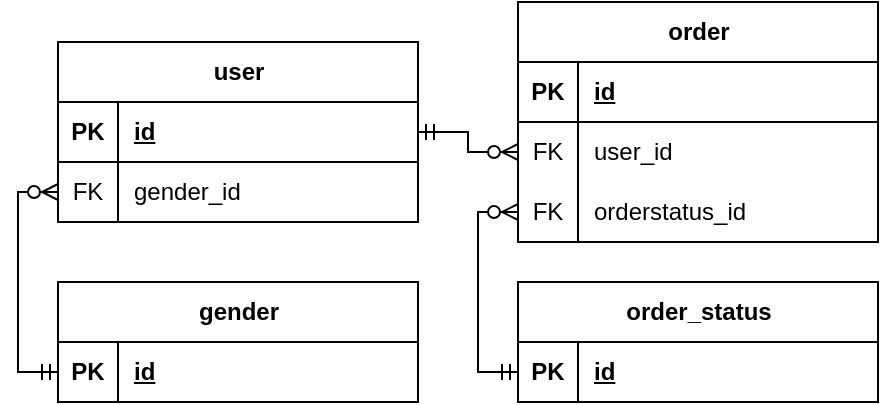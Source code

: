 <mxfile version="21.2.7" type="github" pages="8">
  <diagram name="Страница 1" id="xNiqakh3jrjOmsGG3xjZ">
    <mxGraphModel dx="1386" dy="791" grid="1" gridSize="10" guides="1" tooltips="1" connect="1" arrows="1" fold="1" page="1" pageScale="1" pageWidth="827" pageHeight="1169" math="0" shadow="0">
      <root>
        <mxCell id="0" />
        <mxCell id="1" parent="0" />
        <mxCell id="9pybYjOvjlEsEdzHC-Dy-5" value="user" style="shape=table;startSize=30;container=1;collapsible=1;childLayout=tableLayout;fixedRows=1;rowLines=0;fontStyle=1;align=center;resizeLast=1;html=1;" parent="1" vertex="1">
          <mxGeometry x="130" y="310" width="180" height="90" as="geometry" />
        </mxCell>
        <mxCell id="9pybYjOvjlEsEdzHC-Dy-6" value="" style="shape=tableRow;horizontal=0;startSize=0;swimlaneHead=0;swimlaneBody=0;fillColor=none;collapsible=0;dropTarget=0;points=[[0,0.5],[1,0.5]];portConstraint=eastwest;top=0;left=0;right=0;bottom=1;" parent="9pybYjOvjlEsEdzHC-Dy-5" vertex="1">
          <mxGeometry y="30" width="180" height="30" as="geometry" />
        </mxCell>
        <mxCell id="9pybYjOvjlEsEdzHC-Dy-7" value="PK" style="shape=partialRectangle;connectable=0;fillColor=none;top=0;left=0;bottom=0;right=0;fontStyle=1;overflow=hidden;whiteSpace=wrap;html=1;" parent="9pybYjOvjlEsEdzHC-Dy-6" vertex="1">
          <mxGeometry width="30" height="30" as="geometry">
            <mxRectangle width="30" height="30" as="alternateBounds" />
          </mxGeometry>
        </mxCell>
        <mxCell id="9pybYjOvjlEsEdzHC-Dy-8" value="id" style="shape=partialRectangle;connectable=0;fillColor=none;top=0;left=0;bottom=0;right=0;align=left;spacingLeft=6;fontStyle=5;overflow=hidden;whiteSpace=wrap;html=1;" parent="9pybYjOvjlEsEdzHC-Dy-6" vertex="1">
          <mxGeometry x="30" width="150" height="30" as="geometry">
            <mxRectangle width="150" height="30" as="alternateBounds" />
          </mxGeometry>
        </mxCell>
        <mxCell id="7HiPNghDcYFTwUUH70Rn-1" value="" style="shape=tableRow;horizontal=0;startSize=0;swimlaneHead=0;swimlaneBody=0;fillColor=none;collapsible=0;dropTarget=0;points=[[0,0.5],[1,0.5]];portConstraint=eastwest;top=0;left=0;right=0;bottom=0;" parent="9pybYjOvjlEsEdzHC-Dy-5" vertex="1">
          <mxGeometry y="60" width="180" height="30" as="geometry" />
        </mxCell>
        <mxCell id="7HiPNghDcYFTwUUH70Rn-2" value="FK" style="shape=partialRectangle;connectable=0;fillColor=none;top=0;left=0;bottom=0;right=0;fontStyle=0;overflow=hidden;whiteSpace=wrap;html=1;" parent="7HiPNghDcYFTwUUH70Rn-1" vertex="1">
          <mxGeometry width="30" height="30" as="geometry">
            <mxRectangle width="30" height="30" as="alternateBounds" />
          </mxGeometry>
        </mxCell>
        <mxCell id="7HiPNghDcYFTwUUH70Rn-3" value="gender_id" style="shape=partialRectangle;connectable=0;fillColor=none;top=0;left=0;bottom=0;right=0;align=left;spacingLeft=6;fontStyle=0;overflow=hidden;whiteSpace=wrap;html=1;" parent="7HiPNghDcYFTwUUH70Rn-1" vertex="1">
          <mxGeometry x="30" width="150" height="30" as="geometry">
            <mxRectangle width="150" height="30" as="alternateBounds" />
          </mxGeometry>
        </mxCell>
        <mxCell id="7HiPNghDcYFTwUUH70Rn-4" value="gender" style="shape=table;startSize=30;container=1;collapsible=1;childLayout=tableLayout;fixedRows=1;rowLines=0;fontStyle=1;align=center;resizeLast=1;html=1;" parent="1" vertex="1">
          <mxGeometry x="130" y="430" width="180" height="60" as="geometry" />
        </mxCell>
        <mxCell id="7HiPNghDcYFTwUUH70Rn-5" value="" style="shape=tableRow;horizontal=0;startSize=0;swimlaneHead=0;swimlaneBody=0;fillColor=none;collapsible=0;dropTarget=0;points=[[0,0.5],[1,0.5]];portConstraint=eastwest;top=0;left=0;right=0;bottom=1;" parent="7HiPNghDcYFTwUUH70Rn-4" vertex="1">
          <mxGeometry y="30" width="180" height="30" as="geometry" />
        </mxCell>
        <mxCell id="7HiPNghDcYFTwUUH70Rn-6" value="PK" style="shape=partialRectangle;connectable=0;fillColor=none;top=0;left=0;bottom=0;right=0;fontStyle=1;overflow=hidden;whiteSpace=wrap;html=1;" parent="7HiPNghDcYFTwUUH70Rn-5" vertex="1">
          <mxGeometry width="30" height="30" as="geometry">
            <mxRectangle width="30" height="30" as="alternateBounds" />
          </mxGeometry>
        </mxCell>
        <mxCell id="7HiPNghDcYFTwUUH70Rn-7" value="id" style="shape=partialRectangle;connectable=0;fillColor=none;top=0;left=0;bottom=0;right=0;align=left;spacingLeft=6;fontStyle=5;overflow=hidden;whiteSpace=wrap;html=1;" parent="7HiPNghDcYFTwUUH70Rn-5" vertex="1">
          <mxGeometry x="30" width="150" height="30" as="geometry">
            <mxRectangle width="150" height="30" as="alternateBounds" />
          </mxGeometry>
        </mxCell>
        <mxCell id="7HiPNghDcYFTwUUH70Rn-11" value="" style="edgeStyle=orthogonalEdgeStyle;fontSize=12;html=1;endArrow=ERzeroToMany;startArrow=ERmandOne;rounded=0;exitX=0;exitY=0.5;exitDx=0;exitDy=0;entryX=0;entryY=0.5;entryDx=0;entryDy=0;" parent="1" source="7HiPNghDcYFTwUUH70Rn-5" target="7HiPNghDcYFTwUUH70Rn-1" edge="1">
          <mxGeometry width="100" height="100" relative="1" as="geometry">
            <mxPoint y="640" as="sourcePoint" />
            <mxPoint x="100" y="540" as="targetPoint" />
            <Array as="points">
              <mxPoint x="110" y="475" />
              <mxPoint x="110" y="385" />
            </Array>
          </mxGeometry>
        </mxCell>
        <mxCell id="7HiPNghDcYFTwUUH70Rn-12" value="order" style="shape=table;startSize=30;container=1;collapsible=1;childLayout=tableLayout;fixedRows=1;rowLines=0;fontStyle=1;align=center;resizeLast=1;html=1;" parent="1" vertex="1">
          <mxGeometry x="360" y="290" width="180" height="120" as="geometry" />
        </mxCell>
        <mxCell id="7HiPNghDcYFTwUUH70Rn-13" value="" style="shape=tableRow;horizontal=0;startSize=0;swimlaneHead=0;swimlaneBody=0;fillColor=none;collapsible=0;dropTarget=0;points=[[0,0.5],[1,0.5]];portConstraint=eastwest;top=0;left=0;right=0;bottom=1;" parent="7HiPNghDcYFTwUUH70Rn-12" vertex="1">
          <mxGeometry y="30" width="180" height="30" as="geometry" />
        </mxCell>
        <mxCell id="7HiPNghDcYFTwUUH70Rn-14" value="PK" style="shape=partialRectangle;connectable=0;fillColor=none;top=0;left=0;bottom=0;right=0;fontStyle=1;overflow=hidden;whiteSpace=wrap;html=1;" parent="7HiPNghDcYFTwUUH70Rn-13" vertex="1">
          <mxGeometry width="30" height="30" as="geometry">
            <mxRectangle width="30" height="30" as="alternateBounds" />
          </mxGeometry>
        </mxCell>
        <mxCell id="7HiPNghDcYFTwUUH70Rn-15" value="id" style="shape=partialRectangle;connectable=0;fillColor=none;top=0;left=0;bottom=0;right=0;align=left;spacingLeft=6;fontStyle=5;overflow=hidden;whiteSpace=wrap;html=1;" parent="7HiPNghDcYFTwUUH70Rn-13" vertex="1">
          <mxGeometry x="30" width="150" height="30" as="geometry">
            <mxRectangle width="150" height="30" as="alternateBounds" />
          </mxGeometry>
        </mxCell>
        <mxCell id="7HiPNghDcYFTwUUH70Rn-16" value="" style="shape=tableRow;horizontal=0;startSize=0;swimlaneHead=0;swimlaneBody=0;fillColor=none;collapsible=0;dropTarget=0;points=[[0,0.5],[1,0.5]];portConstraint=eastwest;top=0;left=0;right=0;bottom=0;" parent="7HiPNghDcYFTwUUH70Rn-12" vertex="1">
          <mxGeometry y="60" width="180" height="30" as="geometry" />
        </mxCell>
        <mxCell id="7HiPNghDcYFTwUUH70Rn-17" value="FK" style="shape=partialRectangle;connectable=0;fillColor=none;top=0;left=0;bottom=0;right=0;fontStyle=0;overflow=hidden;whiteSpace=wrap;html=1;" parent="7HiPNghDcYFTwUUH70Rn-16" vertex="1">
          <mxGeometry width="30" height="30" as="geometry">
            <mxRectangle width="30" height="30" as="alternateBounds" />
          </mxGeometry>
        </mxCell>
        <mxCell id="7HiPNghDcYFTwUUH70Rn-18" value="user_id" style="shape=partialRectangle;connectable=0;fillColor=none;top=0;left=0;bottom=0;right=0;align=left;spacingLeft=6;fontStyle=0;overflow=hidden;whiteSpace=wrap;html=1;" parent="7HiPNghDcYFTwUUH70Rn-16" vertex="1">
          <mxGeometry x="30" width="150" height="30" as="geometry">
            <mxRectangle width="150" height="30" as="alternateBounds" />
          </mxGeometry>
        </mxCell>
        <mxCell id="7HiPNghDcYFTwUUH70Rn-30" value="" style="shape=tableRow;horizontal=0;startSize=0;swimlaneHead=0;swimlaneBody=0;fillColor=none;collapsible=0;dropTarget=0;points=[[0,0.5],[1,0.5]];portConstraint=eastwest;top=0;left=0;right=0;bottom=0;" parent="7HiPNghDcYFTwUUH70Rn-12" vertex="1">
          <mxGeometry y="90" width="180" height="30" as="geometry" />
        </mxCell>
        <mxCell id="7HiPNghDcYFTwUUH70Rn-31" value="FK" style="shape=partialRectangle;connectable=0;fillColor=none;top=0;left=0;bottom=0;right=0;fontStyle=0;overflow=hidden;whiteSpace=wrap;html=1;" parent="7HiPNghDcYFTwUUH70Rn-30" vertex="1">
          <mxGeometry width="30" height="30" as="geometry">
            <mxRectangle width="30" height="30" as="alternateBounds" />
          </mxGeometry>
        </mxCell>
        <mxCell id="7HiPNghDcYFTwUUH70Rn-32" value="orderstatus_id" style="shape=partialRectangle;connectable=0;fillColor=none;top=0;left=0;bottom=0;right=0;align=left;spacingLeft=6;fontStyle=0;overflow=hidden;whiteSpace=wrap;html=1;" parent="7HiPNghDcYFTwUUH70Rn-30" vertex="1">
          <mxGeometry x="30" width="150" height="30" as="geometry">
            <mxRectangle width="150" height="30" as="alternateBounds" />
          </mxGeometry>
        </mxCell>
        <mxCell id="7HiPNghDcYFTwUUH70Rn-19" value="" style="edgeStyle=orthogonalEdgeStyle;fontSize=12;html=1;endArrow=ERzeroToMany;startArrow=ERmandOne;rounded=0;exitX=1;exitY=0.5;exitDx=0;exitDy=0;entryX=0;entryY=0.5;entryDx=0;entryDy=0;" parent="1" source="9pybYjOvjlEsEdzHC-Dy-6" target="7HiPNghDcYFTwUUH70Rn-16" edge="1">
          <mxGeometry width="100" height="100" relative="1" as="geometry">
            <mxPoint x="130" y="690" as="sourcePoint" />
            <mxPoint x="230" y="590" as="targetPoint" />
          </mxGeometry>
        </mxCell>
        <mxCell id="7HiPNghDcYFTwUUH70Rn-20" value="order_status" style="shape=table;startSize=30;container=1;collapsible=1;childLayout=tableLayout;fixedRows=1;rowLines=0;fontStyle=1;align=center;resizeLast=1;html=1;" parent="1" vertex="1">
          <mxGeometry x="360" y="430" width="180" height="60" as="geometry" />
        </mxCell>
        <mxCell id="7HiPNghDcYFTwUUH70Rn-21" value="" style="shape=tableRow;horizontal=0;startSize=0;swimlaneHead=0;swimlaneBody=0;fillColor=none;collapsible=0;dropTarget=0;points=[[0,0.5],[1,0.5]];portConstraint=eastwest;top=0;left=0;right=0;bottom=1;" parent="7HiPNghDcYFTwUUH70Rn-20" vertex="1">
          <mxGeometry y="30" width="180" height="30" as="geometry" />
        </mxCell>
        <mxCell id="7HiPNghDcYFTwUUH70Rn-22" value="PK" style="shape=partialRectangle;connectable=0;fillColor=none;top=0;left=0;bottom=0;right=0;fontStyle=1;overflow=hidden;whiteSpace=wrap;html=1;" parent="7HiPNghDcYFTwUUH70Rn-21" vertex="1">
          <mxGeometry width="30" height="30" as="geometry">
            <mxRectangle width="30" height="30" as="alternateBounds" />
          </mxGeometry>
        </mxCell>
        <mxCell id="7HiPNghDcYFTwUUH70Rn-23" value="id" style="shape=partialRectangle;connectable=0;fillColor=none;top=0;left=0;bottom=0;right=0;align=left;spacingLeft=6;fontStyle=5;overflow=hidden;whiteSpace=wrap;html=1;" parent="7HiPNghDcYFTwUUH70Rn-21" vertex="1">
          <mxGeometry x="30" width="150" height="30" as="geometry">
            <mxRectangle width="150" height="30" as="alternateBounds" />
          </mxGeometry>
        </mxCell>
        <mxCell id="7HiPNghDcYFTwUUH70Rn-33" value="" style="edgeStyle=orthogonalEdgeStyle;fontSize=12;html=1;endArrow=ERzeroToMany;startArrow=ERmandOne;rounded=0;exitX=0;exitY=0.5;exitDx=0;exitDy=0;entryX=0;entryY=0.5;entryDx=0;entryDy=0;" parent="1" source="7HiPNghDcYFTwUUH70Rn-21" target="7HiPNghDcYFTwUUH70Rn-30" edge="1">
          <mxGeometry width="100" height="100" relative="1" as="geometry">
            <mxPoint x="410" y="660" as="sourcePoint" />
            <mxPoint x="510" y="560" as="targetPoint" />
            <Array as="points">
              <mxPoint x="340" y="475" />
              <mxPoint x="340" y="395" />
            </Array>
          </mxGeometry>
        </mxCell>
      </root>
    </mxGraphModel>
  </diagram>
  <diagram name="Use case" id="8Lllk2Jg_hlOqO2faMgd">
    <mxGraphModel dx="1865" dy="547" grid="1" gridSize="10" guides="1" tooltips="1" connect="1" arrows="1" fold="1" page="1" pageScale="1" pageWidth="827" pageHeight="1169" math="0" shadow="0">
      <root>
        <mxCell id="wFpVmImMcKpboT4U-NXH-0" />
        <mxCell id="wFpVmImMcKpboT4U-NXH-1" parent="wFpVmImMcKpboT4U-NXH-0" />
        <mxCell id="Unhu8j2R6jWzwnZPdDml-12" value="" style="rounded=0;whiteSpace=wrap;html=1;fillColor=none;" parent="wFpVmImMcKpboT4U-NXH-1" vertex="1">
          <mxGeometry x="80" y="180" width="680" height="930" as="geometry" />
        </mxCell>
        <mxCell id="Unhu8j2R6jWzwnZPdDml-11" style="rounded=0;orthogonalLoop=1;jettySize=auto;html=1;exitX=0.5;exitY=0.5;exitDx=0;exitDy=0;exitPerimeter=0;endArrow=none;endFill=0;fillColor=#dae8fc;strokeColor=#6c8ebf;" parent="wFpVmImMcKpboT4U-NXH-1" source="rBpjOZxJ3BdII1MSEUq7-1" target="Svu_tjIOpaCNKYBV8msq-1" edge="1">
          <mxGeometry relative="1" as="geometry" />
        </mxCell>
        <mxCell id="n_ijkmu2PVwxyGML3s9W-31" style="edgeStyle=none;shape=connector;rounded=0;orthogonalLoop=1;jettySize=auto;html=1;exitX=0.5;exitY=0.5;exitDx=0;exitDy=0;exitPerimeter=0;labelBackgroundColor=none;fontFamily=Helvetica;fontSize=11;fontColor=default;startArrow=none;startFill=0;endArrow=none;endFill=0;strokeColor=#b85450;fillColor=#f8cecc;" parent="wFpVmImMcKpboT4U-NXH-1" source="rBpjOZxJ3BdII1MSEUq7-1" target="n_ijkmu2PVwxyGML3s9W-21" edge="1">
          <mxGeometry relative="1" as="geometry" />
        </mxCell>
        <mxCell id="n_ijkmu2PVwxyGML3s9W-32" style="edgeStyle=none;shape=connector;rounded=0;orthogonalLoop=1;jettySize=auto;html=1;exitX=0.5;exitY=0.5;exitDx=0;exitDy=0;exitPerimeter=0;labelBackgroundColor=none;fontFamily=Helvetica;fontSize=11;fontColor=default;startArrow=none;startFill=0;endArrow=none;endFill=0;strokeColor=#b85450;fillColor=#f8cecc;" parent="wFpVmImMcKpboT4U-NXH-1" source="rBpjOZxJ3BdII1MSEUq7-1" target="n_ijkmu2PVwxyGML3s9W-23" edge="1">
          <mxGeometry relative="1" as="geometry" />
        </mxCell>
        <mxCell id="n_ijkmu2PVwxyGML3s9W-33" style="edgeStyle=none;shape=connector;rounded=0;orthogonalLoop=1;jettySize=auto;html=1;exitX=0.5;exitY=0.5;exitDx=0;exitDy=0;exitPerimeter=0;labelBackgroundColor=none;fontFamily=Helvetica;fontSize=11;fontColor=default;startArrow=none;startFill=0;endArrow=none;endFill=0;strokeColor=#b85450;fillColor=#f8cecc;" parent="wFpVmImMcKpboT4U-NXH-1" source="rBpjOZxJ3BdII1MSEUq7-1" target="n_ijkmu2PVwxyGML3s9W-22" edge="1">
          <mxGeometry relative="1" as="geometry" />
        </mxCell>
        <mxCell id="n_ijkmu2PVwxyGML3s9W-34" style="edgeStyle=none;shape=connector;rounded=0;orthogonalLoop=1;jettySize=auto;html=1;exitX=0.5;exitY=0.5;exitDx=0;exitDy=0;exitPerimeter=0;labelBackgroundColor=none;fontFamily=Helvetica;fontSize=11;fontColor=default;startArrow=none;startFill=0;endArrow=none;endFill=0;strokeColor=#b85450;fillColor=#f8cecc;" parent="wFpVmImMcKpboT4U-NXH-1" source="rBpjOZxJ3BdII1MSEUq7-1" target="n_ijkmu2PVwxyGML3s9W-20" edge="1">
          <mxGeometry relative="1" as="geometry" />
        </mxCell>
        <mxCell id="rBpjOZxJ3BdII1MSEUq7-1" value="Администратор" style="shape=umlActor;verticalLabelPosition=bottom;verticalAlign=top;html=1;fillColor=#f8cecc;strokeColor=#b85450;" parent="wFpVmImMcKpboT4U-NXH-1" vertex="1">
          <mxGeometry x="790" y="730" width="30" height="60" as="geometry" />
        </mxCell>
        <mxCell id="bX9gH7GDYgtQe3gbMwkW-7" style="rounded=0;orthogonalLoop=1;jettySize=auto;html=1;exitX=0.5;exitY=0.5;exitDx=0;exitDy=0;exitPerimeter=0;endArrow=none;endFill=0;fillColor=#d5e8d4;strokeColor=#82b366;" parent="wFpVmImMcKpboT4U-NXH-1" source="rBpjOZxJ3BdII1MSEUq7-2" target="bX9gH7GDYgtQe3gbMwkW-3" edge="1">
          <mxGeometry relative="1" as="geometry" />
        </mxCell>
        <mxCell id="Unhu8j2R6jWzwnZPdDml-1" style="rounded=0;orthogonalLoop=1;jettySize=auto;html=1;exitX=0.5;exitY=0.5;exitDx=0;exitDy=0;exitPerimeter=0;endArrow=none;endFill=0;fillColor=#d5e8d4;strokeColor=#82b366;" parent="wFpVmImMcKpboT4U-NXH-1" source="rBpjOZxJ3BdII1MSEUq7-2" target="Svu_tjIOpaCNKYBV8msq-11" edge="1">
          <mxGeometry relative="1" as="geometry" />
        </mxCell>
        <mxCell id="Unhu8j2R6jWzwnZPdDml-10" style="rounded=0;orthogonalLoop=1;jettySize=auto;html=1;exitX=0.5;exitY=0.5;exitDx=0;exitDy=0;exitPerimeter=0;endArrow=none;endFill=0;fillColor=#dae8fc;strokeColor=#6c8ebf;" parent="wFpVmImMcKpboT4U-NXH-1" source="rBpjOZxJ3BdII1MSEUq7-2" target="Svu_tjIOpaCNKYBV8msq-1" edge="1">
          <mxGeometry relative="1" as="geometry" />
        </mxCell>
        <mxCell id="n_ijkmu2PVwxyGML3s9W-15" style="edgeStyle=none;shape=connector;rounded=0;orthogonalLoop=1;jettySize=auto;html=1;exitX=0.5;exitY=0.5;exitDx=0;exitDy=0;exitPerimeter=0;labelBackgroundColor=default;fontFamily=Helvetica;fontSize=11;fontColor=default;endArrow=none;endFill=0;strokeColor=#82b366;fillColor=#d5e8d4;" parent="wFpVmImMcKpboT4U-NXH-1" source="rBpjOZxJ3BdII1MSEUq7-2" target="n_ijkmu2PVwxyGML3s9W-12" edge="1">
          <mxGeometry relative="1" as="geometry" />
        </mxCell>
        <mxCell id="n_ijkmu2PVwxyGML3s9W-19" style="edgeStyle=none;shape=connector;rounded=0;orthogonalLoop=1;jettySize=auto;html=1;exitX=0.5;exitY=0.5;exitDx=0;exitDy=0;exitPerimeter=0;labelBackgroundColor=default;fontFamily=Helvetica;fontSize=11;fontColor=default;endArrow=none;endFill=0;strokeColor=#82b366;fillColor=#d5e8d4;" parent="wFpVmImMcKpboT4U-NXH-1" source="rBpjOZxJ3BdII1MSEUq7-2" target="n_ijkmu2PVwxyGML3s9W-16" edge="1">
          <mxGeometry relative="1" as="geometry" />
        </mxCell>
        <mxCell id="rBpjOZxJ3BdII1MSEUq7-2" value="Обучающийся" style="shape=umlActor;verticalLabelPosition=bottom;verticalAlign=top;html=1;fillColor=#d5e8d4;strokeColor=#82b366;" parent="wFpVmImMcKpboT4U-NXH-1" vertex="1">
          <mxGeometry x="20" y="370" width="30" height="60" as="geometry" />
        </mxCell>
        <mxCell id="n_ijkmu2PVwxyGML3s9W-14" value="include" style="edgeStyle=none;shape=connector;rounded=0;orthogonalLoop=1;jettySize=auto;html=1;labelBackgroundColor=none;fontFamily=Helvetica;fontSize=11;fontColor=default;endArrow=classic;endFill=1;strokeColor=#82b366;fillColor=#d5e8d4;dashed=1;" parent="wFpVmImMcKpboT4U-NXH-1" source="rBpjOZxJ3BdII1MSEUq7-6" target="n_ijkmu2PVwxyGML3s9W-12" edge="1">
          <mxGeometry relative="1" as="geometry" />
        </mxCell>
        <mxCell id="rBpjOZxJ3BdII1MSEUq7-6" value="Просмотр&lt;br&gt;расписания теоретических занятий" style="ellipse;whiteSpace=wrap;html=1;fillColor=#d5e8d4;strokeColor=#82b366;" parent="wFpVmImMcKpboT4U-NXH-1" vertex="1">
          <mxGeometry x="260" y="240" width="160" height="65" as="geometry" />
        </mxCell>
        <mxCell id="bX9gH7GDYgtQe3gbMwkW-3" value="Управление личными данными" style="ellipse;whiteSpace=wrap;html=1;fillColor=#d5e8d4;strokeColor=#82b366;" parent="wFpVmImMcKpboT4U-NXH-1" vertex="1">
          <mxGeometry x="120" y="510" width="90" height="75" as="geometry" />
        </mxCell>
        <mxCell id="Svu_tjIOpaCNKYBV8msq-1" value="Авторизация" style="ellipse;whiteSpace=wrap;html=1;fillColor=#dae8fc;strokeColor=#6c8ebf;" parent="wFpVmImMcKpboT4U-NXH-1" vertex="1">
          <mxGeometry x="560" y="247.5" width="130" height="50" as="geometry" />
        </mxCell>
        <mxCell id="Svu_tjIOpaCNKYBV8msq-9" value="&#xa;&#xa;&lt;span style=&quot;font-family: helvetica; font-size: 12px; font-style: normal; font-weight: 400; letter-spacing: normal; text-align: center; text-indent: 0px; text-transform: none; word-spacing: 0px; display: inline; float: none;&quot;&gt;Просмотр обучающихся в группе&lt;/span&gt;&#xa;&#xa;" style="ellipse;whiteSpace=wrap;html=1;fillColor=#d5e8d4;strokeColor=#82b366;labelBackgroundColor=none;fontColor=default;" parent="wFpVmImMcKpboT4U-NXH-1" vertex="1">
          <mxGeometry x="339" y="480" width="140" height="50" as="geometry" />
        </mxCell>
        <mxCell id="n_ijkmu2PVwxyGML3s9W-10" value="extend" style="edgeStyle=none;shape=connector;rounded=0;orthogonalLoop=1;jettySize=auto;html=1;exitX=1;exitY=1;exitDx=0;exitDy=0;labelBackgroundColor=none;fontFamily=Helvetica;fontSize=11;fontColor=default;endArrow=classic;endFill=1;strokeColor=#82b366;fillColor=#d5e8d4;dashed=1;startArrow=none;startFill=0;" parent="wFpVmImMcKpboT4U-NXH-1" source="Svu_tjIOpaCNKYBV8msq-11" target="n_ijkmu2PVwxyGML3s9W-9" edge="1">
          <mxGeometry relative="1" as="geometry" />
        </mxCell>
        <mxCell id="n_ijkmu2PVwxyGML3s9W-11" value="extend" style="edgeStyle=none;shape=connector;rounded=0;orthogonalLoop=1;jettySize=auto;html=1;exitX=1;exitY=0.5;exitDx=0;exitDy=0;labelBackgroundColor=none;fontFamily=Helvetica;fontSize=11;fontColor=default;endArrow=classic;endFill=1;strokeColor=#82b366;fillColor=#d5e8d4;dashed=1;" parent="wFpVmImMcKpboT4U-NXH-1" source="Svu_tjIOpaCNKYBV8msq-11" target="Svu_tjIOpaCNKYBV8msq-9" edge="1">
          <mxGeometry relative="1" as="geometry" />
        </mxCell>
        <mxCell id="Svu_tjIOpaCNKYBV8msq-11" value="Просмотр &lt;br&gt;списка групп" style="ellipse;whiteSpace=wrap;html=1;fillColor=#d5e8d4;strokeColor=#82b366;" parent="wFpVmImMcKpboT4U-NXH-1" vertex="1">
          <mxGeometry x="150" y="430" width="80" height="70" as="geometry" />
        </mxCell>
        <mxCell id="n_ijkmu2PVwxyGML3s9W-4" value="include" style="edgeStyle=none;shape=connector;rounded=0;orthogonalLoop=1;jettySize=auto;html=1;labelBackgroundColor=none;fontFamily=Helvetica;fontSize=11;fontColor=default;endArrow=classic;endFill=1;strokeColor=#82b366;fillColor=#d5e8d4;dashed=1;startArrow=none;startFill=0;" parent="wFpVmImMcKpboT4U-NXH-1" source="n_ijkmu2PVwxyGML3s9W-0" target="bX9gH7GDYgtQe3gbMwkW-3" edge="1">
          <mxGeometry relative="1" as="geometry" />
        </mxCell>
        <mxCell id="n_ijkmu2PVwxyGML3s9W-0" value="Редактирование личных данных" style="ellipse;whiteSpace=wrap;html=1;fillColor=#d5e8d4;strokeColor=#82b366;" parent="wFpVmImMcKpboT4U-NXH-1" vertex="1">
          <mxGeometry x="260" y="630" width="110" height="50" as="geometry" />
        </mxCell>
        <mxCell id="n_ijkmu2PVwxyGML3s9W-3" value="include" style="edgeStyle=none;shape=connector;rounded=0;orthogonalLoop=1;jettySize=auto;html=1;labelBackgroundColor=none;fontFamily=Helvetica;fontSize=11;fontColor=default;endArrow=classic;endFill=1;strokeColor=#82b366;fillColor=#d5e8d4;dashed=1;startArrow=none;startFill=0;" parent="wFpVmImMcKpboT4U-NXH-1" source="n_ijkmu2PVwxyGML3s9W-1" target="bX9gH7GDYgtQe3gbMwkW-3" edge="1">
          <mxGeometry relative="1" as="geometry" />
        </mxCell>
        <mxCell id="n_ijkmu2PVwxyGML3s9W-1" value="Просмотр личных данных" style="ellipse;whiteSpace=wrap;html=1;fillColor=#d5e8d4;strokeColor=#82b366;" parent="wFpVmImMcKpboT4U-NXH-1" vertex="1">
          <mxGeometry x="130" y="620" width="110" height="50" as="geometry" />
        </mxCell>
        <mxCell id="n_ijkmu2PVwxyGML3s9W-13" value="include" style="edgeStyle=none;shape=connector;rounded=0;orthogonalLoop=1;jettySize=auto;html=1;labelBackgroundColor=none;fontFamily=Helvetica;fontSize=11;fontColor=default;endArrow=classic;endFill=1;strokeColor=#82b366;fillColor=#d5e8d4;dashed=1;" parent="wFpVmImMcKpboT4U-NXH-1" source="n_ijkmu2PVwxyGML3s9W-7" target="n_ijkmu2PVwxyGML3s9W-12" edge="1">
          <mxGeometry relative="1" as="geometry" />
        </mxCell>
        <mxCell id="n_ijkmu2PVwxyGML3s9W-7" value="Просмотр&lt;br&gt;расписания практических занятий" style="ellipse;whiteSpace=wrap;html=1;fillColor=#d5e8d4;strokeColor=#82b366;" parent="wFpVmImMcKpboT4U-NXH-1" vertex="1">
          <mxGeometry x="105" y="190" width="155" height="60" as="geometry" />
        </mxCell>
        <mxCell id="n_ijkmu2PVwxyGML3s9W-9" value="Просмотр преподавателя группы" style="ellipse;whiteSpace=wrap;html=1;fillColor=#d5e8d4;strokeColor=#82b366;" parent="wFpVmImMcKpboT4U-NXH-1" vertex="1">
          <mxGeometry x="260" y="530" width="110" height="50" as="geometry" />
        </mxCell>
        <mxCell id="n_ijkmu2PVwxyGML3s9W-12" value="Просмотр расписания" style="ellipse;whiteSpace=wrap;html=1;fillColor=#d5e8d4;strokeColor=#82b366;" parent="wFpVmImMcKpboT4U-NXH-1" vertex="1">
          <mxGeometry x="120" y="290" width="80" height="70" as="geometry" />
        </mxCell>
        <mxCell id="n_ijkmu2PVwxyGML3s9W-18" value="extend" style="edgeStyle=none;shape=connector;rounded=0;orthogonalLoop=1;jettySize=auto;html=1;labelBackgroundColor=none;fontFamily=Helvetica;fontSize=11;fontColor=default;endArrow=classic;endFill=1;strokeColor=#82b366;fillColor=#d5e8d4;dashed=1;" parent="wFpVmImMcKpboT4U-NXH-1" source="n_ijkmu2PVwxyGML3s9W-16" target="n_ijkmu2PVwxyGML3s9W-17" edge="1">
          <mxGeometry relative="1" as="geometry" />
        </mxCell>
        <mxCell id="n_ijkmu2PVwxyGML3s9W-16" value="Просмотр инструкторов" style="ellipse;whiteSpace=wrap;html=1;fillColor=#d5e8d4;strokeColor=#82b366;" parent="wFpVmImMcKpboT4U-NXH-1" vertex="1">
          <mxGeometry x="220" y="365" width="80" height="70" as="geometry" />
        </mxCell>
        <mxCell id="n_ijkmu2PVwxyGML3s9W-17" value="Просмотр учеников" style="ellipse;whiteSpace=wrap;html=1;fillColor=#d5e8d4;strokeColor=#82b366;" parent="wFpVmImMcKpboT4U-NXH-1" vertex="1">
          <mxGeometry x="359" y="420" width="110" height="50" as="geometry" />
        </mxCell>
        <mxCell id="n_ijkmu2PVwxyGML3s9W-20" value="Управление информацией об инструкторах" style="ellipse;whiteSpace=wrap;html=1;fillColor=#f8cecc;strokeColor=#b85450;" parent="wFpVmImMcKpboT4U-NXH-1" vertex="1">
          <mxGeometry x="615" y="660" width="105" height="90" as="geometry" />
        </mxCell>
        <mxCell id="n_ijkmu2PVwxyGML3s9W-21" value="Управление информацией об учебных группах" style="ellipse;whiteSpace=wrap;html=1;fillColor=#f8cecc;strokeColor=#b85450;" parent="wFpVmImMcKpboT4U-NXH-1" vertex="1">
          <mxGeometry x="620" y="555" width="100" height="90" as="geometry" />
        </mxCell>
        <mxCell id="n_ijkmu2PVwxyGML3s9W-22" value="Управление расписанием" style="ellipse;whiteSpace=wrap;html=1;fillColor=#f8cecc;strokeColor=#b85450;" parent="wFpVmImMcKpboT4U-NXH-1" vertex="1">
          <mxGeometry x="620" y="875" width="100" height="90" as="geometry" />
        </mxCell>
        <mxCell id="n_ijkmu2PVwxyGML3s9W-23" value="Управление информацией о польователях" style="ellipse;whiteSpace=wrap;html=1;fillColor=#f8cecc;strokeColor=#b85450;" parent="wFpVmImMcKpboT4U-NXH-1" vertex="1">
          <mxGeometry x="620" y="770" width="100" height="90" as="geometry" />
        </mxCell>
        <mxCell id="n_ijkmu2PVwxyGML3s9W-29" value="include" style="edgeStyle=none;shape=connector;rounded=0;orthogonalLoop=1;jettySize=auto;html=1;labelBackgroundColor=none;fontFamily=Helvetica;fontSize=11;fontColor=default;endArrow=classic;endFill=1;strokeColor=#b85450;fillColor=#f8cecc;dashed=1;" parent="wFpVmImMcKpboT4U-NXH-1" source="n_ijkmu2PVwxyGML3s9W-24" target="n_ijkmu2PVwxyGML3s9W-21" edge="1">
          <mxGeometry relative="1" as="geometry" />
        </mxCell>
        <mxCell id="n_ijkmu2PVwxyGML3s9W-24" value="Добавление учебной группы" style="ellipse;whiteSpace=wrap;html=1;fillColor=#f8cecc;strokeColor=#b85450;" parent="wFpVmImMcKpboT4U-NXH-1" vertex="1">
          <mxGeometry x="530" y="370" width="120" height="60" as="geometry" />
        </mxCell>
        <mxCell id="n_ijkmu2PVwxyGML3s9W-27" value="&#xa;&#xa;&lt;span style=&quot;color: rgb(0, 0, 0); font-family: helvetica; font-size: 11px; font-style: normal; font-weight: 400; letter-spacing: normal; text-align: center; text-indent: 0px; text-transform: none; word-spacing: 0px; display: inline; float: none;&quot;&gt;include&lt;/span&gt;&#xa;&#xa;" style="edgeStyle=none;shape=connector;rounded=0;orthogonalLoop=1;jettySize=auto;html=1;labelBackgroundColor=none;fontFamily=Helvetica;fontSize=11;fontColor=default;endArrow=classic;endFill=1;strokeColor=#b85450;fillColor=#f8cecc;dashed=1;" parent="wFpVmImMcKpboT4U-NXH-1" source="n_ijkmu2PVwxyGML3s9W-25" target="n_ijkmu2PVwxyGML3s9W-21" edge="1">
          <mxGeometry relative="1" as="geometry" />
        </mxCell>
        <mxCell id="n_ijkmu2PVwxyGML3s9W-25" value="Редактирование учебной группы" style="ellipse;whiteSpace=wrap;html=1;fillColor=#f8cecc;strokeColor=#b85450;" parent="wFpVmImMcKpboT4U-NXH-1" vertex="1">
          <mxGeometry x="500" y="450" width="110" height="60" as="geometry" />
        </mxCell>
        <mxCell id="n_ijkmu2PVwxyGML3s9W-28" value="&#xa;&#xa;&lt;span style=&quot;color: rgb(0, 0, 0); font-family: helvetica; font-size: 11px; font-style: normal; font-weight: 400; letter-spacing: normal; text-align: center; text-indent: 0px; text-transform: none; word-spacing: 0px; display: inline; float: none;&quot;&gt;include&lt;/span&gt;&#xa;&#xa;" style="edgeStyle=none;shape=connector;rounded=0;orthogonalLoop=1;jettySize=auto;html=1;labelBackgroundColor=none;fontFamily=Helvetica;fontSize=11;fontColor=default;endArrow=classic;endFill=1;strokeColor=#b85450;fillColor=#f8cecc;dashed=1;" parent="wFpVmImMcKpboT4U-NXH-1" source="n_ijkmu2PVwxyGML3s9W-26" target="n_ijkmu2PVwxyGML3s9W-21" edge="1">
          <mxGeometry relative="1" as="geometry" />
        </mxCell>
        <mxCell id="n_ijkmu2PVwxyGML3s9W-26" value="Удаление учебной группы" style="ellipse;whiteSpace=wrap;html=1;fillColor=#f8cecc;strokeColor=#b85450;" parent="wFpVmImMcKpboT4U-NXH-1" vertex="1">
          <mxGeometry x="440" y="525" width="120" height="60" as="geometry" />
        </mxCell>
        <mxCell id="n_ijkmu2PVwxyGML3s9W-38" value="&#xa;&#xa;&lt;span style=&quot;color: rgb(0, 0, 0); font-family: helvetica; font-size: 11px; font-style: normal; font-weight: 400; letter-spacing: normal; text-align: center; text-indent: 0px; text-transform: none; word-spacing: 0px; display: inline; float: none;&quot;&gt;include&lt;/span&gt;&#xa;&#xa;" style="edgeStyle=none;shape=connector;rounded=0;orthogonalLoop=1;jettySize=auto;html=1;exitX=1;exitY=0.5;exitDx=0;exitDy=0;dashed=1;labelBackgroundColor=none;fontFamily=Helvetica;fontSize=11;fontColor=default;startArrow=none;startFill=0;endArrow=classic;endFill=1;strokeColor=#b85450;fillColor=#f8cecc;" parent="wFpVmImMcKpboT4U-NXH-1" source="n_ijkmu2PVwxyGML3s9W-35" target="n_ijkmu2PVwxyGML3s9W-20" edge="1">
          <mxGeometry relative="1" as="geometry" />
        </mxCell>
        <mxCell id="n_ijkmu2PVwxyGML3s9W-35" value="Добавление инструктора" style="ellipse;whiteSpace=wrap;html=1;fillColor=#f8cecc;strokeColor=#b85450;" parent="wFpVmImMcKpboT4U-NXH-1" vertex="1">
          <mxGeometry x="370" y="675" width="120" height="60" as="geometry" />
        </mxCell>
        <mxCell id="n_ijkmu2PVwxyGML3s9W-40" value="&#xa;&#xa;&lt;span style=&quot;color: rgb(0, 0, 0); font-family: helvetica; font-size: 11px; font-style: normal; font-weight: 400; letter-spacing: normal; text-align: center; text-indent: 0px; text-transform: none; word-spacing: 0px; display: inline; float: none;&quot;&gt;include&lt;/span&gt;&#xa;&#xa;" style="edgeStyle=none;shape=connector;rounded=0;orthogonalLoop=1;jettySize=auto;html=1;dashed=1;labelBackgroundColor=none;fontFamily=Helvetica;fontSize=11;fontColor=default;startArrow=none;startFill=0;endArrow=classic;endFill=1;strokeColor=#b85450;fillColor=#f8cecc;" parent="wFpVmImMcKpboT4U-NXH-1" source="n_ijkmu2PVwxyGML3s9W-36" target="n_ijkmu2PVwxyGML3s9W-20" edge="1">
          <mxGeometry relative="1" as="geometry" />
        </mxCell>
        <mxCell id="n_ijkmu2PVwxyGML3s9W-36" value="Удаление инструктора" style="ellipse;whiteSpace=wrap;html=1;fillColor=#f8cecc;strokeColor=#b85450;" parent="wFpVmImMcKpboT4U-NXH-1" vertex="1">
          <mxGeometry x="460" y="615" width="120" height="60" as="geometry" />
        </mxCell>
        <mxCell id="n_ijkmu2PVwxyGML3s9W-39" value="&#xa;&#xa;&lt;span style=&quot;color: rgb(0, 0, 0); font-family: helvetica; font-size: 11px; font-style: normal; font-weight: 400; letter-spacing: normal; text-align: center; text-indent: 0px; text-transform: none; word-spacing: 0px; display: inline; float: none;&quot;&gt;include&lt;/span&gt;&#xa;&#xa;" style="edgeStyle=none;shape=connector;rounded=0;orthogonalLoop=1;jettySize=auto;html=1;dashed=1;labelBackgroundColor=none;fontFamily=Helvetica;fontSize=11;fontColor=default;startArrow=none;startFill=0;endArrow=classic;endFill=1;strokeColor=#b85450;fillColor=#f8cecc;" parent="wFpVmImMcKpboT4U-NXH-1" source="n_ijkmu2PVwxyGML3s9W-37" target="n_ijkmu2PVwxyGML3s9W-20" edge="1">
          <mxGeometry relative="1" as="geometry" />
        </mxCell>
        <mxCell id="n_ijkmu2PVwxyGML3s9W-37" value="Редактирование инструктора" style="ellipse;whiteSpace=wrap;html=1;fillColor=#f8cecc;strokeColor=#b85450;" parent="wFpVmImMcKpboT4U-NXH-1" vertex="1">
          <mxGeometry x="280" y="735" width="120" height="60" as="geometry" />
        </mxCell>
        <mxCell id="n_ijkmu2PVwxyGML3s9W-45" value="include" style="edgeStyle=none;shape=connector;rounded=0;orthogonalLoop=1;jettySize=auto;html=1;exitX=1;exitY=0.5;exitDx=0;exitDy=0;labelBackgroundColor=none;fontFamily=Helvetica;fontSize=11;fontColor=default;startArrow=none;startFill=0;endArrow=classic;endFill=1;strokeColor=#b85450;fillColor=#f8cecc;dashed=1;" parent="wFpVmImMcKpboT4U-NXH-1" source="n_ijkmu2PVwxyGML3s9W-41" target="n_ijkmu2PVwxyGML3s9W-23" edge="1">
          <mxGeometry relative="1" as="geometry" />
        </mxCell>
        <mxCell id="n_ijkmu2PVwxyGML3s9W-41" value="Регистрация пользователя" style="ellipse;whiteSpace=wrap;html=1;fillColor=#f8cecc;strokeColor=#b85450;" parent="wFpVmImMcKpboT4U-NXH-1" vertex="1">
          <mxGeometry x="250" y="800" width="120" height="60" as="geometry" />
        </mxCell>
        <mxCell id="n_ijkmu2PVwxyGML3s9W-46" value="include" style="edgeStyle=none;shape=connector;rounded=0;orthogonalLoop=1;jettySize=auto;html=1;exitX=1;exitY=0.5;exitDx=0;exitDy=0;labelBackgroundColor=none;fontFamily=Helvetica;fontSize=11;fontColor=default;startArrow=none;startFill=0;endArrow=classic;endFill=1;strokeColor=#b85450;fillColor=#f8cecc;dashed=1;" parent="wFpVmImMcKpboT4U-NXH-1" source="n_ijkmu2PVwxyGML3s9W-42" target="n_ijkmu2PVwxyGML3s9W-23" edge="1">
          <mxGeometry relative="1" as="geometry" />
        </mxCell>
        <mxCell id="n_ijkmu2PVwxyGML3s9W-42" value="Удаление пользователя" style="ellipse;whiteSpace=wrap;html=1;fillColor=#f8cecc;strokeColor=#b85450;" parent="wFpVmImMcKpboT4U-NXH-1" vertex="1">
          <mxGeometry x="380" y="840" width="120" height="60" as="geometry" />
        </mxCell>
        <mxCell id="n_ijkmu2PVwxyGML3s9W-44" value="include" style="edgeStyle=none;shape=connector;rounded=0;orthogonalLoop=1;jettySize=auto;html=1;exitX=1;exitY=0.5;exitDx=0;exitDy=0;labelBackgroundColor=none;fontFamily=Helvetica;fontSize=11;fontColor=default;startArrow=none;startFill=0;endArrow=classic;endFill=1;strokeColor=#b85450;fillColor=#f8cecc;dashed=1;" parent="wFpVmImMcKpboT4U-NXH-1" source="n_ijkmu2PVwxyGML3s9W-43" target="n_ijkmu2PVwxyGML3s9W-23" edge="1">
          <mxGeometry relative="1" as="geometry" />
        </mxCell>
        <mxCell id="n_ijkmu2PVwxyGML3s9W-43" value="Редактирование данных пользователя" style="ellipse;whiteSpace=wrap;html=1;fillColor=#f8cecc;strokeColor=#b85450;" parent="wFpVmImMcKpboT4U-NXH-1" vertex="1">
          <mxGeometry x="430" y="750" width="120" height="60" as="geometry" />
        </mxCell>
        <mxCell id="n_ijkmu2PVwxyGML3s9W-50" value="include" style="edgeStyle=none;shape=connector;rounded=0;orthogonalLoop=1;jettySize=auto;html=1;dashed=1;labelBackgroundColor=none;fontFamily=Helvetica;fontSize=11;fontColor=default;startArrow=none;startFill=0;endArrow=classic;endFill=1;strokeColor=#b85450;fillColor=#f8cecc;" parent="wFpVmImMcKpboT4U-NXH-1" source="n_ijkmu2PVwxyGML3s9W-47" target="n_ijkmu2PVwxyGML3s9W-22" edge="1">
          <mxGeometry relative="1" as="geometry" />
        </mxCell>
        <mxCell id="n_ijkmu2PVwxyGML3s9W-47" value="Добавление занятия" style="ellipse;whiteSpace=wrap;html=1;fillColor=#f8cecc;strokeColor=#b85450;" parent="wFpVmImMcKpboT4U-NXH-1" vertex="1">
          <mxGeometry x="370" y="920" width="120" height="60" as="geometry" />
        </mxCell>
        <mxCell id="n_ijkmu2PVwxyGML3s9W-52" value="include" style="edgeStyle=none;shape=connector;rounded=0;orthogonalLoop=1;jettySize=auto;html=1;dashed=1;labelBackgroundColor=none;fontFamily=Helvetica;fontSize=11;fontColor=default;startArrow=none;startFill=0;endArrow=classic;endFill=1;strokeColor=#b85450;fillColor=#f8cecc;" parent="wFpVmImMcKpboT4U-NXH-1" source="n_ijkmu2PVwxyGML3s9W-48" target="n_ijkmu2PVwxyGML3s9W-22" edge="1">
          <mxGeometry relative="1" as="geometry" />
        </mxCell>
        <mxCell id="n_ijkmu2PVwxyGML3s9W-48" value="Удаление занятия" style="ellipse;whiteSpace=wrap;html=1;fillColor=#f8cecc;strokeColor=#b85450;" parent="wFpVmImMcKpboT4U-NXH-1" vertex="1">
          <mxGeometry x="550" y="1030" width="120" height="60" as="geometry" />
        </mxCell>
        <mxCell id="n_ijkmu2PVwxyGML3s9W-51" value="include" style="edgeStyle=none;shape=connector;rounded=0;orthogonalLoop=1;jettySize=auto;html=1;dashed=1;labelBackgroundColor=none;fontFamily=Helvetica;fontSize=11;fontColor=default;startArrow=none;startFill=0;endArrow=classic;endFill=1;strokeColor=#b85450;fillColor=#f8cecc;" parent="wFpVmImMcKpboT4U-NXH-1" source="n_ijkmu2PVwxyGML3s9W-49" target="n_ijkmu2PVwxyGML3s9W-22" edge="1">
          <mxGeometry relative="1" as="geometry" />
        </mxCell>
        <mxCell id="n_ijkmu2PVwxyGML3s9W-49" value="Редактирование занятия" style="ellipse;whiteSpace=wrap;html=1;fillColor=#f8cecc;strokeColor=#b85450;" parent="wFpVmImMcKpboT4U-NXH-1" vertex="1">
          <mxGeometry x="420" y="1000" width="120" height="60" as="geometry" />
        </mxCell>
      </root>
    </mxGraphModel>
  </diagram>
  <diagram name="Conceptual model" id="P3xRt6slkMywsHzRK1ei">
    <mxGraphModel dx="-62" dy="547" grid="1" gridSize="10" guides="1" tooltips="1" connect="1" arrows="1" fold="1" page="1" pageScale="1" pageWidth="1100" pageHeight="850" background="none" math="0" shadow="0">
      <root>
        <mxCell id="0" />
        <mxCell id="1" parent="0" />
        <mxCell id="8ynbLSRCLMuabgpsBUYF-93" value="instructor" style="shape=table;startSize=30;container=1;collapsible=1;childLayout=tableLayout;fixedRows=1;rowLines=0;fontStyle=1;align=center;resizeLast=1;rounded=0;shadow=0;comic=0;sketch=1;fontFamily=Helvetica;fontSize=12;swimlaneFillColor=none;fillColor=#ffe6cc;strokeColor=#d79b00;" parent="1" vertex="1">
          <mxGeometry x="1590" y="800" width="180" height="120" as="geometry">
            <mxRectangle x="1180" y="170" width="90" height="30" as="alternateBounds" />
          </mxGeometry>
        </mxCell>
        <mxCell id="8ynbLSRCLMuabgpsBUYF-94" value="" style="shape=tableRow;horizontal=0;startSize=0;swimlaneHead=0;swimlaneBody=0;fillColor=none;collapsible=0;dropTarget=0;points=[[0,0.5],[1,0.5]];portConstraint=eastwest;top=0;left=0;right=0;bottom=1;rounded=0;shadow=0;comic=0;sketch=1;fontFamily=Helvetica;fontSize=12;fontColor=default;strokeColor=#d79b00;" parent="8ynbLSRCLMuabgpsBUYF-93" vertex="1">
          <mxGeometry y="30" width="180" height="30" as="geometry" />
        </mxCell>
        <mxCell id="8ynbLSRCLMuabgpsBUYF-95" value="PK" style="shape=partialRectangle;connectable=0;fillColor=none;top=0;left=0;bottom=0;right=0;fontStyle=1;overflow=hidden;rounded=0;shadow=0;comic=0;sketch=1;fontFamily=Helvetica;fontSize=12;fontColor=default;startSize=30;strokeColor=#d79b00;" parent="8ynbLSRCLMuabgpsBUYF-94" vertex="1">
          <mxGeometry width="30" height="30" as="geometry">
            <mxRectangle width="30" height="30" as="alternateBounds" />
          </mxGeometry>
        </mxCell>
        <mxCell id="8ynbLSRCLMuabgpsBUYF-96" value="id" style="shape=partialRectangle;connectable=0;fillColor=none;top=0;left=0;bottom=0;right=0;align=left;spacingLeft=6;fontStyle=5;overflow=hidden;rounded=0;shadow=0;comic=0;sketch=1;fontFamily=Helvetica;fontSize=12;fontColor=default;startSize=30;strokeColor=#d79b00;" parent="8ynbLSRCLMuabgpsBUYF-94" vertex="1">
          <mxGeometry x="30" width="150" height="30" as="geometry">
            <mxRectangle width="150" height="30" as="alternateBounds" />
          </mxGeometry>
        </mxCell>
        <mxCell id="8ynbLSRCLMuabgpsBUYF-103" value="" style="shape=tableRow;horizontal=0;startSize=0;swimlaneHead=0;swimlaneBody=0;fillColor=none;collapsible=0;dropTarget=0;points=[[0,0.5],[1,0.5]];portConstraint=eastwest;top=0;left=0;right=0;bottom=0;rounded=0;shadow=0;comic=0;sketch=1;fontFamily=Helvetica;fontSize=12;fontColor=default;strokeColor=#d79b00;" parent="8ynbLSRCLMuabgpsBUYF-93" vertex="1">
          <mxGeometry y="60" width="180" height="30" as="geometry" />
        </mxCell>
        <mxCell id="8ynbLSRCLMuabgpsBUYF-104" value="FK" style="shape=partialRectangle;connectable=0;fillColor=none;top=0;left=0;bottom=0;right=0;editable=1;overflow=hidden;rounded=0;shadow=0;comic=0;sketch=1;fontFamily=Helvetica;fontSize=12;fontColor=default;startSize=30;strokeColor=#d79b00;" parent="8ynbLSRCLMuabgpsBUYF-103" vertex="1">
          <mxGeometry width="30" height="30" as="geometry">
            <mxRectangle width="30" height="30" as="alternateBounds" />
          </mxGeometry>
        </mxCell>
        <mxCell id="8ynbLSRCLMuabgpsBUYF-105" value="user_id" style="shape=partialRectangle;connectable=0;fillColor=none;top=0;left=0;bottom=0;right=0;align=left;spacingLeft=6;overflow=hidden;rounded=0;shadow=0;comic=0;sketch=1;fontFamily=Helvetica;fontSize=12;fontColor=default;startSize=30;strokeColor=#d79b00;" parent="8ynbLSRCLMuabgpsBUYF-103" vertex="1">
          <mxGeometry x="30" width="150" height="30" as="geometry">
            <mxRectangle width="150" height="30" as="alternateBounds" />
          </mxGeometry>
        </mxCell>
        <mxCell id="8ynbLSRCLMuabgpsBUYF-115" value="" style="shape=tableRow;horizontal=0;startSize=0;swimlaneHead=0;swimlaneBody=0;fillColor=none;collapsible=0;dropTarget=0;points=[[0,0.5],[1,0.5]];portConstraint=eastwest;top=0;left=0;right=0;bottom=0;rounded=0;shadow=0;comic=0;sketch=1;fontFamily=Helvetica;fontSize=12;fontColor=default;strokeColor=#d79b00;" parent="8ynbLSRCLMuabgpsBUYF-93" vertex="1">
          <mxGeometry y="90" width="180" height="30" as="geometry" />
        </mxCell>
        <mxCell id="8ynbLSRCLMuabgpsBUYF-116" value="FK" style="shape=partialRectangle;connectable=0;fillColor=none;top=0;left=0;bottom=0;right=0;editable=1;overflow=hidden;rounded=0;shadow=0;comic=0;sketch=1;fontFamily=Helvetica;fontSize=12;fontColor=default;startSize=30;strokeColor=#d79b00;" parent="8ynbLSRCLMuabgpsBUYF-115" vertex="1">
          <mxGeometry width="30" height="30" as="geometry">
            <mxRectangle width="30" height="30" as="alternateBounds" />
          </mxGeometry>
        </mxCell>
        <mxCell id="8ynbLSRCLMuabgpsBUYF-117" value="car_id" style="shape=partialRectangle;connectable=0;top=0;left=0;bottom=0;right=0;align=left;spacingLeft=6;overflow=hidden;rounded=0;shadow=0;comic=0;sketch=1;fontFamily=Helvetica;fontSize=12;startSize=30;fillColor=none;strokeColor=#d79b00;" parent="8ynbLSRCLMuabgpsBUYF-115" vertex="1">
          <mxGeometry x="30" width="150" height="30" as="geometry">
            <mxRectangle width="150" height="30" as="alternateBounds" />
          </mxGeometry>
        </mxCell>
        <mxCell id="8ynbLSRCLMuabgpsBUYF-40" value="user" style="shape=table;startSize=30;container=1;collapsible=1;childLayout=tableLayout;fixedRows=1;rowLines=0;fontStyle=1;align=center;resizeLast=1;rounded=0;shadow=0;comic=0;sketch=1;fontFamily=Helvetica;fontSize=12;fontColor=default;strokeColor=#d79b00;fillColor=#ffe6cc;" parent="1" vertex="1">
          <mxGeometry x="1310" y="473" width="180" height="90" as="geometry" />
        </mxCell>
        <mxCell id="8ynbLSRCLMuabgpsBUYF-41" value="" style="shape=tableRow;horizontal=0;startSize=0;swimlaneHead=0;swimlaneBody=0;fillColor=none;collapsible=0;dropTarget=0;points=[[0,0.5],[1,0.5]];portConstraint=eastwest;top=0;left=0;right=0;bottom=1;rounded=0;shadow=0;comic=0;sketch=1;fontFamily=Helvetica;fontSize=12;fontColor=default;strokeColor=#d79b00;" parent="8ynbLSRCLMuabgpsBUYF-40" vertex="1">
          <mxGeometry y="30" width="180" height="30" as="geometry" />
        </mxCell>
        <mxCell id="8ynbLSRCLMuabgpsBUYF-42" value="PK" style="shape=partialRectangle;connectable=0;fillColor=none;top=0;left=0;bottom=0;right=0;fontStyle=1;overflow=hidden;rounded=0;shadow=0;comic=0;sketch=1;fontFamily=Helvetica;fontSize=12;fontColor=default;startSize=30;strokeColor=#d79b00;" parent="8ynbLSRCLMuabgpsBUYF-41" vertex="1">
          <mxGeometry width="30" height="30" as="geometry">
            <mxRectangle width="30" height="30" as="alternateBounds" />
          </mxGeometry>
        </mxCell>
        <mxCell id="8ynbLSRCLMuabgpsBUYF-43" value="id" style="shape=partialRectangle;connectable=0;fillColor=none;top=0;left=0;bottom=0;right=0;align=left;spacingLeft=6;fontStyle=5;overflow=hidden;rounded=0;shadow=0;comic=0;sketch=1;fontFamily=Helvetica;fontSize=12;fontColor=default;startSize=30;strokeColor=#d79b00;" parent="8ynbLSRCLMuabgpsBUYF-41" vertex="1">
          <mxGeometry x="30" width="150" height="30" as="geometry">
            <mxRectangle width="150" height="30" as="alternateBounds" />
          </mxGeometry>
        </mxCell>
        <mxCell id="8ynbLSRCLMuabgpsBUYF-88" value="" style="shape=tableRow;horizontal=0;startSize=0;swimlaneHead=0;swimlaneBody=0;fillColor=none;collapsible=0;dropTarget=0;points=[[0,0.5],[1,0.5]];portConstraint=eastwest;top=0;left=0;right=0;bottom=0;rounded=0;shadow=0;comic=0;sketch=1;fontFamily=Helvetica;fontSize=12;fontColor=default;strokeColor=#d79b00;" parent="8ynbLSRCLMuabgpsBUYF-40" vertex="1">
          <mxGeometry y="60" width="180" height="30" as="geometry" />
        </mxCell>
        <mxCell id="8ynbLSRCLMuabgpsBUYF-89" value="FK" style="shape=partialRectangle;connectable=0;fillColor=none;top=0;left=0;bottom=0;right=0;editable=1;overflow=hidden;rounded=0;shadow=0;comic=0;sketch=1;fontFamily=Helvetica;fontSize=12;fontColor=default;startSize=30;strokeColor=#d79b00;" parent="8ynbLSRCLMuabgpsBUYF-88" vertex="1">
          <mxGeometry width="30" height="30" as="geometry">
            <mxRectangle width="30" height="30" as="alternateBounds" />
          </mxGeometry>
        </mxCell>
        <mxCell id="8ynbLSRCLMuabgpsBUYF-90" value="gender_id" style="shape=partialRectangle;connectable=0;fillColor=none;top=0;left=0;bottom=0;right=0;align=left;spacingLeft=6;overflow=hidden;rounded=0;shadow=0;comic=0;sketch=1;fontFamily=Helvetica;fontSize=12;fontColor=default;startSize=30;strokeColor=#d79b00;" parent="8ynbLSRCLMuabgpsBUYF-88" vertex="1">
          <mxGeometry x="30" width="150" height="30" as="geometry">
            <mxRectangle width="150" height="30" as="alternateBounds" />
          </mxGeometry>
        </mxCell>
        <mxCell id="8ynbLSRCLMuabgpsBUYF-81" value="gender" style="shape=table;startSize=30;container=1;collapsible=1;childLayout=tableLayout;fixedRows=1;rowLines=0;fontStyle=1;align=center;resizeLast=1;rounded=0;shadow=0;comic=0;sketch=1;fontFamily=Helvetica;fontSize=12;fontColor=default;strokeColor=#d79b00;fillColor=#ffe6cc;" parent="1" vertex="1">
          <mxGeometry x="1310" y="580" width="180" height="60" as="geometry" />
        </mxCell>
        <mxCell id="8ynbLSRCLMuabgpsBUYF-82" value="" style="shape=tableRow;horizontal=0;startSize=0;swimlaneHead=0;swimlaneBody=0;fillColor=none;collapsible=0;dropTarget=0;points=[[0,0.5],[1,0.5]];portConstraint=eastwest;top=0;left=0;right=0;bottom=1;rounded=0;shadow=0;comic=0;sketch=1;fontFamily=Helvetica;fontSize=12;fontColor=default;strokeColor=#d79b00;" parent="8ynbLSRCLMuabgpsBUYF-81" vertex="1">
          <mxGeometry y="30" width="180" height="30" as="geometry" />
        </mxCell>
        <mxCell id="8ynbLSRCLMuabgpsBUYF-83" value="PK" style="shape=partialRectangle;connectable=0;fillColor=none;top=0;left=0;bottom=0;right=0;fontStyle=1;overflow=hidden;rounded=0;shadow=0;comic=0;sketch=1;fontFamily=Helvetica;fontSize=12;fontColor=default;startSize=30;strokeColor=#d79b00;" parent="8ynbLSRCLMuabgpsBUYF-82" vertex="1">
          <mxGeometry width="30" height="30" as="geometry">
            <mxRectangle width="30" height="30" as="alternateBounds" />
          </mxGeometry>
        </mxCell>
        <mxCell id="8ynbLSRCLMuabgpsBUYF-84" value="id" style="shape=partialRectangle;connectable=0;fillColor=none;top=0;left=0;bottom=0;right=0;align=left;spacingLeft=6;fontStyle=5;overflow=hidden;rounded=0;shadow=0;comic=0;sketch=1;fontFamily=Helvetica;fontSize=12;fontColor=default;startSize=30;strokeColor=#d79b00;" parent="8ynbLSRCLMuabgpsBUYF-82" vertex="1">
          <mxGeometry x="30" width="150" height="30" as="geometry">
            <mxRectangle width="150" height="30" as="alternateBounds" />
          </mxGeometry>
        </mxCell>
        <mxCell id="8ynbLSRCLMuabgpsBUYF-92" style="edgeStyle=orthogonalEdgeStyle;rounded=0;orthogonalLoop=1;jettySize=auto;html=1;exitX=0;exitY=0.5;exitDx=0;exitDy=0;fontFamily=Helvetica;fontSize=12;fontColor=default;startSize=6;endArrow=ERone;endFill=0;startArrow=ERmany;startFill=0;targetPerimeterSpacing=0;sourcePerimeterSpacing=0;entryX=0;entryY=0.5;entryDx=0;entryDy=0;" parent="1" source="8ynbLSRCLMuabgpsBUYF-88" target="8ynbLSRCLMuabgpsBUYF-82" edge="1">
          <mxGeometry relative="1" as="geometry">
            <Array as="points">
              <mxPoint x="1300" y="547" />
              <mxPoint x="1300" y="625" />
            </Array>
          </mxGeometry>
        </mxCell>
        <mxCell id="8ynbLSRCLMuabgpsBUYF-118" style="edgeStyle=orthogonalEdgeStyle;rounded=0;orthogonalLoop=1;jettySize=auto;html=1;exitX=0;exitY=0.5;exitDx=0;exitDy=0;fontFamily=Helvetica;fontSize=12;fontColor=default;startSize=6;endArrow=ERone;endFill=0;startArrow=ERone;startFill=0;targetPerimeterSpacing=0;sourcePerimeterSpacing=0;entryX=1;entryY=0.5;entryDx=0;entryDy=0;" parent="1" source="8ynbLSRCLMuabgpsBUYF-103" target="8ynbLSRCLMuabgpsBUYF-41" edge="1">
          <mxGeometry relative="1" as="geometry">
            <mxPoint x="1470" y="540" as="targetPoint" />
            <Array as="points">
              <mxPoint x="1510" y="875" />
              <mxPoint x="1510" y="518" />
            </Array>
          </mxGeometry>
        </mxCell>
        <mxCell id="8ynbLSRCLMuabgpsBUYF-136" value="car" style="shape=table;startSize=30;container=1;collapsible=1;childLayout=tableLayout;fixedRows=1;rowLines=0;fontStyle=1;align=center;resizeLast=1;rounded=0;shadow=0;comic=0;sketch=1;fontFamily=Helvetica;fontSize=12;fontColor=default;strokeColor=#d79b00;fillColor=#ffe6cc;gradientColor=none;" parent="1" vertex="1">
          <mxGeometry x="1870" y="503" width="180" height="150" as="geometry" />
        </mxCell>
        <mxCell id="8ynbLSRCLMuabgpsBUYF-137" value="" style="shape=tableRow;horizontal=0;startSize=0;swimlaneHead=0;swimlaneBody=0;fillColor=none;collapsible=0;dropTarget=0;points=[[0,0.5],[1,0.5]];portConstraint=eastwest;top=0;left=0;right=0;bottom=1;rounded=0;shadow=0;comic=0;sketch=1;fontFamily=Helvetica;fontSize=12;fontColor=default;strokeColor=#d79b00;" parent="8ynbLSRCLMuabgpsBUYF-136" vertex="1">
          <mxGeometry y="30" width="180" height="30" as="geometry" />
        </mxCell>
        <mxCell id="8ynbLSRCLMuabgpsBUYF-138" value="PK" style="shape=partialRectangle;connectable=0;fillColor=none;top=0;left=0;bottom=0;right=0;fontStyle=1;overflow=hidden;rounded=0;shadow=0;comic=0;sketch=1;fontFamily=Helvetica;fontSize=12;fontColor=default;startSize=30;strokeColor=#d79b00;" parent="8ynbLSRCLMuabgpsBUYF-137" vertex="1">
          <mxGeometry width="30" height="30" as="geometry">
            <mxRectangle width="30" height="30" as="alternateBounds" />
          </mxGeometry>
        </mxCell>
        <mxCell id="8ynbLSRCLMuabgpsBUYF-139" value="id" style="shape=partialRectangle;connectable=0;fillColor=none;top=0;left=0;bottom=0;right=0;align=left;spacingLeft=6;fontStyle=5;overflow=hidden;rounded=0;shadow=0;comic=0;sketch=1;fontFamily=Helvetica;fontSize=12;fontColor=default;startSize=30;strokeColor=#d79b00;" parent="8ynbLSRCLMuabgpsBUYF-137" vertex="1">
          <mxGeometry x="30" width="150" height="30" as="geometry">
            <mxRectangle width="150" height="30" as="alternateBounds" />
          </mxGeometry>
        </mxCell>
        <mxCell id="8ynbLSRCLMuabgpsBUYF-140" value="" style="shape=tableRow;horizontal=0;startSize=0;swimlaneHead=0;swimlaneBody=0;fillColor=none;collapsible=0;dropTarget=0;points=[[0,0.5],[1,0.5]];portConstraint=eastwest;top=0;left=0;right=0;bottom=0;rounded=0;shadow=0;comic=0;sketch=1;fontFamily=Helvetica;fontSize=12;fontColor=default;strokeColor=#d79b00;" parent="8ynbLSRCLMuabgpsBUYF-136" vertex="1">
          <mxGeometry y="60" width="180" height="30" as="geometry" />
        </mxCell>
        <mxCell id="8ynbLSRCLMuabgpsBUYF-141" value="FK" style="shape=partialRectangle;connectable=0;fillColor=none;top=0;left=0;bottom=0;right=0;editable=1;overflow=hidden;rounded=0;shadow=0;comic=0;sketch=1;fontFamily=Helvetica;fontSize=12;fontColor=default;startSize=30;strokeColor=#d79b00;" parent="8ynbLSRCLMuabgpsBUYF-140" vertex="1">
          <mxGeometry width="30" height="30" as="geometry">
            <mxRectangle width="30" height="30" as="alternateBounds" />
          </mxGeometry>
        </mxCell>
        <mxCell id="8ynbLSRCLMuabgpsBUYF-142" value="brand_id" style="shape=partialRectangle;connectable=0;fillColor=none;top=0;left=0;bottom=0;right=0;align=left;spacingLeft=6;overflow=hidden;rounded=0;shadow=0;comic=0;sketch=1;fontFamily=Helvetica;fontSize=12;fontColor=default;startSize=30;strokeColor=#d79b00;" parent="8ynbLSRCLMuabgpsBUYF-140" vertex="1">
          <mxGeometry x="30" width="150" height="30" as="geometry">
            <mxRectangle width="150" height="30" as="alternateBounds" />
          </mxGeometry>
        </mxCell>
        <mxCell id="8ynbLSRCLMuabgpsBUYF-143" value="" style="shape=tableRow;horizontal=0;startSize=0;swimlaneHead=0;swimlaneBody=0;fillColor=none;collapsible=0;dropTarget=0;points=[[0,0.5],[1,0.5]];portConstraint=eastwest;top=0;left=0;right=0;bottom=0;rounded=0;shadow=0;comic=0;sketch=1;fontFamily=Helvetica;fontSize=12;fontColor=default;strokeColor=#d79b00;" parent="8ynbLSRCLMuabgpsBUYF-136" vertex="1">
          <mxGeometry y="90" width="180" height="30" as="geometry" />
        </mxCell>
        <mxCell id="8ynbLSRCLMuabgpsBUYF-144" value="FK" style="shape=partialRectangle;connectable=0;fillColor=none;top=0;left=0;bottom=0;right=0;editable=1;overflow=hidden;rounded=0;shadow=0;comic=0;sketch=1;fontFamily=Helvetica;fontSize=12;fontColor=default;startSize=30;strokeColor=#d79b00;" parent="8ynbLSRCLMuabgpsBUYF-143" vertex="1">
          <mxGeometry width="30" height="30" as="geometry">
            <mxRectangle width="30" height="30" as="alternateBounds" />
          </mxGeometry>
        </mxCell>
        <mxCell id="8ynbLSRCLMuabgpsBUYF-145" value="model_id" style="shape=partialRectangle;connectable=0;fillColor=none;top=0;left=0;bottom=0;right=0;align=left;spacingLeft=6;overflow=hidden;rounded=0;shadow=0;comic=0;sketch=1;fontFamily=Helvetica;fontSize=12;fontColor=default;startSize=30;strokeColor=#d79b00;" parent="8ynbLSRCLMuabgpsBUYF-143" vertex="1">
          <mxGeometry x="30" width="150" height="30" as="geometry">
            <mxRectangle width="150" height="30" as="alternateBounds" />
          </mxGeometry>
        </mxCell>
        <mxCell id="8ynbLSRCLMuabgpsBUYF-146" value="" style="shape=tableRow;horizontal=0;startSize=0;swimlaneHead=0;swimlaneBody=0;fillColor=none;collapsible=0;dropTarget=0;points=[[0,0.5],[1,0.5]];portConstraint=eastwest;top=0;left=0;right=0;bottom=0;rounded=0;shadow=0;comic=0;sketch=1;fontFamily=Helvetica;fontSize=12;fontColor=default;strokeColor=#d79b00;" parent="8ynbLSRCLMuabgpsBUYF-136" vertex="1">
          <mxGeometry y="120" width="180" height="30" as="geometry" />
        </mxCell>
        <mxCell id="8ynbLSRCLMuabgpsBUYF-147" value="FK" style="shape=partialRectangle;connectable=0;fillColor=none;top=0;left=0;bottom=0;right=0;editable=1;overflow=hidden;rounded=0;shadow=0;comic=0;sketch=1;fontFamily=Helvetica;fontSize=12;fontColor=default;startSize=30;strokeColor=#d79b00;" parent="8ynbLSRCLMuabgpsBUYF-146" vertex="1">
          <mxGeometry width="30" height="30" as="geometry">
            <mxRectangle width="30" height="30" as="alternateBounds" />
          </mxGeometry>
        </mxCell>
        <mxCell id="8ynbLSRCLMuabgpsBUYF-148" value="transmission_id" style="shape=partialRectangle;connectable=0;fillColor=none;top=0;left=0;bottom=0;right=0;align=left;spacingLeft=6;overflow=hidden;rounded=0;shadow=0;comic=0;sketch=1;fontFamily=Helvetica;fontSize=12;fontColor=default;startSize=30;strokeColor=#d79b00;" parent="8ynbLSRCLMuabgpsBUYF-146" vertex="1">
          <mxGeometry x="30" width="150" height="30" as="geometry">
            <mxRectangle width="150" height="30" as="alternateBounds" />
          </mxGeometry>
        </mxCell>
        <mxCell id="8ynbLSRCLMuabgpsBUYF-149" value="car_brand" style="shape=table;startSize=30;container=1;collapsible=1;childLayout=tableLayout;fixedRows=1;rowLines=0;fontStyle=1;align=center;resizeLast=1;rounded=0;shadow=0;comic=0;sketch=1;fontFamily=Helvetica;fontSize=12;fontColor=default;strokeColor=#d79b00;fillColor=#ffe6cc;gradientColor=none;" parent="1" vertex="1">
          <mxGeometry x="1870" y="413" width="180" height="60" as="geometry" />
        </mxCell>
        <mxCell id="8ynbLSRCLMuabgpsBUYF-150" value="" style="shape=tableRow;horizontal=0;startSize=0;swimlaneHead=0;swimlaneBody=0;fillColor=none;collapsible=0;dropTarget=0;points=[[0,0.5],[1,0.5]];portConstraint=eastwest;top=0;left=0;right=0;bottom=1;rounded=0;shadow=0;comic=0;sketch=1;fontFamily=Helvetica;fontSize=12;fontColor=default;strokeColor=#d79b00;" parent="8ynbLSRCLMuabgpsBUYF-149" vertex="1">
          <mxGeometry y="30" width="180" height="30" as="geometry" />
        </mxCell>
        <mxCell id="8ynbLSRCLMuabgpsBUYF-151" value="PK" style="shape=partialRectangle;connectable=0;fillColor=none;top=0;left=0;bottom=0;right=0;fontStyle=1;overflow=hidden;rounded=0;shadow=0;comic=0;sketch=1;fontFamily=Helvetica;fontSize=12;fontColor=default;startSize=30;strokeColor=#d79b00;" parent="8ynbLSRCLMuabgpsBUYF-150" vertex="1">
          <mxGeometry width="30" height="30" as="geometry">
            <mxRectangle width="30" height="30" as="alternateBounds" />
          </mxGeometry>
        </mxCell>
        <mxCell id="8ynbLSRCLMuabgpsBUYF-152" value="id" style="shape=partialRectangle;connectable=0;fillColor=none;top=0;left=0;bottom=0;right=0;align=left;spacingLeft=6;fontStyle=5;overflow=hidden;rounded=0;shadow=0;comic=0;sketch=1;fontFamily=Helvetica;fontSize=12;fontColor=default;startSize=30;strokeColor=#d79b00;" parent="8ynbLSRCLMuabgpsBUYF-150" vertex="1">
          <mxGeometry x="30" width="150" height="30" as="geometry">
            <mxRectangle width="150" height="30" as="alternateBounds" />
          </mxGeometry>
        </mxCell>
        <mxCell id="8ynbLSRCLMuabgpsBUYF-162" value="car_model" style="shape=table;startSize=30;container=1;collapsible=1;childLayout=tableLayout;fixedRows=1;rowLines=0;fontStyle=1;align=center;resizeLast=1;rounded=0;shadow=0;comic=0;sketch=1;fontFamily=Helvetica;fontSize=12;fontColor=default;strokeColor=#d79b00;fillColor=#ffe6cc;gradientColor=none;" parent="1" vertex="1">
          <mxGeometry x="1870" y="757" width="180" height="60" as="geometry" />
        </mxCell>
        <mxCell id="8ynbLSRCLMuabgpsBUYF-163" value="" style="shape=tableRow;horizontal=0;startSize=0;swimlaneHead=0;swimlaneBody=0;fillColor=none;collapsible=0;dropTarget=0;points=[[0,0.5],[1,0.5]];portConstraint=eastwest;top=0;left=0;right=0;bottom=1;rounded=0;shadow=0;comic=0;sketch=1;fontFamily=Helvetica;fontSize=12;fontColor=default;strokeColor=#d79b00;" parent="8ynbLSRCLMuabgpsBUYF-162" vertex="1">
          <mxGeometry y="30" width="180" height="30" as="geometry" />
        </mxCell>
        <mxCell id="8ynbLSRCLMuabgpsBUYF-164" value="PK" style="shape=partialRectangle;connectable=0;fillColor=none;top=0;left=0;bottom=0;right=0;fontStyle=1;overflow=hidden;rounded=0;shadow=0;comic=0;sketch=1;fontFamily=Helvetica;fontSize=12;fontColor=default;startSize=30;strokeColor=#d79b00;" parent="8ynbLSRCLMuabgpsBUYF-163" vertex="1">
          <mxGeometry width="30" height="30" as="geometry">
            <mxRectangle width="30" height="30" as="alternateBounds" />
          </mxGeometry>
        </mxCell>
        <mxCell id="8ynbLSRCLMuabgpsBUYF-165" value="id" style="shape=partialRectangle;connectable=0;fillColor=none;top=0;left=0;bottom=0;right=0;align=left;spacingLeft=6;fontStyle=5;overflow=hidden;rounded=0;shadow=0;comic=0;sketch=1;fontFamily=Helvetica;fontSize=12;fontColor=default;startSize=30;strokeColor=#d79b00;" parent="8ynbLSRCLMuabgpsBUYF-163" vertex="1">
          <mxGeometry x="30" width="150" height="30" as="geometry">
            <mxRectangle width="150" height="30" as="alternateBounds" />
          </mxGeometry>
        </mxCell>
        <mxCell id="8ynbLSRCLMuabgpsBUYF-166" value="car_transmission" style="shape=table;startSize=30;container=1;collapsible=1;childLayout=tableLayout;fixedRows=1;rowLines=0;fontStyle=1;align=center;resizeLast=1;rounded=0;shadow=0;comic=0;sketch=1;fontFamily=Helvetica;fontSize=12;fontColor=default;strokeColor=#d79b00;fillColor=#ffe6cc;gradientColor=none;strokeWidth=1;perimeterSpacing=0;" parent="1" vertex="1">
          <mxGeometry x="1870" y="673" width="180" height="60" as="geometry" />
        </mxCell>
        <mxCell id="8ynbLSRCLMuabgpsBUYF-167" value="" style="shape=tableRow;horizontal=0;startSize=0;swimlaneHead=0;swimlaneBody=0;fillColor=none;collapsible=0;dropTarget=0;points=[[0,0.5],[1,0.5]];portConstraint=eastwest;top=0;left=0;right=0;bottom=1;rounded=0;shadow=0;comic=0;sketch=1;fontFamily=Helvetica;fontSize=12;fontColor=default;strokeColor=#d79b00;" parent="8ynbLSRCLMuabgpsBUYF-166" vertex="1">
          <mxGeometry y="30" width="180" height="30" as="geometry" />
        </mxCell>
        <mxCell id="8ynbLSRCLMuabgpsBUYF-168" value="PK" style="shape=partialRectangle;connectable=0;fillColor=none;top=0;left=0;bottom=0;right=0;fontStyle=1;overflow=hidden;rounded=0;shadow=0;comic=0;sketch=1;fontFamily=Helvetica;fontSize=12;fontColor=default;startSize=30;strokeColor=#d79b00;" parent="8ynbLSRCLMuabgpsBUYF-167" vertex="1">
          <mxGeometry width="30" height="30" as="geometry">
            <mxRectangle width="30" height="30" as="alternateBounds" />
          </mxGeometry>
        </mxCell>
        <mxCell id="8ynbLSRCLMuabgpsBUYF-169" value="id" style="shape=partialRectangle;connectable=0;fillColor=none;top=0;left=0;bottom=0;right=0;align=left;spacingLeft=6;fontStyle=5;overflow=hidden;rounded=0;shadow=0;comic=0;sketch=1;fontFamily=Helvetica;fontSize=12;fontColor=default;startSize=30;strokeColor=#d79b00;" parent="8ynbLSRCLMuabgpsBUYF-167" vertex="1">
          <mxGeometry x="30" width="150" height="30" as="geometry">
            <mxRectangle width="150" height="30" as="alternateBounds" />
          </mxGeometry>
        </mxCell>
        <mxCell id="8ynbLSRCLMuabgpsBUYF-170" style="edgeStyle=orthogonalEdgeStyle;rounded=0;orthogonalLoop=1;jettySize=auto;html=1;exitX=1;exitY=0.5;exitDx=0;exitDy=0;fontFamily=Helvetica;fontSize=12;fontColor=default;startSize=6;endArrow=ERone;endFill=0;startArrow=ERmany;startFill=0;targetPerimeterSpacing=0;sourcePerimeterSpacing=0;" parent="1" source="8ynbLSRCLMuabgpsBUYF-146" target="8ynbLSRCLMuabgpsBUYF-167" edge="1">
          <mxGeometry relative="1" as="geometry" />
        </mxCell>
        <mxCell id="8ynbLSRCLMuabgpsBUYF-171" style="edgeStyle=orthogonalEdgeStyle;rounded=0;orthogonalLoop=1;jettySize=auto;html=1;exitX=1;exitY=0.5;exitDx=0;exitDy=0;fontFamily=Helvetica;fontSize=12;fontColor=default;startSize=6;endArrow=ERone;endFill=0;startArrow=ERmany;startFill=0;targetPerimeterSpacing=0;sourcePerimeterSpacing=0;entryX=1;entryY=0.5;entryDx=0;entryDy=0;" parent="1" source="8ynbLSRCLMuabgpsBUYF-143" target="8ynbLSRCLMuabgpsBUYF-163" edge="1">
          <mxGeometry relative="1" as="geometry">
            <Array as="points">
              <mxPoint x="2080" y="608" />
              <mxPoint x="2080" y="802" />
            </Array>
          </mxGeometry>
        </mxCell>
        <mxCell id="8ynbLSRCLMuabgpsBUYF-172" style="edgeStyle=orthogonalEdgeStyle;rounded=0;orthogonalLoop=1;jettySize=auto;html=1;exitX=1;exitY=0.5;exitDx=0;exitDy=0;fontFamily=Helvetica;fontSize=12;fontColor=default;startSize=6;entryX=1;entryY=0.5;entryDx=0;entryDy=0;endArrow=ERone;endFill=0;startArrow=ERmany;startFill=0;targetPerimeterSpacing=0;sourcePerimeterSpacing=0;" parent="1" source="8ynbLSRCLMuabgpsBUYF-140" target="8ynbLSRCLMuabgpsBUYF-150" edge="1">
          <mxGeometry relative="1" as="geometry">
            <mxPoint x="2104" y="865" as="targetPoint" />
            <Array as="points">
              <mxPoint x="2080" y="578" />
              <mxPoint x="2080" y="458" />
            </Array>
          </mxGeometry>
        </mxCell>
        <mxCell id="8ynbLSRCLMuabgpsBUYF-173" style="edgeStyle=orthogonalEdgeStyle;rounded=0;orthogonalLoop=1;jettySize=auto;html=1;exitX=1;exitY=0.5;exitDx=0;exitDy=0;entryX=0;entryY=0.5;entryDx=0;entryDy=0;fontFamily=Helvetica;fontSize=12;fontColor=default;startSize=6;endArrow=ERone;endFill=0;startArrow=ERmany;startFill=0;targetPerimeterSpacing=0;sourcePerimeterSpacing=0;" parent="1" source="8ynbLSRCLMuabgpsBUYF-115" target="8ynbLSRCLMuabgpsBUYF-137" edge="1">
          <mxGeometry relative="1" as="geometry">
            <Array as="points">
              <mxPoint x="1840" y="905" />
              <mxPoint x="1840" y="548" />
            </Array>
          </mxGeometry>
        </mxCell>
        <mxCell id="8ynbLSRCLMuabgpsBUYF-174" value="group" style="shape=table;startSize=30;container=1;collapsible=1;childLayout=tableLayout;fixedRows=1;rowLines=0;fontStyle=1;align=center;resizeLast=1;rounded=0;shadow=0;comic=0;sketch=1;fontFamily=Helvetica;fontSize=12;fontColor=default;strokeColor=#d79b00;fillColor=#ffe6cc;" parent="1" vertex="1">
          <mxGeometry x="1590" y="113" width="180" height="90" as="geometry" />
        </mxCell>
        <mxCell id="8ynbLSRCLMuabgpsBUYF-175" value="" style="shape=tableRow;horizontal=0;startSize=0;swimlaneHead=0;swimlaneBody=0;fillColor=none;collapsible=0;dropTarget=0;points=[[0,0.5],[1,0.5]];portConstraint=eastwest;top=0;left=0;right=0;bottom=1;rounded=0;shadow=0;comic=0;sketch=1;fontFamily=Helvetica;fontSize=12;fontColor=default;strokeColor=#d79b00;" parent="8ynbLSRCLMuabgpsBUYF-174" vertex="1">
          <mxGeometry y="30" width="180" height="30" as="geometry" />
        </mxCell>
        <mxCell id="8ynbLSRCLMuabgpsBUYF-176" value="PK" style="shape=partialRectangle;connectable=0;fillColor=none;top=0;left=0;bottom=0;right=0;fontStyle=1;overflow=hidden;rounded=0;shadow=0;comic=0;sketch=1;fontFamily=Helvetica;fontSize=12;fontColor=default;startSize=30;strokeColor=#d79b00;" parent="8ynbLSRCLMuabgpsBUYF-175" vertex="1">
          <mxGeometry width="30" height="30" as="geometry">
            <mxRectangle width="30" height="30" as="alternateBounds" />
          </mxGeometry>
        </mxCell>
        <mxCell id="8ynbLSRCLMuabgpsBUYF-177" value="id" style="shape=partialRectangle;connectable=0;fillColor=none;top=0;left=0;bottom=0;right=0;align=left;spacingLeft=6;fontStyle=5;overflow=hidden;rounded=0;shadow=0;comic=0;sketch=1;fontFamily=Helvetica;fontSize=12;fontColor=default;startSize=30;strokeColor=#d79b00;" parent="8ynbLSRCLMuabgpsBUYF-175" vertex="1">
          <mxGeometry x="30" width="150" height="30" as="geometry">
            <mxRectangle width="150" height="30" as="alternateBounds" />
          </mxGeometry>
        </mxCell>
        <mxCell id="8ynbLSRCLMuabgpsBUYF-178" value="" style="shape=tableRow;horizontal=0;startSize=0;swimlaneHead=0;swimlaneBody=0;fillColor=none;collapsible=0;dropTarget=0;points=[[0,0.5],[1,0.5]];portConstraint=eastwest;top=0;left=0;right=0;bottom=0;rounded=0;shadow=0;comic=0;sketch=1;fontFamily=Helvetica;fontSize=12;fontColor=default;strokeColor=#d79b00;" parent="8ynbLSRCLMuabgpsBUYF-174" vertex="1">
          <mxGeometry y="60" width="180" height="30" as="geometry" />
        </mxCell>
        <mxCell id="8ynbLSRCLMuabgpsBUYF-179" value="FK" style="shape=partialRectangle;connectable=0;fillColor=none;top=0;left=0;bottom=0;right=0;fontStyle=0;overflow=hidden;rounded=0;shadow=0;comic=0;sketch=1;fontFamily=Helvetica;fontSize=12;fontColor=default;startSize=30;strokeColor=#d79b00;" parent="8ynbLSRCLMuabgpsBUYF-178" vertex="1">
          <mxGeometry width="30" height="30" as="geometry">
            <mxRectangle width="30" height="30" as="alternateBounds" />
          </mxGeometry>
        </mxCell>
        <mxCell id="8ynbLSRCLMuabgpsBUYF-180" value="tutor_id" style="shape=partialRectangle;connectable=0;fillColor=none;top=0;left=0;bottom=0;right=0;align=left;spacingLeft=6;fontStyle=0;overflow=hidden;rounded=0;shadow=0;comic=0;sketch=1;fontFamily=Helvetica;fontSize=12;fontColor=default;startSize=30;strokeColor=#d79b00;" parent="8ynbLSRCLMuabgpsBUYF-178" vertex="1">
          <mxGeometry x="30" width="150" height="30" as="geometry">
            <mxRectangle width="150" height="30" as="alternateBounds" />
          </mxGeometry>
        </mxCell>
        <mxCell id="8ynbLSRCLMuabgpsBUYF-181" value="student" style="shape=table;startSize=30;container=1;collapsible=1;childLayout=tableLayout;fixedRows=1;rowLines=0;fontStyle=1;align=center;resizeLast=1;rounded=0;shadow=0;comic=0;sketch=1;fontFamily=Helvetica;fontSize=12;fontColor=default;strokeColor=#d79b00;fillColor=#ffe6cc;" parent="1" vertex="1">
          <mxGeometry x="1590" y="600" width="180" height="180" as="geometry" />
        </mxCell>
        <mxCell id="8ynbLSRCLMuabgpsBUYF-182" value="" style="shape=tableRow;horizontal=0;startSize=0;swimlaneHead=0;swimlaneBody=0;fillColor=none;collapsible=0;dropTarget=0;points=[[0,0.5],[1,0.5]];portConstraint=eastwest;top=0;left=0;right=0;bottom=1;rounded=0;shadow=0;comic=0;sketch=1;fontFamily=Helvetica;fontSize=12;fontColor=default;strokeColor=#d79b00;" parent="8ynbLSRCLMuabgpsBUYF-181" vertex="1">
          <mxGeometry y="30" width="180" height="30" as="geometry" />
        </mxCell>
        <mxCell id="8ynbLSRCLMuabgpsBUYF-183" value="PK" style="shape=partialRectangle;connectable=0;fillColor=none;top=0;left=0;bottom=0;right=0;fontStyle=1;overflow=hidden;rounded=0;shadow=0;comic=0;sketch=1;fontFamily=Helvetica;fontSize=12;fontColor=default;startSize=30;strokeColor=#d79b00;" parent="8ynbLSRCLMuabgpsBUYF-182" vertex="1">
          <mxGeometry width="30" height="30" as="geometry">
            <mxRectangle width="30" height="30" as="alternateBounds" />
          </mxGeometry>
        </mxCell>
        <mxCell id="8ynbLSRCLMuabgpsBUYF-184" value="id" style="shape=partialRectangle;connectable=0;fillColor=none;top=0;left=0;bottom=0;right=0;align=left;spacingLeft=6;fontStyle=5;overflow=hidden;rounded=0;shadow=0;comic=0;sketch=1;fontFamily=Helvetica;fontSize=12;fontColor=default;startSize=30;strokeColor=#d79b00;" parent="8ynbLSRCLMuabgpsBUYF-182" vertex="1">
          <mxGeometry x="30" width="150" height="30" as="geometry">
            <mxRectangle width="150" height="30" as="alternateBounds" />
          </mxGeometry>
        </mxCell>
        <mxCell id="8ynbLSRCLMuabgpsBUYF-188" value="" style="shape=tableRow;horizontal=0;startSize=0;swimlaneHead=0;swimlaneBody=0;fillColor=none;collapsible=0;dropTarget=0;points=[[0,0.5],[1,0.5]];portConstraint=eastwest;top=0;left=0;right=0;bottom=0;rounded=0;shadow=0;comic=0;sketch=1;fontFamily=Helvetica;fontSize=12;fontColor=default;strokeColor=#d79b00;" parent="8ynbLSRCLMuabgpsBUYF-181" vertex="1">
          <mxGeometry y="60" width="180" height="30" as="geometry" />
        </mxCell>
        <mxCell id="8ynbLSRCLMuabgpsBUYF-189" value="FK" style="shape=partialRectangle;connectable=0;fillColor=none;top=0;left=0;bottom=0;right=0;fontStyle=0;overflow=hidden;rounded=0;shadow=0;comic=0;sketch=1;fontFamily=Helvetica;fontSize=12;fontColor=default;startSize=30;strokeColor=#d79b00;" parent="8ynbLSRCLMuabgpsBUYF-188" vertex="1">
          <mxGeometry width="30" height="30" as="geometry">
            <mxRectangle width="30" height="30" as="alternateBounds" />
          </mxGeometry>
        </mxCell>
        <mxCell id="8ynbLSRCLMuabgpsBUYF-190" value="group_id" style="shape=partialRectangle;connectable=0;fillColor=none;top=0;left=0;bottom=0;right=0;align=left;spacingLeft=6;fontStyle=0;overflow=hidden;rounded=0;shadow=0;comic=0;sketch=1;fontFamily=Helvetica;fontSize=12;fontColor=default;startSize=30;strokeColor=#d79b00;" parent="8ynbLSRCLMuabgpsBUYF-188" vertex="1">
          <mxGeometry x="30" width="150" height="30" as="geometry">
            <mxRectangle width="150" height="30" as="alternateBounds" />
          </mxGeometry>
        </mxCell>
        <mxCell id="8ynbLSRCLMuabgpsBUYF-185" value="" style="shape=tableRow;horizontal=0;startSize=0;swimlaneHead=0;swimlaneBody=0;fillColor=none;collapsible=0;dropTarget=0;points=[[0,0.5],[1,0.5]];portConstraint=eastwest;top=0;left=0;right=0;bottom=0;rounded=0;shadow=0;comic=0;sketch=1;fontFamily=Helvetica;fontSize=12;fontColor=default;strokeColor=#d79b00;" parent="8ynbLSRCLMuabgpsBUYF-181" vertex="1">
          <mxGeometry y="90" width="180" height="30" as="geometry" />
        </mxCell>
        <mxCell id="8ynbLSRCLMuabgpsBUYF-186" value="FK" style="shape=partialRectangle;connectable=0;fillColor=none;top=0;left=0;bottom=0;right=0;fontStyle=0;overflow=hidden;rounded=0;shadow=0;comic=0;sketch=1;fontFamily=Helvetica;fontSize=12;fontColor=default;startSize=30;strokeColor=#d79b00;" parent="8ynbLSRCLMuabgpsBUYF-185" vertex="1">
          <mxGeometry width="30" height="30" as="geometry">
            <mxRectangle width="30" height="30" as="alternateBounds" />
          </mxGeometry>
        </mxCell>
        <mxCell id="8ynbLSRCLMuabgpsBUYF-187" value="user_id" style="shape=partialRectangle;connectable=0;fillColor=none;top=0;left=0;bottom=0;right=0;align=left;spacingLeft=6;fontStyle=0;overflow=hidden;rounded=0;shadow=0;comic=0;sketch=1;fontFamily=Helvetica;fontSize=12;fontColor=default;startSize=30;strokeColor=#d79b00;" parent="8ynbLSRCLMuabgpsBUYF-185" vertex="1">
          <mxGeometry x="30" width="150" height="30" as="geometry">
            <mxRectangle width="150" height="30" as="alternateBounds" />
          </mxGeometry>
        </mxCell>
        <mxCell id="769edGBW1d4E1sPp-zwd-71" value="" style="shape=tableRow;horizontal=0;startSize=0;swimlaneHead=0;swimlaneBody=0;fillColor=none;collapsible=0;dropTarget=0;points=[[0,0.5],[1,0.5]];portConstraint=eastwest;top=0;left=0;right=0;bottom=0;rounded=0;shadow=0;comic=0;sketch=1;fontFamily=Helvetica;fontSize=12;fontColor=default;strokeColor=#d79b00;strokeWidth=1;" parent="8ynbLSRCLMuabgpsBUYF-181" vertex="1">
          <mxGeometry y="120" width="180" height="30" as="geometry" />
        </mxCell>
        <mxCell id="769edGBW1d4E1sPp-zwd-72" value="FK" style="shape=partialRectangle;connectable=0;fillColor=none;top=0;left=0;bottom=0;right=0;fontStyle=0;overflow=hidden;rounded=0;shadow=0;comic=0;sketch=1;fontFamily=Helvetica;fontSize=12;fontColor=default;startSize=30;strokeColor=#d79b00;strokeWidth=1;" parent="769edGBW1d4E1sPp-zwd-71" vertex="1">
          <mxGeometry width="30" height="30" as="geometry">
            <mxRectangle width="30" height="30" as="alternateBounds" />
          </mxGeometry>
        </mxCell>
        <mxCell id="769edGBW1d4E1sPp-zwd-73" value="category_id" style="shape=partialRectangle;connectable=0;fillColor=none;top=0;left=0;bottom=0;right=0;align=left;spacingLeft=6;fontStyle=0;overflow=hidden;rounded=0;shadow=0;comic=0;sketch=1;fontFamily=Helvetica;fontSize=12;fontColor=default;startSize=30;strokeColor=#d79b00;strokeWidth=1;" parent="769edGBW1d4E1sPp-zwd-71" vertex="1">
          <mxGeometry x="30" width="150" height="30" as="geometry">
            <mxRectangle width="150" height="30" as="alternateBounds" />
          </mxGeometry>
        </mxCell>
        <mxCell id="8ynbLSRCLMuabgpsBUYF-191" value="" style="shape=tableRow;horizontal=0;startSize=0;swimlaneHead=0;swimlaneBody=0;fillColor=none;collapsible=0;dropTarget=0;points=[[0,0.5],[1,0.5]];portConstraint=eastwest;top=0;left=0;right=0;bottom=0;rounded=0;shadow=0;comic=0;sketch=1;fontFamily=Helvetica;fontSize=12;fontColor=default;strokeColor=#d79b00;" parent="8ynbLSRCLMuabgpsBUYF-181" vertex="1">
          <mxGeometry y="150" width="180" height="30" as="geometry" />
        </mxCell>
        <mxCell id="8ynbLSRCLMuabgpsBUYF-192" value="FK" style="shape=partialRectangle;connectable=0;fillColor=none;top=0;left=0;bottom=0;right=0;fontStyle=0;overflow=hidden;rounded=0;shadow=0;comic=0;sketch=1;fontFamily=Helvetica;fontSize=12;fontColor=default;startSize=30;strokeColor=#d79b00;" parent="8ynbLSRCLMuabgpsBUYF-191" vertex="1">
          <mxGeometry width="30" height="30" as="geometry">
            <mxRectangle width="30" height="30" as="alternateBounds" />
          </mxGeometry>
        </mxCell>
        <mxCell id="8ynbLSRCLMuabgpsBUYF-193" value="instructor_id" style="shape=partialRectangle;connectable=0;fillColor=none;top=0;left=0;bottom=0;right=0;align=left;spacingLeft=6;fontStyle=0;overflow=hidden;rounded=0;shadow=0;comic=0;sketch=1;fontFamily=Helvetica;fontSize=12;fontColor=default;startSize=30;strokeColor=#d79b00;" parent="8ynbLSRCLMuabgpsBUYF-191" vertex="1">
          <mxGeometry x="30" width="150" height="30" as="geometry">
            <mxRectangle width="150" height="30" as="alternateBounds" />
          </mxGeometry>
        </mxCell>
        <mxCell id="8ynbLSRCLMuabgpsBUYF-195" style="edgeStyle=orthogonalEdgeStyle;rounded=0;orthogonalLoop=1;jettySize=auto;html=1;exitX=1;exitY=0.5;exitDx=0;exitDy=0;entryX=1;entryY=0.5;entryDx=0;entryDy=0;fontFamily=Helvetica;fontSize=12;fontColor=default;startSize=6;endArrow=ERone;endFill=0;startArrow=ERmany;startFill=0;targetPerimeterSpacing=0;sourcePerimeterSpacing=0;" parent="1" source="8ynbLSRCLMuabgpsBUYF-188" target="8ynbLSRCLMuabgpsBUYF-175" edge="1">
          <mxGeometry relative="1" as="geometry">
            <Array as="points">
              <mxPoint x="1800" y="675" />
              <mxPoint x="1800" y="158" />
            </Array>
          </mxGeometry>
        </mxCell>
        <mxCell id="8ynbLSRCLMuabgpsBUYF-196" style="rounded=0;orthogonalLoop=1;jettySize=auto;html=1;fontFamily=Helvetica;fontSize=12;fontColor=default;startSize=6;elbow=vertical;endArrow=ERone;endFill=0;startArrow=ERmany;startFill=0;edgeStyle=orthogonalEdgeStyle;targetPerimeterSpacing=0;sourcePerimeterSpacing=0;exitX=1;exitY=0.5;exitDx=0;exitDy=0;entryX=1;entryY=0.5;entryDx=0;entryDy=0;" parent="1" source="8ynbLSRCLMuabgpsBUYF-191" target="8ynbLSRCLMuabgpsBUYF-94" edge="1">
          <mxGeometry relative="1" as="geometry">
            <mxPoint x="1794" y="660" as="sourcePoint" />
            <Array as="points">
              <mxPoint x="1800" y="765" />
              <mxPoint x="1800" y="845" />
            </Array>
            <mxPoint x="1794" y="750" as="targetPoint" />
          </mxGeometry>
        </mxCell>
        <mxCell id="769edGBW1d4E1sPp-zwd-16" value="" style="edgeStyle=orthogonalEdgeStyle;rounded=0;orthogonalLoop=1;jettySize=auto;html=1;exitX=0;exitY=0.5;exitDx=0;exitDy=0;entryX=0;entryY=0.5;entryDx=0;entryDy=0;endArrow=ERone;fontSize=12;startSize=6;endFill=0;startArrow=ERmany;startFill=0;targetPerimeterSpacing=0;sourcePerimeterSpacing=0;" parent="1" source="8ynbLSRCLMuabgpsBUYF-205" target="769edGBW1d4E1sPp-zwd-7" edge="1">
          <mxGeometry relative="1" as="geometry">
            <Array as="points">
              <mxPoint x="1290" y="305" />
              <mxPoint x="1290" y="448" />
            </Array>
          </mxGeometry>
        </mxCell>
        <mxCell id="8ynbLSRCLMuabgpsBUYF-198" value="tutor" style="shape=table;startSize=30;container=1;collapsible=1;childLayout=tableLayout;fixedRows=1;rowLines=0;fontStyle=1;align=center;resizeLast=1;rounded=0;shadow=0;comic=0;sketch=1;fontFamily=Helvetica;fontSize=12;fontColor=default;strokeColor=#d79b00;fillColor=#ffe6cc;" parent="1" vertex="1">
          <mxGeometry x="1310" y="200" width="180" height="120" as="geometry" />
        </mxCell>
        <mxCell id="8ynbLSRCLMuabgpsBUYF-199" value="" style="shape=tableRow;horizontal=0;startSize=0;swimlaneHead=0;swimlaneBody=0;fillColor=none;collapsible=0;dropTarget=0;points=[[0,0.5],[1,0.5]];portConstraint=eastwest;top=0;left=0;right=0;bottom=1;rounded=0;shadow=0;comic=0;sketch=1;fontFamily=Helvetica;fontSize=12;fontColor=default;strokeColor=#d79b00;" parent="8ynbLSRCLMuabgpsBUYF-198" vertex="1">
          <mxGeometry y="30" width="180" height="30" as="geometry" />
        </mxCell>
        <mxCell id="8ynbLSRCLMuabgpsBUYF-200" value="PK" style="shape=partialRectangle;connectable=0;fillColor=none;top=0;left=0;bottom=0;right=0;fontStyle=1;overflow=hidden;rounded=0;shadow=0;comic=0;sketch=1;fontFamily=Helvetica;fontSize=12;fontColor=default;startSize=30;strokeColor=#d79b00;" parent="8ynbLSRCLMuabgpsBUYF-199" vertex="1">
          <mxGeometry width="30" height="30" as="geometry">
            <mxRectangle width="30" height="30" as="alternateBounds" />
          </mxGeometry>
        </mxCell>
        <mxCell id="8ynbLSRCLMuabgpsBUYF-201" value="id" style="shape=partialRectangle;connectable=0;fillColor=none;top=0;left=0;bottom=0;right=0;align=left;spacingLeft=6;fontStyle=5;overflow=hidden;rounded=0;shadow=0;comic=0;sketch=1;fontFamily=Helvetica;fontSize=12;fontColor=default;startSize=30;strokeColor=#d79b00;" parent="8ynbLSRCLMuabgpsBUYF-199" vertex="1">
          <mxGeometry x="30" width="150" height="30" as="geometry">
            <mxRectangle width="150" height="30" as="alternateBounds" />
          </mxGeometry>
        </mxCell>
        <mxCell id="8ynbLSRCLMuabgpsBUYF-202" value="" style="shape=tableRow;horizontal=0;startSize=0;swimlaneHead=0;swimlaneBody=0;fillColor=none;collapsible=0;dropTarget=0;points=[[0,0.5],[1,0.5]];portConstraint=eastwest;top=0;left=0;right=0;bottom=0;rounded=0;shadow=0;comic=0;sketch=1;fontFamily=Helvetica;fontSize=12;fontColor=default;strokeColor=#d79b00;" parent="8ynbLSRCLMuabgpsBUYF-198" vertex="1">
          <mxGeometry y="60" width="180" height="30" as="geometry" />
        </mxCell>
        <mxCell id="8ynbLSRCLMuabgpsBUYF-203" value="FK" style="shape=partialRectangle;connectable=0;fillColor=none;top=0;left=0;bottom=0;right=0;fontStyle=0;overflow=hidden;rounded=0;shadow=0;comic=0;sketch=1;fontFamily=Helvetica;fontSize=12;fontColor=default;startSize=30;strokeColor=#d79b00;" parent="8ynbLSRCLMuabgpsBUYF-202" vertex="1">
          <mxGeometry width="30" height="30" as="geometry">
            <mxRectangle width="30" height="30" as="alternateBounds" />
          </mxGeometry>
        </mxCell>
        <mxCell id="8ynbLSRCLMuabgpsBUYF-204" value="user_id" style="shape=partialRectangle;connectable=0;fillColor=none;top=0;left=0;bottom=0;right=0;align=left;spacingLeft=6;fontStyle=0;overflow=hidden;rounded=0;shadow=0;comic=0;sketch=1;fontFamily=Helvetica;fontSize=12;fontColor=default;startSize=30;strokeColor=#d79b00;" parent="8ynbLSRCLMuabgpsBUYF-202" vertex="1">
          <mxGeometry x="30" width="150" height="30" as="geometry">
            <mxRectangle width="150" height="30" as="alternateBounds" />
          </mxGeometry>
        </mxCell>
        <mxCell id="8ynbLSRCLMuabgpsBUYF-205" value="" style="shape=tableRow;horizontal=0;startSize=0;swimlaneHead=0;swimlaneBody=0;fillColor=none;collapsible=0;dropTarget=0;points=[[0,0.5],[1,0.5]];portConstraint=eastwest;top=0;left=0;right=0;bottom=0;rounded=0;shadow=0;comic=0;sketch=1;fontFamily=Helvetica;fontSize=12;fontColor=default;strokeColor=#d79b00;" parent="8ynbLSRCLMuabgpsBUYF-198" vertex="1">
          <mxGeometry y="90" width="180" height="30" as="geometry" />
        </mxCell>
        <mxCell id="8ynbLSRCLMuabgpsBUYF-206" value="FK" style="shape=partialRectangle;connectable=0;fillColor=none;top=0;left=0;bottom=0;right=0;fontStyle=0;overflow=hidden;rounded=0;shadow=0;comic=0;sketch=1;fontFamily=Helvetica;fontSize=12;fontColor=default;startSize=30;strokeColor=#d79b00;" parent="8ynbLSRCLMuabgpsBUYF-205" vertex="1">
          <mxGeometry width="30" height="30" as="geometry">
            <mxRectangle width="30" height="30" as="alternateBounds" />
          </mxGeometry>
        </mxCell>
        <mxCell id="8ynbLSRCLMuabgpsBUYF-207" value="cabinet_id" style="shape=partialRectangle;connectable=0;fillColor=none;top=0;left=0;bottom=0;right=0;align=left;spacingLeft=6;fontStyle=0;overflow=hidden;rounded=0;shadow=0;comic=0;sketch=1;fontFamily=Helvetica;fontSize=12;fontColor=default;startSize=30;strokeColor=#d79b00;" parent="8ynbLSRCLMuabgpsBUYF-205" vertex="1">
          <mxGeometry x="30" width="150" height="30" as="geometry">
            <mxRectangle width="150" height="30" as="alternateBounds" />
          </mxGeometry>
        </mxCell>
        <mxCell id="769edGBW1d4E1sPp-zwd-1" style="edgeStyle=orthogonalEdgeStyle;rounded=0;orthogonalLoop=1;jettySize=auto;html=1;exitX=0;exitY=0.5;exitDx=0;exitDy=0;endArrow=ERone;fontSize=12;startSize=6;endFill=0;startArrow=ERmany;startFill=0;targetPerimeterSpacing=0;sourcePerimeterSpacing=0;" parent="1" source="8ynbLSRCLMuabgpsBUYF-178" target="8ynbLSRCLMuabgpsBUYF-199" edge="1">
          <mxGeometry relative="1" as="geometry">
            <Array as="points">
              <mxPoint x="1514" y="188" />
              <mxPoint x="1514" y="240" />
            </Array>
          </mxGeometry>
        </mxCell>
        <mxCell id="769edGBW1d4E1sPp-zwd-6" value="cabinet" style="shape=table;startSize=30;container=1;collapsible=1;childLayout=tableLayout;fixedRows=1;rowLines=0;fontStyle=1;align=center;resizeLast=1;rounded=0;shadow=0;comic=0;sketch=1;fontFamily=Helvetica;fontSize=12;fontColor=default;strokeColor=#d79b00;fillColor=#ffe6cc;" parent="1" vertex="1">
          <mxGeometry x="1310" y="403" width="180" height="60" as="geometry" />
        </mxCell>
        <mxCell id="769edGBW1d4E1sPp-zwd-7" value="" style="shape=tableRow;horizontal=0;startSize=0;swimlaneHead=0;swimlaneBody=0;fillColor=none;collapsible=0;dropTarget=0;points=[[0,0.5],[1,0.5]];portConstraint=eastwest;top=0;left=0;right=0;bottom=1;rounded=0;shadow=0;comic=0;sketch=1;fontFamily=Helvetica;fontSize=12;fontColor=default;strokeColor=#d79b00;" parent="769edGBW1d4E1sPp-zwd-6" vertex="1">
          <mxGeometry y="30" width="180" height="30" as="geometry" />
        </mxCell>
        <mxCell id="769edGBW1d4E1sPp-zwd-8" value="PK" style="shape=partialRectangle;connectable=0;fillColor=none;top=0;left=0;bottom=0;right=0;fontStyle=1;overflow=hidden;rounded=0;shadow=0;comic=0;sketch=1;fontFamily=Helvetica;fontSize=12;fontColor=default;startSize=30;strokeColor=#d79b00;" parent="769edGBW1d4E1sPp-zwd-7" vertex="1">
          <mxGeometry width="30" height="30" as="geometry">
            <mxRectangle width="30" height="30" as="alternateBounds" />
          </mxGeometry>
        </mxCell>
        <mxCell id="769edGBW1d4E1sPp-zwd-9" value="id" style="shape=partialRectangle;connectable=0;fillColor=none;top=0;left=0;bottom=0;right=0;align=left;spacingLeft=6;fontStyle=5;overflow=hidden;rounded=0;shadow=0;comic=0;sketch=1;fontFamily=Helvetica;fontSize=12;fontColor=default;startSize=30;strokeColor=#d79b00;" parent="769edGBW1d4E1sPp-zwd-7" vertex="1">
          <mxGeometry x="30" width="150" height="30" as="geometry">
            <mxRectangle width="150" height="30" as="alternateBounds" />
          </mxGeometry>
        </mxCell>
        <mxCell id="769edGBW1d4E1sPp-zwd-17" style="edgeStyle=orthogonalEdgeStyle;rounded=0;orthogonalLoop=1;jettySize=auto;html=1;exitX=0;exitY=0.5;exitDx=0;exitDy=0;entryX=0;entryY=0.5;entryDx=0;entryDy=0;endArrow=ERone;fontSize=12;startSize=6;endFill=0;startArrow=ERone;startFill=0;targetPerimeterSpacing=0;sourcePerimeterSpacing=0;" parent="1" source="8ynbLSRCLMuabgpsBUYF-202" target="8ynbLSRCLMuabgpsBUYF-41" edge="1">
          <mxGeometry relative="1" as="geometry">
            <Array as="points">
              <mxPoint x="1280" y="275" />
              <mxPoint x="1280" y="518" />
            </Array>
          </mxGeometry>
        </mxCell>
        <mxCell id="769edGBW1d4E1sPp-zwd-57" value="category (ABC)" style="shape=table;startSize=30;container=1;collapsible=1;childLayout=tableLayout;fixedRows=1;rowLines=0;fontStyle=1;align=center;resizeLast=1;rounded=0;shadow=0;comic=0;sketch=1;fontFamily=Helvetica;fontSize=12;fontColor=default;strokeColor=#d79b00;fillColor=#ffe6cc;" parent="1" vertex="1">
          <mxGeometry x="1870" y="313" width="180" height="60" as="geometry" />
        </mxCell>
        <mxCell id="769edGBW1d4E1sPp-zwd-58" value="" style="shape=tableRow;horizontal=0;startSize=0;swimlaneHead=0;swimlaneBody=0;fillColor=none;collapsible=0;dropTarget=0;points=[[0,0.5],[1,0.5]];portConstraint=eastwest;top=0;left=0;right=0;bottom=1;rounded=0;shadow=0;comic=0;sketch=1;fontFamily=Helvetica;fontSize=12;fontColor=default;strokeColor=#d79b00;" parent="769edGBW1d4E1sPp-zwd-57" vertex="1">
          <mxGeometry y="30" width="180" height="30" as="geometry" />
        </mxCell>
        <mxCell id="769edGBW1d4E1sPp-zwd-59" value="PK" style="shape=partialRectangle;connectable=0;fillColor=none;top=0;left=0;bottom=0;right=0;fontStyle=1;overflow=hidden;rounded=0;shadow=0;comic=0;sketch=1;fontFamily=Helvetica;fontSize=12;fontColor=default;startSize=30;strokeColor=#d79b00;" parent="769edGBW1d4E1sPp-zwd-58" vertex="1">
          <mxGeometry width="30" height="30" as="geometry">
            <mxRectangle width="30" height="30" as="alternateBounds" />
          </mxGeometry>
        </mxCell>
        <mxCell id="769edGBW1d4E1sPp-zwd-60" value="id" style="shape=partialRectangle;connectable=0;fillColor=none;top=0;left=0;bottom=0;right=0;align=left;spacingLeft=6;fontStyle=5;overflow=hidden;rounded=0;shadow=0;comic=0;sketch=1;fontFamily=Helvetica;fontSize=12;fontColor=default;startSize=30;strokeColor=#d79b00;" parent="769edGBW1d4E1sPp-zwd-58" vertex="1">
          <mxGeometry x="30" width="150" height="30" as="geometry">
            <mxRectangle width="150" height="30" as="alternateBounds" />
          </mxGeometry>
        </mxCell>
        <mxCell id="769edGBW1d4E1sPp-zwd-74" style="edgeStyle=orthogonalEdgeStyle;rounded=0;orthogonalLoop=1;jettySize=auto;html=1;entryX=0;entryY=0.5;entryDx=0;entryDy=0;fontFamily=Helvetica;fontSize=12;fontColor=default;startSize=6;endArrow=ERone;endFill=0;startArrow=ERmany;startFill=0;targetPerimeterSpacing=0;sourcePerimeterSpacing=0;exitX=1;exitY=0.5;exitDx=0;exitDy=0;" parent="1" source="769edGBW1d4E1sPp-zwd-71" target="769edGBW1d4E1sPp-zwd-58" edge="1">
          <mxGeometry relative="1" as="geometry">
            <Array as="points">
              <mxPoint x="1820" y="735" />
              <mxPoint x="1820" y="358" />
            </Array>
          </mxGeometry>
        </mxCell>
        <mxCell id="769edGBW1d4E1sPp-zwd-75" value="lesson_practice" style="shape=table;startSize=30;container=1;collapsible=1;childLayout=tableLayout;fixedRows=1;rowLines=0;fontStyle=1;align=center;resizeLast=1;rounded=0;shadow=0;comic=0;sketch=1;fontFamily=Helvetica;fontSize=12;fontColor=default;strokeColor=#d79b00;strokeWidth=1;fillColor=#ffe6cc;" parent="1" vertex="1">
          <mxGeometry x="1870" y="163" width="180" height="90" as="geometry" />
        </mxCell>
        <mxCell id="769edGBW1d4E1sPp-zwd-76" value="" style="shape=tableRow;horizontal=0;startSize=0;swimlaneHead=0;swimlaneBody=0;fillColor=none;collapsible=0;dropTarget=0;points=[[0,0.5],[1,0.5]];portConstraint=eastwest;top=0;left=0;right=0;bottom=1;rounded=0;shadow=0;comic=0;sketch=1;fontFamily=Helvetica;fontSize=12;fontColor=default;strokeColor=#d79b00;strokeWidth=1;" parent="769edGBW1d4E1sPp-zwd-75" vertex="1">
          <mxGeometry y="30" width="180" height="30" as="geometry" />
        </mxCell>
        <mxCell id="769edGBW1d4E1sPp-zwd-77" value="PK" style="shape=partialRectangle;connectable=0;fillColor=none;top=0;left=0;bottom=0;right=0;fontStyle=1;overflow=hidden;rounded=0;shadow=0;comic=0;sketch=1;fontFamily=Helvetica;fontSize=12;fontColor=default;startSize=30;strokeColor=#d79b00;strokeWidth=1;" parent="769edGBW1d4E1sPp-zwd-76" vertex="1">
          <mxGeometry width="30" height="30" as="geometry">
            <mxRectangle width="30" height="30" as="alternateBounds" />
          </mxGeometry>
        </mxCell>
        <mxCell id="769edGBW1d4E1sPp-zwd-78" value="id" style="shape=partialRectangle;connectable=0;fillColor=none;top=0;left=0;bottom=0;right=0;align=left;spacingLeft=6;fontStyle=5;overflow=hidden;rounded=0;shadow=0;comic=0;sketch=1;fontFamily=Helvetica;fontSize=12;fontColor=default;startSize=30;strokeColor=#d79b00;strokeWidth=1;" parent="769edGBW1d4E1sPp-zwd-76" vertex="1">
          <mxGeometry x="30" width="150" height="30" as="geometry">
            <mxRectangle width="150" height="30" as="alternateBounds" />
          </mxGeometry>
        </mxCell>
        <mxCell id="769edGBW1d4E1sPp-zwd-79" value="" style="shape=tableRow;horizontal=0;startSize=0;swimlaneHead=0;swimlaneBody=0;fillColor=none;collapsible=0;dropTarget=0;points=[[0,0.5],[1,0.5]];portConstraint=eastwest;top=0;left=0;right=0;bottom=0;rounded=0;shadow=0;comic=0;sketch=1;fontFamily=Helvetica;fontSize=12;fontColor=default;strokeColor=#d79b00;strokeWidth=1;" parent="769edGBW1d4E1sPp-zwd-75" vertex="1">
          <mxGeometry y="60" width="180" height="30" as="geometry" />
        </mxCell>
        <mxCell id="769edGBW1d4E1sPp-zwd-80" value="FK" style="shape=partialRectangle;connectable=0;fillColor=none;top=0;left=0;bottom=0;right=0;editable=1;overflow=hidden;rounded=0;shadow=0;comic=0;sketch=1;fontFamily=Helvetica;fontSize=12;fontColor=default;startSize=30;strokeColor=#d79b00;strokeWidth=1;" parent="769edGBW1d4E1sPp-zwd-79" vertex="1">
          <mxGeometry width="30" height="30" as="geometry">
            <mxRectangle width="30" height="30" as="alternateBounds" />
          </mxGeometry>
        </mxCell>
        <mxCell id="769edGBW1d4E1sPp-zwd-81" value="student_id" style="shape=partialRectangle;connectable=0;fillColor=none;top=0;left=0;bottom=0;right=0;align=left;spacingLeft=6;overflow=hidden;rounded=0;shadow=0;comic=0;sketch=1;fontFamily=Helvetica;fontSize=12;fontColor=default;startSize=30;strokeColor=#d79b00;strokeWidth=1;" parent="769edGBW1d4E1sPp-zwd-79" vertex="1">
          <mxGeometry x="30" width="150" height="30" as="geometry">
            <mxRectangle width="150" height="30" as="alternateBounds" />
          </mxGeometry>
        </mxCell>
        <mxCell id="769edGBW1d4E1sPp-zwd-88" value="topic_practice" style="shape=table;startSize=30;container=1;collapsible=1;childLayout=tableLayout;fixedRows=1;rowLines=0;fontStyle=1;align=center;resizeLast=1;rounded=0;shadow=0;comic=0;sketch=1;fontFamily=Helvetica;fontSize=12;fontColor=default;strokeColor=#d79b00;strokeWidth=1;fillColor=#ffe6cc;" parent="1" vertex="1">
          <mxGeometry x="1870" y="73" width="180" height="60" as="geometry" />
        </mxCell>
        <mxCell id="769edGBW1d4E1sPp-zwd-89" value="" style="shape=tableRow;horizontal=0;startSize=0;swimlaneHead=0;swimlaneBody=0;fillColor=none;collapsible=0;dropTarget=0;points=[[0,0.5],[1,0.5]];portConstraint=eastwest;top=0;left=0;right=0;bottom=1;rounded=0;shadow=0;comic=0;sketch=1;fontFamily=Helvetica;fontSize=12;fontColor=default;strokeColor=#d79b00;strokeWidth=1;" parent="769edGBW1d4E1sPp-zwd-88" vertex="1">
          <mxGeometry y="30" width="180" height="30" as="geometry" />
        </mxCell>
        <mxCell id="769edGBW1d4E1sPp-zwd-90" value="PK" style="shape=partialRectangle;connectable=0;fillColor=none;top=0;left=0;bottom=0;right=0;fontStyle=1;overflow=hidden;rounded=0;shadow=0;comic=0;sketch=1;fontFamily=Helvetica;fontSize=12;fontColor=default;startSize=30;strokeColor=#d79b00;strokeWidth=1;" parent="769edGBW1d4E1sPp-zwd-89" vertex="1">
          <mxGeometry width="30" height="30" as="geometry">
            <mxRectangle width="30" height="30" as="alternateBounds" />
          </mxGeometry>
        </mxCell>
        <mxCell id="769edGBW1d4E1sPp-zwd-91" value="id" style="shape=partialRectangle;connectable=0;fillColor=none;top=0;left=0;bottom=0;right=0;align=left;spacingLeft=6;fontStyle=5;overflow=hidden;rounded=0;shadow=0;comic=0;sketch=1;fontFamily=Helvetica;fontSize=12;fontColor=default;startSize=30;strokeColor=#d79b00;strokeWidth=1;" parent="769edGBW1d4E1sPp-zwd-89" vertex="1">
          <mxGeometry x="30" width="150" height="30" as="geometry">
            <mxRectangle width="150" height="30" as="alternateBounds" />
          </mxGeometry>
        </mxCell>
        <mxCell id="769edGBW1d4E1sPp-zwd-105" style="edgeStyle=orthogonalEdgeStyle;rounded=0;orthogonalLoop=1;jettySize=auto;html=1;entryX=0;entryY=0.5;entryDx=0;entryDy=0;fontFamily=Helvetica;fontSize=12;fontColor=default;startSize=6;endArrow=ERmany;endFill=0;startArrow=ERmany;startFill=0;targetPerimeterSpacing=0;sourcePerimeterSpacing=0;exitX=0;exitY=0.5;exitDx=0;exitDy=0;" parent="1" source="769edGBW1d4E1sPp-zwd-76" target="769edGBW1d4E1sPp-zwd-89" edge="1">
          <mxGeometry relative="1" as="geometry">
            <mxPoint x="1840" y="186" as="sourcePoint" />
          </mxGeometry>
        </mxCell>
        <mxCell id="769edGBW1d4E1sPp-zwd-106" style="edgeStyle=orthogonalEdgeStyle;rounded=0;orthogonalLoop=1;jettySize=auto;html=1;entryX=1;entryY=0.5;entryDx=0;entryDy=0;fontFamily=Helvetica;fontSize=12;fontColor=default;startSize=6;endArrow=ERone;endFill=0;startArrow=ERmany;startFill=0;targetPerimeterSpacing=0;sourcePerimeterSpacing=0;exitX=0;exitY=0.5;exitDx=0;exitDy=0;" parent="1" source="769edGBW1d4E1sPp-zwd-79" target="8ynbLSRCLMuabgpsBUYF-182" edge="1">
          <mxGeometry relative="1" as="geometry">
            <Array as="points">
              <mxPoint x="1810" y="238" />
              <mxPoint x="1810" y="645" />
            </Array>
          </mxGeometry>
        </mxCell>
        <mxCell id="769edGBW1d4E1sPp-zwd-131" value="" style="edgeStyle=orthogonalEdgeStyle;rounded=0;orthogonalLoop=1;jettySize=auto;html=1;fontFamily=Helvetica;fontSize=12;fontColor=default;startSize=6;entryX=0;entryY=0.5;entryDx=0;entryDy=0;exitX=1;exitY=0.5;exitDx=0;exitDy=0;endArrow=ERmany;endFill=0;startArrow=ERmany;startFill=0;targetPerimeterSpacing=0;sourcePerimeterSpacing=0;" parent="1" source="769edGBW1d4E1sPp-zwd-108" target="769edGBW1d4E1sPp-zwd-122" edge="1">
          <mxGeometry relative="1" as="geometry">
            <Array as="points">
              <mxPoint x="1520" y="105" />
              <mxPoint x="1520" y="78" />
            </Array>
          </mxGeometry>
        </mxCell>
        <mxCell id="769edGBW1d4E1sPp-zwd-107" value="lesson_theory" style="shape=table;startSize=30;container=1;collapsible=1;childLayout=tableLayout;fixedRows=1;rowLines=0;fontStyle=1;align=center;resizeLast=1;rounded=0;shadow=0;comic=0;sketch=1;fontFamily=Helvetica;fontSize=12;fontColor=default;strokeColor=#d79b00;fillColor=#ffe6cc;" parent="1" vertex="1">
          <mxGeometry x="1310" y="60" width="180" height="120" as="geometry" />
        </mxCell>
        <mxCell id="769edGBW1d4E1sPp-zwd-108" value="" style="shape=tableRow;horizontal=0;startSize=0;swimlaneHead=0;swimlaneBody=0;fillColor=none;collapsible=0;dropTarget=0;points=[[0,0.5],[1,0.5]];portConstraint=eastwest;top=0;left=0;right=0;bottom=1;rounded=0;shadow=0;comic=0;sketch=1;fontFamily=Helvetica;fontSize=12;fontColor=default;strokeColor=#d79b00;" parent="769edGBW1d4E1sPp-zwd-107" vertex="1">
          <mxGeometry y="30" width="180" height="30" as="geometry" />
        </mxCell>
        <mxCell id="769edGBW1d4E1sPp-zwd-109" value="PK" style="shape=partialRectangle;connectable=0;fillColor=none;top=0;left=0;bottom=0;right=0;fontStyle=1;overflow=hidden;rounded=0;shadow=0;comic=0;sketch=1;fontFamily=Helvetica;fontSize=12;fontColor=default;startSize=30;strokeColor=#d79b00;" parent="769edGBW1d4E1sPp-zwd-108" vertex="1">
          <mxGeometry width="30" height="30" as="geometry">
            <mxRectangle width="30" height="30" as="alternateBounds" />
          </mxGeometry>
        </mxCell>
        <mxCell id="769edGBW1d4E1sPp-zwd-110" value="id" style="shape=partialRectangle;connectable=0;fillColor=none;top=0;left=0;bottom=0;right=0;align=left;spacingLeft=6;fontStyle=5;overflow=hidden;rounded=0;shadow=0;comic=0;sketch=1;fontFamily=Helvetica;fontSize=12;fontColor=default;startSize=30;strokeColor=#d79b00;" parent="769edGBW1d4E1sPp-zwd-108" vertex="1">
          <mxGeometry x="30" width="150" height="30" as="geometry">
            <mxRectangle width="150" height="30" as="alternateBounds" />
          </mxGeometry>
        </mxCell>
        <mxCell id="769edGBW1d4E1sPp-zwd-114" value="" style="shape=tableRow;horizontal=0;startSize=0;swimlaneHead=0;swimlaneBody=0;fillColor=none;collapsible=0;dropTarget=0;points=[[0,0.5],[1,0.5]];portConstraint=eastwest;top=0;left=0;right=0;bottom=0;rounded=0;shadow=0;comic=0;sketch=1;fontFamily=Helvetica;fontSize=12;fontColor=default;strokeColor=#d79b00;" parent="769edGBW1d4E1sPp-zwd-107" vertex="1">
          <mxGeometry y="60" width="180" height="30" as="geometry" />
        </mxCell>
        <mxCell id="769edGBW1d4E1sPp-zwd-115" value="FK" style="shape=partialRectangle;connectable=0;fillColor=none;top=0;left=0;bottom=0;right=0;fontStyle=0;overflow=hidden;rounded=0;shadow=0;comic=0;sketch=1;fontFamily=Helvetica;fontSize=12;fontColor=default;startSize=30;strokeColor=#d79b00;" parent="769edGBW1d4E1sPp-zwd-114" vertex="1">
          <mxGeometry width="30" height="30" as="geometry">
            <mxRectangle width="30" height="30" as="alternateBounds" />
          </mxGeometry>
        </mxCell>
        <mxCell id="769edGBW1d4E1sPp-zwd-116" value="group_id" style="shape=partialRectangle;connectable=0;fillColor=none;top=0;left=0;bottom=0;right=0;align=left;spacingLeft=6;fontStyle=0;overflow=hidden;rounded=0;shadow=0;comic=0;sketch=1;fontFamily=Helvetica;fontSize=12;fontColor=default;startSize=30;strokeColor=#d79b00;" parent="769edGBW1d4E1sPp-zwd-114" vertex="1">
          <mxGeometry x="30" width="150" height="30" as="geometry">
            <mxRectangle width="150" height="30" as="alternateBounds" />
          </mxGeometry>
        </mxCell>
        <mxCell id="769edGBW1d4E1sPp-zwd-132" value="" style="shape=tableRow;horizontal=0;startSize=0;swimlaneHead=0;swimlaneBody=0;fillColor=none;collapsible=0;dropTarget=0;points=[[0,0.5],[1,0.5]];portConstraint=eastwest;top=0;left=0;right=0;bottom=0;rounded=0;shadow=0;comic=0;sketch=1;fontFamily=Helvetica;fontSize=12;fontColor=default;strokeColor=#d79b00;" parent="769edGBW1d4E1sPp-zwd-107" vertex="1">
          <mxGeometry y="90" width="180" height="30" as="geometry" />
        </mxCell>
        <mxCell id="769edGBW1d4E1sPp-zwd-133" value="FK" style="shape=partialRectangle;connectable=0;fillColor=none;top=0;left=0;bottom=0;right=0;fontStyle=0;overflow=hidden;rounded=0;shadow=0;comic=0;sketch=1;fontFamily=Helvetica;fontSize=12;fontColor=default;startSize=30;strokeColor=#d79b00;" parent="769edGBW1d4E1sPp-zwd-132" vertex="1">
          <mxGeometry width="30" height="30" as="geometry">
            <mxRectangle width="30" height="30" as="alternateBounds" />
          </mxGeometry>
        </mxCell>
        <mxCell id="769edGBW1d4E1sPp-zwd-134" value="tutor_id" style="shape=partialRectangle;connectable=0;fillColor=none;top=0;left=0;bottom=0;right=0;align=left;spacingLeft=6;fontStyle=0;overflow=hidden;rounded=0;shadow=0;comic=0;sketch=1;fontFamily=Helvetica;fontSize=12;fontColor=default;startSize=30;strokeColor=#d79b00;" parent="769edGBW1d4E1sPp-zwd-132" vertex="1">
          <mxGeometry x="30" width="150" height="30" as="geometry">
            <mxRectangle width="150" height="30" as="alternateBounds" />
          </mxGeometry>
        </mxCell>
        <mxCell id="769edGBW1d4E1sPp-zwd-121" value="topic_theory" style="shape=table;startSize=30;container=1;collapsible=1;childLayout=tableLayout;fixedRows=1;rowLines=0;fontStyle=1;align=center;resizeLast=1;rounded=0;shadow=0;comic=0;sketch=1;fontFamily=Helvetica;fontSize=12;fontColor=default;strokeColor=#d79b00;fillColor=#ffe6cc;" parent="1" vertex="1">
          <mxGeometry x="1590" y="33" width="180" height="60" as="geometry" />
        </mxCell>
        <mxCell id="769edGBW1d4E1sPp-zwd-122" value="" style="shape=tableRow;horizontal=0;startSize=0;swimlaneHead=0;swimlaneBody=0;fillColor=none;collapsible=0;dropTarget=0;points=[[0,0.5],[1,0.5]];portConstraint=eastwest;top=0;left=0;right=0;bottom=1;rounded=0;shadow=0;comic=0;sketch=1;fontFamily=Helvetica;fontSize=12;fontColor=default;strokeColor=#d79b00;" parent="769edGBW1d4E1sPp-zwd-121" vertex="1">
          <mxGeometry y="30" width="180" height="30" as="geometry" />
        </mxCell>
        <mxCell id="769edGBW1d4E1sPp-zwd-123" value="PK" style="shape=partialRectangle;connectable=0;fillColor=none;top=0;left=0;bottom=0;right=0;fontStyle=1;overflow=hidden;rounded=0;shadow=0;comic=0;sketch=1;fontFamily=Helvetica;fontSize=12;fontColor=default;startSize=30;strokeColor=#d79b00;" parent="769edGBW1d4E1sPp-zwd-122" vertex="1">
          <mxGeometry width="30" height="30" as="geometry">
            <mxRectangle width="30" height="30" as="alternateBounds" />
          </mxGeometry>
        </mxCell>
        <mxCell id="769edGBW1d4E1sPp-zwd-124" value="id" style="shape=partialRectangle;connectable=0;fillColor=none;top=0;left=0;bottom=0;right=0;align=left;spacingLeft=6;fontStyle=5;overflow=hidden;rounded=0;shadow=0;comic=0;sketch=1;fontFamily=Helvetica;fontSize=12;fontColor=default;startSize=30;strokeColor=#d79b00;" parent="769edGBW1d4E1sPp-zwd-122" vertex="1">
          <mxGeometry x="30" width="150" height="30" as="geometry">
            <mxRectangle width="150" height="30" as="alternateBounds" />
          </mxGeometry>
        </mxCell>
        <mxCell id="769edGBW1d4E1sPp-zwd-135" style="edgeStyle=orthogonalEdgeStyle;rounded=0;orthogonalLoop=1;jettySize=auto;html=1;exitX=1;exitY=0.5;exitDx=0;exitDy=0;entryX=0;entryY=0.5;entryDx=0;entryDy=0;fontFamily=Helvetica;fontSize=12;fontColor=default;startSize=6;endArrow=ERone;endFill=0;startArrow=ERmany;startFill=0;targetPerimeterSpacing=0;sourcePerimeterSpacing=0;" parent="1" source="769edGBW1d4E1sPp-zwd-114" target="8ynbLSRCLMuabgpsBUYF-175" edge="1">
          <mxGeometry relative="1" as="geometry" />
        </mxCell>
        <mxCell id="769edGBW1d4E1sPp-zwd-136" style="edgeStyle=orthogonalEdgeStyle;rounded=0;orthogonalLoop=1;jettySize=auto;html=1;exitX=0;exitY=0.5;exitDx=0;exitDy=0;entryX=0;entryY=0.5;entryDx=0;entryDy=0;fontFamily=Helvetica;fontSize=12;fontColor=default;startSize=6;endArrow=ERone;endFill=0;startArrow=ERmany;startFill=0;targetPerimeterSpacing=0;sourcePerimeterSpacing=0;" parent="1" source="769edGBW1d4E1sPp-zwd-132" target="8ynbLSRCLMuabgpsBUYF-199" edge="1">
          <mxGeometry relative="1" as="geometry">
            <Array as="points">
              <mxPoint x="1280" y="165" />
              <mxPoint x="1280" y="245" />
            </Array>
          </mxGeometry>
        </mxCell>
        <mxCell id="3Q8dQkF35G0q1NMmM9zF-14" value="weekday" style="shape=table;startSize=30;container=1;collapsible=1;childLayout=tableLayout;fixedRows=1;rowLines=0;fontStyle=1;align=center;resizeLast=1;rounded=0;shadow=0;comic=0;sketch=1;fontFamily=Helvetica;fontSize=12;fontColor=default;strokeColor=#d79b00;fillColor=#ffe6cc;" parent="1" vertex="1">
          <mxGeometry x="1310" y="333" width="180" height="60" as="geometry" />
        </mxCell>
        <mxCell id="3Q8dQkF35G0q1NMmM9zF-15" value="" style="shape=tableRow;horizontal=0;startSize=0;swimlaneHead=0;swimlaneBody=0;fillColor=none;collapsible=0;dropTarget=0;points=[[0,0.5],[1,0.5]];portConstraint=eastwest;top=0;left=0;right=0;bottom=1;rounded=0;shadow=0;comic=0;sketch=1;fontFamily=Helvetica;fontSize=12;fontColor=default;strokeColor=#d79b00;" parent="3Q8dQkF35G0q1NMmM9zF-14" vertex="1">
          <mxGeometry y="30" width="180" height="30" as="geometry" />
        </mxCell>
        <mxCell id="3Q8dQkF35G0q1NMmM9zF-16" value="PK" style="shape=partialRectangle;connectable=0;fillColor=none;top=0;left=0;bottom=0;right=0;fontStyle=1;overflow=hidden;rounded=0;shadow=0;comic=0;sketch=1;fontFamily=Helvetica;fontSize=12;fontColor=default;startSize=30;strokeColor=#d79b00;" parent="3Q8dQkF35G0q1NMmM9zF-15" vertex="1">
          <mxGeometry width="30" height="30" as="geometry">
            <mxRectangle width="30" height="30" as="alternateBounds" />
          </mxGeometry>
        </mxCell>
        <mxCell id="3Q8dQkF35G0q1NMmM9zF-17" value="id" style="shape=partialRectangle;connectable=0;fillColor=none;top=0;left=0;bottom=0;right=0;align=left;spacingLeft=6;fontStyle=5;overflow=hidden;rounded=0;shadow=0;comic=0;sketch=1;fontFamily=Helvetica;fontSize=12;fontColor=default;startSize=30;strokeColor=#d79b00;" parent="3Q8dQkF35G0q1NMmM9zF-15" vertex="1">
          <mxGeometry x="30" width="150" height="30" as="geometry">
            <mxRectangle width="150" height="30" as="alternateBounds" />
          </mxGeometry>
        </mxCell>
        <mxCell id="3Q8dQkF35G0q1NMmM9zF-27" value="schedule_theory" style="shape=table;startSize=30;container=1;collapsible=1;childLayout=tableLayout;fixedRows=1;rowLines=0;fontStyle=1;align=center;resizeLast=1;rounded=0;shadow=0;comic=0;sketch=1;fontFamily=Helvetica;fontSize=12;fontColor=default;strokeColor=#d79b00;fillColor=#ffe6cc;" parent="1" vertex="1">
          <mxGeometry x="1590" y="223" width="180" height="120" as="geometry" />
        </mxCell>
        <mxCell id="3Q8dQkF35G0q1NMmM9zF-28" value="" style="shape=tableRow;horizontal=0;startSize=0;swimlaneHead=0;swimlaneBody=0;fillColor=none;collapsible=0;dropTarget=0;points=[[0,0.5],[1,0.5]];portConstraint=eastwest;top=0;left=0;right=0;bottom=1;rounded=0;shadow=0;comic=0;sketch=1;fontFamily=Helvetica;fontSize=12;fontColor=default;strokeColor=#d79b00;" parent="3Q8dQkF35G0q1NMmM9zF-27" vertex="1">
          <mxGeometry y="30" width="180" height="30" as="geometry" />
        </mxCell>
        <mxCell id="3Q8dQkF35G0q1NMmM9zF-29" value="PK" style="shape=partialRectangle;connectable=0;fillColor=none;top=0;left=0;bottom=0;right=0;fontStyle=1;overflow=hidden;rounded=0;shadow=0;comic=0;sketch=1;fontFamily=Helvetica;fontSize=12;fontColor=default;startSize=30;strokeColor=#d79b00;" parent="3Q8dQkF35G0q1NMmM9zF-28" vertex="1">
          <mxGeometry width="30" height="30" as="geometry">
            <mxRectangle width="30" height="30" as="alternateBounds" />
          </mxGeometry>
        </mxCell>
        <mxCell id="3Q8dQkF35G0q1NMmM9zF-30" value="id" style="shape=partialRectangle;connectable=0;fillColor=none;top=0;left=0;bottom=0;right=0;align=left;spacingLeft=6;fontStyle=5;overflow=hidden;rounded=0;shadow=0;comic=0;sketch=1;fontFamily=Helvetica;fontSize=12;fontColor=default;startSize=30;strokeColor=#d79b00;" parent="3Q8dQkF35G0q1NMmM9zF-28" vertex="1">
          <mxGeometry x="30" width="150" height="30" as="geometry">
            <mxRectangle width="150" height="30" as="alternateBounds" />
          </mxGeometry>
        </mxCell>
        <mxCell id="3Q8dQkF35G0q1NMmM9zF-37" value="" style="shape=tableRow;horizontal=0;startSize=0;swimlaneHead=0;swimlaneBody=0;fillColor=none;collapsible=0;dropTarget=0;points=[[0,0.5],[1,0.5]];portConstraint=eastwest;top=0;left=0;right=0;bottom=0;rounded=0;shadow=0;comic=0;sketch=1;fontFamily=Helvetica;fontSize=12;fontColor=default;strokeColor=#d79b00;" parent="3Q8dQkF35G0q1NMmM9zF-27" vertex="1">
          <mxGeometry y="60" width="180" height="30" as="geometry" />
        </mxCell>
        <mxCell id="3Q8dQkF35G0q1NMmM9zF-38" value="FK" style="shape=partialRectangle;connectable=0;fillColor=none;top=0;left=0;bottom=0;right=0;fontStyle=0;overflow=hidden;rounded=0;shadow=0;comic=0;sketch=1;fontFamily=Helvetica;fontSize=12;fontColor=default;startSize=30;strokeColor=#d79b00;" parent="3Q8dQkF35G0q1NMmM9zF-37" vertex="1">
          <mxGeometry width="30" height="30" as="geometry">
            <mxRectangle width="30" height="30" as="alternateBounds" />
          </mxGeometry>
        </mxCell>
        <mxCell id="3Q8dQkF35G0q1NMmM9zF-39" value="group_id" style="shape=partialRectangle;connectable=0;fillColor=none;top=0;left=0;bottom=0;right=0;align=left;spacingLeft=6;fontStyle=0;overflow=hidden;rounded=0;shadow=0;comic=0;sketch=1;fontFamily=Helvetica;fontSize=12;fontColor=default;startSize=30;strokeColor=#d79b00;" parent="3Q8dQkF35G0q1NMmM9zF-37" vertex="1">
          <mxGeometry x="30" width="150" height="30" as="geometry">
            <mxRectangle width="150" height="30" as="alternateBounds" />
          </mxGeometry>
        </mxCell>
        <mxCell id="3Q8dQkF35G0q1NMmM9zF-34" value="" style="shape=tableRow;horizontal=0;startSize=0;swimlaneHead=0;swimlaneBody=0;fillColor=none;collapsible=0;dropTarget=0;points=[[0,0.5],[1,0.5]];portConstraint=eastwest;top=0;left=0;right=0;bottom=0;rounded=0;shadow=0;comic=0;sketch=1;fontFamily=Helvetica;fontSize=12;fontColor=default;strokeColor=#d79b00;" parent="3Q8dQkF35G0q1NMmM9zF-27" vertex="1">
          <mxGeometry y="90" width="180" height="30" as="geometry" />
        </mxCell>
        <mxCell id="3Q8dQkF35G0q1NMmM9zF-35" value="FK" style="shape=partialRectangle;connectable=0;fillColor=none;top=0;left=0;bottom=0;right=0;fontStyle=0;overflow=hidden;rounded=0;shadow=0;comic=0;sketch=1;fontFamily=Helvetica;fontSize=12;fontColor=default;startSize=30;strokeColor=#d79b00;" parent="3Q8dQkF35G0q1NMmM9zF-34" vertex="1">
          <mxGeometry width="30" height="30" as="geometry">
            <mxRectangle width="30" height="30" as="alternateBounds" />
          </mxGeometry>
        </mxCell>
        <mxCell id="3Q8dQkF35G0q1NMmM9zF-36" value="weekday_id" style="shape=partialRectangle;connectable=0;fillColor=none;top=0;left=0;bottom=0;right=0;align=left;spacingLeft=6;fontStyle=0;overflow=hidden;rounded=0;shadow=0;comic=0;sketch=1;fontFamily=Helvetica;fontSize=12;fontColor=default;startSize=30;strokeColor=#d79b00;" parent="3Q8dQkF35G0q1NMmM9zF-34" vertex="1">
          <mxGeometry x="30" width="150" height="30" as="geometry">
            <mxRectangle width="150" height="30" as="alternateBounds" />
          </mxGeometry>
        </mxCell>
        <mxCell id="3Q8dQkF35G0q1NMmM9zF-41" style="edgeStyle=orthogonalEdgeStyle;shape=connector;rounded=0;orthogonalLoop=1;jettySize=auto;html=1;exitX=0;exitY=0.5;exitDx=0;exitDy=0;entryX=1;entryY=0.5;entryDx=0;entryDy=0;labelBackgroundColor=default;fontFamily=Helvetica;fontSize=12;fontColor=default;startArrow=ERmany;startFill=0;endArrow=ERone;endFill=0;startSize=6;sourcePerimeterSpacing=0;targetPerimeterSpacing=0;strokeColor=default;" parent="1" source="3Q8dQkF35G0q1NMmM9zF-34" target="3Q8dQkF35G0q1NMmM9zF-15" edge="1">
          <mxGeometry relative="1" as="geometry">
            <Array as="points">
              <mxPoint x="1510" y="328" />
              <mxPoint x="1510" y="378" />
            </Array>
          </mxGeometry>
        </mxCell>
        <mxCell id="3Q8dQkF35G0q1NMmM9zF-43" style="edgeStyle=orthogonalEdgeStyle;shape=connector;rounded=0;orthogonalLoop=1;jettySize=auto;html=1;exitX=1;exitY=0.5;exitDx=0;exitDy=0;entryX=1;entryY=0.5;entryDx=0;entryDy=0;labelBackgroundColor=default;fontFamily=Helvetica;fontSize=12;fontColor=default;startArrow=ERmany;startFill=0;endArrow=ERone;endFill=0;startSize=6;sourcePerimeterSpacing=0;targetPerimeterSpacing=0;strokeColor=default;" parent="1" source="3Q8dQkF35G0q1NMmM9zF-37" target="8ynbLSRCLMuabgpsBUYF-175" edge="1">
          <mxGeometry relative="1" as="geometry" />
        </mxCell>
        <mxCell id="3Q8dQkF35G0q1NMmM9zF-44" style="edgeStyle=orthogonalEdgeStyle;shape=connector;rounded=0;orthogonalLoop=1;jettySize=auto;html=1;exitX=0;exitY=0.5;exitDx=0;exitDy=0;entryX=1;entryY=0.5;entryDx=0;entryDy=0;labelBackgroundColor=default;fontFamily=Helvetica;fontSize=12;fontColor=default;startArrow=ERone;startFill=0;endArrow=ERone;endFill=0;startSize=6;sourcePerimeterSpacing=0;targetPerimeterSpacing=0;strokeColor=default;" parent="1" source="8ynbLSRCLMuabgpsBUYF-185" target="8ynbLSRCLMuabgpsBUYF-41" edge="1">
          <mxGeometry relative="1" as="geometry">
            <Array as="points">
              <mxPoint x="1530" y="705" />
              <mxPoint x="1530" y="518" />
            </Array>
          </mxGeometry>
        </mxCell>
        <mxCell id="3Q8dQkF35G0q1NMmM9zF-69" value="schedule_practice" style="shape=table;startSize=30;container=1;collapsible=1;childLayout=tableLayout;fixedRows=1;rowLines=0;fontStyle=1;align=center;resizeLast=1;rounded=0;shadow=0;comic=0;sketch=1;fontFamily=Helvetica;fontSize=12;fontColor=default;strokeColor=#d79b00;fillColor=#ffe6cc;" parent="1" vertex="1">
          <mxGeometry x="1590" y="363" width="180" height="120" as="geometry" />
        </mxCell>
        <mxCell id="3Q8dQkF35G0q1NMmM9zF-70" value="" style="shape=tableRow;horizontal=0;startSize=0;swimlaneHead=0;swimlaneBody=0;fillColor=none;collapsible=0;dropTarget=0;points=[[0,0.5],[1,0.5]];portConstraint=eastwest;top=0;left=0;right=0;bottom=1;rounded=0;shadow=0;comic=0;sketch=1;fontFamily=Helvetica;fontSize=12;fontColor=default;strokeColor=#d79b00;" parent="3Q8dQkF35G0q1NMmM9zF-69" vertex="1">
          <mxGeometry y="30" width="180" height="30" as="geometry" />
        </mxCell>
        <mxCell id="3Q8dQkF35G0q1NMmM9zF-71" value="PK" style="shape=partialRectangle;connectable=0;fillColor=none;top=0;left=0;bottom=0;right=0;fontStyle=1;overflow=hidden;rounded=0;shadow=0;comic=0;sketch=1;fontFamily=Helvetica;fontSize=12;fontColor=default;startSize=30;strokeColor=#d79b00;" parent="3Q8dQkF35G0q1NMmM9zF-70" vertex="1">
          <mxGeometry width="30" height="30" as="geometry">
            <mxRectangle width="30" height="30" as="alternateBounds" />
          </mxGeometry>
        </mxCell>
        <mxCell id="3Q8dQkF35G0q1NMmM9zF-72" value="id" style="shape=partialRectangle;connectable=0;fillColor=none;top=0;left=0;bottom=0;right=0;align=left;spacingLeft=6;fontStyle=5;overflow=hidden;rounded=0;shadow=0;comic=0;sketch=1;fontFamily=Helvetica;fontSize=12;fontColor=default;startSize=30;strokeColor=#d79b00;" parent="3Q8dQkF35G0q1NMmM9zF-70" vertex="1">
          <mxGeometry x="30" width="150" height="30" as="geometry">
            <mxRectangle width="150" height="30" as="alternateBounds" />
          </mxGeometry>
        </mxCell>
        <mxCell id="3Q8dQkF35G0q1NMmM9zF-76" value="" style="shape=tableRow;horizontal=0;startSize=0;swimlaneHead=0;swimlaneBody=0;fillColor=none;collapsible=0;dropTarget=0;points=[[0,0.5],[1,0.5]];portConstraint=eastwest;top=0;left=0;right=0;bottom=0;rounded=0;shadow=0;comic=0;sketch=1;fontFamily=Helvetica;fontSize=12;fontColor=default;strokeColor=#d79b00;" parent="3Q8dQkF35G0q1NMmM9zF-69" vertex="1">
          <mxGeometry y="60" width="180" height="30" as="geometry" />
        </mxCell>
        <mxCell id="3Q8dQkF35G0q1NMmM9zF-77" value="FK" style="shape=partialRectangle;connectable=0;fillColor=none;top=0;left=0;bottom=0;right=0;fontStyle=0;overflow=hidden;rounded=0;shadow=0;comic=0;sketch=1;fontFamily=Helvetica;fontSize=12;fontColor=default;startSize=30;strokeColor=#d79b00;" parent="3Q8dQkF35G0q1NMmM9zF-76" vertex="1">
          <mxGeometry width="30" height="30" as="geometry">
            <mxRectangle width="30" height="30" as="alternateBounds" />
          </mxGeometry>
        </mxCell>
        <mxCell id="3Q8dQkF35G0q1NMmM9zF-78" value="weekday_id" style="shape=partialRectangle;connectable=0;fillColor=none;top=0;left=0;bottom=0;right=0;align=left;spacingLeft=6;fontStyle=0;overflow=hidden;rounded=0;shadow=0;comic=0;sketch=1;fontFamily=Helvetica;fontSize=12;fontColor=default;startSize=30;strokeColor=#d79b00;" parent="3Q8dQkF35G0q1NMmM9zF-76" vertex="1">
          <mxGeometry x="30" width="150" height="30" as="geometry">
            <mxRectangle width="150" height="30" as="alternateBounds" />
          </mxGeometry>
        </mxCell>
        <mxCell id="3Q8dQkF35G0q1NMmM9zF-73" value="" style="shape=tableRow;horizontal=0;startSize=0;swimlaneHead=0;swimlaneBody=0;fillColor=none;collapsible=0;dropTarget=0;points=[[0,0.5],[1,0.5]];portConstraint=eastwest;top=0;left=0;right=0;bottom=0;rounded=0;shadow=0;comic=0;sketch=1;fontFamily=Helvetica;fontSize=12;fontColor=default;strokeColor=#d79b00;" parent="3Q8dQkF35G0q1NMmM9zF-69" vertex="1">
          <mxGeometry y="90" width="180" height="30" as="geometry" />
        </mxCell>
        <mxCell id="3Q8dQkF35G0q1NMmM9zF-74" value="FK" style="shape=partialRectangle;connectable=0;fillColor=none;top=0;left=0;bottom=0;right=0;fontStyle=0;overflow=hidden;rounded=0;shadow=0;comic=0;sketch=1;fontFamily=Helvetica;fontSize=12;fontColor=default;startSize=30;strokeColor=#d79b00;" parent="3Q8dQkF35G0q1NMmM9zF-73" vertex="1">
          <mxGeometry width="30" height="30" as="geometry">
            <mxRectangle width="30" height="30" as="alternateBounds" />
          </mxGeometry>
        </mxCell>
        <mxCell id="3Q8dQkF35G0q1NMmM9zF-75" value="student_id" style="shape=partialRectangle;connectable=0;fillColor=none;top=0;left=0;bottom=0;right=0;align=left;spacingLeft=6;fontStyle=0;overflow=hidden;rounded=0;shadow=0;comic=0;sketch=1;fontFamily=Helvetica;fontSize=12;fontColor=default;startSize=30;strokeColor=#d79b00;" parent="3Q8dQkF35G0q1NMmM9zF-73" vertex="1">
          <mxGeometry x="30" width="150" height="30" as="geometry">
            <mxRectangle width="150" height="30" as="alternateBounds" />
          </mxGeometry>
        </mxCell>
        <mxCell id="3Q8dQkF35G0q1NMmM9zF-79" style="edgeStyle=orthogonalEdgeStyle;shape=connector;rounded=0;orthogonalLoop=1;jettySize=auto;html=1;exitX=0;exitY=0.5;exitDx=0;exitDy=0;entryX=1;entryY=0.5;entryDx=0;entryDy=0;labelBackgroundColor=default;fontFamily=Helvetica;fontSize=12;fontColor=default;startArrow=ERmany;startFill=0;endArrow=ERone;endFill=0;startSize=6;sourcePerimeterSpacing=0;targetPerimeterSpacing=0;strokeColor=default;" parent="1" source="3Q8dQkF35G0q1NMmM9zF-76" target="3Q8dQkF35G0q1NMmM9zF-15" edge="1">
          <mxGeometry relative="1" as="geometry">
            <Array as="points">
              <mxPoint x="1560" y="438" />
              <mxPoint x="1560" y="378" />
            </Array>
          </mxGeometry>
        </mxCell>
        <mxCell id="3Q8dQkF35G0q1NMmM9zF-80" style="edgeStyle=orthogonalEdgeStyle;shape=connector;rounded=0;orthogonalLoop=1;jettySize=auto;html=1;exitX=0;exitY=0.5;exitDx=0;exitDy=0;entryX=0;entryY=0.5;entryDx=0;entryDy=0;labelBackgroundColor=default;fontFamily=Helvetica;fontSize=12;fontColor=default;startArrow=ERmany;startFill=0;endArrow=ERone;endFill=0;startSize=6;sourcePerimeterSpacing=0;targetPerimeterSpacing=0;strokeColor=default;" parent="1" source="3Q8dQkF35G0q1NMmM9zF-73" target="8ynbLSRCLMuabgpsBUYF-182" edge="1">
          <mxGeometry relative="1" as="geometry">
            <Array as="points">
              <mxPoint x="1550" y="468" />
              <mxPoint x="1550" y="645" />
            </Array>
          </mxGeometry>
        </mxCell>
        <mxCell id="SjfA_Ys1BsaPBukB9CH4-1" value="mark" style="shape=table;startSize=30;container=1;collapsible=1;childLayout=tableLayout;fixedRows=1;rowLines=0;fontStyle=1;align=center;resizeLast=1;rounded=0;shadow=0;comic=0;sketch=1;fontFamily=Helvetica;fontSize=12;fontColor=default;strokeColor=#d79b00;fillColor=#ffe6cc;" parent="1" vertex="1">
          <mxGeometry x="1590" y="500" width="180" height="90" as="geometry" />
        </mxCell>
        <mxCell id="SjfA_Ys1BsaPBukB9CH4-2" value="" style="shape=tableRow;horizontal=0;startSize=0;swimlaneHead=0;swimlaneBody=0;fillColor=none;collapsible=0;dropTarget=0;points=[[0,0.5],[1,0.5]];portConstraint=eastwest;top=0;left=0;right=0;bottom=1;rounded=0;shadow=0;comic=0;sketch=1;fontFamily=Helvetica;fontSize=12;fontColor=default;strokeColor=#d79b00;" parent="SjfA_Ys1BsaPBukB9CH4-1" vertex="1">
          <mxGeometry y="30" width="180" height="30" as="geometry" />
        </mxCell>
        <mxCell id="SjfA_Ys1BsaPBukB9CH4-3" value="PK" style="shape=partialRectangle;connectable=0;fillColor=none;top=0;left=0;bottom=0;right=0;fontStyle=1;overflow=hidden;rounded=0;shadow=0;comic=0;sketch=1;fontFamily=Helvetica;fontSize=12;fontColor=default;startSize=30;strokeColor=#d79b00;" parent="SjfA_Ys1BsaPBukB9CH4-2" vertex="1">
          <mxGeometry width="30" height="30" as="geometry">
            <mxRectangle width="30" height="30" as="alternateBounds" />
          </mxGeometry>
        </mxCell>
        <mxCell id="SjfA_Ys1BsaPBukB9CH4-4" value="id" style="shape=partialRectangle;connectable=0;fillColor=none;top=0;left=0;bottom=0;right=0;align=left;spacingLeft=6;fontStyle=5;overflow=hidden;rounded=0;shadow=0;comic=0;sketch=1;fontFamily=Helvetica;fontSize=12;fontColor=default;startSize=30;strokeColor=#d79b00;" parent="SjfA_Ys1BsaPBukB9CH4-2" vertex="1">
          <mxGeometry x="30" width="150" height="30" as="geometry">
            <mxRectangle width="150" height="30" as="alternateBounds" />
          </mxGeometry>
        </mxCell>
        <mxCell id="SjfA_Ys1BsaPBukB9CH4-5" value="" style="shape=tableRow;horizontal=0;startSize=0;swimlaneHead=0;swimlaneBody=0;fillColor=none;collapsible=0;dropTarget=0;points=[[0,0.5],[1,0.5]];portConstraint=eastwest;top=0;left=0;right=0;bottom=0;" parent="SjfA_Ys1BsaPBukB9CH4-1" vertex="1">
          <mxGeometry y="60" width="180" height="30" as="geometry" />
        </mxCell>
        <mxCell id="SjfA_Ys1BsaPBukB9CH4-6" value="FK" style="shape=partialRectangle;connectable=0;fillColor=none;top=0;left=0;bottom=0;right=0;fontStyle=0;overflow=hidden;" parent="SjfA_Ys1BsaPBukB9CH4-5" vertex="1">
          <mxGeometry width="30" height="30" as="geometry">
            <mxRectangle width="30" height="30" as="alternateBounds" />
          </mxGeometry>
        </mxCell>
        <mxCell id="SjfA_Ys1BsaPBukB9CH4-7" value="student_id" style="shape=partialRectangle;connectable=0;fillColor=none;top=0;left=0;bottom=0;right=0;align=left;spacingLeft=6;fontStyle=0;overflow=hidden;" parent="SjfA_Ys1BsaPBukB9CH4-5" vertex="1">
          <mxGeometry x="30" width="150" height="30" as="geometry">
            <mxRectangle width="150" height="30" as="alternateBounds" />
          </mxGeometry>
        </mxCell>
        <mxCell id="SjfA_Ys1BsaPBukB9CH4-8" style="edgeStyle=orthogonalEdgeStyle;rounded=0;orthogonalLoop=1;jettySize=auto;html=1;exitX=0;exitY=0.5;exitDx=0;exitDy=0;endArrow=ERone;fontSize=12;startArrow=ERmany;startFill=0;endFill=0;startSize=6;sourcePerimeterSpacing=0;targetPerimeterSpacing=0;" parent="1" source="SjfA_Ys1BsaPBukB9CH4-5" edge="1">
          <mxGeometry relative="1" as="geometry">
            <mxPoint x="1590.308" y="640" as="targetPoint" />
            <Array as="points">
              <mxPoint x="1570" y="575" />
              <mxPoint x="1570" y="640" />
            </Array>
          </mxGeometry>
        </mxCell>
        <mxCell id="nuK3K9JhSdJbRTd-JWxt-1" value="call_application" style="shape=table;startSize=30;container=1;collapsible=1;childLayout=tableLayout;fixedRows=1;rowLines=0;fontStyle=1;align=center;resizeLast=1;rounded=0;shadow=0;comic=0;sketch=1;fontFamily=Helvetica;fontSize=12;fontColor=default;strokeColor=#d79b00;fillColor=#ffe6cc;" parent="1" vertex="1">
          <mxGeometry x="1310" y="670" width="180" height="60" as="geometry" />
        </mxCell>
        <mxCell id="nuK3K9JhSdJbRTd-JWxt-2" value="" style="shape=tableRow;horizontal=0;startSize=0;swimlaneHead=0;swimlaneBody=0;fillColor=none;collapsible=0;dropTarget=0;points=[[0,0.5],[1,0.5]];portConstraint=eastwest;top=0;left=0;right=0;bottom=1;rounded=0;shadow=0;comic=0;sketch=1;fontFamily=Helvetica;fontSize=12;fontColor=default;strokeColor=#d79b00;" parent="nuK3K9JhSdJbRTd-JWxt-1" vertex="1">
          <mxGeometry y="30" width="180" height="30" as="geometry" />
        </mxCell>
        <mxCell id="nuK3K9JhSdJbRTd-JWxt-3" value="PK" style="shape=partialRectangle;connectable=0;fillColor=none;top=0;left=0;bottom=0;right=0;fontStyle=1;overflow=hidden;rounded=0;shadow=0;comic=0;sketch=1;fontFamily=Helvetica;fontSize=12;fontColor=default;startSize=30;strokeColor=#d79b00;" parent="nuK3K9JhSdJbRTd-JWxt-2" vertex="1">
          <mxGeometry width="30" height="30" as="geometry">
            <mxRectangle width="30" height="30" as="alternateBounds" />
          </mxGeometry>
        </mxCell>
        <mxCell id="nuK3K9JhSdJbRTd-JWxt-4" value="id" style="shape=partialRectangle;connectable=0;fillColor=none;top=0;left=0;bottom=0;right=0;align=left;spacingLeft=6;fontStyle=5;overflow=hidden;rounded=0;shadow=0;comic=0;sketch=1;fontFamily=Helvetica;fontSize=12;fontColor=default;startSize=30;strokeColor=#d79b00;" parent="nuK3K9JhSdJbRTd-JWxt-2" vertex="1">
          <mxGeometry x="30" width="150" height="30" as="geometry">
            <mxRectangle width="150" height="30" as="alternateBounds" />
          </mxGeometry>
        </mxCell>
      </root>
    </mxGraphModel>
  </diagram>
  <diagram name="Logical model" id="ELoPwvopmj0cMcLq15zy">
    <mxGraphModel dx="1768" dy="2537" grid="1" gridSize="10" guides="1" tooltips="1" connect="1" arrows="1" fold="1" page="1" pageScale="1" pageWidth="827" pageHeight="1169" math="0" shadow="0">
      <root>
        <mxCell id="MgRkOtigF-ulVQmSYyes-0" />
        <mxCell id="MgRkOtigF-ulVQmSYyes-1" parent="MgRkOtigF-ulVQmSYyes-0" />
        <mxCell id="MgRkOtigF-ulVQmSYyes-2" value="instructor" style="shape=table;startSize=30;container=1;collapsible=1;childLayout=tableLayout;fixedRows=1;rowLines=0;fontStyle=1;align=center;resizeLast=1;rounded=0;shadow=0;comic=0;sketch=1;fontFamily=Helvetica;fontSize=12;swimlaneFillColor=none;fillColor=#ffe6cc;strokeColor=#d79b00;" parent="MgRkOtigF-ulVQmSYyes-1" vertex="1">
          <mxGeometry x="1270" y="1130" width="270" height="120" as="geometry">
            <mxRectangle x="1180" y="170" width="90" height="30" as="alternateBounds" />
          </mxGeometry>
        </mxCell>
        <mxCell id="MgRkOtigF-ulVQmSYyes-3" value="" style="shape=tableRow;horizontal=0;startSize=0;swimlaneHead=0;swimlaneBody=0;fillColor=none;collapsible=0;dropTarget=0;points=[[0,0.5],[1,0.5]];portConstraint=eastwest;top=0;left=0;right=0;bottom=1;rounded=0;shadow=0;comic=0;sketch=1;fontFamily=Helvetica;fontSize=12;fontColor=default;strokeColor=#d79b00;" parent="MgRkOtigF-ulVQmSYyes-2" vertex="1">
          <mxGeometry y="30" width="270" height="30" as="geometry" />
        </mxCell>
        <mxCell id="MgRkOtigF-ulVQmSYyes-4" value="PK" style="shape=partialRectangle;connectable=0;fillColor=none;top=0;left=0;bottom=0;right=0;fontStyle=1;overflow=hidden;rounded=0;shadow=0;comic=0;sketch=1;fontFamily=Helvetica;fontSize=12;fontColor=default;startSize=30;strokeColor=#d79b00;" parent="MgRkOtigF-ulVQmSYyes-3" vertex="1">
          <mxGeometry width="30" height="30" as="geometry">
            <mxRectangle width="30" height="30" as="alternateBounds" />
          </mxGeometry>
        </mxCell>
        <mxCell id="MgRkOtigF-ulVQmSYyes-5" value="id" style="shape=partialRectangle;connectable=0;fillColor=none;top=0;left=0;bottom=0;right=0;align=left;spacingLeft=6;fontStyle=5;overflow=hidden;rounded=0;shadow=0;comic=0;sketch=1;fontFamily=Helvetica;fontSize=12;fontColor=default;startSize=30;strokeColor=#d79b00;" parent="MgRkOtigF-ulVQmSYyes-3" vertex="1">
          <mxGeometry x="30" width="150" height="30" as="geometry">
            <mxRectangle width="150" height="30" as="alternateBounds" />
          </mxGeometry>
        </mxCell>
        <mxCell id="Bwi74L2iVeszGbPJVhi5-4" value="int" style="shape=partialRectangle;connectable=0;fillColor=none;top=0;left=0;bottom=0;right=0;align=left;spacingLeft=6;fontStyle=5;overflow=hidden;rounded=0;shadow=0;comic=0;sketch=1;fontFamily=Helvetica;fontSize=12;fontColor=default;startSize=30;strokeColor=#d79b00;" parent="MgRkOtigF-ulVQmSYyes-3" vertex="1">
          <mxGeometry x="180" width="90" height="30" as="geometry">
            <mxRectangle width="90" height="30" as="alternateBounds" />
          </mxGeometry>
        </mxCell>
        <mxCell id="MgRkOtigF-ulVQmSYyes-6" value="" style="shape=tableRow;horizontal=0;startSize=0;swimlaneHead=0;swimlaneBody=0;fillColor=none;collapsible=0;dropTarget=0;points=[[0,0.5],[1,0.5]];portConstraint=eastwest;top=0;left=0;right=0;bottom=0;rounded=0;shadow=0;comic=0;sketch=1;fontFamily=Helvetica;fontSize=12;fontColor=default;strokeColor=#d79b00;" parent="MgRkOtigF-ulVQmSYyes-2" vertex="1">
          <mxGeometry y="60" width="270" height="30" as="geometry" />
        </mxCell>
        <mxCell id="MgRkOtigF-ulVQmSYyes-7" value="FK" style="shape=partialRectangle;connectable=0;fillColor=none;top=0;left=0;bottom=0;right=0;editable=1;overflow=hidden;rounded=0;shadow=0;comic=0;sketch=1;fontFamily=Helvetica;fontSize=12;fontColor=default;startSize=30;strokeColor=#d79b00;" parent="MgRkOtigF-ulVQmSYyes-6" vertex="1">
          <mxGeometry width="30" height="30" as="geometry">
            <mxRectangle width="30" height="30" as="alternateBounds" />
          </mxGeometry>
        </mxCell>
        <mxCell id="MgRkOtigF-ulVQmSYyes-8" value="user_id" style="shape=partialRectangle;connectable=0;fillColor=none;top=0;left=0;bottom=0;right=0;align=left;spacingLeft=6;overflow=hidden;rounded=0;shadow=0;comic=0;sketch=1;fontFamily=Helvetica;fontSize=12;fontColor=default;startSize=30;strokeColor=#d79b00;" parent="MgRkOtigF-ulVQmSYyes-6" vertex="1">
          <mxGeometry x="30" width="150" height="30" as="geometry">
            <mxRectangle width="150" height="30" as="alternateBounds" />
          </mxGeometry>
        </mxCell>
        <mxCell id="Bwi74L2iVeszGbPJVhi5-5" value="int" style="shape=partialRectangle;connectable=0;fillColor=none;top=0;left=0;bottom=0;right=0;align=left;spacingLeft=6;overflow=hidden;rounded=0;shadow=0;comic=0;sketch=1;fontFamily=Helvetica;fontSize=12;fontColor=default;startSize=30;strokeColor=#d79b00;" parent="MgRkOtigF-ulVQmSYyes-6" vertex="1">
          <mxGeometry x="180" width="90" height="30" as="geometry">
            <mxRectangle width="90" height="30" as="alternateBounds" />
          </mxGeometry>
        </mxCell>
        <mxCell id="MgRkOtigF-ulVQmSYyes-9" value="" style="shape=tableRow;horizontal=0;startSize=0;swimlaneHead=0;swimlaneBody=0;fillColor=none;collapsible=0;dropTarget=0;points=[[0,0.5],[1,0.5]];portConstraint=eastwest;top=0;left=0;right=0;bottom=0;rounded=0;shadow=0;comic=0;sketch=1;fontFamily=Helvetica;fontSize=12;fontColor=default;strokeColor=#d79b00;" parent="MgRkOtigF-ulVQmSYyes-2" vertex="1">
          <mxGeometry y="90" width="270" height="30" as="geometry" />
        </mxCell>
        <mxCell id="MgRkOtigF-ulVQmSYyes-10" value="FK" style="shape=partialRectangle;connectable=0;fillColor=none;top=0;left=0;bottom=0;right=0;editable=1;overflow=hidden;rounded=0;shadow=0;comic=0;sketch=1;fontFamily=Helvetica;fontSize=12;fontColor=default;startSize=30;strokeColor=#d79b00;" parent="MgRkOtigF-ulVQmSYyes-9" vertex="1">
          <mxGeometry width="30" height="30" as="geometry">
            <mxRectangle width="30" height="30" as="alternateBounds" />
          </mxGeometry>
        </mxCell>
        <mxCell id="MgRkOtigF-ulVQmSYyes-11" value="car_id" style="shape=partialRectangle;connectable=0;top=0;left=0;bottom=0;right=0;align=left;spacingLeft=6;overflow=hidden;rounded=0;shadow=0;comic=0;sketch=1;fontFamily=Helvetica;fontSize=12;startSize=30;fillColor=none;strokeColor=#d79b00;" parent="MgRkOtigF-ulVQmSYyes-9" vertex="1">
          <mxGeometry x="30" width="150" height="30" as="geometry">
            <mxRectangle width="150" height="30" as="alternateBounds" />
          </mxGeometry>
        </mxCell>
        <mxCell id="Bwi74L2iVeszGbPJVhi5-6" value="int" style="shape=partialRectangle;connectable=0;top=0;left=0;bottom=0;right=0;align=left;spacingLeft=6;overflow=hidden;rounded=0;shadow=0;comic=0;sketch=1;fontFamily=Helvetica;fontSize=12;startSize=30;fillColor=none;strokeColor=#d79b00;" parent="MgRkOtigF-ulVQmSYyes-9" vertex="1">
          <mxGeometry x="180" width="90" height="30" as="geometry">
            <mxRectangle width="90" height="30" as="alternateBounds" />
          </mxGeometry>
        </mxCell>
        <mxCell id="MgRkOtigF-ulVQmSYyes-16" value="user" style="shape=table;startSize=30;container=1;collapsible=1;childLayout=tableLayout;fixedRows=1;rowLines=0;fontStyle=1;align=center;resizeLast=1;rounded=0;shadow=0;comic=0;sketch=1;fontFamily=Helvetica;fontSize=12;fontColor=default;strokeColor=#d79b00;fillColor=#ffe6cc;" parent="MgRkOtigF-ulVQmSYyes-1" vertex="1">
          <mxGeometry x="900" y="500" width="270" height="330" as="geometry" />
        </mxCell>
        <mxCell id="MgRkOtigF-ulVQmSYyes-17" value="" style="shape=tableRow;horizontal=0;startSize=0;swimlaneHead=0;swimlaneBody=0;fillColor=none;collapsible=0;dropTarget=0;points=[[0,0.5],[1,0.5]];portConstraint=eastwest;top=0;left=0;right=0;bottom=1;rounded=0;shadow=0;comic=0;sketch=1;fontFamily=Helvetica;fontSize=12;fontColor=default;strokeColor=#d79b00;" parent="MgRkOtigF-ulVQmSYyes-16" vertex="1">
          <mxGeometry y="30" width="270" height="30" as="geometry" />
        </mxCell>
        <mxCell id="MgRkOtigF-ulVQmSYyes-18" value="PK" style="shape=partialRectangle;connectable=0;fillColor=none;top=0;left=0;bottom=0;right=0;fontStyle=1;overflow=hidden;rounded=0;shadow=0;comic=0;sketch=1;fontFamily=Helvetica;fontSize=12;fontColor=default;startSize=30;strokeColor=#d79b00;" parent="MgRkOtigF-ulVQmSYyes-17" vertex="1">
          <mxGeometry width="30" height="30" as="geometry">
            <mxRectangle width="30" height="30" as="alternateBounds" />
          </mxGeometry>
        </mxCell>
        <mxCell id="MgRkOtigF-ulVQmSYyes-19" value="id" style="shape=partialRectangle;connectable=0;fillColor=none;top=0;left=0;bottom=0;right=0;align=left;spacingLeft=6;fontStyle=5;overflow=hidden;rounded=0;shadow=0;comic=0;sketch=1;fontFamily=Helvetica;fontSize=12;fontColor=default;startSize=30;strokeColor=#d79b00;" parent="MgRkOtigF-ulVQmSYyes-17" vertex="1">
          <mxGeometry x="30" width="150" height="30" as="geometry">
            <mxRectangle width="150" height="30" as="alternateBounds" />
          </mxGeometry>
        </mxCell>
        <mxCell id="Bwi74L2iVeszGbPJVhi5-39" value="int" style="shape=partialRectangle;connectable=0;fillColor=none;top=0;left=0;bottom=0;right=0;align=left;spacingLeft=6;fontStyle=5;overflow=hidden;rounded=0;shadow=0;comic=0;sketch=1;fontFamily=Helvetica;fontSize=12;fontColor=default;startSize=30;strokeColor=#d79b00;" parent="MgRkOtigF-ulVQmSYyes-17" vertex="1">
          <mxGeometry x="180" width="90" height="30" as="geometry">
            <mxRectangle width="90" height="30" as="alternateBounds" />
          </mxGeometry>
        </mxCell>
        <mxCell id="MgRkOtigF-ulVQmSYyes-23" value="" style="shape=tableRow;horizontal=0;startSize=0;swimlaneHead=0;swimlaneBody=0;fillColor=none;collapsible=0;dropTarget=0;points=[[0,0.5],[1,0.5]];portConstraint=eastwest;top=0;left=0;right=0;bottom=0;rounded=0;shadow=0;comic=0;sketch=1;fontFamily=Helvetica;fontSize=12;fontColor=default;strokeColor=#d79b00;" parent="MgRkOtigF-ulVQmSYyes-16" vertex="1">
          <mxGeometry y="60" width="270" height="30" as="geometry" />
        </mxCell>
        <mxCell id="MgRkOtigF-ulVQmSYyes-24" value="FK" style="shape=partialRectangle;connectable=0;fillColor=none;top=0;left=0;bottom=0;right=0;editable=1;overflow=hidden;rounded=0;shadow=0;comic=0;sketch=1;fontFamily=Helvetica;fontSize=12;fontColor=default;startSize=30;strokeColor=#d79b00;" parent="MgRkOtigF-ulVQmSYyes-23" vertex="1">
          <mxGeometry width="30" height="30" as="geometry">
            <mxRectangle width="30" height="30" as="alternateBounds" />
          </mxGeometry>
        </mxCell>
        <mxCell id="MgRkOtigF-ulVQmSYyes-25" value="gender_id" style="shape=partialRectangle;connectable=0;fillColor=none;top=0;left=0;bottom=0;right=0;align=left;spacingLeft=6;overflow=hidden;rounded=0;shadow=0;comic=0;sketch=1;fontFamily=Helvetica;fontSize=12;fontColor=default;startSize=30;strokeColor=#d79b00;" parent="MgRkOtigF-ulVQmSYyes-23" vertex="1">
          <mxGeometry x="30" width="150" height="30" as="geometry">
            <mxRectangle width="150" height="30" as="alternateBounds" />
          </mxGeometry>
        </mxCell>
        <mxCell id="Bwi74L2iVeszGbPJVhi5-41" value="int" style="shape=partialRectangle;connectable=0;fillColor=none;top=0;left=0;bottom=0;right=0;align=left;spacingLeft=6;overflow=hidden;rounded=0;shadow=0;comic=0;sketch=1;fontFamily=Helvetica;fontSize=12;fontColor=default;startSize=30;strokeColor=#d79b00;" parent="MgRkOtigF-ulVQmSYyes-23" vertex="1">
          <mxGeometry x="180" width="90" height="30" as="geometry">
            <mxRectangle width="90" height="30" as="alternateBounds" />
          </mxGeometry>
        </mxCell>
        <mxCell id="Bwi74L2iVeszGbPJVhi5-42" value="" style="shape=tableRow;horizontal=0;startSize=0;swimlaneHead=0;swimlaneBody=0;fillColor=none;collapsible=0;dropTarget=0;points=[[0,0.5],[1,0.5]];portConstraint=eastwest;top=0;left=0;right=0;bottom=0;fontFamily=Helvetica;fontSize=12;fontColor=default;" parent="MgRkOtigF-ulVQmSYyes-16" vertex="1">
          <mxGeometry y="90" width="270" height="30" as="geometry" />
        </mxCell>
        <mxCell id="Bwi74L2iVeszGbPJVhi5-43" value="" style="shape=partialRectangle;connectable=0;fillColor=none;top=0;left=0;bottom=0;right=0;editable=1;overflow=hidden;fontFamily=Helvetica;fontSize=12;fontColor=default;" parent="Bwi74L2iVeszGbPJVhi5-42" vertex="1">
          <mxGeometry width="30" height="30" as="geometry">
            <mxRectangle width="30" height="30" as="alternateBounds" />
          </mxGeometry>
        </mxCell>
        <mxCell id="Bwi74L2iVeszGbPJVhi5-44" value="last_name" style="shape=partialRectangle;connectable=0;fillColor=none;top=0;left=0;bottom=0;right=0;align=left;spacingLeft=6;overflow=hidden;fontFamily=Helvetica;fontSize=12;fontColor=default;" parent="Bwi74L2iVeszGbPJVhi5-42" vertex="1">
          <mxGeometry x="30" width="150" height="30" as="geometry">
            <mxRectangle width="150" height="30" as="alternateBounds" />
          </mxGeometry>
        </mxCell>
        <mxCell id="Bwi74L2iVeszGbPJVhi5-45" value="varchar(150)" style="shape=partialRectangle;connectable=0;fillColor=none;top=0;left=0;bottom=0;right=0;align=left;spacingLeft=6;overflow=hidden;fontFamily=Helvetica;fontSize=12;fontColor=default;" parent="Bwi74L2iVeszGbPJVhi5-42" vertex="1">
          <mxGeometry x="180" width="90" height="30" as="geometry">
            <mxRectangle width="90" height="30" as="alternateBounds" />
          </mxGeometry>
        </mxCell>
        <mxCell id="Bwi74L2iVeszGbPJVhi5-46" value="" style="shape=tableRow;horizontal=0;startSize=0;swimlaneHead=0;swimlaneBody=0;fillColor=none;collapsible=0;dropTarget=0;points=[[0,0.5],[1,0.5]];portConstraint=eastwest;top=0;left=0;right=0;bottom=0;fontFamily=Helvetica;fontSize=12;fontColor=default;" parent="MgRkOtigF-ulVQmSYyes-16" vertex="1">
          <mxGeometry y="120" width="270" height="30" as="geometry" />
        </mxCell>
        <mxCell id="Bwi74L2iVeszGbPJVhi5-47" value="" style="shape=partialRectangle;connectable=0;fillColor=none;top=0;left=0;bottom=0;right=0;editable=1;overflow=hidden;fontFamily=Helvetica;fontSize=12;fontColor=default;" parent="Bwi74L2iVeszGbPJVhi5-46" vertex="1">
          <mxGeometry width="30" height="30" as="geometry">
            <mxRectangle width="30" height="30" as="alternateBounds" />
          </mxGeometry>
        </mxCell>
        <mxCell id="Bwi74L2iVeszGbPJVhi5-48" value="first_name" style="shape=partialRectangle;connectable=0;fillColor=none;top=0;left=0;bottom=0;right=0;align=left;spacingLeft=6;overflow=hidden;fontFamily=Helvetica;fontSize=12;fontColor=default;" parent="Bwi74L2iVeszGbPJVhi5-46" vertex="1">
          <mxGeometry x="30" width="150" height="30" as="geometry">
            <mxRectangle width="150" height="30" as="alternateBounds" />
          </mxGeometry>
        </mxCell>
        <mxCell id="Bwi74L2iVeszGbPJVhi5-49" value="varchar(150)" style="shape=partialRectangle;connectable=0;fillColor=none;top=0;left=0;bottom=0;right=0;align=left;spacingLeft=6;overflow=hidden;fontFamily=Helvetica;fontSize=12;fontColor=default;" parent="Bwi74L2iVeszGbPJVhi5-46" vertex="1">
          <mxGeometry x="180" width="90" height="30" as="geometry">
            <mxRectangle width="90" height="30" as="alternateBounds" />
          </mxGeometry>
        </mxCell>
        <mxCell id="Bwi74L2iVeszGbPJVhi5-50" value="" style="shape=tableRow;horizontal=0;startSize=0;swimlaneHead=0;swimlaneBody=0;fillColor=none;collapsible=0;dropTarget=0;points=[[0,0.5],[1,0.5]];portConstraint=eastwest;top=0;left=0;right=0;bottom=0;fontFamily=Helvetica;fontSize=12;fontColor=default;" parent="MgRkOtigF-ulVQmSYyes-16" vertex="1">
          <mxGeometry y="150" width="270" height="30" as="geometry" />
        </mxCell>
        <mxCell id="Bwi74L2iVeszGbPJVhi5-51" value="" style="shape=partialRectangle;connectable=0;fillColor=none;top=0;left=0;bottom=0;right=0;editable=1;overflow=hidden;fontFamily=Helvetica;fontSize=12;fontColor=default;" parent="Bwi74L2iVeszGbPJVhi5-50" vertex="1">
          <mxGeometry width="30" height="30" as="geometry">
            <mxRectangle width="30" height="30" as="alternateBounds" />
          </mxGeometry>
        </mxCell>
        <mxCell id="Bwi74L2iVeszGbPJVhi5-52" value="middle_name" style="shape=partialRectangle;connectable=0;fillColor=none;top=0;left=0;bottom=0;right=0;align=left;spacingLeft=6;overflow=hidden;fontFamily=Helvetica;fontSize=12;fontColor=default;" parent="Bwi74L2iVeszGbPJVhi5-50" vertex="1">
          <mxGeometry x="30" width="150" height="30" as="geometry">
            <mxRectangle width="150" height="30" as="alternateBounds" />
          </mxGeometry>
        </mxCell>
        <mxCell id="Bwi74L2iVeszGbPJVhi5-53" value="varchar(150)" style="shape=partialRectangle;connectable=0;fillColor=none;top=0;left=0;bottom=0;right=0;align=left;spacingLeft=6;overflow=hidden;fontFamily=Helvetica;fontSize=12;fontColor=default;" parent="Bwi74L2iVeszGbPJVhi5-50" vertex="1">
          <mxGeometry x="180" width="90" height="30" as="geometry">
            <mxRectangle width="90" height="30" as="alternateBounds" />
          </mxGeometry>
        </mxCell>
        <mxCell id="-JzAPJ50cX-V9G-tpwGR-0" value="" style="shape=tableRow;horizontal=0;startSize=0;swimlaneHead=0;swimlaneBody=0;fillColor=none;collapsible=0;dropTarget=0;points=[[0,0.5],[1,0.5]];portConstraint=eastwest;top=0;left=0;right=0;bottom=0;fontFamily=Helvetica;fontSize=12;fontColor=default;" parent="MgRkOtigF-ulVQmSYyes-16" vertex="1">
          <mxGeometry y="180" width="270" height="30" as="geometry" />
        </mxCell>
        <mxCell id="-JzAPJ50cX-V9G-tpwGR-1" value="" style="shape=partialRectangle;connectable=0;fillColor=none;top=0;left=0;bottom=0;right=0;editable=1;overflow=hidden;fontFamily=Helvetica;fontSize=12;fontColor=default;" parent="-JzAPJ50cX-V9G-tpwGR-0" vertex="1">
          <mxGeometry width="30" height="30" as="geometry">
            <mxRectangle width="30" height="30" as="alternateBounds" />
          </mxGeometry>
        </mxCell>
        <mxCell id="-JzAPJ50cX-V9G-tpwGR-2" value="phone_number" style="shape=partialRectangle;connectable=0;fillColor=none;top=0;left=0;bottom=0;right=0;align=left;spacingLeft=6;overflow=hidden;fontFamily=Helvetica;fontSize=12;fontColor=default;" parent="-JzAPJ50cX-V9G-tpwGR-0" vertex="1">
          <mxGeometry x="30" width="150" height="30" as="geometry">
            <mxRectangle width="150" height="30" as="alternateBounds" />
          </mxGeometry>
        </mxCell>
        <mxCell id="-JzAPJ50cX-V9G-tpwGR-3" value="varchar(127)" style="shape=partialRectangle;connectable=0;fillColor=none;top=0;left=0;bottom=0;right=0;align=left;spacingLeft=6;overflow=hidden;fontFamily=Helvetica;fontSize=12;fontColor=default;" parent="-JzAPJ50cX-V9G-tpwGR-0" vertex="1">
          <mxGeometry x="180" width="90" height="30" as="geometry">
            <mxRectangle width="90" height="30" as="alternateBounds" />
          </mxGeometry>
        </mxCell>
        <mxCell id="LUb9SWXlheVEF6MI_gCm-0" value="" style="shape=tableRow;horizontal=0;startSize=0;swimlaneHead=0;swimlaneBody=0;fillColor=none;collapsible=0;dropTarget=0;points=[[0,0.5],[1,0.5]];portConstraint=eastwest;top=0;left=0;right=0;bottom=0;fontFamily=Helvetica;fontSize=12;fontColor=default;" parent="MgRkOtigF-ulVQmSYyes-16" vertex="1">
          <mxGeometry y="210" width="270" height="30" as="geometry" />
        </mxCell>
        <mxCell id="LUb9SWXlheVEF6MI_gCm-1" value="" style="shape=partialRectangle;connectable=0;fillColor=none;top=0;left=0;bottom=0;right=0;editable=1;overflow=hidden;fontFamily=Helvetica;fontSize=12;fontColor=default;" parent="LUb9SWXlheVEF6MI_gCm-0" vertex="1">
          <mxGeometry width="30" height="30" as="geometry">
            <mxRectangle width="30" height="30" as="alternateBounds" />
          </mxGeometry>
        </mxCell>
        <mxCell id="LUb9SWXlheVEF6MI_gCm-2" value="photo" style="shape=partialRectangle;connectable=0;fillColor=none;top=0;left=0;bottom=0;right=0;align=left;spacingLeft=6;overflow=hidden;fontFamily=Helvetica;fontSize=12;fontColor=default;" parent="LUb9SWXlheVEF6MI_gCm-0" vertex="1">
          <mxGeometry x="30" width="150" height="30" as="geometry">
            <mxRectangle width="150" height="30" as="alternateBounds" />
          </mxGeometry>
        </mxCell>
        <mxCell id="LUb9SWXlheVEF6MI_gCm-3" value="varchar(100)" style="shape=partialRectangle;connectable=0;fillColor=none;top=0;left=0;bottom=0;right=0;align=left;spacingLeft=6;overflow=hidden;fontFamily=Helvetica;fontSize=12;fontColor=default;" parent="LUb9SWXlheVEF6MI_gCm-0" vertex="1">
          <mxGeometry x="180" width="90" height="30" as="geometry">
            <mxRectangle width="90" height="30" as="alternateBounds" />
          </mxGeometry>
        </mxCell>
        <mxCell id="Bwi74L2iVeszGbPJVhi5-54" value="" style="shape=tableRow;horizontal=0;startSize=0;swimlaneHead=0;swimlaneBody=0;fillColor=none;collapsible=0;dropTarget=0;points=[[0,0.5],[1,0.5]];portConstraint=eastwest;top=0;left=0;right=0;bottom=0;fontFamily=Helvetica;fontSize=12;fontColor=default;" parent="MgRkOtigF-ulVQmSYyes-16" vertex="1">
          <mxGeometry y="240" width="270" height="30" as="geometry" />
        </mxCell>
        <mxCell id="Bwi74L2iVeszGbPJVhi5-55" value="" style="shape=partialRectangle;connectable=0;fillColor=none;top=0;left=0;bottom=0;right=0;editable=1;overflow=hidden;fontFamily=Helvetica;fontSize=12;fontColor=default;" parent="Bwi74L2iVeszGbPJVhi5-54" vertex="1">
          <mxGeometry width="30" height="30" as="geometry">
            <mxRectangle width="30" height="30" as="alternateBounds" />
          </mxGeometry>
        </mxCell>
        <mxCell id="Bwi74L2iVeszGbPJVhi5-56" value="email" style="shape=partialRectangle;connectable=0;fillColor=none;top=0;left=0;bottom=0;right=0;align=left;spacingLeft=6;overflow=hidden;fontFamily=Helvetica;fontSize=12;fontColor=default;" parent="Bwi74L2iVeszGbPJVhi5-54" vertex="1">
          <mxGeometry x="30" width="150" height="30" as="geometry">
            <mxRectangle width="150" height="30" as="alternateBounds" />
          </mxGeometry>
        </mxCell>
        <mxCell id="Bwi74L2iVeszGbPJVhi5-57" value="varchar(254)" style="shape=partialRectangle;connectable=0;fillColor=none;top=0;left=0;bottom=0;right=0;align=left;spacingLeft=6;overflow=hidden;fontFamily=Helvetica;fontSize=12;fontColor=default;" parent="Bwi74L2iVeszGbPJVhi5-54" vertex="1">
          <mxGeometry x="180" width="90" height="30" as="geometry">
            <mxRectangle width="90" height="30" as="alternateBounds" />
          </mxGeometry>
        </mxCell>
        <mxCell id="Bwi74L2iVeszGbPJVhi5-58" value="" style="shape=tableRow;horizontal=0;startSize=0;swimlaneHead=0;swimlaneBody=0;fillColor=none;collapsible=0;dropTarget=0;points=[[0,0.5],[1,0.5]];portConstraint=eastwest;top=0;left=0;right=0;bottom=0;fontFamily=Helvetica;fontSize=12;fontColor=default;" parent="MgRkOtigF-ulVQmSYyes-16" vertex="1">
          <mxGeometry y="270" width="270" height="30" as="geometry" />
        </mxCell>
        <mxCell id="Bwi74L2iVeszGbPJVhi5-59" value="" style="shape=partialRectangle;connectable=0;fillColor=none;top=0;left=0;bottom=0;right=0;editable=1;overflow=hidden;fontFamily=Helvetica;fontSize=12;fontColor=default;" parent="Bwi74L2iVeszGbPJVhi5-58" vertex="1">
          <mxGeometry width="30" height="30" as="geometry">
            <mxRectangle width="30" height="30" as="alternateBounds" />
          </mxGeometry>
        </mxCell>
        <mxCell id="Bwi74L2iVeszGbPJVhi5-60" value="password" style="shape=partialRectangle;connectable=0;fillColor=none;top=0;left=0;bottom=0;right=0;align=left;spacingLeft=6;overflow=hidden;fontFamily=Helvetica;fontSize=12;fontColor=default;" parent="Bwi74L2iVeszGbPJVhi5-58" vertex="1">
          <mxGeometry x="30" width="150" height="30" as="geometry">
            <mxRectangle width="150" height="30" as="alternateBounds" />
          </mxGeometry>
        </mxCell>
        <mxCell id="Bwi74L2iVeszGbPJVhi5-61" value="varchar(128)" style="shape=partialRectangle;connectable=0;fillColor=none;top=0;left=0;bottom=0;right=0;align=left;spacingLeft=6;overflow=hidden;fontFamily=Helvetica;fontSize=12;fontColor=default;" parent="Bwi74L2iVeszGbPJVhi5-58" vertex="1">
          <mxGeometry x="180" width="90" height="30" as="geometry">
            <mxRectangle width="90" height="30" as="alternateBounds" />
          </mxGeometry>
        </mxCell>
        <mxCell id="Bwi74L2iVeszGbPJVhi5-62" value="" style="shape=tableRow;horizontal=0;startSize=0;swimlaneHead=0;swimlaneBody=0;fillColor=none;collapsible=0;dropTarget=0;points=[[0,0.5],[1,0.5]];portConstraint=eastwest;top=0;left=0;right=0;bottom=0;fontFamily=Helvetica;fontSize=12;fontColor=default;" parent="MgRkOtigF-ulVQmSYyes-16" vertex="1">
          <mxGeometry y="300" width="270" height="30" as="geometry" />
        </mxCell>
        <mxCell id="Bwi74L2iVeszGbPJVhi5-63" value="" style="shape=partialRectangle;connectable=0;fillColor=none;top=0;left=0;bottom=0;right=0;editable=1;overflow=hidden;fontFamily=Helvetica;fontSize=12;fontColor=default;" parent="Bwi74L2iVeszGbPJVhi5-62" vertex="1">
          <mxGeometry width="30" height="30" as="geometry">
            <mxRectangle width="30" height="30" as="alternateBounds" />
          </mxGeometry>
        </mxCell>
        <mxCell id="Bwi74L2iVeszGbPJVhi5-64" value="date_joined" style="shape=partialRectangle;connectable=0;fillColor=none;top=0;left=0;bottom=0;right=0;align=left;spacingLeft=6;overflow=hidden;fontFamily=Helvetica;fontSize=12;fontColor=default;" parent="Bwi74L2iVeszGbPJVhi5-62" vertex="1">
          <mxGeometry x="30" width="150" height="30" as="geometry">
            <mxRectangle width="150" height="30" as="alternateBounds" />
          </mxGeometry>
        </mxCell>
        <mxCell id="Bwi74L2iVeszGbPJVhi5-65" value="datetime" style="shape=partialRectangle;connectable=0;fillColor=none;top=0;left=0;bottom=0;right=0;align=left;spacingLeft=6;overflow=hidden;fontFamily=Helvetica;fontSize=12;fontColor=default;" parent="Bwi74L2iVeszGbPJVhi5-62" vertex="1">
          <mxGeometry x="180" width="90" height="30" as="geometry">
            <mxRectangle width="90" height="30" as="alternateBounds" />
          </mxGeometry>
        </mxCell>
        <mxCell id="MgRkOtigF-ulVQmSYyes-26" value="gender" style="shape=table;startSize=30;container=1;collapsible=1;childLayout=tableLayout;fixedRows=1;rowLines=0;fontStyle=1;align=center;resizeLast=1;rounded=0;shadow=0;comic=0;sketch=1;fontFamily=Helvetica;fontSize=12;fontColor=default;strokeColor=#d79b00;fillColor=#ffe6cc;" parent="MgRkOtigF-ulVQmSYyes-1" vertex="1">
          <mxGeometry x="900" y="880" width="270" height="90" as="geometry" />
        </mxCell>
        <mxCell id="MgRkOtigF-ulVQmSYyes-27" value="" style="shape=tableRow;horizontal=0;startSize=0;swimlaneHead=0;swimlaneBody=0;fillColor=none;collapsible=0;dropTarget=0;points=[[0,0.5],[1,0.5]];portConstraint=eastwest;top=0;left=0;right=0;bottom=1;rounded=0;shadow=0;comic=0;sketch=1;fontFamily=Helvetica;fontSize=12;fontColor=default;strokeColor=#d79b00;" parent="MgRkOtigF-ulVQmSYyes-26" vertex="1">
          <mxGeometry y="30" width="270" height="30" as="geometry" />
        </mxCell>
        <mxCell id="MgRkOtigF-ulVQmSYyes-28" value="PK" style="shape=partialRectangle;connectable=0;fillColor=none;top=0;left=0;bottom=0;right=0;fontStyle=1;overflow=hidden;rounded=0;shadow=0;comic=0;sketch=1;fontFamily=Helvetica;fontSize=12;fontColor=default;startSize=30;strokeColor=#d79b00;" parent="MgRkOtigF-ulVQmSYyes-27" vertex="1">
          <mxGeometry width="30" height="30" as="geometry">
            <mxRectangle width="30" height="30" as="alternateBounds" />
          </mxGeometry>
        </mxCell>
        <mxCell id="MgRkOtigF-ulVQmSYyes-29" value="id" style="shape=partialRectangle;connectable=0;fillColor=none;top=0;left=0;bottom=0;right=0;align=left;spacingLeft=6;fontStyle=5;overflow=hidden;rounded=0;shadow=0;comic=0;sketch=1;fontFamily=Helvetica;fontSize=12;fontColor=default;startSize=30;strokeColor=#d79b00;" parent="MgRkOtigF-ulVQmSYyes-27" vertex="1">
          <mxGeometry x="30" width="150" height="30" as="geometry">
            <mxRectangle width="150" height="30" as="alternateBounds" />
          </mxGeometry>
        </mxCell>
        <mxCell id="Bwi74L2iVeszGbPJVhi5-30" value="int" style="shape=partialRectangle;connectable=0;fillColor=none;top=0;left=0;bottom=0;right=0;align=left;spacingLeft=6;fontStyle=5;overflow=hidden;rounded=0;shadow=0;comic=0;sketch=1;fontFamily=Helvetica;fontSize=12;fontColor=default;startSize=30;strokeColor=#d79b00;" parent="MgRkOtigF-ulVQmSYyes-27" vertex="1">
          <mxGeometry x="180" width="90" height="30" as="geometry">
            <mxRectangle width="90" height="30" as="alternateBounds" />
          </mxGeometry>
        </mxCell>
        <mxCell id="Bwi74L2iVeszGbPJVhi5-35" value="" style="shape=tableRow;horizontal=0;startSize=0;swimlaneHead=0;swimlaneBody=0;fillColor=none;collapsible=0;dropTarget=0;points=[[0,0.5],[1,0.5]];portConstraint=eastwest;top=0;left=0;right=0;bottom=0;fontFamily=Helvetica;fontSize=12;fontColor=default;" parent="MgRkOtigF-ulVQmSYyes-26" vertex="1">
          <mxGeometry y="60" width="270" height="30" as="geometry" />
        </mxCell>
        <mxCell id="Bwi74L2iVeszGbPJVhi5-36" value="" style="shape=partialRectangle;connectable=0;fillColor=none;top=0;left=0;bottom=0;right=0;editable=1;overflow=hidden;fontFamily=Helvetica;fontSize=12;fontColor=default;" parent="Bwi74L2iVeszGbPJVhi5-35" vertex="1">
          <mxGeometry width="30" height="30" as="geometry">
            <mxRectangle width="30" height="30" as="alternateBounds" />
          </mxGeometry>
        </mxCell>
        <mxCell id="Bwi74L2iVeszGbPJVhi5-37" value="name" style="shape=partialRectangle;connectable=0;fillColor=none;top=0;left=0;bottom=0;right=0;align=left;spacingLeft=6;overflow=hidden;fontFamily=Helvetica;fontSize=12;fontColor=default;" parent="Bwi74L2iVeszGbPJVhi5-35" vertex="1">
          <mxGeometry x="30" width="150" height="30" as="geometry">
            <mxRectangle width="150" height="30" as="alternateBounds" />
          </mxGeometry>
        </mxCell>
        <mxCell id="Bwi74L2iVeszGbPJVhi5-38" value="varchar(127)" style="shape=partialRectangle;connectable=0;fillColor=none;top=0;left=0;bottom=0;right=0;align=left;spacingLeft=6;overflow=hidden;fontFamily=Helvetica;fontSize=12;fontColor=default;" parent="Bwi74L2iVeszGbPJVhi5-35" vertex="1">
          <mxGeometry x="180" width="90" height="30" as="geometry">
            <mxRectangle width="90" height="30" as="alternateBounds" />
          </mxGeometry>
        </mxCell>
        <mxCell id="MgRkOtigF-ulVQmSYyes-31" style="edgeStyle=orthogonalEdgeStyle;rounded=0;orthogonalLoop=1;jettySize=auto;html=1;exitX=0;exitY=0.5;exitDx=0;exitDy=0;fontFamily=Helvetica;fontSize=12;fontColor=default;startSize=6;endArrow=ERone;endFill=0;startArrow=ERmany;startFill=0;targetPerimeterSpacing=0;sourcePerimeterSpacing=0;entryX=0;entryY=0.5;entryDx=0;entryDy=0;" parent="MgRkOtigF-ulVQmSYyes-1" source="MgRkOtigF-ulVQmSYyes-23" target="MgRkOtigF-ulVQmSYyes-27" edge="1">
          <mxGeometry relative="1" as="geometry">
            <Array as="points">
              <mxPoint x="880" y="575" />
              <mxPoint x="880" y="925" />
            </Array>
          </mxGeometry>
        </mxCell>
        <mxCell id="MgRkOtigF-ulVQmSYyes-32" style="edgeStyle=orthogonalEdgeStyle;rounded=0;orthogonalLoop=1;jettySize=auto;html=1;exitX=0;exitY=0.5;exitDx=0;exitDy=0;fontFamily=Helvetica;fontSize=12;fontColor=default;startSize=6;endArrow=ERone;endFill=0;startArrow=ERone;startFill=0;targetPerimeterSpacing=0;sourcePerimeterSpacing=0;entryX=1;entryY=0.5;entryDx=0;entryDy=0;" parent="MgRkOtigF-ulVQmSYyes-1" source="MgRkOtigF-ulVQmSYyes-6" target="MgRkOtigF-ulVQmSYyes-17" edge="1">
          <mxGeometry relative="1" as="geometry">
            <mxPoint x="1210" y="630" as="targetPoint" />
            <Array as="points">
              <mxPoint x="1190" y="1205" />
              <mxPoint x="1190" y="545" />
            </Array>
          </mxGeometry>
        </mxCell>
        <mxCell id="MgRkOtigF-ulVQmSYyes-33" value="car" style="shape=table;startSize=30;container=1;collapsible=1;childLayout=tableLayout;fixedRows=1;rowLines=0;fontStyle=1;align=center;resizeLast=1;rounded=0;shadow=0;comic=0;sketch=1;fontFamily=Helvetica;fontSize=12;fontColor=default;strokeColor=#d79b00;fillColor=#ffe6cc;gradientColor=none;" parent="MgRkOtigF-ulVQmSYyes-1" vertex="1">
          <mxGeometry x="1620" y="860" width="270" height="180" as="geometry" />
        </mxCell>
        <mxCell id="MgRkOtigF-ulVQmSYyes-34" value="" style="shape=tableRow;horizontal=0;startSize=0;swimlaneHead=0;swimlaneBody=0;fillColor=none;collapsible=0;dropTarget=0;points=[[0,0.5],[1,0.5]];portConstraint=eastwest;top=0;left=0;right=0;bottom=1;rounded=0;shadow=0;comic=0;sketch=1;fontFamily=Helvetica;fontSize=12;fontColor=default;strokeColor=#d79b00;" parent="MgRkOtigF-ulVQmSYyes-33" vertex="1">
          <mxGeometry y="30" width="270" height="30" as="geometry" />
        </mxCell>
        <mxCell id="MgRkOtigF-ulVQmSYyes-35" value="PK" style="shape=partialRectangle;connectable=0;fillColor=none;top=0;left=0;bottom=0;right=0;fontStyle=1;overflow=hidden;rounded=0;shadow=0;comic=0;sketch=1;fontFamily=Helvetica;fontSize=12;fontColor=default;startSize=30;strokeColor=#d79b00;" parent="MgRkOtigF-ulVQmSYyes-34" vertex="1">
          <mxGeometry width="30" height="30" as="geometry">
            <mxRectangle width="30" height="30" as="alternateBounds" />
          </mxGeometry>
        </mxCell>
        <mxCell id="MgRkOtigF-ulVQmSYyes-36" value="id" style="shape=partialRectangle;connectable=0;fillColor=none;top=0;left=0;bottom=0;right=0;align=left;spacingLeft=6;fontStyle=5;overflow=hidden;rounded=0;shadow=0;comic=0;sketch=1;fontFamily=Helvetica;fontSize=12;fontColor=default;startSize=30;strokeColor=#d79b00;" parent="MgRkOtigF-ulVQmSYyes-34" vertex="1">
          <mxGeometry x="30" width="150" height="30" as="geometry">
            <mxRectangle width="150" height="30" as="alternateBounds" />
          </mxGeometry>
        </mxCell>
        <mxCell id="MgRkOtigF-ulVQmSYyes-230" value="int" style="shape=partialRectangle;connectable=0;fillColor=none;top=0;left=0;bottom=0;right=0;align=left;spacingLeft=6;fontStyle=5;overflow=hidden;rounded=0;shadow=0;comic=0;sketch=1;fontFamily=Helvetica;fontSize=12;fontColor=default;startSize=30;strokeColor=#d79b00;" parent="MgRkOtigF-ulVQmSYyes-34" vertex="1">
          <mxGeometry x="180" width="90" height="30" as="geometry">
            <mxRectangle width="90" height="30" as="alternateBounds" />
          </mxGeometry>
        </mxCell>
        <mxCell id="MgRkOtigF-ulVQmSYyes-37" value="" style="shape=tableRow;horizontal=0;startSize=0;swimlaneHead=0;swimlaneBody=0;fillColor=none;collapsible=0;dropTarget=0;points=[[0,0.5],[1,0.5]];portConstraint=eastwest;top=0;left=0;right=0;bottom=0;rounded=0;shadow=0;comic=0;sketch=1;fontFamily=Helvetica;fontSize=12;fontColor=default;strokeColor=#d79b00;" parent="MgRkOtigF-ulVQmSYyes-33" vertex="1">
          <mxGeometry y="60" width="270" height="30" as="geometry" />
        </mxCell>
        <mxCell id="MgRkOtigF-ulVQmSYyes-38" value="FK" style="shape=partialRectangle;connectable=0;fillColor=none;top=0;left=0;bottom=0;right=0;editable=1;overflow=hidden;rounded=0;shadow=0;comic=0;sketch=1;fontFamily=Helvetica;fontSize=12;fontColor=default;startSize=30;strokeColor=#d79b00;" parent="MgRkOtigF-ulVQmSYyes-37" vertex="1">
          <mxGeometry width="30" height="30" as="geometry">
            <mxRectangle width="30" height="30" as="alternateBounds" />
          </mxGeometry>
        </mxCell>
        <mxCell id="MgRkOtigF-ulVQmSYyes-39" value="brand_id" style="shape=partialRectangle;connectable=0;fillColor=none;top=0;left=0;bottom=0;right=0;align=left;spacingLeft=6;overflow=hidden;rounded=0;shadow=0;comic=0;sketch=1;fontFamily=Helvetica;fontSize=12;fontColor=default;startSize=30;strokeColor=#d79b00;" parent="MgRkOtigF-ulVQmSYyes-37" vertex="1">
          <mxGeometry x="30" width="150" height="30" as="geometry">
            <mxRectangle width="150" height="30" as="alternateBounds" />
          </mxGeometry>
        </mxCell>
        <mxCell id="MgRkOtigF-ulVQmSYyes-231" value="int" style="shape=partialRectangle;connectable=0;fillColor=none;top=0;left=0;bottom=0;right=0;align=left;spacingLeft=6;overflow=hidden;rounded=0;shadow=0;comic=0;sketch=1;fontFamily=Helvetica;fontSize=12;fontColor=default;startSize=30;strokeColor=#d79b00;" parent="MgRkOtigF-ulVQmSYyes-37" vertex="1">
          <mxGeometry x="180" width="90" height="30" as="geometry">
            <mxRectangle width="90" height="30" as="alternateBounds" />
          </mxGeometry>
        </mxCell>
        <mxCell id="MgRkOtigF-ulVQmSYyes-40" value="" style="shape=tableRow;horizontal=0;startSize=0;swimlaneHead=0;swimlaneBody=0;fillColor=none;collapsible=0;dropTarget=0;points=[[0,0.5],[1,0.5]];portConstraint=eastwest;top=0;left=0;right=0;bottom=0;rounded=0;shadow=0;comic=0;sketch=1;fontFamily=Helvetica;fontSize=12;fontColor=default;strokeColor=#d79b00;" parent="MgRkOtigF-ulVQmSYyes-33" vertex="1">
          <mxGeometry y="90" width="270" height="30" as="geometry" />
        </mxCell>
        <mxCell id="MgRkOtigF-ulVQmSYyes-41" value="FK" style="shape=partialRectangle;connectable=0;fillColor=none;top=0;left=0;bottom=0;right=0;editable=1;overflow=hidden;rounded=0;shadow=0;comic=0;sketch=1;fontFamily=Helvetica;fontSize=12;fontColor=default;startSize=30;strokeColor=#d79b00;" parent="MgRkOtigF-ulVQmSYyes-40" vertex="1">
          <mxGeometry width="30" height="30" as="geometry">
            <mxRectangle width="30" height="30" as="alternateBounds" />
          </mxGeometry>
        </mxCell>
        <mxCell id="MgRkOtigF-ulVQmSYyes-42" value="model_id" style="shape=partialRectangle;connectable=0;fillColor=none;top=0;left=0;bottom=0;right=0;align=left;spacingLeft=6;overflow=hidden;rounded=0;shadow=0;comic=0;sketch=1;fontFamily=Helvetica;fontSize=12;fontColor=default;startSize=30;strokeColor=#d79b00;" parent="MgRkOtigF-ulVQmSYyes-40" vertex="1">
          <mxGeometry x="30" width="150" height="30" as="geometry">
            <mxRectangle width="150" height="30" as="alternateBounds" />
          </mxGeometry>
        </mxCell>
        <mxCell id="MgRkOtigF-ulVQmSYyes-232" value="int" style="shape=partialRectangle;connectable=0;fillColor=none;top=0;left=0;bottom=0;right=0;align=left;spacingLeft=6;overflow=hidden;rounded=0;shadow=0;comic=0;sketch=1;fontFamily=Helvetica;fontSize=12;fontColor=default;startSize=30;strokeColor=#d79b00;" parent="MgRkOtigF-ulVQmSYyes-40" vertex="1">
          <mxGeometry x="180" width="90" height="30" as="geometry">
            <mxRectangle width="90" height="30" as="alternateBounds" />
          </mxGeometry>
        </mxCell>
        <mxCell id="MgRkOtigF-ulVQmSYyes-43" value="" style="shape=tableRow;horizontal=0;startSize=0;swimlaneHead=0;swimlaneBody=0;fillColor=none;collapsible=0;dropTarget=0;points=[[0,0.5],[1,0.5]];portConstraint=eastwest;top=0;left=0;right=0;bottom=0;rounded=0;shadow=0;comic=0;sketch=1;fontFamily=Helvetica;fontSize=12;fontColor=default;strokeColor=#d79b00;" parent="MgRkOtigF-ulVQmSYyes-33" vertex="1">
          <mxGeometry y="120" width="270" height="30" as="geometry" />
        </mxCell>
        <mxCell id="MgRkOtigF-ulVQmSYyes-44" value="FK" style="shape=partialRectangle;connectable=0;fillColor=none;top=0;left=0;bottom=0;right=0;editable=1;overflow=hidden;rounded=0;shadow=0;comic=0;sketch=1;fontFamily=Helvetica;fontSize=12;fontColor=default;startSize=30;strokeColor=#d79b00;" parent="MgRkOtigF-ulVQmSYyes-43" vertex="1">
          <mxGeometry width="30" height="30" as="geometry">
            <mxRectangle width="30" height="30" as="alternateBounds" />
          </mxGeometry>
        </mxCell>
        <mxCell id="MgRkOtigF-ulVQmSYyes-45" value="transmission_id" style="shape=partialRectangle;connectable=0;fillColor=none;top=0;left=0;bottom=0;right=0;align=left;spacingLeft=6;overflow=hidden;rounded=0;shadow=0;comic=0;sketch=1;fontFamily=Helvetica;fontSize=12;fontColor=default;startSize=30;strokeColor=#d79b00;" parent="MgRkOtigF-ulVQmSYyes-43" vertex="1">
          <mxGeometry x="30" width="150" height="30" as="geometry">
            <mxRectangle width="150" height="30" as="alternateBounds" />
          </mxGeometry>
        </mxCell>
        <mxCell id="MgRkOtigF-ulVQmSYyes-233" value="int" style="shape=partialRectangle;connectable=0;fillColor=none;top=0;left=0;bottom=0;right=0;align=left;spacingLeft=6;overflow=hidden;rounded=0;shadow=0;comic=0;sketch=1;fontFamily=Helvetica;fontSize=12;fontColor=default;startSize=30;strokeColor=#d79b00;" parent="MgRkOtigF-ulVQmSYyes-43" vertex="1">
          <mxGeometry x="180" width="90" height="30" as="geometry">
            <mxRectangle width="90" height="30" as="alternateBounds" />
          </mxGeometry>
        </mxCell>
        <mxCell id="MgRkOtigF-ulVQmSYyes-347" value="" style="shape=tableRow;horizontal=0;startSize=0;swimlaneHead=0;swimlaneBody=0;fillColor=none;collapsible=0;dropTarget=0;points=[[0,0.5],[1,0.5]];portConstraint=eastwest;top=0;left=0;right=0;bottom=0;rounded=0;shadow=0;comic=0;sketch=1;fontFamily=Helvetica;fontSize=12;fontColor=default;strokeColor=#d79b00;" parent="MgRkOtigF-ulVQmSYyes-33" vertex="1">
          <mxGeometry y="150" width="270" height="30" as="geometry" />
        </mxCell>
        <mxCell id="MgRkOtigF-ulVQmSYyes-348" value="" style="shape=partialRectangle;connectable=0;fillColor=none;top=0;left=0;bottom=0;right=0;editable=1;overflow=hidden;rounded=0;shadow=0;comic=0;sketch=1;fontFamily=Helvetica;fontSize=12;fontColor=default;startSize=30;strokeColor=#d79b00;" parent="MgRkOtigF-ulVQmSYyes-347" vertex="1">
          <mxGeometry width="30" height="30" as="geometry">
            <mxRectangle width="30" height="30" as="alternateBounds" />
          </mxGeometry>
        </mxCell>
        <mxCell id="MgRkOtigF-ulVQmSYyes-349" value="state_number" style="shape=partialRectangle;connectable=0;fillColor=none;top=0;left=0;bottom=0;right=0;align=left;spacingLeft=6;overflow=hidden;rounded=0;shadow=0;comic=0;sketch=1;fontFamily=Helvetica;fontSize=12;fontColor=default;startSize=30;strokeColor=#d79b00;" parent="MgRkOtigF-ulVQmSYyes-347" vertex="1">
          <mxGeometry x="30" width="150" height="30" as="geometry">
            <mxRectangle width="150" height="30" as="alternateBounds" />
          </mxGeometry>
        </mxCell>
        <mxCell id="MgRkOtigF-ulVQmSYyes-350" value="varchar(15)" style="shape=partialRectangle;connectable=0;fillColor=none;top=0;left=0;bottom=0;right=0;align=left;spacingLeft=6;overflow=hidden;rounded=0;shadow=0;comic=0;sketch=1;fontFamily=Helvetica;fontSize=12;fontColor=default;startSize=30;strokeColor=#d79b00;" parent="MgRkOtigF-ulVQmSYyes-347" vertex="1">
          <mxGeometry x="180" width="90" height="30" as="geometry">
            <mxRectangle width="90" height="30" as="alternateBounds" />
          </mxGeometry>
        </mxCell>
        <mxCell id="MgRkOtigF-ulVQmSYyes-46" value="car_brand" style="shape=table;startSize=30;container=1;collapsible=1;childLayout=tableLayout;fixedRows=1;rowLines=0;fontStyle=1;align=center;resizeLast=1;rounded=0;shadow=0;comic=0;sketch=1;fontFamily=Helvetica;fontSize=12;fontColor=default;strokeColor=#d79b00;fillColor=#ffe6cc;gradientColor=none;" parent="MgRkOtigF-ulVQmSYyes-1" vertex="1">
          <mxGeometry x="1620" y="750" width="270" height="90" as="geometry" />
        </mxCell>
        <mxCell id="MgRkOtigF-ulVQmSYyes-47" value="" style="shape=tableRow;horizontal=0;startSize=0;swimlaneHead=0;swimlaneBody=0;fillColor=none;collapsible=0;dropTarget=0;points=[[0,0.5],[1,0.5]];portConstraint=eastwest;top=0;left=0;right=0;bottom=1;rounded=0;shadow=0;comic=0;sketch=1;fontFamily=Helvetica;fontSize=12;fontColor=default;strokeColor=#d79b00;" parent="MgRkOtigF-ulVQmSYyes-46" vertex="1">
          <mxGeometry y="30" width="270" height="30" as="geometry" />
        </mxCell>
        <mxCell id="MgRkOtigF-ulVQmSYyes-48" value="PK" style="shape=partialRectangle;connectable=0;fillColor=none;top=0;left=0;bottom=0;right=0;fontStyle=1;overflow=hidden;rounded=0;shadow=0;comic=0;sketch=1;fontFamily=Helvetica;fontSize=12;fontColor=default;startSize=30;strokeColor=#d79b00;" parent="MgRkOtigF-ulVQmSYyes-47" vertex="1">
          <mxGeometry width="30" height="30" as="geometry">
            <mxRectangle width="30" height="30" as="alternateBounds" />
          </mxGeometry>
        </mxCell>
        <mxCell id="MgRkOtigF-ulVQmSYyes-49" value="id" style="shape=partialRectangle;connectable=0;fillColor=none;top=0;left=0;bottom=0;right=0;align=left;spacingLeft=6;fontStyle=5;overflow=hidden;rounded=0;shadow=0;comic=0;sketch=1;fontFamily=Helvetica;fontSize=12;fontColor=default;startSize=30;strokeColor=#d79b00;" parent="MgRkOtigF-ulVQmSYyes-47" vertex="1">
          <mxGeometry x="30" width="150" height="30" as="geometry">
            <mxRectangle width="150" height="30" as="alternateBounds" />
          </mxGeometry>
        </mxCell>
        <mxCell id="MgRkOtigF-ulVQmSYyes-229" value="int" style="shape=partialRectangle;connectable=0;fillColor=none;top=0;left=0;bottom=0;right=0;align=left;spacingLeft=6;fontStyle=5;overflow=hidden;rounded=0;shadow=0;comic=0;sketch=1;fontFamily=Helvetica;fontSize=12;fontColor=default;startSize=30;strokeColor=#d79b00;" parent="MgRkOtigF-ulVQmSYyes-47" vertex="1">
          <mxGeometry x="180" width="90" height="30" as="geometry">
            <mxRectangle width="90" height="30" as="alternateBounds" />
          </mxGeometry>
        </mxCell>
        <mxCell id="MgRkOtigF-ulVQmSYyes-351" value="" style="shape=tableRow;horizontal=0;startSize=0;swimlaneHead=0;swimlaneBody=0;fillColor=none;collapsible=0;dropTarget=0;points=[[0,0.5],[1,0.5]];portConstraint=eastwest;top=0;left=0;right=0;bottom=0;rounded=0;shadow=0;comic=0;sketch=1;fontFamily=Helvetica;fontSize=12;fontColor=default;strokeColor=#d79b00;" parent="MgRkOtigF-ulVQmSYyes-46" vertex="1">
          <mxGeometry y="60" width="270" height="30" as="geometry" />
        </mxCell>
        <mxCell id="MgRkOtigF-ulVQmSYyes-352" value="" style="shape=partialRectangle;connectable=0;fillColor=none;top=0;left=0;bottom=0;right=0;editable=1;overflow=hidden;rounded=0;shadow=0;comic=0;sketch=1;fontFamily=Helvetica;fontSize=12;fontColor=default;startSize=30;strokeColor=#d79b00;" parent="MgRkOtigF-ulVQmSYyes-351" vertex="1">
          <mxGeometry width="30" height="30" as="geometry">
            <mxRectangle width="30" height="30" as="alternateBounds" />
          </mxGeometry>
        </mxCell>
        <mxCell id="MgRkOtigF-ulVQmSYyes-353" value="name" style="shape=partialRectangle;connectable=0;fillColor=none;top=0;left=0;bottom=0;right=0;align=left;spacingLeft=6;overflow=hidden;rounded=0;shadow=0;comic=0;sketch=1;fontFamily=Helvetica;fontSize=12;fontColor=default;startSize=30;strokeColor=#d79b00;" parent="MgRkOtigF-ulVQmSYyes-351" vertex="1">
          <mxGeometry x="30" width="150" height="30" as="geometry">
            <mxRectangle width="150" height="30" as="alternateBounds" />
          </mxGeometry>
        </mxCell>
        <mxCell id="MgRkOtigF-ulVQmSYyes-354" value="varchar(127)" style="shape=partialRectangle;connectable=0;fillColor=none;top=0;left=0;bottom=0;right=0;align=left;spacingLeft=6;overflow=hidden;rounded=0;shadow=0;comic=0;sketch=1;fontFamily=Helvetica;fontSize=12;fontColor=default;startSize=30;strokeColor=#d79b00;" parent="MgRkOtigF-ulVQmSYyes-351" vertex="1">
          <mxGeometry x="180" width="90" height="30" as="geometry">
            <mxRectangle width="90" height="30" as="alternateBounds" />
          </mxGeometry>
        </mxCell>
        <mxCell id="MgRkOtigF-ulVQmSYyes-50" value="car_model" style="shape=table;startSize=30;container=1;collapsible=1;childLayout=tableLayout;fixedRows=1;rowLines=0;fontStyle=1;align=center;resizeLast=1;rounded=0;shadow=0;comic=0;sketch=1;fontFamily=Helvetica;fontSize=12;fontColor=default;strokeColor=#d79b00;fillColor=#ffe6cc;gradientColor=none;" parent="MgRkOtigF-ulVQmSYyes-1" vertex="1">
          <mxGeometry x="1620" y="640" width="270" height="90" as="geometry" />
        </mxCell>
        <mxCell id="MgRkOtigF-ulVQmSYyes-51" value="" style="shape=tableRow;horizontal=0;startSize=0;swimlaneHead=0;swimlaneBody=0;fillColor=none;collapsible=0;dropTarget=0;points=[[0,0.5],[1,0.5]];portConstraint=eastwest;top=0;left=0;right=0;bottom=1;rounded=0;shadow=0;comic=0;sketch=1;fontFamily=Helvetica;fontSize=12;fontColor=default;strokeColor=#d79b00;" parent="MgRkOtigF-ulVQmSYyes-50" vertex="1">
          <mxGeometry y="30" width="270" height="30" as="geometry" />
        </mxCell>
        <mxCell id="MgRkOtigF-ulVQmSYyes-52" value="PK" style="shape=partialRectangle;connectable=0;fillColor=none;top=0;left=0;bottom=0;right=0;fontStyle=1;overflow=hidden;rounded=0;shadow=0;comic=0;sketch=1;fontFamily=Helvetica;fontSize=12;fontColor=default;startSize=30;strokeColor=#d79b00;" parent="MgRkOtigF-ulVQmSYyes-51" vertex="1">
          <mxGeometry width="30" height="30" as="geometry">
            <mxRectangle width="30" height="30" as="alternateBounds" />
          </mxGeometry>
        </mxCell>
        <mxCell id="MgRkOtigF-ulVQmSYyes-53" value="id" style="shape=partialRectangle;connectable=0;fillColor=none;top=0;left=0;bottom=0;right=0;align=left;spacingLeft=6;fontStyle=5;overflow=hidden;rounded=0;shadow=0;comic=0;sketch=1;fontFamily=Helvetica;fontSize=12;fontColor=default;startSize=30;strokeColor=#d79b00;" parent="MgRkOtigF-ulVQmSYyes-51" vertex="1">
          <mxGeometry x="30" width="150" height="30" as="geometry">
            <mxRectangle width="150" height="30" as="alternateBounds" />
          </mxGeometry>
        </mxCell>
        <mxCell id="MgRkOtigF-ulVQmSYyes-242" value="int" style="shape=partialRectangle;connectable=0;fillColor=none;top=0;left=0;bottom=0;right=0;align=left;spacingLeft=6;fontStyle=5;overflow=hidden;rounded=0;shadow=0;comic=0;sketch=1;fontFamily=Helvetica;fontSize=12;fontColor=default;startSize=30;strokeColor=#d79b00;" parent="MgRkOtigF-ulVQmSYyes-51" vertex="1">
          <mxGeometry x="180" width="90" height="30" as="geometry">
            <mxRectangle width="90" height="30" as="alternateBounds" />
          </mxGeometry>
        </mxCell>
        <mxCell id="MgRkOtigF-ulVQmSYyes-244" value="" style="shape=tableRow;horizontal=0;startSize=0;swimlaneHead=0;swimlaneBody=0;fillColor=none;collapsible=0;dropTarget=0;points=[[0,0.5],[1,0.5]];portConstraint=eastwest;top=0;left=0;right=0;bottom=0;rounded=0;shadow=0;comic=0;sketch=1;fontFamily=Helvetica;fontSize=12;fontColor=default;strokeColor=#d79b00;" parent="MgRkOtigF-ulVQmSYyes-50" vertex="1">
          <mxGeometry y="60" width="270" height="30" as="geometry" />
        </mxCell>
        <mxCell id="MgRkOtigF-ulVQmSYyes-245" value="" style="shape=partialRectangle;connectable=0;fillColor=none;top=0;left=0;bottom=0;right=0;editable=1;overflow=hidden;rounded=0;shadow=0;comic=0;sketch=1;fontFamily=Helvetica;fontSize=12;fontColor=default;startSize=30;strokeColor=#d79b00;" parent="MgRkOtigF-ulVQmSYyes-244" vertex="1">
          <mxGeometry width="30" height="30" as="geometry">
            <mxRectangle width="30" height="30" as="alternateBounds" />
          </mxGeometry>
        </mxCell>
        <mxCell id="MgRkOtigF-ulVQmSYyes-246" value="name" style="shape=partialRectangle;connectable=0;fillColor=none;top=0;left=0;bottom=0;right=0;align=left;spacingLeft=6;overflow=hidden;rounded=0;shadow=0;comic=0;sketch=1;fontFamily=Helvetica;fontSize=12;fontColor=default;startSize=30;strokeColor=#d79b00;" parent="MgRkOtigF-ulVQmSYyes-244" vertex="1">
          <mxGeometry x="30" width="150" height="30" as="geometry">
            <mxRectangle width="150" height="30" as="alternateBounds" />
          </mxGeometry>
        </mxCell>
        <mxCell id="MgRkOtigF-ulVQmSYyes-247" value="varchar(127)" style="shape=partialRectangle;connectable=0;fillColor=none;top=0;left=0;bottom=0;right=0;align=left;spacingLeft=6;overflow=hidden;rounded=0;shadow=0;comic=0;sketch=1;fontFamily=Helvetica;fontSize=12;fontColor=default;startSize=30;strokeColor=#d79b00;" parent="MgRkOtigF-ulVQmSYyes-244" vertex="1">
          <mxGeometry x="180" width="90" height="30" as="geometry">
            <mxRectangle width="90" height="30" as="alternateBounds" />
          </mxGeometry>
        </mxCell>
        <mxCell id="MgRkOtigF-ulVQmSYyes-54" value="car_transmission" style="shape=table;startSize=30;container=1;collapsible=1;childLayout=tableLayout;fixedRows=1;rowLines=0;fontStyle=1;align=center;resizeLast=1;rounded=0;shadow=0;comic=0;sketch=1;fontFamily=Helvetica;fontSize=12;fontColor=default;strokeColor=#d79b00;fillColor=#ffe6cc;gradientColor=none;strokeWidth=1;perimeterSpacing=0;" parent="MgRkOtigF-ulVQmSYyes-1" vertex="1">
          <mxGeometry x="1620" y="530" width="270" height="90" as="geometry" />
        </mxCell>
        <mxCell id="MgRkOtigF-ulVQmSYyes-55" value="" style="shape=tableRow;horizontal=0;startSize=0;swimlaneHead=0;swimlaneBody=0;fillColor=none;collapsible=0;dropTarget=0;points=[[0,0.5],[1,0.5]];portConstraint=eastwest;top=0;left=0;right=0;bottom=1;rounded=0;shadow=0;comic=0;sketch=1;fontFamily=Helvetica;fontSize=12;fontColor=default;strokeColor=#d79b00;" parent="MgRkOtigF-ulVQmSYyes-54" vertex="1">
          <mxGeometry y="30" width="270" height="30" as="geometry" />
        </mxCell>
        <mxCell id="MgRkOtigF-ulVQmSYyes-56" value="PK" style="shape=partialRectangle;connectable=0;fillColor=none;top=0;left=0;bottom=0;right=0;fontStyle=1;overflow=hidden;rounded=0;shadow=0;comic=0;sketch=1;fontFamily=Helvetica;fontSize=12;fontColor=default;startSize=30;strokeColor=#d79b00;" parent="MgRkOtigF-ulVQmSYyes-55" vertex="1">
          <mxGeometry width="30" height="30" as="geometry">
            <mxRectangle width="30" height="30" as="alternateBounds" />
          </mxGeometry>
        </mxCell>
        <mxCell id="MgRkOtigF-ulVQmSYyes-57" value="id" style="shape=partialRectangle;connectable=0;fillColor=none;top=0;left=0;bottom=0;right=0;align=left;spacingLeft=6;fontStyle=5;overflow=hidden;rounded=0;shadow=0;comic=0;sketch=1;fontFamily=Helvetica;fontSize=12;fontColor=default;startSize=30;strokeColor=#d79b00;" parent="MgRkOtigF-ulVQmSYyes-55" vertex="1">
          <mxGeometry x="30" width="150" height="30" as="geometry">
            <mxRectangle width="150" height="30" as="alternateBounds" />
          </mxGeometry>
        </mxCell>
        <mxCell id="MgRkOtigF-ulVQmSYyes-235" value="int" style="shape=partialRectangle;connectable=0;fillColor=none;top=0;left=0;bottom=0;right=0;align=left;spacingLeft=6;fontStyle=5;overflow=hidden;rounded=0;shadow=0;comic=0;sketch=1;fontFamily=Helvetica;fontSize=12;fontColor=default;startSize=30;strokeColor=#d79b00;" parent="MgRkOtigF-ulVQmSYyes-55" vertex="1">
          <mxGeometry x="180" width="90" height="30" as="geometry">
            <mxRectangle width="90" height="30" as="alternateBounds" />
          </mxGeometry>
        </mxCell>
        <mxCell id="MgRkOtigF-ulVQmSYyes-257" value="" style="shape=tableRow;horizontal=0;startSize=0;swimlaneHead=0;swimlaneBody=0;fillColor=none;collapsible=0;dropTarget=0;points=[[0,0.5],[1,0.5]];portConstraint=eastwest;top=0;left=0;right=0;bottom=0;rounded=0;shadow=0;comic=0;sketch=1;fontFamily=Helvetica;fontSize=12;fontColor=default;strokeColor=#d79b00;" parent="MgRkOtigF-ulVQmSYyes-54" vertex="1">
          <mxGeometry y="60" width="270" height="30" as="geometry" />
        </mxCell>
        <mxCell id="MgRkOtigF-ulVQmSYyes-258" value="" style="shape=partialRectangle;connectable=0;fillColor=none;top=0;left=0;bottom=0;right=0;editable=1;overflow=hidden;rounded=0;shadow=0;comic=0;sketch=1;fontFamily=Helvetica;fontSize=12;fontColor=default;startSize=30;strokeColor=#d79b00;" parent="MgRkOtigF-ulVQmSYyes-257" vertex="1">
          <mxGeometry width="30" height="30" as="geometry">
            <mxRectangle width="30" height="30" as="alternateBounds" />
          </mxGeometry>
        </mxCell>
        <mxCell id="MgRkOtigF-ulVQmSYyes-259" value="name" style="shape=partialRectangle;connectable=0;fillColor=none;top=0;left=0;bottom=0;right=0;align=left;spacingLeft=6;overflow=hidden;rounded=0;shadow=0;comic=0;sketch=1;fontFamily=Helvetica;fontSize=12;fontColor=default;startSize=30;strokeColor=#d79b00;" parent="MgRkOtigF-ulVQmSYyes-257" vertex="1">
          <mxGeometry x="30" width="150" height="30" as="geometry">
            <mxRectangle width="150" height="30" as="alternateBounds" />
          </mxGeometry>
        </mxCell>
        <mxCell id="MgRkOtigF-ulVQmSYyes-260" value="varchar(127)" style="shape=partialRectangle;connectable=0;fillColor=none;top=0;left=0;bottom=0;right=0;align=left;spacingLeft=6;overflow=hidden;rounded=0;shadow=0;comic=0;sketch=1;fontFamily=Helvetica;fontSize=12;fontColor=default;startSize=30;strokeColor=#d79b00;" parent="MgRkOtigF-ulVQmSYyes-257" vertex="1">
          <mxGeometry x="180" width="90" height="30" as="geometry">
            <mxRectangle width="90" height="30" as="alternateBounds" />
          </mxGeometry>
        </mxCell>
        <mxCell id="MgRkOtigF-ulVQmSYyes-58" style="edgeStyle=orthogonalEdgeStyle;rounded=0;orthogonalLoop=1;jettySize=auto;html=1;exitX=1;exitY=0.5;exitDx=0;exitDy=0;fontFamily=Helvetica;fontSize=12;fontColor=default;startSize=6;endArrow=ERone;endFill=0;startArrow=ERmany;startFill=0;targetPerimeterSpacing=0;sourcePerimeterSpacing=0;" parent="MgRkOtigF-ulVQmSYyes-1" source="MgRkOtigF-ulVQmSYyes-43" target="MgRkOtigF-ulVQmSYyes-55" edge="1">
          <mxGeometry relative="1" as="geometry">
            <Array as="points">
              <mxPoint x="1940" y="995" />
              <mxPoint x="1940" y="575" />
            </Array>
          </mxGeometry>
        </mxCell>
        <mxCell id="MgRkOtigF-ulVQmSYyes-59" style="edgeStyle=orthogonalEdgeStyle;rounded=0;orthogonalLoop=1;jettySize=auto;html=1;exitX=1;exitY=0.5;exitDx=0;exitDy=0;fontFamily=Helvetica;fontSize=12;fontColor=default;startSize=6;endArrow=ERone;endFill=0;startArrow=ERmany;startFill=0;targetPerimeterSpacing=0;sourcePerimeterSpacing=0;entryX=1;entryY=0.5;entryDx=0;entryDy=0;" parent="MgRkOtigF-ulVQmSYyes-1" source="MgRkOtigF-ulVQmSYyes-40" target="MgRkOtigF-ulVQmSYyes-51" edge="1">
          <mxGeometry relative="1" as="geometry">
            <Array as="points">
              <mxPoint x="1930" y="965" />
              <mxPoint x="1930" y="685" />
            </Array>
          </mxGeometry>
        </mxCell>
        <mxCell id="MgRkOtigF-ulVQmSYyes-60" style="edgeStyle=orthogonalEdgeStyle;rounded=0;orthogonalLoop=1;jettySize=auto;html=1;exitX=1;exitY=0.5;exitDx=0;exitDy=0;fontFamily=Helvetica;fontSize=12;fontColor=default;startSize=6;entryX=1;entryY=0.5;entryDx=0;entryDy=0;endArrow=ERone;endFill=0;startArrow=ERmany;startFill=0;targetPerimeterSpacing=0;sourcePerimeterSpacing=0;" parent="MgRkOtigF-ulVQmSYyes-1" source="MgRkOtigF-ulVQmSYyes-37" target="MgRkOtigF-ulVQmSYyes-47" edge="1">
          <mxGeometry relative="1" as="geometry">
            <mxPoint x="1844" y="955" as="targetPoint" />
            <Array as="points">
              <mxPoint x="1920" y="935" />
              <mxPoint x="1920" y="795" />
            </Array>
          </mxGeometry>
        </mxCell>
        <mxCell id="MgRkOtigF-ulVQmSYyes-61" style="edgeStyle=orthogonalEdgeStyle;rounded=0;orthogonalLoop=1;jettySize=auto;html=1;exitX=1;exitY=0.5;exitDx=0;exitDy=0;entryX=0;entryY=0.5;entryDx=0;entryDy=0;fontFamily=Helvetica;fontSize=12;fontColor=default;startSize=6;endArrow=ERone;endFill=0;startArrow=ERmany;startFill=0;targetPerimeterSpacing=0;sourcePerimeterSpacing=0;" parent="MgRkOtigF-ulVQmSYyes-1" source="MgRkOtigF-ulVQmSYyes-9" target="MgRkOtigF-ulVQmSYyes-34" edge="1">
          <mxGeometry relative="1" as="geometry">
            <Array as="points">
              <mxPoint x="1580" y="1235" />
              <mxPoint x="1580" y="905" />
            </Array>
          </mxGeometry>
        </mxCell>
        <mxCell id="MgRkOtigF-ulVQmSYyes-62" value="group" style="shape=table;startSize=30;container=1;collapsible=1;childLayout=tableLayout;fixedRows=1;rowLines=0;fontStyle=1;align=center;resizeLast=1;rounded=0;shadow=0;comic=0;sketch=1;fontFamily=Helvetica;fontSize=12;fontColor=default;strokeColor=#d79b00;fillColor=#ffe6cc;" parent="MgRkOtigF-ulVQmSYyes-1" vertex="1">
          <mxGeometry x="1270" y="160" width="270" height="120" as="geometry" />
        </mxCell>
        <mxCell id="MgRkOtigF-ulVQmSYyes-63" value="" style="shape=tableRow;horizontal=0;startSize=0;swimlaneHead=0;swimlaneBody=0;fillColor=none;collapsible=0;dropTarget=0;points=[[0,0.5],[1,0.5]];portConstraint=eastwest;top=0;left=0;right=0;bottom=1;rounded=0;shadow=0;comic=0;sketch=1;fontFamily=Helvetica;fontSize=12;fontColor=default;strokeColor=#d79b00;" parent="MgRkOtigF-ulVQmSYyes-62" vertex="1">
          <mxGeometry y="30" width="270" height="30" as="geometry" />
        </mxCell>
        <mxCell id="MgRkOtigF-ulVQmSYyes-64" value="PK" style="shape=partialRectangle;connectable=0;fillColor=none;top=0;left=0;bottom=0;right=0;fontStyle=1;overflow=hidden;rounded=0;shadow=0;comic=0;sketch=1;fontFamily=Helvetica;fontSize=12;fontColor=default;startSize=30;strokeColor=#d79b00;" parent="MgRkOtigF-ulVQmSYyes-63" vertex="1">
          <mxGeometry width="30" height="30" as="geometry">
            <mxRectangle width="30" height="30" as="alternateBounds" />
          </mxGeometry>
        </mxCell>
        <mxCell id="MgRkOtigF-ulVQmSYyes-65" value="id" style="shape=partialRectangle;connectable=0;fillColor=none;top=0;left=0;bottom=0;right=0;align=left;spacingLeft=6;fontStyle=5;overflow=hidden;rounded=0;shadow=0;comic=0;sketch=1;fontFamily=Helvetica;fontSize=12;fontColor=default;startSize=30;strokeColor=#d79b00;" parent="MgRkOtigF-ulVQmSYyes-63" vertex="1">
          <mxGeometry x="30" width="150" height="30" as="geometry">
            <mxRectangle width="150" height="30" as="alternateBounds" />
          </mxGeometry>
        </mxCell>
        <mxCell id="Bwi74L2iVeszGbPJVhi5-14" value="int" style="shape=partialRectangle;connectable=0;fillColor=none;top=0;left=0;bottom=0;right=0;align=left;spacingLeft=6;fontStyle=5;overflow=hidden;rounded=0;shadow=0;comic=0;sketch=1;fontFamily=Helvetica;fontSize=12;fontColor=default;startSize=30;strokeColor=#d79b00;" parent="MgRkOtigF-ulVQmSYyes-63" vertex="1">
          <mxGeometry x="180" width="90" height="30" as="geometry">
            <mxRectangle width="90" height="30" as="alternateBounds" />
          </mxGeometry>
        </mxCell>
        <mxCell id="MgRkOtigF-ulVQmSYyes-66" value="" style="shape=tableRow;horizontal=0;startSize=0;swimlaneHead=0;swimlaneBody=0;fillColor=none;collapsible=0;dropTarget=0;points=[[0,0.5],[1,0.5]];portConstraint=eastwest;top=0;left=0;right=0;bottom=0;rounded=0;shadow=0;comic=0;sketch=1;fontFamily=Helvetica;fontSize=12;fontColor=default;strokeColor=#d79b00;" parent="MgRkOtigF-ulVQmSYyes-62" vertex="1">
          <mxGeometry y="60" width="270" height="30" as="geometry" />
        </mxCell>
        <mxCell id="MgRkOtigF-ulVQmSYyes-67" value="FK" style="shape=partialRectangle;connectable=0;fillColor=none;top=0;left=0;bottom=0;right=0;fontStyle=0;overflow=hidden;rounded=0;shadow=0;comic=0;sketch=1;fontFamily=Helvetica;fontSize=12;fontColor=default;startSize=30;strokeColor=#d79b00;" parent="MgRkOtigF-ulVQmSYyes-66" vertex="1">
          <mxGeometry width="30" height="30" as="geometry">
            <mxRectangle width="30" height="30" as="alternateBounds" />
          </mxGeometry>
        </mxCell>
        <mxCell id="MgRkOtigF-ulVQmSYyes-68" value="tutor_id" style="shape=partialRectangle;connectable=0;fillColor=none;top=0;left=0;bottom=0;right=0;align=left;spacingLeft=6;fontStyle=0;overflow=hidden;rounded=0;shadow=0;comic=0;sketch=1;fontFamily=Helvetica;fontSize=12;fontColor=default;startSize=30;strokeColor=#d79b00;" parent="MgRkOtigF-ulVQmSYyes-66" vertex="1">
          <mxGeometry x="30" width="150" height="30" as="geometry">
            <mxRectangle width="150" height="30" as="alternateBounds" />
          </mxGeometry>
        </mxCell>
        <mxCell id="Bwi74L2iVeszGbPJVhi5-15" value="int" style="shape=partialRectangle;connectable=0;fillColor=none;top=0;left=0;bottom=0;right=0;align=left;spacingLeft=6;fontStyle=0;overflow=hidden;rounded=0;shadow=0;comic=0;sketch=1;fontFamily=Helvetica;fontSize=12;fontColor=default;startSize=30;strokeColor=#d79b00;" parent="MgRkOtigF-ulVQmSYyes-66" vertex="1">
          <mxGeometry x="180" width="90" height="30" as="geometry">
            <mxRectangle width="90" height="30" as="alternateBounds" />
          </mxGeometry>
        </mxCell>
        <mxCell id="Bwi74L2iVeszGbPJVhi5-16" value="" style="shape=tableRow;horizontal=0;startSize=0;swimlaneHead=0;swimlaneBody=0;fillColor=none;collapsible=0;dropTarget=0;points=[[0,0.5],[1,0.5]];portConstraint=eastwest;top=0;left=0;right=0;bottom=0;" parent="MgRkOtigF-ulVQmSYyes-62" vertex="1">
          <mxGeometry y="90" width="270" height="30" as="geometry" />
        </mxCell>
        <mxCell id="Bwi74L2iVeszGbPJVhi5-17" value="" style="shape=partialRectangle;connectable=0;fillColor=none;top=0;left=0;bottom=0;right=0;editable=1;overflow=hidden;" parent="Bwi74L2iVeszGbPJVhi5-16" vertex="1">
          <mxGeometry width="30" height="30" as="geometry">
            <mxRectangle width="30" height="30" as="alternateBounds" />
          </mxGeometry>
        </mxCell>
        <mxCell id="Bwi74L2iVeszGbPJVhi5-18" value="name" style="shape=partialRectangle;connectable=0;fillColor=none;top=0;left=0;bottom=0;right=0;align=left;spacingLeft=6;overflow=hidden;" parent="Bwi74L2iVeszGbPJVhi5-16" vertex="1">
          <mxGeometry x="30" width="150" height="30" as="geometry">
            <mxRectangle width="150" height="30" as="alternateBounds" />
          </mxGeometry>
        </mxCell>
        <mxCell id="Bwi74L2iVeszGbPJVhi5-19" value="varchar(31)" style="shape=partialRectangle;connectable=0;fillColor=none;top=0;left=0;bottom=0;right=0;align=left;spacingLeft=6;overflow=hidden;" parent="Bwi74L2iVeszGbPJVhi5-16" vertex="1">
          <mxGeometry x="180" width="90" height="30" as="geometry">
            <mxRectangle width="90" height="30" as="alternateBounds" />
          </mxGeometry>
        </mxCell>
        <mxCell id="MgRkOtigF-ulVQmSYyes-69" value="student" style="shape=table;startSize=30;container=1;collapsible=1;childLayout=tableLayout;fixedRows=1;rowLines=0;fontStyle=1;align=center;resizeLast=1;rounded=0;shadow=0;comic=0;sketch=1;fontFamily=Helvetica;fontSize=12;fontColor=default;strokeColor=#d79b00;fillColor=#ffe6cc;" parent="MgRkOtigF-ulVQmSYyes-1" vertex="1">
          <mxGeometry x="1270" y="700" width="270" height="180" as="geometry" />
        </mxCell>
        <mxCell id="MgRkOtigF-ulVQmSYyes-70" value="" style="shape=tableRow;horizontal=0;startSize=0;swimlaneHead=0;swimlaneBody=0;fillColor=none;collapsible=0;dropTarget=0;points=[[0,0.5],[1,0.5]];portConstraint=eastwest;top=0;left=0;right=0;bottom=1;rounded=0;shadow=0;comic=0;sketch=1;fontFamily=Helvetica;fontSize=12;fontColor=default;strokeColor=#d79b00;" parent="MgRkOtigF-ulVQmSYyes-69" vertex="1">
          <mxGeometry y="30" width="270" height="30" as="geometry" />
        </mxCell>
        <mxCell id="MgRkOtigF-ulVQmSYyes-71" value="PK" style="shape=partialRectangle;connectable=0;fillColor=none;top=0;left=0;bottom=0;right=0;fontStyle=1;overflow=hidden;rounded=0;shadow=0;comic=0;sketch=1;fontFamily=Helvetica;fontSize=12;fontColor=default;startSize=30;strokeColor=#d79b00;" parent="MgRkOtigF-ulVQmSYyes-70" vertex="1">
          <mxGeometry width="30" height="30" as="geometry">
            <mxRectangle width="30" height="30" as="alternateBounds" />
          </mxGeometry>
        </mxCell>
        <mxCell id="MgRkOtigF-ulVQmSYyes-72" value="id" style="shape=partialRectangle;connectable=0;fillColor=none;top=0;left=0;bottom=0;right=0;align=left;spacingLeft=6;fontStyle=5;overflow=hidden;rounded=0;shadow=0;comic=0;sketch=1;fontFamily=Helvetica;fontSize=12;fontColor=default;startSize=30;strokeColor=#d79b00;" parent="MgRkOtigF-ulVQmSYyes-70" vertex="1">
          <mxGeometry x="30" width="150" height="30" as="geometry">
            <mxRectangle width="150" height="30" as="alternateBounds" />
          </mxGeometry>
        </mxCell>
        <mxCell id="Bwi74L2iVeszGbPJVhi5-23" value="int" style="shape=partialRectangle;connectable=0;fillColor=none;top=0;left=0;bottom=0;right=0;align=left;spacingLeft=6;fontStyle=5;overflow=hidden;rounded=0;shadow=0;comic=0;sketch=1;fontFamily=Helvetica;fontSize=12;fontColor=default;startSize=30;strokeColor=#d79b00;" parent="MgRkOtigF-ulVQmSYyes-70" vertex="1">
          <mxGeometry x="180" width="90" height="30" as="geometry">
            <mxRectangle width="90" height="30" as="alternateBounds" />
          </mxGeometry>
        </mxCell>
        <mxCell id="MgRkOtigF-ulVQmSYyes-73" value="" style="shape=tableRow;horizontal=0;startSize=0;swimlaneHead=0;swimlaneBody=0;fillColor=none;collapsible=0;dropTarget=0;points=[[0,0.5],[1,0.5]];portConstraint=eastwest;top=0;left=0;right=0;bottom=0;rounded=0;shadow=0;comic=0;sketch=1;fontFamily=Helvetica;fontSize=12;fontColor=default;strokeColor=#d79b00;" parent="MgRkOtigF-ulVQmSYyes-69" vertex="1">
          <mxGeometry y="60" width="270" height="30" as="geometry" />
        </mxCell>
        <mxCell id="MgRkOtigF-ulVQmSYyes-74" value="FK" style="shape=partialRectangle;connectable=0;fillColor=none;top=0;left=0;bottom=0;right=0;fontStyle=0;overflow=hidden;rounded=0;shadow=0;comic=0;sketch=1;fontFamily=Helvetica;fontSize=12;fontColor=default;startSize=30;strokeColor=#d79b00;" parent="MgRkOtigF-ulVQmSYyes-73" vertex="1">
          <mxGeometry width="30" height="30" as="geometry">
            <mxRectangle width="30" height="30" as="alternateBounds" />
          </mxGeometry>
        </mxCell>
        <mxCell id="MgRkOtigF-ulVQmSYyes-75" value="group_id" style="shape=partialRectangle;connectable=0;fillColor=none;top=0;left=0;bottom=0;right=0;align=left;spacingLeft=6;fontStyle=0;overflow=hidden;rounded=0;shadow=0;comic=0;sketch=1;fontFamily=Helvetica;fontSize=12;fontColor=default;startSize=30;strokeColor=#d79b00;" parent="MgRkOtigF-ulVQmSYyes-73" vertex="1">
          <mxGeometry x="30" width="150" height="30" as="geometry">
            <mxRectangle width="150" height="30" as="alternateBounds" />
          </mxGeometry>
        </mxCell>
        <mxCell id="Bwi74L2iVeszGbPJVhi5-24" value="int" style="shape=partialRectangle;connectable=0;fillColor=none;top=0;left=0;bottom=0;right=0;align=left;spacingLeft=6;fontStyle=0;overflow=hidden;rounded=0;shadow=0;comic=0;sketch=1;fontFamily=Helvetica;fontSize=12;fontColor=default;startSize=30;strokeColor=#d79b00;" parent="MgRkOtigF-ulVQmSYyes-73" vertex="1">
          <mxGeometry x="180" width="90" height="30" as="geometry">
            <mxRectangle width="90" height="30" as="alternateBounds" />
          </mxGeometry>
        </mxCell>
        <mxCell id="MgRkOtigF-ulVQmSYyes-76" value="" style="shape=tableRow;horizontal=0;startSize=0;swimlaneHead=0;swimlaneBody=0;fillColor=none;collapsible=0;dropTarget=0;points=[[0,0.5],[1,0.5]];portConstraint=eastwest;top=0;left=0;right=0;bottom=0;rounded=0;shadow=0;comic=0;sketch=1;fontFamily=Helvetica;fontSize=12;fontColor=default;strokeColor=#d79b00;" parent="MgRkOtigF-ulVQmSYyes-69" vertex="1">
          <mxGeometry y="90" width="270" height="30" as="geometry" />
        </mxCell>
        <mxCell id="MgRkOtigF-ulVQmSYyes-77" value="FK" style="shape=partialRectangle;connectable=0;fillColor=none;top=0;left=0;bottom=0;right=0;fontStyle=0;overflow=hidden;rounded=0;shadow=0;comic=0;sketch=1;fontFamily=Helvetica;fontSize=12;fontColor=default;startSize=30;strokeColor=#d79b00;" parent="MgRkOtigF-ulVQmSYyes-76" vertex="1">
          <mxGeometry width="30" height="30" as="geometry">
            <mxRectangle width="30" height="30" as="alternateBounds" />
          </mxGeometry>
        </mxCell>
        <mxCell id="MgRkOtigF-ulVQmSYyes-78" value="user_id" style="shape=partialRectangle;connectable=0;fillColor=none;top=0;left=0;bottom=0;right=0;align=left;spacingLeft=6;fontStyle=0;overflow=hidden;rounded=0;shadow=0;comic=0;sketch=1;fontFamily=Helvetica;fontSize=12;fontColor=default;startSize=30;strokeColor=#d79b00;" parent="MgRkOtigF-ulVQmSYyes-76" vertex="1">
          <mxGeometry x="30" width="150" height="30" as="geometry">
            <mxRectangle width="150" height="30" as="alternateBounds" />
          </mxGeometry>
        </mxCell>
        <mxCell id="Bwi74L2iVeszGbPJVhi5-25" value="int" style="shape=partialRectangle;connectable=0;fillColor=none;top=0;left=0;bottom=0;right=0;align=left;spacingLeft=6;fontStyle=0;overflow=hidden;rounded=0;shadow=0;comic=0;sketch=1;fontFamily=Helvetica;fontSize=12;fontColor=default;startSize=30;strokeColor=#d79b00;" parent="MgRkOtigF-ulVQmSYyes-76" vertex="1">
          <mxGeometry x="180" width="90" height="30" as="geometry">
            <mxRectangle width="90" height="30" as="alternateBounds" />
          </mxGeometry>
        </mxCell>
        <mxCell id="MgRkOtigF-ulVQmSYyes-79" value="" style="shape=tableRow;horizontal=0;startSize=0;swimlaneHead=0;swimlaneBody=0;fillColor=none;collapsible=0;dropTarget=0;points=[[0,0.5],[1,0.5]];portConstraint=eastwest;top=0;left=0;right=0;bottom=0;rounded=0;shadow=0;comic=0;sketch=1;fontFamily=Helvetica;fontSize=12;fontColor=default;strokeColor=#d79b00;strokeWidth=1;" parent="MgRkOtigF-ulVQmSYyes-69" vertex="1">
          <mxGeometry y="120" width="270" height="30" as="geometry" />
        </mxCell>
        <mxCell id="MgRkOtigF-ulVQmSYyes-80" value="FK" style="shape=partialRectangle;connectable=0;fillColor=none;top=0;left=0;bottom=0;right=0;fontStyle=0;overflow=hidden;rounded=0;shadow=0;comic=0;sketch=1;fontFamily=Helvetica;fontSize=12;fontColor=default;startSize=30;strokeColor=#d79b00;strokeWidth=1;" parent="MgRkOtigF-ulVQmSYyes-79" vertex="1">
          <mxGeometry width="30" height="30" as="geometry">
            <mxRectangle width="30" height="30" as="alternateBounds" />
          </mxGeometry>
        </mxCell>
        <mxCell id="MgRkOtigF-ulVQmSYyes-81" value="category_id" style="shape=partialRectangle;connectable=0;fillColor=none;top=0;left=0;bottom=0;right=0;align=left;spacingLeft=6;fontStyle=0;overflow=hidden;rounded=0;shadow=0;comic=0;sketch=1;fontFamily=Helvetica;fontSize=12;fontColor=default;startSize=30;strokeColor=#d79b00;strokeWidth=1;" parent="MgRkOtigF-ulVQmSYyes-79" vertex="1">
          <mxGeometry x="30" width="150" height="30" as="geometry">
            <mxRectangle width="150" height="30" as="alternateBounds" />
          </mxGeometry>
        </mxCell>
        <mxCell id="Bwi74L2iVeszGbPJVhi5-26" value="int" style="shape=partialRectangle;connectable=0;fillColor=none;top=0;left=0;bottom=0;right=0;align=left;spacingLeft=6;fontStyle=0;overflow=hidden;rounded=0;shadow=0;comic=0;sketch=1;fontFamily=Helvetica;fontSize=12;fontColor=default;startSize=30;strokeColor=#d79b00;strokeWidth=1;" parent="MgRkOtigF-ulVQmSYyes-79" vertex="1">
          <mxGeometry x="180" width="90" height="30" as="geometry">
            <mxRectangle width="90" height="30" as="alternateBounds" />
          </mxGeometry>
        </mxCell>
        <mxCell id="MgRkOtigF-ulVQmSYyes-82" value="" style="shape=tableRow;horizontal=0;startSize=0;swimlaneHead=0;swimlaneBody=0;fillColor=none;collapsible=0;dropTarget=0;points=[[0,0.5],[1,0.5]];portConstraint=eastwest;top=0;left=0;right=0;bottom=0;rounded=0;shadow=0;comic=0;sketch=1;fontFamily=Helvetica;fontSize=12;fontColor=default;strokeColor=#d79b00;" parent="MgRkOtigF-ulVQmSYyes-69" vertex="1">
          <mxGeometry y="150" width="270" height="30" as="geometry" />
        </mxCell>
        <mxCell id="MgRkOtigF-ulVQmSYyes-83" value="FK" style="shape=partialRectangle;connectable=0;fillColor=none;top=0;left=0;bottom=0;right=0;fontStyle=0;overflow=hidden;rounded=0;shadow=0;comic=0;sketch=1;fontFamily=Helvetica;fontSize=12;fontColor=default;startSize=30;strokeColor=#d79b00;" parent="MgRkOtigF-ulVQmSYyes-82" vertex="1">
          <mxGeometry width="30" height="30" as="geometry">
            <mxRectangle width="30" height="30" as="alternateBounds" />
          </mxGeometry>
        </mxCell>
        <mxCell id="MgRkOtigF-ulVQmSYyes-84" value="instructor_id" style="shape=partialRectangle;connectable=0;fillColor=none;top=0;left=0;bottom=0;right=0;align=left;spacingLeft=6;fontStyle=0;overflow=hidden;rounded=0;shadow=0;comic=0;sketch=1;fontFamily=Helvetica;fontSize=12;fontColor=default;startSize=30;strokeColor=#d79b00;" parent="MgRkOtigF-ulVQmSYyes-82" vertex="1">
          <mxGeometry x="30" width="150" height="30" as="geometry">
            <mxRectangle width="150" height="30" as="alternateBounds" />
          </mxGeometry>
        </mxCell>
        <mxCell id="Bwi74L2iVeszGbPJVhi5-27" value="int" style="shape=partialRectangle;connectable=0;fillColor=none;top=0;left=0;bottom=0;right=0;align=left;spacingLeft=6;fontStyle=0;overflow=hidden;rounded=0;shadow=0;comic=0;sketch=1;fontFamily=Helvetica;fontSize=12;fontColor=default;startSize=30;strokeColor=#d79b00;" parent="MgRkOtigF-ulVQmSYyes-82" vertex="1">
          <mxGeometry x="180" width="90" height="30" as="geometry">
            <mxRectangle width="90" height="30" as="alternateBounds" />
          </mxGeometry>
        </mxCell>
        <mxCell id="MgRkOtigF-ulVQmSYyes-85" style="edgeStyle=orthogonalEdgeStyle;rounded=0;orthogonalLoop=1;jettySize=auto;html=1;exitX=1;exitY=0.5;exitDx=0;exitDy=0;entryX=1;entryY=0.5;entryDx=0;entryDy=0;fontFamily=Helvetica;fontSize=12;fontColor=default;startSize=6;endArrow=ERone;endFill=0;startArrow=ERmany;startFill=0;targetPerimeterSpacing=0;sourcePerimeterSpacing=0;" parent="MgRkOtigF-ulVQmSYyes-1" source="MgRkOtigF-ulVQmSYyes-73" target="MgRkOtigF-ulVQmSYyes-63" edge="1">
          <mxGeometry relative="1" as="geometry">
            <Array as="points">
              <mxPoint x="1580" y="775" />
              <mxPoint x="1580" y="205" />
            </Array>
          </mxGeometry>
        </mxCell>
        <mxCell id="MgRkOtigF-ulVQmSYyes-88" value="tutor" style="shape=table;startSize=30;container=1;collapsible=1;childLayout=tableLayout;fixedRows=1;rowLines=0;fontStyle=1;align=center;resizeLast=1;rounded=0;shadow=0;comic=0;sketch=1;fontFamily=Helvetica;fontSize=12;fontColor=default;strokeColor=#d79b00;fillColor=#ffe6cc;" parent="MgRkOtigF-ulVQmSYyes-1" vertex="1">
          <mxGeometry x="900" y="250" width="270" height="120" as="geometry" />
        </mxCell>
        <mxCell id="MgRkOtigF-ulVQmSYyes-89" value="" style="shape=tableRow;horizontal=0;startSize=0;swimlaneHead=0;swimlaneBody=0;fillColor=none;collapsible=0;dropTarget=0;points=[[0,0.5],[1,0.5]];portConstraint=eastwest;top=0;left=0;right=0;bottom=1;rounded=0;shadow=0;comic=0;sketch=1;fontFamily=Helvetica;fontSize=12;fontColor=default;strokeColor=#d79b00;" parent="MgRkOtigF-ulVQmSYyes-88" vertex="1">
          <mxGeometry y="30" width="270" height="30" as="geometry" />
        </mxCell>
        <mxCell id="MgRkOtigF-ulVQmSYyes-90" value="PK" style="shape=partialRectangle;connectable=0;fillColor=none;top=0;left=0;bottom=0;right=0;fontStyle=1;overflow=hidden;rounded=0;shadow=0;comic=0;sketch=1;fontFamily=Helvetica;fontSize=12;fontColor=default;startSize=30;strokeColor=#d79b00;" parent="MgRkOtigF-ulVQmSYyes-89" vertex="1">
          <mxGeometry width="30" height="30" as="geometry">
            <mxRectangle width="30" height="30" as="alternateBounds" />
          </mxGeometry>
        </mxCell>
        <mxCell id="MgRkOtigF-ulVQmSYyes-91" value="id" style="shape=partialRectangle;connectable=0;fillColor=none;top=0;left=0;bottom=0;right=0;align=left;spacingLeft=6;fontStyle=5;overflow=hidden;rounded=0;shadow=0;comic=0;sketch=1;fontFamily=Helvetica;fontSize=12;fontColor=default;startSize=30;strokeColor=#d79b00;" parent="MgRkOtigF-ulVQmSYyes-89" vertex="1">
          <mxGeometry x="30" width="150" height="30" as="geometry">
            <mxRectangle width="150" height="30" as="alternateBounds" />
          </mxGeometry>
        </mxCell>
        <mxCell id="Bwi74L2iVeszGbPJVhi5-74" value="int" style="shape=partialRectangle;connectable=0;fillColor=none;top=0;left=0;bottom=0;right=0;align=left;spacingLeft=6;fontStyle=5;overflow=hidden;rounded=0;shadow=0;comic=0;sketch=1;fontFamily=Helvetica;fontSize=12;fontColor=default;startSize=30;strokeColor=#d79b00;" parent="MgRkOtigF-ulVQmSYyes-89" vertex="1">
          <mxGeometry x="180" width="90" height="30" as="geometry">
            <mxRectangle width="90" height="30" as="alternateBounds" />
          </mxGeometry>
        </mxCell>
        <mxCell id="MgRkOtigF-ulVQmSYyes-92" value="" style="shape=tableRow;horizontal=0;startSize=0;swimlaneHead=0;swimlaneBody=0;fillColor=none;collapsible=0;dropTarget=0;points=[[0,0.5],[1,0.5]];portConstraint=eastwest;top=0;left=0;right=0;bottom=0;rounded=0;shadow=0;comic=0;sketch=1;fontFamily=Helvetica;fontSize=12;fontColor=default;strokeColor=#d79b00;" parent="MgRkOtigF-ulVQmSYyes-88" vertex="1">
          <mxGeometry y="60" width="270" height="30" as="geometry" />
        </mxCell>
        <mxCell id="MgRkOtigF-ulVQmSYyes-93" value="FK" style="shape=partialRectangle;connectable=0;fillColor=none;top=0;left=0;bottom=0;right=0;fontStyle=0;overflow=hidden;rounded=0;shadow=0;comic=0;sketch=1;fontFamily=Helvetica;fontSize=12;fontColor=default;startSize=30;strokeColor=#d79b00;" parent="MgRkOtigF-ulVQmSYyes-92" vertex="1">
          <mxGeometry width="30" height="30" as="geometry">
            <mxRectangle width="30" height="30" as="alternateBounds" />
          </mxGeometry>
        </mxCell>
        <mxCell id="MgRkOtigF-ulVQmSYyes-94" value="user_id" style="shape=partialRectangle;connectable=0;fillColor=none;top=0;left=0;bottom=0;right=0;align=left;spacingLeft=6;fontStyle=0;overflow=hidden;rounded=0;shadow=0;comic=0;sketch=1;fontFamily=Helvetica;fontSize=12;fontColor=default;startSize=30;strokeColor=#d79b00;" parent="MgRkOtigF-ulVQmSYyes-92" vertex="1">
          <mxGeometry x="30" width="150" height="30" as="geometry">
            <mxRectangle width="150" height="30" as="alternateBounds" />
          </mxGeometry>
        </mxCell>
        <mxCell id="Bwi74L2iVeszGbPJVhi5-75" value="int" style="shape=partialRectangle;connectable=0;fillColor=none;top=0;left=0;bottom=0;right=0;align=left;spacingLeft=6;fontStyle=0;overflow=hidden;rounded=0;shadow=0;comic=0;sketch=1;fontFamily=Helvetica;fontSize=12;fontColor=default;startSize=30;strokeColor=#d79b00;" parent="MgRkOtigF-ulVQmSYyes-92" vertex="1">
          <mxGeometry x="180" width="90" height="30" as="geometry">
            <mxRectangle width="90" height="30" as="alternateBounds" />
          </mxGeometry>
        </mxCell>
        <mxCell id="MgRkOtigF-ulVQmSYyes-95" value="" style="shape=tableRow;horizontal=0;startSize=0;swimlaneHead=0;swimlaneBody=0;fillColor=none;collapsible=0;dropTarget=0;points=[[0,0.5],[1,0.5]];portConstraint=eastwest;top=0;left=0;right=0;bottom=0;rounded=0;shadow=0;comic=0;sketch=1;fontFamily=Helvetica;fontSize=12;fontColor=default;strokeColor=#d79b00;" parent="MgRkOtigF-ulVQmSYyes-88" vertex="1">
          <mxGeometry y="90" width="270" height="30" as="geometry" />
        </mxCell>
        <mxCell id="MgRkOtigF-ulVQmSYyes-96" value="FK" style="shape=partialRectangle;connectable=0;fillColor=none;top=0;left=0;bottom=0;right=0;fontStyle=0;overflow=hidden;rounded=0;shadow=0;comic=0;sketch=1;fontFamily=Helvetica;fontSize=12;fontColor=default;startSize=30;strokeColor=#d79b00;" parent="MgRkOtigF-ulVQmSYyes-95" vertex="1">
          <mxGeometry width="30" height="30" as="geometry">
            <mxRectangle width="30" height="30" as="alternateBounds" />
          </mxGeometry>
        </mxCell>
        <mxCell id="MgRkOtigF-ulVQmSYyes-97" value="cabinet_id" style="shape=partialRectangle;connectable=0;fillColor=none;top=0;left=0;bottom=0;right=0;align=left;spacingLeft=6;fontStyle=0;overflow=hidden;rounded=0;shadow=0;comic=0;sketch=1;fontFamily=Helvetica;fontSize=12;fontColor=default;startSize=30;strokeColor=#d79b00;" parent="MgRkOtigF-ulVQmSYyes-95" vertex="1">
          <mxGeometry x="30" width="150" height="30" as="geometry">
            <mxRectangle width="150" height="30" as="alternateBounds" />
          </mxGeometry>
        </mxCell>
        <mxCell id="Bwi74L2iVeszGbPJVhi5-76" value="int" style="shape=partialRectangle;connectable=0;fillColor=none;top=0;left=0;bottom=0;right=0;align=left;spacingLeft=6;fontStyle=0;overflow=hidden;rounded=0;shadow=0;comic=0;sketch=1;fontFamily=Helvetica;fontSize=12;fontColor=default;startSize=30;strokeColor=#d79b00;" parent="MgRkOtigF-ulVQmSYyes-95" vertex="1">
          <mxGeometry x="180" width="90" height="30" as="geometry">
            <mxRectangle width="90" height="30" as="alternateBounds" />
          </mxGeometry>
        </mxCell>
        <mxCell id="MgRkOtigF-ulVQmSYyes-99" value="cabinet" style="shape=table;startSize=30;container=1;collapsible=1;childLayout=tableLayout;fixedRows=1;rowLines=0;fontStyle=1;align=center;resizeLast=1;rounded=0;shadow=0;comic=0;sketch=1;fontFamily=Helvetica;fontSize=12;fontColor=default;strokeColor=#d79b00;fillColor=#ffe6cc;" parent="MgRkOtigF-ulVQmSYyes-1" vertex="1">
          <mxGeometry x="900" y="385" width="270" height="90" as="geometry" />
        </mxCell>
        <mxCell id="MgRkOtigF-ulVQmSYyes-100" value="" style="shape=tableRow;horizontal=0;startSize=0;swimlaneHead=0;swimlaneBody=0;fillColor=none;collapsible=0;dropTarget=0;points=[[0,0.5],[1,0.5]];portConstraint=eastwest;top=0;left=0;right=0;bottom=1;rounded=0;shadow=0;comic=0;sketch=1;fontFamily=Helvetica;fontSize=12;fontColor=default;strokeColor=#d79b00;" parent="MgRkOtigF-ulVQmSYyes-99" vertex="1">
          <mxGeometry y="30" width="270" height="30" as="geometry" />
        </mxCell>
        <mxCell id="MgRkOtigF-ulVQmSYyes-101" value="PK" style="shape=partialRectangle;connectable=0;fillColor=none;top=0;left=0;bottom=0;right=0;fontStyle=1;overflow=hidden;rounded=0;shadow=0;comic=0;sketch=1;fontFamily=Helvetica;fontSize=12;fontColor=default;startSize=30;strokeColor=#d79b00;" parent="MgRkOtigF-ulVQmSYyes-100" vertex="1">
          <mxGeometry width="30" height="30" as="geometry">
            <mxRectangle width="30" height="30" as="alternateBounds" />
          </mxGeometry>
        </mxCell>
        <mxCell id="MgRkOtigF-ulVQmSYyes-102" value="id" style="shape=partialRectangle;connectable=0;fillColor=none;top=0;left=0;bottom=0;right=0;align=left;spacingLeft=6;fontStyle=5;overflow=hidden;rounded=0;shadow=0;comic=0;sketch=1;fontFamily=Helvetica;fontSize=12;fontColor=default;startSize=30;strokeColor=#d79b00;" parent="MgRkOtigF-ulVQmSYyes-100" vertex="1">
          <mxGeometry x="30" width="150" height="30" as="geometry">
            <mxRectangle width="150" height="30" as="alternateBounds" />
          </mxGeometry>
        </mxCell>
        <mxCell id="Bwi74L2iVeszGbPJVhi5-84" value="int" style="shape=partialRectangle;connectable=0;fillColor=none;top=0;left=0;bottom=0;right=0;align=left;spacingLeft=6;fontStyle=5;overflow=hidden;rounded=0;shadow=0;comic=0;sketch=1;fontFamily=Helvetica;fontSize=12;fontColor=default;startSize=30;strokeColor=#d79b00;" parent="MgRkOtigF-ulVQmSYyes-100" vertex="1">
          <mxGeometry x="180" width="90" height="30" as="geometry">
            <mxRectangle width="90" height="30" as="alternateBounds" />
          </mxGeometry>
        </mxCell>
        <mxCell id="Bwi74L2iVeszGbPJVhi5-87" value="" style="shape=tableRow;horizontal=0;startSize=0;swimlaneHead=0;swimlaneBody=0;fillColor=none;collapsible=0;dropTarget=0;points=[[0,0.5],[1,0.5]];portConstraint=eastwest;top=0;left=0;right=0;bottom=0;fontFamily=Helvetica;fontSize=12;fontColor=default;" parent="MgRkOtigF-ulVQmSYyes-99" vertex="1">
          <mxGeometry y="60" width="270" height="30" as="geometry" />
        </mxCell>
        <mxCell id="Bwi74L2iVeszGbPJVhi5-88" value="" style="shape=partialRectangle;connectable=0;fillColor=none;top=0;left=0;bottom=0;right=0;editable=1;overflow=hidden;fontFamily=Helvetica;fontSize=12;fontColor=default;" parent="Bwi74L2iVeszGbPJVhi5-87" vertex="1">
          <mxGeometry width="30" height="30" as="geometry">
            <mxRectangle width="30" height="30" as="alternateBounds" />
          </mxGeometry>
        </mxCell>
        <mxCell id="Bwi74L2iVeszGbPJVhi5-89" value="cabinet" style="shape=partialRectangle;connectable=0;fillColor=none;top=0;left=0;bottom=0;right=0;align=left;spacingLeft=6;overflow=hidden;fontFamily=Helvetica;fontSize=12;fontColor=default;" parent="Bwi74L2iVeszGbPJVhi5-87" vertex="1">
          <mxGeometry x="30" width="150" height="30" as="geometry">
            <mxRectangle width="150" height="30" as="alternateBounds" />
          </mxGeometry>
        </mxCell>
        <mxCell id="Bwi74L2iVeszGbPJVhi5-90" value="varchar(31)" style="shape=partialRectangle;connectable=0;fillColor=none;top=0;left=0;bottom=0;right=0;align=left;spacingLeft=6;overflow=hidden;fontFamily=Helvetica;fontSize=12;fontColor=default;" parent="Bwi74L2iVeszGbPJVhi5-87" vertex="1">
          <mxGeometry x="180" width="90" height="30" as="geometry">
            <mxRectangle width="90" height="30" as="alternateBounds" />
          </mxGeometry>
        </mxCell>
        <mxCell id="MgRkOtigF-ulVQmSYyes-103" style="edgeStyle=orthogonalEdgeStyle;rounded=0;orthogonalLoop=1;jettySize=auto;html=1;exitX=0;exitY=0.5;exitDx=0;exitDy=0;entryX=0;entryY=0.5;entryDx=0;entryDy=0;endArrow=ERone;fontSize=12;startSize=6;endFill=0;startArrow=ERone;startFill=0;targetPerimeterSpacing=0;sourcePerimeterSpacing=0;" parent="MgRkOtigF-ulVQmSYyes-1" source="MgRkOtigF-ulVQmSYyes-92" target="MgRkOtigF-ulVQmSYyes-17" edge="1">
          <mxGeometry relative="1" as="geometry">
            <Array as="points">
              <mxPoint x="860" y="325" />
              <mxPoint x="860" y="545" />
            </Array>
          </mxGeometry>
        </mxCell>
        <mxCell id="MgRkOtigF-ulVQmSYyes-104" value="category (ABC)" style="shape=table;startSize=30;container=1;collapsible=1;childLayout=tableLayout;fixedRows=1;rowLines=0;fontStyle=1;align=center;resizeLast=1;rounded=0;shadow=0;comic=0;sketch=1;fontFamily=Helvetica;fontSize=12;fontColor=default;strokeColor=#d79b00;fillColor=#ffe6cc;strokeWidth=1;" parent="MgRkOtigF-ulVQmSYyes-1" vertex="1">
          <mxGeometry x="1620" y="420" width="270" height="90" as="geometry" />
        </mxCell>
        <mxCell id="MgRkOtigF-ulVQmSYyes-105" value="" style="shape=tableRow;horizontal=0;startSize=0;swimlaneHead=0;swimlaneBody=0;fillColor=none;collapsible=0;dropTarget=0;points=[[0,0.5],[1,0.5]];portConstraint=eastwest;top=0;left=0;right=0;bottom=1;rounded=0;shadow=0;comic=0;sketch=1;fontFamily=Helvetica;fontSize=12;fontColor=default;strokeColor=#d79b00;" parent="MgRkOtigF-ulVQmSYyes-104" vertex="1">
          <mxGeometry y="30" width="270" height="30" as="geometry" />
        </mxCell>
        <mxCell id="MgRkOtigF-ulVQmSYyes-106" value="PK" style="shape=partialRectangle;connectable=0;fillColor=none;top=0;left=0;bottom=0;right=0;fontStyle=1;overflow=hidden;rounded=0;shadow=0;comic=0;sketch=1;fontFamily=Helvetica;fontSize=12;fontColor=default;startSize=30;strokeColor=#d79b00;" parent="MgRkOtigF-ulVQmSYyes-105" vertex="1">
          <mxGeometry width="30" height="30" as="geometry">
            <mxRectangle width="30" height="30" as="alternateBounds" />
          </mxGeometry>
        </mxCell>
        <mxCell id="MgRkOtigF-ulVQmSYyes-107" value="id" style="shape=partialRectangle;connectable=0;fillColor=none;top=0;left=0;bottom=0;right=0;align=left;spacingLeft=6;fontStyle=5;overflow=hidden;rounded=0;shadow=0;comic=0;sketch=1;fontFamily=Helvetica;fontSize=12;fontColor=default;startSize=30;strokeColor=#d79b00;" parent="MgRkOtigF-ulVQmSYyes-105" vertex="1">
          <mxGeometry x="30" width="150" height="30" as="geometry">
            <mxRectangle width="150" height="30" as="alternateBounds" />
          </mxGeometry>
        </mxCell>
        <mxCell id="MgRkOtigF-ulVQmSYyes-228" value="int" style="shape=partialRectangle;connectable=0;fillColor=none;top=0;left=0;bottom=0;right=0;align=left;spacingLeft=6;fontStyle=5;overflow=hidden;rounded=0;shadow=0;comic=0;sketch=1;fontFamily=Helvetica;fontSize=12;fontColor=default;startSize=30;strokeColor=#d79b00;" parent="MgRkOtigF-ulVQmSYyes-105" vertex="1">
          <mxGeometry x="180" width="90" height="30" as="geometry">
            <mxRectangle width="90" height="30" as="alternateBounds" />
          </mxGeometry>
        </mxCell>
        <mxCell id="MgRkOtigF-ulVQmSYyes-343" value="" style="shape=tableRow;horizontal=0;startSize=0;swimlaneHead=0;swimlaneBody=0;fillColor=none;collapsible=0;dropTarget=0;points=[[0,0.5],[1,0.5]];portConstraint=eastwest;top=0;left=0;right=0;bottom=0;rounded=0;shadow=0;comic=0;sketch=1;fontFamily=Helvetica;fontSize=12;fontColor=default;strokeColor=#d79b00;" parent="MgRkOtigF-ulVQmSYyes-104" vertex="1">
          <mxGeometry y="60" width="270" height="30" as="geometry" />
        </mxCell>
        <mxCell id="MgRkOtigF-ulVQmSYyes-344" value="" style="shape=partialRectangle;connectable=0;fillColor=none;top=0;left=0;bottom=0;right=0;editable=1;overflow=hidden;rounded=0;shadow=0;comic=0;sketch=1;fontFamily=Helvetica;fontSize=12;fontColor=default;startSize=30;strokeColor=#d79b00;" parent="MgRkOtigF-ulVQmSYyes-343" vertex="1">
          <mxGeometry width="30" height="30" as="geometry">
            <mxRectangle width="30" height="30" as="alternateBounds" />
          </mxGeometry>
        </mxCell>
        <mxCell id="MgRkOtigF-ulVQmSYyes-345" value="name" style="shape=partialRectangle;connectable=0;fillColor=none;top=0;left=0;bottom=0;right=0;align=left;spacingLeft=6;overflow=hidden;rounded=0;shadow=0;comic=0;sketch=1;fontFamily=Helvetica;fontSize=12;fontColor=default;startSize=30;strokeColor=#d79b00;" parent="MgRkOtigF-ulVQmSYyes-343" vertex="1">
          <mxGeometry x="30" width="150" height="30" as="geometry">
            <mxRectangle width="150" height="30" as="alternateBounds" />
          </mxGeometry>
        </mxCell>
        <mxCell id="MgRkOtigF-ulVQmSYyes-346" value="varchar(127)" style="shape=partialRectangle;connectable=0;fillColor=none;top=0;left=0;bottom=0;right=0;align=left;spacingLeft=6;overflow=hidden;rounded=0;shadow=0;comic=0;sketch=1;fontFamily=Helvetica;fontSize=12;fontColor=default;startSize=30;strokeColor=#d79b00;" parent="MgRkOtigF-ulVQmSYyes-343" vertex="1">
          <mxGeometry x="180" width="90" height="30" as="geometry">
            <mxRectangle width="90" height="30" as="alternateBounds" />
          </mxGeometry>
        </mxCell>
        <mxCell id="MgRkOtigF-ulVQmSYyes-108" style="edgeStyle=orthogonalEdgeStyle;rounded=0;orthogonalLoop=1;jettySize=auto;html=1;entryX=0;entryY=0.5;entryDx=0;entryDy=0;fontFamily=Helvetica;fontSize=12;fontColor=default;startSize=6;endArrow=ERone;endFill=0;startArrow=ERmany;startFill=0;targetPerimeterSpacing=0;sourcePerimeterSpacing=0;exitX=1;exitY=0.5;exitDx=0;exitDy=0;" parent="MgRkOtigF-ulVQmSYyes-1" source="MgRkOtigF-ulVQmSYyes-79" target="MgRkOtigF-ulVQmSYyes-105" edge="1">
          <mxGeometry relative="1" as="geometry">
            <Array as="points">
              <mxPoint x="1600" y="835" />
              <mxPoint x="1600" y="465" />
            </Array>
          </mxGeometry>
        </mxCell>
        <mxCell id="MgRkOtigF-ulVQmSYyes-109" value="lesson_practice" style="shape=table;startSize=30;container=1;collapsible=1;childLayout=tableLayout;fixedRows=1;rowLines=0;fontStyle=1;align=center;resizeLast=1;rounded=0;shadow=0;comic=0;sketch=1;fontFamily=Helvetica;fontSize=12;fontColor=default;strokeColor=#d79b00;strokeWidth=1;fillColor=#ffe6cc;" parent="MgRkOtigF-ulVQmSYyes-1" vertex="1">
          <mxGeometry x="1620" y="280" width="270" height="120" as="geometry" />
        </mxCell>
        <mxCell id="MgRkOtigF-ulVQmSYyes-110" value="" style="shape=tableRow;horizontal=0;startSize=0;swimlaneHead=0;swimlaneBody=0;fillColor=none;collapsible=0;dropTarget=0;points=[[0,0.5],[1,0.5]];portConstraint=eastwest;top=0;left=0;right=0;bottom=1;rounded=0;shadow=0;comic=0;sketch=1;fontFamily=Helvetica;fontSize=12;fontColor=default;strokeColor=#d79b00;strokeWidth=1;" parent="MgRkOtigF-ulVQmSYyes-109" vertex="1">
          <mxGeometry y="30" width="270" height="30" as="geometry" />
        </mxCell>
        <mxCell id="MgRkOtigF-ulVQmSYyes-111" value="PK" style="shape=partialRectangle;connectable=0;fillColor=none;top=0;left=0;bottom=0;right=0;fontStyle=1;overflow=hidden;rounded=0;shadow=0;comic=0;sketch=1;fontFamily=Helvetica;fontSize=12;fontColor=default;startSize=30;strokeColor=#d79b00;strokeWidth=1;" parent="MgRkOtigF-ulVQmSYyes-110" vertex="1">
          <mxGeometry width="30" height="30" as="geometry">
            <mxRectangle width="30" height="30" as="alternateBounds" />
          </mxGeometry>
        </mxCell>
        <mxCell id="MgRkOtigF-ulVQmSYyes-112" value="id" style="shape=partialRectangle;connectable=0;fillColor=none;top=0;left=0;bottom=0;right=0;align=left;spacingLeft=6;fontStyle=5;overflow=hidden;rounded=0;shadow=0;comic=0;sketch=1;fontFamily=Helvetica;fontSize=12;fontColor=default;startSize=30;strokeColor=#d79b00;strokeWidth=1;" parent="MgRkOtigF-ulVQmSYyes-110" vertex="1">
          <mxGeometry x="30" width="150" height="30" as="geometry">
            <mxRectangle width="150" height="30" as="alternateBounds" />
          </mxGeometry>
        </mxCell>
        <mxCell id="MgRkOtigF-ulVQmSYyes-224" value="int" style="shape=partialRectangle;connectable=0;fillColor=none;top=0;left=0;bottom=0;right=0;align=left;spacingLeft=6;fontStyle=5;overflow=hidden;rounded=0;shadow=0;comic=0;sketch=1;fontFamily=Helvetica;fontSize=12;fontColor=default;startSize=30;strokeColor=#d79b00;strokeWidth=1;" parent="MgRkOtigF-ulVQmSYyes-110" vertex="1">
          <mxGeometry x="180" width="90" height="30" as="geometry">
            <mxRectangle width="90" height="30" as="alternateBounds" />
          </mxGeometry>
        </mxCell>
        <mxCell id="MgRkOtigF-ulVQmSYyes-116" value="" style="shape=tableRow;horizontal=0;startSize=0;swimlaneHead=0;swimlaneBody=0;fillColor=none;collapsible=0;dropTarget=0;points=[[0,0.5],[1,0.5]];portConstraint=eastwest;top=0;left=0;right=0;bottom=0;rounded=0;shadow=0;comic=0;sketch=1;fontFamily=Helvetica;fontSize=12;fontColor=default;strokeColor=#d79b00;strokeWidth=1;" parent="MgRkOtigF-ulVQmSYyes-109" vertex="1">
          <mxGeometry y="60" width="270" height="30" as="geometry" />
        </mxCell>
        <mxCell id="MgRkOtigF-ulVQmSYyes-117" value="FK" style="shape=partialRectangle;connectable=0;fillColor=none;top=0;left=0;bottom=0;right=0;editable=1;overflow=hidden;rounded=0;shadow=0;comic=0;sketch=1;fontFamily=Helvetica;fontSize=12;fontColor=default;startSize=30;strokeColor=#d79b00;strokeWidth=1;" parent="MgRkOtigF-ulVQmSYyes-116" vertex="1">
          <mxGeometry width="30" height="30" as="geometry">
            <mxRectangle width="30" height="30" as="alternateBounds" />
          </mxGeometry>
        </mxCell>
        <mxCell id="MgRkOtigF-ulVQmSYyes-118" value="student_id" style="shape=partialRectangle;connectable=0;fillColor=none;top=0;left=0;bottom=0;right=0;align=left;spacingLeft=6;overflow=hidden;rounded=0;shadow=0;comic=0;sketch=1;fontFamily=Helvetica;fontSize=12;fontColor=default;startSize=30;strokeColor=#d79b00;strokeWidth=1;" parent="MgRkOtigF-ulVQmSYyes-116" vertex="1">
          <mxGeometry x="30" width="150" height="30" as="geometry">
            <mxRectangle width="150" height="30" as="alternateBounds" />
          </mxGeometry>
        </mxCell>
        <mxCell id="MgRkOtigF-ulVQmSYyes-226" value="int" style="shape=partialRectangle;connectable=0;fillColor=none;top=0;left=0;bottom=0;right=0;align=left;spacingLeft=6;overflow=hidden;rounded=0;shadow=0;comic=0;sketch=1;fontFamily=Helvetica;fontSize=12;fontColor=default;startSize=30;strokeColor=#d79b00;strokeWidth=1;" parent="MgRkOtigF-ulVQmSYyes-116" vertex="1">
          <mxGeometry x="180" width="90" height="30" as="geometry">
            <mxRectangle width="90" height="30" as="alternateBounds" />
          </mxGeometry>
        </mxCell>
        <mxCell id="Bwi74L2iVeszGbPJVhi5-0" value="" style="shape=tableRow;horizontal=0;startSize=0;swimlaneHead=0;swimlaneBody=0;fillColor=none;collapsible=0;dropTarget=0;points=[[0,0.5],[1,0.5]];portConstraint=eastwest;top=0;left=0;right=0;bottom=0;" parent="MgRkOtigF-ulVQmSYyes-109" vertex="1">
          <mxGeometry y="90" width="270" height="30" as="geometry" />
        </mxCell>
        <mxCell id="Bwi74L2iVeszGbPJVhi5-1" value="" style="shape=partialRectangle;connectable=0;fillColor=none;top=0;left=0;bottom=0;right=0;editable=1;overflow=hidden;" parent="Bwi74L2iVeszGbPJVhi5-0" vertex="1">
          <mxGeometry width="30" height="30" as="geometry">
            <mxRectangle width="30" height="30" as="alternateBounds" />
          </mxGeometry>
        </mxCell>
        <mxCell id="Bwi74L2iVeszGbPJVhi5-2" value="started_at" style="shape=partialRectangle;connectable=0;fillColor=none;top=0;left=0;bottom=0;right=0;align=left;spacingLeft=6;overflow=hidden;" parent="Bwi74L2iVeszGbPJVhi5-0" vertex="1">
          <mxGeometry x="30" width="150" height="30" as="geometry">
            <mxRectangle width="150" height="30" as="alternateBounds" />
          </mxGeometry>
        </mxCell>
        <mxCell id="Bwi74L2iVeszGbPJVhi5-3" value="datetime" style="shape=partialRectangle;connectable=0;fillColor=none;top=0;left=0;bottom=0;right=0;align=left;spacingLeft=6;overflow=hidden;" parent="Bwi74L2iVeszGbPJVhi5-0" vertex="1">
          <mxGeometry x="180" width="90" height="30" as="geometry">
            <mxRectangle width="90" height="30" as="alternateBounds" />
          </mxGeometry>
        </mxCell>
        <mxCell id="MgRkOtigF-ulVQmSYyes-119" value="topic_practice" style="shape=table;startSize=30;container=1;collapsible=1;childLayout=tableLayout;fixedRows=1;rowLines=0;fontStyle=1;align=center;resizeLast=1;rounded=0;shadow=0;comic=0;sketch=1;fontFamily=Helvetica;fontSize=12;fontColor=default;strokeColor=#d79b00;strokeWidth=1;fillColor=#ffe6cc;" parent="MgRkOtigF-ulVQmSYyes-1" vertex="1">
          <mxGeometry x="1620" y="175" width="270" height="90" as="geometry" />
        </mxCell>
        <mxCell id="MgRkOtigF-ulVQmSYyes-120" value="" style="shape=tableRow;horizontal=0;startSize=0;swimlaneHead=0;swimlaneBody=0;fillColor=none;collapsible=0;dropTarget=0;points=[[0,0.5],[1,0.5]];portConstraint=eastwest;top=0;left=0;right=0;bottom=1;rounded=0;shadow=0;comic=0;sketch=1;fontFamily=Helvetica;fontSize=12;fontColor=default;strokeColor=#d79b00;strokeWidth=1;" parent="MgRkOtigF-ulVQmSYyes-119" vertex="1">
          <mxGeometry y="30" width="270" height="30" as="geometry" />
        </mxCell>
        <mxCell id="MgRkOtigF-ulVQmSYyes-121" value="PK" style="shape=partialRectangle;connectable=0;fillColor=none;top=0;left=0;bottom=0;right=0;fontStyle=1;overflow=hidden;rounded=0;shadow=0;comic=0;sketch=1;fontFamily=Helvetica;fontSize=12;fontColor=default;startSize=30;strokeColor=#d79b00;strokeWidth=1;" parent="MgRkOtigF-ulVQmSYyes-120" vertex="1">
          <mxGeometry width="30" height="30" as="geometry">
            <mxRectangle width="30" height="30" as="alternateBounds" />
          </mxGeometry>
        </mxCell>
        <mxCell id="MgRkOtigF-ulVQmSYyes-122" value="id" style="shape=partialRectangle;connectable=0;fillColor=none;top=0;left=0;bottom=0;right=0;align=left;spacingLeft=6;fontStyle=5;overflow=hidden;rounded=0;shadow=0;comic=0;sketch=1;fontFamily=Helvetica;fontSize=12;fontColor=default;startSize=30;strokeColor=#d79b00;strokeWidth=1;" parent="MgRkOtigF-ulVQmSYyes-120" vertex="1">
          <mxGeometry x="30" width="150" height="30" as="geometry">
            <mxRectangle width="150" height="30" as="alternateBounds" />
          </mxGeometry>
        </mxCell>
        <mxCell id="MgRkOtigF-ulVQmSYyes-223" value="int" style="shape=partialRectangle;connectable=0;fillColor=none;top=0;left=0;bottom=0;right=0;align=left;spacingLeft=6;fontStyle=5;overflow=hidden;rounded=0;shadow=0;comic=0;sketch=1;fontFamily=Helvetica;fontSize=12;fontColor=default;startSize=30;strokeColor=#d79b00;strokeWidth=1;" parent="MgRkOtigF-ulVQmSYyes-120" vertex="1">
          <mxGeometry x="180" width="90" height="30" as="geometry">
            <mxRectangle width="90" height="30" as="alternateBounds" />
          </mxGeometry>
        </mxCell>
        <mxCell id="MgRkOtigF-ulVQmSYyes-238" value="" style="shape=tableRow;horizontal=0;startSize=0;swimlaneHead=0;swimlaneBody=0;fillColor=none;collapsible=0;dropTarget=0;points=[[0,0.5],[1,0.5]];portConstraint=eastwest;top=0;left=0;right=0;bottom=0;rounded=0;shadow=0;comic=0;sketch=1;fontFamily=Helvetica;fontSize=12;fontColor=default;strokeColor=#d79b00;" parent="MgRkOtigF-ulVQmSYyes-119" vertex="1">
          <mxGeometry y="60" width="270" height="30" as="geometry" />
        </mxCell>
        <mxCell id="MgRkOtigF-ulVQmSYyes-239" value="" style="shape=partialRectangle;connectable=0;fillColor=none;top=0;left=0;bottom=0;right=0;editable=1;overflow=hidden;rounded=0;shadow=0;comic=0;sketch=1;fontFamily=Helvetica;fontSize=12;fontColor=default;startSize=30;strokeColor=#d79b00;" parent="MgRkOtigF-ulVQmSYyes-238" vertex="1">
          <mxGeometry width="30" height="30" as="geometry">
            <mxRectangle width="30" height="30" as="alternateBounds" />
          </mxGeometry>
        </mxCell>
        <mxCell id="MgRkOtigF-ulVQmSYyes-240" value="name" style="shape=partialRectangle;connectable=0;fillColor=none;top=0;left=0;bottom=0;right=0;align=left;spacingLeft=6;overflow=hidden;rounded=0;shadow=0;comic=0;sketch=1;fontFamily=Helvetica;fontSize=12;fontColor=default;startSize=30;strokeColor=#d79b00;" parent="MgRkOtigF-ulVQmSYyes-238" vertex="1">
          <mxGeometry x="30" width="150" height="30" as="geometry">
            <mxRectangle width="150" height="30" as="alternateBounds" />
          </mxGeometry>
        </mxCell>
        <mxCell id="MgRkOtigF-ulVQmSYyes-241" value="varchar(127)" style="shape=partialRectangle;connectable=0;fillColor=none;top=0;left=0;bottom=0;right=0;align=left;spacingLeft=6;overflow=hidden;rounded=0;shadow=0;comic=0;sketch=1;fontFamily=Helvetica;fontSize=12;fontColor=default;startSize=30;strokeColor=#d79b00;" parent="MgRkOtigF-ulVQmSYyes-238" vertex="1">
          <mxGeometry x="180" width="90" height="30" as="geometry">
            <mxRectangle width="90" height="30" as="alternateBounds" />
          </mxGeometry>
        </mxCell>
        <mxCell id="MgRkOtigF-ulVQmSYyes-124" style="edgeStyle=orthogonalEdgeStyle;rounded=0;orthogonalLoop=1;jettySize=auto;html=1;entryX=1;entryY=0.5;entryDx=0;entryDy=0;fontFamily=Helvetica;fontSize=12;fontColor=default;startSize=6;endArrow=ERone;endFill=0;startArrow=ERmany;startFill=0;targetPerimeterSpacing=0;sourcePerimeterSpacing=0;exitX=0;exitY=0.5;exitDx=0;exitDy=0;" parent="MgRkOtigF-ulVQmSYyes-1" source="MgRkOtigF-ulVQmSYyes-116" target="MgRkOtigF-ulVQmSYyes-70" edge="1">
          <mxGeometry relative="1" as="geometry">
            <Array as="points">
              <mxPoint x="1560" y="355" />
              <mxPoint x="1560" y="745" />
            </Array>
          </mxGeometry>
        </mxCell>
        <mxCell id="MgRkOtigF-ulVQmSYyes-126" value="lesson_theory" style="shape=table;startSize=30;container=1;collapsible=1;childLayout=tableLayout;fixedRows=1;rowLines=0;fontStyle=1;align=center;resizeLast=1;rounded=0;shadow=0;comic=0;sketch=1;fontFamily=Helvetica;fontSize=12;fontColor=default;strokeColor=#d79b00;fillColor=#ffe6cc;" parent="MgRkOtigF-ulVQmSYyes-1" vertex="1">
          <mxGeometry x="900" y="80" width="270" height="150" as="geometry" />
        </mxCell>
        <mxCell id="MgRkOtigF-ulVQmSYyes-127" value="" style="shape=tableRow;horizontal=0;startSize=0;swimlaneHead=0;swimlaneBody=0;fillColor=none;collapsible=0;dropTarget=0;points=[[0,0.5],[1,0.5]];portConstraint=eastwest;top=0;left=0;right=0;bottom=1;rounded=0;shadow=0;comic=0;sketch=1;fontFamily=Helvetica;fontSize=12;fontColor=default;strokeColor=#d79b00;" parent="MgRkOtigF-ulVQmSYyes-126" vertex="1">
          <mxGeometry y="30" width="270" height="30" as="geometry" />
        </mxCell>
        <mxCell id="MgRkOtigF-ulVQmSYyes-128" value="PK" style="shape=partialRectangle;connectable=0;fillColor=none;top=0;left=0;bottom=0;right=0;fontStyle=1;overflow=hidden;rounded=0;shadow=0;comic=0;sketch=1;fontFamily=Helvetica;fontSize=12;fontColor=default;startSize=30;strokeColor=#d79b00;" parent="MgRkOtigF-ulVQmSYyes-127" vertex="1">
          <mxGeometry width="30" height="30" as="geometry">
            <mxRectangle width="30" height="30" as="alternateBounds" />
          </mxGeometry>
        </mxCell>
        <mxCell id="MgRkOtigF-ulVQmSYyes-129" value="id" style="shape=partialRectangle;connectable=0;fillColor=none;top=0;left=0;bottom=0;right=0;align=left;spacingLeft=6;fontStyle=5;overflow=hidden;rounded=0;shadow=0;comic=0;sketch=1;fontFamily=Helvetica;fontSize=12;fontColor=default;startSize=30;strokeColor=#d79b00;" parent="MgRkOtigF-ulVQmSYyes-127" vertex="1">
          <mxGeometry x="30" width="150" height="30" as="geometry">
            <mxRectangle width="150" height="30" as="alternateBounds" />
          </mxGeometry>
        </mxCell>
        <mxCell id="Bwi74L2iVeszGbPJVhi5-66" value="int" style="shape=partialRectangle;connectable=0;fillColor=none;top=0;left=0;bottom=0;right=0;align=left;spacingLeft=6;fontStyle=5;overflow=hidden;rounded=0;shadow=0;comic=0;sketch=1;fontFamily=Helvetica;fontSize=12;fontColor=default;startSize=30;strokeColor=#d79b00;" parent="MgRkOtigF-ulVQmSYyes-127" vertex="1">
          <mxGeometry x="180" width="90" height="30" as="geometry">
            <mxRectangle width="90" height="30" as="alternateBounds" />
          </mxGeometry>
        </mxCell>
        <mxCell id="MgRkOtigF-ulVQmSYyes-133" value="" style="shape=tableRow;horizontal=0;startSize=0;swimlaneHead=0;swimlaneBody=0;fillColor=none;collapsible=0;dropTarget=0;points=[[0,0.5],[1,0.5]];portConstraint=eastwest;top=0;left=0;right=0;bottom=0;rounded=0;shadow=0;comic=0;sketch=1;fontFamily=Helvetica;fontSize=12;fontColor=default;strokeColor=#d79b00;" parent="MgRkOtigF-ulVQmSYyes-126" vertex="1">
          <mxGeometry y="60" width="270" height="30" as="geometry" />
        </mxCell>
        <mxCell id="MgRkOtigF-ulVQmSYyes-134" value="FK" style="shape=partialRectangle;connectable=0;fillColor=none;top=0;left=0;bottom=0;right=0;fontStyle=0;overflow=hidden;rounded=0;shadow=0;comic=0;sketch=1;fontFamily=Helvetica;fontSize=12;fontColor=default;startSize=30;strokeColor=#d79b00;" parent="MgRkOtigF-ulVQmSYyes-133" vertex="1">
          <mxGeometry width="30" height="30" as="geometry">
            <mxRectangle width="30" height="30" as="alternateBounds" />
          </mxGeometry>
        </mxCell>
        <mxCell id="MgRkOtigF-ulVQmSYyes-135" value="group_id" style="shape=partialRectangle;connectable=0;fillColor=none;top=0;left=0;bottom=0;right=0;align=left;spacingLeft=6;fontStyle=0;overflow=hidden;rounded=0;shadow=0;comic=0;sketch=1;fontFamily=Helvetica;fontSize=12;fontColor=default;startSize=30;strokeColor=#d79b00;" parent="MgRkOtigF-ulVQmSYyes-133" vertex="1">
          <mxGeometry x="30" width="150" height="30" as="geometry">
            <mxRectangle width="150" height="30" as="alternateBounds" />
          </mxGeometry>
        </mxCell>
        <mxCell id="Bwi74L2iVeszGbPJVhi5-68" value="int" style="shape=partialRectangle;connectable=0;fillColor=none;top=0;left=0;bottom=0;right=0;align=left;spacingLeft=6;fontStyle=0;overflow=hidden;rounded=0;shadow=0;comic=0;sketch=1;fontFamily=Helvetica;fontSize=12;fontColor=default;startSize=30;strokeColor=#d79b00;" parent="MgRkOtigF-ulVQmSYyes-133" vertex="1">
          <mxGeometry x="180" width="90" height="30" as="geometry">
            <mxRectangle width="90" height="30" as="alternateBounds" />
          </mxGeometry>
        </mxCell>
        <mxCell id="MgRkOtigF-ulVQmSYyes-136" value="" style="shape=tableRow;horizontal=0;startSize=0;swimlaneHead=0;swimlaneBody=0;fillColor=none;collapsible=0;dropTarget=0;points=[[0,0.5],[1,0.5]];portConstraint=eastwest;top=0;left=0;right=0;bottom=0;rounded=0;shadow=0;comic=0;sketch=1;fontFamily=Helvetica;fontSize=12;fontColor=default;strokeColor=#d79b00;" parent="MgRkOtigF-ulVQmSYyes-126" vertex="1">
          <mxGeometry y="90" width="270" height="30" as="geometry" />
        </mxCell>
        <mxCell id="MgRkOtigF-ulVQmSYyes-137" value="FK" style="shape=partialRectangle;connectable=0;fillColor=none;top=0;left=0;bottom=0;right=0;fontStyle=0;overflow=hidden;rounded=0;shadow=0;comic=0;sketch=1;fontFamily=Helvetica;fontSize=12;fontColor=default;startSize=30;strokeColor=#d79b00;" parent="MgRkOtigF-ulVQmSYyes-136" vertex="1">
          <mxGeometry width="30" height="30" as="geometry">
            <mxRectangle width="30" height="30" as="alternateBounds" />
          </mxGeometry>
        </mxCell>
        <mxCell id="MgRkOtigF-ulVQmSYyes-138" value="tutor_id" style="shape=partialRectangle;connectable=0;fillColor=none;top=0;left=0;bottom=0;right=0;align=left;spacingLeft=6;fontStyle=0;overflow=hidden;rounded=0;shadow=0;comic=0;sketch=1;fontFamily=Helvetica;fontSize=12;fontColor=default;startSize=30;strokeColor=#d79b00;" parent="MgRkOtigF-ulVQmSYyes-136" vertex="1">
          <mxGeometry x="30" width="150" height="30" as="geometry">
            <mxRectangle width="150" height="30" as="alternateBounds" />
          </mxGeometry>
        </mxCell>
        <mxCell id="Bwi74L2iVeszGbPJVhi5-69" value="int" style="shape=partialRectangle;connectable=0;fillColor=none;top=0;left=0;bottom=0;right=0;align=left;spacingLeft=6;fontStyle=0;overflow=hidden;rounded=0;shadow=0;comic=0;sketch=1;fontFamily=Helvetica;fontSize=12;fontColor=default;startSize=30;strokeColor=#d79b00;" parent="MgRkOtigF-ulVQmSYyes-136" vertex="1">
          <mxGeometry x="180" width="90" height="30" as="geometry">
            <mxRectangle width="90" height="30" as="alternateBounds" />
          </mxGeometry>
        </mxCell>
        <mxCell id="Bwi74L2iVeszGbPJVhi5-70" value="" style="shape=tableRow;horizontal=0;startSize=0;swimlaneHead=0;swimlaneBody=0;fillColor=none;collapsible=0;dropTarget=0;points=[[0,0.5],[1,0.5]];portConstraint=eastwest;top=0;left=0;right=0;bottom=0;rounded=0;shadow=0;comic=0;sketch=1;fontFamily=Helvetica;fontSize=12;fontColor=default;strokeColor=#d79b00;" parent="MgRkOtigF-ulVQmSYyes-126" vertex="1">
          <mxGeometry y="120" width="270" height="30" as="geometry" />
        </mxCell>
        <mxCell id="Bwi74L2iVeszGbPJVhi5-71" value="" style="shape=partialRectangle;connectable=0;fillColor=none;top=0;left=0;bottom=0;right=0;fontStyle=0;overflow=hidden;rounded=0;shadow=0;comic=0;sketch=1;fontFamily=Helvetica;fontSize=12;fontColor=default;startSize=30;strokeColor=#d79b00;" parent="Bwi74L2iVeszGbPJVhi5-70" vertex="1">
          <mxGeometry width="30" height="30" as="geometry">
            <mxRectangle width="30" height="30" as="alternateBounds" />
          </mxGeometry>
        </mxCell>
        <mxCell id="Bwi74L2iVeszGbPJVhi5-72" value="started_at" style="shape=partialRectangle;connectable=0;fillColor=none;top=0;left=0;bottom=0;right=0;align=left;spacingLeft=6;fontStyle=0;overflow=hidden;rounded=0;shadow=0;comic=0;sketch=1;fontFamily=Helvetica;fontSize=12;fontColor=default;startSize=30;strokeColor=#d79b00;" parent="Bwi74L2iVeszGbPJVhi5-70" vertex="1">
          <mxGeometry x="30" width="150" height="30" as="geometry">
            <mxRectangle width="150" height="30" as="alternateBounds" />
          </mxGeometry>
        </mxCell>
        <mxCell id="Bwi74L2iVeszGbPJVhi5-73" value="datetime" style="shape=partialRectangle;connectable=0;fillColor=none;top=0;left=0;bottom=0;right=0;align=left;spacingLeft=6;fontStyle=0;overflow=hidden;rounded=0;shadow=0;comic=0;sketch=1;fontFamily=Helvetica;fontSize=12;fontColor=default;startSize=30;strokeColor=#d79b00;" parent="Bwi74L2iVeszGbPJVhi5-70" vertex="1">
          <mxGeometry x="180" width="90" height="30" as="geometry">
            <mxRectangle width="90" height="30" as="alternateBounds" />
          </mxGeometry>
        </mxCell>
        <mxCell id="MgRkOtigF-ulVQmSYyes-139" value="topic_theory" style="shape=table;startSize=30;container=1;collapsible=1;childLayout=tableLayout;fixedRows=1;rowLines=0;fontStyle=1;align=center;resizeLast=1;rounded=0;shadow=0;comic=0;sketch=1;fontFamily=Helvetica;fontSize=12;fontColor=default;strokeColor=#d79b00;fillColor=#ffe6cc;" parent="MgRkOtigF-ulVQmSYyes-1" vertex="1">
          <mxGeometry x="900" y="-30" width="270" height="90" as="geometry" />
        </mxCell>
        <mxCell id="MgRkOtigF-ulVQmSYyes-140" value="" style="shape=tableRow;horizontal=0;startSize=0;swimlaneHead=0;swimlaneBody=0;fillColor=none;collapsible=0;dropTarget=0;points=[[0,0.5],[1,0.5]];portConstraint=eastwest;top=0;left=0;right=0;bottom=1;rounded=0;shadow=0;comic=0;sketch=1;fontFamily=Helvetica;fontSize=12;fontColor=default;strokeColor=#d79b00;" parent="MgRkOtigF-ulVQmSYyes-139" vertex="1">
          <mxGeometry y="30" width="270" height="30" as="geometry" />
        </mxCell>
        <mxCell id="MgRkOtigF-ulVQmSYyes-141" value="PK" style="shape=partialRectangle;connectable=0;fillColor=none;top=0;left=0;bottom=0;right=0;fontStyle=1;overflow=hidden;rounded=0;shadow=0;comic=0;sketch=1;fontFamily=Helvetica;fontSize=12;fontColor=default;startSize=30;strokeColor=#d79b00;" parent="MgRkOtigF-ulVQmSYyes-140" vertex="1">
          <mxGeometry width="30" height="30" as="geometry">
            <mxRectangle width="30" height="30" as="alternateBounds" />
          </mxGeometry>
        </mxCell>
        <mxCell id="MgRkOtigF-ulVQmSYyes-142" value="id" style="shape=partialRectangle;connectable=0;fillColor=none;top=0;left=0;bottom=0;right=0;align=left;spacingLeft=6;fontStyle=5;overflow=hidden;rounded=0;shadow=0;comic=0;sketch=1;fontFamily=Helvetica;fontSize=12;fontColor=default;startSize=30;strokeColor=#d79b00;" parent="MgRkOtigF-ulVQmSYyes-140" vertex="1">
          <mxGeometry x="30" width="150" height="30" as="geometry">
            <mxRectangle width="150" height="30" as="alternateBounds" />
          </mxGeometry>
        </mxCell>
        <mxCell id="MgRkOtigF-ulVQmSYyes-243" value="int" style="shape=partialRectangle;connectable=0;fillColor=none;top=0;left=0;bottom=0;right=0;align=left;spacingLeft=6;fontStyle=5;overflow=hidden;rounded=0;shadow=0;comic=0;sketch=1;fontFamily=Helvetica;fontSize=12;fontColor=default;startSize=30;strokeColor=#d79b00;" parent="MgRkOtigF-ulVQmSYyes-140" vertex="1">
          <mxGeometry x="180" width="90" height="30" as="geometry">
            <mxRectangle width="90" height="30" as="alternateBounds" />
          </mxGeometry>
        </mxCell>
        <mxCell id="Bwi74L2iVeszGbPJVhi5-9" value="" style="shape=tableRow;horizontal=0;startSize=0;swimlaneHead=0;swimlaneBody=0;fillColor=none;collapsible=0;dropTarget=0;points=[[0,0.5],[1,0.5]];portConstraint=eastwest;top=0;left=0;right=0;bottom=0;" parent="MgRkOtigF-ulVQmSYyes-139" vertex="1">
          <mxGeometry y="60" width="270" height="30" as="geometry" />
        </mxCell>
        <mxCell id="Bwi74L2iVeszGbPJVhi5-10" value="" style="shape=partialRectangle;connectable=0;fillColor=none;top=0;left=0;bottom=0;right=0;editable=1;overflow=hidden;" parent="Bwi74L2iVeszGbPJVhi5-9" vertex="1">
          <mxGeometry width="30" height="30" as="geometry">
            <mxRectangle width="30" height="30" as="alternateBounds" />
          </mxGeometry>
        </mxCell>
        <mxCell id="Bwi74L2iVeszGbPJVhi5-11" value="name" style="shape=partialRectangle;connectable=0;fillColor=none;top=0;left=0;bottom=0;right=0;align=left;spacingLeft=6;overflow=hidden;" parent="Bwi74L2iVeszGbPJVhi5-9" vertex="1">
          <mxGeometry x="30" width="150" height="30" as="geometry">
            <mxRectangle width="150" height="30" as="alternateBounds" />
          </mxGeometry>
        </mxCell>
        <mxCell id="Bwi74L2iVeszGbPJVhi5-12" value="varchar(127)" style="shape=partialRectangle;connectable=0;fillColor=none;top=0;left=0;bottom=0;right=0;align=left;spacingLeft=6;overflow=hidden;" parent="Bwi74L2iVeszGbPJVhi5-9" vertex="1">
          <mxGeometry x="180" width="90" height="30" as="geometry">
            <mxRectangle width="90" height="30" as="alternateBounds" />
          </mxGeometry>
        </mxCell>
        <mxCell id="MgRkOtigF-ulVQmSYyes-143" style="edgeStyle=orthogonalEdgeStyle;rounded=0;orthogonalLoop=1;jettySize=auto;html=1;exitX=1;exitY=0.5;exitDx=0;exitDy=0;entryX=0;entryY=0.5;entryDx=0;entryDy=0;fontFamily=Helvetica;fontSize=12;fontColor=default;startSize=6;endArrow=ERone;endFill=0;startArrow=ERmany;startFill=0;targetPerimeterSpacing=0;sourcePerimeterSpacing=0;" parent="MgRkOtigF-ulVQmSYyes-1" source="MgRkOtigF-ulVQmSYyes-133" target="MgRkOtigF-ulVQmSYyes-63" edge="1">
          <mxGeometry relative="1" as="geometry">
            <Array as="points">
              <mxPoint x="1250" y="155" />
              <mxPoint x="1250" y="205" />
            </Array>
          </mxGeometry>
        </mxCell>
        <mxCell id="MgRkOtigF-ulVQmSYyes-144" style="edgeStyle=orthogonalEdgeStyle;rounded=0;orthogonalLoop=1;jettySize=auto;html=1;exitX=0;exitY=0.5;exitDx=0;exitDy=0;entryX=0;entryY=0.5;entryDx=0;entryDy=0;fontFamily=Helvetica;fontSize=12;fontColor=default;startSize=6;endArrow=ERone;endFill=0;startArrow=ERmany;startFill=0;targetPerimeterSpacing=0;sourcePerimeterSpacing=0;" parent="MgRkOtigF-ulVQmSYyes-1" source="MgRkOtigF-ulVQmSYyes-136" target="MgRkOtigF-ulVQmSYyes-89" edge="1">
          <mxGeometry relative="1" as="geometry">
            <Array as="points">
              <mxPoint x="860" y="185" />
              <mxPoint x="860" y="295" />
            </Array>
          </mxGeometry>
        </mxCell>
        <mxCell id="MgRkOtigF-ulVQmSYyes-145" value="weekday" style="shape=table;startSize=30;container=1;collapsible=1;childLayout=tableLayout;fixedRows=1;rowLines=0;fontStyle=1;align=center;resizeLast=1;rounded=0;shadow=0;comic=0;sketch=1;fontFamily=Helvetica;fontSize=12;fontColor=default;strokeColor=#d79b00;fillColor=#ffe6cc;" parent="MgRkOtigF-ulVQmSYyes-1" vertex="1">
          <mxGeometry x="1270" y="435" width="270" height="90" as="geometry" />
        </mxCell>
        <mxCell id="MgRkOtigF-ulVQmSYyes-146" value="" style="shape=tableRow;horizontal=0;startSize=0;swimlaneHead=0;swimlaneBody=0;fillColor=none;collapsible=0;dropTarget=0;points=[[0,0.5],[1,0.5]];portConstraint=eastwest;top=0;left=0;right=0;bottom=1;rounded=0;shadow=0;comic=0;sketch=1;fontFamily=Helvetica;fontSize=12;fontColor=default;strokeColor=#d79b00;" parent="MgRkOtigF-ulVQmSYyes-145" vertex="1">
          <mxGeometry y="30" width="270" height="30" as="geometry" />
        </mxCell>
        <mxCell id="MgRkOtigF-ulVQmSYyes-147" value="PK" style="shape=partialRectangle;connectable=0;fillColor=none;top=0;left=0;bottom=0;right=0;fontStyle=1;overflow=hidden;rounded=0;shadow=0;comic=0;sketch=1;fontFamily=Helvetica;fontSize=12;fontColor=default;startSize=30;strokeColor=#d79b00;" parent="MgRkOtigF-ulVQmSYyes-146" vertex="1">
          <mxGeometry width="30" height="30" as="geometry">
            <mxRectangle width="30" height="30" as="alternateBounds" />
          </mxGeometry>
        </mxCell>
        <mxCell id="MgRkOtigF-ulVQmSYyes-148" value="id" style="shape=partialRectangle;connectable=0;fillColor=none;top=0;left=0;bottom=0;right=0;align=left;spacingLeft=6;fontStyle=5;overflow=hidden;rounded=0;shadow=0;comic=0;sketch=1;fontFamily=Helvetica;fontSize=12;fontColor=default;startSize=30;strokeColor=#d79b00;" parent="MgRkOtigF-ulVQmSYyes-146" vertex="1">
          <mxGeometry x="30" width="150" height="30" as="geometry">
            <mxRectangle width="150" height="30" as="alternateBounds" />
          </mxGeometry>
        </mxCell>
        <mxCell id="Bwi74L2iVeszGbPJVhi5-77" value="int" style="shape=partialRectangle;connectable=0;fillColor=none;top=0;left=0;bottom=0;right=0;align=left;spacingLeft=6;fontStyle=5;overflow=hidden;rounded=0;shadow=0;comic=0;sketch=1;fontFamily=Helvetica;fontSize=12;fontColor=default;startSize=30;strokeColor=#d79b00;" parent="MgRkOtigF-ulVQmSYyes-146" vertex="1">
          <mxGeometry x="180" width="90" height="30" as="geometry">
            <mxRectangle width="90" height="30" as="alternateBounds" />
          </mxGeometry>
        </mxCell>
        <mxCell id="Bwi74L2iVeszGbPJVhi5-94" value="" style="shape=tableRow;horizontal=0;startSize=0;swimlaneHead=0;swimlaneBody=0;fillColor=none;collapsible=0;dropTarget=0;points=[[0,0.5],[1,0.5]];portConstraint=eastwest;top=0;left=0;right=0;bottom=0;fontFamily=Helvetica;fontSize=12;fontColor=default;" parent="MgRkOtigF-ulVQmSYyes-145" vertex="1">
          <mxGeometry y="60" width="270" height="30" as="geometry" />
        </mxCell>
        <mxCell id="Bwi74L2iVeszGbPJVhi5-95" value="" style="shape=partialRectangle;connectable=0;fillColor=none;top=0;left=0;bottom=0;right=0;editable=1;overflow=hidden;fontFamily=Helvetica;fontSize=12;fontColor=default;" parent="Bwi74L2iVeszGbPJVhi5-94" vertex="1">
          <mxGeometry width="30" height="30" as="geometry">
            <mxRectangle width="30" height="30" as="alternateBounds" />
          </mxGeometry>
        </mxCell>
        <mxCell id="Bwi74L2iVeszGbPJVhi5-96" value="name" style="shape=partialRectangle;connectable=0;fillColor=none;top=0;left=0;bottom=0;right=0;align=left;spacingLeft=6;overflow=hidden;fontFamily=Helvetica;fontSize=12;fontColor=default;" parent="Bwi74L2iVeszGbPJVhi5-94" vertex="1">
          <mxGeometry x="30" width="150" height="30" as="geometry">
            <mxRectangle width="150" height="30" as="alternateBounds" />
          </mxGeometry>
        </mxCell>
        <mxCell id="Bwi74L2iVeszGbPJVhi5-97" value="varchar(127)" style="shape=partialRectangle;connectable=0;fillColor=none;top=0;left=0;bottom=0;right=0;align=left;spacingLeft=6;overflow=hidden;fontFamily=Helvetica;fontSize=12;fontColor=default;" parent="Bwi74L2iVeszGbPJVhi5-94" vertex="1">
          <mxGeometry x="180" width="90" height="30" as="geometry">
            <mxRectangle width="90" height="30" as="alternateBounds" />
          </mxGeometry>
        </mxCell>
        <mxCell id="MgRkOtigF-ulVQmSYyes-149" value="schedule_theory" style="shape=table;startSize=30;container=1;collapsible=1;childLayout=tableLayout;fixedRows=1;rowLines=0;fontStyle=1;align=center;resizeLast=1;rounded=0;shadow=0;comic=0;sketch=1;fontFamily=Helvetica;fontSize=12;fontColor=default;strokeColor=#d79b00;fillColor=#ffe6cc;" parent="MgRkOtigF-ulVQmSYyes-1" vertex="1">
          <mxGeometry x="1270" y="300" width="270" height="120" as="geometry" />
        </mxCell>
        <mxCell id="MgRkOtigF-ulVQmSYyes-150" value="" style="shape=tableRow;horizontal=0;startSize=0;swimlaneHead=0;swimlaneBody=0;fillColor=none;collapsible=0;dropTarget=0;points=[[0,0.5],[1,0.5]];portConstraint=eastwest;top=0;left=0;right=0;bottom=1;rounded=0;shadow=0;comic=0;sketch=1;fontFamily=Helvetica;fontSize=12;fontColor=default;strokeColor=#d79b00;" parent="MgRkOtigF-ulVQmSYyes-149" vertex="1">
          <mxGeometry y="30" width="270" height="30" as="geometry" />
        </mxCell>
        <mxCell id="MgRkOtigF-ulVQmSYyes-151" value="PK" style="shape=partialRectangle;connectable=0;fillColor=none;top=0;left=0;bottom=0;right=0;fontStyle=1;overflow=hidden;rounded=0;shadow=0;comic=0;sketch=1;fontFamily=Helvetica;fontSize=12;fontColor=default;startSize=30;strokeColor=#d79b00;" parent="MgRkOtigF-ulVQmSYyes-150" vertex="1">
          <mxGeometry width="30" height="30" as="geometry">
            <mxRectangle width="30" height="30" as="alternateBounds" />
          </mxGeometry>
        </mxCell>
        <mxCell id="MgRkOtigF-ulVQmSYyes-152" value="id" style="shape=partialRectangle;connectable=0;fillColor=none;top=0;left=0;bottom=0;right=0;align=left;spacingLeft=6;fontStyle=5;overflow=hidden;rounded=0;shadow=0;comic=0;sketch=1;fontFamily=Helvetica;fontSize=12;fontColor=default;startSize=30;strokeColor=#d79b00;" parent="MgRkOtigF-ulVQmSYyes-150" vertex="1">
          <mxGeometry x="30" width="150" height="30" as="geometry">
            <mxRectangle width="150" height="30" as="alternateBounds" />
          </mxGeometry>
        </mxCell>
        <mxCell id="Bwi74L2iVeszGbPJVhi5-78" value="int" style="shape=partialRectangle;connectable=0;fillColor=none;top=0;left=0;bottom=0;right=0;align=left;spacingLeft=6;fontStyle=5;overflow=hidden;rounded=0;shadow=0;comic=0;sketch=1;fontFamily=Helvetica;fontSize=12;fontColor=default;startSize=30;strokeColor=#d79b00;" parent="MgRkOtigF-ulVQmSYyes-150" vertex="1">
          <mxGeometry x="180" width="90" height="30" as="geometry">
            <mxRectangle width="90" height="30" as="alternateBounds" />
          </mxGeometry>
        </mxCell>
        <mxCell id="MgRkOtigF-ulVQmSYyes-153" value="" style="shape=tableRow;horizontal=0;startSize=0;swimlaneHead=0;swimlaneBody=0;fillColor=none;collapsible=0;dropTarget=0;points=[[0,0.5],[1,0.5]];portConstraint=eastwest;top=0;left=0;right=0;bottom=0;rounded=0;shadow=0;comic=0;sketch=1;fontFamily=Helvetica;fontSize=12;fontColor=default;strokeColor=#d79b00;" parent="MgRkOtigF-ulVQmSYyes-149" vertex="1">
          <mxGeometry y="60" width="270" height="30" as="geometry" />
        </mxCell>
        <mxCell id="MgRkOtigF-ulVQmSYyes-154" value="FK" style="shape=partialRectangle;connectable=0;fillColor=none;top=0;left=0;bottom=0;right=0;fontStyle=0;overflow=hidden;rounded=0;shadow=0;comic=0;sketch=1;fontFamily=Helvetica;fontSize=12;fontColor=default;startSize=30;strokeColor=#d79b00;" parent="MgRkOtigF-ulVQmSYyes-153" vertex="1">
          <mxGeometry width="30" height="30" as="geometry">
            <mxRectangle width="30" height="30" as="alternateBounds" />
          </mxGeometry>
        </mxCell>
        <mxCell id="MgRkOtigF-ulVQmSYyes-155" value="group_id" style="shape=partialRectangle;connectable=0;fillColor=none;top=0;left=0;bottom=0;right=0;align=left;spacingLeft=6;fontStyle=0;overflow=hidden;rounded=0;shadow=0;comic=0;sketch=1;fontFamily=Helvetica;fontSize=12;fontColor=default;startSize=30;strokeColor=#d79b00;" parent="MgRkOtigF-ulVQmSYyes-153" vertex="1">
          <mxGeometry x="30" width="150" height="30" as="geometry">
            <mxRectangle width="150" height="30" as="alternateBounds" />
          </mxGeometry>
        </mxCell>
        <mxCell id="Bwi74L2iVeszGbPJVhi5-79" value="int" style="shape=partialRectangle;connectable=0;fillColor=none;top=0;left=0;bottom=0;right=0;align=left;spacingLeft=6;fontStyle=0;overflow=hidden;rounded=0;shadow=0;comic=0;sketch=1;fontFamily=Helvetica;fontSize=12;fontColor=default;startSize=30;strokeColor=#d79b00;" parent="MgRkOtigF-ulVQmSYyes-153" vertex="1">
          <mxGeometry x="180" width="90" height="30" as="geometry">
            <mxRectangle width="90" height="30" as="alternateBounds" />
          </mxGeometry>
        </mxCell>
        <mxCell id="MgRkOtigF-ulVQmSYyes-156" value="" style="shape=tableRow;horizontal=0;startSize=0;swimlaneHead=0;swimlaneBody=0;fillColor=none;collapsible=0;dropTarget=0;points=[[0,0.5],[1,0.5]];portConstraint=eastwest;top=0;left=0;right=0;bottom=0;rounded=0;shadow=0;comic=0;sketch=1;fontFamily=Helvetica;fontSize=12;fontColor=default;strokeColor=#d79b00;" parent="MgRkOtigF-ulVQmSYyes-149" vertex="1">
          <mxGeometry y="90" width="270" height="30" as="geometry" />
        </mxCell>
        <mxCell id="MgRkOtigF-ulVQmSYyes-157" value="FK" style="shape=partialRectangle;connectable=0;fillColor=none;top=0;left=0;bottom=0;right=0;fontStyle=0;overflow=hidden;rounded=0;shadow=0;comic=0;sketch=1;fontFamily=Helvetica;fontSize=12;fontColor=default;startSize=30;strokeColor=#d79b00;" parent="MgRkOtigF-ulVQmSYyes-156" vertex="1">
          <mxGeometry width="30" height="30" as="geometry">
            <mxRectangle width="30" height="30" as="alternateBounds" />
          </mxGeometry>
        </mxCell>
        <mxCell id="MgRkOtigF-ulVQmSYyes-158" value="weekday_id" style="shape=partialRectangle;connectable=0;fillColor=none;top=0;left=0;bottom=0;right=0;align=left;spacingLeft=6;fontStyle=0;overflow=hidden;rounded=0;shadow=0;comic=0;sketch=1;fontFamily=Helvetica;fontSize=12;fontColor=default;startSize=30;strokeColor=#d79b00;" parent="MgRkOtigF-ulVQmSYyes-156" vertex="1">
          <mxGeometry x="30" width="150" height="30" as="geometry">
            <mxRectangle width="150" height="30" as="alternateBounds" />
          </mxGeometry>
        </mxCell>
        <mxCell id="Bwi74L2iVeszGbPJVhi5-80" value="int" style="shape=partialRectangle;connectable=0;fillColor=none;top=0;left=0;bottom=0;right=0;align=left;spacingLeft=6;fontStyle=0;overflow=hidden;rounded=0;shadow=0;comic=0;sketch=1;fontFamily=Helvetica;fontSize=12;fontColor=default;startSize=30;strokeColor=#d79b00;" parent="MgRkOtigF-ulVQmSYyes-156" vertex="1">
          <mxGeometry x="180" width="90" height="30" as="geometry">
            <mxRectangle width="90" height="30" as="alternateBounds" />
          </mxGeometry>
        </mxCell>
        <mxCell id="MgRkOtigF-ulVQmSYyes-161" style="edgeStyle=orthogonalEdgeStyle;shape=connector;rounded=0;orthogonalLoop=1;jettySize=auto;html=1;exitX=0;exitY=0.5;exitDx=0;exitDy=0;entryX=1;entryY=0.5;entryDx=0;entryDy=0;labelBackgroundColor=default;fontFamily=Helvetica;fontSize=12;fontColor=default;startArrow=ERone;startFill=0;endArrow=ERone;endFill=0;startSize=6;sourcePerimeterSpacing=0;targetPerimeterSpacing=0;strokeColor=default;" parent="MgRkOtigF-ulVQmSYyes-1" source="MgRkOtigF-ulVQmSYyes-76" target="MgRkOtigF-ulVQmSYyes-17" edge="1">
          <mxGeometry relative="1" as="geometry">
            <Array as="points">
              <mxPoint x="1220" y="805" />
              <mxPoint x="1220" y="545" />
            </Array>
          </mxGeometry>
        </mxCell>
        <mxCell id="MgRkOtigF-ulVQmSYyes-162" value="schedule_practice" style="shape=table;startSize=30;container=1;collapsible=1;childLayout=tableLayout;fixedRows=1;rowLines=0;fontStyle=1;align=center;resizeLast=1;rounded=0;shadow=0;comic=0;sketch=1;fontFamily=Helvetica;fontSize=12;fontColor=default;strokeColor=#d79b00;fillColor=#ffe6cc;" parent="MgRkOtigF-ulVQmSYyes-1" vertex="1">
          <mxGeometry x="1270" y="560" width="270" height="120" as="geometry" />
        </mxCell>
        <mxCell id="MgRkOtigF-ulVQmSYyes-163" value="" style="shape=tableRow;horizontal=0;startSize=0;swimlaneHead=0;swimlaneBody=0;fillColor=none;collapsible=0;dropTarget=0;points=[[0,0.5],[1,0.5]];portConstraint=eastwest;top=0;left=0;right=0;bottom=1;rounded=0;shadow=0;comic=0;sketch=1;fontFamily=Helvetica;fontSize=12;fontColor=default;strokeColor=#d79b00;" parent="MgRkOtigF-ulVQmSYyes-162" vertex="1">
          <mxGeometry y="30" width="270" height="30" as="geometry" />
        </mxCell>
        <mxCell id="MgRkOtigF-ulVQmSYyes-164" value="PK" style="shape=partialRectangle;connectable=0;fillColor=none;top=0;left=0;bottom=0;right=0;fontStyle=1;overflow=hidden;rounded=0;shadow=0;comic=0;sketch=1;fontFamily=Helvetica;fontSize=12;fontColor=default;startSize=30;strokeColor=#d79b00;" parent="MgRkOtigF-ulVQmSYyes-163" vertex="1">
          <mxGeometry width="30" height="30" as="geometry">
            <mxRectangle width="30" height="30" as="alternateBounds" />
          </mxGeometry>
        </mxCell>
        <mxCell id="MgRkOtigF-ulVQmSYyes-165" value="id" style="shape=partialRectangle;connectable=0;fillColor=none;top=0;left=0;bottom=0;right=0;align=left;spacingLeft=6;fontStyle=5;overflow=hidden;rounded=0;shadow=0;comic=0;sketch=1;fontFamily=Helvetica;fontSize=12;fontColor=default;startSize=30;strokeColor=#d79b00;" parent="MgRkOtigF-ulVQmSYyes-163" vertex="1">
          <mxGeometry x="30" width="150" height="30" as="geometry">
            <mxRectangle width="150" height="30" as="alternateBounds" />
          </mxGeometry>
        </mxCell>
        <mxCell id="Bwi74L2iVeszGbPJVhi5-81" value="int" style="shape=partialRectangle;connectable=0;fillColor=none;top=0;left=0;bottom=0;right=0;align=left;spacingLeft=6;fontStyle=5;overflow=hidden;rounded=0;shadow=0;comic=0;sketch=1;fontFamily=Helvetica;fontSize=12;fontColor=default;startSize=30;strokeColor=#d79b00;" parent="MgRkOtigF-ulVQmSYyes-163" vertex="1">
          <mxGeometry x="180" width="90" height="30" as="geometry">
            <mxRectangle width="90" height="30" as="alternateBounds" />
          </mxGeometry>
        </mxCell>
        <mxCell id="MgRkOtigF-ulVQmSYyes-166" value="" style="shape=tableRow;horizontal=0;startSize=0;swimlaneHead=0;swimlaneBody=0;fillColor=none;collapsible=0;dropTarget=0;points=[[0,0.5],[1,0.5]];portConstraint=eastwest;top=0;left=0;right=0;bottom=0;rounded=0;shadow=0;comic=0;sketch=1;fontFamily=Helvetica;fontSize=12;fontColor=default;strokeColor=#d79b00;" parent="MgRkOtigF-ulVQmSYyes-162" vertex="1">
          <mxGeometry y="60" width="270" height="30" as="geometry" />
        </mxCell>
        <mxCell id="MgRkOtigF-ulVQmSYyes-167" value="FK" style="shape=partialRectangle;connectable=0;fillColor=none;top=0;left=0;bottom=0;right=0;fontStyle=0;overflow=hidden;rounded=0;shadow=0;comic=0;sketch=1;fontFamily=Helvetica;fontSize=12;fontColor=default;startSize=30;strokeColor=#d79b00;" parent="MgRkOtigF-ulVQmSYyes-166" vertex="1">
          <mxGeometry width="30" height="30" as="geometry">
            <mxRectangle width="30" height="30" as="alternateBounds" />
          </mxGeometry>
        </mxCell>
        <mxCell id="MgRkOtigF-ulVQmSYyes-168" value="weekday_id" style="shape=partialRectangle;connectable=0;fillColor=none;top=0;left=0;bottom=0;right=0;align=left;spacingLeft=6;fontStyle=0;overflow=hidden;rounded=0;shadow=0;comic=0;sketch=1;fontFamily=Helvetica;fontSize=12;fontColor=default;startSize=30;strokeColor=#d79b00;" parent="MgRkOtigF-ulVQmSYyes-166" vertex="1">
          <mxGeometry x="30" width="150" height="30" as="geometry">
            <mxRectangle width="150" height="30" as="alternateBounds" />
          </mxGeometry>
        </mxCell>
        <mxCell id="Bwi74L2iVeszGbPJVhi5-82" value="int" style="shape=partialRectangle;connectable=0;fillColor=none;top=0;left=0;bottom=0;right=0;align=left;spacingLeft=6;fontStyle=0;overflow=hidden;rounded=0;shadow=0;comic=0;sketch=1;fontFamily=Helvetica;fontSize=12;fontColor=default;startSize=30;strokeColor=#d79b00;" parent="MgRkOtigF-ulVQmSYyes-166" vertex="1">
          <mxGeometry x="180" width="90" height="30" as="geometry">
            <mxRectangle width="90" height="30" as="alternateBounds" />
          </mxGeometry>
        </mxCell>
        <mxCell id="MgRkOtigF-ulVQmSYyes-169" value="" style="shape=tableRow;horizontal=0;startSize=0;swimlaneHead=0;swimlaneBody=0;fillColor=none;collapsible=0;dropTarget=0;points=[[0,0.5],[1,0.5]];portConstraint=eastwest;top=0;left=0;right=0;bottom=0;rounded=0;shadow=0;comic=0;sketch=1;fontFamily=Helvetica;fontSize=12;fontColor=default;strokeColor=#d79b00;" parent="MgRkOtigF-ulVQmSYyes-162" vertex="1">
          <mxGeometry y="90" width="270" height="30" as="geometry" />
        </mxCell>
        <mxCell id="MgRkOtigF-ulVQmSYyes-170" value="FK" style="shape=partialRectangle;connectable=0;fillColor=none;top=0;left=0;bottom=0;right=0;fontStyle=0;overflow=hidden;rounded=0;shadow=0;comic=0;sketch=1;fontFamily=Helvetica;fontSize=12;fontColor=default;startSize=30;strokeColor=#d79b00;" parent="MgRkOtigF-ulVQmSYyes-169" vertex="1">
          <mxGeometry width="30" height="30" as="geometry">
            <mxRectangle width="30" height="30" as="alternateBounds" />
          </mxGeometry>
        </mxCell>
        <mxCell id="MgRkOtigF-ulVQmSYyes-171" value="student_id" style="shape=partialRectangle;connectable=0;fillColor=none;top=0;left=0;bottom=0;right=0;align=left;spacingLeft=6;fontStyle=0;overflow=hidden;rounded=0;shadow=0;comic=0;sketch=1;fontFamily=Helvetica;fontSize=12;fontColor=default;startSize=30;strokeColor=#d79b00;" parent="MgRkOtigF-ulVQmSYyes-169" vertex="1">
          <mxGeometry x="30" width="150" height="30" as="geometry">
            <mxRectangle width="150" height="30" as="alternateBounds" />
          </mxGeometry>
        </mxCell>
        <mxCell id="Bwi74L2iVeszGbPJVhi5-83" value="int" style="shape=partialRectangle;connectable=0;fillColor=none;top=0;left=0;bottom=0;right=0;align=left;spacingLeft=6;fontStyle=0;overflow=hidden;rounded=0;shadow=0;comic=0;sketch=1;fontFamily=Helvetica;fontSize=12;fontColor=default;startSize=30;strokeColor=#d79b00;" parent="MgRkOtigF-ulVQmSYyes-169" vertex="1">
          <mxGeometry x="180" width="90" height="30" as="geometry">
            <mxRectangle width="90" height="30" as="alternateBounds" />
          </mxGeometry>
        </mxCell>
        <mxCell id="MgRkOtigF-ulVQmSYyes-173" style="edgeStyle=orthogonalEdgeStyle;shape=connector;rounded=0;orthogonalLoop=1;jettySize=auto;html=1;exitX=0;exitY=0.5;exitDx=0;exitDy=0;entryX=0;entryY=0.5;entryDx=0;entryDy=0;labelBackgroundColor=default;fontFamily=Helvetica;fontSize=12;fontColor=default;startArrow=ERmany;startFill=0;endArrow=ERone;endFill=0;startSize=6;sourcePerimeterSpacing=0;targetPerimeterSpacing=0;strokeColor=default;" parent="MgRkOtigF-ulVQmSYyes-1" source="MgRkOtigF-ulVQmSYyes-169" target="MgRkOtigF-ulVQmSYyes-70" edge="1">
          <mxGeometry relative="1" as="geometry" />
        </mxCell>
        <mxCell id="Bwi74L2iVeszGbPJVhi5-13" style="edgeStyle=orthogonalEdgeStyle;rounded=0;orthogonalLoop=1;jettySize=auto;html=1;exitX=0;exitY=0.5;exitDx=0;exitDy=0;entryX=1;entryY=0.5;entryDx=0;entryDy=0;endArrow=ERone;fontSize=12;startArrow=ERmany;startFill=0;endFill=0;startSize=6;sourcePerimeterSpacing=0;targetPerimeterSpacing=0;" parent="MgRkOtigF-ulVQmSYyes-1" source="MgRkOtigF-ulVQmSYyes-66" target="MgRkOtigF-ulVQmSYyes-89" edge="1">
          <mxGeometry relative="1" as="geometry" />
        </mxCell>
        <mxCell id="Bwi74L2iVeszGbPJVhi5-22" style="edgeStyle=orthogonalEdgeStyle;shape=connector;rounded=0;orthogonalLoop=1;jettySize=auto;html=1;exitX=0;exitY=0.5;exitDx=0;exitDy=0;entryX=0;entryY=0.5;entryDx=0;entryDy=0;labelBackgroundColor=default;fontFamily=Helvetica;fontSize=12;fontColor=default;startArrow=ERmany;startFill=0;endArrow=ERone;endFill=0;startSize=6;sourcePerimeterSpacing=0;targetPerimeterSpacing=0;strokeColor=default;" parent="MgRkOtigF-ulVQmSYyes-1" source="MgRkOtigF-ulVQmSYyes-82" target="MgRkOtigF-ulVQmSYyes-3" edge="1">
          <mxGeometry relative="1" as="geometry">
            <Array as="points">
              <mxPoint x="1210" y="865" />
              <mxPoint x="1210" y="1175" />
            </Array>
          </mxGeometry>
        </mxCell>
        <mxCell id="Bwi74L2iVeszGbPJVhi5-85" style="edgeStyle=orthogonalEdgeStyle;shape=connector;rounded=0;orthogonalLoop=1;jettySize=auto;html=1;exitX=0;exitY=0.5;exitDx=0;exitDy=0;entryX=0;entryY=0.5;entryDx=0;entryDy=0;labelBackgroundColor=default;fontFamily=Helvetica;fontSize=12;fontColor=default;startArrow=ERmany;startFill=0;endArrow=ERone;endFill=0;startSize=6;sourcePerimeterSpacing=0;targetPerimeterSpacing=0;strokeColor=default;" parent="MgRkOtigF-ulVQmSYyes-1" source="MgRkOtigF-ulVQmSYyes-156" target="MgRkOtigF-ulVQmSYyes-146" edge="1">
          <mxGeometry relative="1" as="geometry">
            <Array as="points">
              <mxPoint x="1240" y="405" />
              <mxPoint x="1240" y="480" />
            </Array>
          </mxGeometry>
        </mxCell>
        <mxCell id="Bwi74L2iVeszGbPJVhi5-86" style="edgeStyle=orthogonalEdgeStyle;shape=connector;rounded=0;orthogonalLoop=1;jettySize=auto;html=1;exitX=0;exitY=0.5;exitDx=0;exitDy=0;entryX=0;entryY=0.5;entryDx=0;entryDy=0;labelBackgroundColor=default;fontFamily=Helvetica;fontSize=12;fontColor=default;startArrow=ERmany;startFill=0;endArrow=ERone;endFill=0;startSize=6;sourcePerimeterSpacing=0;targetPerimeterSpacing=0;strokeColor=default;" parent="MgRkOtigF-ulVQmSYyes-1" source="MgRkOtigF-ulVQmSYyes-166" target="MgRkOtigF-ulVQmSYyes-146" edge="1">
          <mxGeometry relative="1" as="geometry">
            <Array as="points">
              <mxPoint x="1250" y="635" />
              <mxPoint x="1250" y="480" />
            </Array>
          </mxGeometry>
        </mxCell>
        <mxCell id="Bwi74L2iVeszGbPJVhi5-91" style="edgeStyle=orthogonalEdgeStyle;shape=connector;rounded=0;orthogonalLoop=1;jettySize=auto;html=1;exitX=0;exitY=0.5;exitDx=0;exitDy=0;entryX=0;entryY=0.5;entryDx=0;entryDy=0;labelBackgroundColor=default;fontFamily=Helvetica;fontSize=12;fontColor=default;startArrow=ERmany;startFill=0;endArrow=ERone;endFill=0;startSize=6;sourcePerimeterSpacing=0;targetPerimeterSpacing=0;strokeColor=default;" parent="MgRkOtigF-ulVQmSYyes-1" source="MgRkOtigF-ulVQmSYyes-95" target="MgRkOtigF-ulVQmSYyes-100" edge="1">
          <mxGeometry relative="1" as="geometry" />
        </mxCell>
        <mxCell id="Bwi74L2iVeszGbPJVhi5-93" style="edgeStyle=orthogonalEdgeStyle;shape=connector;rounded=0;orthogonalLoop=1;jettySize=auto;html=1;exitX=1;exitY=0.5;exitDx=0;exitDy=0;entryX=1;entryY=0.5;entryDx=0;entryDy=0;labelBackgroundColor=default;fontFamily=Helvetica;fontSize=12;fontColor=default;startArrow=ERmany;startFill=0;endArrow=ERone;endFill=0;startSize=6;sourcePerimeterSpacing=0;targetPerimeterSpacing=0;strokeColor=default;" parent="MgRkOtigF-ulVQmSYyes-1" source="MgRkOtigF-ulVQmSYyes-153" target="MgRkOtigF-ulVQmSYyes-63" edge="1">
          <mxGeometry relative="1" as="geometry">
            <Array as="points">
              <mxPoint x="1550" y="375" />
              <mxPoint x="1550" y="205" />
            </Array>
          </mxGeometry>
        </mxCell>
        <mxCell id="Lnhme3wkY0dIZ_Z0nfrJ-0" value="lesson_topic__practice" style="shape=table;startSize=30;container=1;collapsible=1;childLayout=tableLayout;fixedRows=1;rowLines=0;fontStyle=1;align=center;resizeLast=1;rounded=0;shadow=0;comic=0;sketch=1;fontFamily=Helvetica;fontSize=12;fontColor=default;strokeColor=#d79b00;strokeWidth=1;fillColor=#ffe6cc;" parent="MgRkOtigF-ulVQmSYyes-1" vertex="1">
          <mxGeometry x="1620" y="40" width="270" height="120" as="geometry" />
        </mxCell>
        <mxCell id="Lnhme3wkY0dIZ_Z0nfrJ-1" value="" style="shape=tableRow;horizontal=0;startSize=0;swimlaneHead=0;swimlaneBody=0;fillColor=none;collapsible=0;dropTarget=0;points=[[0,0.5],[1,0.5]];portConstraint=eastwest;top=0;left=0;right=0;bottom=1;rounded=0;shadow=0;comic=0;sketch=1;fontFamily=Helvetica;fontSize=12;fontColor=default;strokeColor=#d79b00;strokeWidth=1;" parent="Lnhme3wkY0dIZ_Z0nfrJ-0" vertex="1">
          <mxGeometry y="30" width="270" height="30" as="geometry" />
        </mxCell>
        <mxCell id="Lnhme3wkY0dIZ_Z0nfrJ-2" value="PK" style="shape=partialRectangle;connectable=0;fillColor=none;top=0;left=0;bottom=0;right=0;fontStyle=1;overflow=hidden;rounded=0;shadow=0;comic=0;sketch=1;fontFamily=Helvetica;fontSize=12;fontColor=default;startSize=30;strokeColor=#d79b00;strokeWidth=1;" parent="Lnhme3wkY0dIZ_Z0nfrJ-1" vertex="1">
          <mxGeometry width="30" height="30" as="geometry">
            <mxRectangle width="30" height="30" as="alternateBounds" />
          </mxGeometry>
        </mxCell>
        <mxCell id="Lnhme3wkY0dIZ_Z0nfrJ-3" value="id" style="shape=partialRectangle;connectable=0;fillColor=none;top=0;left=0;bottom=0;right=0;align=left;spacingLeft=6;fontStyle=5;overflow=hidden;rounded=0;shadow=0;comic=0;sketch=1;fontFamily=Helvetica;fontSize=12;fontColor=default;startSize=30;strokeColor=#d79b00;strokeWidth=1;" parent="Lnhme3wkY0dIZ_Z0nfrJ-1" vertex="1">
          <mxGeometry x="30" width="150" height="30" as="geometry">
            <mxRectangle width="150" height="30" as="alternateBounds" />
          </mxGeometry>
        </mxCell>
        <mxCell id="Lnhme3wkY0dIZ_Z0nfrJ-4" value="int" style="shape=partialRectangle;connectable=0;fillColor=none;top=0;left=0;bottom=0;right=0;align=left;spacingLeft=6;fontStyle=5;overflow=hidden;rounded=0;shadow=0;comic=0;sketch=1;fontFamily=Helvetica;fontSize=12;fontColor=default;startSize=30;strokeColor=#d79b00;strokeWidth=1;" parent="Lnhme3wkY0dIZ_Z0nfrJ-1" vertex="1">
          <mxGeometry x="180" width="90" height="30" as="geometry">
            <mxRectangle width="90" height="30" as="alternateBounds" />
          </mxGeometry>
        </mxCell>
        <mxCell id="Lnhme3wkY0dIZ_Z0nfrJ-5" value="" style="shape=tableRow;horizontal=0;startSize=0;swimlaneHead=0;swimlaneBody=0;fillColor=none;collapsible=0;dropTarget=0;points=[[0,0.5],[1,0.5]];portConstraint=eastwest;top=0;left=0;right=0;bottom=0;rounded=0;shadow=0;comic=0;sketch=1;fontFamily=Helvetica;fontSize=12;fontColor=default;strokeColor=#d79b00;strokeWidth=1;" parent="Lnhme3wkY0dIZ_Z0nfrJ-0" vertex="1">
          <mxGeometry y="60" width="270" height="30" as="geometry" />
        </mxCell>
        <mxCell id="Lnhme3wkY0dIZ_Z0nfrJ-6" value="FK" style="shape=partialRectangle;connectable=0;fillColor=none;top=0;left=0;bottom=0;right=0;editable=1;overflow=hidden;rounded=0;shadow=0;comic=0;sketch=1;fontFamily=Helvetica;fontSize=12;fontColor=default;startSize=30;strokeColor=#d79b00;strokeWidth=1;" parent="Lnhme3wkY0dIZ_Z0nfrJ-5" vertex="1">
          <mxGeometry width="30" height="30" as="geometry">
            <mxRectangle width="30" height="30" as="alternateBounds" />
          </mxGeometry>
        </mxCell>
        <mxCell id="Lnhme3wkY0dIZ_Z0nfrJ-7" value="lesson_id" style="shape=partialRectangle;connectable=0;fillColor=none;top=0;left=0;bottom=0;right=0;align=left;spacingLeft=6;overflow=hidden;rounded=0;shadow=0;comic=0;sketch=1;fontFamily=Helvetica;fontSize=12;fontColor=default;startSize=30;strokeColor=#d79b00;strokeWidth=1;" parent="Lnhme3wkY0dIZ_Z0nfrJ-5" vertex="1">
          <mxGeometry x="30" width="150" height="30" as="geometry">
            <mxRectangle width="150" height="30" as="alternateBounds" />
          </mxGeometry>
        </mxCell>
        <mxCell id="Lnhme3wkY0dIZ_Z0nfrJ-8" value="int" style="shape=partialRectangle;connectable=0;fillColor=none;top=0;left=0;bottom=0;right=0;align=left;spacingLeft=6;overflow=hidden;rounded=0;shadow=0;comic=0;sketch=1;fontFamily=Helvetica;fontSize=12;fontColor=default;startSize=30;strokeColor=#d79b00;strokeWidth=1;" parent="Lnhme3wkY0dIZ_Z0nfrJ-5" vertex="1">
          <mxGeometry x="180" width="90" height="30" as="geometry">
            <mxRectangle width="90" height="30" as="alternateBounds" />
          </mxGeometry>
        </mxCell>
        <mxCell id="Lnhme3wkY0dIZ_Z0nfrJ-9" value="" style="shape=tableRow;horizontal=0;startSize=0;swimlaneHead=0;swimlaneBody=0;fillColor=none;collapsible=0;dropTarget=0;points=[[0,0.5],[1,0.5]];portConstraint=eastwest;top=0;left=0;right=0;bottom=0;rounded=0;shadow=0;comic=0;sketch=1;fontFamily=Helvetica;fontSize=12;fontColor=default;strokeColor=#d79b00;strokeWidth=1;" parent="Lnhme3wkY0dIZ_Z0nfrJ-0" vertex="1">
          <mxGeometry y="90" width="270" height="30" as="geometry" />
        </mxCell>
        <mxCell id="Lnhme3wkY0dIZ_Z0nfrJ-10" value="FK" style="shape=partialRectangle;connectable=0;fillColor=none;top=0;left=0;bottom=0;right=0;editable=1;overflow=hidden;rounded=0;shadow=0;comic=0;sketch=1;fontFamily=Helvetica;fontSize=12;fontColor=default;startSize=30;strokeColor=#d79b00;strokeWidth=1;" parent="Lnhme3wkY0dIZ_Z0nfrJ-9" vertex="1">
          <mxGeometry width="30" height="30" as="geometry">
            <mxRectangle width="30" height="30" as="alternateBounds" />
          </mxGeometry>
        </mxCell>
        <mxCell id="Lnhme3wkY0dIZ_Z0nfrJ-11" value="topic_id" style="shape=partialRectangle;connectable=0;fillColor=none;top=0;left=0;bottom=0;right=0;align=left;spacingLeft=6;overflow=hidden;rounded=0;shadow=0;comic=0;sketch=1;fontFamily=Helvetica;fontSize=12;fontColor=default;startSize=30;strokeColor=#d79b00;strokeWidth=1;" parent="Lnhme3wkY0dIZ_Z0nfrJ-9" vertex="1">
          <mxGeometry x="30" width="150" height="30" as="geometry">
            <mxRectangle width="150" height="30" as="alternateBounds" />
          </mxGeometry>
        </mxCell>
        <mxCell id="Lnhme3wkY0dIZ_Z0nfrJ-12" value="int" style="shape=partialRectangle;connectable=0;fillColor=none;top=0;left=0;bottom=0;right=0;align=left;spacingLeft=6;overflow=hidden;rounded=0;shadow=0;comic=0;sketch=1;fontFamily=Helvetica;fontSize=12;fontColor=default;startSize=30;strokeColor=#d79b00;strokeWidth=1;" parent="Lnhme3wkY0dIZ_Z0nfrJ-9" vertex="1">
          <mxGeometry x="180" width="90" height="30" as="geometry">
            <mxRectangle width="90" height="30" as="alternateBounds" />
          </mxGeometry>
        </mxCell>
        <mxCell id="Lnhme3wkY0dIZ_Z0nfrJ-13" style="edgeStyle=orthogonalEdgeStyle;rounded=0;orthogonalLoop=1;jettySize=auto;html=1;exitX=1;exitY=0.5;exitDx=0;exitDy=0;entryX=1;entryY=0.5;entryDx=0;entryDy=0;startArrow=ERmany;startFill=0;endArrow=ERone;endFill=0;" parent="MgRkOtigF-ulVQmSYyes-1" source="Lnhme3wkY0dIZ_Z0nfrJ-9" target="MgRkOtigF-ulVQmSYyes-120" edge="1">
          <mxGeometry relative="1" as="geometry" />
        </mxCell>
        <mxCell id="Lnhme3wkY0dIZ_Z0nfrJ-14" style="edgeStyle=orthogonalEdgeStyle;rounded=0;orthogonalLoop=1;jettySize=auto;html=1;exitX=1;exitY=0.5;exitDx=0;exitDy=0;entryX=1;entryY=0.5;entryDx=0;entryDy=0;startArrow=ERmany;startFill=0;endArrow=ERone;endFill=0;" parent="MgRkOtigF-ulVQmSYyes-1" source="Lnhme3wkY0dIZ_Z0nfrJ-5" target="MgRkOtigF-ulVQmSYyes-110" edge="1">
          <mxGeometry relative="1" as="geometry">
            <Array as="points">
              <mxPoint x="1920" y="115" />
              <mxPoint x="1920" y="325" />
            </Array>
          </mxGeometry>
        </mxCell>
        <mxCell id="Lnhme3wkY0dIZ_Z0nfrJ-15" value="lesson_topic__theory" style="shape=table;startSize=30;container=1;collapsible=1;childLayout=tableLayout;fixedRows=1;rowLines=0;fontStyle=1;align=center;resizeLast=1;rounded=0;shadow=0;comic=0;sketch=1;fontFamily=Helvetica;fontSize=12;fontColor=default;strokeColor=#d79b00;strokeWidth=1;fillColor=#ffe6cc;" parent="MgRkOtigF-ulVQmSYyes-1" vertex="1">
          <mxGeometry x="1270" y="20" width="270" height="120" as="geometry" />
        </mxCell>
        <mxCell id="Lnhme3wkY0dIZ_Z0nfrJ-16" value="" style="shape=tableRow;horizontal=0;startSize=0;swimlaneHead=0;swimlaneBody=0;fillColor=none;collapsible=0;dropTarget=0;points=[[0,0.5],[1,0.5]];portConstraint=eastwest;top=0;left=0;right=0;bottom=1;rounded=0;shadow=0;comic=0;sketch=1;fontFamily=Helvetica;fontSize=12;fontColor=default;strokeColor=#d79b00;strokeWidth=1;" parent="Lnhme3wkY0dIZ_Z0nfrJ-15" vertex="1">
          <mxGeometry y="30" width="270" height="30" as="geometry" />
        </mxCell>
        <mxCell id="Lnhme3wkY0dIZ_Z0nfrJ-17" value="PK" style="shape=partialRectangle;connectable=0;fillColor=none;top=0;left=0;bottom=0;right=0;fontStyle=1;overflow=hidden;rounded=0;shadow=0;comic=0;sketch=1;fontFamily=Helvetica;fontSize=12;fontColor=default;startSize=30;strokeColor=#d79b00;strokeWidth=1;" parent="Lnhme3wkY0dIZ_Z0nfrJ-16" vertex="1">
          <mxGeometry width="30" height="30" as="geometry">
            <mxRectangle width="30" height="30" as="alternateBounds" />
          </mxGeometry>
        </mxCell>
        <mxCell id="Lnhme3wkY0dIZ_Z0nfrJ-18" value="id" style="shape=partialRectangle;connectable=0;fillColor=none;top=0;left=0;bottom=0;right=0;align=left;spacingLeft=6;fontStyle=5;overflow=hidden;rounded=0;shadow=0;comic=0;sketch=1;fontFamily=Helvetica;fontSize=12;fontColor=default;startSize=30;strokeColor=#d79b00;strokeWidth=1;" parent="Lnhme3wkY0dIZ_Z0nfrJ-16" vertex="1">
          <mxGeometry x="30" width="150" height="30" as="geometry">
            <mxRectangle width="150" height="30" as="alternateBounds" />
          </mxGeometry>
        </mxCell>
        <mxCell id="Lnhme3wkY0dIZ_Z0nfrJ-19" value="int" style="shape=partialRectangle;connectable=0;fillColor=none;top=0;left=0;bottom=0;right=0;align=left;spacingLeft=6;fontStyle=5;overflow=hidden;rounded=0;shadow=0;comic=0;sketch=1;fontFamily=Helvetica;fontSize=12;fontColor=default;startSize=30;strokeColor=#d79b00;strokeWidth=1;" parent="Lnhme3wkY0dIZ_Z0nfrJ-16" vertex="1">
          <mxGeometry x="180" width="90" height="30" as="geometry">
            <mxRectangle width="90" height="30" as="alternateBounds" />
          </mxGeometry>
        </mxCell>
        <mxCell id="Lnhme3wkY0dIZ_Z0nfrJ-24" value="" style="shape=tableRow;horizontal=0;startSize=0;swimlaneHead=0;swimlaneBody=0;fillColor=none;collapsible=0;dropTarget=0;points=[[0,0.5],[1,0.5]];portConstraint=eastwest;top=0;left=0;right=0;bottom=0;rounded=0;shadow=0;comic=0;sketch=1;fontFamily=Helvetica;fontSize=12;fontColor=default;strokeColor=#d79b00;strokeWidth=1;" parent="Lnhme3wkY0dIZ_Z0nfrJ-15" vertex="1">
          <mxGeometry y="60" width="270" height="30" as="geometry" />
        </mxCell>
        <mxCell id="Lnhme3wkY0dIZ_Z0nfrJ-25" value="FK" style="shape=partialRectangle;connectable=0;fillColor=none;top=0;left=0;bottom=0;right=0;editable=1;overflow=hidden;rounded=0;shadow=0;comic=0;sketch=1;fontFamily=Helvetica;fontSize=12;fontColor=default;startSize=30;strokeColor=#d79b00;strokeWidth=1;" parent="Lnhme3wkY0dIZ_Z0nfrJ-24" vertex="1">
          <mxGeometry width="30" height="30" as="geometry">
            <mxRectangle width="30" height="30" as="alternateBounds" />
          </mxGeometry>
        </mxCell>
        <mxCell id="Lnhme3wkY0dIZ_Z0nfrJ-26" value="topic_id" style="shape=partialRectangle;connectable=0;fillColor=none;top=0;left=0;bottom=0;right=0;align=left;spacingLeft=6;overflow=hidden;rounded=0;shadow=0;comic=0;sketch=1;fontFamily=Helvetica;fontSize=12;fontColor=default;startSize=30;strokeColor=#d79b00;strokeWidth=1;" parent="Lnhme3wkY0dIZ_Z0nfrJ-24" vertex="1">
          <mxGeometry x="30" width="150" height="30" as="geometry">
            <mxRectangle width="150" height="30" as="alternateBounds" />
          </mxGeometry>
        </mxCell>
        <mxCell id="Lnhme3wkY0dIZ_Z0nfrJ-27" value="int" style="shape=partialRectangle;connectable=0;fillColor=none;top=0;left=0;bottom=0;right=0;align=left;spacingLeft=6;overflow=hidden;rounded=0;shadow=0;comic=0;sketch=1;fontFamily=Helvetica;fontSize=12;fontColor=default;startSize=30;strokeColor=#d79b00;strokeWidth=1;" parent="Lnhme3wkY0dIZ_Z0nfrJ-24" vertex="1">
          <mxGeometry x="180" width="90" height="30" as="geometry">
            <mxRectangle width="90" height="30" as="alternateBounds" />
          </mxGeometry>
        </mxCell>
        <mxCell id="Lnhme3wkY0dIZ_Z0nfrJ-20" value="" style="shape=tableRow;horizontal=0;startSize=0;swimlaneHead=0;swimlaneBody=0;fillColor=none;collapsible=0;dropTarget=0;points=[[0,0.5],[1,0.5]];portConstraint=eastwest;top=0;left=0;right=0;bottom=0;rounded=0;shadow=0;comic=0;sketch=1;fontFamily=Helvetica;fontSize=12;fontColor=default;strokeColor=#d79b00;strokeWidth=1;" parent="Lnhme3wkY0dIZ_Z0nfrJ-15" vertex="1">
          <mxGeometry y="90" width="270" height="30" as="geometry" />
        </mxCell>
        <mxCell id="Lnhme3wkY0dIZ_Z0nfrJ-21" value="FK" style="shape=partialRectangle;connectable=0;fillColor=none;top=0;left=0;bottom=0;right=0;editable=1;overflow=hidden;rounded=0;shadow=0;comic=0;sketch=1;fontFamily=Helvetica;fontSize=12;fontColor=default;startSize=30;strokeColor=#d79b00;strokeWidth=1;" parent="Lnhme3wkY0dIZ_Z0nfrJ-20" vertex="1">
          <mxGeometry width="30" height="30" as="geometry">
            <mxRectangle width="30" height="30" as="alternateBounds" />
          </mxGeometry>
        </mxCell>
        <mxCell id="Lnhme3wkY0dIZ_Z0nfrJ-22" value="lesson_id" style="shape=partialRectangle;connectable=0;fillColor=none;top=0;left=0;bottom=0;right=0;align=left;spacingLeft=6;overflow=hidden;rounded=0;shadow=0;comic=0;sketch=1;fontFamily=Helvetica;fontSize=12;fontColor=default;startSize=30;strokeColor=#d79b00;strokeWidth=1;" parent="Lnhme3wkY0dIZ_Z0nfrJ-20" vertex="1">
          <mxGeometry x="30" width="150" height="30" as="geometry">
            <mxRectangle width="150" height="30" as="alternateBounds" />
          </mxGeometry>
        </mxCell>
        <mxCell id="Lnhme3wkY0dIZ_Z0nfrJ-23" value="int" style="shape=partialRectangle;connectable=0;fillColor=none;top=0;left=0;bottom=0;right=0;align=left;spacingLeft=6;overflow=hidden;rounded=0;shadow=0;comic=0;sketch=1;fontFamily=Helvetica;fontSize=12;fontColor=default;startSize=30;strokeColor=#d79b00;strokeWidth=1;" parent="Lnhme3wkY0dIZ_Z0nfrJ-20" vertex="1">
          <mxGeometry x="180" width="90" height="30" as="geometry">
            <mxRectangle width="90" height="30" as="alternateBounds" />
          </mxGeometry>
        </mxCell>
        <mxCell id="Lnhme3wkY0dIZ_Z0nfrJ-28" style="edgeStyle=orthogonalEdgeStyle;rounded=0;orthogonalLoop=1;jettySize=auto;html=1;exitX=0;exitY=0.5;exitDx=0;exitDy=0;entryX=1;entryY=0.5;entryDx=0;entryDy=0;startArrow=ERmany;startFill=0;endArrow=ERone;endFill=0;" parent="MgRkOtigF-ulVQmSYyes-1" source="Lnhme3wkY0dIZ_Z0nfrJ-24" target="MgRkOtigF-ulVQmSYyes-140" edge="1">
          <mxGeometry relative="1" as="geometry" />
        </mxCell>
        <mxCell id="Lnhme3wkY0dIZ_Z0nfrJ-29" style="edgeStyle=orthogonalEdgeStyle;rounded=0;orthogonalLoop=1;jettySize=auto;html=1;exitX=0;exitY=0.5;exitDx=0;exitDy=0;entryX=1;entryY=0.5;entryDx=0;entryDy=0;startArrow=ERmany;startFill=0;endArrow=ERone;endFill=0;" parent="MgRkOtigF-ulVQmSYyes-1" source="Lnhme3wkY0dIZ_Z0nfrJ-20" target="MgRkOtigF-ulVQmSYyes-127" edge="1">
          <mxGeometry relative="1" as="geometry" />
        </mxCell>
        <mxCell id="L89SHM6lWf045YIT93av-0" value="mark" style="shape=table;startSize=30;container=1;collapsible=1;childLayout=tableLayout;fixedRows=1;rowLines=0;fontStyle=1;align=center;resizeLast=1;rounded=0;shadow=0;comic=0;sketch=1;fontFamily=Helvetica;fontSize=12;fontColor=default;strokeColor=#d79b00;strokeWidth=1;fillColor=#ffe6cc;" parent="MgRkOtigF-ulVQmSYyes-1" vertex="1">
          <mxGeometry x="1270" y="900" width="270" height="210" as="geometry" />
        </mxCell>
        <mxCell id="L89SHM6lWf045YIT93av-1" value="" style="shape=tableRow;horizontal=0;startSize=0;swimlaneHead=0;swimlaneBody=0;fillColor=none;collapsible=0;dropTarget=0;points=[[0,0.5],[1,0.5]];portConstraint=eastwest;top=0;left=0;right=0;bottom=1;rounded=0;shadow=0;comic=0;sketch=1;fontFamily=Helvetica;fontSize=12;fontColor=default;strokeColor=#d79b00;strokeWidth=1;" parent="L89SHM6lWf045YIT93av-0" vertex="1">
          <mxGeometry y="30" width="270" height="30" as="geometry" />
        </mxCell>
        <mxCell id="L89SHM6lWf045YIT93av-2" value="PK" style="shape=partialRectangle;connectable=0;fillColor=none;top=0;left=0;bottom=0;right=0;fontStyle=1;overflow=hidden;rounded=0;shadow=0;comic=0;sketch=1;fontFamily=Helvetica;fontSize=12;fontColor=default;startSize=30;strokeColor=#d79b00;strokeWidth=1;" parent="L89SHM6lWf045YIT93av-1" vertex="1">
          <mxGeometry width="30" height="30" as="geometry">
            <mxRectangle width="30" height="30" as="alternateBounds" />
          </mxGeometry>
        </mxCell>
        <mxCell id="L89SHM6lWf045YIT93av-3" value="id" style="shape=partialRectangle;connectable=0;fillColor=none;top=0;left=0;bottom=0;right=0;align=left;spacingLeft=6;fontStyle=5;overflow=hidden;rounded=0;shadow=0;comic=0;sketch=1;fontFamily=Helvetica;fontSize=12;fontColor=default;startSize=30;strokeColor=#d79b00;strokeWidth=1;" parent="L89SHM6lWf045YIT93av-1" vertex="1">
          <mxGeometry x="30" width="150" height="30" as="geometry">
            <mxRectangle width="150" height="30" as="alternateBounds" />
          </mxGeometry>
        </mxCell>
        <mxCell id="L89SHM6lWf045YIT93av-4" value="int" style="shape=partialRectangle;connectable=0;fillColor=none;top=0;left=0;bottom=0;right=0;align=left;spacingLeft=6;fontStyle=5;overflow=hidden;rounded=0;shadow=0;comic=0;sketch=1;fontFamily=Helvetica;fontSize=12;fontColor=default;startSize=30;strokeColor=#d79b00;strokeWidth=1;" parent="L89SHM6lWf045YIT93av-1" vertex="1">
          <mxGeometry x="180" width="90" height="30" as="geometry">
            <mxRectangle width="90" height="30" as="alternateBounds" />
          </mxGeometry>
        </mxCell>
        <mxCell id="L89SHM6lWf045YIT93av-5" value="" style="shape=tableRow;horizontal=0;startSize=0;swimlaneHead=0;swimlaneBody=0;fillColor=none;collapsible=0;dropTarget=0;points=[[0,0.5],[1,0.5]];portConstraint=eastwest;top=0;left=0;right=0;bottom=0;rounded=0;shadow=0;comic=0;sketch=1;fontFamily=Helvetica;fontSize=12;fontColor=default;strokeColor=#d79b00;strokeWidth=1;" parent="L89SHM6lWf045YIT93av-0" vertex="1">
          <mxGeometry y="60" width="270" height="30" as="geometry" />
        </mxCell>
        <mxCell id="L89SHM6lWf045YIT93av-6" value="FK" style="shape=partialRectangle;connectable=0;fillColor=none;top=0;left=0;bottom=0;right=0;editable=1;overflow=hidden;rounded=0;shadow=0;comic=0;sketch=1;fontFamily=Helvetica;fontSize=12;fontColor=default;startSize=30;strokeColor=#d79b00;strokeWidth=1;" parent="L89SHM6lWf045YIT93av-5" vertex="1">
          <mxGeometry width="30" height="30" as="geometry">
            <mxRectangle width="30" height="30" as="alternateBounds" />
          </mxGeometry>
        </mxCell>
        <mxCell id="L89SHM6lWf045YIT93av-7" value="student_id" style="shape=partialRectangle;connectable=0;fillColor=none;top=0;left=0;bottom=0;right=0;align=left;spacingLeft=6;overflow=hidden;rounded=0;shadow=0;comic=0;sketch=1;fontFamily=Helvetica;fontSize=12;fontColor=default;startSize=30;strokeColor=#d79b00;strokeWidth=1;" parent="L89SHM6lWf045YIT93av-5" vertex="1">
          <mxGeometry x="30" width="150" height="30" as="geometry">
            <mxRectangle width="150" height="30" as="alternateBounds" />
          </mxGeometry>
        </mxCell>
        <mxCell id="L89SHM6lWf045YIT93av-8" value="int" style="shape=partialRectangle;connectable=0;fillColor=none;top=0;left=0;bottom=0;right=0;align=left;spacingLeft=6;overflow=hidden;rounded=0;shadow=0;comic=0;sketch=1;fontFamily=Helvetica;fontSize=12;fontColor=default;startSize=30;strokeColor=#d79b00;strokeWidth=1;" parent="L89SHM6lWf045YIT93av-5" vertex="1">
          <mxGeometry x="180" width="90" height="30" as="geometry">
            <mxRectangle width="90" height="30" as="alternateBounds" />
          </mxGeometry>
        </mxCell>
        <mxCell id="L89SHM6lWf045YIT93av-9" value="" style="shape=tableRow;horizontal=0;startSize=0;swimlaneHead=0;swimlaneBody=0;fillColor=none;collapsible=0;dropTarget=0;points=[[0,0.5],[1,0.5]];portConstraint=eastwest;top=0;left=0;right=0;bottom=0;rounded=0;shadow=0;comic=0;sketch=1;fontFamily=Helvetica;fontSize=12;fontColor=default;strokeColor=#d79b00;strokeWidth=1;" parent="L89SHM6lWf045YIT93av-0" vertex="1">
          <mxGeometry y="90" width="270" height="30" as="geometry" />
        </mxCell>
        <mxCell id="L89SHM6lWf045YIT93av-10" value="FK" style="shape=partialRectangle;connectable=0;fillColor=none;top=0;left=0;bottom=0;right=0;editable=1;overflow=hidden;rounded=0;shadow=0;comic=0;sketch=1;fontFamily=Helvetica;fontSize=12;fontColor=default;startSize=30;strokeColor=#d79b00;strokeWidth=1;" parent="L89SHM6lWf045YIT93av-9" vertex="1">
          <mxGeometry width="30" height="30" as="geometry">
            <mxRectangle width="30" height="30" as="alternateBounds" />
          </mxGeometry>
        </mxCell>
        <mxCell id="L89SHM6lWf045YIT93av-11" value="instructor_id" style="shape=partialRectangle;connectable=0;fillColor=none;top=0;left=0;bottom=0;right=0;align=left;spacingLeft=6;overflow=hidden;rounded=0;shadow=0;comic=0;sketch=1;fontFamily=Helvetica;fontSize=12;fontColor=default;startSize=30;strokeColor=#d79b00;strokeWidth=1;" parent="L89SHM6lWf045YIT93av-9" vertex="1">
          <mxGeometry x="30" width="150" height="30" as="geometry">
            <mxRectangle width="150" height="30" as="alternateBounds" />
          </mxGeometry>
        </mxCell>
        <mxCell id="L89SHM6lWf045YIT93av-12" value="int" style="shape=partialRectangle;connectable=0;fillColor=none;top=0;left=0;bottom=0;right=0;align=left;spacingLeft=6;overflow=hidden;rounded=0;shadow=0;comic=0;sketch=1;fontFamily=Helvetica;fontSize=12;fontColor=default;startSize=30;strokeColor=#d79b00;strokeWidth=1;" parent="L89SHM6lWf045YIT93av-9" vertex="1">
          <mxGeometry x="180" width="90" height="30" as="geometry">
            <mxRectangle width="90" height="30" as="alternateBounds" />
          </mxGeometry>
        </mxCell>
        <mxCell id="L89SHM6lWf045YIT93av-22" value="" style="shape=tableRow;horizontal=0;startSize=0;swimlaneHead=0;swimlaneBody=0;fillColor=none;collapsible=0;dropTarget=0;points=[[0,0.5],[1,0.5]];portConstraint=eastwest;top=0;left=0;right=0;bottom=0;" parent="L89SHM6lWf045YIT93av-0" vertex="1">
          <mxGeometry y="120" width="270" height="30" as="geometry" />
        </mxCell>
        <mxCell id="L89SHM6lWf045YIT93av-23" value="" style="shape=partialRectangle;connectable=0;fillColor=none;top=0;left=0;bottom=0;right=0;editable=1;overflow=hidden;" parent="L89SHM6lWf045YIT93av-22" vertex="1">
          <mxGeometry width="30" height="30" as="geometry">
            <mxRectangle width="30" height="30" as="alternateBounds" />
          </mxGeometry>
        </mxCell>
        <mxCell id="L89SHM6lWf045YIT93av-24" value="mark" style="shape=partialRectangle;connectable=0;fillColor=none;top=0;left=0;bottom=0;right=0;align=left;spacingLeft=6;overflow=hidden;" parent="L89SHM6lWf045YIT93av-22" vertex="1">
          <mxGeometry x="30" width="150" height="30" as="geometry">
            <mxRectangle width="150" height="30" as="alternateBounds" />
          </mxGeometry>
        </mxCell>
        <mxCell id="L89SHM6lWf045YIT93av-25" value="int" style="shape=partialRectangle;connectable=0;fillColor=none;top=0;left=0;bottom=0;right=0;align=left;spacingLeft=6;overflow=hidden;" parent="L89SHM6lWf045YIT93av-22" vertex="1">
          <mxGeometry x="180" width="90" height="30" as="geometry">
            <mxRectangle width="90" height="30" as="alternateBounds" />
          </mxGeometry>
        </mxCell>
        <mxCell id="L89SHM6lWf045YIT93av-13" value="" style="shape=tableRow;horizontal=0;startSize=0;swimlaneHead=0;swimlaneBody=0;fillColor=none;collapsible=0;dropTarget=0;points=[[0,0.5],[1,0.5]];portConstraint=eastwest;top=0;left=0;right=0;bottom=0;" parent="L89SHM6lWf045YIT93av-0" vertex="1">
          <mxGeometry y="150" width="270" height="30" as="geometry" />
        </mxCell>
        <mxCell id="L89SHM6lWf045YIT93av-14" value="" style="shape=partialRectangle;connectable=0;fillColor=none;top=0;left=0;bottom=0;right=0;editable=1;overflow=hidden;" parent="L89SHM6lWf045YIT93av-13" vertex="1">
          <mxGeometry width="30" height="30" as="geometry">
            <mxRectangle width="30" height="30" as="alternateBounds" />
          </mxGeometry>
        </mxCell>
        <mxCell id="L89SHM6lWf045YIT93av-15" value="created_at" style="shape=partialRectangle;connectable=0;fillColor=none;top=0;left=0;bottom=0;right=0;align=left;spacingLeft=6;overflow=hidden;" parent="L89SHM6lWf045YIT93av-13" vertex="1">
          <mxGeometry x="30" width="150" height="30" as="geometry">
            <mxRectangle width="150" height="30" as="alternateBounds" />
          </mxGeometry>
        </mxCell>
        <mxCell id="L89SHM6lWf045YIT93av-16" value="datetime" style="shape=partialRectangle;connectable=0;fillColor=none;top=0;left=0;bottom=0;right=0;align=left;spacingLeft=6;overflow=hidden;" parent="L89SHM6lWf045YIT93av-13" vertex="1">
          <mxGeometry x="180" width="90" height="30" as="geometry">
            <mxRectangle width="90" height="30" as="alternateBounds" />
          </mxGeometry>
        </mxCell>
        <mxCell id="L89SHM6lWf045YIT93av-18" value="" style="shape=tableRow;horizontal=0;startSize=0;swimlaneHead=0;swimlaneBody=0;fillColor=none;collapsible=0;dropTarget=0;points=[[0,0.5],[1,0.5]];portConstraint=eastwest;top=0;left=0;right=0;bottom=0;" parent="L89SHM6lWf045YIT93av-0" vertex="1">
          <mxGeometry y="180" width="270" height="30" as="geometry" />
        </mxCell>
        <mxCell id="L89SHM6lWf045YIT93av-19" value="" style="shape=partialRectangle;connectable=0;fillColor=none;top=0;left=0;bottom=0;right=0;editable=1;overflow=hidden;" parent="L89SHM6lWf045YIT93av-18" vertex="1">
          <mxGeometry width="30" height="30" as="geometry">
            <mxRectangle width="30" height="30" as="alternateBounds" />
          </mxGeometry>
        </mxCell>
        <mxCell id="L89SHM6lWf045YIT93av-20" value="updated_at" style="shape=partialRectangle;connectable=0;fillColor=none;top=0;left=0;bottom=0;right=0;align=left;spacingLeft=6;overflow=hidden;" parent="L89SHM6lWf045YIT93av-18" vertex="1">
          <mxGeometry x="30" width="150" height="30" as="geometry">
            <mxRectangle width="150" height="30" as="alternateBounds" />
          </mxGeometry>
        </mxCell>
        <mxCell id="L89SHM6lWf045YIT93av-21" value="datetime" style="shape=partialRectangle;connectable=0;fillColor=none;top=0;left=0;bottom=0;right=0;align=left;spacingLeft=6;overflow=hidden;" parent="L89SHM6lWf045YIT93av-18" vertex="1">
          <mxGeometry x="180" width="90" height="30" as="geometry">
            <mxRectangle width="90" height="30" as="alternateBounds" />
          </mxGeometry>
        </mxCell>
        <mxCell id="L89SHM6lWf045YIT93av-26" style="edgeStyle=orthogonalEdgeStyle;rounded=0;orthogonalLoop=1;jettySize=auto;html=1;exitX=1;exitY=0.5;exitDx=0;exitDy=0;entryX=1;entryY=0.5;entryDx=0;entryDy=0;endArrow=ERone;fontSize=12;startSize=6;endFill=0;startArrow=ERmany;startFill=0;targetPerimeterSpacing=0;sourcePerimeterSpacing=0;" parent="MgRkOtigF-ulVQmSYyes-1" source="L89SHM6lWf045YIT93av-9" target="MgRkOtigF-ulVQmSYyes-3" edge="1">
          <mxGeometry relative="1" as="geometry" />
        </mxCell>
        <mxCell id="L89SHM6lWf045YIT93av-28" style="edgeStyle=orthogonalEdgeStyle;rounded=0;orthogonalLoop=1;jettySize=auto;html=1;exitX=0;exitY=0.5;exitDx=0;exitDy=0;entryX=0;entryY=0.5;entryDx=0;entryDy=0;endArrow=ERone;fontSize=12;startSize=6;endFill=0;startArrow=ERmany;startFill=0;targetPerimeterSpacing=0;sourcePerimeterSpacing=0;" parent="MgRkOtigF-ulVQmSYyes-1" source="L89SHM6lWf045YIT93av-5" target="MgRkOtigF-ulVQmSYyes-70" edge="1">
          <mxGeometry relative="1" as="geometry">
            <Array as="points">
              <mxPoint x="1240" y="975" />
              <mxPoint x="1240" y="745" />
            </Array>
          </mxGeometry>
        </mxCell>
        <mxCell id="GOgtxb5sPAFzf2kIiQ6Q-0" value="call_application" style="shape=table;startSize=30;container=1;collapsible=1;childLayout=tableLayout;fixedRows=1;rowLines=0;fontStyle=1;align=center;resizeLast=1;rounded=0;shadow=0;comic=0;sketch=1;fontFamily=Helvetica;fontSize=12;fontColor=default;strokeColor=#d79b00;strokeWidth=1;fillColor=#ffe6cc;" parent="MgRkOtigF-ulVQmSYyes-1" vertex="1">
          <mxGeometry x="900" y="1005" width="266" height="120" as="geometry" />
        </mxCell>
        <mxCell id="GOgtxb5sPAFzf2kIiQ6Q-1" value="" style="shape=tableRow;horizontal=0;startSize=0;swimlaneHead=0;swimlaneBody=0;fillColor=none;collapsible=0;dropTarget=0;points=[[0,0.5],[1,0.5]];portConstraint=eastwest;top=0;left=0;right=0;bottom=1;rounded=0;shadow=0;comic=0;sketch=1;fontFamily=Helvetica;fontSize=12;fontColor=default;strokeColor=#d79b00;strokeWidth=1;" parent="GOgtxb5sPAFzf2kIiQ6Q-0" vertex="1">
          <mxGeometry y="30" width="266" height="30" as="geometry" />
        </mxCell>
        <mxCell id="GOgtxb5sPAFzf2kIiQ6Q-2" value="PK" style="shape=partialRectangle;connectable=0;fillColor=none;top=0;left=0;bottom=0;right=0;fontStyle=1;overflow=hidden;rounded=0;shadow=0;comic=0;sketch=1;fontFamily=Helvetica;fontSize=12;fontColor=default;startSize=30;strokeColor=#d79b00;strokeWidth=1;" parent="GOgtxb5sPAFzf2kIiQ6Q-1" vertex="1">
          <mxGeometry width="30" height="30" as="geometry">
            <mxRectangle width="30" height="30" as="alternateBounds" />
          </mxGeometry>
        </mxCell>
        <mxCell id="GOgtxb5sPAFzf2kIiQ6Q-3" value="id" style="shape=partialRectangle;connectable=0;fillColor=none;top=0;left=0;bottom=0;right=0;align=left;spacingLeft=6;fontStyle=5;overflow=hidden;rounded=0;shadow=0;comic=0;sketch=1;fontFamily=Helvetica;fontSize=12;fontColor=default;startSize=30;strokeColor=#d79b00;strokeWidth=1;" parent="GOgtxb5sPAFzf2kIiQ6Q-1" vertex="1">
          <mxGeometry x="30" width="150" height="30" as="geometry">
            <mxRectangle width="150" height="30" as="alternateBounds" />
          </mxGeometry>
        </mxCell>
        <mxCell id="GOgtxb5sPAFzf2kIiQ6Q-4" value="int" style="shape=partialRectangle;connectable=0;fillColor=none;top=0;left=0;bottom=0;right=0;align=left;spacingLeft=6;fontStyle=5;overflow=hidden;rounded=0;shadow=0;comic=0;sketch=1;fontFamily=Helvetica;fontSize=12;fontColor=default;startSize=30;strokeColor=#d79b00;strokeWidth=1;" parent="GOgtxb5sPAFzf2kIiQ6Q-1" vertex="1">
          <mxGeometry x="180" width="86" height="30" as="geometry">
            <mxRectangle width="86" height="30" as="alternateBounds" />
          </mxGeometry>
        </mxCell>
        <mxCell id="GOgtxb5sPAFzf2kIiQ6Q-5" value="" style="shape=tableRow;horizontal=0;startSize=0;swimlaneHead=0;swimlaneBody=0;fillColor=none;collapsible=0;dropTarget=0;points=[[0,0.5],[1,0.5]];portConstraint=eastwest;top=0;left=0;right=0;bottom=0;rounded=0;shadow=0;comic=0;sketch=1;fontFamily=Helvetica;fontSize=12;fontColor=default;strokeColor=#d79b00;strokeWidth=1;" parent="GOgtxb5sPAFzf2kIiQ6Q-0" vertex="1">
          <mxGeometry y="60" width="266" height="30" as="geometry" />
        </mxCell>
        <mxCell id="GOgtxb5sPAFzf2kIiQ6Q-6" value="" style="shape=partialRectangle;connectable=0;fillColor=none;top=0;left=0;bottom=0;right=0;editable=1;overflow=hidden;rounded=0;shadow=0;comic=0;sketch=1;fontFamily=Helvetica;fontSize=12;fontColor=default;startSize=30;strokeColor=#d79b00;strokeWidth=1;" parent="GOgtxb5sPAFzf2kIiQ6Q-5" vertex="1">
          <mxGeometry width="30" height="30" as="geometry">
            <mxRectangle width="30" height="30" as="alternateBounds" />
          </mxGeometry>
        </mxCell>
        <mxCell id="GOgtxb5sPAFzf2kIiQ6Q-7" value="name" style="shape=partialRectangle;connectable=0;fillColor=none;top=0;left=0;bottom=0;right=0;align=left;spacingLeft=6;overflow=hidden;rounded=0;shadow=0;comic=0;sketch=1;fontFamily=Helvetica;fontSize=12;fontColor=default;startSize=30;strokeColor=#d79b00;strokeWidth=1;" parent="GOgtxb5sPAFzf2kIiQ6Q-5" vertex="1">
          <mxGeometry x="30" width="150" height="30" as="geometry">
            <mxRectangle width="150" height="30" as="alternateBounds" />
          </mxGeometry>
        </mxCell>
        <mxCell id="GOgtxb5sPAFzf2kIiQ6Q-8" value="varchar(40)" style="shape=partialRectangle;connectable=0;fillColor=none;top=0;left=0;bottom=0;right=0;align=left;spacingLeft=6;overflow=hidden;rounded=0;shadow=0;comic=0;sketch=1;fontFamily=Helvetica;fontSize=12;fontColor=default;startSize=30;strokeColor=#d79b00;strokeWidth=1;" parent="GOgtxb5sPAFzf2kIiQ6Q-5" vertex="1">
          <mxGeometry x="180" width="86" height="30" as="geometry">
            <mxRectangle width="86" height="30" as="alternateBounds" />
          </mxGeometry>
        </mxCell>
        <mxCell id="GOgtxb5sPAFzf2kIiQ6Q-9" value="" style="shape=tableRow;horizontal=0;startSize=0;swimlaneHead=0;swimlaneBody=0;fillColor=none;collapsible=0;dropTarget=0;points=[[0,0.5],[1,0.5]];portConstraint=eastwest;top=0;left=0;right=0;bottom=0;rounded=0;shadow=0;comic=0;sketch=1;fontFamily=Helvetica;fontSize=12;fontColor=default;strokeColor=#d79b00;strokeWidth=1;" parent="GOgtxb5sPAFzf2kIiQ6Q-0" vertex="1">
          <mxGeometry y="90" width="266" height="30" as="geometry" />
        </mxCell>
        <mxCell id="GOgtxb5sPAFzf2kIiQ6Q-10" value="" style="shape=partialRectangle;connectable=0;fillColor=none;top=0;left=0;bottom=0;right=0;editable=1;overflow=hidden;rounded=0;shadow=0;comic=0;sketch=1;fontFamily=Helvetica;fontSize=12;fontColor=default;startSize=30;strokeColor=#d79b00;strokeWidth=1;" parent="GOgtxb5sPAFzf2kIiQ6Q-9" vertex="1">
          <mxGeometry width="30" height="30" as="geometry">
            <mxRectangle width="30" height="30" as="alternateBounds" />
          </mxGeometry>
        </mxCell>
        <mxCell id="GOgtxb5sPAFzf2kIiQ6Q-11" value="phone_number" style="shape=partialRectangle;connectable=0;fillColor=none;top=0;left=0;bottom=0;right=0;align=left;spacingLeft=6;overflow=hidden;rounded=0;shadow=0;comic=0;sketch=1;fontFamily=Helvetica;fontSize=12;fontColor=default;startSize=30;strokeColor=#d79b00;strokeWidth=1;" parent="GOgtxb5sPAFzf2kIiQ6Q-9" vertex="1">
          <mxGeometry x="30" width="150" height="30" as="geometry">
            <mxRectangle width="150" height="30" as="alternateBounds" />
          </mxGeometry>
        </mxCell>
        <mxCell id="GOgtxb5sPAFzf2kIiQ6Q-12" value="varchar(20)" style="shape=partialRectangle;connectable=0;fillColor=none;top=0;left=0;bottom=0;right=0;align=left;spacingLeft=6;overflow=hidden;rounded=0;shadow=0;comic=0;sketch=1;fontFamily=Helvetica;fontSize=12;fontColor=default;startSize=30;strokeColor=#d79b00;strokeWidth=1;" parent="GOgtxb5sPAFzf2kIiQ6Q-9" vertex="1">
          <mxGeometry x="180" width="86" height="30" as="geometry">
            <mxRectangle width="86" height="30" as="alternateBounds" />
          </mxGeometry>
        </mxCell>
      </root>
    </mxGraphModel>
  </diagram>
  <diagram name="LogicPresentaion" id="PuMzo-8LEezPSXlZAuHH">
    <mxGraphModel dx="1249" dy="1094" grid="1" gridSize="10" guides="1" tooltips="1" connect="1" arrows="1" fold="1" page="1" pageScale="1" pageWidth="827" pageHeight="1169" math="0" shadow="0">
      <root>
        <mxCell id="0" />
        <mxCell id="1" parent="0" />
        <mxCell id="ofH1TIVLbRj2pdE0zTuC-1" value="instructor" style="shape=table;startSize=30;container=1;collapsible=1;childLayout=tableLayout;fixedRows=1;rowLines=0;fontStyle=1;align=center;resizeLast=1;rounded=0;shadow=0;comic=0;sketch=1;fontFamily=Helvetica;fontSize=12;swimlaneFillColor=none;fillColor=#ffe6cc;strokeColor=#d79b00;" vertex="1" parent="1">
          <mxGeometry x="1950" y="720" width="270" height="120" as="geometry">
            <mxRectangle x="1180" y="170" width="90" height="30" as="alternateBounds" />
          </mxGeometry>
        </mxCell>
        <mxCell id="ofH1TIVLbRj2pdE0zTuC-2" value="" style="shape=tableRow;horizontal=0;startSize=0;swimlaneHead=0;swimlaneBody=0;fillColor=none;collapsible=0;dropTarget=0;points=[[0,0.5],[1,0.5]];portConstraint=eastwest;top=0;left=0;right=0;bottom=1;rounded=0;shadow=0;comic=0;sketch=1;fontFamily=Helvetica;fontSize=12;fontColor=default;strokeColor=#d79b00;" vertex="1" parent="ofH1TIVLbRj2pdE0zTuC-1">
          <mxGeometry y="30" width="270" height="30" as="geometry" />
        </mxCell>
        <mxCell id="ofH1TIVLbRj2pdE0zTuC-3" value="PK" style="shape=partialRectangle;connectable=0;fillColor=none;top=0;left=0;bottom=0;right=0;fontStyle=1;overflow=hidden;rounded=0;shadow=0;comic=0;sketch=1;fontFamily=Helvetica;fontSize=12;fontColor=default;startSize=30;strokeColor=#d79b00;" vertex="1" parent="ofH1TIVLbRj2pdE0zTuC-2">
          <mxGeometry width="30" height="30" as="geometry">
            <mxRectangle width="30" height="30" as="alternateBounds" />
          </mxGeometry>
        </mxCell>
        <mxCell id="ofH1TIVLbRj2pdE0zTuC-4" value="id" style="shape=partialRectangle;connectable=0;fillColor=none;top=0;left=0;bottom=0;right=0;align=left;spacingLeft=6;fontStyle=5;overflow=hidden;rounded=0;shadow=0;comic=0;sketch=1;fontFamily=Helvetica;fontSize=12;fontColor=default;startSize=30;strokeColor=#d79b00;" vertex="1" parent="ofH1TIVLbRj2pdE0zTuC-2">
          <mxGeometry x="30" width="150" height="30" as="geometry">
            <mxRectangle width="150" height="30" as="alternateBounds" />
          </mxGeometry>
        </mxCell>
        <mxCell id="ofH1TIVLbRj2pdE0zTuC-5" value="int" style="shape=partialRectangle;connectable=0;fillColor=none;top=0;left=0;bottom=0;right=0;align=left;spacingLeft=6;fontStyle=5;overflow=hidden;rounded=0;shadow=0;comic=0;sketch=1;fontFamily=Helvetica;fontSize=12;fontColor=default;startSize=30;strokeColor=#d79b00;" vertex="1" parent="ofH1TIVLbRj2pdE0zTuC-2">
          <mxGeometry x="180" width="90" height="30" as="geometry">
            <mxRectangle width="90" height="30" as="alternateBounds" />
          </mxGeometry>
        </mxCell>
        <mxCell id="ofH1TIVLbRj2pdE0zTuC-6" value="" style="shape=tableRow;horizontal=0;startSize=0;swimlaneHead=0;swimlaneBody=0;fillColor=none;collapsible=0;dropTarget=0;points=[[0,0.5],[1,0.5]];portConstraint=eastwest;top=0;left=0;right=0;bottom=0;rounded=0;shadow=0;comic=0;sketch=1;fontFamily=Helvetica;fontSize=12;fontColor=default;strokeColor=#d79b00;" vertex="1" parent="ofH1TIVLbRj2pdE0zTuC-1">
          <mxGeometry y="60" width="270" height="30" as="geometry" />
        </mxCell>
        <mxCell id="ofH1TIVLbRj2pdE0zTuC-7" value="FK" style="shape=partialRectangle;connectable=0;fillColor=none;top=0;left=0;bottom=0;right=0;editable=1;overflow=hidden;rounded=0;shadow=0;comic=0;sketch=1;fontFamily=Helvetica;fontSize=12;fontColor=default;startSize=30;strokeColor=#d79b00;" vertex="1" parent="ofH1TIVLbRj2pdE0zTuC-6">
          <mxGeometry width="30" height="30" as="geometry">
            <mxRectangle width="30" height="30" as="alternateBounds" />
          </mxGeometry>
        </mxCell>
        <mxCell id="ofH1TIVLbRj2pdE0zTuC-8" value="user_id" style="shape=partialRectangle;connectable=0;fillColor=none;top=0;left=0;bottom=0;right=0;align=left;spacingLeft=6;overflow=hidden;rounded=0;shadow=0;comic=0;sketch=1;fontFamily=Helvetica;fontSize=12;fontColor=default;startSize=30;strokeColor=#d79b00;" vertex="1" parent="ofH1TIVLbRj2pdE0zTuC-6">
          <mxGeometry x="30" width="150" height="30" as="geometry">
            <mxRectangle width="150" height="30" as="alternateBounds" />
          </mxGeometry>
        </mxCell>
        <mxCell id="ofH1TIVLbRj2pdE0zTuC-9" value="int" style="shape=partialRectangle;connectable=0;fillColor=none;top=0;left=0;bottom=0;right=0;align=left;spacingLeft=6;overflow=hidden;rounded=0;shadow=0;comic=0;sketch=1;fontFamily=Helvetica;fontSize=12;fontColor=default;startSize=30;strokeColor=#d79b00;" vertex="1" parent="ofH1TIVLbRj2pdE0zTuC-6">
          <mxGeometry x="180" width="90" height="30" as="geometry">
            <mxRectangle width="90" height="30" as="alternateBounds" />
          </mxGeometry>
        </mxCell>
        <mxCell id="ofH1TIVLbRj2pdE0zTuC-10" value="" style="shape=tableRow;horizontal=0;startSize=0;swimlaneHead=0;swimlaneBody=0;fillColor=none;collapsible=0;dropTarget=0;points=[[0,0.5],[1,0.5]];portConstraint=eastwest;top=0;left=0;right=0;bottom=0;rounded=0;shadow=0;comic=0;sketch=1;fontFamily=Helvetica;fontSize=12;fontColor=default;strokeColor=#d79b00;" vertex="1" parent="ofH1TIVLbRj2pdE0zTuC-1">
          <mxGeometry y="90" width="270" height="30" as="geometry" />
        </mxCell>
        <mxCell id="ofH1TIVLbRj2pdE0zTuC-11" value="FK" style="shape=partialRectangle;connectable=0;fillColor=none;top=0;left=0;bottom=0;right=0;editable=1;overflow=hidden;rounded=0;shadow=0;comic=0;sketch=1;fontFamily=Helvetica;fontSize=12;fontColor=default;startSize=30;strokeColor=#d79b00;" vertex="1" parent="ofH1TIVLbRj2pdE0zTuC-10">
          <mxGeometry width="30" height="30" as="geometry">
            <mxRectangle width="30" height="30" as="alternateBounds" />
          </mxGeometry>
        </mxCell>
        <mxCell id="ofH1TIVLbRj2pdE0zTuC-12" value="car_id" style="shape=partialRectangle;connectable=0;top=0;left=0;bottom=0;right=0;align=left;spacingLeft=6;overflow=hidden;rounded=0;shadow=0;comic=0;sketch=1;fontFamily=Helvetica;fontSize=12;startSize=30;fillColor=none;strokeColor=#d79b00;" vertex="1" parent="ofH1TIVLbRj2pdE0zTuC-10">
          <mxGeometry x="30" width="150" height="30" as="geometry">
            <mxRectangle width="150" height="30" as="alternateBounds" />
          </mxGeometry>
        </mxCell>
        <mxCell id="ofH1TIVLbRj2pdE0zTuC-13" value="int" style="shape=partialRectangle;connectable=0;top=0;left=0;bottom=0;right=0;align=left;spacingLeft=6;overflow=hidden;rounded=0;shadow=0;comic=0;sketch=1;fontFamily=Helvetica;fontSize=12;startSize=30;fillColor=none;strokeColor=#d79b00;" vertex="1" parent="ofH1TIVLbRj2pdE0zTuC-10">
          <mxGeometry x="180" width="90" height="30" as="geometry">
            <mxRectangle width="90" height="30" as="alternateBounds" />
          </mxGeometry>
        </mxCell>
        <mxCell id="ofH1TIVLbRj2pdE0zTuC-14" value="user" style="shape=table;startSize=30;container=1;collapsible=1;childLayout=tableLayout;fixedRows=1;rowLines=0;fontStyle=1;align=center;resizeLast=1;rounded=0;shadow=0;comic=0;sketch=1;fontFamily=Helvetica;fontSize=12;fontColor=default;strokeColor=#d79b00;fillColor=#ffe6cc;" vertex="1" parent="1">
          <mxGeometry x="900" y="435" width="270" height="330" as="geometry" />
        </mxCell>
        <mxCell id="ofH1TIVLbRj2pdE0zTuC-15" value="" style="shape=tableRow;horizontal=0;startSize=0;swimlaneHead=0;swimlaneBody=0;fillColor=none;collapsible=0;dropTarget=0;points=[[0,0.5],[1,0.5]];portConstraint=eastwest;top=0;left=0;right=0;bottom=1;rounded=0;shadow=0;comic=0;sketch=1;fontFamily=Helvetica;fontSize=12;fontColor=default;strokeColor=#d79b00;" vertex="1" parent="ofH1TIVLbRj2pdE0zTuC-14">
          <mxGeometry y="30" width="270" height="30" as="geometry" />
        </mxCell>
        <mxCell id="ofH1TIVLbRj2pdE0zTuC-16" value="PK" style="shape=partialRectangle;connectable=0;fillColor=none;top=0;left=0;bottom=0;right=0;fontStyle=1;overflow=hidden;rounded=0;shadow=0;comic=0;sketch=1;fontFamily=Helvetica;fontSize=12;fontColor=default;startSize=30;strokeColor=#d79b00;" vertex="1" parent="ofH1TIVLbRj2pdE0zTuC-15">
          <mxGeometry width="30" height="30" as="geometry">
            <mxRectangle width="30" height="30" as="alternateBounds" />
          </mxGeometry>
        </mxCell>
        <mxCell id="ofH1TIVLbRj2pdE0zTuC-17" value="id" style="shape=partialRectangle;connectable=0;fillColor=none;top=0;left=0;bottom=0;right=0;align=left;spacingLeft=6;fontStyle=5;overflow=hidden;rounded=0;shadow=0;comic=0;sketch=1;fontFamily=Helvetica;fontSize=12;fontColor=default;startSize=30;strokeColor=#d79b00;" vertex="1" parent="ofH1TIVLbRj2pdE0zTuC-15">
          <mxGeometry x="30" width="150" height="30" as="geometry">
            <mxRectangle width="150" height="30" as="alternateBounds" />
          </mxGeometry>
        </mxCell>
        <mxCell id="ofH1TIVLbRj2pdE0zTuC-18" value="int" style="shape=partialRectangle;connectable=0;fillColor=none;top=0;left=0;bottom=0;right=0;align=left;spacingLeft=6;fontStyle=5;overflow=hidden;rounded=0;shadow=0;comic=0;sketch=1;fontFamily=Helvetica;fontSize=12;fontColor=default;startSize=30;strokeColor=#d79b00;" vertex="1" parent="ofH1TIVLbRj2pdE0zTuC-15">
          <mxGeometry x="180" width="90" height="30" as="geometry">
            <mxRectangle width="90" height="30" as="alternateBounds" />
          </mxGeometry>
        </mxCell>
        <mxCell id="ofH1TIVLbRj2pdE0zTuC-19" value="" style="shape=tableRow;horizontal=0;startSize=0;swimlaneHead=0;swimlaneBody=0;fillColor=none;collapsible=0;dropTarget=0;points=[[0,0.5],[1,0.5]];portConstraint=eastwest;top=0;left=0;right=0;bottom=0;rounded=0;shadow=0;comic=0;sketch=1;fontFamily=Helvetica;fontSize=12;fontColor=default;strokeColor=#d79b00;" vertex="1" parent="ofH1TIVLbRj2pdE0zTuC-14">
          <mxGeometry y="60" width="270" height="30" as="geometry" />
        </mxCell>
        <mxCell id="ofH1TIVLbRj2pdE0zTuC-20" value="FK" style="shape=partialRectangle;connectable=0;fillColor=none;top=0;left=0;bottom=0;right=0;editable=1;overflow=hidden;rounded=0;shadow=0;comic=0;sketch=1;fontFamily=Helvetica;fontSize=12;fontColor=default;startSize=30;strokeColor=#d79b00;" vertex="1" parent="ofH1TIVLbRj2pdE0zTuC-19">
          <mxGeometry width="30" height="30" as="geometry">
            <mxRectangle width="30" height="30" as="alternateBounds" />
          </mxGeometry>
        </mxCell>
        <mxCell id="ofH1TIVLbRj2pdE0zTuC-21" value="gender_id" style="shape=partialRectangle;connectable=0;fillColor=none;top=0;left=0;bottom=0;right=0;align=left;spacingLeft=6;overflow=hidden;rounded=0;shadow=0;comic=0;sketch=1;fontFamily=Helvetica;fontSize=12;fontColor=default;startSize=30;strokeColor=#d79b00;" vertex="1" parent="ofH1TIVLbRj2pdE0zTuC-19">
          <mxGeometry x="30" width="150" height="30" as="geometry">
            <mxRectangle width="150" height="30" as="alternateBounds" />
          </mxGeometry>
        </mxCell>
        <mxCell id="ofH1TIVLbRj2pdE0zTuC-22" value="int" style="shape=partialRectangle;connectable=0;fillColor=none;top=0;left=0;bottom=0;right=0;align=left;spacingLeft=6;overflow=hidden;rounded=0;shadow=0;comic=0;sketch=1;fontFamily=Helvetica;fontSize=12;fontColor=default;startSize=30;strokeColor=#d79b00;" vertex="1" parent="ofH1TIVLbRj2pdE0zTuC-19">
          <mxGeometry x="180" width="90" height="30" as="geometry">
            <mxRectangle width="90" height="30" as="alternateBounds" />
          </mxGeometry>
        </mxCell>
        <mxCell id="ofH1TIVLbRj2pdE0zTuC-23" value="" style="shape=tableRow;horizontal=0;startSize=0;swimlaneHead=0;swimlaneBody=0;fillColor=none;collapsible=0;dropTarget=0;points=[[0,0.5],[1,0.5]];portConstraint=eastwest;top=0;left=0;right=0;bottom=0;fontFamily=Helvetica;fontSize=12;fontColor=default;" vertex="1" parent="ofH1TIVLbRj2pdE0zTuC-14">
          <mxGeometry y="90" width="270" height="30" as="geometry" />
        </mxCell>
        <mxCell id="ofH1TIVLbRj2pdE0zTuC-24" value="" style="shape=partialRectangle;connectable=0;fillColor=none;top=0;left=0;bottom=0;right=0;editable=1;overflow=hidden;fontFamily=Helvetica;fontSize=12;fontColor=default;" vertex="1" parent="ofH1TIVLbRj2pdE0zTuC-23">
          <mxGeometry width="30" height="30" as="geometry">
            <mxRectangle width="30" height="30" as="alternateBounds" />
          </mxGeometry>
        </mxCell>
        <mxCell id="ofH1TIVLbRj2pdE0zTuC-25" value="last_name" style="shape=partialRectangle;connectable=0;fillColor=none;top=0;left=0;bottom=0;right=0;align=left;spacingLeft=6;overflow=hidden;fontFamily=Helvetica;fontSize=12;fontColor=default;" vertex="1" parent="ofH1TIVLbRj2pdE0zTuC-23">
          <mxGeometry x="30" width="150" height="30" as="geometry">
            <mxRectangle width="150" height="30" as="alternateBounds" />
          </mxGeometry>
        </mxCell>
        <mxCell id="ofH1TIVLbRj2pdE0zTuC-26" value="varchar(150)" style="shape=partialRectangle;connectable=0;fillColor=none;top=0;left=0;bottom=0;right=0;align=left;spacingLeft=6;overflow=hidden;fontFamily=Helvetica;fontSize=12;fontColor=default;" vertex="1" parent="ofH1TIVLbRj2pdE0zTuC-23">
          <mxGeometry x="180" width="90" height="30" as="geometry">
            <mxRectangle width="90" height="30" as="alternateBounds" />
          </mxGeometry>
        </mxCell>
        <mxCell id="ofH1TIVLbRj2pdE0zTuC-27" value="" style="shape=tableRow;horizontal=0;startSize=0;swimlaneHead=0;swimlaneBody=0;fillColor=none;collapsible=0;dropTarget=0;points=[[0,0.5],[1,0.5]];portConstraint=eastwest;top=0;left=0;right=0;bottom=0;fontFamily=Helvetica;fontSize=12;fontColor=default;" vertex="1" parent="ofH1TIVLbRj2pdE0zTuC-14">
          <mxGeometry y="120" width="270" height="30" as="geometry" />
        </mxCell>
        <mxCell id="ofH1TIVLbRj2pdE0zTuC-28" value="" style="shape=partialRectangle;connectable=0;fillColor=none;top=0;left=0;bottom=0;right=0;editable=1;overflow=hidden;fontFamily=Helvetica;fontSize=12;fontColor=default;" vertex="1" parent="ofH1TIVLbRj2pdE0zTuC-27">
          <mxGeometry width="30" height="30" as="geometry">
            <mxRectangle width="30" height="30" as="alternateBounds" />
          </mxGeometry>
        </mxCell>
        <mxCell id="ofH1TIVLbRj2pdE0zTuC-29" value="first_name" style="shape=partialRectangle;connectable=0;fillColor=none;top=0;left=0;bottom=0;right=0;align=left;spacingLeft=6;overflow=hidden;fontFamily=Helvetica;fontSize=12;fontColor=default;" vertex="1" parent="ofH1TIVLbRj2pdE0zTuC-27">
          <mxGeometry x="30" width="150" height="30" as="geometry">
            <mxRectangle width="150" height="30" as="alternateBounds" />
          </mxGeometry>
        </mxCell>
        <mxCell id="ofH1TIVLbRj2pdE0zTuC-30" value="varchar(150)" style="shape=partialRectangle;connectable=0;fillColor=none;top=0;left=0;bottom=0;right=0;align=left;spacingLeft=6;overflow=hidden;fontFamily=Helvetica;fontSize=12;fontColor=default;" vertex="1" parent="ofH1TIVLbRj2pdE0zTuC-27">
          <mxGeometry x="180" width="90" height="30" as="geometry">
            <mxRectangle width="90" height="30" as="alternateBounds" />
          </mxGeometry>
        </mxCell>
        <mxCell id="ofH1TIVLbRj2pdE0zTuC-31" value="" style="shape=tableRow;horizontal=0;startSize=0;swimlaneHead=0;swimlaneBody=0;fillColor=none;collapsible=0;dropTarget=0;points=[[0,0.5],[1,0.5]];portConstraint=eastwest;top=0;left=0;right=0;bottom=0;fontFamily=Helvetica;fontSize=12;fontColor=default;" vertex="1" parent="ofH1TIVLbRj2pdE0zTuC-14">
          <mxGeometry y="150" width="270" height="30" as="geometry" />
        </mxCell>
        <mxCell id="ofH1TIVLbRj2pdE0zTuC-32" value="" style="shape=partialRectangle;connectable=0;fillColor=none;top=0;left=0;bottom=0;right=0;editable=1;overflow=hidden;fontFamily=Helvetica;fontSize=12;fontColor=default;" vertex="1" parent="ofH1TIVLbRj2pdE0zTuC-31">
          <mxGeometry width="30" height="30" as="geometry">
            <mxRectangle width="30" height="30" as="alternateBounds" />
          </mxGeometry>
        </mxCell>
        <mxCell id="ofH1TIVLbRj2pdE0zTuC-33" value="middle_name" style="shape=partialRectangle;connectable=0;fillColor=none;top=0;left=0;bottom=0;right=0;align=left;spacingLeft=6;overflow=hidden;fontFamily=Helvetica;fontSize=12;fontColor=default;" vertex="1" parent="ofH1TIVLbRj2pdE0zTuC-31">
          <mxGeometry x="30" width="150" height="30" as="geometry">
            <mxRectangle width="150" height="30" as="alternateBounds" />
          </mxGeometry>
        </mxCell>
        <mxCell id="ofH1TIVLbRj2pdE0zTuC-34" value="varchar(150)" style="shape=partialRectangle;connectable=0;fillColor=none;top=0;left=0;bottom=0;right=0;align=left;spacingLeft=6;overflow=hidden;fontFamily=Helvetica;fontSize=12;fontColor=default;" vertex="1" parent="ofH1TIVLbRj2pdE0zTuC-31">
          <mxGeometry x="180" width="90" height="30" as="geometry">
            <mxRectangle width="90" height="30" as="alternateBounds" />
          </mxGeometry>
        </mxCell>
        <mxCell id="ofH1TIVLbRj2pdE0zTuC-35" value="" style="shape=tableRow;horizontal=0;startSize=0;swimlaneHead=0;swimlaneBody=0;fillColor=none;collapsible=0;dropTarget=0;points=[[0,0.5],[1,0.5]];portConstraint=eastwest;top=0;left=0;right=0;bottom=0;fontFamily=Helvetica;fontSize=12;fontColor=default;" vertex="1" parent="ofH1TIVLbRj2pdE0zTuC-14">
          <mxGeometry y="180" width="270" height="30" as="geometry" />
        </mxCell>
        <mxCell id="ofH1TIVLbRj2pdE0zTuC-36" value="" style="shape=partialRectangle;connectable=0;fillColor=none;top=0;left=0;bottom=0;right=0;editable=1;overflow=hidden;fontFamily=Helvetica;fontSize=12;fontColor=default;" vertex="1" parent="ofH1TIVLbRj2pdE0zTuC-35">
          <mxGeometry width="30" height="30" as="geometry">
            <mxRectangle width="30" height="30" as="alternateBounds" />
          </mxGeometry>
        </mxCell>
        <mxCell id="ofH1TIVLbRj2pdE0zTuC-37" value="phone_number" style="shape=partialRectangle;connectable=0;fillColor=none;top=0;left=0;bottom=0;right=0;align=left;spacingLeft=6;overflow=hidden;fontFamily=Helvetica;fontSize=12;fontColor=default;" vertex="1" parent="ofH1TIVLbRj2pdE0zTuC-35">
          <mxGeometry x="30" width="150" height="30" as="geometry">
            <mxRectangle width="150" height="30" as="alternateBounds" />
          </mxGeometry>
        </mxCell>
        <mxCell id="ofH1TIVLbRj2pdE0zTuC-38" value="varchar(127)" style="shape=partialRectangle;connectable=0;fillColor=none;top=0;left=0;bottom=0;right=0;align=left;spacingLeft=6;overflow=hidden;fontFamily=Helvetica;fontSize=12;fontColor=default;" vertex="1" parent="ofH1TIVLbRj2pdE0zTuC-35">
          <mxGeometry x="180" width="90" height="30" as="geometry">
            <mxRectangle width="90" height="30" as="alternateBounds" />
          </mxGeometry>
        </mxCell>
        <mxCell id="ofH1TIVLbRj2pdE0zTuC-39" value="" style="shape=tableRow;horizontal=0;startSize=0;swimlaneHead=0;swimlaneBody=0;fillColor=none;collapsible=0;dropTarget=0;points=[[0,0.5],[1,0.5]];portConstraint=eastwest;top=0;left=0;right=0;bottom=0;fontFamily=Helvetica;fontSize=12;fontColor=default;" vertex="1" parent="ofH1TIVLbRj2pdE0zTuC-14">
          <mxGeometry y="210" width="270" height="30" as="geometry" />
        </mxCell>
        <mxCell id="ofH1TIVLbRj2pdE0zTuC-40" value="" style="shape=partialRectangle;connectable=0;fillColor=none;top=0;left=0;bottom=0;right=0;editable=1;overflow=hidden;fontFamily=Helvetica;fontSize=12;fontColor=default;" vertex="1" parent="ofH1TIVLbRj2pdE0zTuC-39">
          <mxGeometry width="30" height="30" as="geometry">
            <mxRectangle width="30" height="30" as="alternateBounds" />
          </mxGeometry>
        </mxCell>
        <mxCell id="ofH1TIVLbRj2pdE0zTuC-41" value="photo" style="shape=partialRectangle;connectable=0;fillColor=none;top=0;left=0;bottom=0;right=0;align=left;spacingLeft=6;overflow=hidden;fontFamily=Helvetica;fontSize=12;fontColor=default;" vertex="1" parent="ofH1TIVLbRj2pdE0zTuC-39">
          <mxGeometry x="30" width="150" height="30" as="geometry">
            <mxRectangle width="150" height="30" as="alternateBounds" />
          </mxGeometry>
        </mxCell>
        <mxCell id="ofH1TIVLbRj2pdE0zTuC-42" value="varchar(100)" style="shape=partialRectangle;connectable=0;fillColor=none;top=0;left=0;bottom=0;right=0;align=left;spacingLeft=6;overflow=hidden;fontFamily=Helvetica;fontSize=12;fontColor=default;" vertex="1" parent="ofH1TIVLbRj2pdE0zTuC-39">
          <mxGeometry x="180" width="90" height="30" as="geometry">
            <mxRectangle width="90" height="30" as="alternateBounds" />
          </mxGeometry>
        </mxCell>
        <mxCell id="ofH1TIVLbRj2pdE0zTuC-43" value="" style="shape=tableRow;horizontal=0;startSize=0;swimlaneHead=0;swimlaneBody=0;fillColor=none;collapsible=0;dropTarget=0;points=[[0,0.5],[1,0.5]];portConstraint=eastwest;top=0;left=0;right=0;bottom=0;fontFamily=Helvetica;fontSize=12;fontColor=default;" vertex="1" parent="ofH1TIVLbRj2pdE0zTuC-14">
          <mxGeometry y="240" width="270" height="30" as="geometry" />
        </mxCell>
        <mxCell id="ofH1TIVLbRj2pdE0zTuC-44" value="" style="shape=partialRectangle;connectable=0;fillColor=none;top=0;left=0;bottom=0;right=0;editable=1;overflow=hidden;fontFamily=Helvetica;fontSize=12;fontColor=default;" vertex="1" parent="ofH1TIVLbRj2pdE0zTuC-43">
          <mxGeometry width="30" height="30" as="geometry">
            <mxRectangle width="30" height="30" as="alternateBounds" />
          </mxGeometry>
        </mxCell>
        <mxCell id="ofH1TIVLbRj2pdE0zTuC-45" value="email" style="shape=partialRectangle;connectable=0;fillColor=none;top=0;left=0;bottom=0;right=0;align=left;spacingLeft=6;overflow=hidden;fontFamily=Helvetica;fontSize=12;fontColor=default;" vertex="1" parent="ofH1TIVLbRj2pdE0zTuC-43">
          <mxGeometry x="30" width="150" height="30" as="geometry">
            <mxRectangle width="150" height="30" as="alternateBounds" />
          </mxGeometry>
        </mxCell>
        <mxCell id="ofH1TIVLbRj2pdE0zTuC-46" value="varchar(254)" style="shape=partialRectangle;connectable=0;fillColor=none;top=0;left=0;bottom=0;right=0;align=left;spacingLeft=6;overflow=hidden;fontFamily=Helvetica;fontSize=12;fontColor=default;" vertex="1" parent="ofH1TIVLbRj2pdE0zTuC-43">
          <mxGeometry x="180" width="90" height="30" as="geometry">
            <mxRectangle width="90" height="30" as="alternateBounds" />
          </mxGeometry>
        </mxCell>
        <mxCell id="ofH1TIVLbRj2pdE0zTuC-47" value="" style="shape=tableRow;horizontal=0;startSize=0;swimlaneHead=0;swimlaneBody=0;fillColor=none;collapsible=0;dropTarget=0;points=[[0,0.5],[1,0.5]];portConstraint=eastwest;top=0;left=0;right=0;bottom=0;fontFamily=Helvetica;fontSize=12;fontColor=default;" vertex="1" parent="ofH1TIVLbRj2pdE0zTuC-14">
          <mxGeometry y="270" width="270" height="30" as="geometry" />
        </mxCell>
        <mxCell id="ofH1TIVLbRj2pdE0zTuC-48" value="" style="shape=partialRectangle;connectable=0;fillColor=none;top=0;left=0;bottom=0;right=0;editable=1;overflow=hidden;fontFamily=Helvetica;fontSize=12;fontColor=default;" vertex="1" parent="ofH1TIVLbRj2pdE0zTuC-47">
          <mxGeometry width="30" height="30" as="geometry">
            <mxRectangle width="30" height="30" as="alternateBounds" />
          </mxGeometry>
        </mxCell>
        <mxCell id="ofH1TIVLbRj2pdE0zTuC-49" value="password" style="shape=partialRectangle;connectable=0;fillColor=none;top=0;left=0;bottom=0;right=0;align=left;spacingLeft=6;overflow=hidden;fontFamily=Helvetica;fontSize=12;fontColor=default;" vertex="1" parent="ofH1TIVLbRj2pdE0zTuC-47">
          <mxGeometry x="30" width="150" height="30" as="geometry">
            <mxRectangle width="150" height="30" as="alternateBounds" />
          </mxGeometry>
        </mxCell>
        <mxCell id="ofH1TIVLbRj2pdE0zTuC-50" value="varchar(128)" style="shape=partialRectangle;connectable=0;fillColor=none;top=0;left=0;bottom=0;right=0;align=left;spacingLeft=6;overflow=hidden;fontFamily=Helvetica;fontSize=12;fontColor=default;" vertex="1" parent="ofH1TIVLbRj2pdE0zTuC-47">
          <mxGeometry x="180" width="90" height="30" as="geometry">
            <mxRectangle width="90" height="30" as="alternateBounds" />
          </mxGeometry>
        </mxCell>
        <mxCell id="ofH1TIVLbRj2pdE0zTuC-51" value="" style="shape=tableRow;horizontal=0;startSize=0;swimlaneHead=0;swimlaneBody=0;fillColor=none;collapsible=0;dropTarget=0;points=[[0,0.5],[1,0.5]];portConstraint=eastwest;top=0;left=0;right=0;bottom=0;fontFamily=Helvetica;fontSize=12;fontColor=default;" vertex="1" parent="ofH1TIVLbRj2pdE0zTuC-14">
          <mxGeometry y="300" width="270" height="30" as="geometry" />
        </mxCell>
        <mxCell id="ofH1TIVLbRj2pdE0zTuC-52" value="" style="shape=partialRectangle;connectable=0;fillColor=none;top=0;left=0;bottom=0;right=0;editable=1;overflow=hidden;fontFamily=Helvetica;fontSize=12;fontColor=default;" vertex="1" parent="ofH1TIVLbRj2pdE0zTuC-51">
          <mxGeometry width="30" height="30" as="geometry">
            <mxRectangle width="30" height="30" as="alternateBounds" />
          </mxGeometry>
        </mxCell>
        <mxCell id="ofH1TIVLbRj2pdE0zTuC-53" value="date_joined" style="shape=partialRectangle;connectable=0;fillColor=none;top=0;left=0;bottom=0;right=0;align=left;spacingLeft=6;overflow=hidden;fontFamily=Helvetica;fontSize=12;fontColor=default;" vertex="1" parent="ofH1TIVLbRj2pdE0zTuC-51">
          <mxGeometry x="30" width="150" height="30" as="geometry">
            <mxRectangle width="150" height="30" as="alternateBounds" />
          </mxGeometry>
        </mxCell>
        <mxCell id="ofH1TIVLbRj2pdE0zTuC-54" value="datetime" style="shape=partialRectangle;connectable=0;fillColor=none;top=0;left=0;bottom=0;right=0;align=left;spacingLeft=6;overflow=hidden;fontFamily=Helvetica;fontSize=12;fontColor=default;" vertex="1" parent="ofH1TIVLbRj2pdE0zTuC-51">
          <mxGeometry x="180" width="90" height="30" as="geometry">
            <mxRectangle width="90" height="30" as="alternateBounds" />
          </mxGeometry>
        </mxCell>
        <mxCell id="ofH1TIVLbRj2pdE0zTuC-55" value="gender" style="shape=table;startSize=30;container=1;collapsible=1;childLayout=tableLayout;fixedRows=1;rowLines=0;fontStyle=1;align=center;resizeLast=1;rounded=0;shadow=0;comic=0;sketch=1;fontFamily=Helvetica;fontSize=12;fontColor=default;strokeColor=#d79b00;fillColor=#ffe6cc;" vertex="1" parent="1">
          <mxGeometry x="900" y="780" width="270" height="90" as="geometry" />
        </mxCell>
        <mxCell id="ofH1TIVLbRj2pdE0zTuC-56" value="" style="shape=tableRow;horizontal=0;startSize=0;swimlaneHead=0;swimlaneBody=0;fillColor=none;collapsible=0;dropTarget=0;points=[[0,0.5],[1,0.5]];portConstraint=eastwest;top=0;left=0;right=0;bottom=1;rounded=0;shadow=0;comic=0;sketch=1;fontFamily=Helvetica;fontSize=12;fontColor=default;strokeColor=#d79b00;" vertex="1" parent="ofH1TIVLbRj2pdE0zTuC-55">
          <mxGeometry y="30" width="270" height="30" as="geometry" />
        </mxCell>
        <mxCell id="ofH1TIVLbRj2pdE0zTuC-57" value="PK" style="shape=partialRectangle;connectable=0;fillColor=none;top=0;left=0;bottom=0;right=0;fontStyle=1;overflow=hidden;rounded=0;shadow=0;comic=0;sketch=1;fontFamily=Helvetica;fontSize=12;fontColor=default;startSize=30;strokeColor=#d79b00;" vertex="1" parent="ofH1TIVLbRj2pdE0zTuC-56">
          <mxGeometry width="30" height="30" as="geometry">
            <mxRectangle width="30" height="30" as="alternateBounds" />
          </mxGeometry>
        </mxCell>
        <mxCell id="ofH1TIVLbRj2pdE0zTuC-58" value="id" style="shape=partialRectangle;connectable=0;fillColor=none;top=0;left=0;bottom=0;right=0;align=left;spacingLeft=6;fontStyle=5;overflow=hidden;rounded=0;shadow=0;comic=0;sketch=1;fontFamily=Helvetica;fontSize=12;fontColor=default;startSize=30;strokeColor=#d79b00;" vertex="1" parent="ofH1TIVLbRj2pdE0zTuC-56">
          <mxGeometry x="30" width="150" height="30" as="geometry">
            <mxRectangle width="150" height="30" as="alternateBounds" />
          </mxGeometry>
        </mxCell>
        <mxCell id="ofH1TIVLbRj2pdE0zTuC-59" value="int" style="shape=partialRectangle;connectable=0;fillColor=none;top=0;left=0;bottom=0;right=0;align=left;spacingLeft=6;fontStyle=5;overflow=hidden;rounded=0;shadow=0;comic=0;sketch=1;fontFamily=Helvetica;fontSize=12;fontColor=default;startSize=30;strokeColor=#d79b00;" vertex="1" parent="ofH1TIVLbRj2pdE0zTuC-56">
          <mxGeometry x="180" width="90" height="30" as="geometry">
            <mxRectangle width="90" height="30" as="alternateBounds" />
          </mxGeometry>
        </mxCell>
        <mxCell id="ofH1TIVLbRj2pdE0zTuC-60" value="" style="shape=tableRow;horizontal=0;startSize=0;swimlaneHead=0;swimlaneBody=0;fillColor=none;collapsible=0;dropTarget=0;points=[[0,0.5],[1,0.5]];portConstraint=eastwest;top=0;left=0;right=0;bottom=0;fontFamily=Helvetica;fontSize=12;fontColor=default;" vertex="1" parent="ofH1TIVLbRj2pdE0zTuC-55">
          <mxGeometry y="60" width="270" height="30" as="geometry" />
        </mxCell>
        <mxCell id="ofH1TIVLbRj2pdE0zTuC-61" value="" style="shape=partialRectangle;connectable=0;fillColor=none;top=0;left=0;bottom=0;right=0;editable=1;overflow=hidden;fontFamily=Helvetica;fontSize=12;fontColor=default;" vertex="1" parent="ofH1TIVLbRj2pdE0zTuC-60">
          <mxGeometry width="30" height="30" as="geometry">
            <mxRectangle width="30" height="30" as="alternateBounds" />
          </mxGeometry>
        </mxCell>
        <mxCell id="ofH1TIVLbRj2pdE0zTuC-62" value="name" style="shape=partialRectangle;connectable=0;fillColor=none;top=0;left=0;bottom=0;right=0;align=left;spacingLeft=6;overflow=hidden;fontFamily=Helvetica;fontSize=12;fontColor=default;" vertex="1" parent="ofH1TIVLbRj2pdE0zTuC-60">
          <mxGeometry x="30" width="150" height="30" as="geometry">
            <mxRectangle width="150" height="30" as="alternateBounds" />
          </mxGeometry>
        </mxCell>
        <mxCell id="ofH1TIVLbRj2pdE0zTuC-63" value="varchar(127)" style="shape=partialRectangle;connectable=0;fillColor=none;top=0;left=0;bottom=0;right=0;align=left;spacingLeft=6;overflow=hidden;fontFamily=Helvetica;fontSize=12;fontColor=default;" vertex="1" parent="ofH1TIVLbRj2pdE0zTuC-60">
          <mxGeometry x="180" width="90" height="30" as="geometry">
            <mxRectangle width="90" height="30" as="alternateBounds" />
          </mxGeometry>
        </mxCell>
        <mxCell id="ofH1TIVLbRj2pdE0zTuC-64" style="edgeStyle=orthogonalEdgeStyle;rounded=0;orthogonalLoop=1;jettySize=auto;html=1;exitX=0;exitY=0.5;exitDx=0;exitDy=0;fontFamily=Helvetica;fontSize=12;fontColor=default;startSize=6;endArrow=ERone;endFill=0;startArrow=ERmany;startFill=0;targetPerimeterSpacing=0;sourcePerimeterSpacing=0;entryX=0;entryY=0.5;entryDx=0;entryDy=0;" edge="1" parent="1" source="ofH1TIVLbRj2pdE0zTuC-19" target="ofH1TIVLbRj2pdE0zTuC-56">
          <mxGeometry relative="1" as="geometry">
            <Array as="points">
              <mxPoint x="880" y="510" />
              <mxPoint x="880" y="825" />
            </Array>
          </mxGeometry>
        </mxCell>
        <mxCell id="ofH1TIVLbRj2pdE0zTuC-65" style="edgeStyle=orthogonalEdgeStyle;rounded=0;orthogonalLoop=1;jettySize=auto;html=1;exitX=0;exitY=0.5;exitDx=0;exitDy=0;fontFamily=Helvetica;fontSize=12;fontColor=default;startSize=6;endArrow=ERone;endFill=0;startArrow=ERone;startFill=0;targetPerimeterSpacing=0;sourcePerimeterSpacing=0;entryX=1;entryY=0.5;entryDx=0;entryDy=0;" edge="1" parent="1" source="ofH1TIVLbRj2pdE0zTuC-6" target="ofH1TIVLbRj2pdE0zTuC-15">
          <mxGeometry relative="1" as="geometry">
            <mxPoint x="1210" y="630" as="targetPoint" />
            <Array as="points">
              <mxPoint x="1940" y="795" />
              <mxPoint x="1940" y="910" />
              <mxPoint x="1190" y="910" />
              <mxPoint x="1190" y="480" />
            </Array>
          </mxGeometry>
        </mxCell>
        <mxCell id="ofH1TIVLbRj2pdE0zTuC-66" value="car" style="shape=table;startSize=30;container=1;collapsible=1;childLayout=tableLayout;fixedRows=1;rowLines=0;fontStyle=1;align=center;resizeLast=1;rounded=0;shadow=0;comic=0;sketch=1;fontFamily=Helvetica;fontSize=12;fontColor=default;strokeColor=#d79b00;fillColor=#ffe6cc;gradientColor=none;" vertex="1" parent="1">
          <mxGeometry x="1950" y="520" width="270" height="180" as="geometry" />
        </mxCell>
        <mxCell id="ofH1TIVLbRj2pdE0zTuC-67" value="" style="shape=tableRow;horizontal=0;startSize=0;swimlaneHead=0;swimlaneBody=0;fillColor=none;collapsible=0;dropTarget=0;points=[[0,0.5],[1,0.5]];portConstraint=eastwest;top=0;left=0;right=0;bottom=1;rounded=0;shadow=0;comic=0;sketch=1;fontFamily=Helvetica;fontSize=12;fontColor=default;strokeColor=#d79b00;" vertex="1" parent="ofH1TIVLbRj2pdE0zTuC-66">
          <mxGeometry y="30" width="270" height="30" as="geometry" />
        </mxCell>
        <mxCell id="ofH1TIVLbRj2pdE0zTuC-68" value="PK" style="shape=partialRectangle;connectable=0;fillColor=none;top=0;left=0;bottom=0;right=0;fontStyle=1;overflow=hidden;rounded=0;shadow=0;comic=0;sketch=1;fontFamily=Helvetica;fontSize=12;fontColor=default;startSize=30;strokeColor=#d79b00;" vertex="1" parent="ofH1TIVLbRj2pdE0zTuC-67">
          <mxGeometry width="30" height="30" as="geometry">
            <mxRectangle width="30" height="30" as="alternateBounds" />
          </mxGeometry>
        </mxCell>
        <mxCell id="ofH1TIVLbRj2pdE0zTuC-69" value="id" style="shape=partialRectangle;connectable=0;fillColor=none;top=0;left=0;bottom=0;right=0;align=left;spacingLeft=6;fontStyle=5;overflow=hidden;rounded=0;shadow=0;comic=0;sketch=1;fontFamily=Helvetica;fontSize=12;fontColor=default;startSize=30;strokeColor=#d79b00;" vertex="1" parent="ofH1TIVLbRj2pdE0zTuC-67">
          <mxGeometry x="30" width="150" height="30" as="geometry">
            <mxRectangle width="150" height="30" as="alternateBounds" />
          </mxGeometry>
        </mxCell>
        <mxCell id="ofH1TIVLbRj2pdE0zTuC-70" value="int" style="shape=partialRectangle;connectable=0;fillColor=none;top=0;left=0;bottom=0;right=0;align=left;spacingLeft=6;fontStyle=5;overflow=hidden;rounded=0;shadow=0;comic=0;sketch=1;fontFamily=Helvetica;fontSize=12;fontColor=default;startSize=30;strokeColor=#d79b00;" vertex="1" parent="ofH1TIVLbRj2pdE0zTuC-67">
          <mxGeometry x="180" width="90" height="30" as="geometry">
            <mxRectangle width="90" height="30" as="alternateBounds" />
          </mxGeometry>
        </mxCell>
        <mxCell id="ofH1TIVLbRj2pdE0zTuC-71" value="" style="shape=tableRow;horizontal=0;startSize=0;swimlaneHead=0;swimlaneBody=0;fillColor=none;collapsible=0;dropTarget=0;points=[[0,0.5],[1,0.5]];portConstraint=eastwest;top=0;left=0;right=0;bottom=0;rounded=0;shadow=0;comic=0;sketch=1;fontFamily=Helvetica;fontSize=12;fontColor=default;strokeColor=#d79b00;" vertex="1" parent="ofH1TIVLbRj2pdE0zTuC-66">
          <mxGeometry y="60" width="270" height="30" as="geometry" />
        </mxCell>
        <mxCell id="ofH1TIVLbRj2pdE0zTuC-72" value="FK" style="shape=partialRectangle;connectable=0;fillColor=none;top=0;left=0;bottom=0;right=0;editable=1;overflow=hidden;rounded=0;shadow=0;comic=0;sketch=1;fontFamily=Helvetica;fontSize=12;fontColor=default;startSize=30;strokeColor=#d79b00;" vertex="1" parent="ofH1TIVLbRj2pdE0zTuC-71">
          <mxGeometry width="30" height="30" as="geometry">
            <mxRectangle width="30" height="30" as="alternateBounds" />
          </mxGeometry>
        </mxCell>
        <mxCell id="ofH1TIVLbRj2pdE0zTuC-73" value="brand_id" style="shape=partialRectangle;connectable=0;fillColor=none;top=0;left=0;bottom=0;right=0;align=left;spacingLeft=6;overflow=hidden;rounded=0;shadow=0;comic=0;sketch=1;fontFamily=Helvetica;fontSize=12;fontColor=default;startSize=30;strokeColor=#d79b00;" vertex="1" parent="ofH1TIVLbRj2pdE0zTuC-71">
          <mxGeometry x="30" width="150" height="30" as="geometry">
            <mxRectangle width="150" height="30" as="alternateBounds" />
          </mxGeometry>
        </mxCell>
        <mxCell id="ofH1TIVLbRj2pdE0zTuC-74" value="int" style="shape=partialRectangle;connectable=0;fillColor=none;top=0;left=0;bottom=0;right=0;align=left;spacingLeft=6;overflow=hidden;rounded=0;shadow=0;comic=0;sketch=1;fontFamily=Helvetica;fontSize=12;fontColor=default;startSize=30;strokeColor=#d79b00;" vertex="1" parent="ofH1TIVLbRj2pdE0zTuC-71">
          <mxGeometry x="180" width="90" height="30" as="geometry">
            <mxRectangle width="90" height="30" as="alternateBounds" />
          </mxGeometry>
        </mxCell>
        <mxCell id="ofH1TIVLbRj2pdE0zTuC-75" value="" style="shape=tableRow;horizontal=0;startSize=0;swimlaneHead=0;swimlaneBody=0;fillColor=none;collapsible=0;dropTarget=0;points=[[0,0.5],[1,0.5]];portConstraint=eastwest;top=0;left=0;right=0;bottom=0;rounded=0;shadow=0;comic=0;sketch=1;fontFamily=Helvetica;fontSize=12;fontColor=default;strokeColor=#d79b00;" vertex="1" parent="ofH1TIVLbRj2pdE0zTuC-66">
          <mxGeometry y="90" width="270" height="30" as="geometry" />
        </mxCell>
        <mxCell id="ofH1TIVLbRj2pdE0zTuC-76" value="FK" style="shape=partialRectangle;connectable=0;fillColor=none;top=0;left=0;bottom=0;right=0;editable=1;overflow=hidden;rounded=0;shadow=0;comic=0;sketch=1;fontFamily=Helvetica;fontSize=12;fontColor=default;startSize=30;strokeColor=#d79b00;" vertex="1" parent="ofH1TIVLbRj2pdE0zTuC-75">
          <mxGeometry width="30" height="30" as="geometry">
            <mxRectangle width="30" height="30" as="alternateBounds" />
          </mxGeometry>
        </mxCell>
        <mxCell id="ofH1TIVLbRj2pdE0zTuC-77" value="model_id" style="shape=partialRectangle;connectable=0;fillColor=none;top=0;left=0;bottom=0;right=0;align=left;spacingLeft=6;overflow=hidden;rounded=0;shadow=0;comic=0;sketch=1;fontFamily=Helvetica;fontSize=12;fontColor=default;startSize=30;strokeColor=#d79b00;" vertex="1" parent="ofH1TIVLbRj2pdE0zTuC-75">
          <mxGeometry x="30" width="150" height="30" as="geometry">
            <mxRectangle width="150" height="30" as="alternateBounds" />
          </mxGeometry>
        </mxCell>
        <mxCell id="ofH1TIVLbRj2pdE0zTuC-78" value="int" style="shape=partialRectangle;connectable=0;fillColor=none;top=0;left=0;bottom=0;right=0;align=left;spacingLeft=6;overflow=hidden;rounded=0;shadow=0;comic=0;sketch=1;fontFamily=Helvetica;fontSize=12;fontColor=default;startSize=30;strokeColor=#d79b00;" vertex="1" parent="ofH1TIVLbRj2pdE0zTuC-75">
          <mxGeometry x="180" width="90" height="30" as="geometry">
            <mxRectangle width="90" height="30" as="alternateBounds" />
          </mxGeometry>
        </mxCell>
        <mxCell id="ofH1TIVLbRj2pdE0zTuC-79" value="" style="shape=tableRow;horizontal=0;startSize=0;swimlaneHead=0;swimlaneBody=0;fillColor=none;collapsible=0;dropTarget=0;points=[[0,0.5],[1,0.5]];portConstraint=eastwest;top=0;left=0;right=0;bottom=0;rounded=0;shadow=0;comic=0;sketch=1;fontFamily=Helvetica;fontSize=12;fontColor=default;strokeColor=#d79b00;" vertex="1" parent="ofH1TIVLbRj2pdE0zTuC-66">
          <mxGeometry y="120" width="270" height="30" as="geometry" />
        </mxCell>
        <mxCell id="ofH1TIVLbRj2pdE0zTuC-80" value="FK" style="shape=partialRectangle;connectable=0;fillColor=none;top=0;left=0;bottom=0;right=0;editable=1;overflow=hidden;rounded=0;shadow=0;comic=0;sketch=1;fontFamily=Helvetica;fontSize=12;fontColor=default;startSize=30;strokeColor=#d79b00;" vertex="1" parent="ofH1TIVLbRj2pdE0zTuC-79">
          <mxGeometry width="30" height="30" as="geometry">
            <mxRectangle width="30" height="30" as="alternateBounds" />
          </mxGeometry>
        </mxCell>
        <mxCell id="ofH1TIVLbRj2pdE0zTuC-81" value="transmission_id" style="shape=partialRectangle;connectable=0;fillColor=none;top=0;left=0;bottom=0;right=0;align=left;spacingLeft=6;overflow=hidden;rounded=0;shadow=0;comic=0;sketch=1;fontFamily=Helvetica;fontSize=12;fontColor=default;startSize=30;strokeColor=#d79b00;" vertex="1" parent="ofH1TIVLbRj2pdE0zTuC-79">
          <mxGeometry x="30" width="150" height="30" as="geometry">
            <mxRectangle width="150" height="30" as="alternateBounds" />
          </mxGeometry>
        </mxCell>
        <mxCell id="ofH1TIVLbRj2pdE0zTuC-82" value="int" style="shape=partialRectangle;connectable=0;fillColor=none;top=0;left=0;bottom=0;right=0;align=left;spacingLeft=6;overflow=hidden;rounded=0;shadow=0;comic=0;sketch=1;fontFamily=Helvetica;fontSize=12;fontColor=default;startSize=30;strokeColor=#d79b00;" vertex="1" parent="ofH1TIVLbRj2pdE0zTuC-79">
          <mxGeometry x="180" width="90" height="30" as="geometry">
            <mxRectangle width="90" height="30" as="alternateBounds" />
          </mxGeometry>
        </mxCell>
        <mxCell id="ofH1TIVLbRj2pdE0zTuC-83" value="" style="shape=tableRow;horizontal=0;startSize=0;swimlaneHead=0;swimlaneBody=0;fillColor=none;collapsible=0;dropTarget=0;points=[[0,0.5],[1,0.5]];portConstraint=eastwest;top=0;left=0;right=0;bottom=0;rounded=0;shadow=0;comic=0;sketch=1;fontFamily=Helvetica;fontSize=12;fontColor=default;strokeColor=#d79b00;" vertex="1" parent="ofH1TIVLbRj2pdE0zTuC-66">
          <mxGeometry y="150" width="270" height="30" as="geometry" />
        </mxCell>
        <mxCell id="ofH1TIVLbRj2pdE0zTuC-84" value="" style="shape=partialRectangle;connectable=0;fillColor=none;top=0;left=0;bottom=0;right=0;editable=1;overflow=hidden;rounded=0;shadow=0;comic=0;sketch=1;fontFamily=Helvetica;fontSize=12;fontColor=default;startSize=30;strokeColor=#d79b00;" vertex="1" parent="ofH1TIVLbRj2pdE0zTuC-83">
          <mxGeometry width="30" height="30" as="geometry">
            <mxRectangle width="30" height="30" as="alternateBounds" />
          </mxGeometry>
        </mxCell>
        <mxCell id="ofH1TIVLbRj2pdE0zTuC-85" value="state_number" style="shape=partialRectangle;connectable=0;fillColor=none;top=0;left=0;bottom=0;right=0;align=left;spacingLeft=6;overflow=hidden;rounded=0;shadow=0;comic=0;sketch=1;fontFamily=Helvetica;fontSize=12;fontColor=default;startSize=30;strokeColor=#d79b00;" vertex="1" parent="ofH1TIVLbRj2pdE0zTuC-83">
          <mxGeometry x="30" width="150" height="30" as="geometry">
            <mxRectangle width="150" height="30" as="alternateBounds" />
          </mxGeometry>
        </mxCell>
        <mxCell id="ofH1TIVLbRj2pdE0zTuC-86" value="varchar(15)" style="shape=partialRectangle;connectable=0;fillColor=none;top=0;left=0;bottom=0;right=0;align=left;spacingLeft=6;overflow=hidden;rounded=0;shadow=0;comic=0;sketch=1;fontFamily=Helvetica;fontSize=12;fontColor=default;startSize=30;strokeColor=#d79b00;" vertex="1" parent="ofH1TIVLbRj2pdE0zTuC-83">
          <mxGeometry x="180" width="90" height="30" as="geometry">
            <mxRectangle width="90" height="30" as="alternateBounds" />
          </mxGeometry>
        </mxCell>
        <mxCell id="ofH1TIVLbRj2pdE0zTuC-87" value="car_brand" style="shape=table;startSize=30;container=1;collapsible=1;childLayout=tableLayout;fixedRows=1;rowLines=0;fontStyle=1;align=center;resizeLast=1;rounded=0;shadow=0;comic=0;sketch=1;fontFamily=Helvetica;fontSize=12;fontColor=default;strokeColor=#d79b00;fillColor=#ffe6cc;gradientColor=none;" vertex="1" parent="1">
          <mxGeometry x="1620" y="525" width="270" height="90" as="geometry" />
        </mxCell>
        <mxCell id="ofH1TIVLbRj2pdE0zTuC-88" value="" style="shape=tableRow;horizontal=0;startSize=0;swimlaneHead=0;swimlaneBody=0;fillColor=none;collapsible=0;dropTarget=0;points=[[0,0.5],[1,0.5]];portConstraint=eastwest;top=0;left=0;right=0;bottom=1;rounded=0;shadow=0;comic=0;sketch=1;fontFamily=Helvetica;fontSize=12;fontColor=default;strokeColor=#d79b00;" vertex="1" parent="ofH1TIVLbRj2pdE0zTuC-87">
          <mxGeometry y="30" width="270" height="30" as="geometry" />
        </mxCell>
        <mxCell id="ofH1TIVLbRj2pdE0zTuC-89" value="PK" style="shape=partialRectangle;connectable=0;fillColor=none;top=0;left=0;bottom=0;right=0;fontStyle=1;overflow=hidden;rounded=0;shadow=0;comic=0;sketch=1;fontFamily=Helvetica;fontSize=12;fontColor=default;startSize=30;strokeColor=#d79b00;" vertex="1" parent="ofH1TIVLbRj2pdE0zTuC-88">
          <mxGeometry width="30" height="30" as="geometry">
            <mxRectangle width="30" height="30" as="alternateBounds" />
          </mxGeometry>
        </mxCell>
        <mxCell id="ofH1TIVLbRj2pdE0zTuC-90" value="id" style="shape=partialRectangle;connectable=0;fillColor=none;top=0;left=0;bottom=0;right=0;align=left;spacingLeft=6;fontStyle=5;overflow=hidden;rounded=0;shadow=0;comic=0;sketch=1;fontFamily=Helvetica;fontSize=12;fontColor=default;startSize=30;strokeColor=#d79b00;" vertex="1" parent="ofH1TIVLbRj2pdE0zTuC-88">
          <mxGeometry x="30" width="150" height="30" as="geometry">
            <mxRectangle width="150" height="30" as="alternateBounds" />
          </mxGeometry>
        </mxCell>
        <mxCell id="ofH1TIVLbRj2pdE0zTuC-91" value="int" style="shape=partialRectangle;connectable=0;fillColor=none;top=0;left=0;bottom=0;right=0;align=left;spacingLeft=6;fontStyle=5;overflow=hidden;rounded=0;shadow=0;comic=0;sketch=1;fontFamily=Helvetica;fontSize=12;fontColor=default;startSize=30;strokeColor=#d79b00;" vertex="1" parent="ofH1TIVLbRj2pdE0zTuC-88">
          <mxGeometry x="180" width="90" height="30" as="geometry">
            <mxRectangle width="90" height="30" as="alternateBounds" />
          </mxGeometry>
        </mxCell>
        <mxCell id="ofH1TIVLbRj2pdE0zTuC-92" value="" style="shape=tableRow;horizontal=0;startSize=0;swimlaneHead=0;swimlaneBody=0;fillColor=none;collapsible=0;dropTarget=0;points=[[0,0.5],[1,0.5]];portConstraint=eastwest;top=0;left=0;right=0;bottom=0;rounded=0;shadow=0;comic=0;sketch=1;fontFamily=Helvetica;fontSize=12;fontColor=default;strokeColor=#d79b00;" vertex="1" parent="ofH1TIVLbRj2pdE0zTuC-87">
          <mxGeometry y="60" width="270" height="30" as="geometry" />
        </mxCell>
        <mxCell id="ofH1TIVLbRj2pdE0zTuC-93" value="" style="shape=partialRectangle;connectable=0;fillColor=none;top=0;left=0;bottom=0;right=0;editable=1;overflow=hidden;rounded=0;shadow=0;comic=0;sketch=1;fontFamily=Helvetica;fontSize=12;fontColor=default;startSize=30;strokeColor=#d79b00;" vertex="1" parent="ofH1TIVLbRj2pdE0zTuC-92">
          <mxGeometry width="30" height="30" as="geometry">
            <mxRectangle width="30" height="30" as="alternateBounds" />
          </mxGeometry>
        </mxCell>
        <mxCell id="ofH1TIVLbRj2pdE0zTuC-94" value="name" style="shape=partialRectangle;connectable=0;fillColor=none;top=0;left=0;bottom=0;right=0;align=left;spacingLeft=6;overflow=hidden;rounded=0;shadow=0;comic=0;sketch=1;fontFamily=Helvetica;fontSize=12;fontColor=default;startSize=30;strokeColor=#d79b00;" vertex="1" parent="ofH1TIVLbRj2pdE0zTuC-92">
          <mxGeometry x="30" width="150" height="30" as="geometry">
            <mxRectangle width="150" height="30" as="alternateBounds" />
          </mxGeometry>
        </mxCell>
        <mxCell id="ofH1TIVLbRj2pdE0zTuC-95" value="varchar(127)" style="shape=partialRectangle;connectable=0;fillColor=none;top=0;left=0;bottom=0;right=0;align=left;spacingLeft=6;overflow=hidden;rounded=0;shadow=0;comic=0;sketch=1;fontFamily=Helvetica;fontSize=12;fontColor=default;startSize=30;strokeColor=#d79b00;" vertex="1" parent="ofH1TIVLbRj2pdE0zTuC-92">
          <mxGeometry x="180" width="90" height="30" as="geometry">
            <mxRectangle width="90" height="30" as="alternateBounds" />
          </mxGeometry>
        </mxCell>
        <mxCell id="ofH1TIVLbRj2pdE0zTuC-96" value="car_model" style="shape=table;startSize=30;container=1;collapsible=1;childLayout=tableLayout;fixedRows=1;rowLines=0;fontStyle=1;align=center;resizeLast=1;rounded=0;shadow=0;comic=0;sketch=1;fontFamily=Helvetica;fontSize=12;fontColor=default;strokeColor=#d79b00;fillColor=#ffe6cc;gradientColor=none;" vertex="1" parent="1">
          <mxGeometry x="1620" y="640" width="270" height="90" as="geometry" />
        </mxCell>
        <mxCell id="ofH1TIVLbRj2pdE0zTuC-97" value="" style="shape=tableRow;horizontal=0;startSize=0;swimlaneHead=0;swimlaneBody=0;fillColor=none;collapsible=0;dropTarget=0;points=[[0,0.5],[1,0.5]];portConstraint=eastwest;top=0;left=0;right=0;bottom=1;rounded=0;shadow=0;comic=0;sketch=1;fontFamily=Helvetica;fontSize=12;fontColor=default;strokeColor=#d79b00;" vertex="1" parent="ofH1TIVLbRj2pdE0zTuC-96">
          <mxGeometry y="30" width="270" height="30" as="geometry" />
        </mxCell>
        <mxCell id="ofH1TIVLbRj2pdE0zTuC-98" value="PK" style="shape=partialRectangle;connectable=0;fillColor=none;top=0;left=0;bottom=0;right=0;fontStyle=1;overflow=hidden;rounded=0;shadow=0;comic=0;sketch=1;fontFamily=Helvetica;fontSize=12;fontColor=default;startSize=30;strokeColor=#d79b00;" vertex="1" parent="ofH1TIVLbRj2pdE0zTuC-97">
          <mxGeometry width="30" height="30" as="geometry">
            <mxRectangle width="30" height="30" as="alternateBounds" />
          </mxGeometry>
        </mxCell>
        <mxCell id="ofH1TIVLbRj2pdE0zTuC-99" value="id" style="shape=partialRectangle;connectable=0;fillColor=none;top=0;left=0;bottom=0;right=0;align=left;spacingLeft=6;fontStyle=5;overflow=hidden;rounded=0;shadow=0;comic=0;sketch=1;fontFamily=Helvetica;fontSize=12;fontColor=default;startSize=30;strokeColor=#d79b00;" vertex="1" parent="ofH1TIVLbRj2pdE0zTuC-97">
          <mxGeometry x="30" width="150" height="30" as="geometry">
            <mxRectangle width="150" height="30" as="alternateBounds" />
          </mxGeometry>
        </mxCell>
        <mxCell id="ofH1TIVLbRj2pdE0zTuC-100" value="int" style="shape=partialRectangle;connectable=0;fillColor=none;top=0;left=0;bottom=0;right=0;align=left;spacingLeft=6;fontStyle=5;overflow=hidden;rounded=0;shadow=0;comic=0;sketch=1;fontFamily=Helvetica;fontSize=12;fontColor=default;startSize=30;strokeColor=#d79b00;" vertex="1" parent="ofH1TIVLbRj2pdE0zTuC-97">
          <mxGeometry x="180" width="90" height="30" as="geometry">
            <mxRectangle width="90" height="30" as="alternateBounds" />
          </mxGeometry>
        </mxCell>
        <mxCell id="ofH1TIVLbRj2pdE0zTuC-101" value="" style="shape=tableRow;horizontal=0;startSize=0;swimlaneHead=0;swimlaneBody=0;fillColor=none;collapsible=0;dropTarget=0;points=[[0,0.5],[1,0.5]];portConstraint=eastwest;top=0;left=0;right=0;bottom=0;rounded=0;shadow=0;comic=0;sketch=1;fontFamily=Helvetica;fontSize=12;fontColor=default;strokeColor=#d79b00;" vertex="1" parent="ofH1TIVLbRj2pdE0zTuC-96">
          <mxGeometry y="60" width="270" height="30" as="geometry" />
        </mxCell>
        <mxCell id="ofH1TIVLbRj2pdE0zTuC-102" value="" style="shape=partialRectangle;connectable=0;fillColor=none;top=0;left=0;bottom=0;right=0;editable=1;overflow=hidden;rounded=0;shadow=0;comic=0;sketch=1;fontFamily=Helvetica;fontSize=12;fontColor=default;startSize=30;strokeColor=#d79b00;" vertex="1" parent="ofH1TIVLbRj2pdE0zTuC-101">
          <mxGeometry width="30" height="30" as="geometry">
            <mxRectangle width="30" height="30" as="alternateBounds" />
          </mxGeometry>
        </mxCell>
        <mxCell id="ofH1TIVLbRj2pdE0zTuC-103" value="name" style="shape=partialRectangle;connectable=0;fillColor=none;top=0;left=0;bottom=0;right=0;align=left;spacingLeft=6;overflow=hidden;rounded=0;shadow=0;comic=0;sketch=1;fontFamily=Helvetica;fontSize=12;fontColor=default;startSize=30;strokeColor=#d79b00;" vertex="1" parent="ofH1TIVLbRj2pdE0zTuC-101">
          <mxGeometry x="30" width="150" height="30" as="geometry">
            <mxRectangle width="150" height="30" as="alternateBounds" />
          </mxGeometry>
        </mxCell>
        <mxCell id="ofH1TIVLbRj2pdE0zTuC-104" value="varchar(127)" style="shape=partialRectangle;connectable=0;fillColor=none;top=0;left=0;bottom=0;right=0;align=left;spacingLeft=6;overflow=hidden;rounded=0;shadow=0;comic=0;sketch=1;fontFamily=Helvetica;fontSize=12;fontColor=default;startSize=30;strokeColor=#d79b00;" vertex="1" parent="ofH1TIVLbRj2pdE0zTuC-101">
          <mxGeometry x="180" width="90" height="30" as="geometry">
            <mxRectangle width="90" height="30" as="alternateBounds" />
          </mxGeometry>
        </mxCell>
        <mxCell id="ofH1TIVLbRj2pdE0zTuC-105" value="car_transmission" style="shape=table;startSize=30;container=1;collapsible=1;childLayout=tableLayout;fixedRows=1;rowLines=0;fontStyle=1;align=center;resizeLast=1;rounded=0;shadow=0;comic=0;sketch=1;fontFamily=Helvetica;fontSize=12;fontColor=default;strokeColor=#d79b00;fillColor=#ffe6cc;gradientColor=none;strokeWidth=1;perimeterSpacing=0;" vertex="1" parent="1">
          <mxGeometry x="1620" y="750" width="270" height="90" as="geometry" />
        </mxCell>
        <mxCell id="ofH1TIVLbRj2pdE0zTuC-106" value="" style="shape=tableRow;horizontal=0;startSize=0;swimlaneHead=0;swimlaneBody=0;fillColor=none;collapsible=0;dropTarget=0;points=[[0,0.5],[1,0.5]];portConstraint=eastwest;top=0;left=0;right=0;bottom=1;rounded=0;shadow=0;comic=0;sketch=1;fontFamily=Helvetica;fontSize=12;fontColor=default;strokeColor=#d79b00;" vertex="1" parent="ofH1TIVLbRj2pdE0zTuC-105">
          <mxGeometry y="30" width="270" height="30" as="geometry" />
        </mxCell>
        <mxCell id="ofH1TIVLbRj2pdE0zTuC-107" value="PK" style="shape=partialRectangle;connectable=0;fillColor=none;top=0;left=0;bottom=0;right=0;fontStyle=1;overflow=hidden;rounded=0;shadow=0;comic=0;sketch=1;fontFamily=Helvetica;fontSize=12;fontColor=default;startSize=30;strokeColor=#d79b00;" vertex="1" parent="ofH1TIVLbRj2pdE0zTuC-106">
          <mxGeometry width="30" height="30" as="geometry">
            <mxRectangle width="30" height="30" as="alternateBounds" />
          </mxGeometry>
        </mxCell>
        <mxCell id="ofH1TIVLbRj2pdE0zTuC-108" value="id" style="shape=partialRectangle;connectable=0;fillColor=none;top=0;left=0;bottom=0;right=0;align=left;spacingLeft=6;fontStyle=5;overflow=hidden;rounded=0;shadow=0;comic=0;sketch=1;fontFamily=Helvetica;fontSize=12;fontColor=default;startSize=30;strokeColor=#d79b00;" vertex="1" parent="ofH1TIVLbRj2pdE0zTuC-106">
          <mxGeometry x="30" width="150" height="30" as="geometry">
            <mxRectangle width="150" height="30" as="alternateBounds" />
          </mxGeometry>
        </mxCell>
        <mxCell id="ofH1TIVLbRj2pdE0zTuC-109" value="int" style="shape=partialRectangle;connectable=0;fillColor=none;top=0;left=0;bottom=0;right=0;align=left;spacingLeft=6;fontStyle=5;overflow=hidden;rounded=0;shadow=0;comic=0;sketch=1;fontFamily=Helvetica;fontSize=12;fontColor=default;startSize=30;strokeColor=#d79b00;" vertex="1" parent="ofH1TIVLbRj2pdE0zTuC-106">
          <mxGeometry x="180" width="90" height="30" as="geometry">
            <mxRectangle width="90" height="30" as="alternateBounds" />
          </mxGeometry>
        </mxCell>
        <mxCell id="ofH1TIVLbRj2pdE0zTuC-110" value="" style="shape=tableRow;horizontal=0;startSize=0;swimlaneHead=0;swimlaneBody=0;fillColor=none;collapsible=0;dropTarget=0;points=[[0,0.5],[1,0.5]];portConstraint=eastwest;top=0;left=0;right=0;bottom=0;rounded=0;shadow=0;comic=0;sketch=1;fontFamily=Helvetica;fontSize=12;fontColor=default;strokeColor=#d79b00;" vertex="1" parent="ofH1TIVLbRj2pdE0zTuC-105">
          <mxGeometry y="60" width="270" height="30" as="geometry" />
        </mxCell>
        <mxCell id="ofH1TIVLbRj2pdE0zTuC-111" value="" style="shape=partialRectangle;connectable=0;fillColor=none;top=0;left=0;bottom=0;right=0;editable=1;overflow=hidden;rounded=0;shadow=0;comic=0;sketch=1;fontFamily=Helvetica;fontSize=12;fontColor=default;startSize=30;strokeColor=#d79b00;" vertex="1" parent="ofH1TIVLbRj2pdE0zTuC-110">
          <mxGeometry width="30" height="30" as="geometry">
            <mxRectangle width="30" height="30" as="alternateBounds" />
          </mxGeometry>
        </mxCell>
        <mxCell id="ofH1TIVLbRj2pdE0zTuC-112" value="name" style="shape=partialRectangle;connectable=0;fillColor=none;top=0;left=0;bottom=0;right=0;align=left;spacingLeft=6;overflow=hidden;rounded=0;shadow=0;comic=0;sketch=1;fontFamily=Helvetica;fontSize=12;fontColor=default;startSize=30;strokeColor=#d79b00;" vertex="1" parent="ofH1TIVLbRj2pdE0zTuC-110">
          <mxGeometry x="30" width="150" height="30" as="geometry">
            <mxRectangle width="150" height="30" as="alternateBounds" />
          </mxGeometry>
        </mxCell>
        <mxCell id="ofH1TIVLbRj2pdE0zTuC-113" value="varchar(127)" style="shape=partialRectangle;connectable=0;fillColor=none;top=0;left=0;bottom=0;right=0;align=left;spacingLeft=6;overflow=hidden;rounded=0;shadow=0;comic=0;sketch=1;fontFamily=Helvetica;fontSize=12;fontColor=default;startSize=30;strokeColor=#d79b00;" vertex="1" parent="ofH1TIVLbRj2pdE0zTuC-110">
          <mxGeometry x="180" width="90" height="30" as="geometry">
            <mxRectangle width="90" height="30" as="alternateBounds" />
          </mxGeometry>
        </mxCell>
        <mxCell id="ofH1TIVLbRj2pdE0zTuC-114" style="edgeStyle=orthogonalEdgeStyle;rounded=0;orthogonalLoop=1;jettySize=auto;html=1;fontFamily=Helvetica;fontSize=12;fontColor=default;startSize=6;endArrow=ERone;endFill=0;startArrow=ERmany;startFill=0;targetPerimeterSpacing=0;sourcePerimeterSpacing=0;exitX=0;exitY=0.5;exitDx=0;exitDy=0;" edge="1" parent="1" source="ofH1TIVLbRj2pdE0zTuC-79" target="ofH1TIVLbRj2pdE0zTuC-106">
          <mxGeometry relative="1" as="geometry">
            <Array as="points">
              <mxPoint x="1920" y="655" />
              <mxPoint x="1920" y="795" />
            </Array>
            <mxPoint x="1930" y="835" as="sourcePoint" />
          </mxGeometry>
        </mxCell>
        <mxCell id="ofH1TIVLbRj2pdE0zTuC-115" style="edgeStyle=orthogonalEdgeStyle;rounded=0;orthogonalLoop=1;jettySize=auto;html=1;fontFamily=Helvetica;fontSize=12;fontColor=default;startSize=6;endArrow=ERone;endFill=0;startArrow=ERmany;startFill=0;targetPerimeterSpacing=0;sourcePerimeterSpacing=0;entryX=1;entryY=0.5;entryDx=0;entryDy=0;exitX=0;exitY=0.5;exitDx=0;exitDy=0;" edge="1" parent="1" source="ofH1TIVLbRj2pdE0zTuC-75" target="ofH1TIVLbRj2pdE0zTuC-97">
          <mxGeometry relative="1" as="geometry">
            <Array as="points">
              <mxPoint x="1910" y="625" />
              <mxPoint x="1910" y="685" />
            </Array>
            <mxPoint x="1930" y="805" as="sourcePoint" />
          </mxGeometry>
        </mxCell>
        <mxCell id="ofH1TIVLbRj2pdE0zTuC-116" style="edgeStyle=orthogonalEdgeStyle;rounded=0;orthogonalLoop=1;jettySize=auto;html=1;fontFamily=Helvetica;fontSize=12;fontColor=default;startSize=6;entryX=1;entryY=0.5;entryDx=0;entryDy=0;endArrow=ERone;endFill=0;startArrow=ERmany;startFill=0;targetPerimeterSpacing=0;sourcePerimeterSpacing=0;exitX=0;exitY=0.5;exitDx=0;exitDy=0;" edge="1" parent="1" source="ofH1TIVLbRj2pdE0zTuC-71" target="ofH1TIVLbRj2pdE0zTuC-88">
          <mxGeometry relative="1" as="geometry">
            <mxPoint x="1844" y="955" as="targetPoint" />
            <Array as="points">
              <mxPoint x="1930" y="595" />
              <mxPoint x="1930" y="570" />
            </Array>
            <mxPoint x="1930" y="775" as="sourcePoint" />
          </mxGeometry>
        </mxCell>
        <mxCell id="ofH1TIVLbRj2pdE0zTuC-117" style="edgeStyle=orthogonalEdgeStyle;rounded=0;orthogonalLoop=1;jettySize=auto;html=1;exitX=1;exitY=0.5;exitDx=0;exitDy=0;entryX=1;entryY=0.5;entryDx=0;entryDy=0;fontFamily=Helvetica;fontSize=12;fontColor=default;startSize=6;endArrow=ERone;endFill=0;startArrow=ERmany;startFill=0;targetPerimeterSpacing=0;sourcePerimeterSpacing=0;" edge="1" parent="1" source="ofH1TIVLbRj2pdE0zTuC-10" target="ofH1TIVLbRj2pdE0zTuC-67">
          <mxGeometry relative="1" as="geometry">
            <Array as="points">
              <mxPoint x="2250" y="825" />
              <mxPoint x="2250" y="565" />
            </Array>
          </mxGeometry>
        </mxCell>
        <mxCell id="ofH1TIVLbRj2pdE0zTuC-118" value="group" style="shape=table;startSize=30;container=1;collapsible=1;childLayout=tableLayout;fixedRows=1;rowLines=0;fontStyle=1;align=center;resizeLast=1;rounded=0;shadow=0;comic=0;sketch=1;fontFamily=Helvetica;fontSize=12;fontColor=default;strokeColor=#d79b00;fillColor=#ffe6cc;" vertex="1" parent="1">
          <mxGeometry x="1270" y="160" width="270" height="120" as="geometry" />
        </mxCell>
        <mxCell id="ofH1TIVLbRj2pdE0zTuC-119" value="" style="shape=tableRow;horizontal=0;startSize=0;swimlaneHead=0;swimlaneBody=0;fillColor=none;collapsible=0;dropTarget=0;points=[[0,0.5],[1,0.5]];portConstraint=eastwest;top=0;left=0;right=0;bottom=1;rounded=0;shadow=0;comic=0;sketch=1;fontFamily=Helvetica;fontSize=12;fontColor=default;strokeColor=#d79b00;" vertex="1" parent="ofH1TIVLbRj2pdE0zTuC-118">
          <mxGeometry y="30" width="270" height="30" as="geometry" />
        </mxCell>
        <mxCell id="ofH1TIVLbRj2pdE0zTuC-120" value="PK" style="shape=partialRectangle;connectable=0;fillColor=none;top=0;left=0;bottom=0;right=0;fontStyle=1;overflow=hidden;rounded=0;shadow=0;comic=0;sketch=1;fontFamily=Helvetica;fontSize=12;fontColor=default;startSize=30;strokeColor=#d79b00;" vertex="1" parent="ofH1TIVLbRj2pdE0zTuC-119">
          <mxGeometry width="30" height="30" as="geometry">
            <mxRectangle width="30" height="30" as="alternateBounds" />
          </mxGeometry>
        </mxCell>
        <mxCell id="ofH1TIVLbRj2pdE0zTuC-121" value="id" style="shape=partialRectangle;connectable=0;fillColor=none;top=0;left=0;bottom=0;right=0;align=left;spacingLeft=6;fontStyle=5;overflow=hidden;rounded=0;shadow=0;comic=0;sketch=1;fontFamily=Helvetica;fontSize=12;fontColor=default;startSize=30;strokeColor=#d79b00;" vertex="1" parent="ofH1TIVLbRj2pdE0zTuC-119">
          <mxGeometry x="30" width="150" height="30" as="geometry">
            <mxRectangle width="150" height="30" as="alternateBounds" />
          </mxGeometry>
        </mxCell>
        <mxCell id="ofH1TIVLbRj2pdE0zTuC-122" value="int" style="shape=partialRectangle;connectable=0;fillColor=none;top=0;left=0;bottom=0;right=0;align=left;spacingLeft=6;fontStyle=5;overflow=hidden;rounded=0;shadow=0;comic=0;sketch=1;fontFamily=Helvetica;fontSize=12;fontColor=default;startSize=30;strokeColor=#d79b00;" vertex="1" parent="ofH1TIVLbRj2pdE0zTuC-119">
          <mxGeometry x="180" width="90" height="30" as="geometry">
            <mxRectangle width="90" height="30" as="alternateBounds" />
          </mxGeometry>
        </mxCell>
        <mxCell id="ofH1TIVLbRj2pdE0zTuC-123" value="" style="shape=tableRow;horizontal=0;startSize=0;swimlaneHead=0;swimlaneBody=0;fillColor=none;collapsible=0;dropTarget=0;points=[[0,0.5],[1,0.5]];portConstraint=eastwest;top=0;left=0;right=0;bottom=0;rounded=0;shadow=0;comic=0;sketch=1;fontFamily=Helvetica;fontSize=12;fontColor=default;strokeColor=#d79b00;" vertex="1" parent="ofH1TIVLbRj2pdE0zTuC-118">
          <mxGeometry y="60" width="270" height="30" as="geometry" />
        </mxCell>
        <mxCell id="ofH1TIVLbRj2pdE0zTuC-124" value="FK" style="shape=partialRectangle;connectable=0;fillColor=none;top=0;left=0;bottom=0;right=0;fontStyle=0;overflow=hidden;rounded=0;shadow=0;comic=0;sketch=1;fontFamily=Helvetica;fontSize=12;fontColor=default;startSize=30;strokeColor=#d79b00;" vertex="1" parent="ofH1TIVLbRj2pdE0zTuC-123">
          <mxGeometry width="30" height="30" as="geometry">
            <mxRectangle width="30" height="30" as="alternateBounds" />
          </mxGeometry>
        </mxCell>
        <mxCell id="ofH1TIVLbRj2pdE0zTuC-125" value="tutor_id" style="shape=partialRectangle;connectable=0;fillColor=none;top=0;left=0;bottom=0;right=0;align=left;spacingLeft=6;fontStyle=0;overflow=hidden;rounded=0;shadow=0;comic=0;sketch=1;fontFamily=Helvetica;fontSize=12;fontColor=default;startSize=30;strokeColor=#d79b00;" vertex="1" parent="ofH1TIVLbRj2pdE0zTuC-123">
          <mxGeometry x="30" width="150" height="30" as="geometry">
            <mxRectangle width="150" height="30" as="alternateBounds" />
          </mxGeometry>
        </mxCell>
        <mxCell id="ofH1TIVLbRj2pdE0zTuC-126" value="int" style="shape=partialRectangle;connectable=0;fillColor=none;top=0;left=0;bottom=0;right=0;align=left;spacingLeft=6;fontStyle=0;overflow=hidden;rounded=0;shadow=0;comic=0;sketch=1;fontFamily=Helvetica;fontSize=12;fontColor=default;startSize=30;strokeColor=#d79b00;" vertex="1" parent="ofH1TIVLbRj2pdE0zTuC-123">
          <mxGeometry x="180" width="90" height="30" as="geometry">
            <mxRectangle width="90" height="30" as="alternateBounds" />
          </mxGeometry>
        </mxCell>
        <mxCell id="ofH1TIVLbRj2pdE0zTuC-127" value="" style="shape=tableRow;horizontal=0;startSize=0;swimlaneHead=0;swimlaneBody=0;fillColor=none;collapsible=0;dropTarget=0;points=[[0,0.5],[1,0.5]];portConstraint=eastwest;top=0;left=0;right=0;bottom=0;" vertex="1" parent="ofH1TIVLbRj2pdE0zTuC-118">
          <mxGeometry y="90" width="270" height="30" as="geometry" />
        </mxCell>
        <mxCell id="ofH1TIVLbRj2pdE0zTuC-128" value="" style="shape=partialRectangle;connectable=0;fillColor=none;top=0;left=0;bottom=0;right=0;editable=1;overflow=hidden;" vertex="1" parent="ofH1TIVLbRj2pdE0zTuC-127">
          <mxGeometry width="30" height="30" as="geometry">
            <mxRectangle width="30" height="30" as="alternateBounds" />
          </mxGeometry>
        </mxCell>
        <mxCell id="ofH1TIVLbRj2pdE0zTuC-129" value="name" style="shape=partialRectangle;connectable=0;fillColor=none;top=0;left=0;bottom=0;right=0;align=left;spacingLeft=6;overflow=hidden;" vertex="1" parent="ofH1TIVLbRj2pdE0zTuC-127">
          <mxGeometry x="30" width="150" height="30" as="geometry">
            <mxRectangle width="150" height="30" as="alternateBounds" />
          </mxGeometry>
        </mxCell>
        <mxCell id="ofH1TIVLbRj2pdE0zTuC-130" value="varchar(31)" style="shape=partialRectangle;connectable=0;fillColor=none;top=0;left=0;bottom=0;right=0;align=left;spacingLeft=6;overflow=hidden;" vertex="1" parent="ofH1TIVLbRj2pdE0zTuC-127">
          <mxGeometry x="180" width="90" height="30" as="geometry">
            <mxRectangle width="90" height="30" as="alternateBounds" />
          </mxGeometry>
        </mxCell>
        <mxCell id="ofH1TIVLbRj2pdE0zTuC-131" value="student" style="shape=table;startSize=30;container=1;collapsible=1;childLayout=tableLayout;fixedRows=1;rowLines=0;fontStyle=1;align=center;resizeLast=1;rounded=0;shadow=0;comic=0;sketch=1;fontFamily=Helvetica;fontSize=12;fontColor=default;strokeColor=#d79b00;fillColor=#ffe6cc;" vertex="1" parent="1">
          <mxGeometry x="1270" y="700" width="270" height="180" as="geometry" />
        </mxCell>
        <mxCell id="ofH1TIVLbRj2pdE0zTuC-132" value="" style="shape=tableRow;horizontal=0;startSize=0;swimlaneHead=0;swimlaneBody=0;fillColor=none;collapsible=0;dropTarget=0;points=[[0,0.5],[1,0.5]];portConstraint=eastwest;top=0;left=0;right=0;bottom=1;rounded=0;shadow=0;comic=0;sketch=1;fontFamily=Helvetica;fontSize=12;fontColor=default;strokeColor=#d79b00;" vertex="1" parent="ofH1TIVLbRj2pdE0zTuC-131">
          <mxGeometry y="30" width="270" height="30" as="geometry" />
        </mxCell>
        <mxCell id="ofH1TIVLbRj2pdE0zTuC-133" value="PK" style="shape=partialRectangle;connectable=0;fillColor=none;top=0;left=0;bottom=0;right=0;fontStyle=1;overflow=hidden;rounded=0;shadow=0;comic=0;sketch=1;fontFamily=Helvetica;fontSize=12;fontColor=default;startSize=30;strokeColor=#d79b00;" vertex="1" parent="ofH1TIVLbRj2pdE0zTuC-132">
          <mxGeometry width="30" height="30" as="geometry">
            <mxRectangle width="30" height="30" as="alternateBounds" />
          </mxGeometry>
        </mxCell>
        <mxCell id="ofH1TIVLbRj2pdE0zTuC-134" value="id" style="shape=partialRectangle;connectable=0;fillColor=none;top=0;left=0;bottom=0;right=0;align=left;spacingLeft=6;fontStyle=5;overflow=hidden;rounded=0;shadow=0;comic=0;sketch=1;fontFamily=Helvetica;fontSize=12;fontColor=default;startSize=30;strokeColor=#d79b00;" vertex="1" parent="ofH1TIVLbRj2pdE0zTuC-132">
          <mxGeometry x="30" width="150" height="30" as="geometry">
            <mxRectangle width="150" height="30" as="alternateBounds" />
          </mxGeometry>
        </mxCell>
        <mxCell id="ofH1TIVLbRj2pdE0zTuC-135" value="int" style="shape=partialRectangle;connectable=0;fillColor=none;top=0;left=0;bottom=0;right=0;align=left;spacingLeft=6;fontStyle=5;overflow=hidden;rounded=0;shadow=0;comic=0;sketch=1;fontFamily=Helvetica;fontSize=12;fontColor=default;startSize=30;strokeColor=#d79b00;" vertex="1" parent="ofH1TIVLbRj2pdE0zTuC-132">
          <mxGeometry x="180" width="90" height="30" as="geometry">
            <mxRectangle width="90" height="30" as="alternateBounds" />
          </mxGeometry>
        </mxCell>
        <mxCell id="ofH1TIVLbRj2pdE0zTuC-136" value="" style="shape=tableRow;horizontal=0;startSize=0;swimlaneHead=0;swimlaneBody=0;fillColor=none;collapsible=0;dropTarget=0;points=[[0,0.5],[1,0.5]];portConstraint=eastwest;top=0;left=0;right=0;bottom=0;rounded=0;shadow=0;comic=0;sketch=1;fontFamily=Helvetica;fontSize=12;fontColor=default;strokeColor=#d79b00;" vertex="1" parent="ofH1TIVLbRj2pdE0zTuC-131">
          <mxGeometry y="60" width="270" height="30" as="geometry" />
        </mxCell>
        <mxCell id="ofH1TIVLbRj2pdE0zTuC-137" value="FK" style="shape=partialRectangle;connectable=0;fillColor=none;top=0;left=0;bottom=0;right=0;fontStyle=0;overflow=hidden;rounded=0;shadow=0;comic=0;sketch=1;fontFamily=Helvetica;fontSize=12;fontColor=default;startSize=30;strokeColor=#d79b00;" vertex="1" parent="ofH1TIVLbRj2pdE0zTuC-136">
          <mxGeometry width="30" height="30" as="geometry">
            <mxRectangle width="30" height="30" as="alternateBounds" />
          </mxGeometry>
        </mxCell>
        <mxCell id="ofH1TIVLbRj2pdE0zTuC-138" value="group_id" style="shape=partialRectangle;connectable=0;fillColor=none;top=0;left=0;bottom=0;right=0;align=left;spacingLeft=6;fontStyle=0;overflow=hidden;rounded=0;shadow=0;comic=0;sketch=1;fontFamily=Helvetica;fontSize=12;fontColor=default;startSize=30;strokeColor=#d79b00;" vertex="1" parent="ofH1TIVLbRj2pdE0zTuC-136">
          <mxGeometry x="30" width="150" height="30" as="geometry">
            <mxRectangle width="150" height="30" as="alternateBounds" />
          </mxGeometry>
        </mxCell>
        <mxCell id="ofH1TIVLbRj2pdE0zTuC-139" value="int" style="shape=partialRectangle;connectable=0;fillColor=none;top=0;left=0;bottom=0;right=0;align=left;spacingLeft=6;fontStyle=0;overflow=hidden;rounded=0;shadow=0;comic=0;sketch=1;fontFamily=Helvetica;fontSize=12;fontColor=default;startSize=30;strokeColor=#d79b00;" vertex="1" parent="ofH1TIVLbRj2pdE0zTuC-136">
          <mxGeometry x="180" width="90" height="30" as="geometry">
            <mxRectangle width="90" height="30" as="alternateBounds" />
          </mxGeometry>
        </mxCell>
        <mxCell id="ofH1TIVLbRj2pdE0zTuC-140" value="" style="shape=tableRow;horizontal=0;startSize=0;swimlaneHead=0;swimlaneBody=0;fillColor=none;collapsible=0;dropTarget=0;points=[[0,0.5],[1,0.5]];portConstraint=eastwest;top=0;left=0;right=0;bottom=0;rounded=0;shadow=0;comic=0;sketch=1;fontFamily=Helvetica;fontSize=12;fontColor=default;strokeColor=#d79b00;" vertex="1" parent="ofH1TIVLbRj2pdE0zTuC-131">
          <mxGeometry y="90" width="270" height="30" as="geometry" />
        </mxCell>
        <mxCell id="ofH1TIVLbRj2pdE0zTuC-141" value="FK" style="shape=partialRectangle;connectable=0;fillColor=none;top=0;left=0;bottom=0;right=0;fontStyle=0;overflow=hidden;rounded=0;shadow=0;comic=0;sketch=1;fontFamily=Helvetica;fontSize=12;fontColor=default;startSize=30;strokeColor=#d79b00;" vertex="1" parent="ofH1TIVLbRj2pdE0zTuC-140">
          <mxGeometry width="30" height="30" as="geometry">
            <mxRectangle width="30" height="30" as="alternateBounds" />
          </mxGeometry>
        </mxCell>
        <mxCell id="ofH1TIVLbRj2pdE0zTuC-142" value="user_id" style="shape=partialRectangle;connectable=0;fillColor=none;top=0;left=0;bottom=0;right=0;align=left;spacingLeft=6;fontStyle=0;overflow=hidden;rounded=0;shadow=0;comic=0;sketch=1;fontFamily=Helvetica;fontSize=12;fontColor=default;startSize=30;strokeColor=#d79b00;" vertex="1" parent="ofH1TIVLbRj2pdE0zTuC-140">
          <mxGeometry x="30" width="150" height="30" as="geometry">
            <mxRectangle width="150" height="30" as="alternateBounds" />
          </mxGeometry>
        </mxCell>
        <mxCell id="ofH1TIVLbRj2pdE0zTuC-143" value="int" style="shape=partialRectangle;connectable=0;fillColor=none;top=0;left=0;bottom=0;right=0;align=left;spacingLeft=6;fontStyle=0;overflow=hidden;rounded=0;shadow=0;comic=0;sketch=1;fontFamily=Helvetica;fontSize=12;fontColor=default;startSize=30;strokeColor=#d79b00;" vertex="1" parent="ofH1TIVLbRj2pdE0zTuC-140">
          <mxGeometry x="180" width="90" height="30" as="geometry">
            <mxRectangle width="90" height="30" as="alternateBounds" />
          </mxGeometry>
        </mxCell>
        <mxCell id="ofH1TIVLbRj2pdE0zTuC-144" value="" style="shape=tableRow;horizontal=0;startSize=0;swimlaneHead=0;swimlaneBody=0;fillColor=none;collapsible=0;dropTarget=0;points=[[0,0.5],[1,0.5]];portConstraint=eastwest;top=0;left=0;right=0;bottom=0;rounded=0;shadow=0;comic=0;sketch=1;fontFamily=Helvetica;fontSize=12;fontColor=default;strokeColor=#d79b00;strokeWidth=1;" vertex="1" parent="ofH1TIVLbRj2pdE0zTuC-131">
          <mxGeometry y="120" width="270" height="30" as="geometry" />
        </mxCell>
        <mxCell id="ofH1TIVLbRj2pdE0zTuC-145" value="FK" style="shape=partialRectangle;connectable=0;fillColor=none;top=0;left=0;bottom=0;right=0;fontStyle=0;overflow=hidden;rounded=0;shadow=0;comic=0;sketch=1;fontFamily=Helvetica;fontSize=12;fontColor=default;startSize=30;strokeColor=#d79b00;strokeWidth=1;" vertex="1" parent="ofH1TIVLbRj2pdE0zTuC-144">
          <mxGeometry width="30" height="30" as="geometry">
            <mxRectangle width="30" height="30" as="alternateBounds" />
          </mxGeometry>
        </mxCell>
        <mxCell id="ofH1TIVLbRj2pdE0zTuC-146" value="category_id" style="shape=partialRectangle;connectable=0;fillColor=none;top=0;left=0;bottom=0;right=0;align=left;spacingLeft=6;fontStyle=0;overflow=hidden;rounded=0;shadow=0;comic=0;sketch=1;fontFamily=Helvetica;fontSize=12;fontColor=default;startSize=30;strokeColor=#d79b00;strokeWidth=1;" vertex="1" parent="ofH1TIVLbRj2pdE0zTuC-144">
          <mxGeometry x="30" width="150" height="30" as="geometry">
            <mxRectangle width="150" height="30" as="alternateBounds" />
          </mxGeometry>
        </mxCell>
        <mxCell id="ofH1TIVLbRj2pdE0zTuC-147" value="int" style="shape=partialRectangle;connectable=0;fillColor=none;top=0;left=0;bottom=0;right=0;align=left;spacingLeft=6;fontStyle=0;overflow=hidden;rounded=0;shadow=0;comic=0;sketch=1;fontFamily=Helvetica;fontSize=12;fontColor=default;startSize=30;strokeColor=#d79b00;strokeWidth=1;" vertex="1" parent="ofH1TIVLbRj2pdE0zTuC-144">
          <mxGeometry x="180" width="90" height="30" as="geometry">
            <mxRectangle width="90" height="30" as="alternateBounds" />
          </mxGeometry>
        </mxCell>
        <mxCell id="ofH1TIVLbRj2pdE0zTuC-148" value="" style="shape=tableRow;horizontal=0;startSize=0;swimlaneHead=0;swimlaneBody=0;fillColor=none;collapsible=0;dropTarget=0;points=[[0,0.5],[1,0.5]];portConstraint=eastwest;top=0;left=0;right=0;bottom=0;rounded=0;shadow=0;comic=0;sketch=1;fontFamily=Helvetica;fontSize=12;fontColor=default;strokeColor=#d79b00;" vertex="1" parent="ofH1TIVLbRj2pdE0zTuC-131">
          <mxGeometry y="150" width="270" height="30" as="geometry" />
        </mxCell>
        <mxCell id="ofH1TIVLbRj2pdE0zTuC-149" value="FK" style="shape=partialRectangle;connectable=0;fillColor=none;top=0;left=0;bottom=0;right=0;fontStyle=0;overflow=hidden;rounded=0;shadow=0;comic=0;sketch=1;fontFamily=Helvetica;fontSize=12;fontColor=default;startSize=30;strokeColor=#d79b00;" vertex="1" parent="ofH1TIVLbRj2pdE0zTuC-148">
          <mxGeometry width="30" height="30" as="geometry">
            <mxRectangle width="30" height="30" as="alternateBounds" />
          </mxGeometry>
        </mxCell>
        <mxCell id="ofH1TIVLbRj2pdE0zTuC-150" value="instructor_id" style="shape=partialRectangle;connectable=0;fillColor=none;top=0;left=0;bottom=0;right=0;align=left;spacingLeft=6;fontStyle=0;overflow=hidden;rounded=0;shadow=0;comic=0;sketch=1;fontFamily=Helvetica;fontSize=12;fontColor=default;startSize=30;strokeColor=#d79b00;" vertex="1" parent="ofH1TIVLbRj2pdE0zTuC-148">
          <mxGeometry x="30" width="150" height="30" as="geometry">
            <mxRectangle width="150" height="30" as="alternateBounds" />
          </mxGeometry>
        </mxCell>
        <mxCell id="ofH1TIVLbRj2pdE0zTuC-151" value="int" style="shape=partialRectangle;connectable=0;fillColor=none;top=0;left=0;bottom=0;right=0;align=left;spacingLeft=6;fontStyle=0;overflow=hidden;rounded=0;shadow=0;comic=0;sketch=1;fontFamily=Helvetica;fontSize=12;fontColor=default;startSize=30;strokeColor=#d79b00;" vertex="1" parent="ofH1TIVLbRj2pdE0zTuC-148">
          <mxGeometry x="180" width="90" height="30" as="geometry">
            <mxRectangle width="90" height="30" as="alternateBounds" />
          </mxGeometry>
        </mxCell>
        <mxCell id="ofH1TIVLbRj2pdE0zTuC-152" style="edgeStyle=orthogonalEdgeStyle;rounded=0;orthogonalLoop=1;jettySize=auto;html=1;exitX=1;exitY=0.5;exitDx=0;exitDy=0;entryX=1;entryY=0.5;entryDx=0;entryDy=0;fontFamily=Helvetica;fontSize=12;fontColor=default;startSize=6;endArrow=ERone;endFill=0;startArrow=ERmany;startFill=0;targetPerimeterSpacing=0;sourcePerimeterSpacing=0;" edge="1" parent="1" source="ofH1TIVLbRj2pdE0zTuC-136" target="ofH1TIVLbRj2pdE0zTuC-119">
          <mxGeometry relative="1" as="geometry">
            <Array as="points">
              <mxPoint x="1580" y="775" />
              <mxPoint x="1580" y="205" />
            </Array>
          </mxGeometry>
        </mxCell>
        <mxCell id="ofH1TIVLbRj2pdE0zTuC-153" value="tutor" style="shape=table;startSize=30;container=1;collapsible=1;childLayout=tableLayout;fixedRows=1;rowLines=0;fontStyle=1;align=center;resizeLast=1;rounded=0;shadow=0;comic=0;sketch=1;fontFamily=Helvetica;fontSize=12;fontColor=default;strokeColor=#d79b00;fillColor=#ffe6cc;" vertex="1" parent="1">
          <mxGeometry x="900" y="190" width="270" height="120" as="geometry" />
        </mxCell>
        <mxCell id="ofH1TIVLbRj2pdE0zTuC-154" value="" style="shape=tableRow;horizontal=0;startSize=0;swimlaneHead=0;swimlaneBody=0;fillColor=none;collapsible=0;dropTarget=0;points=[[0,0.5],[1,0.5]];portConstraint=eastwest;top=0;left=0;right=0;bottom=1;rounded=0;shadow=0;comic=0;sketch=1;fontFamily=Helvetica;fontSize=12;fontColor=default;strokeColor=#d79b00;" vertex="1" parent="ofH1TIVLbRj2pdE0zTuC-153">
          <mxGeometry y="30" width="270" height="30" as="geometry" />
        </mxCell>
        <mxCell id="ofH1TIVLbRj2pdE0zTuC-155" value="PK" style="shape=partialRectangle;connectable=0;fillColor=none;top=0;left=0;bottom=0;right=0;fontStyle=1;overflow=hidden;rounded=0;shadow=0;comic=0;sketch=1;fontFamily=Helvetica;fontSize=12;fontColor=default;startSize=30;strokeColor=#d79b00;" vertex="1" parent="ofH1TIVLbRj2pdE0zTuC-154">
          <mxGeometry width="30" height="30" as="geometry">
            <mxRectangle width="30" height="30" as="alternateBounds" />
          </mxGeometry>
        </mxCell>
        <mxCell id="ofH1TIVLbRj2pdE0zTuC-156" value="id" style="shape=partialRectangle;connectable=0;fillColor=none;top=0;left=0;bottom=0;right=0;align=left;spacingLeft=6;fontStyle=5;overflow=hidden;rounded=0;shadow=0;comic=0;sketch=1;fontFamily=Helvetica;fontSize=12;fontColor=default;startSize=30;strokeColor=#d79b00;" vertex="1" parent="ofH1TIVLbRj2pdE0zTuC-154">
          <mxGeometry x="30" width="150" height="30" as="geometry">
            <mxRectangle width="150" height="30" as="alternateBounds" />
          </mxGeometry>
        </mxCell>
        <mxCell id="ofH1TIVLbRj2pdE0zTuC-157" value="int" style="shape=partialRectangle;connectable=0;fillColor=none;top=0;left=0;bottom=0;right=0;align=left;spacingLeft=6;fontStyle=5;overflow=hidden;rounded=0;shadow=0;comic=0;sketch=1;fontFamily=Helvetica;fontSize=12;fontColor=default;startSize=30;strokeColor=#d79b00;" vertex="1" parent="ofH1TIVLbRj2pdE0zTuC-154">
          <mxGeometry x="180" width="90" height="30" as="geometry">
            <mxRectangle width="90" height="30" as="alternateBounds" />
          </mxGeometry>
        </mxCell>
        <mxCell id="ofH1TIVLbRj2pdE0zTuC-158" value="" style="shape=tableRow;horizontal=0;startSize=0;swimlaneHead=0;swimlaneBody=0;fillColor=none;collapsible=0;dropTarget=0;points=[[0,0.5],[1,0.5]];portConstraint=eastwest;top=0;left=0;right=0;bottom=0;rounded=0;shadow=0;comic=0;sketch=1;fontFamily=Helvetica;fontSize=12;fontColor=default;strokeColor=#d79b00;" vertex="1" parent="ofH1TIVLbRj2pdE0zTuC-153">
          <mxGeometry y="60" width="270" height="30" as="geometry" />
        </mxCell>
        <mxCell id="ofH1TIVLbRj2pdE0zTuC-159" value="FK" style="shape=partialRectangle;connectable=0;fillColor=none;top=0;left=0;bottom=0;right=0;fontStyle=0;overflow=hidden;rounded=0;shadow=0;comic=0;sketch=1;fontFamily=Helvetica;fontSize=12;fontColor=default;startSize=30;strokeColor=#d79b00;" vertex="1" parent="ofH1TIVLbRj2pdE0zTuC-158">
          <mxGeometry width="30" height="30" as="geometry">
            <mxRectangle width="30" height="30" as="alternateBounds" />
          </mxGeometry>
        </mxCell>
        <mxCell id="ofH1TIVLbRj2pdE0zTuC-160" value="user_id" style="shape=partialRectangle;connectable=0;fillColor=none;top=0;left=0;bottom=0;right=0;align=left;spacingLeft=6;fontStyle=0;overflow=hidden;rounded=0;shadow=0;comic=0;sketch=1;fontFamily=Helvetica;fontSize=12;fontColor=default;startSize=30;strokeColor=#d79b00;" vertex="1" parent="ofH1TIVLbRj2pdE0zTuC-158">
          <mxGeometry x="30" width="150" height="30" as="geometry">
            <mxRectangle width="150" height="30" as="alternateBounds" />
          </mxGeometry>
        </mxCell>
        <mxCell id="ofH1TIVLbRj2pdE0zTuC-161" value="int" style="shape=partialRectangle;connectable=0;fillColor=none;top=0;left=0;bottom=0;right=0;align=left;spacingLeft=6;fontStyle=0;overflow=hidden;rounded=0;shadow=0;comic=0;sketch=1;fontFamily=Helvetica;fontSize=12;fontColor=default;startSize=30;strokeColor=#d79b00;" vertex="1" parent="ofH1TIVLbRj2pdE0zTuC-158">
          <mxGeometry x="180" width="90" height="30" as="geometry">
            <mxRectangle width="90" height="30" as="alternateBounds" />
          </mxGeometry>
        </mxCell>
        <mxCell id="ofH1TIVLbRj2pdE0zTuC-162" value="" style="shape=tableRow;horizontal=0;startSize=0;swimlaneHead=0;swimlaneBody=0;fillColor=none;collapsible=0;dropTarget=0;points=[[0,0.5],[1,0.5]];portConstraint=eastwest;top=0;left=0;right=0;bottom=0;rounded=0;shadow=0;comic=0;sketch=1;fontFamily=Helvetica;fontSize=12;fontColor=default;strokeColor=#d79b00;" vertex="1" parent="ofH1TIVLbRj2pdE0zTuC-153">
          <mxGeometry y="90" width="270" height="30" as="geometry" />
        </mxCell>
        <mxCell id="ofH1TIVLbRj2pdE0zTuC-163" value="FK" style="shape=partialRectangle;connectable=0;fillColor=none;top=0;left=0;bottom=0;right=0;fontStyle=0;overflow=hidden;rounded=0;shadow=0;comic=0;sketch=1;fontFamily=Helvetica;fontSize=12;fontColor=default;startSize=30;strokeColor=#d79b00;" vertex="1" parent="ofH1TIVLbRj2pdE0zTuC-162">
          <mxGeometry width="30" height="30" as="geometry">
            <mxRectangle width="30" height="30" as="alternateBounds" />
          </mxGeometry>
        </mxCell>
        <mxCell id="ofH1TIVLbRj2pdE0zTuC-164" value="cabinet_id" style="shape=partialRectangle;connectable=0;fillColor=none;top=0;left=0;bottom=0;right=0;align=left;spacingLeft=6;fontStyle=0;overflow=hidden;rounded=0;shadow=0;comic=0;sketch=1;fontFamily=Helvetica;fontSize=12;fontColor=default;startSize=30;strokeColor=#d79b00;" vertex="1" parent="ofH1TIVLbRj2pdE0zTuC-162">
          <mxGeometry x="30" width="150" height="30" as="geometry">
            <mxRectangle width="150" height="30" as="alternateBounds" />
          </mxGeometry>
        </mxCell>
        <mxCell id="ofH1TIVLbRj2pdE0zTuC-165" value="int" style="shape=partialRectangle;connectable=0;fillColor=none;top=0;left=0;bottom=0;right=0;align=left;spacingLeft=6;fontStyle=0;overflow=hidden;rounded=0;shadow=0;comic=0;sketch=1;fontFamily=Helvetica;fontSize=12;fontColor=default;startSize=30;strokeColor=#d79b00;" vertex="1" parent="ofH1TIVLbRj2pdE0zTuC-162">
          <mxGeometry x="180" width="90" height="30" as="geometry">
            <mxRectangle width="90" height="30" as="alternateBounds" />
          </mxGeometry>
        </mxCell>
        <mxCell id="ofH1TIVLbRj2pdE0zTuC-166" value="cabinet" style="shape=table;startSize=30;container=1;collapsible=1;childLayout=tableLayout;fixedRows=1;rowLines=0;fontStyle=1;align=center;resizeLast=1;rounded=0;shadow=0;comic=0;sketch=1;fontFamily=Helvetica;fontSize=12;fontColor=default;strokeColor=#d79b00;fillColor=#ffe6cc;" vertex="1" parent="1">
          <mxGeometry x="900" y="330" width="270" height="90" as="geometry" />
        </mxCell>
        <mxCell id="ofH1TIVLbRj2pdE0zTuC-167" value="" style="shape=tableRow;horizontal=0;startSize=0;swimlaneHead=0;swimlaneBody=0;fillColor=none;collapsible=0;dropTarget=0;points=[[0,0.5],[1,0.5]];portConstraint=eastwest;top=0;left=0;right=0;bottom=1;rounded=0;shadow=0;comic=0;sketch=1;fontFamily=Helvetica;fontSize=12;fontColor=default;strokeColor=#d79b00;" vertex="1" parent="ofH1TIVLbRj2pdE0zTuC-166">
          <mxGeometry y="30" width="270" height="30" as="geometry" />
        </mxCell>
        <mxCell id="ofH1TIVLbRj2pdE0zTuC-168" value="PK" style="shape=partialRectangle;connectable=0;fillColor=none;top=0;left=0;bottom=0;right=0;fontStyle=1;overflow=hidden;rounded=0;shadow=0;comic=0;sketch=1;fontFamily=Helvetica;fontSize=12;fontColor=default;startSize=30;strokeColor=#d79b00;" vertex="1" parent="ofH1TIVLbRj2pdE0zTuC-167">
          <mxGeometry width="30" height="30" as="geometry">
            <mxRectangle width="30" height="30" as="alternateBounds" />
          </mxGeometry>
        </mxCell>
        <mxCell id="ofH1TIVLbRj2pdE0zTuC-169" value="id" style="shape=partialRectangle;connectable=0;fillColor=none;top=0;left=0;bottom=0;right=0;align=left;spacingLeft=6;fontStyle=5;overflow=hidden;rounded=0;shadow=0;comic=0;sketch=1;fontFamily=Helvetica;fontSize=12;fontColor=default;startSize=30;strokeColor=#d79b00;" vertex="1" parent="ofH1TIVLbRj2pdE0zTuC-167">
          <mxGeometry x="30" width="150" height="30" as="geometry">
            <mxRectangle width="150" height="30" as="alternateBounds" />
          </mxGeometry>
        </mxCell>
        <mxCell id="ofH1TIVLbRj2pdE0zTuC-170" value="int" style="shape=partialRectangle;connectable=0;fillColor=none;top=0;left=0;bottom=0;right=0;align=left;spacingLeft=6;fontStyle=5;overflow=hidden;rounded=0;shadow=0;comic=0;sketch=1;fontFamily=Helvetica;fontSize=12;fontColor=default;startSize=30;strokeColor=#d79b00;" vertex="1" parent="ofH1TIVLbRj2pdE0zTuC-167">
          <mxGeometry x="180" width="90" height="30" as="geometry">
            <mxRectangle width="90" height="30" as="alternateBounds" />
          </mxGeometry>
        </mxCell>
        <mxCell id="ofH1TIVLbRj2pdE0zTuC-171" value="" style="shape=tableRow;horizontal=0;startSize=0;swimlaneHead=0;swimlaneBody=0;fillColor=none;collapsible=0;dropTarget=0;points=[[0,0.5],[1,0.5]];portConstraint=eastwest;top=0;left=0;right=0;bottom=0;fontFamily=Helvetica;fontSize=12;fontColor=default;" vertex="1" parent="ofH1TIVLbRj2pdE0zTuC-166">
          <mxGeometry y="60" width="270" height="30" as="geometry" />
        </mxCell>
        <mxCell id="ofH1TIVLbRj2pdE0zTuC-172" value="" style="shape=partialRectangle;connectable=0;fillColor=none;top=0;left=0;bottom=0;right=0;editable=1;overflow=hidden;fontFamily=Helvetica;fontSize=12;fontColor=default;" vertex="1" parent="ofH1TIVLbRj2pdE0zTuC-171">
          <mxGeometry width="30" height="30" as="geometry">
            <mxRectangle width="30" height="30" as="alternateBounds" />
          </mxGeometry>
        </mxCell>
        <mxCell id="ofH1TIVLbRj2pdE0zTuC-173" value="cabinet" style="shape=partialRectangle;connectable=0;fillColor=none;top=0;left=0;bottom=0;right=0;align=left;spacingLeft=6;overflow=hidden;fontFamily=Helvetica;fontSize=12;fontColor=default;" vertex="1" parent="ofH1TIVLbRj2pdE0zTuC-171">
          <mxGeometry x="30" width="150" height="30" as="geometry">
            <mxRectangle width="150" height="30" as="alternateBounds" />
          </mxGeometry>
        </mxCell>
        <mxCell id="ofH1TIVLbRj2pdE0zTuC-174" value="varchar(31)" style="shape=partialRectangle;connectable=0;fillColor=none;top=0;left=0;bottom=0;right=0;align=left;spacingLeft=6;overflow=hidden;fontFamily=Helvetica;fontSize=12;fontColor=default;" vertex="1" parent="ofH1TIVLbRj2pdE0zTuC-171">
          <mxGeometry x="180" width="90" height="30" as="geometry">
            <mxRectangle width="90" height="30" as="alternateBounds" />
          </mxGeometry>
        </mxCell>
        <mxCell id="ofH1TIVLbRj2pdE0zTuC-175" style="edgeStyle=orthogonalEdgeStyle;rounded=0;orthogonalLoop=1;jettySize=auto;html=1;exitX=0;exitY=0.5;exitDx=0;exitDy=0;entryX=0;entryY=0.5;entryDx=0;entryDy=0;endArrow=ERone;fontSize=12;startSize=6;endFill=0;startArrow=ERone;startFill=0;targetPerimeterSpacing=0;sourcePerimeterSpacing=0;" edge="1" parent="1" source="ofH1TIVLbRj2pdE0zTuC-158" target="ofH1TIVLbRj2pdE0zTuC-15">
          <mxGeometry relative="1" as="geometry">
            <Array as="points">
              <mxPoint x="870" y="265" />
              <mxPoint x="870" y="480" />
            </Array>
          </mxGeometry>
        </mxCell>
        <mxCell id="ofH1TIVLbRj2pdE0zTuC-176" value="category (ABC)" style="shape=table;startSize=30;container=1;collapsible=1;childLayout=tableLayout;fixedRows=1;rowLines=0;fontStyle=1;align=center;resizeLast=1;rounded=0;shadow=0;comic=0;sketch=1;fontFamily=Helvetica;fontSize=12;fontColor=default;strokeColor=#d79b00;fillColor=#ffe6cc;strokeWidth=1;" vertex="1" parent="1">
          <mxGeometry x="1620" y="420" width="270" height="90" as="geometry" />
        </mxCell>
        <mxCell id="ofH1TIVLbRj2pdE0zTuC-177" value="" style="shape=tableRow;horizontal=0;startSize=0;swimlaneHead=0;swimlaneBody=0;fillColor=none;collapsible=0;dropTarget=0;points=[[0,0.5],[1,0.5]];portConstraint=eastwest;top=0;left=0;right=0;bottom=1;rounded=0;shadow=0;comic=0;sketch=1;fontFamily=Helvetica;fontSize=12;fontColor=default;strokeColor=#d79b00;" vertex="1" parent="ofH1TIVLbRj2pdE0zTuC-176">
          <mxGeometry y="30" width="270" height="30" as="geometry" />
        </mxCell>
        <mxCell id="ofH1TIVLbRj2pdE0zTuC-178" value="PK" style="shape=partialRectangle;connectable=0;fillColor=none;top=0;left=0;bottom=0;right=0;fontStyle=1;overflow=hidden;rounded=0;shadow=0;comic=0;sketch=1;fontFamily=Helvetica;fontSize=12;fontColor=default;startSize=30;strokeColor=#d79b00;" vertex="1" parent="ofH1TIVLbRj2pdE0zTuC-177">
          <mxGeometry width="30" height="30" as="geometry">
            <mxRectangle width="30" height="30" as="alternateBounds" />
          </mxGeometry>
        </mxCell>
        <mxCell id="ofH1TIVLbRj2pdE0zTuC-179" value="id" style="shape=partialRectangle;connectable=0;fillColor=none;top=0;left=0;bottom=0;right=0;align=left;spacingLeft=6;fontStyle=5;overflow=hidden;rounded=0;shadow=0;comic=0;sketch=1;fontFamily=Helvetica;fontSize=12;fontColor=default;startSize=30;strokeColor=#d79b00;" vertex="1" parent="ofH1TIVLbRj2pdE0zTuC-177">
          <mxGeometry x="30" width="150" height="30" as="geometry">
            <mxRectangle width="150" height="30" as="alternateBounds" />
          </mxGeometry>
        </mxCell>
        <mxCell id="ofH1TIVLbRj2pdE0zTuC-180" value="int" style="shape=partialRectangle;connectable=0;fillColor=none;top=0;left=0;bottom=0;right=0;align=left;spacingLeft=6;fontStyle=5;overflow=hidden;rounded=0;shadow=0;comic=0;sketch=1;fontFamily=Helvetica;fontSize=12;fontColor=default;startSize=30;strokeColor=#d79b00;" vertex="1" parent="ofH1TIVLbRj2pdE0zTuC-177">
          <mxGeometry x="180" width="90" height="30" as="geometry">
            <mxRectangle width="90" height="30" as="alternateBounds" />
          </mxGeometry>
        </mxCell>
        <mxCell id="ofH1TIVLbRj2pdE0zTuC-181" value="" style="shape=tableRow;horizontal=0;startSize=0;swimlaneHead=0;swimlaneBody=0;fillColor=none;collapsible=0;dropTarget=0;points=[[0,0.5],[1,0.5]];portConstraint=eastwest;top=0;left=0;right=0;bottom=0;rounded=0;shadow=0;comic=0;sketch=1;fontFamily=Helvetica;fontSize=12;fontColor=default;strokeColor=#d79b00;" vertex="1" parent="ofH1TIVLbRj2pdE0zTuC-176">
          <mxGeometry y="60" width="270" height="30" as="geometry" />
        </mxCell>
        <mxCell id="ofH1TIVLbRj2pdE0zTuC-182" value="" style="shape=partialRectangle;connectable=0;fillColor=none;top=0;left=0;bottom=0;right=0;editable=1;overflow=hidden;rounded=0;shadow=0;comic=0;sketch=1;fontFamily=Helvetica;fontSize=12;fontColor=default;startSize=30;strokeColor=#d79b00;" vertex="1" parent="ofH1TIVLbRj2pdE0zTuC-181">
          <mxGeometry width="30" height="30" as="geometry">
            <mxRectangle width="30" height="30" as="alternateBounds" />
          </mxGeometry>
        </mxCell>
        <mxCell id="ofH1TIVLbRj2pdE0zTuC-183" value="name" style="shape=partialRectangle;connectable=0;fillColor=none;top=0;left=0;bottom=0;right=0;align=left;spacingLeft=6;overflow=hidden;rounded=0;shadow=0;comic=0;sketch=1;fontFamily=Helvetica;fontSize=12;fontColor=default;startSize=30;strokeColor=#d79b00;" vertex="1" parent="ofH1TIVLbRj2pdE0zTuC-181">
          <mxGeometry x="30" width="150" height="30" as="geometry">
            <mxRectangle width="150" height="30" as="alternateBounds" />
          </mxGeometry>
        </mxCell>
        <mxCell id="ofH1TIVLbRj2pdE0zTuC-184" value="varchar(127)" style="shape=partialRectangle;connectable=0;fillColor=none;top=0;left=0;bottom=0;right=0;align=left;spacingLeft=6;overflow=hidden;rounded=0;shadow=0;comic=0;sketch=1;fontFamily=Helvetica;fontSize=12;fontColor=default;startSize=30;strokeColor=#d79b00;" vertex="1" parent="ofH1TIVLbRj2pdE0zTuC-181">
          <mxGeometry x="180" width="90" height="30" as="geometry">
            <mxRectangle width="90" height="30" as="alternateBounds" />
          </mxGeometry>
        </mxCell>
        <mxCell id="ofH1TIVLbRj2pdE0zTuC-185" style="edgeStyle=orthogonalEdgeStyle;rounded=0;orthogonalLoop=1;jettySize=auto;html=1;entryX=0;entryY=0.5;entryDx=0;entryDy=0;fontFamily=Helvetica;fontSize=12;fontColor=default;startSize=6;endArrow=ERone;endFill=0;startArrow=ERmany;startFill=0;targetPerimeterSpacing=0;sourcePerimeterSpacing=0;exitX=1;exitY=0.5;exitDx=0;exitDy=0;" edge="1" parent="1" source="ofH1TIVLbRj2pdE0zTuC-144" target="ofH1TIVLbRj2pdE0zTuC-177">
          <mxGeometry relative="1" as="geometry">
            <Array as="points">
              <mxPoint x="1600" y="835" />
              <mxPoint x="1600" y="465" />
            </Array>
          </mxGeometry>
        </mxCell>
        <mxCell id="ofH1TIVLbRj2pdE0zTuC-186" value="lesson_practice" style="shape=table;startSize=30;container=1;collapsible=1;childLayout=tableLayout;fixedRows=1;rowLines=0;fontStyle=1;align=center;resizeLast=1;rounded=0;shadow=0;comic=0;sketch=1;fontFamily=Helvetica;fontSize=12;fontColor=default;strokeColor=#d79b00;strokeWidth=1;fillColor=#ffe6cc;" vertex="1" parent="1">
          <mxGeometry x="1620" y="280" width="270" height="120" as="geometry" />
        </mxCell>
        <mxCell id="ofH1TIVLbRj2pdE0zTuC-187" value="" style="shape=tableRow;horizontal=0;startSize=0;swimlaneHead=0;swimlaneBody=0;fillColor=none;collapsible=0;dropTarget=0;points=[[0,0.5],[1,0.5]];portConstraint=eastwest;top=0;left=0;right=0;bottom=1;rounded=0;shadow=0;comic=0;sketch=1;fontFamily=Helvetica;fontSize=12;fontColor=default;strokeColor=#d79b00;strokeWidth=1;" vertex="1" parent="ofH1TIVLbRj2pdE0zTuC-186">
          <mxGeometry y="30" width="270" height="30" as="geometry" />
        </mxCell>
        <mxCell id="ofH1TIVLbRj2pdE0zTuC-188" value="PK" style="shape=partialRectangle;connectable=0;fillColor=none;top=0;left=0;bottom=0;right=0;fontStyle=1;overflow=hidden;rounded=0;shadow=0;comic=0;sketch=1;fontFamily=Helvetica;fontSize=12;fontColor=default;startSize=30;strokeColor=#d79b00;strokeWidth=1;" vertex="1" parent="ofH1TIVLbRj2pdE0zTuC-187">
          <mxGeometry width="30" height="30" as="geometry">
            <mxRectangle width="30" height="30" as="alternateBounds" />
          </mxGeometry>
        </mxCell>
        <mxCell id="ofH1TIVLbRj2pdE0zTuC-189" value="id" style="shape=partialRectangle;connectable=0;fillColor=none;top=0;left=0;bottom=0;right=0;align=left;spacingLeft=6;fontStyle=5;overflow=hidden;rounded=0;shadow=0;comic=0;sketch=1;fontFamily=Helvetica;fontSize=12;fontColor=default;startSize=30;strokeColor=#d79b00;strokeWidth=1;" vertex="1" parent="ofH1TIVLbRj2pdE0zTuC-187">
          <mxGeometry x="30" width="150" height="30" as="geometry">
            <mxRectangle width="150" height="30" as="alternateBounds" />
          </mxGeometry>
        </mxCell>
        <mxCell id="ofH1TIVLbRj2pdE0zTuC-190" value="int" style="shape=partialRectangle;connectable=0;fillColor=none;top=0;left=0;bottom=0;right=0;align=left;spacingLeft=6;fontStyle=5;overflow=hidden;rounded=0;shadow=0;comic=0;sketch=1;fontFamily=Helvetica;fontSize=12;fontColor=default;startSize=30;strokeColor=#d79b00;strokeWidth=1;" vertex="1" parent="ofH1TIVLbRj2pdE0zTuC-187">
          <mxGeometry x="180" width="90" height="30" as="geometry">
            <mxRectangle width="90" height="30" as="alternateBounds" />
          </mxGeometry>
        </mxCell>
        <mxCell id="ofH1TIVLbRj2pdE0zTuC-191" value="" style="shape=tableRow;horizontal=0;startSize=0;swimlaneHead=0;swimlaneBody=0;fillColor=none;collapsible=0;dropTarget=0;points=[[0,0.5],[1,0.5]];portConstraint=eastwest;top=0;left=0;right=0;bottom=0;rounded=0;shadow=0;comic=0;sketch=1;fontFamily=Helvetica;fontSize=12;fontColor=default;strokeColor=#d79b00;strokeWidth=1;" vertex="1" parent="ofH1TIVLbRj2pdE0zTuC-186">
          <mxGeometry y="60" width="270" height="30" as="geometry" />
        </mxCell>
        <mxCell id="ofH1TIVLbRj2pdE0zTuC-192" value="FK" style="shape=partialRectangle;connectable=0;fillColor=none;top=0;left=0;bottom=0;right=0;editable=1;overflow=hidden;rounded=0;shadow=0;comic=0;sketch=1;fontFamily=Helvetica;fontSize=12;fontColor=default;startSize=30;strokeColor=#d79b00;strokeWidth=1;" vertex="1" parent="ofH1TIVLbRj2pdE0zTuC-191">
          <mxGeometry width="30" height="30" as="geometry">
            <mxRectangle width="30" height="30" as="alternateBounds" />
          </mxGeometry>
        </mxCell>
        <mxCell id="ofH1TIVLbRj2pdE0zTuC-193" value="student_id" style="shape=partialRectangle;connectable=0;fillColor=none;top=0;left=0;bottom=0;right=0;align=left;spacingLeft=6;overflow=hidden;rounded=0;shadow=0;comic=0;sketch=1;fontFamily=Helvetica;fontSize=12;fontColor=default;startSize=30;strokeColor=#d79b00;strokeWidth=1;" vertex="1" parent="ofH1TIVLbRj2pdE0zTuC-191">
          <mxGeometry x="30" width="150" height="30" as="geometry">
            <mxRectangle width="150" height="30" as="alternateBounds" />
          </mxGeometry>
        </mxCell>
        <mxCell id="ofH1TIVLbRj2pdE0zTuC-194" value="int" style="shape=partialRectangle;connectable=0;fillColor=none;top=0;left=0;bottom=0;right=0;align=left;spacingLeft=6;overflow=hidden;rounded=0;shadow=0;comic=0;sketch=1;fontFamily=Helvetica;fontSize=12;fontColor=default;startSize=30;strokeColor=#d79b00;strokeWidth=1;" vertex="1" parent="ofH1TIVLbRj2pdE0zTuC-191">
          <mxGeometry x="180" width="90" height="30" as="geometry">
            <mxRectangle width="90" height="30" as="alternateBounds" />
          </mxGeometry>
        </mxCell>
        <mxCell id="ofH1TIVLbRj2pdE0zTuC-195" value="" style="shape=tableRow;horizontal=0;startSize=0;swimlaneHead=0;swimlaneBody=0;fillColor=none;collapsible=0;dropTarget=0;points=[[0,0.5],[1,0.5]];portConstraint=eastwest;top=0;left=0;right=0;bottom=0;" vertex="1" parent="ofH1TIVLbRj2pdE0zTuC-186">
          <mxGeometry y="90" width="270" height="30" as="geometry" />
        </mxCell>
        <mxCell id="ofH1TIVLbRj2pdE0zTuC-196" value="" style="shape=partialRectangle;connectable=0;fillColor=none;top=0;left=0;bottom=0;right=0;editable=1;overflow=hidden;" vertex="1" parent="ofH1TIVLbRj2pdE0zTuC-195">
          <mxGeometry width="30" height="30" as="geometry">
            <mxRectangle width="30" height="30" as="alternateBounds" />
          </mxGeometry>
        </mxCell>
        <mxCell id="ofH1TIVLbRj2pdE0zTuC-197" value="started_at" style="shape=partialRectangle;connectable=0;fillColor=none;top=0;left=0;bottom=0;right=0;align=left;spacingLeft=6;overflow=hidden;" vertex="1" parent="ofH1TIVLbRj2pdE0zTuC-195">
          <mxGeometry x="30" width="150" height="30" as="geometry">
            <mxRectangle width="150" height="30" as="alternateBounds" />
          </mxGeometry>
        </mxCell>
        <mxCell id="ofH1TIVLbRj2pdE0zTuC-198" value="datetime" style="shape=partialRectangle;connectable=0;fillColor=none;top=0;left=0;bottom=0;right=0;align=left;spacingLeft=6;overflow=hidden;" vertex="1" parent="ofH1TIVLbRj2pdE0zTuC-195">
          <mxGeometry x="180" width="90" height="30" as="geometry">
            <mxRectangle width="90" height="30" as="alternateBounds" />
          </mxGeometry>
        </mxCell>
        <mxCell id="ofH1TIVLbRj2pdE0zTuC-199" value="topic_practice" style="shape=table;startSize=30;container=1;collapsible=1;childLayout=tableLayout;fixedRows=1;rowLines=0;fontStyle=1;align=center;resizeLast=1;rounded=0;shadow=0;comic=0;sketch=1;fontFamily=Helvetica;fontSize=12;fontColor=default;strokeColor=#d79b00;strokeWidth=1;fillColor=#ffe6cc;" vertex="1" parent="1">
          <mxGeometry x="1620" y="175" width="270" height="90" as="geometry" />
        </mxCell>
        <mxCell id="ofH1TIVLbRj2pdE0zTuC-200" value="" style="shape=tableRow;horizontal=0;startSize=0;swimlaneHead=0;swimlaneBody=0;fillColor=none;collapsible=0;dropTarget=0;points=[[0,0.5],[1,0.5]];portConstraint=eastwest;top=0;left=0;right=0;bottom=1;rounded=0;shadow=0;comic=0;sketch=1;fontFamily=Helvetica;fontSize=12;fontColor=default;strokeColor=#d79b00;strokeWidth=1;" vertex="1" parent="ofH1TIVLbRj2pdE0zTuC-199">
          <mxGeometry y="30" width="270" height="30" as="geometry" />
        </mxCell>
        <mxCell id="ofH1TIVLbRj2pdE0zTuC-201" value="PK" style="shape=partialRectangle;connectable=0;fillColor=none;top=0;left=0;bottom=0;right=0;fontStyle=1;overflow=hidden;rounded=0;shadow=0;comic=0;sketch=1;fontFamily=Helvetica;fontSize=12;fontColor=default;startSize=30;strokeColor=#d79b00;strokeWidth=1;" vertex="1" parent="ofH1TIVLbRj2pdE0zTuC-200">
          <mxGeometry width="30" height="30" as="geometry">
            <mxRectangle width="30" height="30" as="alternateBounds" />
          </mxGeometry>
        </mxCell>
        <mxCell id="ofH1TIVLbRj2pdE0zTuC-202" value="id" style="shape=partialRectangle;connectable=0;fillColor=none;top=0;left=0;bottom=0;right=0;align=left;spacingLeft=6;fontStyle=5;overflow=hidden;rounded=0;shadow=0;comic=0;sketch=1;fontFamily=Helvetica;fontSize=12;fontColor=default;startSize=30;strokeColor=#d79b00;strokeWidth=1;" vertex="1" parent="ofH1TIVLbRj2pdE0zTuC-200">
          <mxGeometry x="30" width="150" height="30" as="geometry">
            <mxRectangle width="150" height="30" as="alternateBounds" />
          </mxGeometry>
        </mxCell>
        <mxCell id="ofH1TIVLbRj2pdE0zTuC-203" value="int" style="shape=partialRectangle;connectable=0;fillColor=none;top=0;left=0;bottom=0;right=0;align=left;spacingLeft=6;fontStyle=5;overflow=hidden;rounded=0;shadow=0;comic=0;sketch=1;fontFamily=Helvetica;fontSize=12;fontColor=default;startSize=30;strokeColor=#d79b00;strokeWidth=1;" vertex="1" parent="ofH1TIVLbRj2pdE0zTuC-200">
          <mxGeometry x="180" width="90" height="30" as="geometry">
            <mxRectangle width="90" height="30" as="alternateBounds" />
          </mxGeometry>
        </mxCell>
        <mxCell id="ofH1TIVLbRj2pdE0zTuC-204" value="" style="shape=tableRow;horizontal=0;startSize=0;swimlaneHead=0;swimlaneBody=0;fillColor=none;collapsible=0;dropTarget=0;points=[[0,0.5],[1,0.5]];portConstraint=eastwest;top=0;left=0;right=0;bottom=0;rounded=0;shadow=0;comic=0;sketch=1;fontFamily=Helvetica;fontSize=12;fontColor=default;strokeColor=#d79b00;" vertex="1" parent="ofH1TIVLbRj2pdE0zTuC-199">
          <mxGeometry y="60" width="270" height="30" as="geometry" />
        </mxCell>
        <mxCell id="ofH1TIVLbRj2pdE0zTuC-205" value="" style="shape=partialRectangle;connectable=0;fillColor=none;top=0;left=0;bottom=0;right=0;editable=1;overflow=hidden;rounded=0;shadow=0;comic=0;sketch=1;fontFamily=Helvetica;fontSize=12;fontColor=default;startSize=30;strokeColor=#d79b00;" vertex="1" parent="ofH1TIVLbRj2pdE0zTuC-204">
          <mxGeometry width="30" height="30" as="geometry">
            <mxRectangle width="30" height="30" as="alternateBounds" />
          </mxGeometry>
        </mxCell>
        <mxCell id="ofH1TIVLbRj2pdE0zTuC-206" value="name" style="shape=partialRectangle;connectable=0;fillColor=none;top=0;left=0;bottom=0;right=0;align=left;spacingLeft=6;overflow=hidden;rounded=0;shadow=0;comic=0;sketch=1;fontFamily=Helvetica;fontSize=12;fontColor=default;startSize=30;strokeColor=#d79b00;" vertex="1" parent="ofH1TIVLbRj2pdE0zTuC-204">
          <mxGeometry x="30" width="150" height="30" as="geometry">
            <mxRectangle width="150" height="30" as="alternateBounds" />
          </mxGeometry>
        </mxCell>
        <mxCell id="ofH1TIVLbRj2pdE0zTuC-207" value="varchar(127)" style="shape=partialRectangle;connectable=0;fillColor=none;top=0;left=0;bottom=0;right=0;align=left;spacingLeft=6;overflow=hidden;rounded=0;shadow=0;comic=0;sketch=1;fontFamily=Helvetica;fontSize=12;fontColor=default;startSize=30;strokeColor=#d79b00;" vertex="1" parent="ofH1TIVLbRj2pdE0zTuC-204">
          <mxGeometry x="180" width="90" height="30" as="geometry">
            <mxRectangle width="90" height="30" as="alternateBounds" />
          </mxGeometry>
        </mxCell>
        <mxCell id="ofH1TIVLbRj2pdE0zTuC-208" style="edgeStyle=orthogonalEdgeStyle;rounded=0;orthogonalLoop=1;jettySize=auto;html=1;entryX=1;entryY=0.5;entryDx=0;entryDy=0;fontFamily=Helvetica;fontSize=12;fontColor=default;startSize=6;endArrow=ERone;endFill=0;startArrow=ERmany;startFill=0;targetPerimeterSpacing=0;sourcePerimeterSpacing=0;exitX=0;exitY=0.5;exitDx=0;exitDy=0;" edge="1" parent="1" source="ofH1TIVLbRj2pdE0zTuC-191" target="ofH1TIVLbRj2pdE0zTuC-132">
          <mxGeometry relative="1" as="geometry">
            <Array as="points">
              <mxPoint x="1560" y="355" />
              <mxPoint x="1560" y="745" />
            </Array>
          </mxGeometry>
        </mxCell>
        <mxCell id="ofH1TIVLbRj2pdE0zTuC-209" value="lesson_theory" style="shape=table;startSize=30;container=1;collapsible=1;childLayout=tableLayout;fixedRows=1;rowLines=0;fontStyle=1;align=center;resizeLast=1;rounded=0;shadow=0;comic=0;sketch=1;fontFamily=Helvetica;fontSize=12;fontColor=default;strokeColor=#d79b00;fillColor=#ffe6cc;" vertex="1" parent="1">
          <mxGeometry x="900" y="25" width="270" height="150" as="geometry" />
        </mxCell>
        <mxCell id="ofH1TIVLbRj2pdE0zTuC-210" value="" style="shape=tableRow;horizontal=0;startSize=0;swimlaneHead=0;swimlaneBody=0;fillColor=none;collapsible=0;dropTarget=0;points=[[0,0.5],[1,0.5]];portConstraint=eastwest;top=0;left=0;right=0;bottom=1;rounded=0;shadow=0;comic=0;sketch=1;fontFamily=Helvetica;fontSize=12;fontColor=default;strokeColor=#d79b00;" vertex="1" parent="ofH1TIVLbRj2pdE0zTuC-209">
          <mxGeometry y="30" width="270" height="30" as="geometry" />
        </mxCell>
        <mxCell id="ofH1TIVLbRj2pdE0zTuC-211" value="PK" style="shape=partialRectangle;connectable=0;fillColor=none;top=0;left=0;bottom=0;right=0;fontStyle=1;overflow=hidden;rounded=0;shadow=0;comic=0;sketch=1;fontFamily=Helvetica;fontSize=12;fontColor=default;startSize=30;strokeColor=#d79b00;" vertex="1" parent="ofH1TIVLbRj2pdE0zTuC-210">
          <mxGeometry width="30" height="30" as="geometry">
            <mxRectangle width="30" height="30" as="alternateBounds" />
          </mxGeometry>
        </mxCell>
        <mxCell id="ofH1TIVLbRj2pdE0zTuC-212" value="id" style="shape=partialRectangle;connectable=0;fillColor=none;top=0;left=0;bottom=0;right=0;align=left;spacingLeft=6;fontStyle=5;overflow=hidden;rounded=0;shadow=0;comic=0;sketch=1;fontFamily=Helvetica;fontSize=12;fontColor=default;startSize=30;strokeColor=#d79b00;" vertex="1" parent="ofH1TIVLbRj2pdE0zTuC-210">
          <mxGeometry x="30" width="150" height="30" as="geometry">
            <mxRectangle width="150" height="30" as="alternateBounds" />
          </mxGeometry>
        </mxCell>
        <mxCell id="ofH1TIVLbRj2pdE0zTuC-213" value="int" style="shape=partialRectangle;connectable=0;fillColor=none;top=0;left=0;bottom=0;right=0;align=left;spacingLeft=6;fontStyle=5;overflow=hidden;rounded=0;shadow=0;comic=0;sketch=1;fontFamily=Helvetica;fontSize=12;fontColor=default;startSize=30;strokeColor=#d79b00;" vertex="1" parent="ofH1TIVLbRj2pdE0zTuC-210">
          <mxGeometry x="180" width="90" height="30" as="geometry">
            <mxRectangle width="90" height="30" as="alternateBounds" />
          </mxGeometry>
        </mxCell>
        <mxCell id="ofH1TIVLbRj2pdE0zTuC-214" value="" style="shape=tableRow;horizontal=0;startSize=0;swimlaneHead=0;swimlaneBody=0;fillColor=none;collapsible=0;dropTarget=0;points=[[0,0.5],[1,0.5]];portConstraint=eastwest;top=0;left=0;right=0;bottom=0;rounded=0;shadow=0;comic=0;sketch=1;fontFamily=Helvetica;fontSize=12;fontColor=default;strokeColor=#d79b00;" vertex="1" parent="ofH1TIVLbRj2pdE0zTuC-209">
          <mxGeometry y="60" width="270" height="30" as="geometry" />
        </mxCell>
        <mxCell id="ofH1TIVLbRj2pdE0zTuC-215" value="FK" style="shape=partialRectangle;connectable=0;fillColor=none;top=0;left=0;bottom=0;right=0;fontStyle=0;overflow=hidden;rounded=0;shadow=0;comic=0;sketch=1;fontFamily=Helvetica;fontSize=12;fontColor=default;startSize=30;strokeColor=#d79b00;" vertex="1" parent="ofH1TIVLbRj2pdE0zTuC-214">
          <mxGeometry width="30" height="30" as="geometry">
            <mxRectangle width="30" height="30" as="alternateBounds" />
          </mxGeometry>
        </mxCell>
        <mxCell id="ofH1TIVLbRj2pdE0zTuC-216" value="group_id" style="shape=partialRectangle;connectable=0;fillColor=none;top=0;left=0;bottom=0;right=0;align=left;spacingLeft=6;fontStyle=0;overflow=hidden;rounded=0;shadow=0;comic=0;sketch=1;fontFamily=Helvetica;fontSize=12;fontColor=default;startSize=30;strokeColor=#d79b00;" vertex="1" parent="ofH1TIVLbRj2pdE0zTuC-214">
          <mxGeometry x="30" width="150" height="30" as="geometry">
            <mxRectangle width="150" height="30" as="alternateBounds" />
          </mxGeometry>
        </mxCell>
        <mxCell id="ofH1TIVLbRj2pdE0zTuC-217" value="int" style="shape=partialRectangle;connectable=0;fillColor=none;top=0;left=0;bottom=0;right=0;align=left;spacingLeft=6;fontStyle=0;overflow=hidden;rounded=0;shadow=0;comic=0;sketch=1;fontFamily=Helvetica;fontSize=12;fontColor=default;startSize=30;strokeColor=#d79b00;" vertex="1" parent="ofH1TIVLbRj2pdE0zTuC-214">
          <mxGeometry x="180" width="90" height="30" as="geometry">
            <mxRectangle width="90" height="30" as="alternateBounds" />
          </mxGeometry>
        </mxCell>
        <mxCell id="ofH1TIVLbRj2pdE0zTuC-218" value="" style="shape=tableRow;horizontal=0;startSize=0;swimlaneHead=0;swimlaneBody=0;fillColor=none;collapsible=0;dropTarget=0;points=[[0,0.5],[1,0.5]];portConstraint=eastwest;top=0;left=0;right=0;bottom=0;rounded=0;shadow=0;comic=0;sketch=1;fontFamily=Helvetica;fontSize=12;fontColor=default;strokeColor=#d79b00;" vertex="1" parent="ofH1TIVLbRj2pdE0zTuC-209">
          <mxGeometry y="90" width="270" height="30" as="geometry" />
        </mxCell>
        <mxCell id="ofH1TIVLbRj2pdE0zTuC-219" value="FK" style="shape=partialRectangle;connectable=0;fillColor=none;top=0;left=0;bottom=0;right=0;fontStyle=0;overflow=hidden;rounded=0;shadow=0;comic=0;sketch=1;fontFamily=Helvetica;fontSize=12;fontColor=default;startSize=30;strokeColor=#d79b00;" vertex="1" parent="ofH1TIVLbRj2pdE0zTuC-218">
          <mxGeometry width="30" height="30" as="geometry">
            <mxRectangle width="30" height="30" as="alternateBounds" />
          </mxGeometry>
        </mxCell>
        <mxCell id="ofH1TIVLbRj2pdE0zTuC-220" value="tutor_id" style="shape=partialRectangle;connectable=0;fillColor=none;top=0;left=0;bottom=0;right=0;align=left;spacingLeft=6;fontStyle=0;overflow=hidden;rounded=0;shadow=0;comic=0;sketch=1;fontFamily=Helvetica;fontSize=12;fontColor=default;startSize=30;strokeColor=#d79b00;" vertex="1" parent="ofH1TIVLbRj2pdE0zTuC-218">
          <mxGeometry x="30" width="150" height="30" as="geometry">
            <mxRectangle width="150" height="30" as="alternateBounds" />
          </mxGeometry>
        </mxCell>
        <mxCell id="ofH1TIVLbRj2pdE0zTuC-221" value="int" style="shape=partialRectangle;connectable=0;fillColor=none;top=0;left=0;bottom=0;right=0;align=left;spacingLeft=6;fontStyle=0;overflow=hidden;rounded=0;shadow=0;comic=0;sketch=1;fontFamily=Helvetica;fontSize=12;fontColor=default;startSize=30;strokeColor=#d79b00;" vertex="1" parent="ofH1TIVLbRj2pdE0zTuC-218">
          <mxGeometry x="180" width="90" height="30" as="geometry">
            <mxRectangle width="90" height="30" as="alternateBounds" />
          </mxGeometry>
        </mxCell>
        <mxCell id="ofH1TIVLbRj2pdE0zTuC-222" value="" style="shape=tableRow;horizontal=0;startSize=0;swimlaneHead=0;swimlaneBody=0;fillColor=none;collapsible=0;dropTarget=0;points=[[0,0.5],[1,0.5]];portConstraint=eastwest;top=0;left=0;right=0;bottom=0;rounded=0;shadow=0;comic=0;sketch=1;fontFamily=Helvetica;fontSize=12;fontColor=default;strokeColor=#d79b00;" vertex="1" parent="ofH1TIVLbRj2pdE0zTuC-209">
          <mxGeometry y="120" width="270" height="30" as="geometry" />
        </mxCell>
        <mxCell id="ofH1TIVLbRj2pdE0zTuC-223" value="" style="shape=partialRectangle;connectable=0;fillColor=none;top=0;left=0;bottom=0;right=0;fontStyle=0;overflow=hidden;rounded=0;shadow=0;comic=0;sketch=1;fontFamily=Helvetica;fontSize=12;fontColor=default;startSize=30;strokeColor=#d79b00;" vertex="1" parent="ofH1TIVLbRj2pdE0zTuC-222">
          <mxGeometry width="30" height="30" as="geometry">
            <mxRectangle width="30" height="30" as="alternateBounds" />
          </mxGeometry>
        </mxCell>
        <mxCell id="ofH1TIVLbRj2pdE0zTuC-224" value="started_at" style="shape=partialRectangle;connectable=0;fillColor=none;top=0;left=0;bottom=0;right=0;align=left;spacingLeft=6;fontStyle=0;overflow=hidden;rounded=0;shadow=0;comic=0;sketch=1;fontFamily=Helvetica;fontSize=12;fontColor=default;startSize=30;strokeColor=#d79b00;" vertex="1" parent="ofH1TIVLbRj2pdE0zTuC-222">
          <mxGeometry x="30" width="150" height="30" as="geometry">
            <mxRectangle width="150" height="30" as="alternateBounds" />
          </mxGeometry>
        </mxCell>
        <mxCell id="ofH1TIVLbRj2pdE0zTuC-225" value="datetime" style="shape=partialRectangle;connectable=0;fillColor=none;top=0;left=0;bottom=0;right=0;align=left;spacingLeft=6;fontStyle=0;overflow=hidden;rounded=0;shadow=0;comic=0;sketch=1;fontFamily=Helvetica;fontSize=12;fontColor=default;startSize=30;strokeColor=#d79b00;" vertex="1" parent="ofH1TIVLbRj2pdE0zTuC-222">
          <mxGeometry x="180" width="90" height="30" as="geometry">
            <mxRectangle width="90" height="30" as="alternateBounds" />
          </mxGeometry>
        </mxCell>
        <mxCell id="ofH1TIVLbRj2pdE0zTuC-226" value="topic_theory" style="shape=table;startSize=30;container=1;collapsible=1;childLayout=tableLayout;fixedRows=1;rowLines=0;fontStyle=1;align=center;resizeLast=1;rounded=0;shadow=0;comic=0;sketch=1;fontFamily=Helvetica;fontSize=12;fontColor=default;strokeColor=#d79b00;fillColor=#ffe6cc;" vertex="1" parent="1">
          <mxGeometry x="1936" y="40" width="270" height="90" as="geometry" />
        </mxCell>
        <mxCell id="ofH1TIVLbRj2pdE0zTuC-227" value="" style="shape=tableRow;horizontal=0;startSize=0;swimlaneHead=0;swimlaneBody=0;fillColor=none;collapsible=0;dropTarget=0;points=[[0,0.5],[1,0.5]];portConstraint=eastwest;top=0;left=0;right=0;bottom=1;rounded=0;shadow=0;comic=0;sketch=1;fontFamily=Helvetica;fontSize=12;fontColor=default;strokeColor=#d79b00;" vertex="1" parent="ofH1TIVLbRj2pdE0zTuC-226">
          <mxGeometry y="30" width="270" height="30" as="geometry" />
        </mxCell>
        <mxCell id="ofH1TIVLbRj2pdE0zTuC-228" value="PK" style="shape=partialRectangle;connectable=0;fillColor=none;top=0;left=0;bottom=0;right=0;fontStyle=1;overflow=hidden;rounded=0;shadow=0;comic=0;sketch=1;fontFamily=Helvetica;fontSize=12;fontColor=default;startSize=30;strokeColor=#d79b00;" vertex="1" parent="ofH1TIVLbRj2pdE0zTuC-227">
          <mxGeometry width="30" height="30" as="geometry">
            <mxRectangle width="30" height="30" as="alternateBounds" />
          </mxGeometry>
        </mxCell>
        <mxCell id="ofH1TIVLbRj2pdE0zTuC-229" value="id" style="shape=partialRectangle;connectable=0;fillColor=none;top=0;left=0;bottom=0;right=0;align=left;spacingLeft=6;fontStyle=5;overflow=hidden;rounded=0;shadow=0;comic=0;sketch=1;fontFamily=Helvetica;fontSize=12;fontColor=default;startSize=30;strokeColor=#d79b00;" vertex="1" parent="ofH1TIVLbRj2pdE0zTuC-227">
          <mxGeometry x="30" width="150" height="30" as="geometry">
            <mxRectangle width="150" height="30" as="alternateBounds" />
          </mxGeometry>
        </mxCell>
        <mxCell id="ofH1TIVLbRj2pdE0zTuC-230" value="int" style="shape=partialRectangle;connectable=0;fillColor=none;top=0;left=0;bottom=0;right=0;align=left;spacingLeft=6;fontStyle=5;overflow=hidden;rounded=0;shadow=0;comic=0;sketch=1;fontFamily=Helvetica;fontSize=12;fontColor=default;startSize=30;strokeColor=#d79b00;" vertex="1" parent="ofH1TIVLbRj2pdE0zTuC-227">
          <mxGeometry x="180" width="90" height="30" as="geometry">
            <mxRectangle width="90" height="30" as="alternateBounds" />
          </mxGeometry>
        </mxCell>
        <mxCell id="ofH1TIVLbRj2pdE0zTuC-231" value="" style="shape=tableRow;horizontal=0;startSize=0;swimlaneHead=0;swimlaneBody=0;fillColor=none;collapsible=0;dropTarget=0;points=[[0,0.5],[1,0.5]];portConstraint=eastwest;top=0;left=0;right=0;bottom=0;" vertex="1" parent="ofH1TIVLbRj2pdE0zTuC-226">
          <mxGeometry y="60" width="270" height="30" as="geometry" />
        </mxCell>
        <mxCell id="ofH1TIVLbRj2pdE0zTuC-232" value="" style="shape=partialRectangle;connectable=0;fillColor=none;top=0;left=0;bottom=0;right=0;editable=1;overflow=hidden;" vertex="1" parent="ofH1TIVLbRj2pdE0zTuC-231">
          <mxGeometry width="30" height="30" as="geometry">
            <mxRectangle width="30" height="30" as="alternateBounds" />
          </mxGeometry>
        </mxCell>
        <mxCell id="ofH1TIVLbRj2pdE0zTuC-233" value="name" style="shape=partialRectangle;connectable=0;fillColor=none;top=0;left=0;bottom=0;right=0;align=left;spacingLeft=6;overflow=hidden;" vertex="1" parent="ofH1TIVLbRj2pdE0zTuC-231">
          <mxGeometry x="30" width="150" height="30" as="geometry">
            <mxRectangle width="150" height="30" as="alternateBounds" />
          </mxGeometry>
        </mxCell>
        <mxCell id="ofH1TIVLbRj2pdE0zTuC-234" value="varchar(127)" style="shape=partialRectangle;connectable=0;fillColor=none;top=0;left=0;bottom=0;right=0;align=left;spacingLeft=6;overflow=hidden;" vertex="1" parent="ofH1TIVLbRj2pdE0zTuC-231">
          <mxGeometry x="180" width="90" height="30" as="geometry">
            <mxRectangle width="90" height="30" as="alternateBounds" />
          </mxGeometry>
        </mxCell>
        <mxCell id="ofH1TIVLbRj2pdE0zTuC-235" style="edgeStyle=orthogonalEdgeStyle;rounded=0;orthogonalLoop=1;jettySize=auto;html=1;exitX=1;exitY=0.5;exitDx=0;exitDy=0;entryX=0;entryY=0.5;entryDx=0;entryDy=0;fontFamily=Helvetica;fontSize=12;fontColor=default;startSize=6;endArrow=ERone;endFill=0;startArrow=ERmany;startFill=0;targetPerimeterSpacing=0;sourcePerimeterSpacing=0;" edge="1" parent="1" source="ofH1TIVLbRj2pdE0zTuC-214" target="ofH1TIVLbRj2pdE0zTuC-119">
          <mxGeometry relative="1" as="geometry">
            <Array as="points">
              <mxPoint x="1190" y="100" />
              <mxPoint x="1190" y="155" />
              <mxPoint x="1250" y="155" />
              <mxPoint x="1250" y="205" />
            </Array>
          </mxGeometry>
        </mxCell>
        <mxCell id="ofH1TIVLbRj2pdE0zTuC-236" style="edgeStyle=orthogonalEdgeStyle;rounded=0;orthogonalLoop=1;jettySize=auto;html=1;exitX=0;exitY=0.5;exitDx=0;exitDy=0;entryX=0;entryY=0.5;entryDx=0;entryDy=0;fontFamily=Helvetica;fontSize=12;fontColor=default;startSize=6;endArrow=ERone;endFill=0;startArrow=ERmany;startFill=0;targetPerimeterSpacing=0;sourcePerimeterSpacing=0;" edge="1" parent="1" source="ofH1TIVLbRj2pdE0zTuC-218" target="ofH1TIVLbRj2pdE0zTuC-154">
          <mxGeometry relative="1" as="geometry">
            <Array as="points">
              <mxPoint x="880" y="130" />
              <mxPoint x="880" y="235" />
            </Array>
          </mxGeometry>
        </mxCell>
        <mxCell id="ofH1TIVLbRj2pdE0zTuC-237" value="weekday" style="shape=table;startSize=30;container=1;collapsible=1;childLayout=tableLayout;fixedRows=1;rowLines=0;fontStyle=1;align=center;resizeLast=1;rounded=0;shadow=0;comic=0;sketch=1;fontFamily=Helvetica;fontSize=12;fontColor=default;strokeColor=#d79b00;fillColor=#ffe6cc;" vertex="1" parent="1">
          <mxGeometry x="1270" y="435" width="270" height="90" as="geometry" />
        </mxCell>
        <mxCell id="ofH1TIVLbRj2pdE0zTuC-238" value="" style="shape=tableRow;horizontal=0;startSize=0;swimlaneHead=0;swimlaneBody=0;fillColor=none;collapsible=0;dropTarget=0;points=[[0,0.5],[1,0.5]];portConstraint=eastwest;top=0;left=0;right=0;bottom=1;rounded=0;shadow=0;comic=0;sketch=1;fontFamily=Helvetica;fontSize=12;fontColor=default;strokeColor=#d79b00;" vertex="1" parent="ofH1TIVLbRj2pdE0zTuC-237">
          <mxGeometry y="30" width="270" height="30" as="geometry" />
        </mxCell>
        <mxCell id="ofH1TIVLbRj2pdE0zTuC-239" value="PK" style="shape=partialRectangle;connectable=0;fillColor=none;top=0;left=0;bottom=0;right=0;fontStyle=1;overflow=hidden;rounded=0;shadow=0;comic=0;sketch=1;fontFamily=Helvetica;fontSize=12;fontColor=default;startSize=30;strokeColor=#d79b00;" vertex="1" parent="ofH1TIVLbRj2pdE0zTuC-238">
          <mxGeometry width="30" height="30" as="geometry">
            <mxRectangle width="30" height="30" as="alternateBounds" />
          </mxGeometry>
        </mxCell>
        <mxCell id="ofH1TIVLbRj2pdE0zTuC-240" value="id" style="shape=partialRectangle;connectable=0;fillColor=none;top=0;left=0;bottom=0;right=0;align=left;spacingLeft=6;fontStyle=5;overflow=hidden;rounded=0;shadow=0;comic=0;sketch=1;fontFamily=Helvetica;fontSize=12;fontColor=default;startSize=30;strokeColor=#d79b00;" vertex="1" parent="ofH1TIVLbRj2pdE0zTuC-238">
          <mxGeometry x="30" width="150" height="30" as="geometry">
            <mxRectangle width="150" height="30" as="alternateBounds" />
          </mxGeometry>
        </mxCell>
        <mxCell id="ofH1TIVLbRj2pdE0zTuC-241" value="int" style="shape=partialRectangle;connectable=0;fillColor=none;top=0;left=0;bottom=0;right=0;align=left;spacingLeft=6;fontStyle=5;overflow=hidden;rounded=0;shadow=0;comic=0;sketch=1;fontFamily=Helvetica;fontSize=12;fontColor=default;startSize=30;strokeColor=#d79b00;" vertex="1" parent="ofH1TIVLbRj2pdE0zTuC-238">
          <mxGeometry x="180" width="90" height="30" as="geometry">
            <mxRectangle width="90" height="30" as="alternateBounds" />
          </mxGeometry>
        </mxCell>
        <mxCell id="ofH1TIVLbRj2pdE0zTuC-242" value="" style="shape=tableRow;horizontal=0;startSize=0;swimlaneHead=0;swimlaneBody=0;fillColor=none;collapsible=0;dropTarget=0;points=[[0,0.5],[1,0.5]];portConstraint=eastwest;top=0;left=0;right=0;bottom=0;fontFamily=Helvetica;fontSize=12;fontColor=default;" vertex="1" parent="ofH1TIVLbRj2pdE0zTuC-237">
          <mxGeometry y="60" width="270" height="30" as="geometry" />
        </mxCell>
        <mxCell id="ofH1TIVLbRj2pdE0zTuC-243" value="" style="shape=partialRectangle;connectable=0;fillColor=none;top=0;left=0;bottom=0;right=0;editable=1;overflow=hidden;fontFamily=Helvetica;fontSize=12;fontColor=default;" vertex="1" parent="ofH1TIVLbRj2pdE0zTuC-242">
          <mxGeometry width="30" height="30" as="geometry">
            <mxRectangle width="30" height="30" as="alternateBounds" />
          </mxGeometry>
        </mxCell>
        <mxCell id="ofH1TIVLbRj2pdE0zTuC-244" value="name" style="shape=partialRectangle;connectable=0;fillColor=none;top=0;left=0;bottom=0;right=0;align=left;spacingLeft=6;overflow=hidden;fontFamily=Helvetica;fontSize=12;fontColor=default;" vertex="1" parent="ofH1TIVLbRj2pdE0zTuC-242">
          <mxGeometry x="30" width="150" height="30" as="geometry">
            <mxRectangle width="150" height="30" as="alternateBounds" />
          </mxGeometry>
        </mxCell>
        <mxCell id="ofH1TIVLbRj2pdE0zTuC-245" value="varchar(127)" style="shape=partialRectangle;connectable=0;fillColor=none;top=0;left=0;bottom=0;right=0;align=left;spacingLeft=6;overflow=hidden;fontFamily=Helvetica;fontSize=12;fontColor=default;" vertex="1" parent="ofH1TIVLbRj2pdE0zTuC-242">
          <mxGeometry x="180" width="90" height="30" as="geometry">
            <mxRectangle width="90" height="30" as="alternateBounds" />
          </mxGeometry>
        </mxCell>
        <mxCell id="ofH1TIVLbRj2pdE0zTuC-246" value="schedule_theory" style="shape=table;startSize=30;container=1;collapsible=1;childLayout=tableLayout;fixedRows=1;rowLines=0;fontStyle=1;align=center;resizeLast=1;rounded=0;shadow=0;comic=0;sketch=1;fontFamily=Helvetica;fontSize=12;fontColor=default;strokeColor=#d79b00;fillColor=#ffe6cc;" vertex="1" parent="1">
          <mxGeometry x="1270" y="300" width="270" height="120" as="geometry" />
        </mxCell>
        <mxCell id="ofH1TIVLbRj2pdE0zTuC-247" value="" style="shape=tableRow;horizontal=0;startSize=0;swimlaneHead=0;swimlaneBody=0;fillColor=none;collapsible=0;dropTarget=0;points=[[0,0.5],[1,0.5]];portConstraint=eastwest;top=0;left=0;right=0;bottom=1;rounded=0;shadow=0;comic=0;sketch=1;fontFamily=Helvetica;fontSize=12;fontColor=default;strokeColor=#d79b00;" vertex="1" parent="ofH1TIVLbRj2pdE0zTuC-246">
          <mxGeometry y="30" width="270" height="30" as="geometry" />
        </mxCell>
        <mxCell id="ofH1TIVLbRj2pdE0zTuC-248" value="PK" style="shape=partialRectangle;connectable=0;fillColor=none;top=0;left=0;bottom=0;right=0;fontStyle=1;overflow=hidden;rounded=0;shadow=0;comic=0;sketch=1;fontFamily=Helvetica;fontSize=12;fontColor=default;startSize=30;strokeColor=#d79b00;" vertex="1" parent="ofH1TIVLbRj2pdE0zTuC-247">
          <mxGeometry width="30" height="30" as="geometry">
            <mxRectangle width="30" height="30" as="alternateBounds" />
          </mxGeometry>
        </mxCell>
        <mxCell id="ofH1TIVLbRj2pdE0zTuC-249" value="id" style="shape=partialRectangle;connectable=0;fillColor=none;top=0;left=0;bottom=0;right=0;align=left;spacingLeft=6;fontStyle=5;overflow=hidden;rounded=0;shadow=0;comic=0;sketch=1;fontFamily=Helvetica;fontSize=12;fontColor=default;startSize=30;strokeColor=#d79b00;" vertex="1" parent="ofH1TIVLbRj2pdE0zTuC-247">
          <mxGeometry x="30" width="150" height="30" as="geometry">
            <mxRectangle width="150" height="30" as="alternateBounds" />
          </mxGeometry>
        </mxCell>
        <mxCell id="ofH1TIVLbRj2pdE0zTuC-250" value="int" style="shape=partialRectangle;connectable=0;fillColor=none;top=0;left=0;bottom=0;right=0;align=left;spacingLeft=6;fontStyle=5;overflow=hidden;rounded=0;shadow=0;comic=0;sketch=1;fontFamily=Helvetica;fontSize=12;fontColor=default;startSize=30;strokeColor=#d79b00;" vertex="1" parent="ofH1TIVLbRj2pdE0zTuC-247">
          <mxGeometry x="180" width="90" height="30" as="geometry">
            <mxRectangle width="90" height="30" as="alternateBounds" />
          </mxGeometry>
        </mxCell>
        <mxCell id="ofH1TIVLbRj2pdE0zTuC-251" value="" style="shape=tableRow;horizontal=0;startSize=0;swimlaneHead=0;swimlaneBody=0;fillColor=none;collapsible=0;dropTarget=0;points=[[0,0.5],[1,0.5]];portConstraint=eastwest;top=0;left=0;right=0;bottom=0;rounded=0;shadow=0;comic=0;sketch=1;fontFamily=Helvetica;fontSize=12;fontColor=default;strokeColor=#d79b00;" vertex="1" parent="ofH1TIVLbRj2pdE0zTuC-246">
          <mxGeometry y="60" width="270" height="30" as="geometry" />
        </mxCell>
        <mxCell id="ofH1TIVLbRj2pdE0zTuC-252" value="FK" style="shape=partialRectangle;connectable=0;fillColor=none;top=0;left=0;bottom=0;right=0;fontStyle=0;overflow=hidden;rounded=0;shadow=0;comic=0;sketch=1;fontFamily=Helvetica;fontSize=12;fontColor=default;startSize=30;strokeColor=#d79b00;" vertex="1" parent="ofH1TIVLbRj2pdE0zTuC-251">
          <mxGeometry width="30" height="30" as="geometry">
            <mxRectangle width="30" height="30" as="alternateBounds" />
          </mxGeometry>
        </mxCell>
        <mxCell id="ofH1TIVLbRj2pdE0zTuC-253" value="group_id" style="shape=partialRectangle;connectable=0;fillColor=none;top=0;left=0;bottom=0;right=0;align=left;spacingLeft=6;fontStyle=0;overflow=hidden;rounded=0;shadow=0;comic=0;sketch=1;fontFamily=Helvetica;fontSize=12;fontColor=default;startSize=30;strokeColor=#d79b00;" vertex="1" parent="ofH1TIVLbRj2pdE0zTuC-251">
          <mxGeometry x="30" width="150" height="30" as="geometry">
            <mxRectangle width="150" height="30" as="alternateBounds" />
          </mxGeometry>
        </mxCell>
        <mxCell id="ofH1TIVLbRj2pdE0zTuC-254" value="int" style="shape=partialRectangle;connectable=0;fillColor=none;top=0;left=0;bottom=0;right=0;align=left;spacingLeft=6;fontStyle=0;overflow=hidden;rounded=0;shadow=0;comic=0;sketch=1;fontFamily=Helvetica;fontSize=12;fontColor=default;startSize=30;strokeColor=#d79b00;" vertex="1" parent="ofH1TIVLbRj2pdE0zTuC-251">
          <mxGeometry x="180" width="90" height="30" as="geometry">
            <mxRectangle width="90" height="30" as="alternateBounds" />
          </mxGeometry>
        </mxCell>
        <mxCell id="ofH1TIVLbRj2pdE0zTuC-255" value="" style="shape=tableRow;horizontal=0;startSize=0;swimlaneHead=0;swimlaneBody=0;fillColor=none;collapsible=0;dropTarget=0;points=[[0,0.5],[1,0.5]];portConstraint=eastwest;top=0;left=0;right=0;bottom=0;rounded=0;shadow=0;comic=0;sketch=1;fontFamily=Helvetica;fontSize=12;fontColor=default;strokeColor=#d79b00;" vertex="1" parent="ofH1TIVLbRj2pdE0zTuC-246">
          <mxGeometry y="90" width="270" height="30" as="geometry" />
        </mxCell>
        <mxCell id="ofH1TIVLbRj2pdE0zTuC-256" value="FK" style="shape=partialRectangle;connectable=0;fillColor=none;top=0;left=0;bottom=0;right=0;fontStyle=0;overflow=hidden;rounded=0;shadow=0;comic=0;sketch=1;fontFamily=Helvetica;fontSize=12;fontColor=default;startSize=30;strokeColor=#d79b00;" vertex="1" parent="ofH1TIVLbRj2pdE0zTuC-255">
          <mxGeometry width="30" height="30" as="geometry">
            <mxRectangle width="30" height="30" as="alternateBounds" />
          </mxGeometry>
        </mxCell>
        <mxCell id="ofH1TIVLbRj2pdE0zTuC-257" value="weekday_id" style="shape=partialRectangle;connectable=0;fillColor=none;top=0;left=0;bottom=0;right=0;align=left;spacingLeft=6;fontStyle=0;overflow=hidden;rounded=0;shadow=0;comic=0;sketch=1;fontFamily=Helvetica;fontSize=12;fontColor=default;startSize=30;strokeColor=#d79b00;" vertex="1" parent="ofH1TIVLbRj2pdE0zTuC-255">
          <mxGeometry x="30" width="150" height="30" as="geometry">
            <mxRectangle width="150" height="30" as="alternateBounds" />
          </mxGeometry>
        </mxCell>
        <mxCell id="ofH1TIVLbRj2pdE0zTuC-258" value="int" style="shape=partialRectangle;connectable=0;fillColor=none;top=0;left=0;bottom=0;right=0;align=left;spacingLeft=6;fontStyle=0;overflow=hidden;rounded=0;shadow=0;comic=0;sketch=1;fontFamily=Helvetica;fontSize=12;fontColor=default;startSize=30;strokeColor=#d79b00;" vertex="1" parent="ofH1TIVLbRj2pdE0zTuC-255">
          <mxGeometry x="180" width="90" height="30" as="geometry">
            <mxRectangle width="90" height="30" as="alternateBounds" />
          </mxGeometry>
        </mxCell>
        <mxCell id="ofH1TIVLbRj2pdE0zTuC-259" style="edgeStyle=orthogonalEdgeStyle;shape=connector;rounded=0;orthogonalLoop=1;jettySize=auto;html=1;exitX=0;exitY=0.5;exitDx=0;exitDy=0;entryX=1;entryY=0.5;entryDx=0;entryDy=0;labelBackgroundColor=default;fontFamily=Helvetica;fontSize=12;fontColor=default;startArrow=ERone;startFill=0;endArrow=ERone;endFill=0;startSize=6;sourcePerimeterSpacing=0;targetPerimeterSpacing=0;strokeColor=default;" edge="1" parent="1" source="ofH1TIVLbRj2pdE0zTuC-140" target="ofH1TIVLbRj2pdE0zTuC-15">
          <mxGeometry relative="1" as="geometry">
            <Array as="points">
              <mxPoint x="1220" y="805" />
              <mxPoint x="1220" y="480" />
            </Array>
          </mxGeometry>
        </mxCell>
        <mxCell id="ofH1TIVLbRj2pdE0zTuC-260" value="schedule_practice" style="shape=table;startSize=30;container=1;collapsible=1;childLayout=tableLayout;fixedRows=1;rowLines=0;fontStyle=1;align=center;resizeLast=1;rounded=0;shadow=0;comic=0;sketch=1;fontFamily=Helvetica;fontSize=12;fontColor=default;strokeColor=#d79b00;fillColor=#ffe6cc;" vertex="1" parent="1">
          <mxGeometry x="1270" y="560" width="270" height="120" as="geometry" />
        </mxCell>
        <mxCell id="ofH1TIVLbRj2pdE0zTuC-261" value="" style="shape=tableRow;horizontal=0;startSize=0;swimlaneHead=0;swimlaneBody=0;fillColor=none;collapsible=0;dropTarget=0;points=[[0,0.5],[1,0.5]];portConstraint=eastwest;top=0;left=0;right=0;bottom=1;rounded=0;shadow=0;comic=0;sketch=1;fontFamily=Helvetica;fontSize=12;fontColor=default;strokeColor=#d79b00;" vertex="1" parent="ofH1TIVLbRj2pdE0zTuC-260">
          <mxGeometry y="30" width="270" height="30" as="geometry" />
        </mxCell>
        <mxCell id="ofH1TIVLbRj2pdE0zTuC-262" value="PK" style="shape=partialRectangle;connectable=0;fillColor=none;top=0;left=0;bottom=0;right=0;fontStyle=1;overflow=hidden;rounded=0;shadow=0;comic=0;sketch=1;fontFamily=Helvetica;fontSize=12;fontColor=default;startSize=30;strokeColor=#d79b00;" vertex="1" parent="ofH1TIVLbRj2pdE0zTuC-261">
          <mxGeometry width="30" height="30" as="geometry">
            <mxRectangle width="30" height="30" as="alternateBounds" />
          </mxGeometry>
        </mxCell>
        <mxCell id="ofH1TIVLbRj2pdE0zTuC-263" value="id" style="shape=partialRectangle;connectable=0;fillColor=none;top=0;left=0;bottom=0;right=0;align=left;spacingLeft=6;fontStyle=5;overflow=hidden;rounded=0;shadow=0;comic=0;sketch=1;fontFamily=Helvetica;fontSize=12;fontColor=default;startSize=30;strokeColor=#d79b00;" vertex="1" parent="ofH1TIVLbRj2pdE0zTuC-261">
          <mxGeometry x="30" width="150" height="30" as="geometry">
            <mxRectangle width="150" height="30" as="alternateBounds" />
          </mxGeometry>
        </mxCell>
        <mxCell id="ofH1TIVLbRj2pdE0zTuC-264" value="int" style="shape=partialRectangle;connectable=0;fillColor=none;top=0;left=0;bottom=0;right=0;align=left;spacingLeft=6;fontStyle=5;overflow=hidden;rounded=0;shadow=0;comic=0;sketch=1;fontFamily=Helvetica;fontSize=12;fontColor=default;startSize=30;strokeColor=#d79b00;" vertex="1" parent="ofH1TIVLbRj2pdE0zTuC-261">
          <mxGeometry x="180" width="90" height="30" as="geometry">
            <mxRectangle width="90" height="30" as="alternateBounds" />
          </mxGeometry>
        </mxCell>
        <mxCell id="ofH1TIVLbRj2pdE0zTuC-265" value="" style="shape=tableRow;horizontal=0;startSize=0;swimlaneHead=0;swimlaneBody=0;fillColor=none;collapsible=0;dropTarget=0;points=[[0,0.5],[1,0.5]];portConstraint=eastwest;top=0;left=0;right=0;bottom=0;rounded=0;shadow=0;comic=0;sketch=1;fontFamily=Helvetica;fontSize=12;fontColor=default;strokeColor=#d79b00;" vertex="1" parent="ofH1TIVLbRj2pdE0zTuC-260">
          <mxGeometry y="60" width="270" height="30" as="geometry" />
        </mxCell>
        <mxCell id="ofH1TIVLbRj2pdE0zTuC-266" value="FK" style="shape=partialRectangle;connectable=0;fillColor=none;top=0;left=0;bottom=0;right=0;fontStyle=0;overflow=hidden;rounded=0;shadow=0;comic=0;sketch=1;fontFamily=Helvetica;fontSize=12;fontColor=default;startSize=30;strokeColor=#d79b00;" vertex="1" parent="ofH1TIVLbRj2pdE0zTuC-265">
          <mxGeometry width="30" height="30" as="geometry">
            <mxRectangle width="30" height="30" as="alternateBounds" />
          </mxGeometry>
        </mxCell>
        <mxCell id="ofH1TIVLbRj2pdE0zTuC-267" value="weekday_id" style="shape=partialRectangle;connectable=0;fillColor=none;top=0;left=0;bottom=0;right=0;align=left;spacingLeft=6;fontStyle=0;overflow=hidden;rounded=0;shadow=0;comic=0;sketch=1;fontFamily=Helvetica;fontSize=12;fontColor=default;startSize=30;strokeColor=#d79b00;" vertex="1" parent="ofH1TIVLbRj2pdE0zTuC-265">
          <mxGeometry x="30" width="150" height="30" as="geometry">
            <mxRectangle width="150" height="30" as="alternateBounds" />
          </mxGeometry>
        </mxCell>
        <mxCell id="ofH1TIVLbRj2pdE0zTuC-268" value="int" style="shape=partialRectangle;connectable=0;fillColor=none;top=0;left=0;bottom=0;right=0;align=left;spacingLeft=6;fontStyle=0;overflow=hidden;rounded=0;shadow=0;comic=0;sketch=1;fontFamily=Helvetica;fontSize=12;fontColor=default;startSize=30;strokeColor=#d79b00;" vertex="1" parent="ofH1TIVLbRj2pdE0zTuC-265">
          <mxGeometry x="180" width="90" height="30" as="geometry">
            <mxRectangle width="90" height="30" as="alternateBounds" />
          </mxGeometry>
        </mxCell>
        <mxCell id="ofH1TIVLbRj2pdE0zTuC-269" value="" style="shape=tableRow;horizontal=0;startSize=0;swimlaneHead=0;swimlaneBody=0;fillColor=none;collapsible=0;dropTarget=0;points=[[0,0.5],[1,0.5]];portConstraint=eastwest;top=0;left=0;right=0;bottom=0;rounded=0;shadow=0;comic=0;sketch=1;fontFamily=Helvetica;fontSize=12;fontColor=default;strokeColor=#d79b00;" vertex="1" parent="ofH1TIVLbRj2pdE0zTuC-260">
          <mxGeometry y="90" width="270" height="30" as="geometry" />
        </mxCell>
        <mxCell id="ofH1TIVLbRj2pdE0zTuC-270" value="FK" style="shape=partialRectangle;connectable=0;fillColor=none;top=0;left=0;bottom=0;right=0;fontStyle=0;overflow=hidden;rounded=0;shadow=0;comic=0;sketch=1;fontFamily=Helvetica;fontSize=12;fontColor=default;startSize=30;strokeColor=#d79b00;" vertex="1" parent="ofH1TIVLbRj2pdE0zTuC-269">
          <mxGeometry width="30" height="30" as="geometry">
            <mxRectangle width="30" height="30" as="alternateBounds" />
          </mxGeometry>
        </mxCell>
        <mxCell id="ofH1TIVLbRj2pdE0zTuC-271" value="student_id" style="shape=partialRectangle;connectable=0;fillColor=none;top=0;left=0;bottom=0;right=0;align=left;spacingLeft=6;fontStyle=0;overflow=hidden;rounded=0;shadow=0;comic=0;sketch=1;fontFamily=Helvetica;fontSize=12;fontColor=default;startSize=30;strokeColor=#d79b00;" vertex="1" parent="ofH1TIVLbRj2pdE0zTuC-269">
          <mxGeometry x="30" width="150" height="30" as="geometry">
            <mxRectangle width="150" height="30" as="alternateBounds" />
          </mxGeometry>
        </mxCell>
        <mxCell id="ofH1TIVLbRj2pdE0zTuC-272" value="int" style="shape=partialRectangle;connectable=0;fillColor=none;top=0;left=0;bottom=0;right=0;align=left;spacingLeft=6;fontStyle=0;overflow=hidden;rounded=0;shadow=0;comic=0;sketch=1;fontFamily=Helvetica;fontSize=12;fontColor=default;startSize=30;strokeColor=#d79b00;" vertex="1" parent="ofH1TIVLbRj2pdE0zTuC-269">
          <mxGeometry x="180" width="90" height="30" as="geometry">
            <mxRectangle width="90" height="30" as="alternateBounds" />
          </mxGeometry>
        </mxCell>
        <mxCell id="ofH1TIVLbRj2pdE0zTuC-273" style="edgeStyle=orthogonalEdgeStyle;shape=connector;rounded=0;orthogonalLoop=1;jettySize=auto;html=1;exitX=0;exitY=0.5;exitDx=0;exitDy=0;entryX=0;entryY=0.5;entryDx=0;entryDy=0;labelBackgroundColor=default;fontFamily=Helvetica;fontSize=12;fontColor=default;startArrow=ERmany;startFill=0;endArrow=ERone;endFill=0;startSize=6;sourcePerimeterSpacing=0;targetPerimeterSpacing=0;strokeColor=default;" edge="1" parent="1" source="ofH1TIVLbRj2pdE0zTuC-269" target="ofH1TIVLbRj2pdE0zTuC-132">
          <mxGeometry relative="1" as="geometry" />
        </mxCell>
        <mxCell id="ofH1TIVLbRj2pdE0zTuC-274" style="edgeStyle=orthogonalEdgeStyle;rounded=0;orthogonalLoop=1;jettySize=auto;html=1;exitX=0;exitY=0.5;exitDx=0;exitDy=0;entryX=1;entryY=0.5;entryDx=0;entryDy=0;endArrow=ERone;fontSize=12;startArrow=ERmany;startFill=0;endFill=0;startSize=6;sourcePerimeterSpacing=0;targetPerimeterSpacing=0;" edge="1" parent="1" source="ofH1TIVLbRj2pdE0zTuC-123" target="ofH1TIVLbRj2pdE0zTuC-154">
          <mxGeometry relative="1" as="geometry" />
        </mxCell>
        <mxCell id="ofH1TIVLbRj2pdE0zTuC-275" style="edgeStyle=orthogonalEdgeStyle;shape=connector;rounded=0;orthogonalLoop=1;jettySize=auto;html=1;exitX=0;exitY=0.5;exitDx=0;exitDy=0;entryX=0;entryY=0.5;entryDx=0;entryDy=0;labelBackgroundColor=default;fontFamily=Helvetica;fontSize=12;fontColor=default;startArrow=ERmany;startFill=0;endArrow=ERone;endFill=0;startSize=6;sourcePerimeterSpacing=0;targetPerimeterSpacing=0;strokeColor=default;" edge="1" parent="1" source="ofH1TIVLbRj2pdE0zTuC-148" target="ofH1TIVLbRj2pdE0zTuC-2">
          <mxGeometry relative="1" as="geometry">
            <Array as="points">
              <mxPoint x="1210" y="865" />
              <mxPoint x="1210" y="900" />
              <mxPoint x="1930" y="900" />
              <mxPoint x="1930" y="765" />
            </Array>
          </mxGeometry>
        </mxCell>
        <mxCell id="ofH1TIVLbRj2pdE0zTuC-276" style="edgeStyle=orthogonalEdgeStyle;shape=connector;rounded=0;orthogonalLoop=1;jettySize=auto;html=1;exitX=0;exitY=0.5;exitDx=0;exitDy=0;entryX=0;entryY=0.5;entryDx=0;entryDy=0;labelBackgroundColor=default;fontFamily=Helvetica;fontSize=12;fontColor=default;startArrow=ERmany;startFill=0;endArrow=ERone;endFill=0;startSize=6;sourcePerimeterSpacing=0;targetPerimeterSpacing=0;strokeColor=default;" edge="1" parent="1" source="ofH1TIVLbRj2pdE0zTuC-255" target="ofH1TIVLbRj2pdE0zTuC-238">
          <mxGeometry relative="1" as="geometry">
            <Array as="points">
              <mxPoint x="1240" y="405" />
              <mxPoint x="1240" y="480" />
            </Array>
          </mxGeometry>
        </mxCell>
        <mxCell id="ofH1TIVLbRj2pdE0zTuC-277" style="edgeStyle=orthogonalEdgeStyle;shape=connector;rounded=0;orthogonalLoop=1;jettySize=auto;html=1;exitX=0;exitY=0.5;exitDx=0;exitDy=0;entryX=0;entryY=0.5;entryDx=0;entryDy=0;labelBackgroundColor=default;fontFamily=Helvetica;fontSize=12;fontColor=default;startArrow=ERmany;startFill=0;endArrow=ERone;endFill=0;startSize=6;sourcePerimeterSpacing=0;targetPerimeterSpacing=0;strokeColor=default;" edge="1" parent="1" source="ofH1TIVLbRj2pdE0zTuC-265" target="ofH1TIVLbRj2pdE0zTuC-238">
          <mxGeometry relative="1" as="geometry">
            <Array as="points">
              <mxPoint x="1250" y="635" />
              <mxPoint x="1250" y="480" />
            </Array>
          </mxGeometry>
        </mxCell>
        <mxCell id="ofH1TIVLbRj2pdE0zTuC-278" style="edgeStyle=orthogonalEdgeStyle;shape=connector;rounded=0;orthogonalLoop=1;jettySize=auto;html=1;exitX=0;exitY=0.5;exitDx=0;exitDy=0;entryX=0;entryY=0.5;entryDx=0;entryDy=0;labelBackgroundColor=default;fontFamily=Helvetica;fontSize=12;fontColor=default;startArrow=ERmany;startFill=0;endArrow=ERone;endFill=0;startSize=6;sourcePerimeterSpacing=0;targetPerimeterSpacing=0;strokeColor=default;" edge="1" parent="1" source="ofH1TIVLbRj2pdE0zTuC-162" target="ofH1TIVLbRj2pdE0zTuC-167">
          <mxGeometry relative="1" as="geometry" />
        </mxCell>
        <mxCell id="ofH1TIVLbRj2pdE0zTuC-279" style="edgeStyle=orthogonalEdgeStyle;shape=connector;rounded=0;orthogonalLoop=1;jettySize=auto;html=1;exitX=1;exitY=0.5;exitDx=0;exitDy=0;entryX=1;entryY=0.5;entryDx=0;entryDy=0;labelBackgroundColor=default;fontFamily=Helvetica;fontSize=12;fontColor=default;startArrow=ERmany;startFill=0;endArrow=ERone;endFill=0;startSize=6;sourcePerimeterSpacing=0;targetPerimeterSpacing=0;strokeColor=default;" edge="1" parent="1" source="ofH1TIVLbRj2pdE0zTuC-251" target="ofH1TIVLbRj2pdE0zTuC-119">
          <mxGeometry relative="1" as="geometry">
            <Array as="points">
              <mxPoint x="1550" y="375" />
              <mxPoint x="1550" y="205" />
            </Array>
          </mxGeometry>
        </mxCell>
        <mxCell id="ofH1TIVLbRj2pdE0zTuC-280" value="lesson_topic__practice" style="shape=table;startSize=30;container=1;collapsible=1;childLayout=tableLayout;fixedRows=1;rowLines=0;fontStyle=1;align=center;resizeLast=1;rounded=0;shadow=0;comic=0;sketch=1;fontFamily=Helvetica;fontSize=12;fontColor=default;strokeColor=#d79b00;strokeWidth=1;fillColor=#ffe6cc;" vertex="1" parent="1">
          <mxGeometry x="1620" y="40" width="270" height="120" as="geometry" />
        </mxCell>
        <mxCell id="ofH1TIVLbRj2pdE0zTuC-281" value="" style="shape=tableRow;horizontal=0;startSize=0;swimlaneHead=0;swimlaneBody=0;fillColor=none;collapsible=0;dropTarget=0;points=[[0,0.5],[1,0.5]];portConstraint=eastwest;top=0;left=0;right=0;bottom=1;rounded=0;shadow=0;comic=0;sketch=1;fontFamily=Helvetica;fontSize=12;fontColor=default;strokeColor=#d79b00;strokeWidth=1;" vertex="1" parent="ofH1TIVLbRj2pdE0zTuC-280">
          <mxGeometry y="30" width="270" height="30" as="geometry" />
        </mxCell>
        <mxCell id="ofH1TIVLbRj2pdE0zTuC-282" value="PK" style="shape=partialRectangle;connectable=0;fillColor=none;top=0;left=0;bottom=0;right=0;fontStyle=1;overflow=hidden;rounded=0;shadow=0;comic=0;sketch=1;fontFamily=Helvetica;fontSize=12;fontColor=default;startSize=30;strokeColor=#d79b00;strokeWidth=1;" vertex="1" parent="ofH1TIVLbRj2pdE0zTuC-281">
          <mxGeometry width="30" height="30" as="geometry">
            <mxRectangle width="30" height="30" as="alternateBounds" />
          </mxGeometry>
        </mxCell>
        <mxCell id="ofH1TIVLbRj2pdE0zTuC-283" value="id" style="shape=partialRectangle;connectable=0;fillColor=none;top=0;left=0;bottom=0;right=0;align=left;spacingLeft=6;fontStyle=5;overflow=hidden;rounded=0;shadow=0;comic=0;sketch=1;fontFamily=Helvetica;fontSize=12;fontColor=default;startSize=30;strokeColor=#d79b00;strokeWidth=1;" vertex="1" parent="ofH1TIVLbRj2pdE0zTuC-281">
          <mxGeometry x="30" width="150" height="30" as="geometry">
            <mxRectangle width="150" height="30" as="alternateBounds" />
          </mxGeometry>
        </mxCell>
        <mxCell id="ofH1TIVLbRj2pdE0zTuC-284" value="int" style="shape=partialRectangle;connectable=0;fillColor=none;top=0;left=0;bottom=0;right=0;align=left;spacingLeft=6;fontStyle=5;overflow=hidden;rounded=0;shadow=0;comic=0;sketch=1;fontFamily=Helvetica;fontSize=12;fontColor=default;startSize=30;strokeColor=#d79b00;strokeWidth=1;" vertex="1" parent="ofH1TIVLbRj2pdE0zTuC-281">
          <mxGeometry x="180" width="90" height="30" as="geometry">
            <mxRectangle width="90" height="30" as="alternateBounds" />
          </mxGeometry>
        </mxCell>
        <mxCell id="ofH1TIVLbRj2pdE0zTuC-285" value="" style="shape=tableRow;horizontal=0;startSize=0;swimlaneHead=0;swimlaneBody=0;fillColor=none;collapsible=0;dropTarget=0;points=[[0,0.5],[1,0.5]];portConstraint=eastwest;top=0;left=0;right=0;bottom=0;rounded=0;shadow=0;comic=0;sketch=1;fontFamily=Helvetica;fontSize=12;fontColor=default;strokeColor=#d79b00;strokeWidth=1;" vertex="1" parent="ofH1TIVLbRj2pdE0zTuC-280">
          <mxGeometry y="60" width="270" height="30" as="geometry" />
        </mxCell>
        <mxCell id="ofH1TIVLbRj2pdE0zTuC-286" value="FK" style="shape=partialRectangle;connectable=0;fillColor=none;top=0;left=0;bottom=0;right=0;editable=1;overflow=hidden;rounded=0;shadow=0;comic=0;sketch=1;fontFamily=Helvetica;fontSize=12;fontColor=default;startSize=30;strokeColor=#d79b00;strokeWidth=1;" vertex="1" parent="ofH1TIVLbRj2pdE0zTuC-285">
          <mxGeometry width="30" height="30" as="geometry">
            <mxRectangle width="30" height="30" as="alternateBounds" />
          </mxGeometry>
        </mxCell>
        <mxCell id="ofH1TIVLbRj2pdE0zTuC-287" value="lesson_id" style="shape=partialRectangle;connectable=0;fillColor=none;top=0;left=0;bottom=0;right=0;align=left;spacingLeft=6;overflow=hidden;rounded=0;shadow=0;comic=0;sketch=1;fontFamily=Helvetica;fontSize=12;fontColor=default;startSize=30;strokeColor=#d79b00;strokeWidth=1;" vertex="1" parent="ofH1TIVLbRj2pdE0zTuC-285">
          <mxGeometry x="30" width="150" height="30" as="geometry">
            <mxRectangle width="150" height="30" as="alternateBounds" />
          </mxGeometry>
        </mxCell>
        <mxCell id="ofH1TIVLbRj2pdE0zTuC-288" value="int" style="shape=partialRectangle;connectable=0;fillColor=none;top=0;left=0;bottom=0;right=0;align=left;spacingLeft=6;overflow=hidden;rounded=0;shadow=0;comic=0;sketch=1;fontFamily=Helvetica;fontSize=12;fontColor=default;startSize=30;strokeColor=#d79b00;strokeWidth=1;" vertex="1" parent="ofH1TIVLbRj2pdE0zTuC-285">
          <mxGeometry x="180" width="90" height="30" as="geometry">
            <mxRectangle width="90" height="30" as="alternateBounds" />
          </mxGeometry>
        </mxCell>
        <mxCell id="ofH1TIVLbRj2pdE0zTuC-289" value="" style="shape=tableRow;horizontal=0;startSize=0;swimlaneHead=0;swimlaneBody=0;fillColor=none;collapsible=0;dropTarget=0;points=[[0,0.5],[1,0.5]];portConstraint=eastwest;top=0;left=0;right=0;bottom=0;rounded=0;shadow=0;comic=0;sketch=1;fontFamily=Helvetica;fontSize=12;fontColor=default;strokeColor=#d79b00;strokeWidth=1;" vertex="1" parent="ofH1TIVLbRj2pdE0zTuC-280">
          <mxGeometry y="90" width="270" height="30" as="geometry" />
        </mxCell>
        <mxCell id="ofH1TIVLbRj2pdE0zTuC-290" value="FK" style="shape=partialRectangle;connectable=0;fillColor=none;top=0;left=0;bottom=0;right=0;editable=1;overflow=hidden;rounded=0;shadow=0;comic=0;sketch=1;fontFamily=Helvetica;fontSize=12;fontColor=default;startSize=30;strokeColor=#d79b00;strokeWidth=1;" vertex="1" parent="ofH1TIVLbRj2pdE0zTuC-289">
          <mxGeometry width="30" height="30" as="geometry">
            <mxRectangle width="30" height="30" as="alternateBounds" />
          </mxGeometry>
        </mxCell>
        <mxCell id="ofH1TIVLbRj2pdE0zTuC-291" value="topic_id" style="shape=partialRectangle;connectable=0;fillColor=none;top=0;left=0;bottom=0;right=0;align=left;spacingLeft=6;overflow=hidden;rounded=0;shadow=0;comic=0;sketch=1;fontFamily=Helvetica;fontSize=12;fontColor=default;startSize=30;strokeColor=#d79b00;strokeWidth=1;" vertex="1" parent="ofH1TIVLbRj2pdE0zTuC-289">
          <mxGeometry x="30" width="150" height="30" as="geometry">
            <mxRectangle width="150" height="30" as="alternateBounds" />
          </mxGeometry>
        </mxCell>
        <mxCell id="ofH1TIVLbRj2pdE0zTuC-292" value="int" style="shape=partialRectangle;connectable=0;fillColor=none;top=0;left=0;bottom=0;right=0;align=left;spacingLeft=6;overflow=hidden;rounded=0;shadow=0;comic=0;sketch=1;fontFamily=Helvetica;fontSize=12;fontColor=default;startSize=30;strokeColor=#d79b00;strokeWidth=1;" vertex="1" parent="ofH1TIVLbRj2pdE0zTuC-289">
          <mxGeometry x="180" width="90" height="30" as="geometry">
            <mxRectangle width="90" height="30" as="alternateBounds" />
          </mxGeometry>
        </mxCell>
        <mxCell id="ofH1TIVLbRj2pdE0zTuC-293" style="edgeStyle=orthogonalEdgeStyle;rounded=0;orthogonalLoop=1;jettySize=auto;html=1;exitX=1;exitY=0.5;exitDx=0;exitDy=0;entryX=1;entryY=0.5;entryDx=0;entryDy=0;startArrow=ERmany;startFill=0;endArrow=ERone;endFill=0;" edge="1" parent="1" source="ofH1TIVLbRj2pdE0zTuC-289" target="ofH1TIVLbRj2pdE0zTuC-200">
          <mxGeometry relative="1" as="geometry" />
        </mxCell>
        <mxCell id="ofH1TIVLbRj2pdE0zTuC-294" style="edgeStyle=orthogonalEdgeStyle;rounded=0;orthogonalLoop=1;jettySize=auto;html=1;exitX=1;exitY=0.5;exitDx=0;exitDy=0;entryX=1;entryY=0.5;entryDx=0;entryDy=0;startArrow=ERmany;startFill=0;endArrow=ERone;endFill=0;" edge="1" parent="1" source="ofH1TIVLbRj2pdE0zTuC-285" target="ofH1TIVLbRj2pdE0zTuC-187">
          <mxGeometry relative="1" as="geometry">
            <Array as="points">
              <mxPoint x="1920" y="115" />
              <mxPoint x="1920" y="325" />
            </Array>
          </mxGeometry>
        </mxCell>
        <mxCell id="ofH1TIVLbRj2pdE0zTuC-295" value="lesson_topic__theory" style="shape=table;startSize=30;container=1;collapsible=1;childLayout=tableLayout;fixedRows=1;rowLines=0;fontStyle=1;align=center;resizeLast=1;rounded=0;shadow=0;comic=0;sketch=1;fontFamily=Helvetica;fontSize=12;fontColor=default;strokeColor=#d79b00;strokeWidth=1;fillColor=#ffe6cc;" vertex="1" parent="1">
          <mxGeometry x="1270" y="20" width="270" height="120" as="geometry" />
        </mxCell>
        <mxCell id="ofH1TIVLbRj2pdE0zTuC-296" value="" style="shape=tableRow;horizontal=0;startSize=0;swimlaneHead=0;swimlaneBody=0;fillColor=none;collapsible=0;dropTarget=0;points=[[0,0.5],[1,0.5]];portConstraint=eastwest;top=0;left=0;right=0;bottom=1;rounded=0;shadow=0;comic=0;sketch=1;fontFamily=Helvetica;fontSize=12;fontColor=default;strokeColor=#d79b00;strokeWidth=1;" vertex="1" parent="ofH1TIVLbRj2pdE0zTuC-295">
          <mxGeometry y="30" width="270" height="30" as="geometry" />
        </mxCell>
        <mxCell id="ofH1TIVLbRj2pdE0zTuC-297" value="PK" style="shape=partialRectangle;connectable=0;fillColor=none;top=0;left=0;bottom=0;right=0;fontStyle=1;overflow=hidden;rounded=0;shadow=0;comic=0;sketch=1;fontFamily=Helvetica;fontSize=12;fontColor=default;startSize=30;strokeColor=#d79b00;strokeWidth=1;" vertex="1" parent="ofH1TIVLbRj2pdE0zTuC-296">
          <mxGeometry width="30" height="30" as="geometry">
            <mxRectangle width="30" height="30" as="alternateBounds" />
          </mxGeometry>
        </mxCell>
        <mxCell id="ofH1TIVLbRj2pdE0zTuC-298" value="id" style="shape=partialRectangle;connectable=0;fillColor=none;top=0;left=0;bottom=0;right=0;align=left;spacingLeft=6;fontStyle=5;overflow=hidden;rounded=0;shadow=0;comic=0;sketch=1;fontFamily=Helvetica;fontSize=12;fontColor=default;startSize=30;strokeColor=#d79b00;strokeWidth=1;" vertex="1" parent="ofH1TIVLbRj2pdE0zTuC-296">
          <mxGeometry x="30" width="150" height="30" as="geometry">
            <mxRectangle width="150" height="30" as="alternateBounds" />
          </mxGeometry>
        </mxCell>
        <mxCell id="ofH1TIVLbRj2pdE0zTuC-299" value="int" style="shape=partialRectangle;connectable=0;fillColor=none;top=0;left=0;bottom=0;right=0;align=left;spacingLeft=6;fontStyle=5;overflow=hidden;rounded=0;shadow=0;comic=0;sketch=1;fontFamily=Helvetica;fontSize=12;fontColor=default;startSize=30;strokeColor=#d79b00;strokeWidth=1;" vertex="1" parent="ofH1TIVLbRj2pdE0zTuC-296">
          <mxGeometry x="180" width="90" height="30" as="geometry">
            <mxRectangle width="90" height="30" as="alternateBounds" />
          </mxGeometry>
        </mxCell>
        <mxCell id="ofH1TIVLbRj2pdE0zTuC-300" value="" style="shape=tableRow;horizontal=0;startSize=0;swimlaneHead=0;swimlaneBody=0;fillColor=none;collapsible=0;dropTarget=0;points=[[0,0.5],[1,0.5]];portConstraint=eastwest;top=0;left=0;right=0;bottom=0;rounded=0;shadow=0;comic=0;sketch=1;fontFamily=Helvetica;fontSize=12;fontColor=default;strokeColor=#d79b00;strokeWidth=1;" vertex="1" parent="ofH1TIVLbRj2pdE0zTuC-295">
          <mxGeometry y="60" width="270" height="30" as="geometry" />
        </mxCell>
        <mxCell id="ofH1TIVLbRj2pdE0zTuC-301" value="FK" style="shape=partialRectangle;connectable=0;fillColor=none;top=0;left=0;bottom=0;right=0;editable=1;overflow=hidden;rounded=0;shadow=0;comic=0;sketch=1;fontFamily=Helvetica;fontSize=12;fontColor=default;startSize=30;strokeColor=#d79b00;strokeWidth=1;" vertex="1" parent="ofH1TIVLbRj2pdE0zTuC-300">
          <mxGeometry width="30" height="30" as="geometry">
            <mxRectangle width="30" height="30" as="alternateBounds" />
          </mxGeometry>
        </mxCell>
        <mxCell id="ofH1TIVLbRj2pdE0zTuC-302" value="topic_id" style="shape=partialRectangle;connectable=0;fillColor=none;top=0;left=0;bottom=0;right=0;align=left;spacingLeft=6;overflow=hidden;rounded=0;shadow=0;comic=0;sketch=1;fontFamily=Helvetica;fontSize=12;fontColor=default;startSize=30;strokeColor=#d79b00;strokeWidth=1;" vertex="1" parent="ofH1TIVLbRj2pdE0zTuC-300">
          <mxGeometry x="30" width="150" height="30" as="geometry">
            <mxRectangle width="150" height="30" as="alternateBounds" />
          </mxGeometry>
        </mxCell>
        <mxCell id="ofH1TIVLbRj2pdE0zTuC-303" value="int" style="shape=partialRectangle;connectable=0;fillColor=none;top=0;left=0;bottom=0;right=0;align=left;spacingLeft=6;overflow=hidden;rounded=0;shadow=0;comic=0;sketch=1;fontFamily=Helvetica;fontSize=12;fontColor=default;startSize=30;strokeColor=#d79b00;strokeWidth=1;" vertex="1" parent="ofH1TIVLbRj2pdE0zTuC-300">
          <mxGeometry x="180" width="90" height="30" as="geometry">
            <mxRectangle width="90" height="30" as="alternateBounds" />
          </mxGeometry>
        </mxCell>
        <mxCell id="ofH1TIVLbRj2pdE0zTuC-304" value="" style="shape=tableRow;horizontal=0;startSize=0;swimlaneHead=0;swimlaneBody=0;fillColor=none;collapsible=0;dropTarget=0;points=[[0,0.5],[1,0.5]];portConstraint=eastwest;top=0;left=0;right=0;bottom=0;rounded=0;shadow=0;comic=0;sketch=1;fontFamily=Helvetica;fontSize=12;fontColor=default;strokeColor=#d79b00;strokeWidth=1;" vertex="1" parent="ofH1TIVLbRj2pdE0zTuC-295">
          <mxGeometry y="90" width="270" height="30" as="geometry" />
        </mxCell>
        <mxCell id="ofH1TIVLbRj2pdE0zTuC-305" value="FK" style="shape=partialRectangle;connectable=0;fillColor=none;top=0;left=0;bottom=0;right=0;editable=1;overflow=hidden;rounded=0;shadow=0;comic=0;sketch=1;fontFamily=Helvetica;fontSize=12;fontColor=default;startSize=30;strokeColor=#d79b00;strokeWidth=1;" vertex="1" parent="ofH1TIVLbRj2pdE0zTuC-304">
          <mxGeometry width="30" height="30" as="geometry">
            <mxRectangle width="30" height="30" as="alternateBounds" />
          </mxGeometry>
        </mxCell>
        <mxCell id="ofH1TIVLbRj2pdE0zTuC-306" value="lesson_id" style="shape=partialRectangle;connectable=0;fillColor=none;top=0;left=0;bottom=0;right=0;align=left;spacingLeft=6;overflow=hidden;rounded=0;shadow=0;comic=0;sketch=1;fontFamily=Helvetica;fontSize=12;fontColor=default;startSize=30;strokeColor=#d79b00;strokeWidth=1;" vertex="1" parent="ofH1TIVLbRj2pdE0zTuC-304">
          <mxGeometry x="30" width="150" height="30" as="geometry">
            <mxRectangle width="150" height="30" as="alternateBounds" />
          </mxGeometry>
        </mxCell>
        <mxCell id="ofH1TIVLbRj2pdE0zTuC-307" value="int" style="shape=partialRectangle;connectable=0;fillColor=none;top=0;left=0;bottom=0;right=0;align=left;spacingLeft=6;overflow=hidden;rounded=0;shadow=0;comic=0;sketch=1;fontFamily=Helvetica;fontSize=12;fontColor=default;startSize=30;strokeColor=#d79b00;strokeWidth=1;" vertex="1" parent="ofH1TIVLbRj2pdE0zTuC-304">
          <mxGeometry x="180" width="90" height="30" as="geometry">
            <mxRectangle width="90" height="30" as="alternateBounds" />
          </mxGeometry>
        </mxCell>
        <mxCell id="ofH1TIVLbRj2pdE0zTuC-308" style="edgeStyle=orthogonalEdgeStyle;rounded=0;orthogonalLoop=1;jettySize=auto;html=1;exitX=1;exitY=0.5;exitDx=0;exitDy=0;entryX=1;entryY=0.5;entryDx=0;entryDy=0;startArrow=ERmany;startFill=0;endArrow=ERone;endFill=0;" edge="1" parent="1" source="ofH1TIVLbRj2pdE0zTuC-300" target="ofH1TIVLbRj2pdE0zTuC-227">
          <mxGeometry relative="1" as="geometry">
            <Array as="points">
              <mxPoint x="1570" y="95" />
              <mxPoint x="1570" y="30" />
              <mxPoint x="2226" y="30" />
              <mxPoint x="2226" y="85" />
            </Array>
          </mxGeometry>
        </mxCell>
        <mxCell id="ofH1TIVLbRj2pdE0zTuC-309" style="edgeStyle=orthogonalEdgeStyle;rounded=0;orthogonalLoop=1;jettySize=auto;html=1;exitX=0;exitY=0.5;exitDx=0;exitDy=0;entryX=1;entryY=0.5;entryDx=0;entryDy=0;startArrow=ERmany;startFill=0;endArrow=ERone;endFill=0;" edge="1" parent="1" source="ofH1TIVLbRj2pdE0zTuC-304" target="ofH1TIVLbRj2pdE0zTuC-210">
          <mxGeometry relative="1" as="geometry" />
        </mxCell>
        <mxCell id="ofH1TIVLbRj2pdE0zTuC-310" value="mark" style="shape=table;startSize=30;container=1;collapsible=1;childLayout=tableLayout;fixedRows=1;rowLines=0;fontStyle=1;align=center;resizeLast=1;rounded=0;shadow=0;comic=0;sketch=1;fontFamily=Helvetica;fontSize=12;fontColor=default;strokeColor=#d79b00;strokeWidth=1;fillColor=#ffe6cc;" vertex="1" parent="1">
          <mxGeometry x="1950" y="290" width="270" height="210" as="geometry" />
        </mxCell>
        <mxCell id="ofH1TIVLbRj2pdE0zTuC-311" value="" style="shape=tableRow;horizontal=0;startSize=0;swimlaneHead=0;swimlaneBody=0;fillColor=none;collapsible=0;dropTarget=0;points=[[0,0.5],[1,0.5]];portConstraint=eastwest;top=0;left=0;right=0;bottom=1;rounded=0;shadow=0;comic=0;sketch=1;fontFamily=Helvetica;fontSize=12;fontColor=default;strokeColor=#d79b00;strokeWidth=1;" vertex="1" parent="ofH1TIVLbRj2pdE0zTuC-310">
          <mxGeometry y="30" width="270" height="30" as="geometry" />
        </mxCell>
        <mxCell id="ofH1TIVLbRj2pdE0zTuC-312" value="PK" style="shape=partialRectangle;connectable=0;fillColor=none;top=0;left=0;bottom=0;right=0;fontStyle=1;overflow=hidden;rounded=0;shadow=0;comic=0;sketch=1;fontFamily=Helvetica;fontSize=12;fontColor=default;startSize=30;strokeColor=#d79b00;strokeWidth=1;" vertex="1" parent="ofH1TIVLbRj2pdE0zTuC-311">
          <mxGeometry width="30" height="30" as="geometry">
            <mxRectangle width="30" height="30" as="alternateBounds" />
          </mxGeometry>
        </mxCell>
        <mxCell id="ofH1TIVLbRj2pdE0zTuC-313" value="id" style="shape=partialRectangle;connectable=0;fillColor=none;top=0;left=0;bottom=0;right=0;align=left;spacingLeft=6;fontStyle=5;overflow=hidden;rounded=0;shadow=0;comic=0;sketch=1;fontFamily=Helvetica;fontSize=12;fontColor=default;startSize=30;strokeColor=#d79b00;strokeWidth=1;" vertex="1" parent="ofH1TIVLbRj2pdE0zTuC-311">
          <mxGeometry x="30" width="150" height="30" as="geometry">
            <mxRectangle width="150" height="30" as="alternateBounds" />
          </mxGeometry>
        </mxCell>
        <mxCell id="ofH1TIVLbRj2pdE0zTuC-314" value="int" style="shape=partialRectangle;connectable=0;fillColor=none;top=0;left=0;bottom=0;right=0;align=left;spacingLeft=6;fontStyle=5;overflow=hidden;rounded=0;shadow=0;comic=0;sketch=1;fontFamily=Helvetica;fontSize=12;fontColor=default;startSize=30;strokeColor=#d79b00;strokeWidth=1;" vertex="1" parent="ofH1TIVLbRj2pdE0zTuC-311">
          <mxGeometry x="180" width="90" height="30" as="geometry">
            <mxRectangle width="90" height="30" as="alternateBounds" />
          </mxGeometry>
        </mxCell>
        <mxCell id="ofH1TIVLbRj2pdE0zTuC-315" value="" style="shape=tableRow;horizontal=0;startSize=0;swimlaneHead=0;swimlaneBody=0;fillColor=none;collapsible=0;dropTarget=0;points=[[0,0.5],[1,0.5]];portConstraint=eastwest;top=0;left=0;right=0;bottom=0;rounded=0;shadow=0;comic=0;sketch=1;fontFamily=Helvetica;fontSize=12;fontColor=default;strokeColor=#d79b00;strokeWidth=1;" vertex="1" parent="ofH1TIVLbRj2pdE0zTuC-310">
          <mxGeometry y="60" width="270" height="30" as="geometry" />
        </mxCell>
        <mxCell id="ofH1TIVLbRj2pdE0zTuC-316" value="FK" style="shape=partialRectangle;connectable=0;fillColor=none;top=0;left=0;bottom=0;right=0;editable=1;overflow=hidden;rounded=0;shadow=0;comic=0;sketch=1;fontFamily=Helvetica;fontSize=12;fontColor=default;startSize=30;strokeColor=#d79b00;strokeWidth=1;" vertex="1" parent="ofH1TIVLbRj2pdE0zTuC-315">
          <mxGeometry width="30" height="30" as="geometry">
            <mxRectangle width="30" height="30" as="alternateBounds" />
          </mxGeometry>
        </mxCell>
        <mxCell id="ofH1TIVLbRj2pdE0zTuC-317" value="student_id" style="shape=partialRectangle;connectable=0;fillColor=none;top=0;left=0;bottom=0;right=0;align=left;spacingLeft=6;overflow=hidden;rounded=0;shadow=0;comic=0;sketch=1;fontFamily=Helvetica;fontSize=12;fontColor=default;startSize=30;strokeColor=#d79b00;strokeWidth=1;" vertex="1" parent="ofH1TIVLbRj2pdE0zTuC-315">
          <mxGeometry x="30" width="150" height="30" as="geometry">
            <mxRectangle width="150" height="30" as="alternateBounds" />
          </mxGeometry>
        </mxCell>
        <mxCell id="ofH1TIVLbRj2pdE0zTuC-318" value="int" style="shape=partialRectangle;connectable=0;fillColor=none;top=0;left=0;bottom=0;right=0;align=left;spacingLeft=6;overflow=hidden;rounded=0;shadow=0;comic=0;sketch=1;fontFamily=Helvetica;fontSize=12;fontColor=default;startSize=30;strokeColor=#d79b00;strokeWidth=1;" vertex="1" parent="ofH1TIVLbRj2pdE0zTuC-315">
          <mxGeometry x="180" width="90" height="30" as="geometry">
            <mxRectangle width="90" height="30" as="alternateBounds" />
          </mxGeometry>
        </mxCell>
        <mxCell id="ofH1TIVLbRj2pdE0zTuC-319" value="" style="shape=tableRow;horizontal=0;startSize=0;swimlaneHead=0;swimlaneBody=0;fillColor=none;collapsible=0;dropTarget=0;points=[[0,0.5],[1,0.5]];portConstraint=eastwest;top=0;left=0;right=0;bottom=0;rounded=0;shadow=0;comic=0;sketch=1;fontFamily=Helvetica;fontSize=12;fontColor=default;strokeColor=#d79b00;strokeWidth=1;" vertex="1" parent="ofH1TIVLbRj2pdE0zTuC-310">
          <mxGeometry y="90" width="270" height="30" as="geometry" />
        </mxCell>
        <mxCell id="ofH1TIVLbRj2pdE0zTuC-320" value="FK" style="shape=partialRectangle;connectable=0;fillColor=none;top=0;left=0;bottom=0;right=0;editable=1;overflow=hidden;rounded=0;shadow=0;comic=0;sketch=1;fontFamily=Helvetica;fontSize=12;fontColor=default;startSize=30;strokeColor=#d79b00;strokeWidth=1;" vertex="1" parent="ofH1TIVLbRj2pdE0zTuC-319">
          <mxGeometry width="30" height="30" as="geometry">
            <mxRectangle width="30" height="30" as="alternateBounds" />
          </mxGeometry>
        </mxCell>
        <mxCell id="ofH1TIVLbRj2pdE0zTuC-321" value="instructor_id" style="shape=partialRectangle;connectable=0;fillColor=none;top=0;left=0;bottom=0;right=0;align=left;spacingLeft=6;overflow=hidden;rounded=0;shadow=0;comic=0;sketch=1;fontFamily=Helvetica;fontSize=12;fontColor=default;startSize=30;strokeColor=#d79b00;strokeWidth=1;" vertex="1" parent="ofH1TIVLbRj2pdE0zTuC-319">
          <mxGeometry x="30" width="150" height="30" as="geometry">
            <mxRectangle width="150" height="30" as="alternateBounds" />
          </mxGeometry>
        </mxCell>
        <mxCell id="ofH1TIVLbRj2pdE0zTuC-322" value="int" style="shape=partialRectangle;connectable=0;fillColor=none;top=0;left=0;bottom=0;right=0;align=left;spacingLeft=6;overflow=hidden;rounded=0;shadow=0;comic=0;sketch=1;fontFamily=Helvetica;fontSize=12;fontColor=default;startSize=30;strokeColor=#d79b00;strokeWidth=1;" vertex="1" parent="ofH1TIVLbRj2pdE0zTuC-319">
          <mxGeometry x="180" width="90" height="30" as="geometry">
            <mxRectangle width="90" height="30" as="alternateBounds" />
          </mxGeometry>
        </mxCell>
        <mxCell id="ofH1TIVLbRj2pdE0zTuC-323" value="" style="shape=tableRow;horizontal=0;startSize=0;swimlaneHead=0;swimlaneBody=0;fillColor=none;collapsible=0;dropTarget=0;points=[[0,0.5],[1,0.5]];portConstraint=eastwest;top=0;left=0;right=0;bottom=0;" vertex="1" parent="ofH1TIVLbRj2pdE0zTuC-310">
          <mxGeometry y="120" width="270" height="30" as="geometry" />
        </mxCell>
        <mxCell id="ofH1TIVLbRj2pdE0zTuC-324" value="" style="shape=partialRectangle;connectable=0;fillColor=none;top=0;left=0;bottom=0;right=0;editable=1;overflow=hidden;" vertex="1" parent="ofH1TIVLbRj2pdE0zTuC-323">
          <mxGeometry width="30" height="30" as="geometry">
            <mxRectangle width="30" height="30" as="alternateBounds" />
          </mxGeometry>
        </mxCell>
        <mxCell id="ofH1TIVLbRj2pdE0zTuC-325" value="mark" style="shape=partialRectangle;connectable=0;fillColor=none;top=0;left=0;bottom=0;right=0;align=left;spacingLeft=6;overflow=hidden;" vertex="1" parent="ofH1TIVLbRj2pdE0zTuC-323">
          <mxGeometry x="30" width="150" height="30" as="geometry">
            <mxRectangle width="150" height="30" as="alternateBounds" />
          </mxGeometry>
        </mxCell>
        <mxCell id="ofH1TIVLbRj2pdE0zTuC-326" value="int" style="shape=partialRectangle;connectable=0;fillColor=none;top=0;left=0;bottom=0;right=0;align=left;spacingLeft=6;overflow=hidden;" vertex="1" parent="ofH1TIVLbRj2pdE0zTuC-323">
          <mxGeometry x="180" width="90" height="30" as="geometry">
            <mxRectangle width="90" height="30" as="alternateBounds" />
          </mxGeometry>
        </mxCell>
        <mxCell id="ofH1TIVLbRj2pdE0zTuC-327" value="" style="shape=tableRow;horizontal=0;startSize=0;swimlaneHead=0;swimlaneBody=0;fillColor=none;collapsible=0;dropTarget=0;points=[[0,0.5],[1,0.5]];portConstraint=eastwest;top=0;left=0;right=0;bottom=0;" vertex="1" parent="ofH1TIVLbRj2pdE0zTuC-310">
          <mxGeometry y="150" width="270" height="30" as="geometry" />
        </mxCell>
        <mxCell id="ofH1TIVLbRj2pdE0zTuC-328" value="" style="shape=partialRectangle;connectable=0;fillColor=none;top=0;left=0;bottom=0;right=0;editable=1;overflow=hidden;" vertex="1" parent="ofH1TIVLbRj2pdE0zTuC-327">
          <mxGeometry width="30" height="30" as="geometry">
            <mxRectangle width="30" height="30" as="alternateBounds" />
          </mxGeometry>
        </mxCell>
        <mxCell id="ofH1TIVLbRj2pdE0zTuC-329" value="created_at" style="shape=partialRectangle;connectable=0;fillColor=none;top=0;left=0;bottom=0;right=0;align=left;spacingLeft=6;overflow=hidden;" vertex="1" parent="ofH1TIVLbRj2pdE0zTuC-327">
          <mxGeometry x="30" width="150" height="30" as="geometry">
            <mxRectangle width="150" height="30" as="alternateBounds" />
          </mxGeometry>
        </mxCell>
        <mxCell id="ofH1TIVLbRj2pdE0zTuC-330" value="datetime" style="shape=partialRectangle;connectable=0;fillColor=none;top=0;left=0;bottom=0;right=0;align=left;spacingLeft=6;overflow=hidden;" vertex="1" parent="ofH1TIVLbRj2pdE0zTuC-327">
          <mxGeometry x="180" width="90" height="30" as="geometry">
            <mxRectangle width="90" height="30" as="alternateBounds" />
          </mxGeometry>
        </mxCell>
        <mxCell id="ofH1TIVLbRj2pdE0zTuC-331" value="" style="shape=tableRow;horizontal=0;startSize=0;swimlaneHead=0;swimlaneBody=0;fillColor=none;collapsible=0;dropTarget=0;points=[[0,0.5],[1,0.5]];portConstraint=eastwest;top=0;left=0;right=0;bottom=0;" vertex="1" parent="ofH1TIVLbRj2pdE0zTuC-310">
          <mxGeometry y="180" width="270" height="30" as="geometry" />
        </mxCell>
        <mxCell id="ofH1TIVLbRj2pdE0zTuC-332" value="" style="shape=partialRectangle;connectable=0;fillColor=none;top=0;left=0;bottom=0;right=0;editable=1;overflow=hidden;" vertex="1" parent="ofH1TIVLbRj2pdE0zTuC-331">
          <mxGeometry width="30" height="30" as="geometry">
            <mxRectangle width="30" height="30" as="alternateBounds" />
          </mxGeometry>
        </mxCell>
        <mxCell id="ofH1TIVLbRj2pdE0zTuC-333" value="updated_at" style="shape=partialRectangle;connectable=0;fillColor=none;top=0;left=0;bottom=0;right=0;align=left;spacingLeft=6;overflow=hidden;" vertex="1" parent="ofH1TIVLbRj2pdE0zTuC-331">
          <mxGeometry x="30" width="150" height="30" as="geometry">
            <mxRectangle width="150" height="30" as="alternateBounds" />
          </mxGeometry>
        </mxCell>
        <mxCell id="ofH1TIVLbRj2pdE0zTuC-334" value="datetime" style="shape=partialRectangle;connectable=0;fillColor=none;top=0;left=0;bottom=0;right=0;align=left;spacingLeft=6;overflow=hidden;" vertex="1" parent="ofH1TIVLbRj2pdE0zTuC-331">
          <mxGeometry x="180" width="90" height="30" as="geometry">
            <mxRectangle width="90" height="30" as="alternateBounds" />
          </mxGeometry>
        </mxCell>
        <mxCell id="ofH1TIVLbRj2pdE0zTuC-335" style="edgeStyle=orthogonalEdgeStyle;rounded=0;orthogonalLoop=1;jettySize=auto;html=1;exitX=1;exitY=0.5;exitDx=0;exitDy=0;entryX=1;entryY=0.5;entryDx=0;entryDy=0;endArrow=ERone;fontSize=12;startSize=6;endFill=0;startArrow=ERmany;startFill=0;targetPerimeterSpacing=0;sourcePerimeterSpacing=0;" edge="1" parent="1" source="ofH1TIVLbRj2pdE0zTuC-319" target="ofH1TIVLbRj2pdE0zTuC-2">
          <mxGeometry relative="1" as="geometry" />
        </mxCell>
        <mxCell id="ofH1TIVLbRj2pdE0zTuC-336" style="edgeStyle=orthogonalEdgeStyle;rounded=0;orthogonalLoop=1;jettySize=auto;html=1;exitX=1;exitY=0.5;exitDx=0;exitDy=0;entryX=0;entryY=0.5;entryDx=0;entryDy=0;endArrow=ERone;fontSize=12;startSize=6;endFill=0;startArrow=ERmany;startFill=0;targetPerimeterSpacing=0;sourcePerimeterSpacing=0;" edge="1" parent="1" source="ofH1TIVLbRj2pdE0zTuC-315" target="ofH1TIVLbRj2pdE0zTuC-132">
          <mxGeometry relative="1" as="geometry">
            <Array as="points">
              <mxPoint x="2260" y="365" />
              <mxPoint x="2260" y="890" />
              <mxPoint x="1240" y="890" />
              <mxPoint x="1240" y="745" />
            </Array>
          </mxGeometry>
        </mxCell>
        <mxCell id="ofH1TIVLbRj2pdE0zTuC-337" value="call_application" style="shape=table;startSize=30;container=1;collapsible=1;childLayout=tableLayout;fixedRows=1;rowLines=0;fontStyle=1;align=center;resizeLast=1;rounded=0;shadow=0;comic=0;sketch=1;fontFamily=Helvetica;fontSize=12;fontColor=default;strokeColor=#d79b00;strokeWidth=1;fillColor=#ffe6cc;" vertex="1" parent="1">
          <mxGeometry x="1940" y="150" width="266" height="120" as="geometry" />
        </mxCell>
        <mxCell id="ofH1TIVLbRj2pdE0zTuC-338" value="" style="shape=tableRow;horizontal=0;startSize=0;swimlaneHead=0;swimlaneBody=0;fillColor=none;collapsible=0;dropTarget=0;points=[[0,0.5],[1,0.5]];portConstraint=eastwest;top=0;left=0;right=0;bottom=1;rounded=0;shadow=0;comic=0;sketch=1;fontFamily=Helvetica;fontSize=12;fontColor=default;strokeColor=#d79b00;strokeWidth=1;" vertex="1" parent="ofH1TIVLbRj2pdE0zTuC-337">
          <mxGeometry y="30" width="266" height="30" as="geometry" />
        </mxCell>
        <mxCell id="ofH1TIVLbRj2pdE0zTuC-339" value="PK" style="shape=partialRectangle;connectable=0;fillColor=none;top=0;left=0;bottom=0;right=0;fontStyle=1;overflow=hidden;rounded=0;shadow=0;comic=0;sketch=1;fontFamily=Helvetica;fontSize=12;fontColor=default;startSize=30;strokeColor=#d79b00;strokeWidth=1;" vertex="1" parent="ofH1TIVLbRj2pdE0zTuC-338">
          <mxGeometry width="30" height="30" as="geometry">
            <mxRectangle width="30" height="30" as="alternateBounds" />
          </mxGeometry>
        </mxCell>
        <mxCell id="ofH1TIVLbRj2pdE0zTuC-340" value="id" style="shape=partialRectangle;connectable=0;fillColor=none;top=0;left=0;bottom=0;right=0;align=left;spacingLeft=6;fontStyle=5;overflow=hidden;rounded=0;shadow=0;comic=0;sketch=1;fontFamily=Helvetica;fontSize=12;fontColor=default;startSize=30;strokeColor=#d79b00;strokeWidth=1;" vertex="1" parent="ofH1TIVLbRj2pdE0zTuC-338">
          <mxGeometry x="30" width="150" height="30" as="geometry">
            <mxRectangle width="150" height="30" as="alternateBounds" />
          </mxGeometry>
        </mxCell>
        <mxCell id="ofH1TIVLbRj2pdE0zTuC-341" value="int" style="shape=partialRectangle;connectable=0;fillColor=none;top=0;left=0;bottom=0;right=0;align=left;spacingLeft=6;fontStyle=5;overflow=hidden;rounded=0;shadow=0;comic=0;sketch=1;fontFamily=Helvetica;fontSize=12;fontColor=default;startSize=30;strokeColor=#d79b00;strokeWidth=1;" vertex="1" parent="ofH1TIVLbRj2pdE0zTuC-338">
          <mxGeometry x="180" width="86" height="30" as="geometry">
            <mxRectangle width="86" height="30" as="alternateBounds" />
          </mxGeometry>
        </mxCell>
        <mxCell id="ofH1TIVLbRj2pdE0zTuC-342" value="" style="shape=tableRow;horizontal=0;startSize=0;swimlaneHead=0;swimlaneBody=0;fillColor=none;collapsible=0;dropTarget=0;points=[[0,0.5],[1,0.5]];portConstraint=eastwest;top=0;left=0;right=0;bottom=0;rounded=0;shadow=0;comic=0;sketch=1;fontFamily=Helvetica;fontSize=12;fontColor=default;strokeColor=#d79b00;strokeWidth=1;" vertex="1" parent="ofH1TIVLbRj2pdE0zTuC-337">
          <mxGeometry y="60" width="266" height="30" as="geometry" />
        </mxCell>
        <mxCell id="ofH1TIVLbRj2pdE0zTuC-343" value="" style="shape=partialRectangle;connectable=0;fillColor=none;top=0;left=0;bottom=0;right=0;editable=1;overflow=hidden;rounded=0;shadow=0;comic=0;sketch=1;fontFamily=Helvetica;fontSize=12;fontColor=default;startSize=30;strokeColor=#d79b00;strokeWidth=1;" vertex="1" parent="ofH1TIVLbRj2pdE0zTuC-342">
          <mxGeometry width="30" height="30" as="geometry">
            <mxRectangle width="30" height="30" as="alternateBounds" />
          </mxGeometry>
        </mxCell>
        <mxCell id="ofH1TIVLbRj2pdE0zTuC-344" value="name" style="shape=partialRectangle;connectable=0;fillColor=none;top=0;left=0;bottom=0;right=0;align=left;spacingLeft=6;overflow=hidden;rounded=0;shadow=0;comic=0;sketch=1;fontFamily=Helvetica;fontSize=12;fontColor=default;startSize=30;strokeColor=#d79b00;strokeWidth=1;" vertex="1" parent="ofH1TIVLbRj2pdE0zTuC-342">
          <mxGeometry x="30" width="150" height="30" as="geometry">
            <mxRectangle width="150" height="30" as="alternateBounds" />
          </mxGeometry>
        </mxCell>
        <mxCell id="ofH1TIVLbRj2pdE0zTuC-345" value="varchar(40)" style="shape=partialRectangle;connectable=0;fillColor=none;top=0;left=0;bottom=0;right=0;align=left;spacingLeft=6;overflow=hidden;rounded=0;shadow=0;comic=0;sketch=1;fontFamily=Helvetica;fontSize=12;fontColor=default;startSize=30;strokeColor=#d79b00;strokeWidth=1;" vertex="1" parent="ofH1TIVLbRj2pdE0zTuC-342">
          <mxGeometry x="180" width="86" height="30" as="geometry">
            <mxRectangle width="86" height="30" as="alternateBounds" />
          </mxGeometry>
        </mxCell>
        <mxCell id="ofH1TIVLbRj2pdE0zTuC-346" value="" style="shape=tableRow;horizontal=0;startSize=0;swimlaneHead=0;swimlaneBody=0;fillColor=none;collapsible=0;dropTarget=0;points=[[0,0.5],[1,0.5]];portConstraint=eastwest;top=0;left=0;right=0;bottom=0;rounded=0;shadow=0;comic=0;sketch=1;fontFamily=Helvetica;fontSize=12;fontColor=default;strokeColor=#d79b00;strokeWidth=1;" vertex="1" parent="ofH1TIVLbRj2pdE0zTuC-337">
          <mxGeometry y="90" width="266" height="30" as="geometry" />
        </mxCell>
        <mxCell id="ofH1TIVLbRj2pdE0zTuC-347" value="" style="shape=partialRectangle;connectable=0;fillColor=none;top=0;left=0;bottom=0;right=0;editable=1;overflow=hidden;rounded=0;shadow=0;comic=0;sketch=1;fontFamily=Helvetica;fontSize=12;fontColor=default;startSize=30;strokeColor=#d79b00;strokeWidth=1;" vertex="1" parent="ofH1TIVLbRj2pdE0zTuC-346">
          <mxGeometry width="30" height="30" as="geometry">
            <mxRectangle width="30" height="30" as="alternateBounds" />
          </mxGeometry>
        </mxCell>
        <mxCell id="ofH1TIVLbRj2pdE0zTuC-348" value="phone_number" style="shape=partialRectangle;connectable=0;fillColor=none;top=0;left=0;bottom=0;right=0;align=left;spacingLeft=6;overflow=hidden;rounded=0;shadow=0;comic=0;sketch=1;fontFamily=Helvetica;fontSize=12;fontColor=default;startSize=30;strokeColor=#d79b00;strokeWidth=1;" vertex="1" parent="ofH1TIVLbRj2pdE0zTuC-346">
          <mxGeometry x="30" width="150" height="30" as="geometry">
            <mxRectangle width="150" height="30" as="alternateBounds" />
          </mxGeometry>
        </mxCell>
        <mxCell id="ofH1TIVLbRj2pdE0zTuC-349" value="varchar(20)" style="shape=partialRectangle;connectable=0;fillColor=none;top=0;left=0;bottom=0;right=0;align=left;spacingLeft=6;overflow=hidden;rounded=0;shadow=0;comic=0;sketch=1;fontFamily=Helvetica;fontSize=12;fontColor=default;startSize=30;strokeColor=#d79b00;strokeWidth=1;" vertex="1" parent="ofH1TIVLbRj2pdE0zTuC-346">
          <mxGeometry x="180" width="86" height="30" as="geometry">
            <mxRectangle width="86" height="30" as="alternateBounds" />
          </mxGeometry>
        </mxCell>
      </root>
    </mxGraphModel>
  </diagram>
  <diagram name="Страница 1" id="Y_EBqzh9oYIdF3bmU1sk">
    <mxGraphModel dx="3540" dy="941" grid="0" gridSize="10" guides="1" tooltips="1" connect="1" arrows="1" fold="1" page="1" pageScale="1" pageWidth="827" pageHeight="1169" math="0" shadow="0">
      <root>
        <mxCell id="0" />
        <mxCell id="1" parent="0" />
        <mxCell id="1wS_DL02FYjTo4aHKvT9-11" value="&lt;font color=&quot;#ffffff&quot;&gt;Product&lt;/font&gt;" style="shape=table;startSize=30;container=1;collapsible=1;childLayout=tableLayout;fixedRows=1;rowLines=0;fontStyle=1;align=center;resizeLast=1;html=1;strokeWidth=2;fontSize=14;swimlaneLine=1;labelBackgroundColor=none;fillColor=#5D7F99;strokeColor=#000000;fontColor=#1A1A1A;fontFamily=Times New Roman;" parent="1" vertex="1">
          <mxGeometry x="-340" y="80" width="220" height="240" as="geometry" />
        </mxCell>
        <mxCell id="1wS_DL02FYjTo4aHKvT9-12" value="" style="shape=tableRow;horizontal=0;startSize=0;swimlaneHead=0;swimlaneBody=0;fillColor=none;collapsible=0;dropTarget=0;points=[[0,0.5],[1,0.5]];portConstraint=eastwest;top=0;left=0;right=0;bottom=1;strokeWidth=2;fontSize=14;swimlaneLine=1;labelBackgroundColor=none;strokeColor=#000000;fontColor=#1A1A1A;fontFamily=Times New Roman;" parent="1wS_DL02FYjTo4aHKvT9-11" vertex="1">
          <mxGeometry y="30" width="220" height="30" as="geometry" />
        </mxCell>
        <mxCell id="1wS_DL02FYjTo4aHKvT9-13" value="PK" style="shape=partialRectangle;connectable=0;fillColor=none;top=0;left=0;bottom=0;right=0;fontStyle=1;overflow=hidden;whiteSpace=wrap;html=1;strokeWidth=2;fontSize=14;swimlaneLine=1;labelBackgroundColor=none;strokeColor=#000000;fontColor=#1A1A1A;fontFamily=Times New Roman;" parent="1wS_DL02FYjTo4aHKvT9-12" vertex="1">
          <mxGeometry width="30" height="30" as="geometry">
            <mxRectangle width="30" height="30" as="alternateBounds" />
          </mxGeometry>
        </mxCell>
        <mxCell id="1wS_DL02FYjTo4aHKvT9-14" value="idProduct" style="shape=partialRectangle;connectable=0;fillColor=none;top=0;left=0;bottom=0;right=0;align=left;spacingLeft=6;fontStyle=5;overflow=hidden;whiteSpace=wrap;html=1;strokeWidth=2;fontSize=14;swimlaneLine=1;labelBackgroundColor=none;strokeColor=#000000;fontColor=#1A1A1A;fontFamily=Times New Roman;" parent="1wS_DL02FYjTo4aHKvT9-12" vertex="1">
          <mxGeometry x="30" width="190" height="30" as="geometry">
            <mxRectangle width="190" height="30" as="alternateBounds" />
          </mxGeometry>
        </mxCell>
        <mxCell id="1wS_DL02FYjTo4aHKvT9-179" value="" style="shape=tableRow;horizontal=0;startSize=0;swimlaneHead=0;swimlaneBody=0;fillColor=none;collapsible=0;dropTarget=0;points=[[0,0.5],[1,0.5]];portConstraint=eastwest;top=0;left=0;right=0;bottom=0;strokeWidth=2;fontSize=14;labelBackgroundColor=none;strokeColor=#000000;fontColor=#1A1A1A;fontFamily=Times New Roman;" parent="1wS_DL02FYjTo4aHKvT9-11" vertex="1">
          <mxGeometry y="60" width="220" height="30" as="geometry" />
        </mxCell>
        <mxCell id="1wS_DL02FYjTo4aHKvT9-180" value="FK" style="shape=partialRectangle;connectable=0;fillColor=none;top=0;left=0;bottom=0;right=0;fontStyle=0;overflow=hidden;whiteSpace=wrap;html=1;strokeWidth=2;fontSize=14;labelBackgroundColor=none;strokeColor=#000000;fontColor=#1A1A1A;fontFamily=Times New Roman;" parent="1wS_DL02FYjTo4aHKvT9-179" vertex="1">
          <mxGeometry width="30" height="30" as="geometry">
            <mxRectangle width="30" height="30" as="alternateBounds" />
          </mxGeometry>
        </mxCell>
        <mxCell id="1wS_DL02FYjTo4aHKvT9-181" value="idProductStatus" style="shape=partialRectangle;connectable=0;fillColor=none;top=0;left=0;bottom=0;right=0;align=left;spacingLeft=6;fontStyle=0;overflow=hidden;whiteSpace=wrap;html=1;strokeWidth=2;fontSize=14;labelBackgroundColor=none;strokeColor=#000000;fontColor=#1A1A1A;fontFamily=Times New Roman;" parent="1wS_DL02FYjTo4aHKvT9-179" vertex="1">
          <mxGeometry x="30" width="190" height="30" as="geometry">
            <mxRectangle width="190" height="30" as="alternateBounds" />
          </mxGeometry>
        </mxCell>
        <mxCell id="1wS_DL02FYjTo4aHKvT9-176" value="" style="shape=tableRow;horizontal=0;startSize=0;swimlaneHead=0;swimlaneBody=0;fillColor=none;collapsible=0;dropTarget=0;points=[[0,0.5],[1,0.5]];portConstraint=eastwest;top=0;left=0;right=0;bottom=0;strokeWidth=2;fontSize=14;labelBackgroundColor=none;strokeColor=#000000;fontColor=#1A1A1A;fontFamily=Times New Roman;" parent="1wS_DL02FYjTo4aHKvT9-11" vertex="1">
          <mxGeometry y="90" width="220" height="30" as="geometry" />
        </mxCell>
        <mxCell id="1wS_DL02FYjTo4aHKvT9-177" value="FK" style="shape=partialRectangle;connectable=0;fillColor=none;top=0;left=0;bottom=0;right=0;fontStyle=0;overflow=hidden;whiteSpace=wrap;html=1;strokeWidth=2;fontSize=14;labelBackgroundColor=none;strokeColor=#000000;fontColor=#1A1A1A;fontFamily=Times New Roman;" parent="1wS_DL02FYjTo4aHKvT9-176" vertex="1">
          <mxGeometry width="30" height="30" as="geometry">
            <mxRectangle width="30" height="30" as="alternateBounds" />
          </mxGeometry>
        </mxCell>
        <mxCell id="1wS_DL02FYjTo4aHKvT9-178" value="idTypeCar" style="shape=partialRectangle;connectable=0;fillColor=none;top=0;left=0;bottom=0;right=0;align=left;spacingLeft=6;fontStyle=0;overflow=hidden;whiteSpace=wrap;html=1;strokeWidth=2;fontSize=14;labelBackgroundColor=none;strokeColor=#000000;fontColor=#1A1A1A;fontFamily=Times New Roman;" parent="1wS_DL02FYjTo4aHKvT9-176" vertex="1">
          <mxGeometry x="30" width="190" height="30" as="geometry">
            <mxRectangle width="190" height="30" as="alternateBounds" />
          </mxGeometry>
        </mxCell>
        <mxCell id="1wS_DL02FYjTo4aHKvT9-193" value="" style="shape=tableRow;horizontal=0;startSize=0;swimlaneHead=0;swimlaneBody=0;fillColor=none;collapsible=0;dropTarget=0;points=[[0,0.5],[1,0.5]];portConstraint=eastwest;top=0;left=0;right=0;bottom=0;strokeWidth=2;fontSize=14;labelBackgroundColor=none;strokeColor=#000000;fontColor=#1A1A1A;fontFamily=Times New Roman;" parent="1wS_DL02FYjTo4aHKvT9-11" vertex="1">
          <mxGeometry y="120" width="220" height="30" as="geometry" />
        </mxCell>
        <mxCell id="1wS_DL02FYjTo4aHKvT9-194" value="FK" style="shape=partialRectangle;connectable=0;fillColor=none;top=0;left=0;bottom=0;right=0;fontStyle=0;overflow=hidden;whiteSpace=wrap;html=1;strokeWidth=2;fontSize=14;labelBackgroundColor=none;strokeColor=#000000;fontColor=#1A1A1A;fontFamily=Times New Roman;" parent="1wS_DL02FYjTo4aHKvT9-193" vertex="1">
          <mxGeometry width="30" height="30" as="geometry">
            <mxRectangle width="30" height="30" as="alternateBounds" />
          </mxGeometry>
        </mxCell>
        <mxCell id="1wS_DL02FYjTo4aHKvT9-195" value="idModel" style="shape=partialRectangle;connectable=0;fillColor=none;top=0;left=0;bottom=0;right=0;align=left;spacingLeft=6;fontStyle=0;overflow=hidden;whiteSpace=wrap;html=1;strokeWidth=2;fontSize=14;labelBackgroundColor=none;strokeColor=#000000;fontColor=#1A1A1A;fontFamily=Times New Roman;" parent="1wS_DL02FYjTo4aHKvT9-193" vertex="1">
          <mxGeometry x="30" width="190" height="30" as="geometry">
            <mxRectangle width="190" height="30" as="alternateBounds" />
          </mxGeometry>
        </mxCell>
        <mxCell id="1wS_DL02FYjTo4aHKvT9-197" value="" style="shape=tableRow;horizontal=0;startSize=0;swimlaneHead=0;swimlaneBody=0;fillColor=none;collapsible=0;dropTarget=0;points=[[0,0.5],[1,0.5]];portConstraint=eastwest;top=0;left=0;right=0;bottom=0;strokeWidth=2;fontSize=14;labelBackgroundColor=none;strokeColor=#000000;fontColor=#1A1A1A;fontFamily=Times New Roman;" parent="1wS_DL02FYjTo4aHKvT9-11" vertex="1">
          <mxGeometry y="150" width="220" height="30" as="geometry" />
        </mxCell>
        <mxCell id="1wS_DL02FYjTo4aHKvT9-198" value="FK" style="shape=partialRectangle;connectable=0;fillColor=none;top=0;left=0;bottom=0;right=0;fontStyle=0;overflow=hidden;whiteSpace=wrap;html=1;strokeWidth=2;fontSize=14;labelBackgroundColor=none;strokeColor=#000000;fontColor=#1A1A1A;fontFamily=Times New Roman;" parent="1wS_DL02FYjTo4aHKvT9-197" vertex="1">
          <mxGeometry width="30" height="30" as="geometry">
            <mxRectangle width="30" height="30" as="alternateBounds" />
          </mxGeometry>
        </mxCell>
        <mxCell id="1wS_DL02FYjTo4aHKvT9-199" value="idCountryManufacturer" style="shape=partialRectangle;connectable=0;fillColor=none;top=0;left=0;bottom=0;right=0;align=left;spacingLeft=6;fontStyle=0;overflow=hidden;whiteSpace=wrap;html=1;strokeWidth=2;fontSize=14;labelBackgroundColor=none;strokeColor=#000000;fontColor=#1A1A1A;fontFamily=Times New Roman;" parent="1wS_DL02FYjTo4aHKvT9-197" vertex="1">
          <mxGeometry x="30" width="190" height="30" as="geometry">
            <mxRectangle width="190" height="30" as="alternateBounds" />
          </mxGeometry>
        </mxCell>
        <mxCell id="1wS_DL02FYjTo4aHKvT9-208" value="" style="shape=tableRow;horizontal=0;startSize=0;swimlaneHead=0;swimlaneBody=0;fillColor=none;collapsible=0;dropTarget=0;points=[[0,0.5],[1,0.5]];portConstraint=eastwest;top=0;left=0;right=0;bottom=0;strokeWidth=2;fontSize=14;labelBackgroundColor=none;strokeColor=#000000;fontColor=#1A1A1A;fontFamily=Times New Roman;" parent="1wS_DL02FYjTo4aHKvT9-11" vertex="1">
          <mxGeometry y="180" width="220" height="30" as="geometry" />
        </mxCell>
        <mxCell id="1wS_DL02FYjTo4aHKvT9-209" value="FK" style="shape=partialRectangle;connectable=0;fillColor=none;top=0;left=0;bottom=0;right=0;fontStyle=0;overflow=hidden;whiteSpace=wrap;html=1;strokeWidth=2;fontSize=14;labelBackgroundColor=none;strokeColor=#000000;fontColor=#1A1A1A;fontFamily=Times New Roman;" parent="1wS_DL02FYjTo4aHKvT9-208" vertex="1">
          <mxGeometry width="30" height="30" as="geometry">
            <mxRectangle width="30" height="30" as="alternateBounds" />
          </mxGeometry>
        </mxCell>
        <mxCell id="1wS_DL02FYjTo4aHKvT9-210" value="idSeasson" style="shape=partialRectangle;connectable=0;fillColor=none;top=0;left=0;bottom=0;right=0;align=left;spacingLeft=6;fontStyle=0;overflow=hidden;whiteSpace=wrap;html=1;strokeWidth=2;fontSize=14;labelBackgroundColor=none;strokeColor=#000000;fontColor=#1A1A1A;fontFamily=Times New Roman;" parent="1wS_DL02FYjTo4aHKvT9-208" vertex="1">
          <mxGeometry x="30" width="190" height="30" as="geometry">
            <mxRectangle width="190" height="30" as="alternateBounds" />
          </mxGeometry>
        </mxCell>
        <mxCell id="1wS_DL02FYjTo4aHKvT9-188" value="" style="shape=tableRow;horizontal=0;startSize=0;swimlaneHead=0;swimlaneBody=0;fillColor=none;collapsible=0;dropTarget=0;points=[[0,0.5],[1,0.5]];portConstraint=eastwest;top=0;left=0;right=0;bottom=0;strokeWidth=2;fontSize=14;labelBackgroundColor=none;strokeColor=#000000;fontColor=#1A1A1A;fontFamily=Times New Roman;" parent="1wS_DL02FYjTo4aHKvT9-11" vertex="1">
          <mxGeometry y="210" width="220" height="30" as="geometry" />
        </mxCell>
        <mxCell id="1wS_DL02FYjTo4aHKvT9-189" value="FK" style="shape=partialRectangle;connectable=0;fillColor=none;top=0;left=0;bottom=0;right=0;fontStyle=0;overflow=hidden;whiteSpace=wrap;html=1;strokeWidth=2;fontSize=14;labelBackgroundColor=none;strokeColor=#000000;fontColor=#1A1A1A;fontFamily=Times New Roman;" parent="1wS_DL02FYjTo4aHKvT9-188" vertex="1">
          <mxGeometry width="30" height="30" as="geometry">
            <mxRectangle width="30" height="30" as="alternateBounds" />
          </mxGeometry>
        </mxCell>
        <mxCell id="1wS_DL02FYjTo4aHKvT9-190" value="idSetCharacteristics" style="shape=partialRectangle;connectable=0;fillColor=none;top=0;left=0;bottom=0;right=0;align=left;spacingLeft=6;fontStyle=0;overflow=hidden;whiteSpace=wrap;html=1;strokeWidth=2;fontSize=14;labelBackgroundColor=none;strokeColor=#000000;fontColor=#1A1A1A;fontFamily=Times New Roman;" parent="1wS_DL02FYjTo4aHKvT9-188" vertex="1">
          <mxGeometry x="30" width="190" height="30" as="geometry">
            <mxRectangle width="190" height="30" as="alternateBounds" />
          </mxGeometry>
        </mxCell>
        <mxCell id="1wS_DL02FYjTo4aHKvT9-29" value="&lt;font color=&quot;#ffffff&quot;&gt;OrderBuying&lt;/font&gt;" style="shape=table;startSize=30;container=1;collapsible=1;childLayout=tableLayout;fixedRows=1;rowLines=0;fontStyle=1;align=center;resizeLast=1;html=1;strokeWidth=2;fontSize=14;swimlaneLine=1;labelBackgroundColor=none;fillColor=#5D7F99;strokeColor=#000000;fontColor=#1A1A1A;fontFamily=Times New Roman;" parent="1" vertex="1">
          <mxGeometry x="-640" y="80" width="220" height="150" as="geometry" />
        </mxCell>
        <mxCell id="1wS_DL02FYjTo4aHKvT9-30" value="" style="shape=tableRow;horizontal=0;startSize=0;swimlaneHead=0;swimlaneBody=0;fillColor=none;collapsible=0;dropTarget=0;points=[[0,0.5],[1,0.5]];portConstraint=eastwest;top=0;left=0;right=0;bottom=1;strokeWidth=2;fontSize=14;swimlaneLine=1;labelBackgroundColor=none;strokeColor=#000000;fontColor=#1A1A1A;fontFamily=Times New Roman;" parent="1wS_DL02FYjTo4aHKvT9-29" vertex="1">
          <mxGeometry y="30" width="220" height="30" as="geometry" />
        </mxCell>
        <mxCell id="1wS_DL02FYjTo4aHKvT9-31" value="PK" style="shape=partialRectangle;connectable=0;fillColor=none;top=0;left=0;bottom=0;right=0;fontStyle=1;overflow=hidden;whiteSpace=wrap;html=1;strokeWidth=2;fontSize=14;swimlaneLine=1;labelBackgroundColor=none;strokeColor=#000000;fontColor=#1A1A1A;fontFamily=Times New Roman;" parent="1wS_DL02FYjTo4aHKvT9-30" vertex="1">
          <mxGeometry width="30" height="30" as="geometry">
            <mxRectangle width="30" height="30" as="alternateBounds" />
          </mxGeometry>
        </mxCell>
        <mxCell id="1wS_DL02FYjTo4aHKvT9-32" value="idOrder" style="shape=partialRectangle;connectable=0;fillColor=none;top=0;left=0;bottom=0;right=0;align=left;spacingLeft=6;fontStyle=5;overflow=hidden;whiteSpace=wrap;html=1;strokeWidth=2;fontSize=14;swimlaneLine=1;labelBackgroundColor=none;strokeColor=#000000;fontColor=#1A1A1A;fontFamily=Times New Roman;" parent="1wS_DL02FYjTo4aHKvT9-30" vertex="1">
          <mxGeometry x="30" width="190" height="30" as="geometry">
            <mxRectangle width="190" height="30" as="alternateBounds" />
          </mxGeometry>
        </mxCell>
        <mxCell id="EIr5IzFEHh2jLgToWSZB-56" value="" style="shape=tableRow;horizontal=0;startSize=0;swimlaneHead=0;swimlaneBody=0;fillColor=none;collapsible=0;dropTarget=0;points=[[0,0.5],[1,0.5]];portConstraint=eastwest;top=0;left=0;right=0;bottom=0;strokeWidth=2;labelBackgroundColor=none;strokeColor=#000000;fontColor=#1A1A1A;fontFamily=Times New Roman;" parent="1wS_DL02FYjTo4aHKvT9-29" vertex="1">
          <mxGeometry y="60" width="220" height="30" as="geometry" />
        </mxCell>
        <mxCell id="EIr5IzFEHh2jLgToWSZB-57" value="FK" style="shape=partialRectangle;connectable=0;fillColor=none;top=0;left=0;bottom=0;right=0;fontStyle=0;overflow=hidden;whiteSpace=wrap;html=1;strokeWidth=2;labelBackgroundColor=none;strokeColor=#000000;fontColor=#1A1A1A;fontFamily=Times New Roman;" parent="EIr5IzFEHh2jLgToWSZB-56" vertex="1">
          <mxGeometry width="30" height="30" as="geometry">
            <mxRectangle width="30" height="30" as="alternateBounds" />
          </mxGeometry>
        </mxCell>
        <mxCell id="EIr5IzFEHh2jLgToWSZB-58" value="idUser" style="shape=partialRectangle;connectable=0;fillColor=none;top=0;left=0;bottom=0;right=0;align=left;spacingLeft=6;fontStyle=0;overflow=hidden;whiteSpace=wrap;html=1;strokeWidth=2;labelBackgroundColor=none;strokeColor=#000000;fontColor=#1A1A1A;fontFamily=Times New Roman;" parent="EIr5IzFEHh2jLgToWSZB-56" vertex="1">
          <mxGeometry x="30" width="190" height="30" as="geometry">
            <mxRectangle width="190" height="30" as="alternateBounds" />
          </mxGeometry>
        </mxCell>
        <mxCell id="EIr5IzFEHh2jLgToWSZB-68" value="" style="shape=tableRow;horizontal=0;startSize=0;swimlaneHead=0;swimlaneBody=0;fillColor=none;collapsible=0;dropTarget=0;points=[[0,0.5],[1,0.5]];portConstraint=eastwest;top=0;left=0;right=0;bottom=0;strokeWidth=2;labelBackgroundColor=none;strokeColor=#000000;fontColor=#1A1A1A;fontFamily=Times New Roman;" parent="1wS_DL02FYjTo4aHKvT9-29" vertex="1">
          <mxGeometry y="90" width="220" height="30" as="geometry" />
        </mxCell>
        <mxCell id="EIr5IzFEHh2jLgToWSZB-69" value="FK" style="shape=partialRectangle;connectable=0;fillColor=none;top=0;left=0;bottom=0;right=0;fontStyle=0;overflow=hidden;whiteSpace=wrap;html=1;strokeWidth=2;labelBackgroundColor=none;strokeColor=#000000;fontColor=#1A1A1A;fontFamily=Times New Roman;" parent="EIr5IzFEHh2jLgToWSZB-68" vertex="1">
          <mxGeometry width="30" height="30" as="geometry">
            <mxRectangle width="30" height="30" as="alternateBounds" />
          </mxGeometry>
        </mxCell>
        <mxCell id="EIr5IzFEHh2jLgToWSZB-70" value="idProduct" style="shape=partialRectangle;connectable=0;fillColor=none;top=0;left=0;bottom=0;right=0;align=left;spacingLeft=6;fontStyle=0;overflow=hidden;whiteSpace=wrap;html=1;strokeWidth=2;labelBackgroundColor=none;strokeColor=#000000;fontColor=#1A1A1A;fontFamily=Times New Roman;" parent="EIr5IzFEHh2jLgToWSZB-68" vertex="1">
          <mxGeometry x="30" width="190" height="30" as="geometry">
            <mxRectangle width="190" height="30" as="alternateBounds" />
          </mxGeometry>
        </mxCell>
        <mxCell id="EIr5IzFEHh2jLgToWSZB-59" value="" style="shape=tableRow;horizontal=0;startSize=0;swimlaneHead=0;swimlaneBody=0;fillColor=none;collapsible=0;dropTarget=0;points=[[0,0.5],[1,0.5]];portConstraint=eastwest;top=0;left=0;right=0;bottom=0;strokeWidth=2;labelBackgroundColor=none;strokeColor=#000000;fontColor=#1A1A1A;fontFamily=Times New Roman;" parent="1wS_DL02FYjTo4aHKvT9-29" vertex="1">
          <mxGeometry y="120" width="220" height="30" as="geometry" />
        </mxCell>
        <mxCell id="EIr5IzFEHh2jLgToWSZB-60" value="FK" style="shape=partialRectangle;connectable=0;fillColor=none;top=0;left=0;bottom=0;right=0;fontStyle=0;overflow=hidden;whiteSpace=wrap;html=1;strokeWidth=2;labelBackgroundColor=none;strokeColor=#000000;fontColor=#1A1A1A;fontFamily=Times New Roman;" parent="EIr5IzFEHh2jLgToWSZB-59" vertex="1">
          <mxGeometry width="30" height="30" as="geometry">
            <mxRectangle width="30" height="30" as="alternateBounds" />
          </mxGeometry>
        </mxCell>
        <mxCell id="EIr5IzFEHh2jLgToWSZB-61" value="idStatusOrder" style="shape=partialRectangle;connectable=0;fillColor=none;top=0;left=0;bottom=0;right=0;align=left;spacingLeft=6;fontStyle=0;overflow=hidden;whiteSpace=wrap;html=1;strokeWidth=2;labelBackgroundColor=none;strokeColor=#000000;fontColor=#1A1A1A;fontFamily=Times New Roman;" parent="EIr5IzFEHh2jLgToWSZB-59" vertex="1">
          <mxGeometry x="30" width="190" height="30" as="geometry">
            <mxRectangle width="190" height="30" as="alternateBounds" />
          </mxGeometry>
        </mxCell>
        <mxCell id="1wS_DL02FYjTo4aHKvT9-44" value="&lt;font color=&quot;#ffffff&quot;&gt;Cart&lt;/font&gt;" style="shape=table;startSize=30;container=1;collapsible=1;childLayout=tableLayout;fixedRows=1;rowLines=0;fontStyle=1;align=center;resizeLast=1;html=1;swimlaneLine=1;strokeWidth=2;fontSize=14;labelBackgroundColor=none;fillColor=#5D7F99;strokeColor=#000000;fontColor=#1A1A1A;fontFamily=Times New Roman;" parent="1" vertex="1">
          <mxGeometry x="-640" y="490" width="220" height="120" as="geometry" />
        </mxCell>
        <mxCell id="1wS_DL02FYjTo4aHKvT9-45" value="" style="shape=tableRow;horizontal=0;startSize=0;swimlaneHead=0;swimlaneBody=0;fillColor=none;collapsible=0;dropTarget=0;points=[[0,0.5],[1,0.5]];portConstraint=eastwest;top=0;left=0;right=0;bottom=1;swimlaneLine=1;strokeWidth=2;fontSize=14;labelBackgroundColor=none;strokeColor=#000000;fontColor=#1A1A1A;fontFamily=Times New Roman;" parent="1wS_DL02FYjTo4aHKvT9-44" vertex="1">
          <mxGeometry y="30" width="220" height="30" as="geometry" />
        </mxCell>
        <mxCell id="1wS_DL02FYjTo4aHKvT9-46" value="PK" style="shape=partialRectangle;connectable=0;fillColor=none;top=0;left=0;bottom=0;right=0;fontStyle=1;overflow=hidden;whiteSpace=wrap;html=1;swimlaneLine=1;strokeWidth=2;fontSize=14;labelBackgroundColor=none;strokeColor=#000000;fontColor=#1A1A1A;fontFamily=Times New Roman;" parent="1wS_DL02FYjTo4aHKvT9-45" vertex="1">
          <mxGeometry width="30" height="30" as="geometry">
            <mxRectangle width="30" height="30" as="alternateBounds" />
          </mxGeometry>
        </mxCell>
        <mxCell id="1wS_DL02FYjTo4aHKvT9-47" value="idCart" style="shape=partialRectangle;connectable=0;fillColor=none;top=0;left=0;bottom=0;right=0;align=left;spacingLeft=6;fontStyle=5;overflow=hidden;whiteSpace=wrap;html=1;swimlaneLine=1;strokeWidth=2;fontSize=14;labelBackgroundColor=none;strokeColor=#000000;fontColor=#1A1A1A;fontFamily=Times New Roman;" parent="1wS_DL02FYjTo4aHKvT9-45" vertex="1">
          <mxGeometry x="30" width="190" height="30" as="geometry">
            <mxRectangle width="190" height="30" as="alternateBounds" />
          </mxGeometry>
        </mxCell>
        <mxCell id="EIr5IzFEHh2jLgToWSZB-5" value="" style="shape=tableRow;horizontal=0;startSize=0;swimlaneHead=0;swimlaneBody=0;fillColor=none;collapsible=0;dropTarget=0;points=[[0,0.5],[1,0.5]];portConstraint=eastwest;top=0;left=0;right=0;bottom=0;strokeWidth=2;fontSize=14;labelBackgroundColor=none;strokeColor=#000000;fontColor=#1A1A1A;fontFamily=Times New Roman;" parent="1wS_DL02FYjTo4aHKvT9-44" vertex="1">
          <mxGeometry y="60" width="220" height="30" as="geometry" />
        </mxCell>
        <mxCell id="EIr5IzFEHh2jLgToWSZB-6" value="FK" style="shape=partialRectangle;connectable=0;fillColor=none;top=0;left=0;bottom=0;right=0;fontStyle=0;overflow=hidden;whiteSpace=wrap;html=1;strokeWidth=2;fontSize=14;labelBackgroundColor=none;strokeColor=#000000;fontColor=#1A1A1A;fontFamily=Times New Roman;" parent="EIr5IzFEHh2jLgToWSZB-5" vertex="1">
          <mxGeometry width="30" height="30" as="geometry">
            <mxRectangle width="30" height="30" as="alternateBounds" />
          </mxGeometry>
        </mxCell>
        <mxCell id="EIr5IzFEHh2jLgToWSZB-7" value="idProduct" style="shape=partialRectangle;connectable=0;fillColor=none;top=0;left=0;bottom=0;right=0;align=left;spacingLeft=6;fontStyle=0;overflow=hidden;whiteSpace=wrap;html=1;strokeWidth=2;fontSize=14;labelBackgroundColor=none;strokeColor=#000000;fontColor=#1A1A1A;fontFamily=Times New Roman;" parent="EIr5IzFEHh2jLgToWSZB-5" vertex="1">
          <mxGeometry x="30" width="190" height="30" as="geometry">
            <mxRectangle width="190" height="30" as="alternateBounds" />
          </mxGeometry>
        </mxCell>
        <mxCell id="EIr5IzFEHh2jLgToWSZB-2" value="" style="shape=tableRow;horizontal=0;startSize=0;swimlaneHead=0;swimlaneBody=0;fillColor=none;collapsible=0;dropTarget=0;points=[[0,0.5],[1,0.5]];portConstraint=eastwest;top=0;left=0;right=0;bottom=0;strokeWidth=2;fontSize=14;labelBackgroundColor=none;strokeColor=#000000;fontColor=#1A1A1A;fontFamily=Times New Roman;" parent="1wS_DL02FYjTo4aHKvT9-44" vertex="1">
          <mxGeometry y="90" width="220" height="30" as="geometry" />
        </mxCell>
        <mxCell id="EIr5IzFEHh2jLgToWSZB-3" value="FK" style="shape=partialRectangle;connectable=0;fillColor=none;top=0;left=0;bottom=0;right=0;fontStyle=0;overflow=hidden;whiteSpace=wrap;html=1;strokeWidth=2;fontSize=14;labelBackgroundColor=none;strokeColor=#000000;fontColor=#1A1A1A;fontFamily=Times New Roman;" parent="EIr5IzFEHh2jLgToWSZB-2" vertex="1">
          <mxGeometry width="30" height="30" as="geometry">
            <mxRectangle width="30" height="30" as="alternateBounds" />
          </mxGeometry>
        </mxCell>
        <mxCell id="EIr5IzFEHh2jLgToWSZB-4" value="idUser" style="shape=partialRectangle;connectable=0;fillColor=none;top=0;left=0;bottom=0;right=0;align=left;spacingLeft=6;fontStyle=0;overflow=hidden;whiteSpace=wrap;html=1;strokeWidth=2;fontSize=14;labelBackgroundColor=none;strokeColor=#000000;fontColor=#1A1A1A;fontFamily=Times New Roman;" parent="EIr5IzFEHh2jLgToWSZB-2" vertex="1">
          <mxGeometry x="30" width="190" height="30" as="geometry">
            <mxRectangle width="190" height="30" as="alternateBounds" />
          </mxGeometry>
        </mxCell>
        <mxCell id="1wS_DL02FYjTo4aHKvT9-59" value="&lt;font color=&quot;#ffffff&quot;&gt;Brand&lt;/font&gt;" style="shape=table;startSize=30;container=1;collapsible=1;childLayout=tableLayout;fixedRows=1;rowLines=0;fontStyle=1;align=center;resizeLast=1;html=1;swimlaneLine=1;strokeWidth=2;fontSize=14;labelBackgroundColor=none;fillColor=#5D7F99;strokeColor=#000000;fontColor=#1A1A1A;fontFamily=Times New Roman;" parent="1" vertex="1">
          <mxGeometry y="375" width="220" height="60" as="geometry" />
        </mxCell>
        <mxCell id="1wS_DL02FYjTo4aHKvT9-60" value="" style="shape=tableRow;horizontal=0;startSize=0;swimlaneHead=0;swimlaneBody=0;fillColor=none;collapsible=0;dropTarget=0;points=[[0,0.5],[1,0.5]];portConstraint=eastwest;top=0;left=0;right=0;bottom=1;swimlaneLine=1;strokeWidth=2;fontSize=14;labelBackgroundColor=none;strokeColor=#000000;fontColor=#1A1A1A;fontFamily=Times New Roman;" parent="1wS_DL02FYjTo4aHKvT9-59" vertex="1">
          <mxGeometry y="30" width="220" height="30" as="geometry" />
        </mxCell>
        <mxCell id="1wS_DL02FYjTo4aHKvT9-61" value="PK" style="shape=partialRectangle;connectable=0;fillColor=none;top=0;left=0;bottom=0;right=0;fontStyle=1;overflow=hidden;whiteSpace=wrap;html=1;swimlaneLine=1;strokeWidth=2;fontSize=14;labelBackgroundColor=none;strokeColor=#000000;fontColor=#1A1A1A;fontFamily=Times New Roman;" parent="1wS_DL02FYjTo4aHKvT9-60" vertex="1">
          <mxGeometry width="30" height="30" as="geometry">
            <mxRectangle width="30" height="30" as="alternateBounds" />
          </mxGeometry>
        </mxCell>
        <mxCell id="1wS_DL02FYjTo4aHKvT9-62" value="idBrand" style="shape=partialRectangle;connectable=0;fillColor=none;top=0;left=0;bottom=0;right=0;align=left;spacingLeft=6;fontStyle=5;overflow=hidden;whiteSpace=wrap;html=1;swimlaneLine=1;strokeWidth=2;fontSize=14;labelBackgroundColor=none;strokeColor=#000000;fontColor=#1A1A1A;fontFamily=Times New Roman;" parent="1wS_DL02FYjTo4aHKvT9-60" vertex="1">
          <mxGeometry x="30" width="190" height="30" as="geometry">
            <mxRectangle width="190" height="30" as="alternateBounds" />
          </mxGeometry>
        </mxCell>
        <mxCell id="1wS_DL02FYjTo4aHKvT9-72" value="&lt;font color=&quot;#ffffff&quot;&gt;ListUnitsMeasurement&lt;/font&gt;" style="shape=table;startSize=30;container=1;collapsible=1;childLayout=tableLayout;fixedRows=1;rowLines=0;fontStyle=1;align=center;resizeLast=1;html=1;swimlaneLine=1;strokeWidth=2;fontSize=14;labelBackgroundColor=none;fillColor=#5D7F99;strokeColor=#000000;fontColor=#1A1A1A;fontFamily=Times New Roman;" parent="1" vertex="1">
          <mxGeometry x="-340" y="550" width="220" height="60" as="geometry" />
        </mxCell>
        <mxCell id="1wS_DL02FYjTo4aHKvT9-73" value="" style="shape=tableRow;horizontal=0;startSize=0;swimlaneHead=0;swimlaneBody=0;fillColor=none;collapsible=0;dropTarget=0;points=[[0,0.5],[1,0.5]];portConstraint=eastwest;top=0;left=0;right=0;bottom=1;swimlaneLine=1;strokeWidth=2;fontSize=14;labelBackgroundColor=none;strokeColor=#000000;fontColor=#1A1A1A;fontFamily=Times New Roman;" parent="1wS_DL02FYjTo4aHKvT9-72" vertex="1">
          <mxGeometry y="30" width="220" height="30" as="geometry" />
        </mxCell>
        <mxCell id="1wS_DL02FYjTo4aHKvT9-74" value="PK" style="shape=partialRectangle;connectable=0;fillColor=none;top=0;left=0;bottom=0;right=0;fontStyle=1;overflow=hidden;whiteSpace=wrap;html=1;swimlaneLine=1;strokeWidth=2;fontSize=14;labelBackgroundColor=none;strokeColor=#000000;fontColor=#1A1A1A;fontFamily=Times New Roman;" parent="1wS_DL02FYjTo4aHKvT9-73" vertex="1">
          <mxGeometry width="30" height="30" as="geometry">
            <mxRectangle width="30" height="30" as="alternateBounds" />
          </mxGeometry>
        </mxCell>
        <mxCell id="1wS_DL02FYjTo4aHKvT9-75" value="idListUnitsMeasurement" style="shape=partialRectangle;connectable=0;fillColor=none;top=0;left=0;bottom=0;right=0;align=left;spacingLeft=6;fontStyle=5;overflow=hidden;whiteSpace=wrap;html=1;swimlaneLine=1;strokeWidth=2;fontSize=14;labelBackgroundColor=none;strokeColor=#000000;fontColor=#1A1A1A;fontFamily=Times New Roman;" parent="1wS_DL02FYjTo4aHKvT9-73" vertex="1">
          <mxGeometry x="30" width="190" height="30" as="geometry">
            <mxRectangle width="190" height="30" as="alternateBounds" />
          </mxGeometry>
        </mxCell>
        <mxCell id="1wS_DL02FYjTo4aHKvT9-85" value="&lt;font color=&quot;#ffffff&quot;&gt;ProductStatus&lt;/font&gt;" style="shape=table;startSize=30;container=1;collapsible=1;childLayout=tableLayout;fixedRows=1;rowLines=0;fontStyle=1;align=center;resizeLast=1;html=1;swimlaneLine=1;strokeWidth=2;fontSize=14;labelBackgroundColor=none;fillColor=#5D7F99;strokeColor=#000000;fontColor=#1A1A1A;fontFamily=Times New Roman;" parent="1" vertex="1">
          <mxGeometry y="80" width="220" height="60" as="geometry" />
        </mxCell>
        <mxCell id="1wS_DL02FYjTo4aHKvT9-86" value="" style="shape=tableRow;horizontal=0;startSize=0;swimlaneHead=0;swimlaneBody=0;fillColor=none;collapsible=0;dropTarget=0;points=[[0,0.5],[1,0.5]];portConstraint=eastwest;top=0;left=0;right=0;bottom=1;swimlaneLine=1;strokeWidth=2;fontSize=14;labelBackgroundColor=none;strokeColor=#000000;fontColor=#1A1A1A;fontFamily=Times New Roman;" parent="1wS_DL02FYjTo4aHKvT9-85" vertex="1">
          <mxGeometry y="30" width="220" height="30" as="geometry" />
        </mxCell>
        <mxCell id="1wS_DL02FYjTo4aHKvT9-87" value="PK" style="shape=partialRectangle;connectable=0;fillColor=none;top=0;left=0;bottom=0;right=0;fontStyle=1;overflow=hidden;whiteSpace=wrap;html=1;swimlaneLine=1;strokeWidth=2;fontSize=14;labelBackgroundColor=none;strokeColor=#000000;fontColor=#1A1A1A;fontFamily=Times New Roman;" parent="1wS_DL02FYjTo4aHKvT9-86" vertex="1">
          <mxGeometry width="30" height="30" as="geometry">
            <mxRectangle width="30" height="30" as="alternateBounds" />
          </mxGeometry>
        </mxCell>
        <mxCell id="1wS_DL02FYjTo4aHKvT9-88" value="idProductStatus" style="shape=partialRectangle;connectable=0;fillColor=none;top=0;left=0;bottom=0;right=0;align=left;spacingLeft=6;fontStyle=5;overflow=hidden;whiteSpace=wrap;html=1;swimlaneLine=1;strokeWidth=2;fontSize=14;labelBackgroundColor=none;strokeColor=#000000;fontColor=#1A1A1A;fontFamily=Times New Roman;" parent="1wS_DL02FYjTo4aHKvT9-86" vertex="1">
          <mxGeometry x="30" width="190" height="30" as="geometry">
            <mxRectangle width="190" height="30" as="alternateBounds" />
          </mxGeometry>
        </mxCell>
        <mxCell id="1wS_DL02FYjTo4aHKvT9-98" value="&lt;font color=&quot;#ffffff&quot;&gt;Model&lt;/font&gt;" style="shape=table;startSize=30;container=1;collapsible=1;childLayout=tableLayout;fixedRows=1;rowLines=0;fontStyle=1;align=center;resizeLast=1;html=1;swimlaneLine=1;strokeWidth=2;fontSize=14;labelBackgroundColor=none;fillColor=#5D7F99;strokeColor=#000000;fontColor=#1A1A1A;fontFamily=Times New Roman;" parent="1" vertex="1">
          <mxGeometry y="255" width="220" height="90" as="geometry" />
        </mxCell>
        <mxCell id="1wS_DL02FYjTo4aHKvT9-99" value="" style="shape=tableRow;horizontal=0;startSize=0;swimlaneHead=0;swimlaneBody=0;fillColor=none;collapsible=0;dropTarget=0;points=[[0,0.5],[1,0.5]];portConstraint=eastwest;top=0;left=0;right=0;bottom=1;swimlaneLine=1;strokeWidth=2;fontSize=14;labelBackgroundColor=none;strokeColor=#000000;fontColor=#1A1A1A;fontFamily=Times New Roman;" parent="1wS_DL02FYjTo4aHKvT9-98" vertex="1">
          <mxGeometry y="30" width="220" height="30" as="geometry" />
        </mxCell>
        <mxCell id="1wS_DL02FYjTo4aHKvT9-100" value="PK" style="shape=partialRectangle;connectable=0;fillColor=none;top=0;left=0;bottom=0;right=0;fontStyle=1;overflow=hidden;whiteSpace=wrap;html=1;swimlaneLine=1;strokeWidth=2;fontSize=14;labelBackgroundColor=none;strokeColor=#000000;fontColor=#1A1A1A;fontFamily=Times New Roman;" parent="1wS_DL02FYjTo4aHKvT9-99" vertex="1">
          <mxGeometry width="30" height="30" as="geometry">
            <mxRectangle width="30" height="30" as="alternateBounds" />
          </mxGeometry>
        </mxCell>
        <mxCell id="1wS_DL02FYjTo4aHKvT9-101" value="idModel" style="shape=partialRectangle;connectable=0;fillColor=none;top=0;left=0;bottom=0;right=0;align=left;spacingLeft=6;fontStyle=5;overflow=hidden;whiteSpace=wrap;html=1;swimlaneLine=1;strokeWidth=2;fontSize=14;labelBackgroundColor=none;strokeColor=#000000;fontColor=#1A1A1A;fontFamily=Times New Roman;" parent="1wS_DL02FYjTo4aHKvT9-99" vertex="1">
          <mxGeometry x="30" width="190" height="30" as="geometry">
            <mxRectangle width="190" height="30" as="alternateBounds" />
          </mxGeometry>
        </mxCell>
        <mxCell id="1wS_DL02FYjTo4aHKvT9-185" value="" style="shape=tableRow;horizontal=0;startSize=0;swimlaneHead=0;swimlaneBody=0;fillColor=none;collapsible=0;dropTarget=0;points=[[0,0.5],[1,0.5]];portConstraint=eastwest;top=0;left=0;right=0;bottom=0;strokeWidth=2;fontSize=14;labelBackgroundColor=none;strokeColor=#000000;fontColor=#1A1A1A;fontFamily=Times New Roman;" parent="1wS_DL02FYjTo4aHKvT9-98" vertex="1">
          <mxGeometry y="60" width="220" height="30" as="geometry" />
        </mxCell>
        <mxCell id="1wS_DL02FYjTo4aHKvT9-186" value="FK" style="shape=partialRectangle;connectable=0;fillColor=none;top=0;left=0;bottom=0;right=0;fontStyle=0;overflow=hidden;whiteSpace=wrap;html=1;strokeWidth=2;fontSize=14;labelBackgroundColor=none;strokeColor=#000000;fontColor=#1A1A1A;fontFamily=Times New Roman;" parent="1wS_DL02FYjTo4aHKvT9-185" vertex="1">
          <mxGeometry width="30" height="30" as="geometry">
            <mxRectangle width="30" height="30" as="alternateBounds" />
          </mxGeometry>
        </mxCell>
        <mxCell id="1wS_DL02FYjTo4aHKvT9-187" value="idBrand" style="shape=partialRectangle;connectable=0;fillColor=none;top=0;left=0;bottom=0;right=0;align=left;spacingLeft=6;fontStyle=0;overflow=hidden;whiteSpace=wrap;html=1;strokeWidth=2;fontSize=14;labelBackgroundColor=none;strokeColor=#000000;fontColor=#1A1A1A;fontFamily=Times New Roman;" parent="1wS_DL02FYjTo4aHKvT9-185" vertex="1">
          <mxGeometry x="30" width="190" height="30" as="geometry">
            <mxRectangle width="190" height="30" as="alternateBounds" />
          </mxGeometry>
        </mxCell>
        <mxCell id="1wS_DL02FYjTo4aHKvT9-111" value="&lt;font color=&quot;#ffffff&quot;&gt;ListUnits&lt;/font&gt;" style="shape=table;startSize=30;container=1;collapsible=1;childLayout=tableLayout;fixedRows=1;rowLines=0;fontStyle=1;align=center;resizeLast=1;html=1;swimlaneLine=1;strokeWidth=2;fontSize=14;labelBackgroundColor=none;fillColor=#5D7F99;strokeColor=#000000;fontColor=#1A1A1A;fontFamily=Times New Roman;" parent="1" vertex="1">
          <mxGeometry x="-340" y="470" width="220" height="60" as="geometry" />
        </mxCell>
        <mxCell id="1wS_DL02FYjTo4aHKvT9-112" value="" style="shape=tableRow;horizontal=0;startSize=0;swimlaneHead=0;swimlaneBody=0;fillColor=none;collapsible=0;dropTarget=0;points=[[0,0.5],[1,0.5]];portConstraint=eastwest;top=0;left=0;right=0;bottom=1;swimlaneLine=1;strokeWidth=2;fontSize=14;labelBackgroundColor=none;strokeColor=#000000;fontColor=#1A1A1A;fontFamily=Times New Roman;" parent="1wS_DL02FYjTo4aHKvT9-111" vertex="1">
          <mxGeometry y="30" width="220" height="30" as="geometry" />
        </mxCell>
        <mxCell id="1wS_DL02FYjTo4aHKvT9-113" value="PK" style="shape=partialRectangle;connectable=0;fillColor=none;top=0;left=0;bottom=0;right=0;fontStyle=1;overflow=hidden;whiteSpace=wrap;html=1;swimlaneLine=1;strokeWidth=2;fontSize=14;labelBackgroundColor=none;strokeColor=#000000;fontColor=#1A1A1A;fontFamily=Times New Roman;" parent="1wS_DL02FYjTo4aHKvT9-112" vertex="1">
          <mxGeometry width="30" height="30" as="geometry">
            <mxRectangle width="30" height="30" as="alternateBounds" />
          </mxGeometry>
        </mxCell>
        <mxCell id="1wS_DL02FYjTo4aHKvT9-114" value="idListUnits" style="shape=partialRectangle;connectable=0;fillColor=none;top=0;left=0;bottom=0;right=0;align=left;spacingLeft=6;fontStyle=5;overflow=hidden;whiteSpace=wrap;html=1;swimlaneLine=1;strokeWidth=2;fontSize=14;labelBackgroundColor=none;strokeColor=#000000;fontColor=#1A1A1A;fontFamily=Times New Roman;" parent="1wS_DL02FYjTo4aHKvT9-112" vertex="1">
          <mxGeometry x="30" width="190" height="30" as="geometry">
            <mxRectangle width="190" height="30" as="alternateBounds" />
          </mxGeometry>
        </mxCell>
        <mxCell id="1wS_DL02FYjTo4aHKvT9-115" value="&lt;font color=&quot;#ffffff&quot;&gt;SetCharacteristics&lt;/font&gt;" style="shape=table;startSize=30;container=1;collapsible=1;childLayout=tableLayout;fixedRows=1;rowLines=0;fontStyle=1;align=center;resizeLast=1;html=1;swimlaneLine=1;strokeWidth=2;fontSize=14;labelBackgroundColor=none;fillColor=#5D7F99;strokeColor=#000000;fontColor=#1A1A1A;fontFamily=Times New Roman;" parent="1" vertex="1">
          <mxGeometry x="-340" y="340" width="220" height="120" as="geometry" />
        </mxCell>
        <mxCell id="1wS_DL02FYjTo4aHKvT9-116" value="" style="shape=tableRow;horizontal=0;startSize=0;swimlaneHead=0;swimlaneBody=0;fillColor=none;collapsible=0;dropTarget=0;points=[[0,0.5],[1,0.5]];portConstraint=eastwest;top=0;left=0;right=0;bottom=1;swimlaneLine=1;strokeWidth=2;fontSize=14;labelBackgroundColor=none;strokeColor=#000000;fontColor=#1A1A1A;fontFamily=Times New Roman;" parent="1wS_DL02FYjTo4aHKvT9-115" vertex="1">
          <mxGeometry y="30" width="220" height="30" as="geometry" />
        </mxCell>
        <mxCell id="1wS_DL02FYjTo4aHKvT9-117" value="PK" style="shape=partialRectangle;connectable=0;fillColor=none;top=0;left=0;bottom=0;right=0;fontStyle=1;overflow=hidden;whiteSpace=wrap;html=1;swimlaneLine=1;strokeWidth=2;fontSize=14;labelBackgroundColor=none;strokeColor=#000000;fontColor=#1A1A1A;fontFamily=Times New Roman;" parent="1wS_DL02FYjTo4aHKvT9-116" vertex="1">
          <mxGeometry width="30" height="30" as="geometry">
            <mxRectangle width="30" height="30" as="alternateBounds" />
          </mxGeometry>
        </mxCell>
        <mxCell id="1wS_DL02FYjTo4aHKvT9-118" value="idSetCharacteristics" style="shape=partialRectangle;connectable=0;fillColor=none;top=0;left=0;bottom=0;right=0;align=left;spacingLeft=6;fontStyle=5;overflow=hidden;whiteSpace=wrap;html=1;swimlaneLine=1;strokeWidth=2;fontSize=14;labelBackgroundColor=none;strokeColor=#000000;fontColor=#1A1A1A;fontFamily=Times New Roman;" parent="1wS_DL02FYjTo4aHKvT9-116" vertex="1">
          <mxGeometry x="30" width="190" height="30" as="geometry">
            <mxRectangle width="190" height="30" as="alternateBounds" />
          </mxGeometry>
        </mxCell>
        <mxCell id="1wS_DL02FYjTo4aHKvT9-167" value="" style="shape=tableRow;horizontal=0;startSize=0;swimlaneHead=0;swimlaneBody=0;fillColor=none;collapsible=0;dropTarget=0;points=[[0,0.5],[1,0.5]];portConstraint=eastwest;top=0;left=0;right=0;bottom=0;swimlaneLine=1;strokeWidth=2;fontSize=14;labelBackgroundColor=none;strokeColor=#000000;fontColor=#1A1A1A;fontFamily=Times New Roman;" parent="1wS_DL02FYjTo4aHKvT9-115" vertex="1">
          <mxGeometry y="60" width="220" height="30" as="geometry" />
        </mxCell>
        <mxCell id="1wS_DL02FYjTo4aHKvT9-168" value="FK" style="shape=partialRectangle;connectable=0;fillColor=none;top=0;left=0;bottom=0;right=0;fontStyle=0;overflow=hidden;whiteSpace=wrap;html=1;swimlaneLine=1;strokeWidth=2;fontSize=14;labelBackgroundColor=none;strokeColor=#000000;fontColor=#1A1A1A;fontFamily=Times New Roman;" parent="1wS_DL02FYjTo4aHKvT9-167" vertex="1">
          <mxGeometry width="30" height="30" as="geometry">
            <mxRectangle width="30" height="30" as="alternateBounds" />
          </mxGeometry>
        </mxCell>
        <mxCell id="1wS_DL02FYjTo4aHKvT9-169" value="idListUnitsMeasurement" style="shape=partialRectangle;connectable=0;fillColor=none;top=0;left=0;bottom=0;right=0;align=left;spacingLeft=6;fontStyle=0;overflow=hidden;whiteSpace=wrap;html=1;swimlaneLine=1;strokeWidth=2;fontSize=14;labelBackgroundColor=none;strokeColor=#000000;fontColor=#1A1A1A;fontFamily=Times New Roman;" parent="1wS_DL02FYjTo4aHKvT9-167" vertex="1">
          <mxGeometry x="30" width="190" height="30" as="geometry">
            <mxRectangle width="190" height="30" as="alternateBounds" />
          </mxGeometry>
        </mxCell>
        <mxCell id="1wS_DL02FYjTo4aHKvT9-171" value="" style="shape=tableRow;horizontal=0;startSize=0;swimlaneHead=0;swimlaneBody=0;fillColor=none;collapsible=0;dropTarget=0;points=[[0,0.5],[1,0.5]];portConstraint=eastwest;top=0;left=0;right=0;bottom=0;swimlaneLine=1;strokeWidth=2;fontSize=14;labelBackgroundColor=none;strokeColor=#000000;fontColor=#1A1A1A;fontFamily=Times New Roman;" parent="1wS_DL02FYjTo4aHKvT9-115" vertex="1">
          <mxGeometry y="90" width="220" height="30" as="geometry" />
        </mxCell>
        <mxCell id="1wS_DL02FYjTo4aHKvT9-172" value="FK" style="shape=partialRectangle;connectable=0;fillColor=none;top=0;left=0;bottom=0;right=0;fontStyle=0;overflow=hidden;whiteSpace=wrap;html=1;swimlaneLine=1;strokeWidth=2;fontSize=14;labelBackgroundColor=none;strokeColor=#000000;fontColor=#1A1A1A;fontFamily=Times New Roman;" parent="1wS_DL02FYjTo4aHKvT9-171" vertex="1">
          <mxGeometry width="30" height="30" as="geometry">
            <mxRectangle width="30" height="30" as="alternateBounds" />
          </mxGeometry>
        </mxCell>
        <mxCell id="1wS_DL02FYjTo4aHKvT9-173" value="idListUnits" style="shape=partialRectangle;connectable=0;fillColor=none;top=0;left=0;bottom=0;right=0;align=left;spacingLeft=6;fontStyle=0;overflow=hidden;whiteSpace=wrap;html=1;swimlaneLine=1;strokeWidth=2;fontSize=14;labelBackgroundColor=none;strokeColor=#000000;fontColor=#1A1A1A;fontFamily=Times New Roman;" parent="1wS_DL02FYjTo4aHKvT9-171" vertex="1">
          <mxGeometry x="30" width="190" height="30" as="geometry">
            <mxRectangle width="190" height="30" as="alternateBounds" />
          </mxGeometry>
        </mxCell>
        <mxCell id="1wS_DL02FYjTo4aHKvT9-119" value="&lt;font color=&quot;#ffffff&quot;&gt;CountryManufacturer&lt;/font&gt;" style="shape=table;startSize=30;container=1;collapsible=1;childLayout=tableLayout;fixedRows=1;rowLines=0;fontStyle=1;align=center;resizeLast=1;html=1;swimlaneLine=1;strokeWidth=2;fontSize=14;labelBackgroundColor=none;fillColor=#5D7F99;strokeColor=#000000;fontColor=#1A1A1A;fontFamily=Times New Roman;" parent="1" vertex="1">
          <mxGeometry y="465" width="220" height="60" as="geometry" />
        </mxCell>
        <mxCell id="1wS_DL02FYjTo4aHKvT9-120" value="" style="shape=tableRow;horizontal=0;startSize=0;swimlaneHead=0;swimlaneBody=0;fillColor=none;collapsible=0;dropTarget=0;points=[[0,0.5],[1,0.5]];portConstraint=eastwest;top=0;left=0;right=0;bottom=1;swimlaneLine=1;strokeWidth=2;fontSize=14;labelBackgroundColor=none;strokeColor=#000000;fontColor=#1A1A1A;fontFamily=Times New Roman;" parent="1wS_DL02FYjTo4aHKvT9-119" vertex="1">
          <mxGeometry y="30" width="220" height="30" as="geometry" />
        </mxCell>
        <mxCell id="1wS_DL02FYjTo4aHKvT9-121" value="PK" style="shape=partialRectangle;connectable=0;fillColor=none;top=0;left=0;bottom=0;right=0;fontStyle=1;overflow=hidden;whiteSpace=wrap;html=1;swimlaneLine=1;strokeWidth=2;fontSize=14;labelBackgroundColor=none;strokeColor=#000000;fontColor=#1A1A1A;fontFamily=Times New Roman;" parent="1wS_DL02FYjTo4aHKvT9-120" vertex="1">
          <mxGeometry width="30" height="30" as="geometry">
            <mxRectangle width="30" height="30" as="alternateBounds" />
          </mxGeometry>
        </mxCell>
        <mxCell id="1wS_DL02FYjTo4aHKvT9-122" value="idCountryManufacturer" style="shape=partialRectangle;connectable=0;fillColor=none;top=0;left=0;bottom=0;right=0;align=left;spacingLeft=6;fontStyle=5;overflow=hidden;whiteSpace=wrap;html=1;swimlaneLine=1;strokeWidth=2;fontSize=14;labelBackgroundColor=none;strokeColor=#000000;fontColor=#1A1A1A;fontFamily=Times New Roman;" parent="1wS_DL02FYjTo4aHKvT9-120" vertex="1">
          <mxGeometry x="30" width="190" height="30" as="geometry">
            <mxRectangle width="190" height="30" as="alternateBounds" />
          </mxGeometry>
        </mxCell>
        <mxCell id="1wS_DL02FYjTo4aHKvT9-136" value="&lt;font color=&quot;#ffffff&quot;&gt;UserStatus&lt;/font&gt;" style="shape=table;startSize=30;container=1;collapsible=1;childLayout=tableLayout;fixedRows=1;rowLines=0;fontStyle=1;align=center;resizeLast=1;html=1;swimlaneLine=1;strokeWidth=2;fontSize=14;labelBackgroundColor=none;fillColor=#5D7F99;strokeColor=#000000;fontColor=#1A1A1A;fontFamily=Times New Roman;" parent="1" vertex="1">
          <mxGeometry x="-950" y="550" width="220" height="60" as="geometry" />
        </mxCell>
        <mxCell id="1wS_DL02FYjTo4aHKvT9-137" value="" style="shape=tableRow;horizontal=0;startSize=0;swimlaneHead=0;swimlaneBody=0;fillColor=none;collapsible=0;dropTarget=0;points=[[0,0.5],[1,0.5]];portConstraint=eastwest;top=0;left=0;right=0;bottom=1;swimlaneLine=1;strokeWidth=2;fontSize=14;labelBackgroundColor=none;strokeColor=#000000;fontColor=#1A1A1A;fontFamily=Times New Roman;" parent="1wS_DL02FYjTo4aHKvT9-136" vertex="1">
          <mxGeometry y="30" width="220" height="30" as="geometry" />
        </mxCell>
        <mxCell id="1wS_DL02FYjTo4aHKvT9-138" value="PK" style="shape=partialRectangle;connectable=0;fillColor=none;top=0;left=0;bottom=0;right=0;fontStyle=1;overflow=hidden;whiteSpace=wrap;html=1;swimlaneLine=1;strokeWidth=2;fontSize=14;labelBackgroundColor=none;strokeColor=#000000;fontColor=#1A1A1A;fontFamily=Times New Roman;" parent="1wS_DL02FYjTo4aHKvT9-137" vertex="1">
          <mxGeometry width="30" height="30" as="geometry">
            <mxRectangle width="30" height="30" as="alternateBounds" />
          </mxGeometry>
        </mxCell>
        <mxCell id="1wS_DL02FYjTo4aHKvT9-139" value="idUserStatus" style="shape=partialRectangle;connectable=0;fillColor=none;top=0;left=0;bottom=0;right=0;align=left;spacingLeft=6;fontStyle=5;overflow=hidden;whiteSpace=wrap;html=1;swimlaneLine=1;strokeWidth=2;fontSize=14;labelBackgroundColor=none;strokeColor=#000000;fontColor=#1A1A1A;fontFamily=Times New Roman;" parent="1wS_DL02FYjTo4aHKvT9-137" vertex="1">
          <mxGeometry x="30" width="190" height="30" as="geometry">
            <mxRectangle width="190" height="30" as="alternateBounds" />
          </mxGeometry>
        </mxCell>
        <mxCell id="1wS_DL02FYjTo4aHKvT9-149" value="&lt;font color=&quot;#ffffff&quot;&gt;OrderStorage&lt;/font&gt;" style="shape=table;startSize=30;container=1;collapsible=1;childLayout=tableLayout;fixedRows=1;rowLines=0;fontStyle=1;align=center;resizeLast=1;html=1;swimlaneLine=1;strokeWidth=2;fontSize=14;labelBackgroundColor=none;fillColor=#5D7F99;strokeColor=#000000;fontColor=#1A1A1A;fontFamily=Times New Roman;" parent="1" vertex="1">
          <mxGeometry x="-640" y="255" width="220" height="120" as="geometry" />
        </mxCell>
        <mxCell id="1wS_DL02FYjTo4aHKvT9-150" value="" style="shape=tableRow;horizontal=0;startSize=0;swimlaneHead=0;swimlaneBody=0;fillColor=none;collapsible=0;dropTarget=0;points=[[0,0.5],[1,0.5]];portConstraint=eastwest;top=0;left=0;right=0;bottom=1;swimlaneLine=1;strokeWidth=2;fontSize=14;labelBackgroundColor=none;strokeColor=#000000;fontColor=#1A1A1A;fontFamily=Times New Roman;" parent="1wS_DL02FYjTo4aHKvT9-149" vertex="1">
          <mxGeometry y="30" width="220" height="30" as="geometry" />
        </mxCell>
        <mxCell id="1wS_DL02FYjTo4aHKvT9-151" value="PK" style="shape=partialRectangle;connectable=0;fillColor=none;top=0;left=0;bottom=0;right=0;fontStyle=1;overflow=hidden;whiteSpace=wrap;html=1;swimlaneLine=1;strokeWidth=2;fontSize=14;labelBackgroundColor=none;strokeColor=#000000;fontColor=#1A1A1A;fontFamily=Times New Roman;" parent="1wS_DL02FYjTo4aHKvT9-150" vertex="1">
          <mxGeometry width="30" height="30" as="geometry">
            <mxRectangle width="30" height="30" as="alternateBounds" />
          </mxGeometry>
        </mxCell>
        <mxCell id="1wS_DL02FYjTo4aHKvT9-152" value="idOrderStorage" style="shape=partialRectangle;connectable=0;fillColor=none;top=0;left=0;bottom=0;right=0;align=left;spacingLeft=6;fontStyle=5;overflow=hidden;whiteSpace=wrap;html=1;swimlaneLine=1;strokeWidth=2;fontSize=14;labelBackgroundColor=none;strokeColor=#000000;fontColor=#1A1A1A;fontFamily=Times New Roman;" parent="1wS_DL02FYjTo4aHKvT9-150" vertex="1">
          <mxGeometry x="30" width="190" height="30" as="geometry">
            <mxRectangle width="190" height="30" as="alternateBounds" />
          </mxGeometry>
        </mxCell>
        <mxCell id="EIr5IzFEHh2jLgToWSZB-8" value="" style="shape=tableRow;horizontal=0;startSize=0;swimlaneHead=0;swimlaneBody=0;fillColor=none;collapsible=0;dropTarget=0;points=[[0,0.5],[1,0.5]];portConstraint=eastwest;top=0;left=0;right=0;bottom=0;strokeWidth=2;fontSize=14;labelBackgroundColor=none;strokeColor=#000000;fontColor=#1A1A1A;fontFamily=Times New Roman;" parent="1wS_DL02FYjTo4aHKvT9-149" vertex="1">
          <mxGeometry y="60" width="220" height="30" as="geometry" />
        </mxCell>
        <mxCell id="EIr5IzFEHh2jLgToWSZB-9" value="FK" style="shape=partialRectangle;connectable=0;fillColor=none;top=0;left=0;bottom=0;right=0;fontStyle=0;overflow=hidden;whiteSpace=wrap;html=1;strokeWidth=2;fontSize=14;labelBackgroundColor=none;strokeColor=#000000;fontColor=#1A1A1A;fontFamily=Times New Roman;" parent="EIr5IzFEHh2jLgToWSZB-8" vertex="1">
          <mxGeometry width="30" height="30" as="geometry">
            <mxRectangle width="30" height="30" as="alternateBounds" />
          </mxGeometry>
        </mxCell>
        <mxCell id="EIr5IzFEHh2jLgToWSZB-10" value="idStatusOrder" style="shape=partialRectangle;connectable=0;fillColor=none;top=0;left=0;bottom=0;right=0;align=left;spacingLeft=6;fontStyle=0;overflow=hidden;whiteSpace=wrap;html=1;strokeWidth=2;fontSize=14;labelBackgroundColor=none;strokeColor=#000000;fontColor=#1A1A1A;fontFamily=Times New Roman;" parent="EIr5IzFEHh2jLgToWSZB-8" vertex="1">
          <mxGeometry x="30" width="190" height="30" as="geometry">
            <mxRectangle width="190" height="30" as="alternateBounds" />
          </mxGeometry>
        </mxCell>
        <mxCell id="EIr5IzFEHh2jLgToWSZB-11" value="" style="shape=tableRow;horizontal=0;startSize=0;swimlaneHead=0;swimlaneBody=0;fillColor=none;collapsible=0;dropTarget=0;points=[[0,0.5],[1,0.5]];portConstraint=eastwest;top=0;left=0;right=0;bottom=0;strokeWidth=2;fontSize=14;labelBackgroundColor=none;strokeColor=#000000;fontColor=#1A1A1A;fontFamily=Times New Roman;" parent="1wS_DL02FYjTo4aHKvT9-149" vertex="1">
          <mxGeometry y="90" width="220" height="30" as="geometry" />
        </mxCell>
        <mxCell id="EIr5IzFEHh2jLgToWSZB-12" value="FK" style="shape=partialRectangle;connectable=0;fillColor=none;top=0;left=0;bottom=0;right=0;fontStyle=0;overflow=hidden;whiteSpace=wrap;html=1;strokeWidth=2;fontSize=14;labelBackgroundColor=none;strokeColor=#000000;fontColor=#1A1A1A;fontFamily=Times New Roman;" parent="EIr5IzFEHh2jLgToWSZB-11" vertex="1">
          <mxGeometry width="30" height="30" as="geometry">
            <mxRectangle width="30" height="30" as="alternateBounds" />
          </mxGeometry>
        </mxCell>
        <mxCell id="EIr5IzFEHh2jLgToWSZB-13" value="idUser" style="shape=partialRectangle;connectable=0;fillColor=none;top=0;left=0;bottom=0;right=0;align=left;spacingLeft=6;fontStyle=0;overflow=hidden;whiteSpace=wrap;html=1;strokeWidth=2;fontSize=14;labelBackgroundColor=none;strokeColor=#000000;fontColor=#1A1A1A;fontFamily=Times New Roman;" parent="EIr5IzFEHh2jLgToWSZB-11" vertex="1">
          <mxGeometry x="30" width="190" height="30" as="geometry">
            <mxRectangle width="190" height="30" as="alternateBounds" />
          </mxGeometry>
        </mxCell>
        <mxCell id="1wS_DL02FYjTo4aHKvT9-174" value="" style="edgeStyle=elbowEdgeStyle;fontSize=14;html=1;endArrow=ERzeroToMany;startArrow=ERmandOne;entryX=1;entryY=0.5;entryDx=0;entryDy=0;exitX=1;exitY=0.5;exitDx=0;exitDy=0;strokeWidth=2;targetPerimeterSpacing=0;strokeColor=#000000;jumpStyle=gap;swimlaneLine=1;rounded=0;labelBackgroundColor=none;fontColor=default;fontFamily=Times New Roman;" parent="1" source="1wS_DL02FYjTo4aHKvT9-167" target="1wS_DL02FYjTo4aHKvT9-73" edge="1">
          <mxGeometry width="100" height="100" relative="1" as="geometry">
            <mxPoint x="639" y="331" as="sourcePoint" />
            <mxPoint x="639" y="581" as="targetPoint" />
            <Array as="points">
              <mxPoint x="-80" y="520" />
            </Array>
          </mxGeometry>
        </mxCell>
        <mxCell id="1wS_DL02FYjTo4aHKvT9-175" value="" style="edgeStyle=elbowEdgeStyle;fontSize=14;html=1;endArrow=ERzeroToMany;startArrow=ERmandOne;rounded=0;entryX=1;entryY=0.5;entryDx=0;entryDy=0;exitX=1;exitY=0.5;exitDx=0;exitDy=0;swimlaneLine=1;jumpStyle=gap;strokeWidth=2;labelBackgroundColor=none;strokeColor=#000000;fontColor=default;fontFamily=Times New Roman;" parent="1" source="1wS_DL02FYjTo4aHKvT9-171" target="1wS_DL02FYjTo4aHKvT9-112" edge="1">
          <mxGeometry width="100" height="100" relative="1" as="geometry">
            <mxPoint x="373" y="760" as="sourcePoint" />
            <mxPoint x="473" y="660" as="targetPoint" />
            <Array as="points">
              <mxPoint x="-90" y="480" />
            </Array>
          </mxGeometry>
        </mxCell>
        <mxCell id="1wS_DL02FYjTo4aHKvT9-192" value="" style="edgeStyle=elbowEdgeStyle;fontSize=14;html=1;endArrow=ERzeroToMany;startArrow=ERmandOne;rounded=0;strokeWidth=2;labelBackgroundColor=none;strokeColor=#000000;fontColor=default;fontFamily=Times New Roman;" parent="1" source="1wS_DL02FYjTo4aHKvT9-185" target="1wS_DL02FYjTo4aHKvT9-60" edge="1">
          <mxGeometry width="100" height="100" relative="1" as="geometry">
            <mxPoint x="180" y="565" as="sourcePoint" />
            <mxPoint x="340" y="580" as="targetPoint" />
            <Array as="points">
              <mxPoint x="-40" y="360" />
              <mxPoint x="-30" y="330" />
              <mxPoint x="30" y="340" />
              <mxPoint x="510" y="625" />
              <mxPoint x="280" y="565" />
            </Array>
          </mxGeometry>
        </mxCell>
        <mxCell id="1wS_DL02FYjTo4aHKvT9-202" value="&lt;font color=&quot;#ffffff&quot;&gt;TypeCar&lt;/font&gt;" style="shape=table;startSize=30;container=1;collapsible=1;childLayout=tableLayout;fixedRows=1;rowLines=0;fontStyle=1;align=center;resizeLast=1;html=1;swimlaneLine=1;strokeWidth=2;fontSize=14;labelBackgroundColor=none;fillColor=#5D7F99;strokeColor=#000000;fontColor=#1A1A1A;fontFamily=Times New Roman;" parent="1" vertex="1">
          <mxGeometry y="165" width="220" height="60" as="geometry" />
        </mxCell>
        <mxCell id="1wS_DL02FYjTo4aHKvT9-203" value="" style="shape=tableRow;horizontal=0;startSize=0;swimlaneHead=0;swimlaneBody=0;fillColor=none;collapsible=0;dropTarget=0;points=[[0,0.5],[1,0.5]];portConstraint=eastwest;top=0;left=0;right=0;bottom=1;swimlaneLine=1;strokeWidth=2;fontSize=14;labelBackgroundColor=none;strokeColor=#000000;fontColor=#1A1A1A;fontFamily=Times New Roman;" parent="1wS_DL02FYjTo4aHKvT9-202" vertex="1">
          <mxGeometry y="30" width="220" height="30" as="geometry" />
        </mxCell>
        <mxCell id="1wS_DL02FYjTo4aHKvT9-204" value="PK" style="shape=partialRectangle;connectable=0;fillColor=none;top=0;left=0;bottom=0;right=0;fontStyle=1;overflow=hidden;whiteSpace=wrap;html=1;swimlaneLine=1;strokeWidth=2;fontSize=14;labelBackgroundColor=none;strokeColor=#000000;fontColor=#1A1A1A;fontFamily=Times New Roman;" parent="1wS_DL02FYjTo4aHKvT9-203" vertex="1">
          <mxGeometry width="30" height="30" as="geometry">
            <mxRectangle width="30" height="30" as="alternateBounds" />
          </mxGeometry>
        </mxCell>
        <mxCell id="1wS_DL02FYjTo4aHKvT9-205" value="idTypeCar" style="shape=partialRectangle;connectable=0;fillColor=none;top=0;left=0;bottom=0;right=0;align=left;spacingLeft=6;fontStyle=5;overflow=hidden;whiteSpace=wrap;html=1;swimlaneLine=1;strokeWidth=2;fontSize=14;labelBackgroundColor=none;strokeColor=#000000;fontColor=#1A1A1A;fontFamily=Times New Roman;" parent="1wS_DL02FYjTo4aHKvT9-203" vertex="1">
          <mxGeometry x="30" width="190" height="30" as="geometry">
            <mxRectangle width="190" height="30" as="alternateBounds" />
          </mxGeometry>
        </mxCell>
        <mxCell id="1wS_DL02FYjTo4aHKvT9-211" value="&lt;font color=&quot;#ffffff&quot;&gt;Seasson&lt;/font&gt;" style="shape=table;startSize=30;container=1;collapsible=1;childLayout=tableLayout;fixedRows=1;rowLines=0;fontStyle=1;align=center;resizeLast=1;html=1;swimlaneLine=1;strokeWidth=2;fontSize=14;labelBackgroundColor=none;fillColor=#5D7F99;strokeColor=#000000;fontColor=#1A1A1A;fontFamily=Times New Roman;" parent="1" vertex="1">
          <mxGeometry y="550" width="220" height="60" as="geometry" />
        </mxCell>
        <mxCell id="1wS_DL02FYjTo4aHKvT9-212" value="" style="shape=tableRow;horizontal=0;startSize=0;swimlaneHead=0;swimlaneBody=0;fillColor=none;collapsible=0;dropTarget=0;points=[[0,0.5],[1,0.5]];portConstraint=eastwest;top=0;left=0;right=0;bottom=1;swimlaneLine=1;strokeWidth=2;fontSize=14;labelBackgroundColor=none;strokeColor=#000000;fontColor=#1A1A1A;fontFamily=Times New Roman;" parent="1wS_DL02FYjTo4aHKvT9-211" vertex="1">
          <mxGeometry y="30" width="220" height="30" as="geometry" />
        </mxCell>
        <mxCell id="1wS_DL02FYjTo4aHKvT9-213" value="PK" style="shape=partialRectangle;connectable=0;fillColor=none;top=0;left=0;bottom=0;right=0;fontStyle=1;overflow=hidden;whiteSpace=wrap;html=1;swimlaneLine=1;strokeWidth=2;fontSize=14;labelBackgroundColor=none;strokeColor=#000000;fontColor=#1A1A1A;fontFamily=Times New Roman;" parent="1wS_DL02FYjTo4aHKvT9-212" vertex="1">
          <mxGeometry width="30" height="30" as="geometry">
            <mxRectangle width="30" height="30" as="alternateBounds" />
          </mxGeometry>
        </mxCell>
        <mxCell id="1wS_DL02FYjTo4aHKvT9-214" value="idSeasson" style="shape=partialRectangle;connectable=0;fillColor=none;top=0;left=0;bottom=0;right=0;align=left;spacingLeft=6;fontStyle=5;overflow=hidden;whiteSpace=wrap;html=1;swimlaneLine=1;strokeWidth=2;fontSize=14;labelBackgroundColor=none;strokeColor=#000000;fontColor=#1A1A1A;fontFamily=Times New Roman;" parent="1wS_DL02FYjTo4aHKvT9-212" vertex="1">
          <mxGeometry x="30" width="190" height="30" as="geometry">
            <mxRectangle width="190" height="30" as="alternateBounds" />
          </mxGeometry>
        </mxCell>
        <mxCell id="EIr5IzFEHh2jLgToWSZB-15" value="" style="edgeStyle=elbowEdgeStyle;fontSize=12;html=1;endArrow=ERzeroToMany;startArrow=ERmandOne;rounded=0;strokeWidth=2;labelBackgroundColor=none;strokeColor=#000000;fontColor=default;fontFamily=Times New Roman;" parent="1" source="1wS_DL02FYjTo4aHKvT9-179" target="1wS_DL02FYjTo4aHKvT9-86" edge="1">
          <mxGeometry width="100" height="100" relative="1" as="geometry">
            <mxPoint x="-510" y="730" as="sourcePoint" />
            <mxPoint x="-410" y="630" as="targetPoint" />
            <Array as="points">
              <mxPoint x="-40" y="155" />
            </Array>
          </mxGeometry>
        </mxCell>
        <mxCell id="EIr5IzFEHh2jLgToWSZB-16" value="" style="edgeStyle=elbowEdgeStyle;fontSize=12;html=1;endArrow=ERzeroToMany;startArrow=ERmandOne;rounded=0;entryX=0;entryY=0.5;entryDx=0;entryDy=0;strokeWidth=2;labelBackgroundColor=none;strokeColor=#000000;fontColor=default;fontFamily=Times New Roman;" parent="1" source="1wS_DL02FYjTo4aHKvT9-176" target="1wS_DL02FYjTo4aHKvT9-203" edge="1">
          <mxGeometry width="100" height="100" relative="1" as="geometry">
            <mxPoint x="-490" y="750" as="sourcePoint" />
            <mxPoint x="-390" y="650" as="targetPoint" />
            <Array as="points">
              <mxPoint x="-40" y="210" />
              <mxPoint x="-30" y="185" />
            </Array>
          </mxGeometry>
        </mxCell>
        <mxCell id="EIr5IzFEHh2jLgToWSZB-18" value="" style="edgeStyle=orthogonalEdgeStyle;fontSize=12;html=1;endArrow=ERzeroToMany;startArrow=ERmandOne;rounded=0;jumpStyle=gap;strokeWidth=2;labelBackgroundColor=none;strokeColor=#000000;fontColor=default;fontFamily=Times New Roman;" parent="1" source="1wS_DL02FYjTo4aHKvT9-197" target="1wS_DL02FYjTo4aHKvT9-120" edge="1">
          <mxGeometry width="100" height="100" relative="1" as="geometry">
            <mxPoint x="-440" y="810" as="sourcePoint" />
            <mxPoint x="-340" y="710" as="targetPoint" />
            <Array as="points">
              <mxPoint x="-50" y="245" />
              <mxPoint x="-50" y="510" />
            </Array>
          </mxGeometry>
        </mxCell>
        <mxCell id="EIr5IzFEHh2jLgToWSZB-19" value="" style="edgeStyle=orthogonalEdgeStyle;fontSize=12;html=1;endArrow=ERzeroToMany;startArrow=ERmandOne;rounded=0;exitX=1;exitY=0.5;exitDx=0;exitDy=0;strokeWidth=2;labelBackgroundColor=none;strokeColor=#000000;fontColor=default;fontFamily=Times New Roman;" parent="1" source="1wS_DL02FYjTo4aHKvT9-208" target="1wS_DL02FYjTo4aHKvT9-212" edge="1">
          <mxGeometry width="100" height="100" relative="1" as="geometry">
            <mxPoint x="-320" y="790" as="sourcePoint" />
            <mxPoint x="-220" y="690" as="targetPoint" />
            <Array as="points">
              <mxPoint x="-60" y="275" />
              <mxPoint x="-60" y="595" />
            </Array>
          </mxGeometry>
        </mxCell>
        <mxCell id="EIr5IzFEHh2jLgToWSZB-22" value="" style="edgeStyle=entityRelationEdgeStyle;fontSize=12;html=1;endArrow=ERzeroToMany;startArrow=ERmandOne;rounded=0;strokeWidth=2;labelBackgroundColor=none;strokeColor=#000000;fontColor=default;fontFamily=Times New Roman;" parent="1" source="1wS_DL02FYjTo4aHKvT9-188" target="1wS_DL02FYjTo4aHKvT9-116" edge="1">
          <mxGeometry width="100" height="100" relative="1" as="geometry">
            <mxPoint x="250" y="460" as="sourcePoint" />
            <mxPoint x="350" y="360" as="targetPoint" />
          </mxGeometry>
        </mxCell>
        <mxCell id="EIr5IzFEHh2jLgToWSZB-23" value="" style="edgeStyle=orthogonalEdgeStyle;fontSize=12;html=1;endArrow=ERzeroToMany;startArrow=ERmandOne;rounded=0;exitX=1;exitY=0.5;exitDx=0;exitDy=0;strokeWidth=2;labelBackgroundColor=none;strokeColor=#000000;fontColor=default;fontFamily=Times New Roman;" parent="1" source="1wS_DL02FYjTo4aHKvT9-193" target="1wS_DL02FYjTo4aHKvT9-99" edge="1">
          <mxGeometry width="100" height="100" relative="1" as="geometry">
            <mxPoint x="290" y="430" as="sourcePoint" />
            <mxPoint x="390" y="330" as="targetPoint" />
            <Array as="points">
              <mxPoint x="-40" y="215" />
              <mxPoint x="-40" y="300" />
            </Array>
          </mxGeometry>
        </mxCell>
        <mxCell id="EIr5IzFEHh2jLgToWSZB-25" value="&lt;font color=&quot;#ffffff&quot;&gt;User&lt;/font&gt;" style="shape=table;startSize=30;container=1;collapsible=1;childLayout=tableLayout;fixedRows=1;rowLines=0;fontStyle=1;align=center;resizeLast=1;html=1;strokeWidth=2;labelBackgroundColor=none;fillColor=#5D7F99;strokeColor=#000000;fontColor=#1A1A1A;fontFamily=Times New Roman;" parent="1" vertex="1">
          <mxGeometry x="-950" y="435" width="220" height="90" as="geometry" />
        </mxCell>
        <mxCell id="EIr5IzFEHh2jLgToWSZB-26" value="" style="shape=tableRow;horizontal=0;startSize=0;swimlaneHead=0;swimlaneBody=0;fillColor=none;collapsible=0;dropTarget=0;points=[[0,0.5],[1,0.5]];portConstraint=eastwest;top=0;left=0;right=0;bottom=1;strokeWidth=2;labelBackgroundColor=none;strokeColor=#000000;fontColor=#1A1A1A;fontFamily=Times New Roman;" parent="EIr5IzFEHh2jLgToWSZB-25" vertex="1">
          <mxGeometry y="30" width="220" height="30" as="geometry" />
        </mxCell>
        <mxCell id="EIr5IzFEHh2jLgToWSZB-27" value="PK" style="shape=partialRectangle;connectable=0;fillColor=none;top=0;left=0;bottom=0;right=0;fontStyle=1;overflow=hidden;whiteSpace=wrap;html=1;strokeWidth=2;labelBackgroundColor=none;strokeColor=#000000;fontColor=#1A1A1A;fontFamily=Times New Roman;" parent="EIr5IzFEHh2jLgToWSZB-26" vertex="1">
          <mxGeometry width="30" height="30" as="geometry">
            <mxRectangle width="30" height="30" as="alternateBounds" />
          </mxGeometry>
        </mxCell>
        <mxCell id="EIr5IzFEHh2jLgToWSZB-28" value="idUser" style="shape=partialRectangle;connectable=0;fillColor=none;top=0;left=0;bottom=0;right=0;align=left;spacingLeft=6;fontStyle=5;overflow=hidden;whiteSpace=wrap;html=1;strokeWidth=2;labelBackgroundColor=none;strokeColor=#000000;fontColor=#1A1A1A;fontFamily=Times New Roman;" parent="EIr5IzFEHh2jLgToWSZB-26" vertex="1">
          <mxGeometry x="30" width="190" height="30" as="geometry">
            <mxRectangle width="190" height="30" as="alternateBounds" />
          </mxGeometry>
        </mxCell>
        <mxCell id="EIr5IzFEHh2jLgToWSZB-38" value="" style="shape=tableRow;horizontal=0;startSize=0;swimlaneHead=0;swimlaneBody=0;fillColor=none;collapsible=0;dropTarget=0;points=[[0,0.5],[1,0.5]];portConstraint=eastwest;top=0;left=0;right=0;bottom=0;strokeWidth=2;labelBackgroundColor=none;strokeColor=#000000;fontColor=#1A1A1A;fontFamily=Times New Roman;" parent="EIr5IzFEHh2jLgToWSZB-25" vertex="1">
          <mxGeometry y="60" width="220" height="30" as="geometry" />
        </mxCell>
        <mxCell id="EIr5IzFEHh2jLgToWSZB-39" value="FK" style="shape=partialRectangle;connectable=0;fillColor=none;top=0;left=0;bottom=0;right=0;fontStyle=0;overflow=hidden;whiteSpace=wrap;html=1;strokeWidth=2;labelBackgroundColor=none;strokeColor=#000000;fontColor=#1A1A1A;fontFamily=Times New Roman;" parent="EIr5IzFEHh2jLgToWSZB-38" vertex="1">
          <mxGeometry width="30" height="30" as="geometry">
            <mxRectangle width="30" height="30" as="alternateBounds" />
          </mxGeometry>
        </mxCell>
        <mxCell id="EIr5IzFEHh2jLgToWSZB-40" value="idUserStatus" style="shape=partialRectangle;connectable=0;fillColor=none;top=0;left=0;bottom=0;right=0;align=left;spacingLeft=6;fontStyle=0;overflow=hidden;whiteSpace=wrap;html=1;strokeWidth=2;labelBackgroundColor=none;strokeColor=#000000;fontColor=#1A1A1A;fontFamily=Times New Roman;" parent="EIr5IzFEHh2jLgToWSZB-38" vertex="1">
          <mxGeometry x="30" width="190" height="30" as="geometry">
            <mxRectangle width="190" height="30" as="alternateBounds" />
          </mxGeometry>
        </mxCell>
        <mxCell id="EIr5IzFEHh2jLgToWSZB-41" value="&lt;font color=&quot;#ffffff&quot;&gt;OrderStatus&lt;/font&gt;" style="shape=table;startSize=30;container=1;collapsible=1;childLayout=tableLayout;fixedRows=1;rowLines=0;fontStyle=1;align=center;resizeLast=1;html=1;strokeWidth=2;labelBackgroundColor=none;fillColor=#5D7F99;strokeColor=#000000;fontColor=#1A1A1A;fontFamily=Times New Roman;" parent="1" vertex="1">
          <mxGeometry x="-640" y="400" width="220" height="60" as="geometry" />
        </mxCell>
        <mxCell id="EIr5IzFEHh2jLgToWSZB-42" value="" style="shape=tableRow;horizontal=0;startSize=0;swimlaneHead=0;swimlaneBody=0;fillColor=none;collapsible=0;dropTarget=0;points=[[0,0.5],[1,0.5]];portConstraint=eastwest;top=0;left=0;right=0;bottom=1;strokeWidth=2;labelBackgroundColor=none;strokeColor=#000000;fontColor=#1A1A1A;fontFamily=Times New Roman;" parent="EIr5IzFEHh2jLgToWSZB-41" vertex="1">
          <mxGeometry y="30" width="220" height="30" as="geometry" />
        </mxCell>
        <mxCell id="EIr5IzFEHh2jLgToWSZB-43" value="PK" style="shape=partialRectangle;connectable=0;fillColor=none;top=0;left=0;bottom=0;right=0;fontStyle=1;overflow=hidden;whiteSpace=wrap;html=1;strokeWidth=2;labelBackgroundColor=none;strokeColor=#000000;fontColor=#1A1A1A;fontFamily=Times New Roman;" parent="EIr5IzFEHh2jLgToWSZB-42" vertex="1">
          <mxGeometry width="30" height="30" as="geometry">
            <mxRectangle width="30" height="30" as="alternateBounds" />
          </mxGeometry>
        </mxCell>
        <mxCell id="EIr5IzFEHh2jLgToWSZB-44" value="idOrderStatus" style="shape=partialRectangle;connectable=0;fillColor=none;top=0;left=0;bottom=0;right=0;align=left;spacingLeft=6;fontStyle=5;overflow=hidden;whiteSpace=wrap;html=1;strokeWidth=2;labelBackgroundColor=none;strokeColor=#000000;fontColor=#1A1A1A;fontFamily=Times New Roman;" parent="EIr5IzFEHh2jLgToWSZB-42" vertex="1">
          <mxGeometry x="30" width="190" height="30" as="geometry">
            <mxRectangle width="190" height="30" as="alternateBounds" />
          </mxGeometry>
        </mxCell>
        <mxCell id="EIr5IzFEHh2jLgToWSZB-64" value="" style="edgeStyle=entityRelationEdgeStyle;fontSize=12;html=1;endArrow=ERzeroToMany;startArrow=ERmandOne;rounded=0;strokeWidth=2;labelBackgroundColor=none;strokeColor=#000000;fontColor=default;fontFamily=Times New Roman;" parent="1" source="EIr5IzFEHh2jLgToWSZB-38" target="1wS_DL02FYjTo4aHKvT9-137" edge="1">
          <mxGeometry width="100" height="100" relative="1" as="geometry">
            <mxPoint x="-780" y="730" as="sourcePoint" />
            <mxPoint x="-680" y="630" as="targetPoint" />
          </mxGeometry>
        </mxCell>
        <mxCell id="EIr5IzFEHh2jLgToWSZB-66" value="" style="edgeStyle=orthogonalEdgeStyle;fontSize=12;html=1;endArrow=ERzeroToMany;startArrow=ERmandOne;rounded=0;strokeWidth=2;labelBackgroundColor=none;strokeColor=#000000;fontColor=default;fontFamily=Times New Roman;" parent="1" source="EIr5IzFEHh2jLgToWSZB-59" edge="1">
          <mxGeometry width="100" height="100" relative="1" as="geometry">
            <mxPoint x="-870" y="610" as="sourcePoint" />
            <mxPoint x="-640" y="445" as="targetPoint" />
            <Array as="points">
              <mxPoint x="-680" y="215" />
              <mxPoint x="-680" y="445" />
            </Array>
          </mxGeometry>
        </mxCell>
        <mxCell id="EIr5IzFEHh2jLgToWSZB-67" value="" style="edgeStyle=elbowEdgeStyle;fontSize=12;html=1;endArrow=ERzeroToMany;startArrow=ERmandOne;rounded=0;strokeWidth=2;exitX=1;exitY=0.5;exitDx=0;exitDy=0;labelBackgroundColor=none;strokeColor=#000000;fontColor=default;fontFamily=Times New Roman;" parent="1" source="EIr5IzFEHh2jLgToWSZB-8" target="EIr5IzFEHh2jLgToWSZB-42" edge="1">
          <mxGeometry width="100" height="100" relative="1" as="geometry">
            <mxPoint x="-910" y="580" as="sourcePoint" />
            <mxPoint x="-810" y="480" as="targetPoint" />
            <Array as="points">
              <mxPoint x="-400" y="320" />
            </Array>
          </mxGeometry>
        </mxCell>
        <mxCell id="EIr5IzFEHh2jLgToWSZB-71" value="" style="edgeStyle=orthogonalEdgeStyle;fontSize=12;html=1;endArrow=ERzeroToMany;startArrow=ERmandOne;rounded=0;strokeWidth=2;labelBackgroundColor=none;strokeColor=#000000;fontColor=default;exitX=0;exitY=0.5;exitDx=0;exitDy=0;entryX=1;entryY=0.5;entryDx=0;entryDy=0;jumpStyle=arc;fontFamily=Times New Roman;" parent="1" source="EIr5IzFEHh2jLgToWSZB-68" target="1wS_DL02FYjTo4aHKvT9-12" edge="1">
          <mxGeometry width="100" height="100" relative="1" as="geometry">
            <mxPoint x="-870" y="580" as="sourcePoint" />
            <mxPoint x="-72" y="116" as="targetPoint" />
            <Array as="points">
              <mxPoint x="-727" y="185" />
              <mxPoint x="-727" y="389" />
              <mxPoint x="-362" y="389" />
              <mxPoint x="-362" y="330" />
              <mxPoint x="-78" y="330" />
              <mxPoint x="-78" y="125" />
            </Array>
          </mxGeometry>
        </mxCell>
        <mxCell id="EIr5IzFEHh2jLgToWSZB-72" value="" style="edgeStyle=elbowEdgeStyle;fontSize=12;html=1;endArrow=ERzeroToMany;startArrow=ERmandOne;rounded=0;exitX=0;exitY=0.5;exitDx=0;exitDy=0;labelBackgroundColor=none;strokeColor=#000000;fontColor=default;jumpStyle=arc;entryX=0.723;entryY=0.011;entryDx=0;entryDy=0;entryPerimeter=0;strokeWidth=2;fontFamily=Times New Roman;" parent="1" source="EIr5IzFEHh2jLgToWSZB-56" target="EIr5IzFEHh2jLgToWSZB-25" edge="1">
          <mxGeometry width="100" height="100" relative="1" as="geometry">
            <mxPoint x="-750" y="150" as="sourcePoint" />
            <mxPoint x="-791" y="431" as="targetPoint" />
            <Array as="points">
              <mxPoint x="-791" y="396" />
              <mxPoint x="-774" y="301" />
            </Array>
          </mxGeometry>
        </mxCell>
        <mxCell id="EIr5IzFEHh2jLgToWSZB-73" value="" style="edgeStyle=elbowEdgeStyle;fontSize=12;html=1;endArrow=ERzeroToMany;startArrow=ERmandOne;rounded=0;labelBackgroundColor=none;strokeColor=#000000;fontColor=default;jumpStyle=arc;exitX=0;exitY=0.5;exitDx=0;exitDy=0;entryX=1;entryY=0.25;entryDx=0;entryDy=0;strokeWidth=2;fontFamily=Times New Roman;" parent="1" source="EIr5IzFEHh2jLgToWSZB-11" target="EIr5IzFEHh2jLgToWSZB-25" edge="1">
          <mxGeometry width="100" height="100" relative="1" as="geometry">
            <mxPoint x="-668" y="360" as="sourcePoint" />
            <mxPoint x="-743" y="346" as="targetPoint" />
            <Array as="points">
              <mxPoint x="-702" y="416" />
              <mxPoint x="-989" y="399" />
              <mxPoint x="-723" y="339" />
              <mxPoint x="-941" y="321" />
              <mxPoint x="-993" y="349" />
              <mxPoint x="-746" y="331" />
              <mxPoint x="-991" y="338" />
            </Array>
          </mxGeometry>
        </mxCell>
        <mxCell id="EIr5IzFEHh2jLgToWSZB-74" value="" style="edgeStyle=elbowEdgeStyle;fontSize=12;html=1;endArrow=ERzeroToMany;startArrow=ERmandOne;rounded=0;labelBackgroundColor=none;strokeColor=#000000;fontColor=default;entryX=1;entryY=0.5;entryDx=0;entryDy=0;strokeWidth=2;fontFamily=Times New Roman;" parent="1" source="EIr5IzFEHh2jLgToWSZB-2" target="EIr5IzFEHh2jLgToWSZB-25" edge="1">
          <mxGeometry width="100" height="100" relative="1" as="geometry">
            <mxPoint x="-880" y="370" as="sourcePoint" />
            <mxPoint x="-740" y="270" as="targetPoint" />
            <Array as="points">
              <mxPoint x="-671" y="469" />
            </Array>
          </mxGeometry>
        </mxCell>
        <mxCell id="EIr5IzFEHh2jLgToWSZB-75" value="" style="edgeStyle=elbowEdgeStyle;fontSize=12;html=1;endArrow=ERzeroToMany;startArrow=ERmandOne;rounded=0;entryX=0;entryY=0.5;entryDx=0;entryDy=0;labelBackgroundColor=none;strokeColor=#000000;fontColor=default;jumpStyle=arc;exitX=1;exitY=0.5;exitDx=0;exitDy=0;strokeWidth=2;fontFamily=Times New Roman;" parent="1" source="EIr5IzFEHh2jLgToWSZB-5" target="1wS_DL02FYjTo4aHKvT9-12" edge="1">
          <mxGeometry width="100" height="100" relative="1" as="geometry">
            <mxPoint x="-395" y="545" as="sourcePoint" />
            <mxPoint x="-770" y="220" as="targetPoint" />
          </mxGeometry>
        </mxCell>
      </root>
    </mxGraphModel>
  </diagram>
  <diagram name="Страница 2" id="lV8S3Hpzcw0tw4AJZDuK">
    <mxGraphModel dx="3540" dy="941" grid="0" gridSize="10" guides="1" tooltips="1" connect="1" arrows="1" fold="1" page="1" pageScale="1" pageWidth="827" pageHeight="1169" math="0" shadow="0">
      <root>
        <mxCell id="0" />
        <mxCell id="1" parent="0" />
        <mxCell id="zL2pr5XHgEUFAZgwuRhi-1" value="Product" style="shape=table;startSize=30;container=1;collapsible=1;childLayout=tableLayout;fixedRows=1;rowLines=0;fontStyle=1;align=center;resizeLast=1;html=1;strokeWidth=2;fontSize=14;swimlaneLine=1;labelBackgroundColor=none;fillColor=#5D7F99;strokeColor=#D0CEE2;fontColor=#FFFFFF;fontFamily=Times New Roman;shadow=0;" vertex="1" parent="1">
          <mxGeometry x="-163.06" y="334" width="220" height="390" as="geometry" />
        </mxCell>
        <mxCell id="zL2pr5XHgEUFAZgwuRhi-2" value="" style="shape=tableRow;horizontal=0;startSize=0;swimlaneHead=0;swimlaneBody=0;fillColor=none;collapsible=0;dropTarget=0;points=[[0,0.5],[1,0.5]];portConstraint=eastwest;top=0;left=0;right=0;bottom=1;strokeWidth=2;fontSize=14;swimlaneLine=1;labelBackgroundColor=none;strokeColor=#D0CEE2;fontColor=#1A1A1A;fontFamily=Times New Roman;shadow=0;" vertex="1" parent="zL2pr5XHgEUFAZgwuRhi-1">
          <mxGeometry y="30" width="220" height="30" as="geometry" />
        </mxCell>
        <mxCell id="zL2pr5XHgEUFAZgwuRhi-3" value="PK" style="shape=partialRectangle;connectable=0;fillColor=none;top=0;left=0;bottom=0;right=0;fontStyle=1;overflow=hidden;whiteSpace=wrap;html=1;strokeWidth=2;fontSize=14;swimlaneLine=1;labelBackgroundColor=none;strokeColor=#D0CEE2;fontColor=#1A1A1A;fontFamily=Times New Roman;shadow=0;" vertex="1" parent="zL2pr5XHgEUFAZgwuRhi-2">
          <mxGeometry width="30" height="30" as="geometry">
            <mxRectangle width="30" height="30" as="alternateBounds" />
          </mxGeometry>
        </mxCell>
        <mxCell id="zL2pr5XHgEUFAZgwuRhi-4" value="idProduct" style="shape=partialRectangle;connectable=0;fillColor=none;top=0;left=0;bottom=0;right=0;align=left;spacingLeft=6;fontStyle=5;overflow=hidden;whiteSpace=wrap;html=1;strokeWidth=2;fontSize=14;swimlaneLine=1;labelBackgroundColor=none;strokeColor=#D0CEE2;fontColor=#1A1A1A;fontFamily=Times New Roman;shadow=0;" vertex="1" parent="zL2pr5XHgEUFAZgwuRhi-2">
          <mxGeometry x="30" width="190" height="30" as="geometry">
            <mxRectangle width="190" height="30" as="alternateBounds" />
          </mxGeometry>
        </mxCell>
        <mxCell id="zL2pr5XHgEUFAZgwuRhi-5" value="" style="shape=tableRow;horizontal=0;startSize=0;swimlaneHead=0;swimlaneBody=0;fillColor=none;collapsible=0;dropTarget=0;points=[[0,0.5],[1,0.5]];portConstraint=eastwest;top=0;left=0;right=0;bottom=0;strokeWidth=2;fontSize=14;labelBackgroundColor=none;strokeColor=#D0CEE2;fontColor=#1A1A1A;fontFamily=Times New Roman;shadow=0;" vertex="1" parent="zL2pr5XHgEUFAZgwuRhi-1">
          <mxGeometry y="60" width="220" height="30" as="geometry" />
        </mxCell>
        <mxCell id="zL2pr5XHgEUFAZgwuRhi-6" value="FK" style="shape=partialRectangle;connectable=0;fillColor=none;top=0;left=0;bottom=0;right=0;fontStyle=0;overflow=hidden;whiteSpace=wrap;html=1;strokeWidth=2;fontSize=14;labelBackgroundColor=none;strokeColor=#D0CEE2;fontColor=#1A1A1A;fontFamily=Times New Roman;shadow=0;" vertex="1" parent="zL2pr5XHgEUFAZgwuRhi-5">
          <mxGeometry width="30" height="30" as="geometry">
            <mxRectangle width="30" height="30" as="alternateBounds" />
          </mxGeometry>
        </mxCell>
        <mxCell id="zL2pr5XHgEUFAZgwuRhi-7" value="idProductStatus" style="shape=partialRectangle;connectable=0;fillColor=none;top=0;left=0;bottom=0;right=0;align=left;spacingLeft=6;fontStyle=0;overflow=hidden;whiteSpace=wrap;html=1;strokeWidth=2;fontSize=14;labelBackgroundColor=none;strokeColor=#D0CEE2;fontColor=#1A1A1A;fontFamily=Times New Roman;shadow=0;" vertex="1" parent="zL2pr5XHgEUFAZgwuRhi-5">
          <mxGeometry x="30" width="190" height="30" as="geometry">
            <mxRectangle width="190" height="30" as="alternateBounds" />
          </mxGeometry>
        </mxCell>
        <mxCell id="zL2pr5XHgEUFAZgwuRhi-8" value="" style="shape=tableRow;horizontal=0;startSize=0;swimlaneHead=0;swimlaneBody=0;fillColor=none;collapsible=0;dropTarget=0;points=[[0,0.5],[1,0.5]];portConstraint=eastwest;top=0;left=0;right=0;bottom=0;strokeWidth=2;fontSize=14;labelBackgroundColor=none;strokeColor=#D0CEE2;fontColor=#1A1A1A;fontFamily=Times New Roman;shadow=0;" vertex="1" parent="zL2pr5XHgEUFAZgwuRhi-1">
          <mxGeometry y="90" width="220" height="30" as="geometry" />
        </mxCell>
        <mxCell id="zL2pr5XHgEUFAZgwuRhi-9" value="FK" style="shape=partialRectangle;connectable=0;fillColor=none;top=0;left=0;bottom=0;right=0;fontStyle=0;overflow=hidden;whiteSpace=wrap;html=1;strokeWidth=2;fontSize=14;labelBackgroundColor=none;strokeColor=#D0CEE2;fontColor=#1A1A1A;fontFamily=Times New Roman;shadow=0;" vertex="1" parent="zL2pr5XHgEUFAZgwuRhi-8">
          <mxGeometry width="30" height="30" as="geometry">
            <mxRectangle width="30" height="30" as="alternateBounds" />
          </mxGeometry>
        </mxCell>
        <mxCell id="zL2pr5XHgEUFAZgwuRhi-10" value="idTypeCar" style="shape=partialRectangle;connectable=0;fillColor=none;top=0;left=0;bottom=0;right=0;align=left;spacingLeft=6;fontStyle=0;overflow=hidden;whiteSpace=wrap;html=1;strokeWidth=2;fontSize=14;labelBackgroundColor=none;strokeColor=#D0CEE2;fontColor=#1A1A1A;fontFamily=Times New Roman;shadow=0;" vertex="1" parent="zL2pr5XHgEUFAZgwuRhi-8">
          <mxGeometry x="30" width="190" height="30" as="geometry">
            <mxRectangle width="190" height="30" as="alternateBounds" />
          </mxGeometry>
        </mxCell>
        <mxCell id="zL2pr5XHgEUFAZgwuRhi-11" value="" style="shape=tableRow;horizontal=0;startSize=0;swimlaneHead=0;swimlaneBody=0;fillColor=none;collapsible=0;dropTarget=0;points=[[0,0.5],[1,0.5]];portConstraint=eastwest;top=0;left=0;right=0;bottom=0;strokeWidth=2;fontSize=14;labelBackgroundColor=none;strokeColor=#D0CEE2;fontColor=#1A1A1A;fontFamily=Times New Roman;shadow=0;" vertex="1" parent="zL2pr5XHgEUFAZgwuRhi-1">
          <mxGeometry y="120" width="220" height="30" as="geometry" />
        </mxCell>
        <mxCell id="zL2pr5XHgEUFAZgwuRhi-12" value="FK" style="shape=partialRectangle;connectable=0;fillColor=none;top=0;left=0;bottom=0;right=0;fontStyle=0;overflow=hidden;whiteSpace=wrap;html=1;strokeWidth=2;fontSize=14;labelBackgroundColor=none;strokeColor=#D0CEE2;fontColor=#1A1A1A;fontFamily=Times New Roman;shadow=0;" vertex="1" parent="zL2pr5XHgEUFAZgwuRhi-11">
          <mxGeometry width="30" height="30" as="geometry">
            <mxRectangle width="30" height="30" as="alternateBounds" />
          </mxGeometry>
        </mxCell>
        <mxCell id="zL2pr5XHgEUFAZgwuRhi-13" value="idModel" style="shape=partialRectangle;connectable=0;fillColor=none;top=0;left=0;bottom=0;right=0;align=left;spacingLeft=6;fontStyle=0;overflow=hidden;whiteSpace=wrap;html=1;strokeWidth=2;fontSize=14;labelBackgroundColor=none;strokeColor=#D0CEE2;fontColor=#1A1A1A;fontFamily=Times New Roman;shadow=0;" vertex="1" parent="zL2pr5XHgEUFAZgwuRhi-11">
          <mxGeometry x="30" width="190" height="30" as="geometry">
            <mxRectangle width="190" height="30" as="alternateBounds" />
          </mxGeometry>
        </mxCell>
        <mxCell id="zL2pr5XHgEUFAZgwuRhi-14" value="" style="shape=tableRow;horizontal=0;startSize=0;swimlaneHead=0;swimlaneBody=0;fillColor=none;collapsible=0;dropTarget=0;points=[[0,0.5],[1,0.5]];portConstraint=eastwest;top=0;left=0;right=0;bottom=0;strokeWidth=2;fontSize=14;labelBackgroundColor=none;strokeColor=#D0CEE2;fontColor=#1A1A1A;fontFamily=Times New Roman;shadow=0;" vertex="1" parent="zL2pr5XHgEUFAZgwuRhi-1">
          <mxGeometry y="150" width="220" height="30" as="geometry" />
        </mxCell>
        <mxCell id="zL2pr5XHgEUFAZgwuRhi-15" value="FK" style="shape=partialRectangle;connectable=0;fillColor=none;top=0;left=0;bottom=0;right=0;fontStyle=0;overflow=hidden;whiteSpace=wrap;html=1;strokeWidth=2;fontSize=14;labelBackgroundColor=none;strokeColor=#D0CEE2;fontColor=#1A1A1A;fontFamily=Times New Roman;shadow=0;" vertex="1" parent="zL2pr5XHgEUFAZgwuRhi-14">
          <mxGeometry width="30" height="30" as="geometry">
            <mxRectangle width="30" height="30" as="alternateBounds" />
          </mxGeometry>
        </mxCell>
        <mxCell id="zL2pr5XHgEUFAZgwuRhi-16" value="idCountryManufacturer" style="shape=partialRectangle;connectable=0;fillColor=none;top=0;left=0;bottom=0;right=0;align=left;spacingLeft=6;fontStyle=0;overflow=hidden;whiteSpace=wrap;html=1;strokeWidth=2;fontSize=14;labelBackgroundColor=none;strokeColor=#D0CEE2;fontColor=#1A1A1A;fontFamily=Times New Roman;shadow=0;" vertex="1" parent="zL2pr5XHgEUFAZgwuRhi-14">
          <mxGeometry x="30" width="190" height="30" as="geometry">
            <mxRectangle width="190" height="30" as="alternateBounds" />
          </mxGeometry>
        </mxCell>
        <mxCell id="zL2pr5XHgEUFAZgwuRhi-17" value="" style="shape=tableRow;horizontal=0;startSize=0;swimlaneHead=0;swimlaneBody=0;fillColor=none;collapsible=0;dropTarget=0;points=[[0,0.5],[1,0.5]];portConstraint=eastwest;top=0;left=0;right=0;bottom=0;strokeWidth=2;fontSize=14;labelBackgroundColor=none;strokeColor=#D0CEE2;fontColor=#1A1A1A;fontFamily=Times New Roman;shadow=0;" vertex="1" parent="zL2pr5XHgEUFAZgwuRhi-1">
          <mxGeometry y="180" width="220" height="30" as="geometry" />
        </mxCell>
        <mxCell id="zL2pr5XHgEUFAZgwuRhi-18" value="FK" style="shape=partialRectangle;connectable=0;fillColor=none;top=0;left=0;bottom=0;right=0;fontStyle=0;overflow=hidden;whiteSpace=wrap;html=1;strokeWidth=2;fontSize=14;labelBackgroundColor=none;strokeColor=#D0CEE2;fontColor=#1A1A1A;fontFamily=Times New Roman;shadow=0;" vertex="1" parent="zL2pr5XHgEUFAZgwuRhi-17">
          <mxGeometry width="30" height="30" as="geometry">
            <mxRectangle width="30" height="30" as="alternateBounds" />
          </mxGeometry>
        </mxCell>
        <mxCell id="zL2pr5XHgEUFAZgwuRhi-19" value="idSeasson" style="shape=partialRectangle;connectable=0;fillColor=none;top=0;left=0;bottom=0;right=0;align=left;spacingLeft=6;fontStyle=0;overflow=hidden;whiteSpace=wrap;html=1;strokeWidth=2;fontSize=14;labelBackgroundColor=none;strokeColor=#D0CEE2;fontColor=#1A1A1A;fontFamily=Times New Roman;shadow=0;" vertex="1" parent="zL2pr5XHgEUFAZgwuRhi-17">
          <mxGeometry x="30" width="190" height="30" as="geometry">
            <mxRectangle width="190" height="30" as="alternateBounds" />
          </mxGeometry>
        </mxCell>
        <mxCell id="zL2pr5XHgEUFAZgwuRhi-20" value="" style="shape=tableRow;horizontal=0;startSize=0;swimlaneHead=0;swimlaneBody=0;fillColor=none;collapsible=0;dropTarget=0;points=[[0,0.5],[1,0.5]];portConstraint=eastwest;top=0;left=0;right=0;bottom=0;strokeWidth=2;fontSize=14;labelBackgroundColor=none;strokeColor=#D0CEE2;fontColor=#1A1A1A;fontFamily=Times New Roman;shadow=0;" vertex="1" parent="zL2pr5XHgEUFAZgwuRhi-1">
          <mxGeometry y="210" width="220" height="30" as="geometry" />
        </mxCell>
        <mxCell id="zL2pr5XHgEUFAZgwuRhi-21" value="FK" style="shape=partialRectangle;connectable=0;fillColor=none;top=0;left=0;bottom=0;right=0;fontStyle=0;overflow=hidden;whiteSpace=wrap;html=1;strokeWidth=2;fontSize=14;labelBackgroundColor=none;strokeColor=#D0CEE2;fontColor=#1A1A1A;fontFamily=Times New Roman;shadow=0;" vertex="1" parent="zL2pr5XHgEUFAZgwuRhi-20">
          <mxGeometry width="30" height="30" as="geometry">
            <mxRectangle width="30" height="30" as="alternateBounds" />
          </mxGeometry>
        </mxCell>
        <mxCell id="zL2pr5XHgEUFAZgwuRhi-22" value="idSetCharacteristics" style="shape=partialRectangle;connectable=0;fillColor=none;top=0;left=0;bottom=0;right=0;align=left;spacingLeft=6;fontStyle=0;overflow=hidden;whiteSpace=wrap;html=1;strokeWidth=2;fontSize=14;labelBackgroundColor=none;strokeColor=#D0CEE2;fontColor=#1A1A1A;fontFamily=Times New Roman;shadow=0;" vertex="1" parent="zL2pr5XHgEUFAZgwuRhi-20">
          <mxGeometry x="30" width="190" height="30" as="geometry">
            <mxRectangle width="190" height="30" as="alternateBounds" />
          </mxGeometry>
        </mxCell>
        <mxCell id="2Yqpl9nitIez4Z6JMymq-4" value="" style="shape=tableRow;horizontal=0;startSize=0;swimlaneHead=0;swimlaneBody=0;fillColor=none;collapsible=0;dropTarget=0;points=[[0,0.5],[1,0.5]];portConstraint=eastwest;top=0;left=0;right=0;bottom=0;fontFamily=Times New Roman;strokeWidth=2;shadow=0;" vertex="1" parent="zL2pr5XHgEUFAZgwuRhi-1">
          <mxGeometry y="240" width="220" height="30" as="geometry" />
        </mxCell>
        <mxCell id="2Yqpl9nitIez4Z6JMymq-5" value="" style="shape=partialRectangle;connectable=0;fillColor=none;top=0;left=0;bottom=0;right=0;editable=1;overflow=hidden;fontFamily=Times New Roman;strokeWidth=2;shadow=0;" vertex="1" parent="2Yqpl9nitIez4Z6JMymq-4">
          <mxGeometry width="30" height="30" as="geometry">
            <mxRectangle width="30" height="30" as="alternateBounds" />
          </mxGeometry>
        </mxCell>
        <mxCell id="2Yqpl9nitIez4Z6JMymq-6" value="Discrition" style="shape=partialRectangle;connectable=0;fillColor=none;top=0;left=0;bottom=0;right=0;align=left;spacingLeft=6;overflow=hidden;fontFamily=Times New Roman;strokeWidth=2;shadow=0;" vertex="1" parent="2Yqpl9nitIez4Z6JMymq-4">
          <mxGeometry x="30" width="190" height="30" as="geometry">
            <mxRectangle width="190" height="30" as="alternateBounds" />
          </mxGeometry>
        </mxCell>
        <mxCell id="2Yqpl9nitIez4Z6JMymq-7" value="" style="shape=tableRow;horizontal=0;startSize=0;swimlaneHead=0;swimlaneBody=0;fillColor=none;collapsible=0;dropTarget=0;points=[[0,0.5],[1,0.5]];portConstraint=eastwest;top=0;left=0;right=0;bottom=0;fontFamily=Times New Roman;strokeWidth=2;shadow=0;" vertex="1" parent="zL2pr5XHgEUFAZgwuRhi-1">
          <mxGeometry y="270" width="220" height="30" as="geometry" />
        </mxCell>
        <mxCell id="2Yqpl9nitIez4Z6JMymq-8" value="" style="shape=partialRectangle;connectable=0;fillColor=none;top=0;left=0;bottom=0;right=0;editable=1;overflow=hidden;fontFamily=Times New Roman;strokeWidth=2;shadow=0;" vertex="1" parent="2Yqpl9nitIez4Z6JMymq-7">
          <mxGeometry width="30" height="30" as="geometry">
            <mxRectangle width="30" height="30" as="alternateBounds" />
          </mxGeometry>
        </mxCell>
        <mxCell id="2Yqpl9nitIez4Z6JMymq-9" value="Image" style="shape=partialRectangle;connectable=0;fillColor=none;top=0;left=0;bottom=0;right=0;align=left;spacingLeft=6;overflow=hidden;fontFamily=Times New Roman;strokeWidth=2;shadow=0;" vertex="1" parent="2Yqpl9nitIez4Z6JMymq-7">
          <mxGeometry x="30" width="190" height="30" as="geometry">
            <mxRectangle width="190" height="30" as="alternateBounds" />
          </mxGeometry>
        </mxCell>
        <mxCell id="2Yqpl9nitIez4Z6JMymq-10" value="" style="shape=tableRow;horizontal=0;startSize=0;swimlaneHead=0;swimlaneBody=0;fillColor=none;collapsible=0;dropTarget=0;points=[[0,0.5],[1,0.5]];portConstraint=eastwest;top=0;left=0;right=0;bottom=0;fontFamily=Times New Roman;strokeWidth=2;shadow=0;" vertex="1" parent="zL2pr5XHgEUFAZgwuRhi-1">
          <mxGeometry y="300" width="220" height="30" as="geometry" />
        </mxCell>
        <mxCell id="2Yqpl9nitIez4Z6JMymq-11" value="" style="shape=partialRectangle;connectable=0;fillColor=none;top=0;left=0;bottom=0;right=0;editable=1;overflow=hidden;fontFamily=Times New Roman;strokeWidth=2;shadow=0;" vertex="1" parent="2Yqpl9nitIez4Z6JMymq-10">
          <mxGeometry width="30" height="30" as="geometry">
            <mxRectangle width="30" height="30" as="alternateBounds" />
          </mxGeometry>
        </mxCell>
        <mxCell id="2Yqpl9nitIez4Z6JMymq-12" value="Price" style="shape=partialRectangle;connectable=0;fillColor=none;top=0;left=0;bottom=0;right=0;align=left;spacingLeft=6;overflow=hidden;fontFamily=Times New Roman;strokeWidth=2;shadow=0;" vertex="1" parent="2Yqpl9nitIez4Z6JMymq-10">
          <mxGeometry x="30" width="190" height="30" as="geometry">
            <mxRectangle width="190" height="30" as="alternateBounds" />
          </mxGeometry>
        </mxCell>
        <mxCell id="2Yqpl9nitIez4Z6JMymq-1" value="" style="shape=tableRow;horizontal=0;startSize=0;swimlaneHead=0;swimlaneBody=0;fillColor=none;collapsible=0;dropTarget=0;points=[[0,0.5],[1,0.5]];portConstraint=eastwest;top=0;left=0;right=0;bottom=0;fontFamily=Times New Roman;strokeWidth=2;shadow=0;" vertex="1" parent="zL2pr5XHgEUFAZgwuRhi-1">
          <mxGeometry y="330" width="220" height="30" as="geometry" />
        </mxCell>
        <mxCell id="2Yqpl9nitIez4Z6JMymq-2" value="" style="shape=partialRectangle;connectable=0;fillColor=none;top=0;left=0;bottom=0;right=0;editable=1;overflow=hidden;fontFamily=Times New Roman;strokeWidth=2;shadow=0;" vertex="1" parent="2Yqpl9nitIez4Z6JMymq-1">
          <mxGeometry width="30" height="30" as="geometry">
            <mxRectangle width="30" height="30" as="alternateBounds" />
          </mxGeometry>
        </mxCell>
        <mxCell id="2Yqpl9nitIez4Z6JMymq-3" value="Name" style="shape=partialRectangle;connectable=0;fillColor=none;top=0;left=0;bottom=0;right=0;align=left;spacingLeft=6;overflow=hidden;fontFamily=Times New Roman;strokeWidth=2;shadow=0;" vertex="1" parent="2Yqpl9nitIez4Z6JMymq-1">
          <mxGeometry x="30" width="190" height="30" as="geometry">
            <mxRectangle width="190" height="30" as="alternateBounds" />
          </mxGeometry>
        </mxCell>
        <mxCell id="2Yqpl9nitIez4Z6JMymq-157" value="" style="shape=tableRow;horizontal=0;startSize=0;swimlaneHead=0;swimlaneBody=0;fillColor=none;collapsible=0;dropTarget=0;points=[[0,0.5],[1,0.5]];portConstraint=eastwest;top=0;left=0;right=0;bottom=0;fontFamily=Times New Roman;strokeWidth=2;shadow=0;" vertex="1" parent="zL2pr5XHgEUFAZgwuRhi-1">
          <mxGeometry y="360" width="220" height="30" as="geometry" />
        </mxCell>
        <mxCell id="2Yqpl9nitIez4Z6JMymq-158" value="" style="shape=partialRectangle;connectable=0;fillColor=none;top=0;left=0;bottom=0;right=0;editable=1;overflow=hidden;fontFamily=Times New Roman;strokeWidth=2;shadow=0;" vertex="1" parent="2Yqpl9nitIez4Z6JMymq-157">
          <mxGeometry width="30" height="30" as="geometry">
            <mxRectangle width="30" height="30" as="alternateBounds" />
          </mxGeometry>
        </mxCell>
        <mxCell id="2Yqpl9nitIez4Z6JMymq-159" value="AvailableQuantity" style="shape=partialRectangle;connectable=0;fillColor=none;top=0;left=0;bottom=0;right=0;align=left;spacingLeft=6;overflow=hidden;fontFamily=Times New Roman;strokeWidth=2;shadow=0;" vertex="1" parent="2Yqpl9nitIez4Z6JMymq-157">
          <mxGeometry x="30" width="190" height="30" as="geometry">
            <mxRectangle width="190" height="30" as="alternateBounds" />
          </mxGeometry>
        </mxCell>
        <mxCell id="zL2pr5XHgEUFAZgwuRhi-23" value="OrderBuying" style="shape=table;startSize=30;container=1;collapsible=1;childLayout=tableLayout;fixedRows=1;rowLines=0;fontStyle=1;align=center;resizeLast=1;html=1;strokeWidth=2;fontSize=14;swimlaneLine=1;labelBackgroundColor=none;fillColor=#5D7F99;strokeColor=#D0CEE2;fontColor=#FFFFFF;fontFamily=Times New Roman;shadow=0;" vertex="1" parent="1">
          <mxGeometry x="-451.06" y="334" width="220" height="210" as="geometry" />
        </mxCell>
        <mxCell id="zL2pr5XHgEUFAZgwuRhi-24" value="" style="shape=tableRow;horizontal=0;startSize=0;swimlaneHead=0;swimlaneBody=0;fillColor=none;collapsible=0;dropTarget=0;points=[[0,0.5],[1,0.5]];portConstraint=eastwest;top=0;left=0;right=0;bottom=1;strokeWidth=2;fontSize=14;swimlaneLine=1;labelBackgroundColor=none;strokeColor=#D0CEE2;fontColor=#1A1A1A;fontFamily=Times New Roman;shadow=0;" vertex="1" parent="zL2pr5XHgEUFAZgwuRhi-23">
          <mxGeometry y="30" width="220" height="30" as="geometry" />
        </mxCell>
        <mxCell id="zL2pr5XHgEUFAZgwuRhi-25" value="PK" style="shape=partialRectangle;connectable=0;fillColor=none;top=0;left=0;bottom=0;right=0;fontStyle=1;overflow=hidden;whiteSpace=wrap;html=1;strokeWidth=2;fontSize=14;swimlaneLine=1;labelBackgroundColor=none;strokeColor=#D0CEE2;fontColor=#1A1A1A;fontFamily=Times New Roman;shadow=0;" vertex="1" parent="zL2pr5XHgEUFAZgwuRhi-24">
          <mxGeometry width="30" height="30" as="geometry">
            <mxRectangle width="30" height="30" as="alternateBounds" />
          </mxGeometry>
        </mxCell>
        <mxCell id="zL2pr5XHgEUFAZgwuRhi-26" value="idOrderBuying" style="shape=partialRectangle;connectable=0;fillColor=none;top=0;left=0;bottom=0;right=0;align=left;spacingLeft=6;fontStyle=5;overflow=hidden;whiteSpace=wrap;html=1;strokeWidth=2;fontSize=14;swimlaneLine=1;labelBackgroundColor=none;strokeColor=#D0CEE2;fontColor=#1A1A1A;fontFamily=Times New Roman;shadow=0;" vertex="1" parent="zL2pr5XHgEUFAZgwuRhi-24">
          <mxGeometry x="30" width="190" height="30" as="geometry">
            <mxRectangle width="190" height="30" as="alternateBounds" />
          </mxGeometry>
        </mxCell>
        <mxCell id="zL2pr5XHgEUFAZgwuRhi-27" value="" style="shape=tableRow;horizontal=0;startSize=0;swimlaneHead=0;swimlaneBody=0;fillColor=none;collapsible=0;dropTarget=0;points=[[0,0.5],[1,0.5]];portConstraint=eastwest;top=0;left=0;right=0;bottom=0;strokeWidth=2;labelBackgroundColor=none;strokeColor=#D0CEE2;fontColor=#1A1A1A;fontFamily=Times New Roman;shadow=0;" vertex="1" parent="zL2pr5XHgEUFAZgwuRhi-23">
          <mxGeometry y="60" width="220" height="30" as="geometry" />
        </mxCell>
        <mxCell id="zL2pr5XHgEUFAZgwuRhi-28" value="FK" style="shape=partialRectangle;connectable=0;fillColor=none;top=0;left=0;bottom=0;right=0;fontStyle=0;overflow=hidden;whiteSpace=wrap;html=1;strokeWidth=2;labelBackgroundColor=none;strokeColor=#D0CEE2;fontColor=#1A1A1A;fontFamily=Times New Roman;shadow=0;" vertex="1" parent="zL2pr5XHgEUFAZgwuRhi-27">
          <mxGeometry width="30" height="30" as="geometry">
            <mxRectangle width="30" height="30" as="alternateBounds" />
          </mxGeometry>
        </mxCell>
        <mxCell id="zL2pr5XHgEUFAZgwuRhi-29" value="idUser" style="shape=partialRectangle;connectable=0;fillColor=none;top=0;left=0;bottom=0;right=0;align=left;spacingLeft=6;fontStyle=0;overflow=hidden;whiteSpace=wrap;html=1;strokeWidth=2;labelBackgroundColor=none;strokeColor=#D0CEE2;fontColor=#1A1A1A;fontFamily=Times New Roman;shadow=0;" vertex="1" parent="zL2pr5XHgEUFAZgwuRhi-27">
          <mxGeometry x="30" width="190" height="30" as="geometry">
            <mxRectangle width="190" height="30" as="alternateBounds" />
          </mxGeometry>
        </mxCell>
        <mxCell id="zL2pr5XHgEUFAZgwuRhi-33" value="" style="shape=tableRow;horizontal=0;startSize=0;swimlaneHead=0;swimlaneBody=0;fillColor=none;collapsible=0;dropTarget=0;points=[[0,0.5],[1,0.5]];portConstraint=eastwest;top=0;left=0;right=0;bottom=0;strokeWidth=2;labelBackgroundColor=none;strokeColor=#D0CEE2;fontColor=#1A1A1A;fontFamily=Times New Roman;shadow=0;" vertex="1" parent="zL2pr5XHgEUFAZgwuRhi-23">
          <mxGeometry y="90" width="220" height="30" as="geometry" />
        </mxCell>
        <mxCell id="zL2pr5XHgEUFAZgwuRhi-34" value="FK" style="shape=partialRectangle;connectable=0;fillColor=none;top=0;left=0;bottom=0;right=0;fontStyle=0;overflow=hidden;whiteSpace=wrap;html=1;strokeWidth=2;labelBackgroundColor=none;strokeColor=#D0CEE2;fontColor=#1A1A1A;fontFamily=Times New Roman;shadow=0;" vertex="1" parent="zL2pr5XHgEUFAZgwuRhi-33">
          <mxGeometry width="30" height="30" as="geometry">
            <mxRectangle width="30" height="30" as="alternateBounds" />
          </mxGeometry>
        </mxCell>
        <mxCell id="zL2pr5XHgEUFAZgwuRhi-35" value="idStatusOrder" style="shape=partialRectangle;connectable=0;fillColor=none;top=0;left=0;bottom=0;right=0;align=left;spacingLeft=6;fontStyle=0;overflow=hidden;whiteSpace=wrap;html=1;strokeWidth=2;labelBackgroundColor=none;strokeColor=#D0CEE2;fontColor=#1A1A1A;fontFamily=Times New Roman;shadow=0;" vertex="1" parent="zL2pr5XHgEUFAZgwuRhi-33">
          <mxGeometry x="30" width="190" height="30" as="geometry">
            <mxRectangle width="190" height="30" as="alternateBounds" />
          </mxGeometry>
        </mxCell>
        <mxCell id="2Yqpl9nitIez4Z6JMymq-185" value="" style="shape=tableRow;horizontal=0;startSize=0;swimlaneHead=0;swimlaneBody=0;fillColor=none;collapsible=0;dropTarget=0;points=[[0,0.5],[1,0.5]];portConstraint=eastwest;top=0;left=0;right=0;bottom=0;fontFamily=Times New Roman;strokeWidth=2;shadow=0;" vertex="1" parent="zL2pr5XHgEUFAZgwuRhi-23">
          <mxGeometry y="120" width="220" height="30" as="geometry" />
        </mxCell>
        <mxCell id="2Yqpl9nitIez4Z6JMymq-186" value="FK" style="shape=partialRectangle;connectable=0;fillColor=none;top=0;left=0;bottom=0;right=0;fontStyle=0;overflow=hidden;whiteSpace=wrap;html=1;fontFamily=Times New Roman;strokeWidth=2;shadow=0;" vertex="1" parent="2Yqpl9nitIez4Z6JMymq-185">
          <mxGeometry width="30" height="30" as="geometry">
            <mxRectangle width="30" height="30" as="alternateBounds" />
          </mxGeometry>
        </mxCell>
        <mxCell id="2Yqpl9nitIez4Z6JMymq-187" value="idPaymentMethod" style="shape=partialRectangle;connectable=0;fillColor=none;top=0;left=0;bottom=0;right=0;align=left;spacingLeft=6;fontStyle=0;overflow=hidden;whiteSpace=wrap;html=1;fontFamily=Times New Roman;strokeWidth=2;shadow=0;" vertex="1" parent="2Yqpl9nitIez4Z6JMymq-185">
          <mxGeometry x="30" width="190" height="30" as="geometry">
            <mxRectangle width="190" height="30" as="alternateBounds" />
          </mxGeometry>
        </mxCell>
        <mxCell id="2Yqpl9nitIez4Z6JMymq-160" value="" style="shape=tableRow;horizontal=0;startSize=0;swimlaneHead=0;swimlaneBody=0;fillColor=none;collapsible=0;dropTarget=0;points=[[0,0.5],[1,0.5]];portConstraint=eastwest;top=0;left=0;right=0;bottom=0;fontFamily=Times New Roman;strokeWidth=2;shadow=0;" vertex="1" parent="zL2pr5XHgEUFAZgwuRhi-23">
          <mxGeometry y="150" width="220" height="30" as="geometry" />
        </mxCell>
        <mxCell id="2Yqpl9nitIez4Z6JMymq-161" value="" style="shape=partialRectangle;connectable=0;fillColor=none;top=0;left=0;bottom=0;right=0;editable=1;overflow=hidden;fontFamily=Times New Roman;strokeWidth=2;shadow=0;" vertex="1" parent="2Yqpl9nitIez4Z6JMymq-160">
          <mxGeometry width="30" height="30" as="geometry">
            <mxRectangle width="30" height="30" as="alternateBounds" />
          </mxGeometry>
        </mxCell>
        <mxCell id="2Yqpl9nitIez4Z6JMymq-162" value="TotalPrice" style="shape=partialRectangle;connectable=0;fillColor=none;top=0;left=0;bottom=0;right=0;align=left;spacingLeft=6;overflow=hidden;fontFamily=Times New Roman;strokeWidth=2;shadow=0;" vertex="1" parent="2Yqpl9nitIez4Z6JMymq-160">
          <mxGeometry x="30" width="190" height="30" as="geometry">
            <mxRectangle width="190" height="30" as="alternateBounds" />
          </mxGeometry>
        </mxCell>
        <mxCell id="2Yqpl9nitIez4Z6JMymq-167" value="" style="shape=tableRow;horizontal=0;startSize=0;swimlaneHead=0;swimlaneBody=0;fillColor=none;collapsible=0;dropTarget=0;points=[[0,0.5],[1,0.5]];portConstraint=eastwest;top=0;left=0;right=0;bottom=0;fontFamily=Times New Roman;strokeWidth=2;shadow=0;" vertex="1" parent="zL2pr5XHgEUFAZgwuRhi-23">
          <mxGeometry y="180" width="220" height="30" as="geometry" />
        </mxCell>
        <mxCell id="2Yqpl9nitIez4Z6JMymq-168" value="" style="shape=partialRectangle;connectable=0;fillColor=none;top=0;left=0;bottom=0;right=0;editable=1;overflow=hidden;fontFamily=Times New Roman;strokeWidth=2;shadow=0;" vertex="1" parent="2Yqpl9nitIez4Z6JMymq-167">
          <mxGeometry width="30" height="30" as="geometry">
            <mxRectangle width="30" height="30" as="alternateBounds" />
          </mxGeometry>
        </mxCell>
        <mxCell id="2Yqpl9nitIez4Z6JMymq-169" value="DetailOrder" style="shape=partialRectangle;connectable=0;fillColor=none;top=0;left=0;bottom=0;right=0;align=left;spacingLeft=6;overflow=hidden;fontFamily=Times New Roman;strokeWidth=2;shadow=0;" vertex="1" parent="2Yqpl9nitIez4Z6JMymq-167">
          <mxGeometry x="30" width="190" height="30" as="geometry">
            <mxRectangle width="190" height="30" as="alternateBounds" />
          </mxGeometry>
        </mxCell>
        <mxCell id="zL2pr5XHgEUFAZgwuRhi-36" value="Cart" style="shape=table;startSize=30;container=1;collapsible=1;childLayout=tableLayout;fixedRows=1;rowLines=0;fontStyle=1;align=center;resizeLast=1;html=1;swimlaneLine=1;strokeWidth=2;fontSize=14;labelBackgroundColor=none;fillColor=#5D7F99;strokeColor=#D0CEE2;fontColor=#FFFFFF;fontFamily=Times New Roman;shadow=0;" vertex="1" parent="1">
          <mxGeometry x="-791" y="758" width="220" height="180" as="geometry" />
        </mxCell>
        <mxCell id="zL2pr5XHgEUFAZgwuRhi-37" value="" style="shape=tableRow;horizontal=0;startSize=0;swimlaneHead=0;swimlaneBody=0;fillColor=none;collapsible=0;dropTarget=0;points=[[0,0.5],[1,0.5]];portConstraint=eastwest;top=0;left=0;right=0;bottom=1;swimlaneLine=1;strokeWidth=2;fontSize=14;labelBackgroundColor=none;strokeColor=#D0CEE2;fontColor=#1A1A1A;fontFamily=Times New Roman;shadow=0;" vertex="1" parent="zL2pr5XHgEUFAZgwuRhi-36">
          <mxGeometry y="30" width="220" height="30" as="geometry" />
        </mxCell>
        <mxCell id="zL2pr5XHgEUFAZgwuRhi-38" value="PK" style="shape=partialRectangle;connectable=0;fillColor=none;top=0;left=0;bottom=0;right=0;fontStyle=1;overflow=hidden;whiteSpace=wrap;html=1;swimlaneLine=1;strokeWidth=2;fontSize=14;labelBackgroundColor=none;strokeColor=#D0CEE2;fontColor=#1A1A1A;fontFamily=Times New Roman;shadow=0;" vertex="1" parent="zL2pr5XHgEUFAZgwuRhi-37">
          <mxGeometry width="30" height="30" as="geometry">
            <mxRectangle width="30" height="30" as="alternateBounds" />
          </mxGeometry>
        </mxCell>
        <mxCell id="zL2pr5XHgEUFAZgwuRhi-39" value="idCart" style="shape=partialRectangle;connectable=0;fillColor=none;top=0;left=0;bottom=0;right=0;align=left;spacingLeft=6;fontStyle=5;overflow=hidden;whiteSpace=wrap;html=1;swimlaneLine=1;strokeWidth=2;fontSize=14;labelBackgroundColor=none;strokeColor=#D0CEE2;fontColor=#1A1A1A;fontFamily=Times New Roman;shadow=0;" vertex="1" parent="zL2pr5XHgEUFAZgwuRhi-37">
          <mxGeometry x="30" width="190" height="30" as="geometry">
            <mxRectangle width="190" height="30" as="alternateBounds" />
          </mxGeometry>
        </mxCell>
        <mxCell id="zL2pr5XHgEUFAZgwuRhi-40" value="" style="shape=tableRow;horizontal=0;startSize=0;swimlaneHead=0;swimlaneBody=0;fillColor=none;collapsible=0;dropTarget=0;points=[[0,0.5],[1,0.5]];portConstraint=eastwest;top=0;left=0;right=0;bottom=0;strokeWidth=2;fontSize=14;labelBackgroundColor=none;strokeColor=#D0CEE2;fontColor=#1A1A1A;fontFamily=Times New Roman;shadow=0;" vertex="1" parent="zL2pr5XHgEUFAZgwuRhi-36">
          <mxGeometry y="60" width="220" height="30" as="geometry" />
        </mxCell>
        <mxCell id="zL2pr5XHgEUFAZgwuRhi-41" value="FK" style="shape=partialRectangle;connectable=0;fillColor=none;top=0;left=0;bottom=0;right=0;fontStyle=0;overflow=hidden;whiteSpace=wrap;html=1;strokeWidth=2;fontSize=14;labelBackgroundColor=none;strokeColor=#D0CEE2;fontColor=#1A1A1A;fontFamily=Times New Roman;shadow=0;" vertex="1" parent="zL2pr5XHgEUFAZgwuRhi-40">
          <mxGeometry width="30" height="30" as="geometry">
            <mxRectangle width="30" height="30" as="alternateBounds" />
          </mxGeometry>
        </mxCell>
        <mxCell id="zL2pr5XHgEUFAZgwuRhi-42" value="idProduct" style="shape=partialRectangle;connectable=0;fillColor=none;top=0;left=0;bottom=0;right=0;align=left;spacingLeft=6;fontStyle=0;overflow=hidden;whiteSpace=wrap;html=1;strokeWidth=2;fontSize=14;labelBackgroundColor=none;strokeColor=#D0CEE2;fontColor=#1A1A1A;fontFamily=Times New Roman;shadow=0;" vertex="1" parent="zL2pr5XHgEUFAZgwuRhi-40">
          <mxGeometry x="30" width="190" height="30" as="geometry">
            <mxRectangle width="190" height="30" as="alternateBounds" />
          </mxGeometry>
        </mxCell>
        <mxCell id="zL2pr5XHgEUFAZgwuRhi-43" value="" style="shape=tableRow;horizontal=0;startSize=0;swimlaneHead=0;swimlaneBody=0;fillColor=none;collapsible=0;dropTarget=0;points=[[0,0.5],[1,0.5]];portConstraint=eastwest;top=0;left=0;right=0;bottom=0;strokeWidth=2;fontSize=14;labelBackgroundColor=none;strokeColor=#D0CEE2;fontColor=#1A1A1A;fontFamily=Times New Roman;shadow=0;" vertex="1" parent="zL2pr5XHgEUFAZgwuRhi-36">
          <mxGeometry y="90" width="220" height="30" as="geometry" />
        </mxCell>
        <mxCell id="zL2pr5XHgEUFAZgwuRhi-44" value="FK" style="shape=partialRectangle;connectable=0;fillColor=none;top=0;left=0;bottom=0;right=0;fontStyle=0;overflow=hidden;whiteSpace=wrap;html=1;strokeWidth=2;fontSize=14;labelBackgroundColor=none;strokeColor=#D0CEE2;fontColor=#1A1A1A;fontFamily=Times New Roman;shadow=0;" vertex="1" parent="zL2pr5XHgEUFAZgwuRhi-43">
          <mxGeometry width="30" height="30" as="geometry">
            <mxRectangle width="30" height="30" as="alternateBounds" />
          </mxGeometry>
        </mxCell>
        <mxCell id="zL2pr5XHgEUFAZgwuRhi-45" value="idUser" style="shape=partialRectangle;connectable=0;fillColor=none;top=0;left=0;bottom=0;right=0;align=left;spacingLeft=6;fontStyle=0;overflow=hidden;whiteSpace=wrap;html=1;strokeWidth=2;fontSize=14;labelBackgroundColor=none;strokeColor=#D0CEE2;fontColor=#1A1A1A;fontFamily=Times New Roman;shadow=0;" vertex="1" parent="zL2pr5XHgEUFAZgwuRhi-43">
          <mxGeometry x="30" width="190" height="30" as="geometry">
            <mxRectangle width="190" height="30" as="alternateBounds" />
          </mxGeometry>
        </mxCell>
        <mxCell id="2Yqpl9nitIez4Z6JMymq-170" value="" style="shape=tableRow;horizontal=0;startSize=0;swimlaneHead=0;swimlaneBody=0;fillColor=none;collapsible=0;dropTarget=0;points=[[0,0.5],[1,0.5]];portConstraint=eastwest;top=0;left=0;right=0;bottom=0;fontFamily=Times New Roman;strokeWidth=2;shadow=0;" vertex="1" parent="zL2pr5XHgEUFAZgwuRhi-36">
          <mxGeometry y="120" width="220" height="30" as="geometry" />
        </mxCell>
        <mxCell id="2Yqpl9nitIez4Z6JMymq-171" value="" style="shape=partialRectangle;connectable=0;fillColor=none;top=0;left=0;bottom=0;right=0;editable=1;overflow=hidden;fontFamily=Times New Roman;strokeWidth=2;shadow=0;" vertex="1" parent="2Yqpl9nitIez4Z6JMymq-170">
          <mxGeometry width="30" height="30" as="geometry">
            <mxRectangle width="30" height="30" as="alternateBounds" />
          </mxGeometry>
        </mxCell>
        <mxCell id="2Yqpl9nitIez4Z6JMymq-172" value="TotalPrice" style="shape=partialRectangle;connectable=0;fillColor=none;top=0;left=0;bottom=0;right=0;align=left;spacingLeft=6;overflow=hidden;fontFamily=Times New Roman;strokeWidth=2;shadow=0;" vertex="1" parent="2Yqpl9nitIez4Z6JMymq-170">
          <mxGeometry x="30" width="190" height="30" as="geometry">
            <mxRectangle width="190" height="30" as="alternateBounds" />
          </mxGeometry>
        </mxCell>
        <mxCell id="2Yqpl9nitIez4Z6JMymq-176" value="" style="shape=tableRow;horizontal=0;startSize=0;swimlaneHead=0;swimlaneBody=0;fillColor=none;collapsible=0;dropTarget=0;points=[[0,0.5],[1,0.5]];portConstraint=eastwest;top=0;left=0;right=0;bottom=0;fontFamily=Times New Roman;strokeWidth=2;shadow=0;" vertex="1" parent="zL2pr5XHgEUFAZgwuRhi-36">
          <mxGeometry y="150" width="220" height="30" as="geometry" />
        </mxCell>
        <mxCell id="2Yqpl9nitIez4Z6JMymq-177" value="" style="shape=partialRectangle;connectable=0;fillColor=none;top=0;left=0;bottom=0;right=0;editable=1;overflow=hidden;fontFamily=Times New Roman;strokeWidth=2;shadow=0;" vertex="1" parent="2Yqpl9nitIez4Z6JMymq-176">
          <mxGeometry width="30" height="30" as="geometry">
            <mxRectangle width="30" height="30" as="alternateBounds" />
          </mxGeometry>
        </mxCell>
        <mxCell id="2Yqpl9nitIez4Z6JMymq-178" value="Quantity" style="shape=partialRectangle;connectable=0;fillColor=none;top=0;left=0;bottom=0;right=0;align=left;spacingLeft=6;overflow=hidden;fontFamily=Times New Roman;strokeWidth=2;shadow=0;" vertex="1" parent="2Yqpl9nitIez4Z6JMymq-176">
          <mxGeometry x="30" width="190" height="30" as="geometry">
            <mxRectangle width="190" height="30" as="alternateBounds" />
          </mxGeometry>
        </mxCell>
        <mxCell id="zL2pr5XHgEUFAZgwuRhi-46" value="&lt;font color=&quot;#ffffff&quot;&gt;Brand&lt;/font&gt;" style="shape=table;startSize=30;container=1;collapsible=1;childLayout=tableLayout;fixedRows=1;rowLines=0;fontStyle=1;align=center;resizeLast=1;html=1;swimlaneLine=1;strokeWidth=2;fontSize=14;labelBackgroundColor=none;fillColor=#5D7F99;strokeColor=#D0CEE2;fontColor=#1A1A1A;fontFamily=Times New Roman;shadow=0;" vertex="1" parent="1">
          <mxGeometry x="-791" y="1077" width="220" height="90" as="geometry" />
        </mxCell>
        <mxCell id="zL2pr5XHgEUFAZgwuRhi-47" value="" style="shape=tableRow;horizontal=0;startSize=0;swimlaneHead=0;swimlaneBody=0;fillColor=none;collapsible=0;dropTarget=0;points=[[0,0.5],[1,0.5]];portConstraint=eastwest;top=0;left=0;right=0;bottom=1;swimlaneLine=1;strokeWidth=2;fontSize=14;labelBackgroundColor=none;strokeColor=#D0CEE2;fontColor=#1A1A1A;fontFamily=Times New Roman;shadow=0;" vertex="1" parent="zL2pr5XHgEUFAZgwuRhi-46">
          <mxGeometry y="30" width="220" height="30" as="geometry" />
        </mxCell>
        <mxCell id="zL2pr5XHgEUFAZgwuRhi-48" value="PK" style="shape=partialRectangle;connectable=0;fillColor=none;top=0;left=0;bottom=0;right=0;fontStyle=1;overflow=hidden;whiteSpace=wrap;html=1;swimlaneLine=1;strokeWidth=2;fontSize=14;labelBackgroundColor=none;strokeColor=#D0CEE2;fontColor=#1A1A1A;fontFamily=Times New Roman;shadow=0;" vertex="1" parent="zL2pr5XHgEUFAZgwuRhi-47">
          <mxGeometry width="30" height="30" as="geometry">
            <mxRectangle width="30" height="30" as="alternateBounds" />
          </mxGeometry>
        </mxCell>
        <mxCell id="zL2pr5XHgEUFAZgwuRhi-49" value="idBrand" style="shape=partialRectangle;connectable=0;fillColor=none;top=0;left=0;bottom=0;right=0;align=left;spacingLeft=6;fontStyle=5;overflow=hidden;whiteSpace=wrap;html=1;swimlaneLine=1;strokeWidth=2;fontSize=14;labelBackgroundColor=none;strokeColor=#D0CEE2;fontColor=#1A1A1A;fontFamily=Times New Roman;shadow=0;" vertex="1" parent="zL2pr5XHgEUFAZgwuRhi-47">
          <mxGeometry x="30" width="190" height="30" as="geometry">
            <mxRectangle width="190" height="30" as="alternateBounds" />
          </mxGeometry>
        </mxCell>
        <mxCell id="OPX0o4FjfK0_REtlycN4-21" value="" style="shape=tableRow;horizontal=0;startSize=0;swimlaneHead=0;swimlaneBody=0;fillColor=none;collapsible=0;dropTarget=0;points=[[0,0.5],[1,0.5]];portConstraint=eastwest;top=0;left=0;right=0;bottom=0;fontFamily=Times New Roman;strokeWidth=2;shadow=0;" vertex="1" parent="zL2pr5XHgEUFAZgwuRhi-46">
          <mxGeometry y="60" width="220" height="30" as="geometry" />
        </mxCell>
        <mxCell id="OPX0o4FjfK0_REtlycN4-22" value="" style="shape=partialRectangle;connectable=0;fillColor=none;top=0;left=0;bottom=0;right=0;editable=1;overflow=hidden;fontFamily=Times New Roman;strokeWidth=2;shadow=0;" vertex="1" parent="OPX0o4FjfK0_REtlycN4-21">
          <mxGeometry width="30" height="30" as="geometry">
            <mxRectangle width="30" height="30" as="alternateBounds" />
          </mxGeometry>
        </mxCell>
        <mxCell id="OPX0o4FjfK0_REtlycN4-23" value="AttributeName" style="shape=partialRectangle;connectable=0;fillColor=none;top=0;left=0;bottom=0;right=0;align=left;spacingLeft=6;overflow=hidden;fontFamily=Times New Roman;strokeWidth=2;shadow=0;" vertex="1" parent="OPX0o4FjfK0_REtlycN4-21">
          <mxGeometry x="30" width="190" height="30" as="geometry">
            <mxRectangle width="190" height="30" as="alternateBounds" />
          </mxGeometry>
        </mxCell>
        <mxCell id="zL2pr5XHgEUFAZgwuRhi-50" value="&lt;font color=&quot;#ffffff&quot;&gt;ListUnitsMeasurement&lt;/font&gt;" style="shape=table;startSize=30;container=1;collapsible=1;childLayout=tableLayout;fixedRows=1;rowLines=0;fontStyle=1;align=center;resizeLast=1;html=1;swimlaneLine=1;strokeWidth=2;fontSize=14;labelBackgroundColor=none;fillColor=#5D7F99;strokeColor=#D0CEE2;fontColor=#1A1A1A;fontFamily=Times New Roman;shadow=0;" vertex="1" parent="1">
          <mxGeometry x="-451.06" y="850.5" width="220" height="90" as="geometry" />
        </mxCell>
        <mxCell id="zL2pr5XHgEUFAZgwuRhi-51" value="" style="shape=tableRow;horizontal=0;startSize=0;swimlaneHead=0;swimlaneBody=0;fillColor=none;collapsible=0;dropTarget=0;points=[[0,0.5],[1,0.5]];portConstraint=eastwest;top=0;left=0;right=0;bottom=1;swimlaneLine=1;strokeWidth=2;fontSize=14;labelBackgroundColor=none;strokeColor=#D0CEE2;fontColor=#1A1A1A;fontFamily=Times New Roman;shadow=0;" vertex="1" parent="zL2pr5XHgEUFAZgwuRhi-50">
          <mxGeometry y="30" width="220" height="30" as="geometry" />
        </mxCell>
        <mxCell id="zL2pr5XHgEUFAZgwuRhi-52" value="PK" style="shape=partialRectangle;connectable=0;fillColor=none;top=0;left=0;bottom=0;right=0;fontStyle=1;overflow=hidden;whiteSpace=wrap;html=1;swimlaneLine=1;strokeWidth=2;fontSize=14;labelBackgroundColor=none;strokeColor=#D0CEE2;fontColor=#1A1A1A;fontFamily=Times New Roman;shadow=0;" vertex="1" parent="zL2pr5XHgEUFAZgwuRhi-51">
          <mxGeometry width="30" height="30" as="geometry">
            <mxRectangle width="30" height="30" as="alternateBounds" />
          </mxGeometry>
        </mxCell>
        <mxCell id="zL2pr5XHgEUFAZgwuRhi-53" value="idListUnitsMeasurement" style="shape=partialRectangle;connectable=0;fillColor=none;top=0;left=0;bottom=0;right=0;align=left;spacingLeft=6;fontStyle=5;overflow=hidden;whiteSpace=wrap;html=1;swimlaneLine=1;strokeWidth=2;fontSize=14;labelBackgroundColor=none;strokeColor=#D0CEE2;fontColor=#1A1A1A;fontFamily=Times New Roman;shadow=0;" vertex="1" parent="zL2pr5XHgEUFAZgwuRhi-51">
          <mxGeometry x="30" width="190" height="30" as="geometry">
            <mxRectangle width="190" height="30" as="alternateBounds" />
          </mxGeometry>
        </mxCell>
        <mxCell id="2Yqpl9nitIez4Z6JMymq-208" value="" style="shape=tableRow;horizontal=0;startSize=0;swimlaneHead=0;swimlaneBody=0;fillColor=none;collapsible=0;dropTarget=0;points=[[0,0.5],[1,0.5]];portConstraint=eastwest;top=0;left=0;right=0;bottom=0;fontFamily=Times New Roman;strokeWidth=2;shadow=0;" vertex="1" parent="zL2pr5XHgEUFAZgwuRhi-50">
          <mxGeometry y="60" width="220" height="30" as="geometry" />
        </mxCell>
        <mxCell id="2Yqpl9nitIez4Z6JMymq-209" value="" style="shape=partialRectangle;connectable=0;fillColor=none;top=0;left=0;bottom=0;right=0;editable=1;overflow=hidden;fontFamily=Times New Roman;strokeWidth=2;shadow=0;" vertex="1" parent="2Yqpl9nitIez4Z6JMymq-208">
          <mxGeometry width="30" height="30" as="geometry">
            <mxRectangle width="30" height="30" as="alternateBounds" />
          </mxGeometry>
        </mxCell>
        <mxCell id="2Yqpl9nitIez4Z6JMymq-210" value="AttributeName" style="shape=partialRectangle;connectable=0;fillColor=none;top=0;left=0;bottom=0;right=0;align=left;spacingLeft=6;overflow=hidden;fontFamily=Times New Roman;strokeWidth=2;shadow=0;" vertex="1" parent="2Yqpl9nitIez4Z6JMymq-208">
          <mxGeometry x="30" width="190" height="30" as="geometry">
            <mxRectangle width="190" height="30" as="alternateBounds" />
          </mxGeometry>
        </mxCell>
        <mxCell id="zL2pr5XHgEUFAZgwuRhi-54" value="&lt;font color=&quot;#ffffff&quot;&gt;ProductStatus&lt;/font&gt;" style="shape=table;startSize=30;container=1;collapsible=1;childLayout=tableLayout;fixedRows=1;rowLines=0;fontStyle=1;align=center;resizeLast=1;html=1;swimlaneLine=1;strokeWidth=2;fontSize=14;labelBackgroundColor=none;fillColor=#5D7F99;strokeColor=#D0CEE2;fontColor=#1A1A1A;fontFamily=Times New Roman;shadow=0;" vertex="1" parent="1">
          <mxGeometry x="-168.06" y="876.5" width="220" height="90" as="geometry" />
        </mxCell>
        <mxCell id="zL2pr5XHgEUFAZgwuRhi-55" value="" style="shape=tableRow;horizontal=0;startSize=0;swimlaneHead=0;swimlaneBody=0;fillColor=none;collapsible=0;dropTarget=0;points=[[0,0.5],[1,0.5]];portConstraint=eastwest;top=0;left=0;right=0;bottom=1;swimlaneLine=1;strokeWidth=2;fontSize=14;labelBackgroundColor=none;strokeColor=#D0CEE2;fontColor=#1A1A1A;fontFamily=Times New Roman;shadow=0;" vertex="1" parent="zL2pr5XHgEUFAZgwuRhi-54">
          <mxGeometry y="30" width="220" height="30" as="geometry" />
        </mxCell>
        <mxCell id="zL2pr5XHgEUFAZgwuRhi-56" value="PK" style="shape=partialRectangle;connectable=0;fillColor=none;top=0;left=0;bottom=0;right=0;fontStyle=1;overflow=hidden;whiteSpace=wrap;html=1;swimlaneLine=1;strokeWidth=2;fontSize=14;labelBackgroundColor=none;strokeColor=#D0CEE2;fontColor=#1A1A1A;fontFamily=Times New Roman;shadow=0;" vertex="1" parent="zL2pr5XHgEUFAZgwuRhi-55">
          <mxGeometry width="30" height="30" as="geometry">
            <mxRectangle width="30" height="30" as="alternateBounds" />
          </mxGeometry>
        </mxCell>
        <mxCell id="zL2pr5XHgEUFAZgwuRhi-57" value="idProductStatus" style="shape=partialRectangle;connectable=0;fillColor=none;top=0;left=0;bottom=0;right=0;align=left;spacingLeft=6;fontStyle=5;overflow=hidden;whiteSpace=wrap;html=1;swimlaneLine=1;strokeWidth=2;fontSize=14;labelBackgroundColor=none;strokeColor=#D0CEE2;fontColor=#1A1A1A;fontFamily=Times New Roman;shadow=0;" vertex="1" parent="zL2pr5XHgEUFAZgwuRhi-55">
          <mxGeometry x="30" width="190" height="30" as="geometry">
            <mxRectangle width="190" height="30" as="alternateBounds" />
          </mxGeometry>
        </mxCell>
        <mxCell id="OPX0o4FjfK0_REtlycN4-33" value="" style="shape=tableRow;horizontal=0;startSize=0;swimlaneHead=0;swimlaneBody=0;fillColor=none;collapsible=0;dropTarget=0;points=[[0,0.5],[1,0.5]];portConstraint=eastwest;top=0;left=0;right=0;bottom=0;fontFamily=Times New Roman;strokeWidth=2;shadow=0;" vertex="1" parent="zL2pr5XHgEUFAZgwuRhi-54">
          <mxGeometry y="60" width="220" height="30" as="geometry" />
        </mxCell>
        <mxCell id="OPX0o4FjfK0_REtlycN4-34" value="" style="shape=partialRectangle;connectable=0;fillColor=none;top=0;left=0;bottom=0;right=0;editable=1;overflow=hidden;fontFamily=Times New Roman;strokeWidth=2;shadow=0;" vertex="1" parent="OPX0o4FjfK0_REtlycN4-33">
          <mxGeometry width="30" height="30" as="geometry">
            <mxRectangle width="30" height="30" as="alternateBounds" />
          </mxGeometry>
        </mxCell>
        <mxCell id="OPX0o4FjfK0_REtlycN4-35" value="AttributeName" style="shape=partialRectangle;connectable=0;fillColor=none;top=0;left=0;bottom=0;right=0;align=left;spacingLeft=6;overflow=hidden;fontFamily=Times New Roman;strokeWidth=2;shadow=0;" vertex="1" parent="OPX0o4FjfK0_REtlycN4-33">
          <mxGeometry x="30" width="190" height="30" as="geometry">
            <mxRectangle width="190" height="30" as="alternateBounds" />
          </mxGeometry>
        </mxCell>
        <mxCell id="zL2pr5XHgEUFAZgwuRhi-58" value="&lt;font color=&quot;#ffffff&quot;&gt;Model&lt;/font&gt;" style="shape=table;startSize=30;container=1;collapsible=1;childLayout=tableLayout;fixedRows=1;rowLines=0;fontStyle=1;align=center;resizeLast=1;html=1;swimlaneLine=1;strokeWidth=2;fontSize=14;labelBackgroundColor=none;fillColor=#5D7F99;strokeColor=#D0CEE2;fontColor=#1A1A1A;fontFamily=Times New Roman;shadow=0;" vertex="1" parent="1">
          <mxGeometry x="-791" y="947" width="220" height="120" as="geometry" />
        </mxCell>
        <mxCell id="zL2pr5XHgEUFAZgwuRhi-59" value="" style="shape=tableRow;horizontal=0;startSize=0;swimlaneHead=0;swimlaneBody=0;fillColor=none;collapsible=0;dropTarget=0;points=[[0,0.5],[1,0.5]];portConstraint=eastwest;top=0;left=0;right=0;bottom=1;swimlaneLine=1;strokeWidth=2;fontSize=14;labelBackgroundColor=none;strokeColor=#D0CEE2;fontColor=#1A1A1A;fontFamily=Times New Roman;shadow=0;" vertex="1" parent="zL2pr5XHgEUFAZgwuRhi-58">
          <mxGeometry y="30" width="220" height="30" as="geometry" />
        </mxCell>
        <mxCell id="zL2pr5XHgEUFAZgwuRhi-60" value="PK" style="shape=partialRectangle;connectable=0;fillColor=none;top=0;left=0;bottom=0;right=0;fontStyle=1;overflow=hidden;whiteSpace=wrap;html=1;swimlaneLine=1;strokeWidth=2;fontSize=14;labelBackgroundColor=none;strokeColor=#D0CEE2;fontColor=#1A1A1A;fontFamily=Times New Roman;shadow=0;" vertex="1" parent="zL2pr5XHgEUFAZgwuRhi-59">
          <mxGeometry width="30" height="30" as="geometry">
            <mxRectangle width="30" height="30" as="alternateBounds" />
          </mxGeometry>
        </mxCell>
        <mxCell id="zL2pr5XHgEUFAZgwuRhi-61" value="idModel" style="shape=partialRectangle;connectable=0;fillColor=none;top=0;left=0;bottom=0;right=0;align=left;spacingLeft=6;fontStyle=5;overflow=hidden;whiteSpace=wrap;html=1;swimlaneLine=1;strokeWidth=2;fontSize=14;labelBackgroundColor=none;strokeColor=#D0CEE2;fontColor=#1A1A1A;fontFamily=Times New Roman;shadow=0;" vertex="1" parent="zL2pr5XHgEUFAZgwuRhi-59">
          <mxGeometry x="30" width="190" height="30" as="geometry">
            <mxRectangle width="190" height="30" as="alternateBounds" />
          </mxGeometry>
        </mxCell>
        <mxCell id="zL2pr5XHgEUFAZgwuRhi-62" value="" style="shape=tableRow;horizontal=0;startSize=0;swimlaneHead=0;swimlaneBody=0;fillColor=none;collapsible=0;dropTarget=0;points=[[0,0.5],[1,0.5]];portConstraint=eastwest;top=0;left=0;right=0;bottom=0;strokeWidth=2;fontSize=14;labelBackgroundColor=none;strokeColor=#D0CEE2;fontColor=#1A1A1A;fontFamily=Times New Roman;shadow=0;" vertex="1" parent="zL2pr5XHgEUFAZgwuRhi-58">
          <mxGeometry y="60" width="220" height="30" as="geometry" />
        </mxCell>
        <mxCell id="zL2pr5XHgEUFAZgwuRhi-63" value="FK" style="shape=partialRectangle;connectable=0;fillColor=none;top=0;left=0;bottom=0;right=0;fontStyle=0;overflow=hidden;whiteSpace=wrap;html=1;strokeWidth=2;fontSize=14;labelBackgroundColor=none;strokeColor=#D0CEE2;fontColor=#1A1A1A;fontFamily=Times New Roman;shadow=0;" vertex="1" parent="zL2pr5XHgEUFAZgwuRhi-62">
          <mxGeometry width="30" height="30" as="geometry">
            <mxRectangle width="30" height="30" as="alternateBounds" />
          </mxGeometry>
        </mxCell>
        <mxCell id="zL2pr5XHgEUFAZgwuRhi-64" value="idBrand" style="shape=partialRectangle;connectable=0;fillColor=none;top=0;left=0;bottom=0;right=0;align=left;spacingLeft=6;fontStyle=0;overflow=hidden;whiteSpace=wrap;html=1;strokeWidth=2;fontSize=14;labelBackgroundColor=none;strokeColor=#D0CEE2;fontColor=#1A1A1A;fontFamily=Times New Roman;shadow=0;" vertex="1" parent="zL2pr5XHgEUFAZgwuRhi-62">
          <mxGeometry x="30" width="190" height="30" as="geometry">
            <mxRectangle width="190" height="30" as="alternateBounds" />
          </mxGeometry>
        </mxCell>
        <mxCell id="OPX0o4FjfK0_REtlycN4-24" value="" style="shape=tableRow;horizontal=0;startSize=0;swimlaneHead=0;swimlaneBody=0;fillColor=none;collapsible=0;dropTarget=0;points=[[0,0.5],[1,0.5]];portConstraint=eastwest;top=0;left=0;right=0;bottom=0;fontFamily=Times New Roman;strokeWidth=2;shadow=0;" vertex="1" parent="zL2pr5XHgEUFAZgwuRhi-58">
          <mxGeometry y="90" width="220" height="30" as="geometry" />
        </mxCell>
        <mxCell id="OPX0o4FjfK0_REtlycN4-25" value="" style="shape=partialRectangle;connectable=0;fillColor=none;top=0;left=0;bottom=0;right=0;editable=1;overflow=hidden;fontFamily=Times New Roman;strokeWidth=2;shadow=0;" vertex="1" parent="OPX0o4FjfK0_REtlycN4-24">
          <mxGeometry width="30" height="30" as="geometry">
            <mxRectangle width="30" height="30" as="alternateBounds" />
          </mxGeometry>
        </mxCell>
        <mxCell id="OPX0o4FjfK0_REtlycN4-26" value="AttributeName" style="shape=partialRectangle;connectable=0;fillColor=none;top=0;left=0;bottom=0;right=0;align=left;spacingLeft=6;overflow=hidden;fontFamily=Times New Roman;strokeWidth=2;shadow=0;" vertex="1" parent="OPX0o4FjfK0_REtlycN4-24">
          <mxGeometry x="30" width="190" height="30" as="geometry">
            <mxRectangle width="190" height="30" as="alternateBounds" />
          </mxGeometry>
        </mxCell>
        <mxCell id="zL2pr5XHgEUFAZgwuRhi-65" value="&lt;font color=&quot;#ffffff&quot;&gt;ListUnits&lt;/font&gt;" style="shape=table;startSize=30;container=1;collapsible=1;childLayout=tableLayout;fixedRows=1;rowLines=0;fontStyle=1;align=center;resizeLast=1;html=1;swimlaneLine=1;strokeWidth=2;fontSize=14;labelBackgroundColor=none;fillColor=#5D7F99;strokeColor=#D0CEE2;fontColor=#1A1A1A;fontFamily=Times New Roman;shadow=0;" vertex="1" parent="1">
          <mxGeometry x="-451.06" y="744.5" width="220" height="90" as="geometry" />
        </mxCell>
        <mxCell id="zL2pr5XHgEUFAZgwuRhi-66" value="" style="shape=tableRow;horizontal=0;startSize=0;swimlaneHead=0;swimlaneBody=0;fillColor=none;collapsible=0;dropTarget=0;points=[[0,0.5],[1,0.5]];portConstraint=eastwest;top=0;left=0;right=0;bottom=1;swimlaneLine=1;strokeWidth=2;fontSize=14;labelBackgroundColor=none;strokeColor=#D0CEE2;fontColor=#1A1A1A;fontFamily=Times New Roman;shadow=0;" vertex="1" parent="zL2pr5XHgEUFAZgwuRhi-65">
          <mxGeometry y="30" width="220" height="30" as="geometry" />
        </mxCell>
        <mxCell id="zL2pr5XHgEUFAZgwuRhi-67" value="PK" style="shape=partialRectangle;connectable=0;fillColor=none;top=0;left=0;bottom=0;right=0;fontStyle=1;overflow=hidden;whiteSpace=wrap;html=1;swimlaneLine=1;strokeWidth=2;fontSize=14;labelBackgroundColor=none;strokeColor=#D0CEE2;fontColor=#1A1A1A;fontFamily=Times New Roman;shadow=0;" vertex="1" parent="zL2pr5XHgEUFAZgwuRhi-66">
          <mxGeometry width="30" height="30" as="geometry">
            <mxRectangle width="30" height="30" as="alternateBounds" />
          </mxGeometry>
        </mxCell>
        <mxCell id="zL2pr5XHgEUFAZgwuRhi-68" value="idListUnits" style="shape=partialRectangle;connectable=0;fillColor=none;top=0;left=0;bottom=0;right=0;align=left;spacingLeft=6;fontStyle=5;overflow=hidden;whiteSpace=wrap;html=1;swimlaneLine=1;strokeWidth=2;fontSize=14;labelBackgroundColor=none;strokeColor=#D0CEE2;fontColor=#1A1A1A;fontFamily=Times New Roman;shadow=0;" vertex="1" parent="zL2pr5XHgEUFAZgwuRhi-66">
          <mxGeometry x="30" width="190" height="30" as="geometry">
            <mxRectangle width="190" height="30" as="alternateBounds" />
          </mxGeometry>
        </mxCell>
        <mxCell id="2Yqpl9nitIez4Z6JMymq-204" value="" style="shape=tableRow;horizontal=0;startSize=0;swimlaneHead=0;swimlaneBody=0;fillColor=none;collapsible=0;dropTarget=0;points=[[0,0.5],[1,0.5]];portConstraint=eastwest;top=0;left=0;right=0;bottom=0;fontFamily=Times New Roman;strokeWidth=2;shadow=0;" vertex="1" parent="zL2pr5XHgEUFAZgwuRhi-65">
          <mxGeometry y="60" width="220" height="30" as="geometry" />
        </mxCell>
        <mxCell id="2Yqpl9nitIez4Z6JMymq-205" value="" style="shape=partialRectangle;connectable=0;fillColor=none;top=0;left=0;bottom=0;right=0;editable=1;overflow=hidden;fontFamily=Times New Roman;strokeWidth=2;shadow=0;" vertex="1" parent="2Yqpl9nitIez4Z6JMymq-204">
          <mxGeometry width="30" height="30" as="geometry">
            <mxRectangle width="30" height="30" as="alternateBounds" />
          </mxGeometry>
        </mxCell>
        <mxCell id="2Yqpl9nitIez4Z6JMymq-206" value="AttributeName" style="shape=partialRectangle;connectable=0;fillColor=none;top=0;left=0;bottom=0;right=0;align=left;spacingLeft=6;overflow=hidden;fontFamily=Times New Roman;strokeWidth=2;shadow=0;" vertex="1" parent="2Yqpl9nitIez4Z6JMymq-204">
          <mxGeometry x="30" width="190" height="30" as="geometry">
            <mxRectangle width="190" height="30" as="alternateBounds" />
          </mxGeometry>
        </mxCell>
        <mxCell id="zL2pr5XHgEUFAZgwuRhi-69" value="&lt;font color=&quot;#ffffff&quot;&gt;SetCharacteristics&lt;/font&gt;" style="shape=table;startSize=30;container=1;collapsible=1;childLayout=tableLayout;fixedRows=1;rowLines=0;fontStyle=1;align=center;resizeLast=1;html=1;swimlaneLine=1;strokeWidth=2;fontSize=14;labelBackgroundColor=none;fillColor=#5D7F99;strokeColor=#D0CEE2;fontColor=#1A1A1A;fontFamily=Times New Roman;shadow=0;" vertex="1" parent="1">
          <mxGeometry x="-451.06" y="565.5" width="220" height="150" as="geometry">
            <mxRectangle x="-541" y="651" width="158" height="30" as="alternateBounds" />
          </mxGeometry>
        </mxCell>
        <mxCell id="zL2pr5XHgEUFAZgwuRhi-70" value="" style="shape=tableRow;horizontal=0;startSize=0;swimlaneHead=0;swimlaneBody=0;fillColor=none;collapsible=0;dropTarget=0;points=[[0,0.5],[1,0.5]];portConstraint=eastwest;top=0;left=0;right=0;bottom=1;swimlaneLine=1;strokeWidth=2;fontSize=14;labelBackgroundColor=none;strokeColor=#D0CEE2;fontColor=#1A1A1A;fontFamily=Times New Roman;shadow=0;" vertex="1" parent="zL2pr5XHgEUFAZgwuRhi-69">
          <mxGeometry y="30" width="220" height="30" as="geometry" />
        </mxCell>
        <mxCell id="zL2pr5XHgEUFAZgwuRhi-71" value="PK" style="shape=partialRectangle;connectable=0;fillColor=none;top=0;left=0;bottom=0;right=0;fontStyle=1;overflow=hidden;whiteSpace=wrap;html=1;swimlaneLine=1;strokeWidth=2;fontSize=14;labelBackgroundColor=none;strokeColor=#D0CEE2;fontColor=#1A1A1A;fontFamily=Times New Roman;shadow=0;" vertex="1" parent="zL2pr5XHgEUFAZgwuRhi-70">
          <mxGeometry width="30" height="30" as="geometry">
            <mxRectangle width="30" height="30" as="alternateBounds" />
          </mxGeometry>
        </mxCell>
        <mxCell id="zL2pr5XHgEUFAZgwuRhi-72" value="idSetCharacteristics" style="shape=partialRectangle;connectable=0;fillColor=none;top=0;left=0;bottom=0;right=0;align=left;spacingLeft=6;fontStyle=5;overflow=hidden;whiteSpace=wrap;html=1;swimlaneLine=1;strokeWidth=2;fontSize=14;labelBackgroundColor=none;strokeColor=#D0CEE2;fontColor=#1A1A1A;fontFamily=Times New Roman;shadow=0;" vertex="1" parent="zL2pr5XHgEUFAZgwuRhi-70">
          <mxGeometry x="30" width="190" height="30" as="geometry">
            <mxRectangle width="190" height="30" as="alternateBounds" />
          </mxGeometry>
        </mxCell>
        <mxCell id="zL2pr5XHgEUFAZgwuRhi-73" value="" style="shape=tableRow;horizontal=0;startSize=0;swimlaneHead=0;swimlaneBody=0;fillColor=none;collapsible=0;dropTarget=0;points=[[0,0.5],[1,0.5]];portConstraint=eastwest;top=0;left=0;right=0;bottom=0;swimlaneLine=1;strokeWidth=2;fontSize=14;labelBackgroundColor=none;strokeColor=#D0CEE2;fontColor=#1A1A1A;fontFamily=Times New Roman;shadow=0;" vertex="1" parent="zL2pr5XHgEUFAZgwuRhi-69">
          <mxGeometry y="60" width="220" height="30" as="geometry" />
        </mxCell>
        <mxCell id="zL2pr5XHgEUFAZgwuRhi-74" value="FK" style="shape=partialRectangle;connectable=0;fillColor=none;top=0;left=0;bottom=0;right=0;fontStyle=0;overflow=hidden;whiteSpace=wrap;html=1;swimlaneLine=1;strokeWidth=2;fontSize=14;labelBackgroundColor=none;strokeColor=#D0CEE2;fontColor=#1A1A1A;fontFamily=Times New Roman;shadow=0;" vertex="1" parent="zL2pr5XHgEUFAZgwuRhi-73">
          <mxGeometry width="30" height="30" as="geometry">
            <mxRectangle width="30" height="30" as="alternateBounds" />
          </mxGeometry>
        </mxCell>
        <mxCell id="zL2pr5XHgEUFAZgwuRhi-75" value="idListUnitsMeasurement" style="shape=partialRectangle;connectable=0;fillColor=none;top=0;left=0;bottom=0;right=0;align=left;spacingLeft=6;fontStyle=0;overflow=hidden;whiteSpace=wrap;html=1;swimlaneLine=1;strokeWidth=2;fontSize=14;labelBackgroundColor=none;strokeColor=#D0CEE2;fontColor=#1A1A1A;fontFamily=Times New Roman;shadow=0;" vertex="1" parent="zL2pr5XHgEUFAZgwuRhi-73">
          <mxGeometry x="30" width="190" height="30" as="geometry">
            <mxRectangle width="190" height="30" as="alternateBounds" />
          </mxGeometry>
        </mxCell>
        <mxCell id="zL2pr5XHgEUFAZgwuRhi-76" value="" style="shape=tableRow;horizontal=0;startSize=0;swimlaneHead=0;swimlaneBody=0;fillColor=none;collapsible=0;dropTarget=0;points=[[0,0.5],[1,0.5]];portConstraint=eastwest;top=0;left=0;right=0;bottom=0;swimlaneLine=1;strokeWidth=2;fontSize=14;labelBackgroundColor=none;strokeColor=#D0CEE2;fontColor=#1A1A1A;fontFamily=Times New Roman;shadow=0;" vertex="1" parent="zL2pr5XHgEUFAZgwuRhi-69">
          <mxGeometry y="90" width="220" height="30" as="geometry" />
        </mxCell>
        <mxCell id="zL2pr5XHgEUFAZgwuRhi-77" value="FK" style="shape=partialRectangle;connectable=0;fillColor=none;top=0;left=0;bottom=0;right=0;fontStyle=0;overflow=hidden;whiteSpace=wrap;html=1;swimlaneLine=1;strokeWidth=2;fontSize=14;labelBackgroundColor=none;strokeColor=#D0CEE2;fontColor=#1A1A1A;fontFamily=Times New Roman;shadow=0;" vertex="1" parent="zL2pr5XHgEUFAZgwuRhi-76">
          <mxGeometry width="30" height="30" as="geometry">
            <mxRectangle width="30" height="30" as="alternateBounds" />
          </mxGeometry>
        </mxCell>
        <mxCell id="zL2pr5XHgEUFAZgwuRhi-78" value="idListUnits" style="shape=partialRectangle;connectable=0;fillColor=none;top=0;left=0;bottom=0;right=0;align=left;spacingLeft=6;fontStyle=0;overflow=hidden;whiteSpace=wrap;html=1;swimlaneLine=1;strokeWidth=2;fontSize=14;labelBackgroundColor=none;strokeColor=#D0CEE2;fontColor=#1A1A1A;fontFamily=Times New Roman;shadow=0;" vertex="1" parent="zL2pr5XHgEUFAZgwuRhi-76">
          <mxGeometry x="30" width="190" height="30" as="geometry">
            <mxRectangle width="190" height="30" as="alternateBounds" />
          </mxGeometry>
        </mxCell>
        <mxCell id="2Yqpl9nitIez4Z6JMymq-211" value="" style="shape=tableRow;horizontal=0;startSize=0;swimlaneHead=0;swimlaneBody=0;fillColor=none;collapsible=0;dropTarget=0;points=[[0,0.5],[1,0.5]];portConstraint=eastwest;top=0;left=0;right=0;bottom=0;fontFamily=Times New Roman;strokeWidth=2;shadow=0;" vertex="1" parent="zL2pr5XHgEUFAZgwuRhi-69">
          <mxGeometry y="120" width="220" height="30" as="geometry" />
        </mxCell>
        <mxCell id="2Yqpl9nitIez4Z6JMymq-212" value="" style="shape=partialRectangle;connectable=0;fillColor=none;top=0;left=0;bottom=0;right=0;editable=1;overflow=hidden;fontFamily=Times New Roman;strokeWidth=2;shadow=0;" vertex="1" parent="2Yqpl9nitIez4Z6JMymq-211">
          <mxGeometry width="30" height="30" as="geometry">
            <mxRectangle width="30" height="30" as="alternateBounds" />
          </mxGeometry>
        </mxCell>
        <mxCell id="2Yqpl9nitIez4Z6JMymq-213" value="AttributeName" style="shape=partialRectangle;connectable=0;fillColor=none;top=0;left=0;bottom=0;right=0;align=left;spacingLeft=6;overflow=hidden;fontFamily=Times New Roman;strokeWidth=2;shadow=0;" vertex="1" parent="2Yqpl9nitIez4Z6JMymq-211">
          <mxGeometry x="30" width="190" height="30" as="geometry">
            <mxRectangle width="190" height="30" as="alternateBounds" />
          </mxGeometry>
        </mxCell>
        <mxCell id="zL2pr5XHgEUFAZgwuRhi-79" value="&lt;font color=&quot;#ffffff&quot;&gt;CountryManufacturer&lt;/font&gt;" style="shape=table;startSize=30;container=1;collapsible=1;childLayout=tableLayout;fixedRows=1;rowLines=0;fontStyle=1;align=center;resizeLast=1;html=1;swimlaneLine=1;strokeWidth=2;fontSize=14;labelBackgroundColor=none;fillColor=#5D7F99;strokeColor=#D0CEE2;fontColor=#1A1A1A;fontFamily=Times New Roman;shadow=0;" vertex="1" parent="1">
          <mxGeometry x="-451.06" y="964.5" width="220" height="90" as="geometry" />
        </mxCell>
        <mxCell id="zL2pr5XHgEUFAZgwuRhi-80" value="" style="shape=tableRow;horizontal=0;startSize=0;swimlaneHead=0;swimlaneBody=0;fillColor=none;collapsible=0;dropTarget=0;points=[[0,0.5],[1,0.5]];portConstraint=eastwest;top=0;left=0;right=0;bottom=1;swimlaneLine=1;strokeWidth=2;fontSize=14;labelBackgroundColor=none;strokeColor=#D0CEE2;fontColor=#1A1A1A;fontFamily=Times New Roman;shadow=0;" vertex="1" parent="zL2pr5XHgEUFAZgwuRhi-79">
          <mxGeometry y="30" width="220" height="30" as="geometry" />
        </mxCell>
        <mxCell id="zL2pr5XHgEUFAZgwuRhi-81" value="PK" style="shape=partialRectangle;connectable=0;fillColor=none;top=0;left=0;bottom=0;right=0;fontStyle=1;overflow=hidden;whiteSpace=wrap;html=1;swimlaneLine=1;strokeWidth=2;fontSize=14;labelBackgroundColor=none;strokeColor=#D0CEE2;fontColor=#1A1A1A;fontFamily=Times New Roman;shadow=0;" vertex="1" parent="zL2pr5XHgEUFAZgwuRhi-80">
          <mxGeometry width="30" height="30" as="geometry">
            <mxRectangle width="30" height="30" as="alternateBounds" />
          </mxGeometry>
        </mxCell>
        <mxCell id="zL2pr5XHgEUFAZgwuRhi-82" value="idCountryManufacturer" style="shape=partialRectangle;connectable=0;fillColor=none;top=0;left=0;bottom=0;right=0;align=left;spacingLeft=6;fontStyle=5;overflow=hidden;whiteSpace=wrap;html=1;swimlaneLine=1;strokeWidth=2;fontSize=14;labelBackgroundColor=none;strokeColor=#D0CEE2;fontColor=#1A1A1A;fontFamily=Times New Roman;shadow=0;" vertex="1" parent="zL2pr5XHgEUFAZgwuRhi-80">
          <mxGeometry x="30" width="190" height="30" as="geometry">
            <mxRectangle width="190" height="30" as="alternateBounds" />
          </mxGeometry>
        </mxCell>
        <mxCell id="OPX0o4FjfK0_REtlycN4-27" value="" style="shape=tableRow;horizontal=0;startSize=0;swimlaneHead=0;swimlaneBody=0;fillColor=none;collapsible=0;dropTarget=0;points=[[0,0.5],[1,0.5]];portConstraint=eastwest;top=0;left=0;right=0;bottom=0;fontFamily=Times New Roman;strokeWidth=2;shadow=0;" vertex="1" parent="zL2pr5XHgEUFAZgwuRhi-79">
          <mxGeometry y="60" width="220" height="30" as="geometry" />
        </mxCell>
        <mxCell id="OPX0o4FjfK0_REtlycN4-28" value="" style="shape=partialRectangle;connectable=0;fillColor=none;top=0;left=0;bottom=0;right=0;editable=1;overflow=hidden;fontFamily=Times New Roman;strokeWidth=2;shadow=0;" vertex="1" parent="OPX0o4FjfK0_REtlycN4-27">
          <mxGeometry width="30" height="30" as="geometry">
            <mxRectangle width="30" height="30" as="alternateBounds" />
          </mxGeometry>
        </mxCell>
        <mxCell id="OPX0o4FjfK0_REtlycN4-29" value="AttributeName" style="shape=partialRectangle;connectable=0;fillColor=none;top=0;left=0;bottom=0;right=0;align=left;spacingLeft=6;overflow=hidden;fontFamily=Times New Roman;strokeWidth=2;shadow=0;" vertex="1" parent="OPX0o4FjfK0_REtlycN4-27">
          <mxGeometry x="30" width="190" height="30" as="geometry">
            <mxRectangle width="190" height="30" as="alternateBounds" />
          </mxGeometry>
        </mxCell>
        <mxCell id="zL2pr5XHgEUFAZgwuRhi-83" value="&lt;font color=&quot;#ffffff&quot;&gt;UserStatus&lt;/font&gt;" style="shape=table;startSize=30;container=1;collapsible=1;childLayout=tableLayout;fixedRows=1;rowLines=0;fontStyle=1;align=center;resizeLast=1;html=1;swimlaneLine=1;strokeWidth=2;fontSize=14;labelBackgroundColor=none;fillColor=#5D7F99;strokeColor=#D0CEE2;fontColor=#1A1A1A;fontFamily=Times New Roman;shadow=0;" vertex="1" parent="1">
          <mxGeometry x="-1083" y="938" width="220" height="90" as="geometry" />
        </mxCell>
        <mxCell id="zL2pr5XHgEUFAZgwuRhi-84" value="" style="shape=tableRow;horizontal=0;startSize=0;swimlaneHead=0;swimlaneBody=0;fillColor=none;collapsible=0;dropTarget=0;points=[[0,0.5],[1,0.5]];portConstraint=eastwest;top=0;left=0;right=0;bottom=1;swimlaneLine=1;strokeWidth=2;fontSize=14;labelBackgroundColor=none;strokeColor=#D0CEE2;fontColor=#1A1A1A;fontFamily=Times New Roman;shadow=0;" vertex="1" parent="zL2pr5XHgEUFAZgwuRhi-83">
          <mxGeometry y="30" width="220" height="30" as="geometry" />
        </mxCell>
        <mxCell id="zL2pr5XHgEUFAZgwuRhi-85" value="PK" style="shape=partialRectangle;connectable=0;fillColor=none;top=0;left=0;bottom=0;right=0;fontStyle=1;overflow=hidden;whiteSpace=wrap;html=1;swimlaneLine=1;strokeWidth=2;fontSize=14;labelBackgroundColor=none;strokeColor=#D0CEE2;fontColor=#1A1A1A;fontFamily=Times New Roman;shadow=0;" vertex="1" parent="zL2pr5XHgEUFAZgwuRhi-84">
          <mxGeometry width="30" height="30" as="geometry">
            <mxRectangle width="30" height="30" as="alternateBounds" />
          </mxGeometry>
        </mxCell>
        <mxCell id="zL2pr5XHgEUFAZgwuRhi-86" value="idUserStatus" style="shape=partialRectangle;connectable=0;fillColor=none;top=0;left=0;bottom=0;right=0;align=left;spacingLeft=6;fontStyle=5;overflow=hidden;whiteSpace=wrap;html=1;swimlaneLine=1;strokeWidth=2;fontSize=14;labelBackgroundColor=none;strokeColor=#D0CEE2;fontColor=#1A1A1A;fontFamily=Times New Roman;shadow=0;" vertex="1" parent="zL2pr5XHgEUFAZgwuRhi-84">
          <mxGeometry x="30" width="190" height="30" as="geometry">
            <mxRectangle width="190" height="30" as="alternateBounds" />
          </mxGeometry>
        </mxCell>
        <mxCell id="2Yqpl9nitIez4Z6JMymq-195" value="" style="shape=tableRow;horizontal=0;startSize=0;swimlaneHead=0;swimlaneBody=0;fillColor=none;collapsible=0;dropTarget=0;points=[[0,0.5],[1,0.5]];portConstraint=eastwest;top=0;left=0;right=0;bottom=0;fontFamily=Times New Roman;strokeWidth=2;shadow=0;" vertex="1" parent="zL2pr5XHgEUFAZgwuRhi-83">
          <mxGeometry y="60" width="220" height="30" as="geometry" />
        </mxCell>
        <mxCell id="2Yqpl9nitIez4Z6JMymq-196" value="" style="shape=partialRectangle;connectable=0;fillColor=none;top=0;left=0;bottom=0;right=0;editable=1;overflow=hidden;fontFamily=Times New Roman;strokeWidth=2;shadow=0;" vertex="1" parent="2Yqpl9nitIez4Z6JMymq-195">
          <mxGeometry width="30" height="30" as="geometry">
            <mxRectangle width="30" height="30" as="alternateBounds" />
          </mxGeometry>
        </mxCell>
        <mxCell id="2Yqpl9nitIez4Z6JMymq-197" value="AttributeName" style="shape=partialRectangle;connectable=0;fillColor=none;top=0;left=0;bottom=0;right=0;align=left;spacingLeft=6;overflow=hidden;fontFamily=Times New Roman;strokeWidth=2;shadow=0;" vertex="1" parent="2Yqpl9nitIez4Z6JMymq-195">
          <mxGeometry x="30" width="190" height="30" as="geometry">
            <mxRectangle width="190" height="30" as="alternateBounds" />
          </mxGeometry>
        </mxCell>
        <mxCell id="zL2pr5XHgEUFAZgwuRhi-87" value="OrderStorage" style="shape=table;startSize=30;container=1;collapsible=1;childLayout=tableLayout;fixedRows=1;rowLines=0;fontStyle=1;align=center;resizeLast=1;html=1;swimlaneLine=1;strokeWidth=2;fontSize=14;labelBackgroundColor=none;fillColor=#5D7F99;strokeColor=#D0CEE2;fontColor=#FFFFFF;fontFamily=Times New Roman;shadow=0;" vertex="1" parent="1">
          <mxGeometry x="-791" y="331.5" width="220" height="300" as="geometry" />
        </mxCell>
        <mxCell id="zL2pr5XHgEUFAZgwuRhi-88" value="" style="shape=tableRow;horizontal=0;startSize=0;swimlaneHead=0;swimlaneBody=0;fillColor=none;collapsible=0;dropTarget=0;points=[[0,0.5],[1,0.5]];portConstraint=eastwest;top=0;left=0;right=0;bottom=1;swimlaneLine=1;strokeWidth=2;fontSize=14;labelBackgroundColor=none;strokeColor=#D0CEE2;fontColor=#1A1A1A;fontFamily=Times New Roman;shadow=0;" vertex="1" parent="zL2pr5XHgEUFAZgwuRhi-87">
          <mxGeometry y="30" width="220" height="30" as="geometry" />
        </mxCell>
        <mxCell id="zL2pr5XHgEUFAZgwuRhi-89" value="PK" style="shape=partialRectangle;connectable=0;fillColor=none;top=0;left=0;bottom=0;right=0;fontStyle=1;overflow=hidden;whiteSpace=wrap;html=1;swimlaneLine=1;strokeWidth=2;fontSize=14;labelBackgroundColor=none;strokeColor=#D0CEE2;fontColor=#1A1A1A;fontFamily=Times New Roman;shadow=0;" vertex="1" parent="zL2pr5XHgEUFAZgwuRhi-88">
          <mxGeometry width="30" height="30" as="geometry">
            <mxRectangle width="30" height="30" as="alternateBounds" />
          </mxGeometry>
        </mxCell>
        <mxCell id="zL2pr5XHgEUFAZgwuRhi-90" value="idOrderStorage" style="shape=partialRectangle;connectable=0;fillColor=none;top=0;left=0;bottom=0;right=0;align=left;spacingLeft=6;fontStyle=5;overflow=hidden;whiteSpace=wrap;html=1;swimlaneLine=1;strokeWidth=2;fontSize=14;labelBackgroundColor=none;strokeColor=#D0CEE2;fontColor=#1A1A1A;fontFamily=Times New Roman;shadow=0;" vertex="1" parent="zL2pr5XHgEUFAZgwuRhi-88">
          <mxGeometry x="30" width="190" height="30" as="geometry">
            <mxRectangle width="190" height="30" as="alternateBounds" />
          </mxGeometry>
        </mxCell>
        <mxCell id="zL2pr5XHgEUFAZgwuRhi-91" value="" style="shape=tableRow;horizontal=0;startSize=0;swimlaneHead=0;swimlaneBody=0;fillColor=none;collapsible=0;dropTarget=0;points=[[0,0.5],[1,0.5]];portConstraint=eastwest;top=0;left=0;right=0;bottom=0;strokeWidth=2;fontSize=14;labelBackgroundColor=none;strokeColor=#D0CEE2;fontColor=#1A1A1A;fontFamily=Times New Roman;shadow=0;" vertex="1" parent="zL2pr5XHgEUFAZgwuRhi-87">
          <mxGeometry y="60" width="220" height="30" as="geometry" />
        </mxCell>
        <mxCell id="zL2pr5XHgEUFAZgwuRhi-92" value="FK" style="shape=partialRectangle;connectable=0;fillColor=none;top=0;left=0;bottom=0;right=0;fontStyle=0;overflow=hidden;whiteSpace=wrap;html=1;strokeWidth=2;fontSize=14;labelBackgroundColor=none;strokeColor=#D0CEE2;fontColor=#1A1A1A;fontFamily=Times New Roman;shadow=0;" vertex="1" parent="zL2pr5XHgEUFAZgwuRhi-91">
          <mxGeometry width="30" height="30" as="geometry">
            <mxRectangle width="30" height="30" as="alternateBounds" />
          </mxGeometry>
        </mxCell>
        <mxCell id="zL2pr5XHgEUFAZgwuRhi-93" value="idStatusOrder" style="shape=partialRectangle;connectable=0;fillColor=none;top=0;left=0;bottom=0;right=0;align=left;spacingLeft=6;fontStyle=0;overflow=hidden;whiteSpace=wrap;html=1;strokeWidth=2;fontSize=14;labelBackgroundColor=none;strokeColor=#D0CEE2;fontColor=#1A1A1A;fontFamily=Times New Roman;shadow=0;" vertex="1" parent="zL2pr5XHgEUFAZgwuRhi-91">
          <mxGeometry x="30" width="190" height="30" as="geometry">
            <mxRectangle width="190" height="30" as="alternateBounds" />
          </mxGeometry>
        </mxCell>
        <mxCell id="zL2pr5XHgEUFAZgwuRhi-94" value="" style="shape=tableRow;horizontal=0;startSize=0;swimlaneHead=0;swimlaneBody=0;fillColor=none;collapsible=0;dropTarget=0;points=[[0,0.5],[1,0.5]];portConstraint=eastwest;top=0;left=0;right=0;bottom=0;strokeWidth=2;fontSize=14;labelBackgroundColor=none;strokeColor=#D0CEE2;fontColor=#1A1A1A;fontFamily=Times New Roman;shadow=0;" vertex="1" parent="zL2pr5XHgEUFAZgwuRhi-87">
          <mxGeometry y="90" width="220" height="30" as="geometry" />
        </mxCell>
        <mxCell id="zL2pr5XHgEUFAZgwuRhi-95" value="FK" style="shape=partialRectangle;connectable=0;fillColor=none;top=0;left=0;bottom=0;right=0;fontStyle=0;overflow=hidden;whiteSpace=wrap;html=1;strokeWidth=2;fontSize=14;labelBackgroundColor=none;strokeColor=#D0CEE2;fontColor=#1A1A1A;fontFamily=Times New Roman;shadow=0;" vertex="1" parent="zL2pr5XHgEUFAZgwuRhi-94">
          <mxGeometry width="30" height="30" as="geometry">
            <mxRectangle width="30" height="30" as="alternateBounds" />
          </mxGeometry>
        </mxCell>
        <mxCell id="zL2pr5XHgEUFAZgwuRhi-96" value="idUser" style="shape=partialRectangle;connectable=0;fillColor=none;top=0;left=0;bottom=0;right=0;align=left;spacingLeft=6;fontStyle=0;overflow=hidden;whiteSpace=wrap;html=1;strokeWidth=2;fontSize=14;labelBackgroundColor=none;strokeColor=#D0CEE2;fontColor=#1A1A1A;fontFamily=Times New Roman;shadow=0;" vertex="1" parent="zL2pr5XHgEUFAZgwuRhi-94">
          <mxGeometry x="30" width="190" height="30" as="geometry">
            <mxRectangle width="190" height="30" as="alternateBounds" />
          </mxGeometry>
        </mxCell>
        <mxCell id="2Yqpl9nitIez4Z6JMymq-182" value="" style="shape=tableRow;horizontal=0;startSize=0;swimlaneHead=0;swimlaneBody=0;fillColor=none;collapsible=0;dropTarget=0;points=[[0,0.5],[1,0.5]];portConstraint=eastwest;top=0;left=0;right=0;bottom=0;fontFamily=Times New Roman;strokeWidth=2;shadow=0;" vertex="1" parent="zL2pr5XHgEUFAZgwuRhi-87">
          <mxGeometry y="120" width="220" height="30" as="geometry" />
        </mxCell>
        <mxCell id="2Yqpl9nitIez4Z6JMymq-183" value="FK" style="shape=partialRectangle;connectable=0;fillColor=none;top=0;left=0;bottom=0;right=0;fontStyle=0;overflow=hidden;whiteSpace=wrap;html=1;fontFamily=Times New Roman;strokeWidth=2;shadow=0;" vertex="1" parent="2Yqpl9nitIez4Z6JMymq-182">
          <mxGeometry width="30" height="30" as="geometry">
            <mxRectangle width="30" height="30" as="alternateBounds" />
          </mxGeometry>
        </mxCell>
        <mxCell id="2Yqpl9nitIez4Z6JMymq-184" value="idPaymentMethod" style="shape=partialRectangle;connectable=0;fillColor=none;top=0;left=0;bottom=0;right=0;align=left;spacingLeft=6;fontStyle=0;overflow=hidden;whiteSpace=wrap;html=1;fontFamily=Times New Roman;strokeWidth=2;shadow=0;" vertex="1" parent="2Yqpl9nitIez4Z6JMymq-182">
          <mxGeometry x="30" width="190" height="30" as="geometry">
            <mxRectangle width="190" height="30" as="alternateBounds" />
          </mxGeometry>
        </mxCell>
        <mxCell id="2Yqpl9nitIez4Z6JMymq-140" value="" style="shape=tableRow;horizontal=0;startSize=0;swimlaneHead=0;swimlaneBody=0;fillColor=none;collapsible=0;dropTarget=0;points=[[0,0.5],[1,0.5]];portConstraint=eastwest;top=0;left=0;right=0;bottom=0;fontFamily=Times New Roman;strokeWidth=2;shadow=0;" vertex="1" parent="zL2pr5XHgEUFAZgwuRhi-87">
          <mxGeometry y="150" width="220" height="30" as="geometry" />
        </mxCell>
        <mxCell id="2Yqpl9nitIez4Z6JMymq-141" value="" style="shape=partialRectangle;connectable=0;fillColor=none;top=0;left=0;bottom=0;right=0;editable=1;overflow=hidden;fontFamily=Times New Roman;strokeWidth=2;shadow=0;" vertex="1" parent="2Yqpl9nitIez4Z6JMymq-140">
          <mxGeometry width="30" height="30" as="geometry">
            <mxRectangle width="30" height="30" as="alternateBounds" />
          </mxGeometry>
        </mxCell>
        <mxCell id="2Yqpl9nitIez4Z6JMymq-142" value="DateStart" style="shape=partialRectangle;connectable=0;fillColor=none;top=0;left=0;bottom=0;right=0;align=left;spacingLeft=6;overflow=hidden;fontFamily=Times New Roman;strokeWidth=2;shadow=0;" vertex="1" parent="2Yqpl9nitIez4Z6JMymq-140">
          <mxGeometry x="30" width="190" height="30" as="geometry">
            <mxRectangle width="190" height="30" as="alternateBounds" />
          </mxGeometry>
        </mxCell>
        <mxCell id="2Yqpl9nitIez4Z6JMymq-143" value="" style="shape=tableRow;horizontal=0;startSize=0;swimlaneHead=0;swimlaneBody=0;fillColor=none;collapsible=0;dropTarget=0;points=[[0,0.5],[1,0.5]];portConstraint=eastwest;top=0;left=0;right=0;bottom=0;fontFamily=Times New Roman;strokeWidth=2;shadow=0;" vertex="1" parent="zL2pr5XHgEUFAZgwuRhi-87">
          <mxGeometry y="180" width="220" height="30" as="geometry" />
        </mxCell>
        <mxCell id="2Yqpl9nitIez4Z6JMymq-144" value="" style="shape=partialRectangle;connectable=0;fillColor=none;top=0;left=0;bottom=0;right=0;editable=1;overflow=hidden;fontFamily=Times New Roman;strokeWidth=2;shadow=0;" vertex="1" parent="2Yqpl9nitIez4Z6JMymq-143">
          <mxGeometry width="30" height="30" as="geometry">
            <mxRectangle width="30" height="30" as="alternateBounds" />
          </mxGeometry>
        </mxCell>
        <mxCell id="2Yqpl9nitIez4Z6JMymq-145" value="DateFinish" style="shape=partialRectangle;connectable=0;fillColor=none;top=0;left=0;bottom=0;right=0;align=left;spacingLeft=6;overflow=hidden;fontFamily=Times New Roman;strokeWidth=2;shadow=0;" vertex="1" parent="2Yqpl9nitIez4Z6JMymq-143">
          <mxGeometry x="30" width="190" height="30" as="geometry">
            <mxRectangle width="190" height="30" as="alternateBounds" />
          </mxGeometry>
        </mxCell>
        <mxCell id="2Yqpl9nitIez4Z6JMymq-149" value="" style="shape=tableRow;horizontal=0;startSize=0;swimlaneHead=0;swimlaneBody=0;fillColor=none;collapsible=0;dropTarget=0;points=[[0,0.5],[1,0.5]];portConstraint=eastwest;top=0;left=0;right=0;bottom=0;fontFamily=Times New Roman;strokeWidth=2;shadow=0;" vertex="1" parent="zL2pr5XHgEUFAZgwuRhi-87">
          <mxGeometry y="210" width="220" height="30" as="geometry" />
        </mxCell>
        <mxCell id="2Yqpl9nitIez4Z6JMymq-150" value="" style="shape=partialRectangle;connectable=0;fillColor=none;top=0;left=0;bottom=0;right=0;editable=1;overflow=hidden;fontFamily=Times New Roman;strokeWidth=2;shadow=0;" vertex="1" parent="2Yqpl9nitIez4Z6JMymq-149">
          <mxGeometry width="30" height="30" as="geometry">
            <mxRectangle width="30" height="30" as="alternateBounds" />
          </mxGeometry>
        </mxCell>
        <mxCell id="2Yqpl9nitIez4Z6JMymq-151" value="TotalPrice" style="shape=partialRectangle;connectable=0;fillColor=none;top=0;left=0;bottom=0;right=0;align=left;spacingLeft=6;overflow=hidden;fontFamily=Times New Roman;strokeWidth=2;shadow=0;" vertex="1" parent="2Yqpl9nitIez4Z6JMymq-149">
          <mxGeometry x="30" width="190" height="30" as="geometry">
            <mxRectangle width="190" height="30" as="alternateBounds" />
          </mxGeometry>
        </mxCell>
        <mxCell id="2Yqpl9nitIez4Z6JMymq-152" value="" style="shape=tableRow;horizontal=0;startSize=0;swimlaneHead=0;swimlaneBody=0;fillColor=none;collapsible=0;dropTarget=0;points=[[0,0.5],[1,0.5]];portConstraint=eastwest;top=0;left=0;right=0;bottom=0;fontFamily=Times New Roman;strokeWidth=2;shadow=0;" vertex="1" parent="zL2pr5XHgEUFAZgwuRhi-87">
          <mxGeometry y="240" width="220" height="30" as="geometry" />
        </mxCell>
        <mxCell id="2Yqpl9nitIez4Z6JMymq-153" value="" style="shape=partialRectangle;connectable=0;fillColor=none;top=0;left=0;bottom=0;right=0;editable=1;overflow=hidden;fontFamily=Times New Roman;strokeWidth=2;shadow=0;" vertex="1" parent="2Yqpl9nitIez4Z6JMymq-152">
          <mxGeometry width="30" height="30" as="geometry">
            <mxRectangle width="30" height="30" as="alternateBounds" />
          </mxGeometry>
        </mxCell>
        <mxCell id="2Yqpl9nitIez4Z6JMymq-154" value="Quantity" style="shape=partialRectangle;connectable=0;fillColor=none;top=0;left=0;bottom=0;right=0;align=left;spacingLeft=6;overflow=hidden;fontFamily=Times New Roman;strokeWidth=2;shadow=0;" vertex="1" parent="2Yqpl9nitIez4Z6JMymq-152">
          <mxGeometry x="30" width="190" height="30" as="geometry">
            <mxRectangle width="190" height="30" as="alternateBounds" />
          </mxGeometry>
        </mxCell>
        <mxCell id="2Yqpl9nitIez4Z6JMymq-146" value="" style="shape=tableRow;horizontal=0;startSize=0;swimlaneHead=0;swimlaneBody=0;fillColor=none;collapsible=0;dropTarget=0;points=[[0,0.5],[1,0.5]];portConstraint=eastwest;top=0;left=0;right=0;bottom=0;fontFamily=Times New Roman;strokeWidth=2;shadow=0;" vertex="1" parent="zL2pr5XHgEUFAZgwuRhi-87">
          <mxGeometry y="270" width="220" height="30" as="geometry" />
        </mxCell>
        <mxCell id="2Yqpl9nitIez4Z6JMymq-147" value="" style="shape=partialRectangle;connectable=0;fillColor=none;top=0;left=0;bottom=0;right=0;editable=1;overflow=hidden;fontFamily=Times New Roman;strokeWidth=2;shadow=0;" vertex="1" parent="2Yqpl9nitIez4Z6JMymq-146">
          <mxGeometry width="30" height="30" as="geometry">
            <mxRectangle width="30" height="30" as="alternateBounds" />
          </mxGeometry>
        </mxCell>
        <mxCell id="2Yqpl9nitIez4Z6JMymq-148" value="RTire" style="shape=partialRectangle;connectable=0;fillColor=none;top=0;left=0;bottom=0;right=0;align=left;spacingLeft=6;overflow=hidden;fontFamily=Times New Roman;strokeWidth=2;shadow=0;" vertex="1" parent="2Yqpl9nitIez4Z6JMymq-146">
          <mxGeometry x="30" width="190" height="30" as="geometry">
            <mxRectangle width="190" height="30" as="alternateBounds" />
          </mxGeometry>
        </mxCell>
        <mxCell id="zL2pr5XHgEUFAZgwuRhi-100" value="&lt;font color=&quot;#ffffff&quot;&gt;TypeCar&lt;/font&gt;" style="shape=table;startSize=30;container=1;collapsible=1;childLayout=tableLayout;fixedRows=1;rowLines=0;fontStyle=1;align=center;resizeLast=1;html=1;swimlaneLine=1;strokeWidth=2;fontSize=14;labelBackgroundColor=none;fillColor=#5D7F99;strokeColor=#D0CEE2;fontColor=#1A1A1A;fontFamily=Times New Roman;shadow=0;" vertex="1" parent="1">
          <mxGeometry x="-168.06" y="991.5" width="220" height="90" as="geometry" />
        </mxCell>
        <mxCell id="zL2pr5XHgEUFAZgwuRhi-101" value="" style="shape=tableRow;horizontal=0;startSize=0;swimlaneHead=0;swimlaneBody=0;fillColor=none;collapsible=0;dropTarget=0;points=[[0,0.5],[1,0.5]];portConstraint=eastwest;top=0;left=0;right=0;bottom=1;swimlaneLine=1;strokeWidth=2;fontSize=14;labelBackgroundColor=none;strokeColor=#D0CEE2;fontColor=#1A1A1A;fontFamily=Times New Roman;shadow=0;" vertex="1" parent="zL2pr5XHgEUFAZgwuRhi-100">
          <mxGeometry y="30" width="220" height="30" as="geometry" />
        </mxCell>
        <mxCell id="zL2pr5XHgEUFAZgwuRhi-102" value="PK" style="shape=partialRectangle;connectable=0;fillColor=none;top=0;left=0;bottom=0;right=0;fontStyle=1;overflow=hidden;whiteSpace=wrap;html=1;swimlaneLine=1;strokeWidth=2;fontSize=14;labelBackgroundColor=none;strokeColor=#D0CEE2;fontColor=#1A1A1A;fontFamily=Times New Roman;shadow=0;" vertex="1" parent="zL2pr5XHgEUFAZgwuRhi-101">
          <mxGeometry width="30" height="30" as="geometry">
            <mxRectangle width="30" height="30" as="alternateBounds" />
          </mxGeometry>
        </mxCell>
        <mxCell id="zL2pr5XHgEUFAZgwuRhi-103" value="idTypeCar" style="shape=partialRectangle;connectable=0;fillColor=none;top=0;left=0;bottom=0;right=0;align=left;spacingLeft=6;fontStyle=5;overflow=hidden;whiteSpace=wrap;html=1;swimlaneLine=1;strokeWidth=2;fontSize=14;labelBackgroundColor=none;strokeColor=#D0CEE2;fontColor=#1A1A1A;fontFamily=Times New Roman;shadow=0;" vertex="1" parent="zL2pr5XHgEUFAZgwuRhi-101">
          <mxGeometry x="30" width="190" height="30" as="geometry">
            <mxRectangle width="190" height="30" as="alternateBounds" />
          </mxGeometry>
        </mxCell>
        <mxCell id="OPX0o4FjfK0_REtlycN4-30" value="" style="shape=tableRow;horizontal=0;startSize=0;swimlaneHead=0;swimlaneBody=0;fillColor=none;collapsible=0;dropTarget=0;points=[[0,0.5],[1,0.5]];portConstraint=eastwest;top=0;left=0;right=0;bottom=0;fontFamily=Times New Roman;strokeWidth=2;shadow=0;" vertex="1" parent="zL2pr5XHgEUFAZgwuRhi-100">
          <mxGeometry y="60" width="220" height="30" as="geometry" />
        </mxCell>
        <mxCell id="OPX0o4FjfK0_REtlycN4-31" value="" style="shape=partialRectangle;connectable=0;fillColor=none;top=0;left=0;bottom=0;right=0;editable=1;overflow=hidden;fontFamily=Times New Roman;strokeWidth=2;shadow=0;" vertex="1" parent="OPX0o4FjfK0_REtlycN4-30">
          <mxGeometry width="30" height="30" as="geometry">
            <mxRectangle width="30" height="30" as="alternateBounds" />
          </mxGeometry>
        </mxCell>
        <mxCell id="OPX0o4FjfK0_REtlycN4-32" value="AttributeName" style="shape=partialRectangle;connectable=0;fillColor=none;top=0;left=0;bottom=0;right=0;align=left;spacingLeft=6;overflow=hidden;fontFamily=Times New Roman;strokeWidth=2;shadow=0;" vertex="1" parent="OPX0o4FjfK0_REtlycN4-30">
          <mxGeometry x="30" width="190" height="30" as="geometry">
            <mxRectangle width="190" height="30" as="alternateBounds" />
          </mxGeometry>
        </mxCell>
        <mxCell id="zL2pr5XHgEUFAZgwuRhi-104" value="&lt;font color=&quot;#ffffff&quot;&gt;Seasson&lt;/font&gt;" style="shape=table;startSize=30;container=1;collapsible=1;childLayout=tableLayout;fixedRows=1;rowLines=0;fontStyle=1;align=center;resizeLast=1;html=1;swimlaneLine=1;strokeWidth=2;fontSize=14;labelBackgroundColor=none;fillColor=#5D7F99;strokeColor=#D0CEE2;fontColor=#1A1A1A;fontFamily=Times New Roman;shadow=0;" vertex="1" parent="1">
          <mxGeometry x="-1083" y="1052" width="220" height="90" as="geometry" />
        </mxCell>
        <mxCell id="zL2pr5XHgEUFAZgwuRhi-105" value="" style="shape=tableRow;horizontal=0;startSize=0;swimlaneHead=0;swimlaneBody=0;fillColor=none;collapsible=0;dropTarget=0;points=[[0,0.5],[1,0.5]];portConstraint=eastwest;top=0;left=0;right=0;bottom=1;swimlaneLine=1;strokeWidth=2;fontSize=14;labelBackgroundColor=none;strokeColor=#D0CEE2;fontColor=#1A1A1A;fontFamily=Times New Roman;shadow=0;" vertex="1" parent="zL2pr5XHgEUFAZgwuRhi-104">
          <mxGeometry y="30" width="220" height="30" as="geometry" />
        </mxCell>
        <mxCell id="zL2pr5XHgEUFAZgwuRhi-106" value="PK" style="shape=partialRectangle;connectable=0;fillColor=none;top=0;left=0;bottom=0;right=0;fontStyle=1;overflow=hidden;whiteSpace=wrap;html=1;swimlaneLine=1;strokeWidth=2;fontSize=14;labelBackgroundColor=none;strokeColor=#D0CEE2;fontColor=#1A1A1A;fontFamily=Times New Roman;shadow=0;" vertex="1" parent="zL2pr5XHgEUFAZgwuRhi-105">
          <mxGeometry width="30" height="30" as="geometry">
            <mxRectangle width="30" height="30" as="alternateBounds" />
          </mxGeometry>
        </mxCell>
        <mxCell id="zL2pr5XHgEUFAZgwuRhi-107" value="idSeasson" style="shape=partialRectangle;connectable=0;fillColor=none;top=0;left=0;bottom=0;right=0;align=left;spacingLeft=6;fontStyle=5;overflow=hidden;whiteSpace=wrap;html=1;swimlaneLine=1;strokeWidth=2;fontSize=14;labelBackgroundColor=none;strokeColor=#D0CEE2;fontColor=#1A1A1A;fontFamily=Times New Roman;shadow=0;" vertex="1" parent="zL2pr5XHgEUFAZgwuRhi-105">
          <mxGeometry x="30" width="190" height="30" as="geometry">
            <mxRectangle width="190" height="30" as="alternateBounds" />
          </mxGeometry>
        </mxCell>
        <mxCell id="OPX0o4FjfK0_REtlycN4-18" value="" style="shape=tableRow;horizontal=0;startSize=0;swimlaneHead=0;swimlaneBody=0;fillColor=none;collapsible=0;dropTarget=0;points=[[0,0.5],[1,0.5]];portConstraint=eastwest;top=0;left=0;right=0;bottom=0;fontFamily=Times New Roman;strokeWidth=2;shadow=0;" vertex="1" parent="zL2pr5XHgEUFAZgwuRhi-104">
          <mxGeometry y="60" width="220" height="30" as="geometry" />
        </mxCell>
        <mxCell id="OPX0o4FjfK0_REtlycN4-19" value="" style="shape=partialRectangle;connectable=0;fillColor=none;top=0;left=0;bottom=0;right=0;editable=1;overflow=hidden;fontFamily=Times New Roman;strokeWidth=2;shadow=0;" vertex="1" parent="OPX0o4FjfK0_REtlycN4-18">
          <mxGeometry width="30" height="30" as="geometry">
            <mxRectangle width="30" height="30" as="alternateBounds" />
          </mxGeometry>
        </mxCell>
        <mxCell id="OPX0o4FjfK0_REtlycN4-20" value="AttributeName" style="shape=partialRectangle;connectable=0;fillColor=none;top=0;left=0;bottom=0;right=0;align=left;spacingLeft=6;overflow=hidden;fontFamily=Times New Roman;strokeWidth=2;shadow=0;" vertex="1" parent="OPX0o4FjfK0_REtlycN4-18">
          <mxGeometry x="30" width="190" height="30" as="geometry">
            <mxRectangle width="190" height="30" as="alternateBounds" />
          </mxGeometry>
        </mxCell>
        <mxCell id="zL2pr5XHgEUFAZgwuRhi-114" value="User" style="shape=table;startSize=30;container=1;collapsible=1;childLayout=tableLayout;fixedRows=1;rowLines=0;fontStyle=1;align=center;resizeLast=1;html=1;strokeWidth=2;labelBackgroundColor=none;fillColor=#5D7F99;strokeColor=#D0CEE2;fontColor=#FFFFFF;fontFamily=Times New Roman;shadow=0;" vertex="1" parent="1">
          <mxGeometry x="-1083" y="331.5" width="220" height="390" as="geometry" />
        </mxCell>
        <mxCell id="zL2pr5XHgEUFAZgwuRhi-115" value="" style="shape=tableRow;horizontal=0;startSize=0;swimlaneHead=0;swimlaneBody=0;fillColor=none;collapsible=0;dropTarget=0;points=[[0,0.5],[1,0.5]];portConstraint=eastwest;top=0;left=0;right=0;bottom=1;strokeWidth=2;labelBackgroundColor=none;strokeColor=#D0CEE2;fontColor=#1A1A1A;fontFamily=Times New Roman;shadow=0;" vertex="1" parent="zL2pr5XHgEUFAZgwuRhi-114">
          <mxGeometry y="30" width="220" height="30" as="geometry" />
        </mxCell>
        <mxCell id="zL2pr5XHgEUFAZgwuRhi-116" value="PK" style="shape=partialRectangle;connectable=0;fillColor=none;top=0;left=0;bottom=0;right=0;fontStyle=1;overflow=hidden;whiteSpace=wrap;html=1;strokeWidth=2;labelBackgroundColor=none;strokeColor=#D0CEE2;fontColor=#1A1A1A;fontFamily=Times New Roman;shadow=0;" vertex="1" parent="zL2pr5XHgEUFAZgwuRhi-115">
          <mxGeometry width="30" height="30" as="geometry">
            <mxRectangle width="30" height="30" as="alternateBounds" />
          </mxGeometry>
        </mxCell>
        <mxCell id="zL2pr5XHgEUFAZgwuRhi-117" value="idUser" style="shape=partialRectangle;connectable=0;fillColor=none;top=0;left=0;bottom=0;right=0;align=left;spacingLeft=6;fontStyle=5;overflow=hidden;whiteSpace=wrap;html=1;strokeWidth=2;labelBackgroundColor=none;strokeColor=#D0CEE2;fontColor=#1A1A1A;fontFamily=Times New Roman;shadow=0;" vertex="1" parent="zL2pr5XHgEUFAZgwuRhi-115">
          <mxGeometry x="30" width="190" height="30" as="geometry">
            <mxRectangle width="190" height="30" as="alternateBounds" />
          </mxGeometry>
        </mxCell>
        <mxCell id="zL2pr5XHgEUFAZgwuRhi-118" value="" style="shape=tableRow;horizontal=0;startSize=0;swimlaneHead=0;swimlaneBody=0;fillColor=none;collapsible=0;dropTarget=0;points=[[0,0.5],[1,0.5]];portConstraint=eastwest;top=0;left=0;right=0;bottom=0;strokeWidth=2;labelBackgroundColor=none;strokeColor=#D0CEE2;fontColor=#1A1A1A;fontFamily=Times New Roman;shadow=0;" vertex="1" parent="zL2pr5XHgEUFAZgwuRhi-114">
          <mxGeometry y="60" width="220" height="30" as="geometry" />
        </mxCell>
        <mxCell id="zL2pr5XHgEUFAZgwuRhi-119" value="FK" style="shape=partialRectangle;connectable=0;fillColor=none;top=0;left=0;bottom=0;right=0;fontStyle=0;overflow=hidden;whiteSpace=wrap;html=1;strokeWidth=2;labelBackgroundColor=none;strokeColor=#D0CEE2;fontColor=#1A1A1A;fontFamily=Times New Roman;shadow=0;" vertex="1" parent="zL2pr5XHgEUFAZgwuRhi-118">
          <mxGeometry width="30" height="30" as="geometry">
            <mxRectangle width="30" height="30" as="alternateBounds" />
          </mxGeometry>
        </mxCell>
        <mxCell id="zL2pr5XHgEUFAZgwuRhi-120" value="idUserStatus" style="shape=partialRectangle;connectable=0;fillColor=none;top=0;left=0;bottom=0;right=0;align=left;spacingLeft=6;fontStyle=0;overflow=hidden;whiteSpace=wrap;html=1;strokeWidth=2;labelBackgroundColor=none;strokeColor=#D0CEE2;fontColor=#1A1A1A;fontFamily=Times New Roman;shadow=0;" vertex="1" parent="zL2pr5XHgEUFAZgwuRhi-118">
          <mxGeometry x="30" width="190" height="30" as="geometry">
            <mxRectangle width="190" height="30" as="alternateBounds" />
          </mxGeometry>
        </mxCell>
        <mxCell id="2Yqpl9nitIez4Z6JMymq-88" value="" style="shape=tableRow;horizontal=0;startSize=0;swimlaneHead=0;swimlaneBody=0;fillColor=none;collapsible=0;dropTarget=0;points=[[0,0.5],[1,0.5]];portConstraint=eastwest;top=0;left=0;right=0;bottom=0;fontFamily=Times New Roman;strokeWidth=2;shadow=0;" vertex="1" parent="zL2pr5XHgEUFAZgwuRhi-114">
          <mxGeometry y="90" width="220" height="30" as="geometry" />
        </mxCell>
        <mxCell id="2Yqpl9nitIez4Z6JMymq-89" value="FK" style="shape=partialRectangle;connectable=0;fillColor=none;top=0;left=0;bottom=0;right=0;fontStyle=0;overflow=hidden;whiteSpace=wrap;html=1;fontFamily=Times New Roman;strokeWidth=2;shadow=0;" vertex="1" parent="2Yqpl9nitIez4Z6JMymq-88">
          <mxGeometry width="30" height="30" as="geometry">
            <mxRectangle width="30" height="30" as="alternateBounds" />
          </mxGeometry>
        </mxCell>
        <mxCell id="2Yqpl9nitIez4Z6JMymq-90" value="idRole" style="shape=partialRectangle;connectable=0;fillColor=none;top=0;left=0;bottom=0;right=0;align=left;spacingLeft=6;fontStyle=0;overflow=hidden;whiteSpace=wrap;html=1;fontFamily=Times New Roman;strokeWidth=2;shadow=0;" vertex="1" parent="2Yqpl9nitIez4Z6JMymq-88">
          <mxGeometry x="30" width="190" height="30" as="geometry">
            <mxRectangle width="190" height="30" as="alternateBounds" />
          </mxGeometry>
        </mxCell>
        <mxCell id="2Yqpl9nitIez4Z6JMymq-120" value="" style="shape=tableRow;horizontal=0;startSize=0;swimlaneHead=0;swimlaneBody=0;fillColor=none;collapsible=0;dropTarget=0;points=[[0,0.5],[1,0.5]];portConstraint=eastwest;top=0;left=0;right=0;bottom=0;fontFamily=Times New Roman;strokeWidth=2;shadow=0;" vertex="1" parent="zL2pr5XHgEUFAZgwuRhi-114">
          <mxGeometry y="120" width="220" height="30" as="geometry" />
        </mxCell>
        <mxCell id="2Yqpl9nitIez4Z6JMymq-121" value="FK" style="shape=partialRectangle;connectable=0;fillColor=none;top=0;left=0;bottom=0;right=0;fontStyle=0;overflow=hidden;whiteSpace=wrap;html=1;fontFamily=Times New Roman;strokeWidth=2;shadow=0;" vertex="1" parent="2Yqpl9nitIez4Z6JMymq-120">
          <mxGeometry width="30" height="30" as="geometry">
            <mxRectangle width="30" height="30" as="alternateBounds" />
          </mxGeometry>
        </mxCell>
        <mxCell id="2Yqpl9nitIez4Z6JMymq-122" value="idGender" style="shape=partialRectangle;connectable=0;fillColor=none;top=0;left=0;bottom=0;right=0;align=left;spacingLeft=6;fontStyle=0;overflow=hidden;whiteSpace=wrap;html=1;fontFamily=Times New Roman;strokeWidth=2;shadow=0;" vertex="1" parent="2Yqpl9nitIez4Z6JMymq-120">
          <mxGeometry x="30" width="190" height="30" as="geometry">
            <mxRectangle width="190" height="30" as="alternateBounds" />
          </mxGeometry>
        </mxCell>
        <mxCell id="2Yqpl9nitIez4Z6JMymq-40" value="" style="shape=tableRow;horizontal=0;startSize=0;swimlaneHead=0;swimlaneBody=0;fillColor=none;collapsible=0;dropTarget=0;points=[[0,0.5],[1,0.5]];portConstraint=eastwest;top=0;left=0;right=0;bottom=0;fontFamily=Times New Roman;strokeWidth=2;shadow=0;" vertex="1" parent="zL2pr5XHgEUFAZgwuRhi-114">
          <mxGeometry y="150" width="220" height="30" as="geometry" />
        </mxCell>
        <mxCell id="2Yqpl9nitIez4Z6JMymq-41" value="" style="shape=partialRectangle;connectable=0;fillColor=none;top=0;left=0;bottom=0;right=0;editable=1;overflow=hidden;fontFamily=Times New Roman;strokeWidth=2;shadow=0;" vertex="1" parent="2Yqpl9nitIez4Z6JMymq-40">
          <mxGeometry width="30" height="30" as="geometry">
            <mxRectangle width="30" height="30" as="alternateBounds" />
          </mxGeometry>
        </mxCell>
        <mxCell id="2Yqpl9nitIez4Z6JMymq-42" value="Email" style="shape=partialRectangle;connectable=0;fillColor=none;top=0;left=0;bottom=0;right=0;align=left;spacingLeft=6;overflow=hidden;fontFamily=Times New Roman;strokeWidth=2;shadow=0;" vertex="1" parent="2Yqpl9nitIez4Z6JMymq-40">
          <mxGeometry x="30" width="190" height="30" as="geometry">
            <mxRectangle width="190" height="30" as="alternateBounds" />
          </mxGeometry>
        </mxCell>
        <mxCell id="2Yqpl9nitIez4Z6JMymq-25" value="" style="shape=tableRow;horizontal=0;startSize=0;swimlaneHead=0;swimlaneBody=0;fillColor=none;collapsible=0;dropTarget=0;points=[[0,0.5],[1,0.5]];portConstraint=eastwest;top=0;left=0;right=0;bottom=0;fontFamily=Times New Roman;strokeWidth=2;shadow=0;" vertex="1" parent="zL2pr5XHgEUFAZgwuRhi-114">
          <mxGeometry y="180" width="220" height="30" as="geometry" />
        </mxCell>
        <mxCell id="2Yqpl9nitIez4Z6JMymq-26" value="" style="shape=partialRectangle;connectable=0;fillColor=none;top=0;left=0;bottom=0;right=0;editable=1;overflow=hidden;fontFamily=Times New Roman;strokeWidth=2;shadow=0;" vertex="1" parent="2Yqpl9nitIez4Z6JMymq-25">
          <mxGeometry width="30" height="30" as="geometry">
            <mxRectangle width="30" height="30" as="alternateBounds" />
          </mxGeometry>
        </mxCell>
        <mxCell id="2Yqpl9nitIez4Z6JMymq-27" value="PhoneNumber" style="shape=partialRectangle;connectable=0;fillColor=none;top=0;left=0;bottom=0;right=0;align=left;spacingLeft=6;overflow=hidden;fontFamily=Times New Roman;strokeWidth=2;shadow=0;" vertex="1" parent="2Yqpl9nitIez4Z6JMymq-25">
          <mxGeometry x="30" width="190" height="30" as="geometry">
            <mxRectangle width="190" height="30" as="alternateBounds" />
          </mxGeometry>
        </mxCell>
        <mxCell id="2Yqpl9nitIez4Z6JMymq-16" value="" style="shape=tableRow;horizontal=0;startSize=0;swimlaneHead=0;swimlaneBody=0;fillColor=none;collapsible=0;dropTarget=0;points=[[0,0.5],[1,0.5]];portConstraint=eastwest;top=0;left=0;right=0;bottom=0;fontFamily=Times New Roman;strokeWidth=2;shadow=0;" vertex="1" parent="zL2pr5XHgEUFAZgwuRhi-114">
          <mxGeometry y="210" width="220" height="30" as="geometry" />
        </mxCell>
        <mxCell id="2Yqpl9nitIez4Z6JMymq-17" value="" style="shape=partialRectangle;connectable=0;fillColor=none;top=0;left=0;bottom=0;right=0;editable=1;overflow=hidden;fontFamily=Times New Roman;strokeWidth=2;shadow=0;" vertex="1" parent="2Yqpl9nitIez4Z6JMymq-16">
          <mxGeometry width="30" height="30" as="geometry">
            <mxRectangle width="30" height="30" as="alternateBounds" />
          </mxGeometry>
        </mxCell>
        <mxCell id="2Yqpl9nitIez4Z6JMymq-18" value="FirstName" style="shape=partialRectangle;connectable=0;fillColor=none;top=0;left=0;bottom=0;right=0;align=left;spacingLeft=6;overflow=hidden;fontFamily=Times New Roman;strokeWidth=2;shadow=0;" vertex="1" parent="2Yqpl9nitIez4Z6JMymq-16">
          <mxGeometry x="30" width="190" height="30" as="geometry">
            <mxRectangle width="190" height="30" as="alternateBounds" />
          </mxGeometry>
        </mxCell>
        <mxCell id="2Yqpl9nitIez4Z6JMymq-19" value="" style="shape=tableRow;horizontal=0;startSize=0;swimlaneHead=0;swimlaneBody=0;fillColor=none;collapsible=0;dropTarget=0;points=[[0,0.5],[1,0.5]];portConstraint=eastwest;top=0;left=0;right=0;bottom=0;fontFamily=Times New Roman;strokeWidth=2;shadow=0;" vertex="1" parent="zL2pr5XHgEUFAZgwuRhi-114">
          <mxGeometry y="240" width="220" height="30" as="geometry" />
        </mxCell>
        <mxCell id="2Yqpl9nitIez4Z6JMymq-20" value="" style="shape=partialRectangle;connectable=0;fillColor=none;top=0;left=0;bottom=0;right=0;editable=1;overflow=hidden;fontFamily=Times New Roman;strokeWidth=2;shadow=0;" vertex="1" parent="2Yqpl9nitIez4Z6JMymq-19">
          <mxGeometry width="30" height="30" as="geometry">
            <mxRectangle width="30" height="30" as="alternateBounds" />
          </mxGeometry>
        </mxCell>
        <mxCell id="2Yqpl9nitIez4Z6JMymq-21" value="MiddleName" style="shape=partialRectangle;connectable=0;fillColor=none;top=0;left=0;bottom=0;right=0;align=left;spacingLeft=6;overflow=hidden;fontFamily=Times New Roman;strokeWidth=2;shadow=0;" vertex="1" parent="2Yqpl9nitIez4Z6JMymq-19">
          <mxGeometry x="30" width="190" height="30" as="geometry">
            <mxRectangle width="190" height="30" as="alternateBounds" />
          </mxGeometry>
        </mxCell>
        <mxCell id="2Yqpl9nitIez4Z6JMymq-22" value="" style="shape=tableRow;horizontal=0;startSize=0;swimlaneHead=0;swimlaneBody=0;fillColor=none;collapsible=0;dropTarget=0;points=[[0,0.5],[1,0.5]];portConstraint=eastwest;top=0;left=0;right=0;bottom=0;fontFamily=Times New Roman;strokeWidth=2;shadow=0;" vertex="1" parent="zL2pr5XHgEUFAZgwuRhi-114">
          <mxGeometry y="270" width="220" height="30" as="geometry" />
        </mxCell>
        <mxCell id="2Yqpl9nitIez4Z6JMymq-23" value="" style="shape=partialRectangle;connectable=0;fillColor=none;top=0;left=0;bottom=0;right=0;editable=1;overflow=hidden;fontFamily=Times New Roman;strokeWidth=2;shadow=0;" vertex="1" parent="2Yqpl9nitIez4Z6JMymq-22">
          <mxGeometry width="30" height="30" as="geometry">
            <mxRectangle width="30" height="30" as="alternateBounds" />
          </mxGeometry>
        </mxCell>
        <mxCell id="2Yqpl9nitIez4Z6JMymq-24" value="LastName" style="shape=partialRectangle;connectable=0;fillColor=none;top=0;left=0;bottom=0;right=0;align=left;spacingLeft=6;overflow=hidden;fontFamily=Times New Roman;strokeWidth=2;shadow=0;" vertex="1" parent="2Yqpl9nitIez4Z6JMymq-22">
          <mxGeometry x="30" width="190" height="30" as="geometry">
            <mxRectangle width="190" height="30" as="alternateBounds" />
          </mxGeometry>
        </mxCell>
        <mxCell id="2Yqpl9nitIez4Z6JMymq-31" value="" style="shape=tableRow;horizontal=0;startSize=0;swimlaneHead=0;swimlaneBody=0;fillColor=none;collapsible=0;dropTarget=0;points=[[0,0.5],[1,0.5]];portConstraint=eastwest;top=0;left=0;right=0;bottom=0;fontFamily=Times New Roman;strokeWidth=2;shadow=0;" vertex="1" parent="zL2pr5XHgEUFAZgwuRhi-114">
          <mxGeometry y="300" width="220" height="30" as="geometry" />
        </mxCell>
        <mxCell id="2Yqpl9nitIez4Z6JMymq-32" value="" style="shape=partialRectangle;connectable=0;fillColor=none;top=0;left=0;bottom=0;right=0;editable=1;overflow=hidden;fontFamily=Times New Roman;strokeWidth=2;shadow=0;" vertex="1" parent="2Yqpl9nitIez4Z6JMymq-31">
          <mxGeometry width="30" height="30" as="geometry">
            <mxRectangle width="30" height="30" as="alternateBounds" />
          </mxGeometry>
        </mxCell>
        <mxCell id="2Yqpl9nitIez4Z6JMymq-33" value="Photo" style="shape=partialRectangle;connectable=0;fillColor=none;top=0;left=0;bottom=0;right=0;align=left;spacingLeft=6;overflow=hidden;fontFamily=Times New Roman;strokeWidth=2;shadow=0;" vertex="1" parent="2Yqpl9nitIez4Z6JMymq-31">
          <mxGeometry x="30" width="190" height="30" as="geometry">
            <mxRectangle width="190" height="30" as="alternateBounds" />
          </mxGeometry>
        </mxCell>
        <mxCell id="2Yqpl9nitIez4Z6JMymq-34" value="" style="shape=tableRow;horizontal=0;startSize=0;swimlaneHead=0;swimlaneBody=0;fillColor=none;collapsible=0;dropTarget=0;points=[[0,0.5],[1,0.5]];portConstraint=eastwest;top=0;left=0;right=0;bottom=0;fontFamily=Times New Roman;strokeWidth=2;shadow=0;" vertex="1" parent="zL2pr5XHgEUFAZgwuRhi-114">
          <mxGeometry y="330" width="220" height="30" as="geometry" />
        </mxCell>
        <mxCell id="2Yqpl9nitIez4Z6JMymq-35" value="" style="shape=partialRectangle;connectable=0;fillColor=none;top=0;left=0;bottom=0;right=0;editable=1;overflow=hidden;fontFamily=Times New Roman;strokeWidth=2;shadow=0;" vertex="1" parent="2Yqpl9nitIez4Z6JMymq-34">
          <mxGeometry width="30" height="30" as="geometry">
            <mxRectangle width="30" height="30" as="alternateBounds" />
          </mxGeometry>
        </mxCell>
        <mxCell id="2Yqpl9nitIez4Z6JMymq-36" value="Birthdate" style="shape=partialRectangle;connectable=0;fillColor=none;top=0;left=0;bottom=0;right=0;align=left;spacingLeft=6;overflow=hidden;fontFamily=Times New Roman;strokeWidth=2;shadow=0;" vertex="1" parent="2Yqpl9nitIez4Z6JMymq-34">
          <mxGeometry x="30" width="190" height="30" as="geometry">
            <mxRectangle width="190" height="30" as="alternateBounds" />
          </mxGeometry>
        </mxCell>
        <mxCell id="2Yqpl9nitIez4Z6JMymq-43" value="" style="shape=tableRow;horizontal=0;startSize=0;swimlaneHead=0;swimlaneBody=0;fillColor=none;collapsible=0;dropTarget=0;points=[[0,0.5],[1,0.5]];portConstraint=eastwest;top=0;left=0;right=0;bottom=0;fontFamily=Times New Roman;strokeWidth=2;shadow=0;" vertex="1" parent="zL2pr5XHgEUFAZgwuRhi-114">
          <mxGeometry y="360" width="220" height="30" as="geometry" />
        </mxCell>
        <mxCell id="2Yqpl9nitIez4Z6JMymq-44" value="" style="shape=partialRectangle;connectable=0;fillColor=none;top=0;left=0;bottom=0;right=0;editable=1;overflow=hidden;fontFamily=Times New Roman;strokeWidth=2;shadow=0;" vertex="1" parent="2Yqpl9nitIez4Z6JMymq-43">
          <mxGeometry width="30" height="30" as="geometry">
            <mxRectangle width="30" height="30" as="alternateBounds" />
          </mxGeometry>
        </mxCell>
        <mxCell id="2Yqpl9nitIez4Z6JMymq-45" value="Password" style="shape=partialRectangle;connectable=0;fillColor=none;top=0;left=0;bottom=0;right=0;align=left;spacingLeft=6;overflow=hidden;fontFamily=Times New Roman;strokeWidth=2;shadow=0;" vertex="1" parent="2Yqpl9nitIez4Z6JMymq-43">
          <mxGeometry x="30" width="190" height="30" as="geometry">
            <mxRectangle width="190" height="30" as="alternateBounds" />
          </mxGeometry>
        </mxCell>
        <mxCell id="zL2pr5XHgEUFAZgwuRhi-121" value="OrderStatus" style="shape=table;startSize=30;container=1;collapsible=1;childLayout=tableLayout;fixedRows=1;rowLines=0;fontStyle=1;align=center;resizeLast=1;html=1;strokeWidth=2;labelBackgroundColor=none;fillColor=#5D7F99;strokeColor=#D0CEE2;fontColor=#FFFFFF;fontFamily=Times New Roman;shadow=0;" vertex="1" parent="1">
          <mxGeometry x="-791" y="651" width="220" height="90" as="geometry" />
        </mxCell>
        <mxCell id="zL2pr5XHgEUFAZgwuRhi-122" value="" style="shape=tableRow;horizontal=0;startSize=0;swimlaneHead=0;swimlaneBody=0;fillColor=none;collapsible=0;dropTarget=0;points=[[0,0.5],[1,0.5]];portConstraint=eastwest;top=0;left=0;right=0;bottom=1;strokeWidth=2;labelBackgroundColor=none;strokeColor=#D0CEE2;fontColor=#1A1A1A;fontFamily=Times New Roman;shadow=0;" vertex="1" parent="zL2pr5XHgEUFAZgwuRhi-121">
          <mxGeometry y="30" width="220" height="30" as="geometry" />
        </mxCell>
        <mxCell id="zL2pr5XHgEUFAZgwuRhi-123" value="PK" style="shape=partialRectangle;connectable=0;fillColor=none;top=0;left=0;bottom=0;right=0;fontStyle=1;overflow=hidden;whiteSpace=wrap;html=1;strokeWidth=2;labelBackgroundColor=none;strokeColor=#D0CEE2;fontColor=#1A1A1A;fontFamily=Times New Roman;shadow=0;" vertex="1" parent="zL2pr5XHgEUFAZgwuRhi-122">
          <mxGeometry width="30" height="30" as="geometry">
            <mxRectangle width="30" height="30" as="alternateBounds" />
          </mxGeometry>
        </mxCell>
        <mxCell id="zL2pr5XHgEUFAZgwuRhi-124" value="idOrderStatus" style="shape=partialRectangle;connectable=0;fillColor=none;top=0;left=0;bottom=0;right=0;align=left;spacingLeft=6;fontStyle=5;overflow=hidden;whiteSpace=wrap;html=1;strokeWidth=2;labelBackgroundColor=none;strokeColor=#D0CEE2;fontColor=#1A1A1A;fontFamily=Times New Roman;shadow=0;" vertex="1" parent="zL2pr5XHgEUFAZgwuRhi-122">
          <mxGeometry x="30" width="190" height="30" as="geometry">
            <mxRectangle width="190" height="30" as="alternateBounds" />
          </mxGeometry>
        </mxCell>
        <mxCell id="2Yqpl9nitIez4Z6JMymq-198" value="" style="shape=tableRow;horizontal=0;startSize=0;swimlaneHead=0;swimlaneBody=0;fillColor=none;collapsible=0;dropTarget=0;points=[[0,0.5],[1,0.5]];portConstraint=eastwest;top=0;left=0;right=0;bottom=0;fontFamily=Times New Roman;strokeWidth=2;shadow=0;" vertex="1" parent="zL2pr5XHgEUFAZgwuRhi-121">
          <mxGeometry y="60" width="220" height="30" as="geometry" />
        </mxCell>
        <mxCell id="2Yqpl9nitIez4Z6JMymq-199" value="" style="shape=partialRectangle;connectable=0;fillColor=none;top=0;left=0;bottom=0;right=0;editable=1;overflow=hidden;fontFamily=Times New Roman;strokeWidth=2;shadow=0;" vertex="1" parent="2Yqpl9nitIez4Z6JMymq-198">
          <mxGeometry width="30" height="30" as="geometry">
            <mxRectangle width="30" height="30" as="alternateBounds" />
          </mxGeometry>
        </mxCell>
        <mxCell id="2Yqpl9nitIez4Z6JMymq-200" value="AttributeName" style="shape=partialRectangle;connectable=0;fillColor=none;top=0;left=0;bottom=0;right=0;align=left;spacingLeft=6;overflow=hidden;fontFamily=Times New Roman;strokeWidth=2;shadow=0;" vertex="1" parent="2Yqpl9nitIez4Z6JMymq-198">
          <mxGeometry x="30" width="190" height="30" as="geometry">
            <mxRectangle width="190" height="30" as="alternateBounds" />
          </mxGeometry>
        </mxCell>
        <mxCell id="2Yqpl9nitIez4Z6JMymq-72" value="&lt;font color=&quot;#ffffff&quot;&gt;Role&lt;/font&gt;" style="shape=table;startSize=30;container=1;collapsible=1;childLayout=tableLayout;fixedRows=1;rowLines=0;fontStyle=1;align=center;resizeLast=1;html=1;swimlaneLine=1;strokeWidth=2;fontSize=14;labelBackgroundColor=none;fillColor=#5D7F99;strokeColor=#D0CEE2;fontColor=#1A1A1A;fontFamily=Times New Roman;shadow=0;" vertex="1" parent="1">
          <mxGeometry x="-1083" y="832" width="220" height="90" as="geometry" />
        </mxCell>
        <mxCell id="2Yqpl9nitIez4Z6JMymq-73" value="" style="shape=tableRow;horizontal=0;startSize=0;swimlaneHead=0;swimlaneBody=0;fillColor=none;collapsible=0;dropTarget=0;points=[[0,0.5],[1,0.5]];portConstraint=eastwest;top=0;left=0;right=0;bottom=1;swimlaneLine=1;strokeWidth=2;fontSize=14;labelBackgroundColor=none;strokeColor=#D0CEE2;fontColor=#1A1A1A;fontFamily=Times New Roman;shadow=0;" vertex="1" parent="2Yqpl9nitIez4Z6JMymq-72">
          <mxGeometry y="30" width="220" height="30" as="geometry" />
        </mxCell>
        <mxCell id="2Yqpl9nitIez4Z6JMymq-74" value="PK" style="shape=partialRectangle;connectable=0;fillColor=none;top=0;left=0;bottom=0;right=0;fontStyle=1;overflow=hidden;whiteSpace=wrap;html=1;swimlaneLine=1;strokeWidth=2;fontSize=14;labelBackgroundColor=none;strokeColor=#D0CEE2;fontColor=#1A1A1A;fontFamily=Times New Roman;shadow=0;" vertex="1" parent="2Yqpl9nitIez4Z6JMymq-73">
          <mxGeometry width="30" height="30" as="geometry">
            <mxRectangle width="30" height="30" as="alternateBounds" />
          </mxGeometry>
        </mxCell>
        <mxCell id="2Yqpl9nitIez4Z6JMymq-75" value="idRole" style="shape=partialRectangle;connectable=0;fillColor=none;top=0;left=0;bottom=0;right=0;align=left;spacingLeft=6;fontStyle=5;overflow=hidden;whiteSpace=wrap;html=1;swimlaneLine=1;strokeWidth=2;fontSize=14;labelBackgroundColor=none;strokeColor=#D0CEE2;fontColor=#1A1A1A;fontFamily=Times New Roman;shadow=0;" vertex="1" parent="2Yqpl9nitIez4Z6JMymq-73">
          <mxGeometry x="30" width="190" height="30" as="geometry">
            <mxRectangle width="190" height="30" as="alternateBounds" />
          </mxGeometry>
        </mxCell>
        <mxCell id="2Yqpl9nitIez4Z6JMymq-192" value="" style="shape=tableRow;horizontal=0;startSize=0;swimlaneHead=0;swimlaneBody=0;fillColor=none;collapsible=0;dropTarget=0;points=[[0,0.5],[1,0.5]];portConstraint=eastwest;top=0;left=0;right=0;bottom=0;fontFamily=Times New Roman;strokeWidth=2;shadow=0;" vertex="1" parent="2Yqpl9nitIez4Z6JMymq-72">
          <mxGeometry y="60" width="220" height="30" as="geometry" />
        </mxCell>
        <mxCell id="2Yqpl9nitIez4Z6JMymq-193" value="" style="shape=partialRectangle;connectable=0;fillColor=none;top=0;left=0;bottom=0;right=0;editable=1;overflow=hidden;fontFamily=Times New Roman;strokeWidth=2;shadow=0;" vertex="1" parent="2Yqpl9nitIez4Z6JMymq-192">
          <mxGeometry width="30" height="30" as="geometry">
            <mxRectangle width="30" height="30" as="alternateBounds" />
          </mxGeometry>
        </mxCell>
        <mxCell id="2Yqpl9nitIez4Z6JMymq-194" value="AttributeName" style="shape=partialRectangle;connectable=0;fillColor=none;top=0;left=0;bottom=0;right=0;align=left;spacingLeft=6;overflow=hidden;fontFamily=Times New Roman;strokeWidth=2;shadow=0;" vertex="1" parent="2Yqpl9nitIez4Z6JMymq-192">
          <mxGeometry x="30" width="190" height="30" as="geometry">
            <mxRectangle width="190" height="30" as="alternateBounds" />
          </mxGeometry>
        </mxCell>
        <mxCell id="2Yqpl9nitIez4Z6JMymq-115" value="&lt;font color=&quot;#ffffff&quot;&gt;Gender&lt;/font&gt;" style="shape=table;startSize=30;container=1;collapsible=1;childLayout=tableLayout;fixedRows=1;rowLines=0;fontStyle=1;align=center;resizeLast=1;html=1;swimlaneLine=1;strokeWidth=2;fontSize=14;labelBackgroundColor=none;fillColor=#5D7F99;strokeColor=#D0CEE2;fontColor=#1A1A1A;fontFamily=Times New Roman;shadow=0;" vertex="1" parent="1">
          <mxGeometry x="-1083" y="732" width="220" height="90" as="geometry" />
        </mxCell>
        <mxCell id="2Yqpl9nitIez4Z6JMymq-116" value="" style="shape=tableRow;horizontal=0;startSize=0;swimlaneHead=0;swimlaneBody=0;fillColor=none;collapsible=0;dropTarget=0;points=[[0,0.5],[1,0.5]];portConstraint=eastwest;top=0;left=0;right=0;bottom=1;swimlaneLine=1;strokeWidth=2;fontSize=14;labelBackgroundColor=none;strokeColor=#D0CEE2;fontColor=#1A1A1A;fontFamily=Times New Roman;shadow=0;" vertex="1" parent="2Yqpl9nitIez4Z6JMymq-115">
          <mxGeometry y="30" width="220" height="30" as="geometry" />
        </mxCell>
        <mxCell id="2Yqpl9nitIez4Z6JMymq-117" value="PK" style="shape=partialRectangle;connectable=0;fillColor=none;top=0;left=0;bottom=0;right=0;fontStyle=1;overflow=hidden;whiteSpace=wrap;html=1;swimlaneLine=1;strokeWidth=2;fontSize=14;labelBackgroundColor=none;strokeColor=#D0CEE2;fontColor=#1A1A1A;fontFamily=Times New Roman;shadow=0;" vertex="1" parent="2Yqpl9nitIez4Z6JMymq-116">
          <mxGeometry width="30" height="30" as="geometry">
            <mxRectangle width="30" height="30" as="alternateBounds" />
          </mxGeometry>
        </mxCell>
        <mxCell id="2Yqpl9nitIez4Z6JMymq-118" value="idGender" style="shape=partialRectangle;connectable=0;fillColor=none;top=0;left=0;bottom=0;right=0;align=left;spacingLeft=6;fontStyle=5;overflow=hidden;whiteSpace=wrap;html=1;swimlaneLine=1;strokeWidth=2;fontSize=14;labelBackgroundColor=none;strokeColor=#D0CEE2;fontColor=#1A1A1A;fontFamily=Times New Roman;shadow=0;" vertex="1" parent="2Yqpl9nitIez4Z6JMymq-116">
          <mxGeometry x="30" width="190" height="30" as="geometry">
            <mxRectangle width="190" height="30" as="alternateBounds" />
          </mxGeometry>
        </mxCell>
        <mxCell id="2Yqpl9nitIez4Z6JMymq-189" value="" style="shape=tableRow;horizontal=0;startSize=0;swimlaneHead=0;swimlaneBody=0;fillColor=none;collapsible=0;dropTarget=0;points=[[0,0.5],[1,0.5]];portConstraint=eastwest;top=0;left=0;right=0;bottom=0;fontFamily=Times New Roman;strokeWidth=2;shadow=0;" vertex="1" parent="2Yqpl9nitIez4Z6JMymq-115">
          <mxGeometry y="60" width="220" height="30" as="geometry" />
        </mxCell>
        <mxCell id="2Yqpl9nitIez4Z6JMymq-190" value="" style="shape=partialRectangle;connectable=0;fillColor=none;top=0;left=0;bottom=0;right=0;editable=1;overflow=hidden;fontFamily=Times New Roman;strokeWidth=2;shadow=0;" vertex="1" parent="2Yqpl9nitIez4Z6JMymq-189">
          <mxGeometry width="30" height="30" as="geometry">
            <mxRectangle width="30" height="30" as="alternateBounds" />
          </mxGeometry>
        </mxCell>
        <mxCell id="2Yqpl9nitIez4Z6JMymq-191" value="AttributeName" style="shape=partialRectangle;connectable=0;fillColor=none;top=0;left=0;bottom=0;right=0;align=left;spacingLeft=6;overflow=hidden;fontFamily=Times New Roman;strokeWidth=2;shadow=0;" vertex="1" parent="2Yqpl9nitIez4Z6JMymq-189">
          <mxGeometry x="30" width="190" height="30" as="geometry">
            <mxRectangle width="190" height="30" as="alternateBounds" />
          </mxGeometry>
        </mxCell>
        <mxCell id="2Yqpl9nitIez4Z6JMymq-136" value="&lt;font color=&quot;#ffffff&quot;&gt;PaymentMethod&lt;/font&gt;" style="shape=table;startSize=30;container=1;collapsible=1;childLayout=tableLayout;fixedRows=1;rowLines=0;fontStyle=1;align=center;resizeLast=1;html=1;swimlaneLine=1;strokeWidth=2;fontSize=14;labelBackgroundColor=none;fillColor=#5D7F99;strokeColor=#D0CEE2;fontColor=#1A1A1A;fontFamily=Times New Roman;shadow=0;" vertex="1" parent="1">
          <mxGeometry x="-163.06" y="751.5" width="220" height="90" as="geometry" />
        </mxCell>
        <mxCell id="2Yqpl9nitIez4Z6JMymq-137" value="" style="shape=tableRow;horizontal=0;startSize=0;swimlaneHead=0;swimlaneBody=0;fillColor=none;collapsible=0;dropTarget=0;points=[[0,0.5],[1,0.5]];portConstraint=eastwest;top=0;left=0;right=0;bottom=1;swimlaneLine=1;strokeWidth=2;fontSize=14;labelBackgroundColor=none;strokeColor=#D0CEE2;fontColor=#1A1A1A;fontFamily=Times New Roman;shadow=0;" vertex="1" parent="2Yqpl9nitIez4Z6JMymq-136">
          <mxGeometry y="30" width="220" height="30" as="geometry" />
        </mxCell>
        <mxCell id="2Yqpl9nitIez4Z6JMymq-138" value="PK" style="shape=partialRectangle;connectable=0;fillColor=none;top=0;left=0;bottom=0;right=0;fontStyle=1;overflow=hidden;whiteSpace=wrap;html=1;swimlaneLine=1;strokeWidth=2;fontSize=14;labelBackgroundColor=none;strokeColor=#D0CEE2;fontColor=#1A1A1A;fontFamily=Times New Roman;shadow=0;" vertex="1" parent="2Yqpl9nitIez4Z6JMymq-137">
          <mxGeometry width="30" height="30" as="geometry">
            <mxRectangle width="30" height="30" as="alternateBounds" />
          </mxGeometry>
        </mxCell>
        <mxCell id="2Yqpl9nitIez4Z6JMymq-139" value="idPaymentMethod" style="shape=partialRectangle;connectable=0;fillColor=none;top=0;left=0;bottom=0;right=0;align=left;spacingLeft=6;fontStyle=5;overflow=hidden;whiteSpace=wrap;html=1;swimlaneLine=1;strokeWidth=2;fontSize=14;labelBackgroundColor=none;strokeColor=#D0CEE2;fontColor=#1A1A1A;fontFamily=Times New Roman;shadow=0;" vertex="1" parent="2Yqpl9nitIez4Z6JMymq-137">
          <mxGeometry x="30" width="190" height="30" as="geometry">
            <mxRectangle width="190" height="30" as="alternateBounds" />
          </mxGeometry>
        </mxCell>
        <mxCell id="2Yqpl9nitIez4Z6JMymq-201" value="" style="shape=tableRow;horizontal=0;startSize=0;swimlaneHead=0;swimlaneBody=0;fillColor=none;collapsible=0;dropTarget=0;points=[[0,0.5],[1,0.5]];portConstraint=eastwest;top=0;left=0;right=0;bottom=0;fontFamily=Times New Roman;strokeWidth=2;shadow=0;" vertex="1" parent="2Yqpl9nitIez4Z6JMymq-136">
          <mxGeometry y="60" width="220" height="30" as="geometry" />
        </mxCell>
        <mxCell id="2Yqpl9nitIez4Z6JMymq-202" value="" style="shape=partialRectangle;connectable=0;fillColor=none;top=0;left=0;bottom=0;right=0;editable=1;overflow=hidden;fontFamily=Times New Roman;strokeWidth=2;shadow=0;" vertex="1" parent="2Yqpl9nitIez4Z6JMymq-201">
          <mxGeometry width="30" height="30" as="geometry">
            <mxRectangle width="30" height="30" as="alternateBounds" />
          </mxGeometry>
        </mxCell>
        <mxCell id="2Yqpl9nitIez4Z6JMymq-203" value="AttributeName" style="shape=partialRectangle;connectable=0;fillColor=none;top=0;left=0;bottom=0;right=0;align=left;spacingLeft=6;overflow=hidden;fontFamily=Times New Roman;strokeWidth=2;shadow=0;" vertex="1" parent="2Yqpl9nitIez4Z6JMymq-201">
          <mxGeometry x="30" width="190" height="30" as="geometry">
            <mxRectangle width="190" height="30" as="alternateBounds" />
          </mxGeometry>
        </mxCell>
        <mxCell id="HHeSm-Dll57uPhpI1Qvi-1" value="" style="edgeStyle=orthogonalEdgeStyle;fontSize=12;html=1;endArrow=ERzeroToMany;startArrow=ERmandOne;rounded=0;fontFamily=Times New Roman;strokeWidth=2;shadow=0;" edge="1" parent="1" source="zL2pr5XHgEUFAZgwuRhi-118" target="zL2pr5XHgEUFAZgwuRhi-84">
          <mxGeometry width="100" height="100" relative="1" as="geometry">
            <mxPoint x="-1285" y="845" as="sourcePoint" />
            <mxPoint x="-1185" y="745" as="targetPoint" />
            <Array as="points">
              <mxPoint x="-1141" y="407" />
              <mxPoint x="-1141" y="983" />
            </Array>
          </mxGeometry>
        </mxCell>
        <mxCell id="HHeSm-Dll57uPhpI1Qvi-2" value="" style="edgeStyle=orthogonalEdgeStyle;fontSize=12;html=1;endArrow=ERzeroToMany;startArrow=ERmandOne;rounded=0;entryX=0;entryY=0.5;entryDx=0;entryDy=0;fontFamily=Times New Roman;strokeWidth=2;shadow=0;" edge="1" parent="1" source="2Yqpl9nitIez4Z6JMymq-88" target="2Yqpl9nitIez4Z6JMymq-73">
          <mxGeometry width="100" height="100" relative="1" as="geometry">
            <mxPoint x="-1295" y="913" as="sourcePoint" />
            <mxPoint x="-1195" y="813" as="targetPoint" />
            <Array as="points">
              <mxPoint x="-1114" y="437" />
              <mxPoint x="-1114" y="877" />
            </Array>
          </mxGeometry>
        </mxCell>
        <mxCell id="HHeSm-Dll57uPhpI1Qvi-3" value="" style="edgeStyle=orthogonalEdgeStyle;fontSize=12;html=1;endArrow=ERzeroToMany;startArrow=ERmandOne;rounded=0;fontFamily=Times New Roman;strokeWidth=2;shadow=0;" edge="1" parent="1" source="2Yqpl9nitIez4Z6JMymq-120" target="2Yqpl9nitIez4Z6JMymq-116">
          <mxGeometry width="100" height="100" relative="1" as="geometry">
            <mxPoint x="-1266" y="852" as="sourcePoint" />
            <mxPoint x="-1166" y="752" as="targetPoint" />
            <Array as="points">
              <mxPoint x="-1103" y="466.5" />
              <mxPoint x="-1103" y="777" />
            </Array>
          </mxGeometry>
        </mxCell>
        <mxCell id="OPX0o4FjfK0_REtlycN4-1" value="" style="edgeStyle=orthogonalEdgeStyle;fontSize=12;html=1;endArrow=ERzeroToMany;startArrow=ERmandOne;rounded=0;fontFamily=Times New Roman;strokeWidth=2;shadow=0;" edge="1" parent="1" source="2Yqpl9nitIez4Z6JMymq-185" target="2Yqpl9nitIez4Z6JMymq-137">
          <mxGeometry width="100" height="100" relative="1" as="geometry">
            <mxPoint x="-139.06" y="1005.5" as="sourcePoint" />
            <mxPoint x="-39.06" y="905.5" as="targetPoint" />
            <Array as="points">
              <mxPoint x="-196" y="469" />
              <mxPoint x="-196" y="797" />
            </Array>
          </mxGeometry>
        </mxCell>
        <mxCell id="OPX0o4FjfK0_REtlycN4-2" value="" style="edgeStyle=orthogonalEdgeStyle;fontSize=12;html=1;endArrow=ERzeroToMany;startArrow=ERmandOne;rounded=0;fontFamily=Times New Roman;strokeWidth=2;shadow=0;jumpStyle=arc;" edge="1" parent="1" source="2Yqpl9nitIez4Z6JMymq-182" target="2Yqpl9nitIez4Z6JMymq-137">
          <mxGeometry width="100" height="100" relative="1" as="geometry">
            <mxPoint x="-272" y="1003" as="sourcePoint" />
            <mxPoint x="-172" y="903" as="targetPoint" />
            <Array as="points">
              <mxPoint x="-514" y="467" />
              <mxPoint x="-514" y="734" />
              <mxPoint x="94" y="734" />
              <mxPoint x="94" y="797" />
            </Array>
          </mxGeometry>
        </mxCell>
        <mxCell id="OPX0o4FjfK0_REtlycN4-3" value="" style="edgeStyle=orthogonalEdgeStyle;fontSize=12;html=1;endArrow=ERzeroToMany;startArrow=ERmandOne;rounded=0;fontFamily=Times New Roman;strokeWidth=2;shadow=0;" edge="1" parent="1" source="zL2pr5XHgEUFAZgwuRhi-94" target="zL2pr5XHgEUFAZgwuRhi-115">
          <mxGeometry width="100" height="100" relative="1" as="geometry">
            <mxPoint x="-1260" y="848" as="sourcePoint" />
            <mxPoint x="-1160" y="748" as="targetPoint" />
          </mxGeometry>
        </mxCell>
        <mxCell id="OPX0o4FjfK0_REtlycN4-4" value="" style="edgeStyle=orthogonalEdgeStyle;fontSize=12;html=1;endArrow=ERzeroToMany;startArrow=ERmandOne;rounded=0;jumpStyle=arc;fontFamily=Times New Roman;strokeWidth=2;shadow=0;" edge="1" parent="1" source="zL2pr5XHgEUFAZgwuRhi-91" target="zL2pr5XHgEUFAZgwuRhi-122">
          <mxGeometry width="100" height="100" relative="1" as="geometry">
            <mxPoint x="-1249" y="882" as="sourcePoint" />
            <mxPoint x="-1149" y="782" as="targetPoint" />
            <Array as="points">
              <mxPoint x="-548" y="406.5" />
              <mxPoint x="-548" y="696" />
            </Array>
          </mxGeometry>
        </mxCell>
        <mxCell id="OPX0o4FjfK0_REtlycN4-5" value="" style="edgeStyle=orthogonalEdgeStyle;fontSize=12;html=1;endArrow=ERzeroToMany;startArrow=ERmandOne;rounded=0;jumpStyle=arc;fontFamily=Times New Roman;strokeWidth=2;shadow=0;" edge="1" parent="1" source="zL2pr5XHgEUFAZgwuRhi-33" target="zL2pr5XHgEUFAZgwuRhi-122">
          <mxGeometry width="100" height="100" relative="1" as="geometry">
            <mxPoint x="-1240" y="938" as="sourcePoint" />
            <mxPoint x="-1140" y="838" as="targetPoint" />
            <Array as="points">
              <mxPoint x="-499" y="437" />
              <mxPoint x="-499" y="639" />
              <mxPoint x="-823" y="639" />
              <mxPoint x="-823" y="696" />
            </Array>
          </mxGeometry>
        </mxCell>
        <mxCell id="OPX0o4FjfK0_REtlycN4-6" value="" style="edgeStyle=orthogonalEdgeStyle;fontSize=12;html=1;endArrow=ERzeroToMany;startArrow=ERmandOne;rounded=0;jumpStyle=arc;fontFamily=Times New Roman;strokeWidth=2;shadow=0;" edge="1" parent="1" source="zL2pr5XHgEUFAZgwuRhi-40" target="zL2pr5XHgEUFAZgwuRhi-2">
          <mxGeometry width="100" height="100" relative="1" as="geometry">
            <mxPoint x="-1236" y="903" as="sourcePoint" />
            <mxPoint x="-1136" y="803" as="targetPoint" />
            <Array as="points">
              <mxPoint x="-537" y="833" />
              <mxPoint x="-537" y="556" />
              <mxPoint x="-184" y="556" />
              <mxPoint x="-184" y="377" />
            </Array>
          </mxGeometry>
        </mxCell>
        <mxCell id="OPX0o4FjfK0_REtlycN4-7" value="" style="edgeStyle=orthogonalEdgeStyle;fontSize=12;html=1;endArrow=ERzeroToMany;startArrow=ERmandOne;rounded=0;jumpStyle=arc;entryX=0;entryY=0.5;entryDx=0;entryDy=0;fontFamily=Times New Roman;strokeWidth=2;shadow=0;" edge="1" parent="1" source="zL2pr5XHgEUFAZgwuRhi-115" target="zL2pr5XHgEUFAZgwuRhi-43">
          <mxGeometry width="100" height="100" relative="1" as="geometry">
            <mxPoint x="-1267" y="937" as="sourcePoint" />
            <mxPoint x="-823" y="817" as="targetPoint" />
            <Array as="points">
              <mxPoint x="-1128" y="377" />
              <mxPoint x="-1128" y="930" />
              <mxPoint x="-825" y="930" />
              <mxPoint x="-825" y="863" />
            </Array>
          </mxGeometry>
        </mxCell>
        <mxCell id="OPX0o4FjfK0_REtlycN4-8" value="" style="edgeStyle=orthogonalEdgeStyle;fontSize=12;html=1;endArrow=ERzeroToMany;startArrow=ERmandOne;rounded=0;entryX=0;entryY=0.5;entryDx=0;entryDy=0;fontFamily=Times New Roman;strokeWidth=2;shadow=0;jumpStyle=arc;" edge="1" parent="1" source="zL2pr5XHgEUFAZgwuRhi-73" target="zL2pr5XHgEUFAZgwuRhi-51">
          <mxGeometry width="100" height="100" relative="1" as="geometry">
            <mxPoint x="-575.06" y="1055.5" as="sourcePoint" />
            <mxPoint x="-491.06" y="947.5" as="targetPoint" />
            <Array as="points">
              <mxPoint x="-477.06" y="640.5" />
              <mxPoint x="-477.06" y="895.5" />
            </Array>
          </mxGeometry>
        </mxCell>
        <mxCell id="OPX0o4FjfK0_REtlycN4-9" value="" style="edgeStyle=orthogonalEdgeStyle;fontSize=12;html=1;endArrow=ERzeroToMany;startArrow=ERmandOne;rounded=0;fontFamily=Times New Roman;strokeWidth=2;shadow=0;jumpStyle=arc;" edge="1" parent="1" source="zL2pr5XHgEUFAZgwuRhi-76" target="zL2pr5XHgEUFAZgwuRhi-66">
          <mxGeometry width="100" height="100" relative="1" as="geometry">
            <mxPoint x="-167.06" y="1025.5" as="sourcePoint" />
            <mxPoint x="-67.06" y="925.5" as="targetPoint" />
            <Array as="points">
              <mxPoint x="-468" y="671" />
              <mxPoint x="-468" y="723" />
              <mxPoint x="-210" y="723" />
              <mxPoint x="-210" y="790" />
            </Array>
          </mxGeometry>
        </mxCell>
        <mxCell id="OPX0o4FjfK0_REtlycN4-10" value="" style="edgeStyle=orthogonalEdgeStyle;fontSize=12;html=1;endArrow=ERzeroToMany;startArrow=ERmandOne;rounded=0;jumpStyle=arc;fontFamily=Times New Roman;strokeWidth=2;shadow=0;" edge="1" parent="1" source="zL2pr5XHgEUFAZgwuRhi-20" target="zL2pr5XHgEUFAZgwuRhi-70">
          <mxGeometry width="100" height="100" relative="1" as="geometry">
            <mxPoint x="-105.06" y="1009.5" as="sourcePoint" />
            <mxPoint x="-5.06" y="909.5" as="targetPoint" />
            <Array as="points">
              <mxPoint x="-186.06" y="559.5" />
              <mxPoint x="-186.06" y="610.5" />
            </Array>
          </mxGeometry>
        </mxCell>
        <mxCell id="OPX0o4FjfK0_REtlycN4-36" value="" style="edgeStyle=orthogonalEdgeStyle;fontSize=12;html=1;endArrow=ERzeroToMany;startArrow=ERmandOne;rounded=0;entryX=1;entryY=0.5;entryDx=0;entryDy=0;jumpStyle=arc;exitX=1;exitY=0.5;exitDx=0;exitDy=0;fontFamily=Times New Roman;strokeWidth=2;shadow=0;" edge="1" parent="1" source="zL2pr5XHgEUFAZgwuRhi-17" target="zL2pr5XHgEUFAZgwuRhi-105">
          <mxGeometry width="100" height="100" relative="1" as="geometry">
            <mxPoint x="206" y="525" as="sourcePoint" />
            <mxPoint x="-292" y="1129" as="targetPoint" />
            <Array as="points">
              <mxPoint x="118" y="529" />
              <mxPoint x="118" y="1187" />
              <mxPoint x="-845" y="1187" />
              <mxPoint x="-845" y="1097" />
            </Array>
          </mxGeometry>
        </mxCell>
        <mxCell id="OPX0o4FjfK0_REtlycN4-37" value="" style="edgeStyle=orthogonalEdgeStyle;fontSize=12;html=1;endArrow=ERzeroToMany;startArrow=ERmandOne;rounded=0;entryX=0;entryY=0.5;entryDx=0;entryDy=0;exitX=0;exitY=0.5;exitDx=0;exitDy=0;fontFamily=Times New Roman;strokeWidth=2;shadow=0;" edge="1" parent="1" source="zL2pr5XHgEUFAZgwuRhi-62" target="zL2pr5XHgEUFAZgwuRhi-47">
          <mxGeometry width="100" height="100" relative="1" as="geometry">
            <mxPoint x="-408" y="1228" as="sourcePoint" />
            <mxPoint x="-308" y="1128" as="targetPoint" />
            <Array as="points">
              <mxPoint x="-824" y="1022" />
              <mxPoint x="-824" y="1122" />
            </Array>
          </mxGeometry>
        </mxCell>
        <mxCell id="OPX0o4FjfK0_REtlycN4-38" value="" style="edgeStyle=orthogonalEdgeStyle;fontSize=12;html=1;endArrow=ERzeroToMany;startArrow=ERmandOne;rounded=0;entryX=1;entryY=0.5;entryDx=0;entryDy=0;exitX=1;exitY=0.5;exitDx=0;exitDy=0;jumpStyle=arc;fontFamily=Times New Roman;strokeWidth=2;shadow=0;" edge="1" parent="1" source="zL2pr5XHgEUFAZgwuRhi-11" target="zL2pr5XHgEUFAZgwuRhi-59">
          <mxGeometry width="100" height="100" relative="1" as="geometry">
            <mxPoint x="-316" y="1219" as="sourcePoint" />
            <mxPoint x="-216" y="1119" as="targetPoint" />
            <Array as="points">
              <mxPoint x="104" y="469" />
              <mxPoint x="104" y="1155" />
              <mxPoint x="-531" y="1155" />
              <mxPoint x="-531" y="992" />
            </Array>
          </mxGeometry>
        </mxCell>
        <mxCell id="OPX0o4FjfK0_REtlycN4-39" value="" style="edgeStyle=orthogonalEdgeStyle;fontSize=12;html=1;endArrow=ERzeroToMany;startArrow=ERmandOne;rounded=0;entryX=1;entryY=0.5;entryDx=0;entryDy=0;exitX=1;exitY=0.5;exitDx=0;exitDy=0;jumpStyle=arc;fontFamily=Times New Roman;strokeWidth=2;shadow=0;" edge="1" parent="1" source="zL2pr5XHgEUFAZgwuRhi-14" target="zL2pr5XHgEUFAZgwuRhi-80">
          <mxGeometry width="100" height="100" relative="1" as="geometry">
            <mxPoint x="-350" y="1218" as="sourcePoint" />
            <mxPoint x="-250" y="1118" as="targetPoint" />
            <Array as="points">
              <mxPoint x="85" y="499" />
              <mxPoint x="85" y="1121" />
              <mxPoint x="-201" y="1121" />
              <mxPoint x="-201" y="1010" />
            </Array>
          </mxGeometry>
        </mxCell>
        <mxCell id="OPX0o4FjfK0_REtlycN4-40" value="" style="edgeStyle=orthogonalEdgeStyle;fontSize=12;html=1;endArrow=ERoneToMany;startArrow=ERzeroToMany;rounded=0;entryX=1;entryY=0.5;entryDx=0;entryDy=0;exitX=1;exitY=0.5;exitDx=0;exitDy=0;jumpStyle=arc;fontFamily=Times New Roman;strokeWidth=2;shadow=0;" edge="1" parent="1" source="zL2pr5XHgEUFAZgwuRhi-8" target="zL2pr5XHgEUFAZgwuRhi-101">
          <mxGeometry width="100" height="100" relative="1" as="geometry">
            <mxPoint x="132" y="659" as="sourcePoint" />
            <mxPoint x="-246" y="1212" as="targetPoint" />
            <Array as="points">
              <mxPoint x="132" y="439" />
              <mxPoint x="132" y="1037" />
            </Array>
          </mxGeometry>
        </mxCell>
        <mxCell id="OPX0o4FjfK0_REtlycN4-41" value="" style="edgeStyle=orthogonalEdgeStyle;fontSize=12;html=1;endArrow=ERzeroToMany;startArrow=ERmandOne;rounded=0;entryX=1;entryY=0.5;entryDx=0;entryDy=0;exitX=1;exitY=0.5;exitDx=0;exitDy=0;jumpStyle=arc;fontFamily=Times New Roman;strokeWidth=2;shadow=0;" edge="1" parent="1" source="zL2pr5XHgEUFAZgwuRhi-5" target="zL2pr5XHgEUFAZgwuRhi-55">
          <mxGeometry width="100" height="100" relative="1" as="geometry">
            <mxPoint x="202" y="932" as="sourcePoint" />
            <mxPoint x="302" y="832" as="targetPoint" />
            <Array as="points">
              <mxPoint x="151" y="409" />
              <mxPoint x="151" y="922" />
            </Array>
          </mxGeometry>
        </mxCell>
        <mxCell id="OPX0o4FjfK0_REtlycN4-43" value="" style="edgeStyle=orthogonalEdgeStyle;fontSize=12;html=1;endArrow=ERzeroToMany;startArrow=ERmandOne;rounded=0;entryX=0.5;entryY=0;entryDx=0;entryDy=0;exitX=0;exitY=0.5;exitDx=0;exitDy=0;jumpStyle=arc;strokeWidth=2;shadow=0;" edge="1" parent="1" source="zL2pr5XHgEUFAZgwuRhi-27" target="zL2pr5XHgEUFAZgwuRhi-114">
          <mxGeometry width="100" height="100" relative="1" as="geometry">
            <mxPoint x="-1278" y="952" as="sourcePoint" />
            <mxPoint x="-1178" y="852" as="targetPoint" />
            <Array as="points">
              <mxPoint x="-514" y="409" />
              <mxPoint x="-514" y="310" />
              <mxPoint x="-973" y="310" />
            </Array>
          </mxGeometry>
        </mxCell>
      </root>
    </mxGraphModel>
  </diagram>
  <diagram name="Страница 3" id="kF8T4a5ZDLRQP5aoEemg">
    <mxGraphModel dx="1386" dy="791" grid="0" gridSize="10" guides="1" tooltips="1" connect="1" arrows="1" fold="1" page="1" pageScale="1" pageWidth="827" pageHeight="1169" math="0" shadow="0">
      <root>
        <mxCell id="0" />
        <mxCell id="1" parent="0" />
      </root>
    </mxGraphModel>
  </diagram>
</mxfile>
